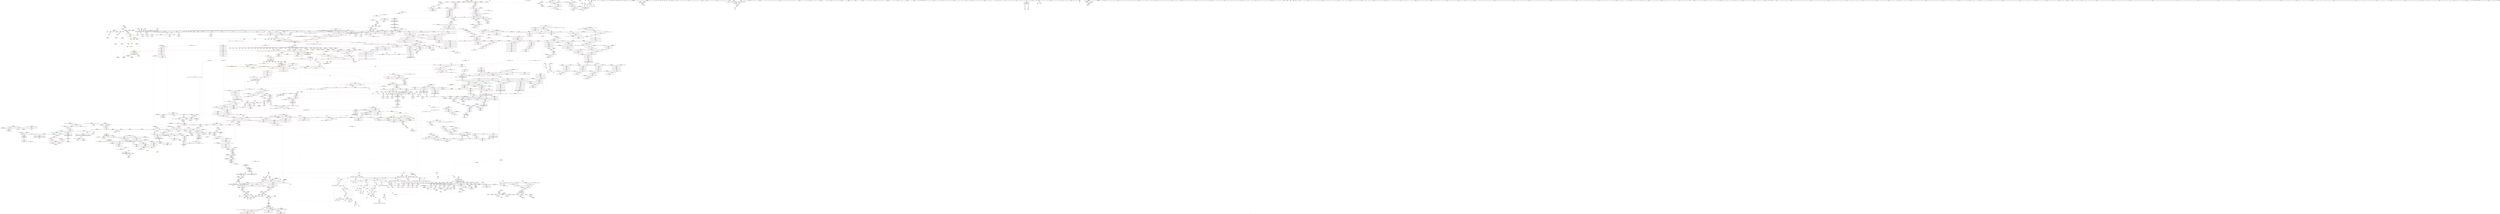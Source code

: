 digraph "SVFG" {
	label="SVFG";

	Node0x564ce4fb8d80 [shape=record,color=grey,label="{NodeID: 0\nNullPtr|{|<s50>179}}"];
	Node0x564ce4fb8d80 -> Node0x564ce56e6aa0[style=solid];
	Node0x564ce4fb8d80 -> Node0x564ce56e6ba0[style=solid];
	Node0x564ce4fb8d80 -> Node0x564ce56e6c70[style=solid];
	Node0x564ce4fb8d80 -> Node0x564ce56e6d40[style=solid];
	Node0x564ce4fb8d80 -> Node0x564ce56e6e10[style=solid];
	Node0x564ce4fb8d80 -> Node0x564ce56e6ee0[style=solid];
	Node0x564ce4fb8d80 -> Node0x564ce56e6fb0[style=solid];
	Node0x564ce4fb8d80 -> Node0x564ce56e7080[style=solid];
	Node0x564ce4fb8d80 -> Node0x564ce56e7150[style=solid];
	Node0x564ce4fb8d80 -> Node0x564ce56e7220[style=solid];
	Node0x564ce4fb8d80 -> Node0x564ce56e72f0[style=solid];
	Node0x564ce4fb8d80 -> Node0x564ce56e73c0[style=solid];
	Node0x564ce4fb8d80 -> Node0x564ce56e7490[style=solid];
	Node0x564ce4fb8d80 -> Node0x564ce56e7560[style=solid];
	Node0x564ce4fb8d80 -> Node0x564ce56e7630[style=solid];
	Node0x564ce4fb8d80 -> Node0x564ce56e7700[style=solid];
	Node0x564ce4fb8d80 -> Node0x564ce56e77d0[style=solid];
	Node0x564ce4fb8d80 -> Node0x564ce56e78a0[style=solid];
	Node0x564ce4fb8d80 -> Node0x564ce56e7970[style=solid];
	Node0x564ce4fb8d80 -> Node0x564ce56e7a40[style=solid];
	Node0x564ce4fb8d80 -> Node0x564ce56e7b10[style=solid];
	Node0x564ce4fb8d80 -> Node0x564ce56e7be0[style=solid];
	Node0x564ce4fb8d80 -> Node0x564ce56e7cb0[style=solid];
	Node0x564ce4fb8d80 -> Node0x564ce56e7d80[style=solid];
	Node0x564ce4fb8d80 -> Node0x564ce56e7e50[style=solid];
	Node0x564ce4fb8d80 -> Node0x564ce56e7f20[style=solid];
	Node0x564ce4fb8d80 -> Node0x564ce56e7ff0[style=solid];
	Node0x564ce4fb8d80 -> Node0x564ce56e80c0[style=solid];
	Node0x564ce4fb8d80 -> Node0x564ce56e8190[style=solid];
	Node0x564ce4fb8d80 -> Node0x564ce56e8260[style=solid];
	Node0x564ce4fb8d80 -> Node0x564ce56e8330[style=solid];
	Node0x564ce4fb8d80 -> Node0x564ce56e8400[style=solid];
	Node0x564ce4fb8d80 -> Node0x564ce56e84d0[style=solid];
	Node0x564ce4fb8d80 -> Node0x564ce56e85a0[style=solid];
	Node0x564ce4fb8d80 -> Node0x564ce56e8670[style=solid];
	Node0x564ce4fb8d80 -> Node0x564ce56e8740[style=solid];
	Node0x564ce4fb8d80 -> Node0x564ce56e8810[style=solid];
	Node0x564ce4fb8d80 -> Node0x564ce56e88e0[style=solid];
	Node0x564ce4fb8d80 -> Node0x564ce56e89b0[style=solid];
	Node0x564ce4fb8d80 -> Node0x564ce56e8a80[style=solid];
	Node0x564ce4fb8d80 -> Node0x564ce56e8b50[style=solid];
	Node0x564ce4fb8d80 -> Node0x564ce56e8c20[style=solid];
	Node0x564ce4fb8d80 -> Node0x564ce56f93f0[style=solid];
	Node0x564ce4fb8d80 -> Node0x564ce572f310[style=solid];
	Node0x564ce4fb8d80 -> Node0x564ce5732bf0[style=solid];
	Node0x564ce4fb8d80 -> Node0x564ce577a220[style=solid];
	Node0x564ce4fb8d80 -> Node0x564ce577ae20[style=solid];
	Node0x564ce4fb8d80 -> Node0x564ce577b420[style=solid];
	Node0x564ce4fb8d80 -> Node0x564ce577c4a0[style=solid];
	Node0x564ce4fb8d80 -> Node0x564ce577c620[style=solid];
	Node0x564ce4fb8d80:s50 -> Node0x564ce593e080[style=solid,color=red];
	Node0x564ce59110f0 [shape=record,color=black,label="{NodeID: 3764\n1851 = PHI(1497, 1497, )\n0th arg _ZNSt4pairIPSt18_Rb_tree_node_baseS1_EC2IRPSt13_Rb_tree_nodeIS_IiiEERS1_Lb1EEEOT_OT0_ }"];
	Node0x564ce59110f0 -> Node0x564ce5734790[style=solid];
	Node0x564ce582c6e0 [shape=record,color=yellow,style=double,label="{NodeID: 2657\n555V_1 = ENCHI(MR_555V_0)\npts\{1504 \}\nFun[_ZNSt4pairIPSt18_Rb_tree_node_baseS1_EC2IRPSt13_Rb_tree_nodeIS_IiiEERS1_Lb1EEEOT_OT0_]}"];
	Node0x564ce582c6e0 -> Node0x564ce5723850[style=dashed];
	Node0x564ce5709980 [shape=record,color=blue,label="{NodeID: 1550\n2556\<--2553\nthis.addr\<--this\n_ZNKSt8_Rb_treeISt4pairIiiES1_St9_IdentityIS1_ESt4lessIS1_ESaIS1_EE3endEv\n}"];
	Node0x564ce5709980 -> Node0x564ce5728580[style=dashed];
	Node0x564ce56e7f20 [shape=record,color=black,label="{NodeID: 443\n1092\<--3\n\<--dummyVal\n_ZNSt8_Rb_treeISt4pairIiiES1_St9_IdentityIS1_ESt4lessIS1_ESaIS1_EED2Ev\n}"];
	Node0x564ce56e7f20 -> Node0x564ce57300e0[style=solid];
	Node0x564ce56f73b0 [shape=record,color=red,label="{NodeID: 886\n520\<--15\n\<--y1\nmain\n}"];
	Node0x564ce56f73b0 -> Node0x564ce5776320[style=solid];
	Node0x564ce57e62c0 [shape=record,color=black,label="{NodeID: 2436\nMR_102V_2 = PHI(MR_102V_3, MR_102V_1, )\npts\{224 \}\n}"];
	Node0x564ce57e62c0 -> Node0x564ce572cdb0[style=dashed];
	Node0x564ce57e62c0 -> Node0x564ce57e62c0[style=dashed];
	Node0x564ce572d770 [shape=record,color=blue,label="{NodeID: 1329\n223\<--594\ncur\<--dec144\nmain\n}"];
	Node0x564ce572d770 -> Node0x564ce571c0e0[style=dashed];
	Node0x564ce572d770 -> Node0x564ce572d770[style=dashed];
	Node0x564ce572d770 -> Node0x564ce57dccc0[style=dashed];
	Node0x564ce572d770 -> Node0x564ce57e62c0[style=dashed];
	Node0x564ce56a01d0 [shape=record,color=green,label="{NodeID: 222\n1345\<--1346\n__p.addr\<--__p.addr_field_insensitive\n_ZN9__gnu_cxx13new_allocatorISt13_Rb_tree_nodeISt4pairIiiEEE10deallocateEPS4_m\n}"];
	Node0x564ce56a01d0 -> Node0x564ce5720110[style=solid];
	Node0x564ce56a01d0 -> Node0x564ce57317a0[style=solid];
	Node0x564ce593b550 [shape=record,color=black,label="{NodeID: 3986\n1781 = PHI(1535, 1587, 1671, 2518, 2597, )\n1st arg _ZNKSt4lessISt4pairIiiEEclERKS1_S4_ }"];
	Node0x564ce593b550 -> Node0x564ce57342b0[style=solid];
	Node0x564ce5703a70 [shape=record,color=purple,label="{NodeID: 665\n259\<--41\n\<--.str.7\nmain\n}"];
	Node0x564ce5722260 [shape=record,color=red,label="{NodeID: 1108\n1686\<--1648\n\<--__insert_left\n_ZNSt8_Rb_treeISt4pairIiiES1_St9_IdentityIS1_ESt4lessIS1_ESaIS1_EE10_M_insert_IS1_NS7_11_Alloc_nodeEEESt17_Rb_tree_iteratorIS1_EPSt18_Rb_tree_node_baseSD_OT_RT0_\n}"];
	Node0x564ce5722260 -> Node0x564ce56fdf70[style=solid];
	Node0x564ce5675fa0 [shape=record,color=green,label="{NodeID: 1\n5\<--1\n\<--dummyObj\nCan only get source location for instruction, argument, global var or function.}"];
	Node0x564ce59281a0 [shape=record,color=black,label="{NodeID: 3765\n2232 = PHI(2129, )\n2nd arg _ZNSt16allocator_traitsISaISt13_Rb_tree_nodeISt4pairIiiEEEE9constructIS2_JS2_EEEvRS4_PT_DpOT0_ }"];
	Node0x564ce59281a0 -> Node0x564ce5736c20[style=solid];
	Node0x564ce5709a50 [shape=record,color=blue,label="{NodeID: 1551\n2576\<--2570\nthis.addr\<--this\n_ZNKSt8_Rb_treeISt4pairIiiES1_St9_IdentityIS1_ESt4lessIS1_ESaIS1_EE14_M_lower_boundEPKSt13_Rb_tree_nodeIS1_EPKSt18_Rb_tree_node_baseRKS1_\n}"];
	Node0x564ce5709a50 -> Node0x564ce5728720[style=dashed];
	Node0x564ce56e7ff0 [shape=record,color=black,label="{NodeID: 444\n1094\<--3\n\<--dummyVal\n_ZNSt8_Rb_treeISt4pairIiiES1_St9_IdentityIS1_ESt4lessIS1_ESaIS1_EED2Ev\n}"];
	Node0x564ce56e7ff0 -> Node0x564ce57301b0[style=solid];
	Node0x564ce56f7480 [shape=record,color=red,label="{NodeID: 887\n571\<--15\n\<--y1\nmain\n}"];
	Node0x564ce56f7480 -> Node0x564ce5778420[style=solid];
	Node0x564ce57e67c0 [shape=record,color=black,label="{NodeID: 2437\nMR_104V_2 = PHI(MR_104V_15, MR_104V_1, )\npts\{1440001 \}\n|{|<s1>13}}"];
	Node0x564ce57e67c0 -> Node0x564ce57e67c0[style=dashed];
	Node0x564ce57e67c0:s1 -> Node0x564ce5847dc0[style=dashed,color=red];
	Node0x564ce572d840 [shape=record,color=blue,label="{NodeID: 1330\n219\<--598\nxf\<--sub\nmain\n}"];
	Node0x564ce572d840 -> Node0x564ce571b170[style=dashed];
	Node0x564ce572d840 -> Node0x564ce571b240[style=dashed];
	Node0x564ce572d840 -> Node0x564ce571b310[style=dashed];
	Node0x564ce572d840 -> Node0x564ce571b4b0[style=dashed];
	Node0x564ce572d840 -> Node0x564ce571b580[style=dashed];
	Node0x564ce572d840 -> Node0x564ce571b650[style=dashed];
	Node0x564ce572d840 -> Node0x564ce571b720[style=dashed];
	Node0x564ce572d840 -> Node0x564ce572cf50[style=dashed];
	Node0x564ce572d840 -> Node0x564ce572d360[style=dashed];
	Node0x564ce572d840 -> Node0x564ce572d840[style=dashed];
	Node0x564ce572d840 -> Node0x564ce57e58c0[style=dashed];
	Node0x564ce56a02a0 [shape=record,color=green,label="{NodeID: 223\n1347\<--1348\n.addr\<--.addr_field_insensitive\n_ZN9__gnu_cxx13new_allocatorISt13_Rb_tree_nodeISt4pairIiiEEE10deallocateEPS4_m\n}"];
	Node0x564ce56a02a0 -> Node0x564ce5731870[style=solid];
	Node0x564ce593b790 [shape=record,color=black,label="{NodeID: 3987\n1782 = PHI(1537, 1590, 1673, 2521, 2598, )\n2nd arg _ZNKSt4lessISt4pairIiiEEclERKS1_S4_ }"];
	Node0x564ce593b790 -> Node0x564ce5734380[style=solid];
	Node0x564ce57efe90 [shape=record,color=yellow,style=double,label="{NodeID: 2880\n562V_1 = ENCHI(MR_562V_0)\npts\{15100000 \}\nFun[_ZNSt8_Rb_treeISt4pairIiiES1_St9_IdentityIS1_ESt4lessIS1_ESaIS1_EE24_M_get_insert_unique_posERKS1_]|{<s0>129}}"];
	Node0x564ce57efe90:s0 -> Node0x564ce5734040[style=dashed,color=red];
	Node0x564ce5703b40 [shape=record,color=purple,label="{NodeID: 666\n263\<--41\n\<--.str.7\nmain\n}"];
	Node0x564ce5722330 [shape=record,color=red,label="{NodeID: 1109\n1688\<--1652\n\<--__z\n_ZNSt8_Rb_treeISt4pairIiiES1_St9_IdentityIS1_ESt4lessIS1_ESaIS1_EE10_M_insert_IS1_NS7_11_Alloc_nodeEEESt17_Rb_tree_iteratorIS1_EPSt18_Rb_tree_node_baseSD_OT_RT0_\n}"];
	Node0x564ce5722330 -> Node0x564ce56fe040[style=solid];
	Node0x564ce567bb50 [shape=record,color=green,label="{NodeID: 2\n24\<--1\n.str\<--dummyObj\nGlob }"];
	Node0x564ce59282b0 [shape=record,color=black,label="{NodeID: 3766\n2231 = PHI(2127, )\n1st arg _ZNSt16allocator_traitsISaISt13_Rb_tree_nodeISt4pairIiiEEEE9constructIS2_JS2_EEEvRS4_PT_DpOT0_ }"];
	Node0x564ce59282b0 -> Node0x564ce5736b50[style=solid];
	Node0x564ce5709b20 [shape=record,color=blue,label="{NodeID: 1552\n2578\<--2571\n__x.addr\<--__x\n_ZNKSt8_Rb_treeISt4pairIiiES1_St9_IdentityIS1_ESt4lessIS1_ESaIS1_EE14_M_lower_boundEPKSt13_Rb_tree_nodeIS1_EPKSt18_Rb_tree_node_baseRKS1_\n}"];
	Node0x564ce5709b20 -> Node0x564ce57f6eb0[style=dashed];
	Node0x564ce56e80c0 [shape=record,color=black,label="{NodeID: 445\n1225\<--3\n\<--dummyVal\n_ZNSt8_Rb_treeISt4pairIiiES1_St9_IdentityIS1_ESt4lessIS1_ESaIS1_EE15_M_destroy_nodeEPSt13_Rb_tree_nodeIS1_E\n}"];
	Node0x564ce56f7550 [shape=record,color=red,label="{NodeID: 888\n600\<--15\n\<--y1\nmain\n}"];
	Node0x564ce56f7550 -> Node0x564ce5777b20[style=solid];
	Node0x564ce57e6cc0 [shape=record,color=black,label="{NodeID: 2438\nMR_106V_2 = PHI(MR_106V_15, MR_106V_1, )\npts\{1440002 \}\n|{|<s1>13}}"];
	Node0x564ce57e6cc0 -> Node0x564ce57e6cc0[style=dashed];
	Node0x564ce57e6cc0:s1 -> Node0x564ce5847dc0[style=dashed,color=red];
	Node0x564ce572d910 [shape=record,color=blue,label="{NodeID: 1331\n221\<--602\nyf\<--sub145\nmain\n}"];
	Node0x564ce572d910 -> Node0x564ce571b7f0[style=dashed];
	Node0x564ce572d910 -> Node0x564ce571b8c0[style=dashed];
	Node0x564ce572d910 -> Node0x564ce571b990[style=dashed];
	Node0x564ce572d910 -> Node0x564ce571bb30[style=dashed];
	Node0x564ce572d910 -> Node0x564ce571bc00[style=dashed];
	Node0x564ce572d910 -> Node0x564ce571bcd0[style=dashed];
	Node0x564ce572d910 -> Node0x564ce571bda0[style=dashed];
	Node0x564ce572d910 -> Node0x564ce572d020[style=dashed];
	Node0x564ce572d910 -> Node0x564ce572d430[style=dashed];
	Node0x564ce572d910 -> Node0x564ce572d910[style=dashed];
	Node0x564ce572d910 -> Node0x564ce57e5dc0[style=dashed];
	Node0x564ce56a0370 [shape=record,color=green,label="{NodeID: 224\n1356\<--1357\n_ZdlPv\<--_ZdlPv_field_insensitive\n}"];
	Node0x564ce593b9d0 [shape=record,color=black,label="{NodeID: 3988\n754 = PHI(143, 143, 143, )\n0th arg _ZNKSt3setISt4pairIiiESt4lessIS1_ESaIS1_EE5beginEv }"];
	Node0x564ce593b9d0 -> Node0x564ce572e130[style=solid];
	Node0x564ce5703c10 [shape=record,color=purple,label="{NodeID: 667\n261\<--43\n\<--.str.8\nmain\n}"];
	Node0x564ce5722400 [shape=record,color=red,label="{NodeID: 1110\n1707\<--1652\n\<--__z\n_ZNSt8_Rb_treeISt4pairIiiES1_St9_IdentityIS1_ESt4lessIS1_ESaIS1_EE10_M_insert_IS1_NS7_11_Alloc_nodeEEESt17_Rb_tree_iteratorIS1_EPSt18_Rb_tree_node_baseSD_OT_RT0_\n}"];
	Node0x564ce5722400 -> Node0x564ce56fe450[style=solid];
	Node0x564ce56afe90 [shape=record,color=green,label="{NodeID: 3\n26\<--1\n.str.1\<--dummyObj\nGlob }"];
	Node0x564ce59283c0 [shape=record,color=black,label="{NodeID: 3767\n1299 = PHI(1281, )\n0th arg _ZN9__gnu_cxx16__aligned_membufISt4pairIiiEE6_M_ptrEv }"];
	Node0x564ce59283c0 -> Node0x564ce57312c0[style=solid];
	Node0x564ce5709bf0 [shape=record,color=blue,label="{NodeID: 1553\n2580\<--2572\n__y.addr\<--__y\n_ZNKSt8_Rb_treeISt4pairIiiES1_St9_IdentityIS1_ESt4lessIS1_ESaIS1_EE14_M_lower_boundEPKSt13_Rb_tree_nodeIS1_EPKSt18_Rb_tree_node_baseRKS1_\n}"];
	Node0x564ce5709bf0 -> Node0x564ce57f73b0[style=dashed];
	Node0x564ce56e8190 [shape=record,color=black,label="{NodeID: 446\n1226\<--3\n\<--dummyVal\n_ZNSt8_Rb_treeISt4pairIiiES1_St9_IdentityIS1_ESt4lessIS1_ESaIS1_EE15_M_destroy_nodeEPSt13_Rb_tree_nodeIS1_E\n|{<s0>102}}"];
	Node0x564ce56e8190:s0 -> Node0x564ce5937cc0[style=solid,color=red];
	Node0x564ce56f7620 [shape=record,color=red,label="{NodeID: 889\n122\<--17\n\<--x2\n_Z2goii\n}"];
	Node0x564ce56f7620 -> Node0x564ce5777820[style=solid];
	Node0x564ce57e71c0 [shape=record,color=black,label="{NodeID: 2439\nMR_108V_2 = PHI(MR_108V_16, MR_108V_1, )\npts\{1440004 \}\n|{|<s1>13}}"];
	Node0x564ce57e71c0 -> Node0x564ce57e71c0[style=dashed];
	Node0x564ce57e71c0:s1 -> Node0x564ce5847dc0[style=dashed,color=red];
	Node0x564ce572d9e0 [shape=record,color=blue,label="{NodeID: 1332\n137\<--639\ntt\<--inc160\nmain\n}"];
	Node0x564ce572d9e0 -> Node0x564ce57dd1c0[style=dashed];
	Node0x564ce56a0470 [shape=record,color=green,label="{NodeID: 225\n1363\<--1364\nthis.addr\<--this.addr_field_insensitive\n_ZNSaISt13_Rb_tree_nodeISt4pairIiiEEED2Ev\n}"];
	Node0x564ce56a0470 -> Node0x564ce57201e0[style=solid];
	Node0x564ce56a0470 -> Node0x564ce5731940[style=solid];
	Node0x564ce593bb60 [shape=record,color=black,label="{NodeID: 3989\n1175 = PHI(1125, 1549, )\n0th arg _ZNSt8_Rb_treeISt4pairIiiES1_St9_IdentityIS1_ESt4lessIS1_ESaIS1_EE7_S_leftEPSt18_Rb_tree_node_base }"];
	Node0x564ce593bb60 -> Node0x564ce5730830[style=solid];
	Node0x564ce57f0050 [shape=record,color=yellow,style=double,label="{NodeID: 2882\n266V_1 = ENCHI(MR_266V_0)\npts\{1440001 1460001 \}\nFun[_ZNSt8_Rb_treeISt4pairIiiES1_St9_IdentityIS1_ESt4lessIS1_ESaIS1_EE24_M_get_insert_unique_posERKS1_]|{<s0>123}}"];
	Node0x564ce57f0050:s0 -> Node0x564ce57ecef0[style=dashed,color=red];
	Node0x564ce5703ce0 [shape=record,color=purple,label="{NodeID: 668\n621\<--45\n\<--.str.9\nmain\n}"];
	Node0x564ce57224d0 [shape=record,color=red,label="{NodeID: 1111\n1704\<--1703\n\<--_M_node_count\n_ZNSt8_Rb_treeISt4pairIiiES1_St9_IdentityIS1_ESt4lessIS1_ESaIS1_EE10_M_insert_IS1_NS7_11_Alloc_nodeEEESt17_Rb_tree_iteratorIS1_EPSt18_Rb_tree_node_baseSD_OT_RT0_\n}"];
	Node0x564ce57224d0 -> Node0x564ce5778ea0[style=solid];
	Node0x564ce56b05e0 [shape=record,color=green,label="{NodeID: 4\n28\<--1\nstdin\<--dummyObj\nGlob }"];
	Node0x564ce5929c70 [shape=record,color=black,label="{NodeID: 3768\n1321 = PHI(1242, )\n2nd arg _ZNSt16allocator_traitsISaISt13_Rb_tree_nodeISt4pairIiiEEEE10deallocateERS4_PS3_m }"];
	Node0x564ce5929c70 -> Node0x564ce5731600[style=solid];
	Node0x564ce5709cc0 [shape=record,color=blue,label="{NodeID: 1554\n2582\<--2573\n__k.addr\<--__k\n_ZNKSt8_Rb_treeISt4pairIiiES1_St9_IdentityIS1_ESt4lessIS1_ESaIS1_EE14_M_lower_boundEPKSt13_Rb_tree_nodeIS1_EPKSt18_Rb_tree_node_baseRKS1_\n}"];
	Node0x564ce5709cc0 -> Node0x564ce5728cd0[style=dashed];
	Node0x564ce56e8260 [shape=record,color=black,label="{NodeID: 447\n1246\<--3\n\<--dummyVal\n_ZNSt8_Rb_treeISt4pairIiiES1_St9_IdentityIS1_ESt4lessIS1_ESaIS1_EE11_M_put_nodeEPSt13_Rb_tree_nodeIS1_E\n}"];
	Node0x564ce56f76f0 [shape=record,color=red,label="{NodeID: 890\n276\<--17\n\<--x2\nmain\n}"];
	Node0x564ce56f76f0 -> Node0x564ce5776920[style=solid];
	Node0x564ce57e76c0 [shape=record,color=black,label="{NodeID: 2440\nMR_110V_2 = PHI(MR_110V_15, MR_110V_1, )\npts\{1460001 \}\n|{|<s1>13}}"];
	Node0x564ce57e76c0 -> Node0x564ce57e76c0[style=dashed];
	Node0x564ce57e76c0:s1 -> Node0x564ce5847dc0[style=dashed,color=red];
	Node0x564ce572dab0 [shape=record,color=blue,label="{NodeID: 1333\n669\<--668\nthis.addr\<--this\n_ZNSt3setISt4pairIiiESt4lessIS1_ESaIS1_EEC2Ev\n}"];
	Node0x564ce572dab0 -> Node0x564ce571c420[style=dashed];
	Node0x564ce56a0540 [shape=record,color=green,label="{NodeID: 226\n1369\<--1370\n_ZN9__gnu_cxx13new_allocatorISt13_Rb_tree_nodeISt4pairIiiEEED2Ev\<--_ZN9__gnu_cxx13new_allocatorISt13_Rb_tree_nodeISt4pairIiiEEED2Ev_field_insensitive\n}"];
	Node0x564ce593bcb0 [shape=record,color=black,label="{NodeID: 3990\n1464 = PHI(681, )\n0th arg _ZNSt4pairISt23_Rb_tree_const_iteratorIS_IiiEEbEC2IRSt17_Rb_tree_iteratorIS1_ERbLb1EEEOT_OT0_ }"];
	Node0x564ce593bcb0 -> Node0x564ce5732160[style=solid];
	Node0x564ce57f0160 [shape=record,color=yellow,style=double,label="{NodeID: 2883\n367V_1 = ENCHI(MR_367V_0)\npts\{1440002 1460002 \}\nFun[_ZNSt8_Rb_treeISt4pairIiiES1_St9_IdentityIS1_ESt4lessIS1_ESaIS1_EE24_M_get_insert_unique_posERKS1_]|{<s0>130}}"];
	Node0x564ce57f0160:s0 -> Node0x564ce582e340[style=dashed,color=red];
	Node0x564ce5703db0 [shape=record,color=purple,label="{NodeID: 669\n626\<--47\n\<--.str.10\nmain\n}"];
	Node0x564ce57225a0 [shape=record,color=red,label="{NodeID: 1112\n1711\<--1710\n\<--coerce.dive\n_ZNSt8_Rb_treeISt4pairIiiES1_St9_IdentityIS1_ESt4lessIS1_ESaIS1_EE10_M_insert_IS1_NS7_11_Alloc_nodeEEESt17_Rb_tree_iteratorIS1_EPSt18_Rb_tree_node_baseSD_OT_RT0_\n}"];
	Node0x564ce57225a0 -> Node0x564ce56fe520[style=solid];
	Node0x564ce56b06a0 [shape=record,color=green,label="{NodeID: 5\n29\<--1\n.str.2\<--dummyObj\nGlob }"];
	Node0x564ce5929ea0 [shape=record,color=black,label="{NodeID: 3769\n908 = PHI(902, )\n0th arg _ZNSt8_Rb_treeISt4pairIiiES1_St9_IdentityIS1_ESt4lessIS1_ESaIS1_EE13_Rb_tree_implIS5_Lb1EEC2Ev }"];
	Node0x564ce5929ea0 -> Node0x564ce572ed60[style=solid];
	Node0x564ce5709d90 [shape=record,color=blue,label="{NodeID: 1555\n2580\<--2602\n__y.addr\<--\n_ZNKSt8_Rb_treeISt4pairIiiES1_St9_IdentityIS1_ESt4lessIS1_ESaIS1_EE14_M_lower_boundEPKSt13_Rb_tree_nodeIS1_EPKSt18_Rb_tree_node_baseRKS1_\n}"];
	Node0x564ce5709d90 -> Node0x564ce57f73b0[style=dashed];
	Node0x564ce56e8330 [shape=record,color=black,label="{NodeID: 448\n1247\<--3\n\<--dummyVal\n_ZNSt8_Rb_treeISt4pairIiiES1_St9_IdentityIS1_ESt4lessIS1_ESaIS1_EE11_M_put_nodeEPSt13_Rb_tree_nodeIS1_E\n|{<s0>105}}"];
	Node0x564ce56e8330:s0 -> Node0x564ce5937cc0[style=solid,color=red];
	Node0x564ce56f77c0 [shape=record,color=red,label="{NodeID: 891\n425\<--17\n\<--x2\nmain\n}"];
	Node0x564ce56f77c0 -> Node0x564ce57797a0[style=solid];
	Node0x564ce57e7bc0 [shape=record,color=black,label="{NodeID: 2441\nMR_112V_2 = PHI(MR_112V_15, MR_112V_1, )\npts\{1460004 \}\n|{|<s1>13}}"];
	Node0x564ce57e7bc0 -> Node0x564ce57e7bc0[style=dashed];
	Node0x564ce57e7bc0:s1 -> Node0x564ce5847dc0[style=dashed,color=red];
	Node0x564ce572db80 [shape=record,color=blue,label="{NodeID: 1334\n683\<--679\nthis.addr\<--this\n_ZNSt3setISt4pairIiiESt4lessIS1_ESaIS1_EE6insertEOS1_\n}"];
	Node0x564ce572db80 -> Node0x564ce571c4f0[style=dashed];
	Node0x564ce56a0640 [shape=record,color=green,label="{NodeID: 227\n1374\<--1375\nthis.addr\<--this.addr_field_insensitive\n_ZN9__gnu_cxx13new_allocatorISt13_Rb_tree_nodeISt4pairIiiEEED2Ev\n}"];
	Node0x564ce56a0640 -> Node0x564ce57202b0[style=solid];
	Node0x564ce56a0640 -> Node0x564ce5731a10[style=solid];
	Node0x564ce593bdc0 [shape=record,color=black,label="{NodeID: 3991\n1465 = PHI(707, )\n1st arg _ZNSt4pairISt23_Rb_tree_const_iteratorIS_IiiEEbEC2IRSt17_Rb_tree_iteratorIS1_ERbLb1EEEOT_OT0_ }"];
	Node0x564ce593bdc0 -> Node0x564ce5732230[style=solid];
	Node0x564ce57f0270 [shape=record,color=yellow,style=double,label="{NodeID: 2884\n568V_1 = ENCHI(MR_568V_0)\npts\{14980000 14980001 \}\nFun[_ZNSt8_Rb_treeISt4pairIiiES1_St9_IdentityIS1_ESt4lessIS1_ESaIS1_EE24_M_get_insert_unique_posERKS1_]|{<s0>132|<s1>132|<s2>136|<s3>136|<s4>137|<s5>137}}"];
	Node0x564ce57f0270:s0 -> Node0x564ce5734a00[style=dashed,color=red];
	Node0x564ce57f0270:s1 -> Node0x564ce5734ad0[style=dashed,color=red];
	Node0x564ce57f0270:s2 -> Node0x564ce5734a00[style=dashed,color=red];
	Node0x564ce57f0270:s3 -> Node0x564ce5734ad0[style=dashed,color=red];
	Node0x564ce57f0270:s4 -> Node0x564ce5735080[style=dashed,color=red];
	Node0x564ce57f0270:s5 -> Node0x564ce5735150[style=dashed,color=red];
	Node0x564ce5703e80 [shape=record,color=purple,label="{NodeID: 670\n631\<--49\n\<--.str.11\nmain\n}"];
	Node0x564ce5722670 [shape=record,color=red,label="{NodeID: 1113\n1718\<--1715\n\<--__t.addr\n_ZSt7forwardISt4pairIiiEEOT_RNSt16remove_referenceIS2_E4typeE\n}"];
	Node0x564ce5722670 -> Node0x564ce56fe5f0[style=solid];
	Node0x564ce56b0760 [shape=record,color=green,label="{NodeID: 6\n31\<--1\n.str.3\<--dummyObj\nGlob }"];
	Node0x564ce5929fe0 [shape=record,color=black,label="{NodeID: 3770\n1038 = PHI(871, 875, 1060, 1065, )\n0th arg _ZSt7forwardIiEOT_RNSt16remove_referenceIS0_E4typeE }"];
	Node0x564ce5929fe0 -> Node0x564ce572fb30[style=solid];
	Node0x564ce582cc50 [shape=record,color=yellow,style=double,label="{NodeID: 2663\n342V_1 = ENCHI(MR_342V_0)\npts\{1506 15100000 \}\nFun[_ZNSt4pairIPSt18_Rb_tree_node_baseS1_EC2IRPSt13_Rb_tree_nodeIS_IiiEERS1_Lb1EEEOT_OT0_]}"];
	Node0x564ce582cc50 -> Node0x564ce5723920[style=dashed];
	Node0x564ce5709e60 [shape=record,color=blue,label="{NodeID: 1556\n2578\<--2606\n__x.addr\<--call3\n_ZNKSt8_Rb_treeISt4pairIiiES1_St9_IdentityIS1_ESt4lessIS1_ESaIS1_EE14_M_lower_boundEPKSt13_Rb_tree_nodeIS1_EPKSt18_Rb_tree_node_baseRKS1_\n}"];
	Node0x564ce5709e60 -> Node0x564ce57f6eb0[style=dashed];
	Node0x564ce56e8400 [shape=record,color=black,label="{NodeID: 449\n1414\<--3\n\<--dummyVal\n_ZNSt8_Rb_treeISt4pairIiiES1_St9_IdentityIS1_ESt4lessIS1_ESaIS1_EE16_M_insert_uniqueIS1_EES0_ISt17_Rb_tree_iteratorIS1_EbEOT_\n}"];
	Node0x564ce56e8400 -> Node0x564ce5731c80[style=solid];
	Node0x564ce56f7890 [shape=record,color=red,label="{NodeID: 892\n433\<--17\n\<--x2\nmain\n}"];
	Node0x564ce56f7890 -> Node0x564ce5778d20[style=solid];
	Node0x564ce57e80c0 [shape=record,color=black,label="{NodeID: 2442\nMR_114V_2 = PHI(MR_114V_5, MR_114V_1, )\npts\{1540000 \}\n}"];
	Node0x564ce57e80c0 -> Node0x564ce572a9f0[style=dashed];
	Node0x564ce57e80c0 -> Node0x564ce57e80c0[style=dashed];
	Node0x564ce572dc50 [shape=record,color=blue,label="{NodeID: 1335\n685\<--680\n__x.addr\<--__x\n_ZNSt3setISt4pairIiiESt4lessIS1_ESaIS1_EE6insertEOS1_\n}"];
	Node0x564ce572dc50 -> Node0x564ce571c5c0[style=dashed];
	Node0x564ce56e8d40 [shape=record,color=green,label="{NodeID: 228\n1382\<--1383\nretval\<--retval_field_insensitive\n_ZNSt8_Rb_treeISt4pairIiiES1_St9_IdentityIS1_ESt4lessIS1_ESaIS1_EE16_M_insert_uniqueIS1_EES0_ISt17_Rb_tree_iteratorIS1_EbEOT_\n|{|<s1>117|<s2>119}}"];
	Node0x564ce56e8d40 -> Node0x564ce56fcf30[style=solid];
	Node0x564ce56e8d40:s1 -> Node0x564ce593e430[style=solid,color=red];
	Node0x564ce56e8d40:s2 -> Node0x564ce593e430[style=solid,color=red];
	Node0x564ce593bed0 [shape=record,color=black,label="{NodeID: 3992\n1466 = PHI(708, )\n2nd arg _ZNSt4pairISt23_Rb_tree_const_iteratorIS_IiiEEbEC2IRSt17_Rb_tree_iteratorIS1_ERbLb1EEEOT_OT0_ }"];
	Node0x564ce593bed0 -> Node0x564ce5732300[style=solid];
	Node0x564ce57f0350 [shape=record,color=yellow,style=double,label="{NodeID: 2885\n570V_1 = ENCHI(MR_570V_0)\npts\{1440004 1440005 1460004 1460005 1480000 1480001 1560000 1560001 1780000 1780001 1860000 1860001 2000000 2000001 2080000 2080001 22130004 22130005 \}\nFun[_ZNSt8_Rb_treeISt4pairIiiES1_St9_IdentityIS1_ESt4lessIS1_ESaIS1_EE24_M_get_insert_unique_posERKS1_]|{<s0>126|<s1>135}}"];
	Node0x564ce57f0350:s0 -> Node0x564ce57ed2d0[style=dashed,color=red];
	Node0x564ce57f0350:s1 -> Node0x564ce57ed2d0[style=dashed,color=red];
	Node0x564ce5703f50 [shape=record,color=purple,label="{NodeID: 671\n633\<--51\n\<--.str.12\nmain\n}"];
	Node0x564ce5722740 [shape=record,color=red,label="{NodeID: 1114\n1733\<--1724\nthis1\<--this.addr\n_ZNSt4pairISt17_Rb_tree_iteratorIS_IiiEEbEC2IS2_bLb1EEEOT_OT0_\n}"];
	Node0x564ce5722740 -> Node0x564ce56fe6c0[style=solid];
	Node0x564ce5722740 -> Node0x564ce56f17e0[style=solid];
	Node0x564ce5722740 -> Node0x564ce56f18b0[style=solid];
	Node0x564ce56b0820 [shape=record,color=green,label="{NodeID: 7\n33\<--1\nstdout\<--dummyObj\nGlob }"];
	Node0x564ce592a390 [shape=record,color=black,label="{NodeID: 3771\n2219 = PHI(2198, )\n0th arg _ZNK9__gnu_cxx13new_allocatorISt13_Rb_tree_nodeISt4pairIiiEEE8max_sizeEv }"];
	Node0x564ce592a390 -> Node0x564ce57369b0[style=solid];
	Node0x564ce5709f30 [shape=record,color=blue,label="{NodeID: 1557\n2578\<--2613\n__x.addr\<--call4\n_ZNKSt8_Rb_treeISt4pairIiiES1_St9_IdentityIS1_ESt4lessIS1_ESaIS1_EE14_M_lower_boundEPKSt13_Rb_tree_nodeIS1_EPKSt18_Rb_tree_node_baseRKS1_\n}"];
	Node0x564ce5709f30 -> Node0x564ce57f6eb0[style=dashed];
	Node0x564ce56e84d0 [shape=record,color=black,label="{NodeID: 450\n1417\<--3\n\<--dummyVal\n_ZNSt8_Rb_treeISt4pairIiiES1_St9_IdentityIS1_ESt4lessIS1_ESaIS1_EE16_M_insert_uniqueIS1_EES0_ISt17_Rb_tree_iteratorIS1_EbEOT_\n}"];
	Node0x564ce56e84d0 -> Node0x564ce5731d50[style=solid];
	Node0x564ce56f7960 [shape=record,color=red,label="{NodeID: 893\n450\<--17\n\<--x2\nmain\n}"];
	Node0x564ce56f7960 -> Node0x564ce5779320[style=solid];
	Node0x564ce57e85c0 [shape=record,color=black,label="{NodeID: 2443\nMR_116V_2 = PHI(MR_116V_5, MR_116V_1, )\npts\{1540001 \}\n}"];
	Node0x564ce57e85c0 -> Node0x564ce572aac0[style=dashed];
	Node0x564ce57e85c0 -> Node0x564ce57e85c0[style=dashed];
	Node0x564ce572dd20 [shape=record,color=blue,label="{NodeID: 1336\n701\<--702\n\<--\n_ZNSt3setISt4pairIiiESt4lessIS1_ESaIS1_EE6insertEOS1_\n|{<s0>56}}"];
	Node0x564ce572dd20:s0 -> Node0x564ce57ede00[style=dashed,color=red];
	Node0x564ce56e8dd0 [shape=record,color=green,label="{NodeID: 229\n1384\<--1385\nthis.addr\<--this.addr_field_insensitive\n_ZNSt8_Rb_treeISt4pairIiiES1_St9_IdentityIS1_ESt4lessIS1_ESaIS1_EE16_M_insert_uniqueIS1_EES0_ISt17_Rb_tree_iteratorIS1_EbEOT_\n}"];
	Node0x564ce56e8dd0 -> Node0x564ce5720380[style=solid];
	Node0x564ce56e8dd0 -> Node0x564ce5731ae0[style=solid];
	Node0x564ce593bfe0 [shape=record,color=black,label="{NodeID: 3993\n2282 = PHI(1736, )\n0th arg _ZSt7forwardISt17_Rb_tree_iteratorISt4pairIiiEEEOT_RNSt16remove_referenceIS4_E4typeE }"];
	Node0x564ce593bfe0 -> Node0x564ce5737100[style=solid];
	Node0x564ce5704020 [shape=record,color=purple,label="{NodeID: 672\n320\<--161\ncoerce.dive\<--ref.tmp22\nmain\n}"];
	Node0x564ce5704020 -> Node0x564ce572ae00[style=solid];
	Node0x564ce5722810 [shape=record,color=red,label="{NodeID: 1115\n1736\<--1726\n\<--__x.addr\n_ZNSt4pairISt17_Rb_tree_iteratorIS_IiiEEbEC2IS2_bLb1EEEOT_OT0_\n|{<s0>146}}"];
	Node0x564ce5722810:s0 -> Node0x564ce593bfe0[style=solid,color=red];
	Node0x564ce56b08e0 [shape=record,color=green,label="{NodeID: 8\n34\<--1\n.str.4\<--dummyObj\nGlob }"];
	Node0x564ce592a4a0 [shape=record,color=black,label="{NodeID: 3772\n668 = PHI(143, 145, )\n0th arg _ZNSt3setISt4pairIiiESt4lessIS1_ESaIS1_EEC2Ev }"];
	Node0x564ce592a4a0 -> Node0x564ce572dab0[style=solid];
	Node0x564ce570a000 [shape=record,color=blue,label="{NodeID: 1558\n2626\<--2625\nthis.addr\<--this\n_ZNKSt8_Rb_treeISt4pairIiiES1_St9_IdentityIS1_ESt4lessIS1_ESaIS1_EE8_M_beginEv\n}"];
	Node0x564ce570a000 -> Node0x564ce5728e70[style=dashed];
	Node0x564ce56e85a0 [shape=record,color=black,label="{NodeID: 451\n2134\<--3\n\<--dummyVal\n_ZNSt8_Rb_treeISt4pairIiiES1_St9_IdentityIS1_ESt4lessIS1_ESaIS1_EE17_M_construct_nodeIJS1_EEEvPSt13_Rb_tree_nodeIS1_EDpOT_\n}"];
	Node0x564ce56f7a30 [shape=record,color=red,label="{NodeID: 894\n469\<--17\n\<--x2\nmain\n}"];
	Node0x564ce56f7a30 -> Node0x564ce5777220[style=solid];
	Node0x564ce57e8ac0 [shape=record,color=black,label="{NodeID: 2444\nMR_118V_2 = PHI(MR_118V_5, MR_118V_1, )\npts\{1580000 \}\n}"];
	Node0x564ce57e8ac0 -> Node0x564ce572ac60[style=dashed];
	Node0x564ce57e8ac0 -> Node0x564ce57e8ac0[style=dashed];
	Node0x564ce572ddf0 [shape=record,color=blue,label="{NodeID: 1337\n704\<--705\n\<--\n_ZNSt3setISt4pairIiiESt4lessIS1_ESaIS1_EE6insertEOS1_\n|{<s0>56}}"];
	Node0x564ce572ddf0:s0 -> Node0x564ce57edee0[style=dashed,color=red];
	Node0x564ce56e8ea0 [shape=record,color=green,label="{NodeID: 230\n1386\<--1387\n__v.addr\<--__v.addr_field_insensitive\n_ZNSt8_Rb_treeISt4pairIiiES1_St9_IdentityIS1_ESt4lessIS1_ESaIS1_EE16_M_insert_uniqueIS1_EES0_ISt17_Rb_tree_iteratorIS1_EbEOT_\n}"];
	Node0x564ce56e8ea0 -> Node0x564ce5720450[style=solid];
	Node0x564ce56e8ea0 -> Node0x564ce5720520[style=solid];
	Node0x564ce56e8ea0 -> Node0x564ce5731bb0[style=solid];
	Node0x564ce593c0f0 [shape=record,color=black,label="{NodeID: 3994\n1768 = PHI(1517, 1659, )\n0th arg _ZNSt8_Rb_treeISt4pairIiiES1_St9_IdentityIS1_ESt4lessIS1_ESaIS1_EE6_M_endEv }"];
	Node0x564ce593c0f0 -> Node0x564ce5734110[style=solid];
	Node0x564ce57040f0 [shape=record,color=purple,label="{NodeID: 673\n329\<--165\ncoerce.dive27\<--ref.tmp25\nmain\n}"];
	Node0x564ce57040f0 -> Node0x564ce572afa0[style=solid];
	Node0x564ce57228e0 [shape=record,color=red,label="{NodeID: 1116\n1744\<--1728\n\<--__y.addr\n_ZNSt4pairISt17_Rb_tree_iteratorIS_IiiEEbEC2IS2_bLb1EEEOT_OT0_\n|{<s0>148}}"];
	Node0x564ce57228e0:s0 -> Node0x564ce593c620[style=solid,color=red];
	Node0x564ce56b09e0 [shape=record,color=green,label="{NodeID: 9\n36\<--1\nstderr\<--dummyObj\nGlob }"];
	Node0x564ce592a5f0 [shape=record,color=black,label="{NodeID: 3773\n2464 = PHI(2382, )\n0th arg _ZNKSt23_Rb_tree_const_iteratorISt4pairIiiEE13_M_const_castEv }"];
	Node0x564ce592a5f0 -> Node0x564ce5709230[style=solid];
	Node0x564ce582cf80 [shape=record,color=yellow,style=double,label="{NodeID: 2666\n231V_1 = ENCHI(MR_231V_0)\npts\{1440001 1440002 1440003 1440004 1460001 1460002 1460003 1460004 \}\nFun[_ZNSt15_Rb_tree_headerC2Ev]|{<s0>79|<s1>79|<s2>79|<s3>79}}"];
	Node0x564ce582cf80:s0 -> Node0x564ce572f310[style=dashed,color=red];
	Node0x564ce582cf80:s1 -> Node0x564ce572f3e0[style=dashed,color=red];
	Node0x564ce582cf80:s2 -> Node0x564ce572f4b0[style=dashed,color=red];
	Node0x564ce582cf80:s3 -> Node0x564ce572f580[style=dashed,color=red];
	Node0x564ce570a0d0 [shape=record,color=blue,label="{NodeID: 1559\n2641\<--2640\nthis.addr\<--this\n_ZNKSt8_Rb_treeISt4pairIiiES1_St9_IdentityIS1_ESt4lessIS1_ESaIS1_EE6_M_endEv\n}"];
	Node0x564ce570a0d0 -> Node0x564ce5729010[style=dashed];
	Node0x564ce56e8670 [shape=record,color=black,label="{NodeID: 452\n2135\<--3\n\<--dummyVal\n_ZNSt8_Rb_treeISt4pairIiiES1_St9_IdentityIS1_ESt4lessIS1_ESaIS1_EE17_M_construct_nodeIJS1_EEEvPSt13_Rb_tree_nodeIS1_EDpOT_\n}"];
	Node0x564ce56e8670 -> Node0x564ce5736260[style=solid];
	Node0x564ce56f7b00 [shape=record,color=red,label="{NodeID: 895\n530\<--17\n\<--x2\nmain\n}"];
	Node0x564ce56f7b00 -> Node0x564ce57761a0[style=solid];
	Node0x564ce57e8fc0 [shape=record,color=black,label="{NodeID: 2445\nMR_120V_2 = PHI(MR_120V_5, MR_120V_1, )\npts\{1580001 \}\n}"];
	Node0x564ce57e8fc0 -> Node0x564ce572ad30[style=dashed];
	Node0x564ce57e8fc0 -> Node0x564ce57e8fc0[style=dashed];
	Node0x564ce572dec0 [shape=record,color=blue,label="{NodeID: 1338\n720\<--716\n__x.addr\<--__x\n_ZSt9make_pairIRiS0_ESt4pairINSt17__decay_and_stripIT_E6__typeENS2_IT0_E6__typeEEOS3_OS6_\n}"];
	Node0x564ce572dec0 -> Node0x564ce571c760[style=dashed];
	Node0x564ce56e8f70 [shape=record,color=green,label="{NodeID: 231\n1388\<--1389\n__res\<--__res_field_insensitive\n_ZNSt8_Rb_treeISt4pairIiiES1_St9_IdentityIS1_ESt4lessIS1_ESaIS1_EE16_M_insert_uniqueIS1_EES0_ISt17_Rb_tree_iteratorIS1_EbEOT_\n}"];
	Node0x564ce56e8f70 -> Node0x564ce56fd000[style=solid];
	Node0x564ce56e8f70 -> Node0x564ce5707aa0[style=solid];
	Node0x564ce56e8f70 -> Node0x564ce5707b70[style=solid];
	Node0x564ce56e8f70 -> Node0x564ce5707c40[style=solid];
	Node0x564ce56e8f70 -> Node0x564ce5707d10[style=solid];
	Node0x564ce593c240 [shape=record,color=black,label="{NodeID: 3995\n2002 = PHI(1996, )\n0th arg _ZNK9__gnu_cxx16__aligned_membufISt4pairIiiEE6_M_ptrEv }"];
	Node0x564ce593c240 -> Node0x564ce5735700[style=solid];
	Node0x564ce57041c0 [shape=record,color=purple,label="{NodeID: 674\n336\<--167\ncoerce.dive30\<--agg.tmp\nmain\n}"];
	Node0x564ce57041c0 -> Node0x564ce572b140[style=solid];
	Node0x564ce57229b0 [shape=record,color=red,label="{NodeID: 1117\n1748\<--1745\n\<--call2\n_ZNSt4pairISt17_Rb_tree_iteratorIS_IiiEEbEC2IS2_bLb1EEEOT_OT0_\n}"];
	Node0x564ce57229b0 -> Node0x564ce56fe930[style=solid];
	Node0x564ce57229b0 -> Node0x564ce56fea00[style=solid];
	Node0x564ce56b0ae0 [shape=record,color=green,label="{NodeID: 10\n37\<--1\n.str.5\<--dummyObj\nGlob }"];
	Node0x564ce592a700 [shape=record,color=black,label="{NodeID: 3774\n1340 = PHI(1332, )\n0th arg _ZN9__gnu_cxx13new_allocatorISt13_Rb_tree_nodeISt4pairIiiEEE10deallocateEPS4_m }"];
	Node0x564ce592a700 -> Node0x564ce57316d0[style=solid];
	Node0x564ce570a1a0 [shape=record,color=blue,label="{NodeID: 1560\n2653\<--2652\n__x.addr\<--__x\n_ZNSt8_Rb_treeISt4pairIiiES1_St9_IdentityIS1_ESt4lessIS1_ESaIS1_EE7_S_leftEPKSt18_Rb_tree_node_base\n}"];
	Node0x564ce570a1a0 -> Node0x564ce57290e0[style=dashed];
	Node0x564ce56e8740 [shape=record,color=black,label="{NodeID: 453\n2137\<--3\n\<--dummyVal\n_ZNSt8_Rb_treeISt4pairIiiES1_St9_IdentityIS1_ESt4lessIS1_ESaIS1_EE17_M_construct_nodeIJS1_EEEvPSt13_Rb_tree_nodeIS1_EDpOT_\n}"];
	Node0x564ce56e8740 -> Node0x564ce5736330[style=solid];
	Node0x564ce56f7bd0 [shape=record,color=red,label="{NodeID: 896\n538\<--17\n\<--x2\nmain\n}"];
	Node0x564ce56f7bd0 -> Node0x564ce5775ea0[style=solid];
	Node0x564ce57e94c0 [shape=record,color=black,label="{NodeID: 2446\nMR_122V_2 = PHI(MR_122V_6, MR_122V_1, )\npts\{1620000 \}\n}"];
	Node0x564ce57e94c0 -> Node0x564ce572ae00[style=dashed];
	Node0x564ce57e94c0 -> Node0x564ce57e94c0[style=dashed];
	Node0x564ce572df90 [shape=record,color=blue,label="{NodeID: 1339\n722\<--717\n__y.addr\<--__y\n_ZSt9make_pairIRiS0_ESt4pairINSt17__decay_and_stripIT_E6__typeENS2_IT0_E6__typeEEOS3_OS6_\n}"];
	Node0x564ce572df90 -> Node0x564ce571c830[style=dashed];
	Node0x564ce56e9040 [shape=record,color=green,label="{NodeID: 232\n1390\<--1391\nref.tmp\<--ref.tmp_field_insensitive\n_ZNSt8_Rb_treeISt4pairIiiES1_St9_IdentityIS1_ESt4lessIS1_ESaIS1_EE16_M_insert_uniqueIS1_EES0_ISt17_Rb_tree_iteratorIS1_EbEOT_\n|{<s0>112}}"];
	Node0x564ce56e9040:s0 -> Node0x564ce5940490[style=solid,color=red];
	Node0x564ce593c350 [shape=record,color=black,label="{NodeID: 3996\n1165 = PHI(1119, 1553, )\n0th arg _ZNSt8_Rb_treeISt4pairIiiES1_St9_IdentityIS1_ESt4lessIS1_ESaIS1_EE8_S_rightEPSt18_Rb_tree_node_base }"];
	Node0x564ce593c350 -> Node0x564ce5730760[style=solid];
	Node0x564ce5704290 [shape=record,color=purple,label="{NodeID: 675\n338\<--167\ncoerce.dive31\<--agg.tmp\nmain\n}"];
	Node0x564ce5704290 -> Node0x564ce571c350[style=solid];
	Node0x564ce5722a80 [shape=record,color=red,label="{NodeID: 1118\n1762\<--1756\nthis1\<--this.addr\n_ZNSt17_Rb_tree_iteratorISt4pairIiiEEC2EPSt18_Rb_tree_node_base\n}"];
	Node0x564ce5722a80 -> Node0x564ce56f1b20[style=solid];
	Node0x564ce56b0be0 [shape=record,color=green,label="{NodeID: 11\n39\<--1\n.str.6\<--dummyObj\nGlob }"];
	Node0x564ce592a810 [shape=record,color=black,label="{NodeID: 3775\n1341 = PHI(1333, )\n1st arg _ZN9__gnu_cxx13new_allocatorISt13_Rb_tree_nodeISt4pairIiiEEE10deallocateEPS4_m }"];
	Node0x564ce592a810 -> Node0x564ce57317a0[style=solid];
	Node0x564ce582d1a0 [shape=record,color=yellow,style=double,label="{NodeID: 2668\n106V_1 = ENCHI(MR_106V_0)\npts\{1440002 \}\nFun[_ZNKSt8_Rb_treeISt4pairIiiES1_St9_IdentityIS1_ESt4lessIS1_ESaIS1_EE5beginEv]}"];
	Node0x564ce582d1a0 -> Node0x564ce5727130[style=dashed];
	Node0x564ce570a270 [shape=record,color=blue,label="{NodeID: 1561\n2663\<--2662\n__x.addr\<--__x\n_ZNSt8_Rb_treeISt4pairIiiES1_St9_IdentityIS1_ESt4lessIS1_ESaIS1_EE8_S_rightEPKSt18_Rb_tree_node_base\n}"];
	Node0x564ce570a270 -> Node0x564ce5729280[style=dashed];
	Node0x564ce56e8810 [shape=record,color=black,label="{NodeID: 454\n2148\<--3\n\<--dummyVal\n_ZNSt8_Rb_treeISt4pairIiiES1_St9_IdentityIS1_ESt4lessIS1_ESaIS1_EE17_M_construct_nodeIJS1_EEEvPSt13_Rb_tree_nodeIS1_EDpOT_\n}"];
	Node0x564ce56f7ca0 [shape=record,color=red,label="{NodeID: 897\n125\<--19\n\<--y2\n_Z2goii\n}"];
	Node0x564ce56f7ca0 -> Node0x564ce5777520[style=solid];
	Node0x564ce57e99c0 [shape=record,color=black,label="{NodeID: 2447\nMR_124V_2 = PHI(MR_124V_6, MR_124V_1, )\npts\{1660000 \}\n}"];
	Node0x564ce57e99c0 -> Node0x564ce572afa0[style=dashed];
	Node0x564ce57e99c0 -> Node0x564ce57e99c0[style=dashed];
	Node0x564ce572e060 [shape=record,color=blue,label="{NodeID: 1340\n744\<--743\nthis.addr\<--this\n_ZNKSt3setISt4pairIiiESt4lessIS1_ESaIS1_EE4sizeEv\n}"];
	Node0x564ce572e060 -> Node0x564ce571c9d0[style=dashed];
	Node0x564ce56e9110 [shape=record,color=green,label="{NodeID: 233\n1392\<--1393\n__an\<--__an_field_insensitive\n_ZNSt8_Rb_treeISt4pairIiiES1_St9_IdentityIS1_ESt4lessIS1_ESaIS1_EE16_M_insert_uniqueIS1_EES0_ISt17_Rb_tree_iteratorIS1_EbEOT_\n|{<s0>114|<s1>116}}"];
	Node0x564ce56e9110:s0 -> Node0x564ce59414a0[style=solid,color=red];
	Node0x564ce56e9110:s1 -> Node0x564ce593e820[style=solid,color=red];
	Node0x564ce593c4a0 [shape=record,color=black,label="{NodeID: 3997\n771 = PHI(161, 165, )\n0th arg _ZNKSt23_Rb_tree_const_iteratorISt4pairIiiEEptEv }"];
	Node0x564ce593c4a0 -> Node0x564ce572e2d0[style=solid];
	Node0x564ce57f09f0 [shape=record,color=yellow,style=double,label="{NodeID: 2890\n400V_1 = ENCHI(MR_400V_0)\npts\{1075 \}\nFun[_ZNSt8_Rb_treeISt4pairIiiES1_St9_IdentityIS1_ESt4lessIS1_ESaIS1_EED2Ev]}"];
	Node0x564ce57f09f0 -> Node0x564ce57300e0[style=dashed];
	Node0x564ce5704360 [shape=record,color=purple,label="{NodeID: 676\n343\<--169\ncoerce.dive35\<--coerce34\nmain\n}"];
	Node0x564ce5704360 -> Node0x564ce572b210[style=solid];
	Node0x564ce5722b50 [shape=record,color=red,label="{NodeID: 1119\n1764\<--1758\n\<--__x.addr\n_ZNSt17_Rb_tree_iteratorISt4pairIiiEEC2EPSt18_Rb_tree_node_base\n}"];
	Node0x564ce5722b50 -> Node0x564ce5734040[style=solid];
	Node0x564ce56b0ce0 [shape=record,color=green,label="{NodeID: 12\n41\<--1\n.str.7\<--dummyObj\nGlob }"];
	Node0x564ce592a920 [shape=record,color=black,label="{NodeID: 3776\n1342 = PHI(1334, )\n2nd arg _ZN9__gnu_cxx13new_allocatorISt13_Rb_tree_nodeISt4pairIiiEEE10deallocateEPS4_m }"];
	Node0x564ce592a920 -> Node0x564ce5731870[style=solid];
	Node0x564ce582d280 [shape=record,color=yellow,style=double,label="{NodeID: 2669\n423V_1 = ENCHI(MR_423V_0)\npts\{23410000 \}\nFun[_ZNKSt8_Rb_treeISt4pairIiiES1_St9_IdentityIS1_ESt4lessIS1_ESaIS1_EE5beginEv]|{<s0>187}}"];
	Node0x564ce582d280:s0 -> Node0x564ce57379f0[style=dashed,color=red];
	Node0x564ce56e88e0 [shape=record,color=black,label="{NodeID: 455\n2149\<--3\n\<--dummyVal\n_ZNSt8_Rb_treeISt4pairIiiES1_St9_IdentityIS1_ESt4lessIS1_ESaIS1_EE17_M_construct_nodeIJS1_EEEvPSt13_Rb_tree_nodeIS1_EDpOT_\n}"];
	Node0x564ce56e88e0 -> Node0x564ce5736400[style=solid];
	Node0x564ce56f7d70 [shape=record,color=red,label="{NodeID: 898\n274\<--19\n\<--y2\nmain\n}"];
	Node0x564ce56f7d70 -> Node0x564ce5776c20[style=solid];
	Node0x564ce57e9ec0 [shape=record,color=black,label="{NodeID: 2448\nMR_126V_2 = PHI(MR_126V_6, MR_126V_1, )\npts\{1680000 \}\n}"];
	Node0x564ce57e9ec0 -> Node0x564ce572b140[style=dashed];
	Node0x564ce57e9ec0 -> Node0x564ce57e9ec0[style=dashed];
	Node0x564ce572e130 [shape=record,color=blue,label="{NodeID: 1341\n757\<--754\nthis.addr\<--this\n_ZNKSt3setISt4pairIiiESt4lessIS1_ESaIS1_EE5beginEv\n}"];
	Node0x564ce572e130 -> Node0x564ce571caa0[style=dashed];
	Node0x564ce56e91e0 [shape=record,color=green,label="{NodeID: 234\n1394\<--1395\nref.tmp3\<--ref.tmp3_field_insensitive\n_ZNSt8_Rb_treeISt4pairIiiES1_St9_IdentityIS1_ESt4lessIS1_ESaIS1_EE16_M_insert_uniqueIS1_EES0_ISt17_Rb_tree_iteratorIS1_EbEOT_\n|{|<s1>117}}"];
	Node0x564ce56e91e0 -> Node0x564ce5707de0[style=solid];
	Node0x564ce56e91e0:s1 -> Node0x564ce593e580[style=solid,color=red];
	Node0x564ce593c620 [shape=record,color=black,label="{NodeID: 3998\n2289 = PHI(1744, )\n0th arg _ZSt7forwardIbEOT_RNSt16remove_referenceIS0_E4typeE }"];
	Node0x564ce593c620 -> Node0x564ce57371d0[style=solid];
	Node0x564ce57f0ad0 [shape=record,color=yellow,style=double,label="{NodeID: 2891\n402V_1 = ENCHI(MR_402V_0)\npts\{1077 \}\nFun[_ZNSt8_Rb_treeISt4pairIiiES1_St9_IdentityIS1_ESt4lessIS1_ESaIS1_EED2Ev]}"];
	Node0x564ce57f0ad0 -> Node0x564ce57301b0[style=dashed];
	Node0x564ce5704430 [shape=record,color=purple,label="{NodeID: 677\n294\<--293\n\<--\nmain\n}"];
	Node0x564ce5704430 -> Node0x564ce572a9f0[style=solid];
	Node0x564ce5722c20 [shape=record,color=red,label="{NodeID: 1120\n1772\<--1769\nthis1\<--this.addr\n_ZNSt8_Rb_treeISt4pairIiiES1_St9_IdentityIS1_ESt4lessIS1_ESaIS1_EE6_M_endEv\n}"];
	Node0x564ce5722c20 -> Node0x564ce56f1bf0[style=solid];
	Node0x564ce56b0de0 [shape=record,color=green,label="{NodeID: 13\n43\<--1\n.str.8\<--dummyObj\nGlob }"];
	Node0x564ce592aa30 [shape=record,color=black,label="{NodeID: 3777\n1012 = PHI(718, )\n0th arg _ZNSt4pairIiiEC2IRiS2_Lb1EEEOT_OT0_ }"];
	Node0x564ce592aa30 -> Node0x564ce572f720[style=solid];
	Node0x564ce56e89b0 [shape=record,color=black,label="{NodeID: 456\n2151\<--3\n\<--dummyVal\n_ZNSt8_Rb_treeISt4pairIiiES1_St9_IdentityIS1_ESt4lessIS1_ESaIS1_EE17_M_construct_nodeIJS1_EEEvPSt13_Rb_tree_nodeIS1_EDpOT_\n}"];
	Node0x564ce56e89b0 -> Node0x564ce57364d0[style=solid];
	Node0x564ce56f7e40 [shape=record,color=red,label="{NodeID: 899\n428\<--19\n\<--y2\nmain\n}"];
	Node0x564ce56f7e40 -> Node0x564ce5779620[style=solid];
	Node0x564ce57ea3c0 [shape=record,color=black,label="{NodeID: 2449\nMR_128V_2 = PHI(MR_128V_6, MR_128V_1, )\npts\{1700000 \}\n}"];
	Node0x564ce57ea3c0 -> Node0x564ce572b210[style=dashed];
	Node0x564ce57ea3c0 -> Node0x564ce57ea3c0[style=dashed];
	Node0x564ce572e200 [shape=record,color=blue,label="{NodeID: 1342\n765\<--762\ncoerce.dive\<--call\n_ZNKSt3setISt4pairIiiESt4lessIS1_ESaIS1_EE5beginEv\n}"];
	Node0x564ce572e200 -> Node0x564ce571cb70[style=dashed];
	Node0x564ce56e92b0 [shape=record,color=green,label="{NodeID: 235\n1396\<--1397\nref.tmp7\<--ref.tmp7_field_insensitive\n_ZNSt8_Rb_treeISt4pairIiiES1_St9_IdentityIS1_ESt4lessIS1_ESaIS1_EE16_M_insert_uniqueIS1_EES0_ISt17_Rb_tree_iteratorIS1_EbEOT_\n|{|<s1>117}}"];
	Node0x564ce56e92b0 -> Node0x564ce5731ef0[style=solid];
	Node0x564ce56e92b0:s1 -> Node0x564ce593e6d0[style=solid,color=red];
	Node0x564ce593c730 [shape=record,color=black,label="{NodeID: 3999\n1754 = PHI(1398, 1509, 1636, 1833, 2465, )\n0th arg _ZNSt17_Rb_tree_iteratorISt4pairIiiEEC2EPSt18_Rb_tree_node_base }"];
	Node0x564ce593c730 -> Node0x564ce5733ea0[style=solid];
	Node0x564ce583f6c0 [shape=record,color=yellow,style=double,label="{NodeID: 2892\n266V_1 = ENCHI(MR_266V_0)\npts\{1440001 1460001 \}\nFun[_ZNSt8_Rb_treeISt4pairIiiES1_St9_IdentityIS1_ESt4lessIS1_ESaIS1_EED2Ev]|{<s0>87}}"];
	Node0x564ce583f6c0:s0 -> Node0x564ce57ecef0[style=dashed,color=red];
	Node0x564ce5704500 [shape=record,color=purple,label="{NodeID: 678\n297\<--293\n\<--\nmain\n}"];
	Node0x564ce5704500 -> Node0x564ce572aac0[style=solid];
	Node0x564ce5722cf0 [shape=record,color=red,label="{NodeID: 1121\n1792\<--1783\nthis1\<--this.addr\n_ZNKSt4lessISt4pairIiiEEclERKS1_S4_\n}"];
	Node0x564ce56b0ee0 [shape=record,color=green,label="{NodeID: 14\n45\<--1\n.str.9\<--dummyObj\nGlob }"];
	Node0x564ce592ab40 [shape=record,color=black,label="{NodeID: 3778\n1013 = PHI(727, )\n1st arg _ZNSt4pairIiiEC2IRiS2_Lb1EEEOT_OT0_ }"];
	Node0x564ce592ab40 -> Node0x564ce572f7f0[style=solid];
	Node0x564ce56e8a80 [shape=record,color=black,label="{NodeID: 457\n2160\<--3\nlpad.val\<--dummyVal\n_ZNSt8_Rb_treeISt4pairIiiES1_St9_IdentityIS1_ESt4lessIS1_ESaIS1_EE17_M_construct_nodeIJS1_EEEvPSt13_Rb_tree_nodeIS1_EDpOT_\n}"];
	Node0x564ce56f7f10 [shape=record,color=red,label="{NodeID: 900\n437\<--19\n\<--y2\nmain\n}"];
	Node0x564ce56f7f10 -> Node0x564ce5778ba0[style=solid];
	Node0x564ce57ea8c0 [shape=record,color=black,label="{NodeID: 2450\nMR_130V_2 = PHI(MR_130V_7, MR_130V_1, )\npts\{1840000 \}\n}"];
	Node0x564ce57ea8c0 -> Node0x564ce572b7c0[style=dashed];
	Node0x564ce57ea8c0 -> Node0x564ce57d6390[style=dashed];
	Node0x564ce57ea8c0 -> Node0x564ce57ea8c0[style=dashed];
	Node0x564ce572e2d0 [shape=record,color=blue,label="{NodeID: 1343\n772\<--771\nthis.addr\<--this\n_ZNKSt23_Rb_tree_const_iteratorISt4pairIiiEEptEv\n}"];
	Node0x564ce572e2d0 -> Node0x564ce571cc40[style=dashed];
	Node0x564ce56e9380 [shape=record,color=green,label="{NodeID: 236\n1398\<--1399\nref.tmp8\<--ref.tmp8_field_insensitive\n_ZNSt8_Rb_treeISt4pairIiiES1_St9_IdentityIS1_ESt4lessIS1_ESaIS1_EE16_M_insert_uniqueIS1_EES0_ISt17_Rb_tree_iteratorIS1_EbEOT_\n|{<s0>118|<s1>119}}"];
	Node0x564ce56e9380:s0 -> Node0x564ce593c730[style=solid,color=red];
	Node0x564ce56e9380:s1 -> Node0x564ce593e580[style=solid,color=red];
	Node0x564ce593cb50 [shape=record,color=black,label="{NodeID: 4000\n1755 = PHI(1446, 1559, 1708, 1845, 2472, )\n1st arg _ZNSt17_Rb_tree_iteratorISt4pairIiiEEC2EPSt18_Rb_tree_node_base }"];
	Node0x564ce593cb50 -> Node0x564ce5733f70[style=solid];
	Node0x564ce57045d0 [shape=record,color=purple,label="{NodeID: 679\n305\<--304\n\<--\nmain\n}"];
	Node0x564ce57045d0 -> Node0x564ce572ac60[style=solid];
	Node0x564ce5722dc0 [shape=record,color=red,label="{NodeID: 1122\n1793\<--1785\n\<--__x.addr\n_ZNKSt4lessISt4pairIiiEEclERKS1_S4_\n|{<s0>149}}"];
	Node0x564ce5722dc0:s0 -> Node0x564ce593f4e0[style=solid,color=red];
	Node0x564ce56b0fe0 [shape=record,color=green,label="{NodeID: 15\n47\<--1\n.str.10\<--dummyObj\nGlob }"];
	Node0x564ce592ac50 [shape=record,color=black,label="{NodeID: 3779\n1014 = PHI(731, )\n2nd arg _ZNSt4pairIiiEC2IRiS2_Lb1EEEOT_OT0_ }"];
	Node0x564ce592ac50 -> Node0x564ce572f8c0[style=solid];
	Node0x564ce56e8b50 [shape=record,color=black,label="{NodeID: 458\n2161\<--3\nlpad.val8\<--dummyVal\n_ZNSt8_Rb_treeISt4pairIiiES1_St9_IdentityIS1_ESt4lessIS1_ESaIS1_EE17_M_construct_nodeIJS1_EEEvPSt13_Rb_tree_nodeIS1_EDpOT_\n}"];
	Node0x564ce56f7fe0 [shape=record,color=red,label="{NodeID: 901\n454\<--19\n\<--y2\nmain\n}"];
	Node0x564ce56f7fe0 -> Node0x564ce57791a0[style=solid];
	Node0x564ce57eadc0 [shape=record,color=black,label="{NodeID: 2451\nMR_132V_2 = PHI(MR_132V_7, MR_132V_1, )\npts\{1840001 \}\n}"];
	Node0x564ce57eadc0 -> Node0x564ce572b890[style=dashed];
	Node0x564ce57eadc0 -> Node0x564ce57d6890[style=dashed];
	Node0x564ce57eadc0 -> Node0x564ce57eadc0[style=dashed];
	Node0x564ce572e3a0 [shape=record,color=blue,label="{NodeID: 1344\n802\<--791\ncoerce.dive\<--__position.coerce\n_ZNSt3setISt4pairIiiESt4lessIS1_ESaIS1_EE5eraseB5cxx11ESt23_Rb_tree_const_iteratorIS1_E\n}"];
	Node0x564ce572e3a0 -> Node0x564ce5729420[style=dashed];
	Node0x564ce56e9450 [shape=record,color=green,label="{NodeID: 237\n1400\<--1401\nref.tmp10\<--ref.tmp10_field_insensitive\n_ZNSt8_Rb_treeISt4pairIiiES1_St9_IdentityIS1_ESt4lessIS1_ESaIS1_EE16_M_insert_uniqueIS1_EES0_ISt17_Rb_tree_iteratorIS1_EbEOT_\n|{|<s1>119}}"];
	Node0x564ce56e9450 -> Node0x564ce5731fc0[style=solid];
	Node0x564ce56e9450:s1 -> Node0x564ce593e6d0[style=solid,color=red];
	Node0x564ce593cd90 [shape=record,color=black,label="{NodeID: 4001\n1251 = PHI(1213, )\n0th arg _ZNSt16allocator_traitsISaISt13_Rb_tree_nodeISt4pairIiiEEEE7destroyIS2_EEvRS4_PT_ }"];
	Node0x564ce593cd90 -> Node0x564ce5730de0[style=solid];
	Node0x564ce57046a0 [shape=record,color=purple,label="{NodeID: 680\n308\<--304\n\<--\nmain\n}"];
	Node0x564ce57046a0 -> Node0x564ce572ad30[style=solid];
	Node0x564ce5722e90 [shape=record,color=red,label="{NodeID: 1123\n1794\<--1787\n\<--__y.addr\n_ZNKSt4lessISt4pairIiiEEclERKS1_S4_\n|{<s0>149}}"];
	Node0x564ce5722e90:s0 -> Node0x564ce593f5f0[style=solid,color=red];
	Node0x564ce56b10e0 [shape=record,color=green,label="{NodeID: 16\n49\<--1\n.str.11\<--dummyObj\nGlob }"];
	Node0x564ce592ad60 [shape=record,color=black,label="{NodeID: 3780\n1230 = PHI(1193, 2121, )\n0th arg _ZNSt8_Rb_treeISt4pairIiiES1_St9_IdentityIS1_ESt4lessIS1_ESaIS1_EE11_M_put_nodeEPSt13_Rb_tree_nodeIS1_E }"];
	Node0x564ce592ad60 -> Node0x564ce5730c40[style=solid];
	Node0x564ce56e8c20 [shape=record,color=black,label="{NodeID: 459\n2163\<--3\n\<--dummyVal\n_ZNSt8_Rb_treeISt4pairIiiES1_St9_IdentityIS1_ESt4lessIS1_ESaIS1_EE17_M_construct_nodeIJS1_EEEvPSt13_Rb_tree_nodeIS1_EDpOT_\n}"];
	Node0x564ce56f80b0 [shape=record,color=red,label="{NodeID: 902\n473\<--19\n\<--y2\nmain\n}"];
	Node0x564ce56f80b0 -> Node0x564ce57773a0[style=solid];
	Node0x564ce57eb2c0 [shape=record,color=black,label="{NodeID: 2452\nMR_134V_2 = PHI(MR_134V_7, MR_134V_1, )\npts\{1920000 \}\n}"];
	Node0x564ce57eb2c0 -> Node0x564ce572bbd0[style=dashed];
	Node0x564ce57eb2c0 -> Node0x564ce57d6d90[style=dashed];
	Node0x564ce57eb2c0 -> Node0x564ce57eb2c0[style=dashed];
	Node0x564ce572e470 [shape=record,color=blue,label="{NodeID: 1345\n796\<--790\nthis.addr\<--this\n_ZNSt3setISt4pairIiiESt4lessIS1_ESaIS1_EE5eraseB5cxx11ESt23_Rb_tree_const_iteratorIS1_E\n}"];
	Node0x564ce572e470 -> Node0x564ce571cde0[style=dashed];
	Node0x564ce56e9520 [shape=record,color=green,label="{NodeID: 238\n1407\<--1408\n_ZNKSt9_IdentityISt4pairIiiEEclERS1_\<--_ZNKSt9_IdentityISt4pairIiiEEclERS1__field_insensitive\n}"];
	Node0x564ce593cea0 [shape=record,color=black,label="{NodeID: 4002\n1252 = PHI(1217, )\n1st arg _ZNSt16allocator_traitsISaISt13_Rb_tree_nodeISt4pairIiiEEEE7destroyIS2_EEvRS4_PT_ }"];
	Node0x564ce593cea0 -> Node0x564ce5730eb0[style=solid];
	Node0x564ce5704770 [shape=record,color=purple,label="{NodeID: 681\n325\<--322\nfirst\<--call24\nmain\n}"];
	Node0x564ce5704770 -> Node0x564ce571c1b0[style=solid];
	Node0x564ce5722f60 [shape=record,color=red,label="{NodeID: 1124\n1806\<--1801\n\<--__x.addr\n_ZNSt8_Rb_treeISt4pairIiiES1_St9_IdentityIS1_ESt4lessIS1_ESaIS1_EE6_S_keyEPKSt13_Rb_tree_nodeIS1_E\n|{<s0>150}}"];
	Node0x564ce5722f60:s0 -> Node0x564ce5939170[style=solid,color=red];
	Node0x564ce56b11e0 [shape=record,color=green,label="{NodeID: 17\n51\<--1\n.str.12\<--dummyObj\nGlob }"];
	Node0x564ce592af70 [shape=record,color=black,label="{NodeID: 3781\n1231 = PHI(1198, 2143, )\n1st arg _ZNSt8_Rb_treeISt4pairIiiES1_St9_IdentityIS1_ESt4lessIS1_ESaIS1_EE11_M_put_nodeEPSt13_Rb_tree_nodeIS1_E }"];
	Node0x564ce592af70 -> Node0x564ce5730d10[style=solid];
	Node0x564ce56f93f0 [shape=record,color=black,label="{NodeID: 460\n2164\<--3\n\<--dummyVal\n_ZNSt8_Rb_treeISt4pairIiiES1_St9_IdentityIS1_ESt4lessIS1_ESaIS1_EE17_M_construct_nodeIJS1_EEEvPSt13_Rb_tree_nodeIS1_EDpOT_\n|{<s0>178}}"];
	Node0x564ce56f93f0:s0 -> Node0x564ce5937cc0[style=solid,color=red];
	Node0x564ce56f8180 [shape=record,color=red,label="{NodeID: 903\n534\<--19\n\<--y2\nmain\n}"];
	Node0x564ce56f8180 -> Node0x564ce5775d20[style=solid];
	Node0x564ce57eb7c0 [shape=record,color=black,label="{NodeID: 2453\nMR_136V_2 = PHI(MR_136V_7, MR_136V_1, )\npts\{1920001 \}\n}"];
	Node0x564ce57eb7c0 -> Node0x564ce572bca0[style=dashed];
	Node0x564ce57eb7c0 -> Node0x564ce57d7290[style=dashed];
	Node0x564ce57eb7c0 -> Node0x564ce57eb7c0[style=dashed];
	Node0x564ce572e540 [shape=record,color=blue, style = dotted,label="{NodeID: 1346\n2671\<--2673\noffset_0\<--dummyVal\n_ZNSt3setISt4pairIiiESt4lessIS1_ESaIS1_EE5eraseB5cxx11ESt23_Rb_tree_const_iteratorIS1_E\n}"];
	Node0x564ce572e540 -> Node0x564ce571ceb0[style=dashed];
	Node0x564ce56e95f0 [shape=record,color=green,label="{NodeID: 239\n1410\<--1411\n_ZNSt8_Rb_treeISt4pairIiiES1_St9_IdentityIS1_ESt4lessIS1_ESaIS1_EE24_M_get_insert_unique_posERKS1_\<--_ZNSt8_Rb_treeISt4pairIiiES1_St9_IdentityIS1_ESt4lessIS1_ESaIS1_EE24_M_get_insert_unique_posERKS1__field_insensitive\n}"];
	Node0x564ce593cfb0 [shape=record,color=black,label="{NodeID: 4003\n1991 = PHI(778, 1987, 2043, )\n0th arg _ZNKSt13_Rb_tree_nodeISt4pairIiiEE9_M_valptrEv }"];
	Node0x564ce593cfb0 -> Node0x564ce5735630[style=solid];
	Node0x564ce583fa70 [shape=record,color=yellow,style=double,label="{NodeID: 2896\n717V_1 = ENCHI(MR_717V_0)\npts\{6880000 7990000 \}\nFun[_ZNSt23_Rb_tree_const_iteratorISt4pairIiiEEC2ERKSt17_Rb_tree_iteratorIS1_E]}"];
	Node0x564ce583fa70 -> Node0x564ce5726d20[style=dashed];
	Node0x564ce5704840 [shape=record,color=purple,label="{NodeID: 682\n332\<--331\nsecond\<--call28\nmain\n}"];
	Node0x564ce5704840 -> Node0x564ce571c280[style=solid];
	Node0x564ce5723030 [shape=record,color=red,label="{NodeID: 1125\n1823\<--1817\nthis1\<--this.addr\n_ZNKSt17_Rb_tree_iteratorISt4pairIiiEEeqERKS2_\n}"];
	Node0x564ce5723030 -> Node0x564ce56f1e60[style=solid];
	Node0x564ce56b12e0 [shape=record,color=green,label="{NodeID: 18\n79\<--1\n\<--dummyObj\nCan only get source location for instruction, argument, global var or function.}"];
	Node0x564ce592b0f0 [shape=record,color=black,label="{NodeID: 3782\n1882 = PHI(1509, )\n0th arg _ZNSt17_Rb_tree_iteratorISt4pairIiiEEmmEv }"];
	Node0x564ce592b0f0 -> Node0x564ce5734ba0[style=solid];
	Node0x564ce56f9480 [shape=record,color=black,label="{NodeID: 461\n132\<--5\nmain_ret\<--\nmain\n}"];
	Node0x564ce56f8250 [shape=record,color=red,label="{NodeID: 904\n542\<--19\n\<--y2\nmain\n}"];
	Node0x564ce56f8250 -> Node0x564ce5775a20[style=solid];
	Node0x564ce57ebcc0 [shape=record,color=black,label="{NodeID: 2454\nMR_138V_2 = PHI(MR_138V_7, MR_138V_1, )\npts\{2060000 \}\n}"];
	Node0x564ce57ebcc0 -> Node0x564ce572c3f0[style=dashed];
	Node0x564ce57ebcc0 -> Node0x564ce57ebcc0[style=dashed];
	Node0x564ce57ebcc0 -> Node0x564ce58095e0[style=dashed];
	Node0x564ce572e610 [shape=record,color=blue,label="{NodeID: 1347\n818\<--815\ncoerce.dive3\<--call\n_ZNSt3setISt4pairIiiESt4lessIS1_ESaIS1_EE5eraseB5cxx11ESt23_Rb_tree_const_iteratorIS1_E\n|{<s0>66}}"];
	Node0x564ce572e610:s0 -> Node0x564ce583fa70[style=dashed,color=red];
	Node0x564ce56e96f0 [shape=record,color=green,label="{NodeID: 240\n1424\<--1425\n_ZNSt8_Rb_treeISt4pairIiiES1_St9_IdentityIS1_ESt4lessIS1_ESaIS1_EE11_Alloc_nodeC2ERS7_\<--_ZNSt8_Rb_treeISt4pairIiiES1_St9_IdentityIS1_ESt4lessIS1_ESaIS1_EE11_Alloc_nodeC2ERS7__field_insensitive\n}"];
	Node0x564ce593d140 [shape=record,color=black,label="{NodeID: 4004\n1495 = PHI(1404, )\n0th arg _ZNSt8_Rb_treeISt4pairIiiES1_St9_IdentityIS1_ESt4lessIS1_ESaIS1_EE24_M_get_insert_unique_posERKS1_ }"];
	Node0x564ce593d140 -> Node0x564ce57324a0[style=solid];
	Node0x564ce5704910 [shape=record,color=purple,label="{NodeID: 683\n388\<--387\n\<--\nmain\n}"];
	Node0x564ce5704910 -> Node0x564ce572b7c0[style=solid];
	Node0x564ce5723100 [shape=record,color=red,label="{NodeID: 1126\n1826\<--1819\n\<--__x.addr\n_ZNKSt17_Rb_tree_iteratorISt4pairIiiEEeqERKS2_\n}"];
	Node0x564ce5723100 -> Node0x564ce56f1f30[style=solid];
	Node0x564ce56b13e0 [shape=record,color=green,label="{NodeID: 19\n113\<--1\n\<--dummyObj\nCan only get source location for instruction, argument, global var or function.}"];
	Node0x564ce592b200 [shape=record,color=black,label="{NodeID: 3783\n2170 = PHI(2099, )\n0th arg _ZNSt16allocator_traitsISaISt13_Rb_tree_nodeISt4pairIiiEEEE8allocateERS4_m }"];
	Node0x564ce592b200 -> Node0x564ce57365a0[style=solid];
	Node0x564ce56f9550 [shape=record,color=black,label="{NodeID: 462\n22\<--21\n\<--u\nCan only get source location for instruction, argument, global var or function.}"];
	Node0x564ce56f8320 [shape=record,color=red,label="{NodeID: 905\n226\<--28\n\<--stdin\nmain\n}"];
	Node0x564ce56f8320 -> Node0x564ce56fa5c0[style=solid];
	Node0x564ce57ec1c0 [shape=record,color=black,label="{NodeID: 2455\nMR_140V_2 = PHI(MR_140V_7, MR_140V_1, )\npts\{2060001 \}\n}"];
	Node0x564ce57ec1c0 -> Node0x564ce572c4c0[style=dashed];
	Node0x564ce57ec1c0 -> Node0x564ce57ec1c0[style=dashed];
	Node0x564ce57ec1c0 -> Node0x564ce5809ae0[style=dashed];
	Node0x564ce572e6e0 [shape=record,color=blue,label="{NodeID: 1348\n829\<--827\nthis.addr\<--this\n_ZNKSt3setISt4pairIiiESt4lessIS1_ESaIS1_EE5countERKS1_\n}"];
	Node0x564ce572e6e0 -> Node0x564ce571d050[style=dashed];
	Node0x564ce56e97f0 [shape=record,color=green,label="{NodeID: 241\n1432\<--1433\n_ZSt7forwardISt4pairIiiEEOT_RNSt16remove_referenceIS2_E4typeE\<--_ZSt7forwardISt4pairIiiEEOT_RNSt16remove_referenceIS2_E4typeE_field_insensitive\n}"];
	Node0x564ce593d250 [shape=record,color=black,label="{NodeID: 4005\n1496 = PHI(1406, )\n1st arg _ZNSt8_Rb_treeISt4pairIiiES1_St9_IdentityIS1_ESt4lessIS1_ESaIS1_EE24_M_get_insert_unique_posERKS1_ }"];
	Node0x564ce593d250 -> Node0x564ce5732570[style=solid];
	Node0x564ce57049e0 [shape=record,color=purple,label="{NodeID: 684\n391\<--387\n\<--\nmain\n}"];
	Node0x564ce57049e0 -> Node0x564ce572b890[style=solid];
	Node0x564ce57231d0 [shape=record,color=red,label="{NodeID: 1127\n1825\<--1824\n\<--_M_node\n_ZNKSt17_Rb_tree_iteratorISt4pairIiiEEeqERKS2_\n}"];
	Node0x564ce57231d0 -> Node0x564ce577b2a0[style=solid];
	Node0x564ce56b14e0 [shape=record,color=green,label="{NodeID: 20\n266\<--1\n\<--dummyObj\nCan only get source location for instruction, argument, global var or function.}"];
	Node0x564ce592b310 [shape=record,color=black,label="{NodeID: 3784\n2171 = PHI(1242, )\n1st arg _ZNSt16allocator_traitsISaISt13_Rb_tree_nodeISt4pairIiiEEEE8allocateERS4_m }"];
	Node0x564ce592b310 -> Node0x564ce5736670[style=solid];
	Node0x564ce56f9650 [shape=record,color=black,label="{NodeID: 463\n55\<--78\n_Z2okii_ret\<--\n_Z2okii\n|{<s0>1|<s1>26|<s2>35|<s3>45|<s4>46|<s5>47|<s6>48}}"];
	Node0x564ce56f9650:s0 -> Node0x564ce592cc40[style=solid,color=blue];
	Node0x564ce56f9650:s1 -> Node0x564ce592d490[style=solid,color=blue];
	Node0x564ce56f9650:s2 -> Node0x564ce592dc00[style=solid,color=blue];
	Node0x564ce56f9650:s3 -> Node0x564ce592cd50[style=solid,color=blue];
	Node0x564ce56f9650:s4 -> Node0x564ce592e370[style=solid,color=blue];
	Node0x564ce56f9650:s5 -> Node0x564ce592e480[style=solid,color=blue];
	Node0x564ce56f9650:s6 -> Node0x564ce592e590[style=solid,color=blue];
	Node0x564ce56f83f0 [shape=record,color=red,label="{NodeID: 906\n232\<--33\n\<--stdout\nmain\n}"];
	Node0x564ce56f83f0 -> Node0x564ce56fa690[style=solid];
	Node0x564ce57ec6c0 [shape=record,color=black,label="{NodeID: 2456\nMR_142V_2 = PHI(MR_142V_7, MR_142V_1, )\npts\{2140000 \}\n}"];
	Node0x564ce57ec6c0 -> Node0x564ce572c800[style=dashed];
	Node0x564ce57ec6c0 -> Node0x564ce57ec6c0[style=dashed];
	Node0x564ce57ec6c0 -> Node0x564ce5809fe0[style=dashed];
	Node0x564ce572e7b0 [shape=record,color=blue,label="{NodeID: 1349\n831\<--828\n__x.addr\<--__x\n_ZNKSt3setISt4pairIiiESt4lessIS1_ESaIS1_EE5countERKS1_\n}"];
	Node0x564ce572e7b0 -> Node0x564ce571d120[style=dashed];
	Node0x564ce56e98f0 [shape=record,color=green,label="{NodeID: 242\n1435\<--1436\n_ZNSt8_Rb_treeISt4pairIiiES1_St9_IdentityIS1_ESt4lessIS1_ESaIS1_EE10_M_insert_IS1_NS7_11_Alloc_nodeEEESt17_Rb_tree_iteratorIS1_EPSt18_Rb_tree_node_baseSD_OT_RT0_\<--_ZNSt8_Rb_treeISt4pairIiiES1_St9_IdentityIS1_ESt4lessIS1_ESaIS1_EE10_M_insert_IS1_NS7_11_Alloc_nodeEEESt17_Rb_tree_iteratorIS1_EPSt18_Rb_tree_node_baseSD_OT_RT0__field_insensitive\n}"];
	Node0x564ce593d360 [shape=record,color=black,label="{NodeID: 4006\n2038 = PHI(1902, )\n0th arg _ZNSt8_Rb_treeISt4pairIiiES1_St9_IdentityIS1_ESt4lessIS1_ESaIS1_EE8_S_valueEPKSt18_Rb_tree_node_base }"];
	Node0x564ce593d360 -> Node0x564ce5735a40[style=solid];
	Node0x564ce5704ab0 [shape=record,color=purple,label="{NodeID: 685\n407\<--406\n\<--\nmain\n}"];
	Node0x564ce5704ab0 -> Node0x564ce572bbd0[style=solid];
	Node0x564ce57232a0 [shape=record,color=red,label="{NodeID: 1128\n1828\<--1827\n\<--_M_node2\n_ZNKSt17_Rb_tree_iteratorISt4pairIiiEEeqERKS2_\n}"];
	Node0x564ce57232a0 -> Node0x564ce577b2a0[style=solid];
	Node0x564ce56b15e0 [shape=record,color=green,label="{NodeID: 21\n267\<--1\n\<--dummyObj\nCan only get source location for instruction, argument, global var or function.}"];
	Node0x564ce592bfc0 [shape=record,color=black,label="{NodeID: 3785\n1434 = PHI(1630, )\n}"];
	Node0x564ce592bfc0 -> Node0x564ce5731e20[style=solid];
	Node0x564ce582dbe0 [shape=record,color=yellow,style=double,label="{NodeID: 2678\n108V_1 = ENCHI(MR_108V_0)\npts\{1440004 \}\nFun[_ZNSt3setISt4pairIiiESt4lessIS1_ESaIS1_EE5eraseB5cxx11ESt23_Rb_tree_const_iteratorIS1_E]|{<s0>65}}"];
	Node0x564ce582dbe0:s0 -> Node0x564ce58341e0[style=dashed,color=red];
	Node0x564ce56f9720 [shape=record,color=black,label="{NodeID: 464\n97\<--96\nidxprom\<--\n_Z2goii\n}"];
	Node0x564ce56f84c0 [shape=record,color=red,label="{NodeID: 907\n246\<--36\n\<--stderr\nmain\n}"];
	Node0x564ce57d1eb0 [shape=record,color=black,label="{NodeID: 2457\nMR_144V_2 = PHI(MR_144V_7, MR_144V_1, )\npts\{2140001 \}\n}"];
	Node0x564ce57d1eb0 -> Node0x564ce572c8d0[style=dashed];
	Node0x564ce57d1eb0 -> Node0x564ce57d1eb0[style=dashed];
	Node0x564ce57d1eb0 -> Node0x564ce580a4e0[style=dashed];
	Node0x564ce572e880 [shape=record,color=blue,label="{NodeID: 1350\n845\<--842\ncoerce.dive\<--call\n_ZNKSt3setISt4pairIiiESt4lessIS1_ESaIS1_EE5countERKS1_\n|{<s0>69}}"];
	Node0x564ce572e880:s0 -> Node0x564ce5842080[style=dashed,color=red];
	Node0x564ce56e99f0 [shape=record,color=green,label="{NodeID: 243\n1442\<--1443\n_ZNSt4pairISt17_Rb_tree_iteratorIS_IiiEEbEC2IS2_bLb1EEEOT_OT0_\<--_ZNSt4pairISt17_Rb_tree_iteratorIS_IiiEEbEC2IS2_bLb1EEEOT_OT0__field_insensitive\n}"];
	Node0x564ce593d470 [shape=record,color=black,label="{NodeID: 4007\n929 = PHI(913, )\n0th arg _ZNSaISt13_Rb_tree_nodeISt4pairIiiEEEC2Ev }"];
	Node0x564ce593d470 -> Node0x564ce572ee30[style=solid];
	Node0x564ce5704b80 [shape=record,color=purple,label="{NodeID: 686\n410\<--406\n\<--\nmain\n}"];
	Node0x564ce5704b80 -> Node0x564ce572bca0[style=solid];
	Node0x564ce5723370 [shape=record,color=red,label="{NodeID: 1129\n1838\<--1835\nthis1\<--this.addr\n_ZNSt8_Rb_treeISt4pairIiiES1_St9_IdentityIS1_ESt4lessIS1_ESaIS1_EE5beginEv\n}"];
	Node0x564ce5723370 -> Node0x564ce56f20d0[style=solid];
	Node0x564ce56b16e0 [shape=record,color=green,label="{NodeID: 22\n272\<--1\n\<--dummyObj\nCan only get source location for instruction, argument, global var or function.}"];
	Node0x564ce592c0d0 [shape=record,color=black,label="{NodeID: 3786\n290 = PHI(678, )\n}"];
	Node0x564ce582dcc0 [shape=record,color=yellow,style=double,label="{NodeID: 2679\n236V_1 = ENCHI(MR_236V_0)\npts\{7930000 \}\nFun[_ZNSt3setISt4pairIiiESt4lessIS1_ESaIS1_EE5eraseB5cxx11ESt23_Rb_tree_const_iteratorIS1_E]|{<s0>66}}"];
	Node0x564ce582dcc0:s0 -> Node0x564ce5737510[style=dashed,color=red];
	Node0x564ce56f97f0 [shape=record,color=black,label="{NodeID: 465\n100\<--99\nidxprom1\<--\n_Z2goii\n}"];
	Node0x564ce56f8590 [shape=record,color=red,label="{NodeID: 908\n623\<--36\n\<--stderr\nmain\n}"];
	Node0x564ce57d23b0 [shape=record,color=black,label="{NodeID: 2458\nMR_146V_2 = PHI(MR_146V_13, MR_146V_1, )\npts\{22130004 \}\n|{|<s1>16}}"];
	Node0x564ce57d23b0 -> Node0x564ce57d23b0[style=dashed];
	Node0x564ce57d23b0:s1 -> Node0x564ce5846cc0[style=dashed,color=red];
	Node0x564ce572e950 [shape=record,color=blue,label="{NodeID: 1351\n851\<--848\ncoerce.dive5\<--call4\n_ZNKSt3setISt4pairIiiESt4lessIS1_ESaIS1_EE5countERKS1_\n|{<s0>69}}"];
	Node0x564ce572e950:s0 -> Node0x564ce5842190[style=dashed,color=red];
	Node0x564ce56e9af0 [shape=record,color=green,label="{NodeID: 244\n1448\<--1449\n_ZNSt17_Rb_tree_iteratorISt4pairIiiEEC2EPSt18_Rb_tree_node_base\<--_ZNSt17_Rb_tree_iteratorISt4pairIiiEEC2EPSt18_Rb_tree_node_base_field_insensitive\n}"];
	Node0x564ce593d580 [shape=record,color=black,label="{NodeID: 4008\n1714 = PHI(1430, 1680, 2058, 2086, 2128, 2245, 2270, )\n0th arg _ZSt7forwardISt4pairIiiEEOT_RNSt16remove_referenceIS2_E4typeE }"];
	Node0x564ce593d580 -> Node0x564ce57339c0[style=solid];
	Node0x564ce5704c50 [shape=record,color=purple,label="{NodeID: 687\n462\<--461\n\<--\nmain\n}"];
	Node0x564ce5704c50 -> Node0x564ce572c3f0[style=solid];
	Node0x564ce5723440 [shape=record,color=red,label="{NodeID: 1130\n1845\<--1844\n\<--_M_left\n_ZNSt8_Rb_treeISt4pairIiiES1_St9_IdentityIS1_ESt4lessIS1_ESaIS1_EE5beginEv\n|{<s0>152}}"];
	Node0x564ce5723440:s0 -> Node0x564ce593cb50[style=solid,color=red];
	Node0x564ce56b17e0 [shape=record,color=green,label="{NodeID: 23\n371\<--1\n\<--dummyObj\nCan only get source location for instruction, argument, global var or function.}"];
	Node0x564ce592c1e0 [shape=record,color=black,label="{NodeID: 3787\n300 = PHI(715, )\n}"];
	Node0x564ce592c1e0 -> Node0x564ce572ab90[style=solid];
	Node0x564ce56f98c0 [shape=record,color=black,label="{NodeID: 466\n107\<--106\nidxprom3\<--\n_Z2goii\n}"];
	Node0x564ce56f8660 [shape=record,color=red,label="{NodeID: 909\n628\<--36\n\<--stderr\nmain\n}"];
	Node0x564ce57d28b0 [shape=record,color=black,label="{NodeID: 2459\nMR_148V_2 = PHI(MR_148V_13, MR_148V_1, )\npts\{22130005 \}\n|{|<s1>16}}"];
	Node0x564ce57d28b0 -> Node0x564ce57d28b0[style=dashed];
	Node0x564ce57d28b0:s1 -> Node0x564ce5846cc0[style=dashed,color=red];
	Node0x564ce572ea20 [shape=record,color=blue,label="{NodeID: 1352\n865\<--861\n__x.addr\<--__x\n_ZSt9make_pairIiiESt4pairINSt17__decay_and_stripIT_E6__typeENS1_IT0_E6__typeEEOS2_OS5_\n}"];
	Node0x564ce572ea20 -> Node0x564ce571d1f0[style=dashed];
	Node0x564ce56e9bf0 [shape=record,color=green,label="{NodeID: 245\n1458\<--1459\n__t.addr\<--__t.addr_field_insensitive\n_ZSt4moveIRSt4pairIiiEEONSt16remove_referenceIT_E4typeEOS4_\n}"];
	Node0x564ce56e9bf0 -> Node0x564ce5720a00[style=solid];
	Node0x564ce56e9bf0 -> Node0x564ce5732090[style=solid];
	Node0x564ce593dab0 [shape=record,color=black,label="{NodeID: 4009\n1071 = PHI(889, )\n0th arg _ZNSt8_Rb_treeISt4pairIiiES1_St9_IdentityIS1_ESt4lessIS1_ESaIS1_EED2Ev }"];
	Node0x564ce593dab0 -> Node0x564ce5730010[style=solid];
	Node0x564ce5704d20 [shape=record,color=purple,label="{NodeID: 688\n465\<--461\n\<--\nmain\n}"];
	Node0x564ce5704d20 -> Node0x564ce572c4c0[style=solid];
	Node0x564ce5723510 [shape=record,color=red,label="{NodeID: 1131\n1848\<--1847\n\<--coerce.dive\n_ZNSt8_Rb_treeISt4pairIiiES1_St9_IdentityIS1_ESt4lessIS1_ESaIS1_EE5beginEv\n}"];
	Node0x564ce5723510 -> Node0x564ce56ff150[style=solid];
	Node0x564ce56998d0 [shape=record,color=green,label="{NodeID: 24\n565\<--1\n\<--dummyObj\nCan only get source location for instruction, argument, global var or function.}"];
	Node0x564ce592c2f0 [shape=record,color=black,label="{NodeID: 3788\n303 = PHI(678, )\n}"];
	Node0x564ce56f9990 [shape=record,color=black,label="{NodeID: 467\n110\<--109\nidxprom5\<--\n_Z2goii\n}"];
	Node0x564ce56f8730 [shape=record,color=red,label="{NodeID: 910\n64\<--58\n\<--x.addr\n_Z2okii\n}"];
	Node0x564ce56f8730 -> Node0x564ce577a3a0[style=solid];
	Node0x564ce57d2db0 [shape=record,color=black,label="{NodeID: 2460\nMR_151V_2 = PHI(MR_151V_5, MR_151V_1, )\npts\{1440000 1460000 \}\n|{|<s1>13}}"];
	Node0x564ce57d2db0 -> Node0x564ce57d2db0[style=dashed];
	Node0x564ce57d2db0:s1 -> Node0x564ce5847dc0[style=dashed,color=red];
	Node0x564ce572eaf0 [shape=record,color=blue,label="{NodeID: 1353\n867\<--862\n__y.addr\<--__y\n_ZSt9make_pairIiiESt4pairINSt17__decay_and_stripIT_E6__typeENS1_IT0_E6__typeEEOS2_OS5_\n}"];
	Node0x564ce572eaf0 -> Node0x564ce571d2c0[style=dashed];
	Node0x564ce56e9cc0 [shape=record,color=green,label="{NodeID: 246\n1467\<--1468\nthis.addr\<--this.addr_field_insensitive\n_ZNSt4pairISt23_Rb_tree_const_iteratorIS_IiiEEbEC2IRSt17_Rb_tree_iteratorIS1_ERbLb1EEEOT_OT0_\n}"];
	Node0x564ce56e9cc0 -> Node0x564ce5720ad0[style=solid];
	Node0x564ce56e9cc0 -> Node0x564ce5732160[style=solid];
	Node0x564ce593dbc0 [shape=record,color=black,label="{NodeID: 4010\n2303 = PHI(792, 1478, )\n0th arg _ZNSt23_Rb_tree_const_iteratorISt4pairIiiEEC2ERKSt17_Rb_tree_iteratorIS1_E }"];
	Node0x564ce593dbc0 -> Node0x564ce5737370[style=solid];
	Node0x564ce5704df0 [shape=record,color=purple,label="{NodeID: 689\n481\<--480\n\<--\nmain\n}"];
	Node0x564ce5704df0 -> Node0x564ce572c800[style=solid];
	Node0x564ce57235e0 [shape=record,color=red,label="{NodeID: 1132\n1863\<--1854\nthis1\<--this.addr\n_ZNSt4pairIPSt18_Rb_tree_node_baseS1_EC2IRPSt13_Rb_tree_nodeIS_IiiEERS1_Lb1EEEOT_OT0_\n}"];
	Node0x564ce57235e0 -> Node0x564ce56ff220[style=solid];
	Node0x564ce57235e0 -> Node0x564ce56f2410[style=solid];
	Node0x564ce57235e0 -> Node0x564ce56f24e0[style=solid];
	Node0x564ce56999d0 [shape=record,color=green,label="{NodeID: 25\n810\<--1\n\<--dummyObj\nCan only get source location for instruction, argument, global var or function.}"];
	Node0x564ce592c400 [shape=record,color=black,label="{NodeID: 3789\n312 = PHI(742, )\n}"];
	Node0x564ce592c400 -> Node0x564ce577c020[style=solid];
	Node0x564ce56f9a60 [shape=record,color=black,label="{NodeID: 468\n288\<--147\n\<--ref.tmp\nmain\n}"];
	Node0x564ce56f9a60 -> Node0x564ce572a920[style=solid];
	Node0x564ce56f8800 [shape=record,color=red,label="{NodeID: 911\n67\<--58\n\<--x.addr\n_Z2okii\n}"];
	Node0x564ce56f8800 -> Node0x564ce577a520[style=solid];
	Node0x564ce57d32e0 [shape=record,color=black,label="{NodeID: 2461\nMR_171V_2 = PHI(MR_171V_15, MR_171V_1, )\npts\{1440003 1460002 1460003 \}\n|{|<s1>13}}"];
	Node0x564ce57d32e0 -> Node0x564ce57d32e0[style=dashed];
	Node0x564ce57d32e0:s1 -> Node0x564ce5847dc0[style=dashed,color=red];
	Node0x564ce572ebc0 [shape=record,color=blue,label="{NodeID: 1354\n885\<--884\nthis.addr\<--this\n_ZNSt3setISt4pairIiiESt4lessIS1_ESaIS1_EED2Ev\n}"];
	Node0x564ce572ebc0 -> Node0x564ce571d460[style=dashed];
	Node0x564ce56e9d90 [shape=record,color=green,label="{NodeID: 247\n1469\<--1470\n__x.addr\<--__x.addr_field_insensitive\n_ZNSt4pairISt23_Rb_tree_const_iteratorIS_IiiEEbEC2IRSt17_Rb_tree_iteratorIS1_ERbLb1EEEOT_OT0_\n}"];
	Node0x564ce56e9d90 -> Node0x564ce5720ba0[style=solid];
	Node0x564ce56e9d90 -> Node0x564ce5732230[style=solid];
	Node0x564ce593dd10 [shape=record,color=black,label="{NodeID: 4011\n2304 = PHI(798, 1480, )\n1st arg _ZNSt23_Rb_tree_const_iteratorISt4pairIiiEEC2ERKSt17_Rb_tree_iteratorIS1_E }"];
	Node0x564ce593dd10 -> Node0x564ce5737440[style=solid];
	Node0x564ce5704ec0 [shape=record,color=purple,label="{NodeID: 690\n484\<--480\n\<--\nmain\n}"];
	Node0x564ce5704ec0 -> Node0x564ce572c8d0[style=solid];
	Node0x564ce57236b0 [shape=record,color=red,label="{NodeID: 1133\n1866\<--1856\n\<--__x.addr\n_ZNSt4pairIPSt18_Rb_tree_node_baseS1_EC2IRPSt13_Rb_tree_nodeIS_IiiEERS1_Lb1EEEOT_OT0_\n|{<s0>153}}"];
	Node0x564ce57236b0:s0 -> Node0x564ce593f950[style=solid,color=red];
	Node0x564ce5699ad0 [shape=record,color=green,label="{NodeID: 26\n1242\<--1\n\<--dummyObj\nCan only get source location for instruction, argument, global var or function.|{<s0>104|<s1>169}}"];
	Node0x564ce5699ad0:s0 -> Node0x564ce5929c70[style=solid,color=red];
	Node0x564ce5699ad0:s1 -> Node0x564ce592b310[style=solid,color=red];
	Node0x564ce592c510 [shape=record,color=black,label="{NodeID: 3790\n317 = PHI(753, )\n}"];
	Node0x564ce592c510 -> Node0x564ce572ae00[style=solid];
	Node0x564ce56f9b30 [shape=record,color=black,label="{NodeID: 469\n293\<--153\n\<--coerce\nmain\n}"];
	Node0x564ce56f9b30 -> Node0x564ce5704430[style=solid];
	Node0x564ce56f9b30 -> Node0x564ce5704500[style=solid];
	Node0x564ce56f88d0 [shape=record,color=red,label="{NodeID: 912\n71\<--60\n\<--y.addr\n_Z2okii\n}"];
	Node0x564ce56f88d0 -> Node0x564ce577a9a0[style=solid];
	Node0x564ce572ec90 [shape=record,color=blue,label="{NodeID: 1355\n898\<--897\nthis.addr\<--this\n_ZNSt8_Rb_treeISt4pairIiiES1_St9_IdentityIS1_ESt4lessIS1_ESaIS1_EEC2Ev\n}"];
	Node0x564ce572ec90 -> Node0x564ce571d530[style=dashed];
	Node0x564ce56e9e60 [shape=record,color=green,label="{NodeID: 248\n1471\<--1472\n__y.addr\<--__y.addr_field_insensitive\n_ZNSt4pairISt23_Rb_tree_const_iteratorIS_IiiEEbEC2IRSt17_Rb_tree_iteratorIS1_ERbLb1EEEOT_OT0_\n}"];
	Node0x564ce56e9e60 -> Node0x564ce5720c70[style=solid];
	Node0x564ce56e9e60 -> Node0x564ce5732300[style=solid];
	Node0x564ce593de60 [shape=record,color=black,label="{NodeID: 4012\n2186 = PHI(2179, )\n0th arg _ZN9__gnu_cxx13new_allocatorISt13_Rb_tree_nodeISt4pairIiiEEE8allocateEmPKv }"];
	Node0x564ce593de60 -> Node0x564ce5736740[style=solid];
	Node0x564ce5704f90 [shape=record,color=purple,label="{NodeID: 691\n673\<--672\n_M_t\<--this1\n_ZNSt3setISt4pairIiiESt4lessIS1_ESaIS1_EEC2Ev\n|{<s0>53}}"];
	Node0x564ce5704f90:s0 -> Node0x564ce59416c0[style=solid,color=red];
	Node0x564ce5723780 [shape=record,color=red,label="{NodeID: 1134\n1874\<--1858\n\<--__y.addr\n_ZNSt4pairIPSt18_Rb_tree_node_baseS1_EC2IRPSt13_Rb_tree_nodeIS_IiiEERS1_Lb1EEEOT_OT0_\n|{<s0>154}}"];
	Node0x564ce5723780:s0 -> Node0x564ce593ae60[style=solid,color=red];
	Node0x564ce5699bd0 [shape=record,color=green,label="{NodeID: 27\n1440\<--1\n\<--dummyObj\nCan only get source location for instruction, argument, global var or function.}"];
	Node0x564ce592c620 [shape=record,color=black,label="{NodeID: 3791\n322 = PHI(770, )\n}"];
	Node0x564ce592c620 -> Node0x564ce5704770[style=solid];
	Node0x564ce56f9c00 [shape=record,color=black,label="{NodeID: 470\n301\<--155\n\<--ref.tmp14\nmain\n}"];
	Node0x564ce56f9c00 -> Node0x564ce572ab90[style=solid];
	Node0x564ce56f89a0 [shape=record,color=red,label="{NodeID: 913\n74\<--60\n\<--y.addr\n_Z2okii\n}"];
	Node0x564ce56f89a0 -> Node0x564ce577ab20[style=solid];
	Node0x564ce572ed60 [shape=record,color=blue,label="{NodeID: 1356\n909\<--908\nthis.addr\<--this\n_ZNSt8_Rb_treeISt4pairIiiES1_St9_IdentityIS1_ESt4lessIS1_ESaIS1_EE13_Rb_tree_implIS5_Lb1EEC2Ev\n}"];
	Node0x564ce572ed60 -> Node0x564ce571d600[style=dashed];
	Node0x564ce56e9f30 [shape=record,color=green,label="{NodeID: 249\n1481\<--1482\n_ZSt7forwardIRSt17_Rb_tree_iteratorISt4pairIiiEEEOT_RNSt16remove_referenceIS5_E4typeE\<--_ZSt7forwardIRSt17_Rb_tree_iteratorISt4pairIiiEEEOT_RNSt16remove_referenceIS5_E4typeE_field_insensitive\n}"];
	Node0x564ce593df70 [shape=record,color=black,label="{NodeID: 4013\n2187 = PHI(2180, )\n1st arg _ZN9__gnu_cxx13new_allocatorISt13_Rb_tree_nodeISt4pairIiiEEE8allocateEmPKv }"];
	Node0x564ce593df70 -> Node0x564ce5736810[style=solid];
	Node0x564ce5705060 [shape=record,color=purple,label="{NodeID: 692\n707\<--687\nfirst\<--__p\n_ZNSt3setISt4pairIiiESt4lessIS1_ESaIS1_EE6insertEOS1_\n|{<s0>56}}"];
	Node0x564ce5705060:s0 -> Node0x564ce593bdc0[style=solid,color=red];
	Node0x564ce5723850 [shape=record,color=red,label="{NodeID: 1135\n1870\<--1867\n\<--call\n_ZNSt4pairIPSt18_Rb_tree_node_baseS1_EC2IRPSt13_Rb_tree_nodeIS_IiiEERS1_Lb1EEEOT_OT0_\n}"];
	Node0x564ce5723850 -> Node0x564ce56ff2f0[style=solid];
	Node0x564ce5699cd0 [shape=record,color=green,label="{NodeID: 28\n2211\<--1\n\<--dummyObj\nCan only get source location for instruction, argument, global var or function.}"];
	Node0x564ce592c730 [shape=record,color=black,label="{NodeID: 3792\n328 = PHI(753, )\n}"];
	Node0x564ce592c730 -> Node0x564ce572afa0[style=solid];
	Node0x564ce582e260 [shape=record,color=yellow,style=double,label="{NodeID: 2685\n667V_1 = ENCHI(MR_667V_0)\npts\{18340000 \}\nFun[_ZNSt8_Rb_treeISt4pairIiiES1_St9_IdentityIS1_ESt4lessIS1_ESaIS1_EE5beginEv]|{<s0>152}}"];
	Node0x564ce582e260:s0 -> Node0x564ce5734040[style=dashed,color=red];
	Node0x564ce56f9cd0 [shape=record,color=black,label="{NodeID: 471\n304\<--157\n\<--coerce19\nmain\n}"];
	Node0x564ce56f9cd0 -> Node0x564ce57045d0[style=solid];
	Node0x564ce56f9cd0 -> Node0x564ce57046a0[style=solid];
	Node0x564ce56f8a70 [shape=record,color=red,label="{NodeID: 914\n92\<--86\n\<--x.addr\n_Z2goii\n|{<s0>1}}"];
	Node0x564ce56f8a70:s0 -> Node0x564ce59389e0[style=solid,color=red];
	Node0x564ce572ee30 [shape=record,color=blue,label="{NodeID: 1357\n930\<--929\nthis.addr\<--this\n_ZNSaISt13_Rb_tree_nodeISt4pairIiiEEEC2Ev\n}"];
	Node0x564ce572ee30 -> Node0x564ce571d6d0[style=dashed];
	Node0x564ce56ea030 [shape=record,color=green,label="{NodeID: 250\n1487\<--1488\n_ZSt7forwardIRbEOT_RNSt16remove_referenceIS1_E4typeE\<--_ZSt7forwardIRbEOT_RNSt16remove_referenceIS1_E4typeE_field_insensitive\n}"];
	Node0x564ce593e080 [shape=record,color=black,label="{NodeID: 4014\n2188 = PHI(3, )\n2nd arg _ZN9__gnu_cxx13new_allocatorISt13_Rb_tree_nodeISt4pairIiiEEE8allocateEmPKv }"];
	Node0x564ce593e080 -> Node0x564ce57368e0[style=solid];
	Node0x564ce5840500 [shape=record,color=yellow,style=double,label="{NodeID: 2907\n637V_1 = ENCHI(MR_637V_0)\npts\{1397 1401 \}\nFun[_ZNSt4pairISt17_Rb_tree_iteratorIS_IiiEEbEC2IS2_bLb1EEEOT_OT0_]}"];
	Node0x564ce5840500 -> Node0x564ce57229b0[style=dashed];
	Node0x564ce5705130 [shape=record,color=purple,label="{NodeID: 693\n708\<--687\nsecond\<--__p\n_ZNSt3setISt4pairIiiESt4lessIS1_ESaIS1_EE6insertEOS1_\n|{<s0>56}}"];
	Node0x564ce5705130:s0 -> Node0x564ce593bed0[style=solid,color=red];
	Node0x564ce5723920 [shape=record,color=red,label="{NodeID: 1136\n1878\<--1875\n\<--call2\n_ZNSt4pairIPSt18_Rb_tree_node_baseS1_EC2IRPSt13_Rb_tree_nodeIS_IiiEERS1_Lb1EEEOT_OT0_\n}"];
	Node0x564ce5723920 -> Node0x564ce5734ad0[style=solid];
	Node0x564ce5699dd0 [shape=record,color=green,label="{NodeID: 29\n2225\<--1\n\<--dummyObj\nCan only get source location for instruction, argument, global var or function.}"];
	Node0x564ce592c840 [shape=record,color=black,label="{NodeID: 3793\n331 = PHI(770, )\n}"];
	Node0x564ce592c840 -> Node0x564ce5704840[style=solid];
	Node0x564ce582e340 [shape=record,color=yellow,style=double,label="{NodeID: 2686\n367V_1 = ENCHI(MR_367V_0)\npts\{1440002 1460002 \}\nFun[_ZNSt8_Rb_treeISt4pairIiiES1_St9_IdentityIS1_ESt4lessIS1_ESaIS1_EE5beginEv]}"];
	Node0x564ce582e340 -> Node0x564ce5723440[style=dashed];
	Node0x564ce56f9da0 [shape=record,color=black,label="{NodeID: 472\n364\<--171\n\<--ref.tmp40\nmain\n}"];
	Node0x564ce56f9da0 -> Node0x564ce572b480[style=solid];
	Node0x564ce56f8b40 [shape=record,color=red,label="{NodeID: 915\n96\<--86\n\<--x.addr\n_Z2goii\n}"];
	Node0x564ce56f8b40 -> Node0x564ce56f9720[style=solid];
	Node0x564ce572ef00 [shape=record,color=blue,label="{NodeID: 1358\n941\<--940\nthis.addr\<--this\n_ZNSt20_Rb_tree_key_compareISt4lessISt4pairIiiEEEC2Ev\n}"];
	Node0x564ce572ef00 -> Node0x564ce571d7a0[style=dashed];
	Node0x564ce56ea130 [shape=record,color=green,label="{NodeID: 251\n1497\<--1498\nretval\<--retval_field_insensitive\n_ZNSt8_Rb_treeISt4pairIiiES1_St9_IdentityIS1_ESt4lessIS1_ESaIS1_EE24_M_get_insert_unique_posERKS1_\n|{|<s1>132|<s2>136|<s3>137}}"];
	Node0x564ce56ea130 -> Node0x564ce56fd4e0[style=solid];
	Node0x564ce56ea130:s1 -> Node0x564ce59110f0[style=solid,color=red];
	Node0x564ce56ea130:s2 -> Node0x564ce59110f0[style=solid,color=red];
	Node0x564ce56ea130:s3 -> Node0x564ce593ece0[style=solid,color=red];
	Node0x564ce593e190 [shape=record,color=black,label="{NodeID: 4015\n1896 = PHI(1586, 1672, 2520, )\n0th arg _ZNSt8_Rb_treeISt4pairIiiES1_St9_IdentityIS1_ESt4lessIS1_ESaIS1_EE6_S_keyEPKSt18_Rb_tree_node_base }"];
	Node0x564ce593e190 -> Node0x564ce5734d40[style=solid];
	Node0x564ce58405e0 [shape=record,color=yellow,style=double,label="{NodeID: 2908\n639V_1 = ENCHI(MR_639V_0)\npts\{13950000 13990000 \}\nFun[_ZNSt4pairISt17_Rb_tree_iteratorIS_IiiEEbEC2IS2_bLb1EEEOT_OT0_]}"];
	Node0x564ce58405e0 -> Node0x564ce57294f0[style=dashed];
	Node0x564ce5705200 [shape=record,color=purple,label="{NodeID: 694\n692\<--691\n_M_t\<--this1\n_ZNSt3setISt4pairIiiESt4lessIS1_ESaIS1_EE6insertEOS1_\n|{<s0>55}}"];
	Node0x564ce5705200:s0 -> Node0x564ce593fa90[style=solid,color=red];
	Node0x564ce57239f0 [shape=record,color=red,label="{NodeID: 1137\n1886\<--1883\nthis1\<--this.addr\n_ZNSt17_Rb_tree_iteratorISt4pairIiiEEmmEv\n}"];
	Node0x564ce57239f0 -> Node0x564ce56ff3c0[style=solid];
	Node0x564ce57239f0 -> Node0x564ce56f25b0[style=solid];
	Node0x564ce57239f0 -> Node0x564ce56f2680[style=solid];
	Node0x564ce5699ed0 [shape=record,color=green,label="{NodeID: 30\n2460\<--1\n\<--dummyObj\nCan only get source location for instruction, argument, global var or function.}"];
	Node0x564ce592c950 [shape=record,color=black,label="{NodeID: 3794\n335 = PHI(753, )\n}"];
	Node0x564ce592c950 -> Node0x564ce572b140[style=solid];
	Node0x564ce56f9e70 [shape=record,color=black,label="{NodeID: 473\n384\<--177\n\<--ref.tmp50\nmain\n}"];
	Node0x564ce56f9e70 -> Node0x564ce572b6f0[style=solid];
	Node0x564ce56f8c10 [shape=record,color=red,label="{NodeID: 916\n106\<--86\n\<--x.addr\n_Z2goii\n}"];
	Node0x564ce56f8c10 -> Node0x564ce56f98c0[style=solid];
	Node0x564ce572efd0 [shape=record,color=blue,label="{NodeID: 1359\n949\<--948\nthis.addr\<--this\n_ZNSt15_Rb_tree_headerC2Ev\n}"];
	Node0x564ce572efd0 -> Node0x564ce571d870[style=dashed];
	Node0x564ce56ea200 [shape=record,color=green,label="{NodeID: 252\n1499\<--1500\nthis.addr\<--this.addr_field_insensitive\n_ZNSt8_Rb_treeISt4pairIiiES1_St9_IdentityIS1_ESt4lessIS1_ESaIS1_EE24_M_get_insert_unique_posERKS1_\n}"];
	Node0x564ce56ea200 -> Node0x564ce5720e10[style=solid];
	Node0x564ce56ea200 -> Node0x564ce57324a0[style=solid];
	Node0x564ce593e320 [shape=record,color=black,label="{NodeID: 4016\n1457 = PHI(693, )\n0th arg _ZSt4moveIRSt4pairIiiEEONSt16remove_referenceIT_E4typeEOS4_ }"];
	Node0x564ce593e320 -> Node0x564ce5732090[style=solid];
	Node0x564ce57052d0 [shape=record,color=purple,label="{NodeID: 695\n701\<--700\n\<--\n_ZNSt3setISt4pairIiiESt4lessIS1_ESaIS1_EE6insertEOS1_\n}"];
	Node0x564ce57052d0 -> Node0x564ce572dd20[style=solid];
	Node0x564ce5723ac0 [shape=record,color=red,label="{NodeID: 1138\n1888\<--1887\n\<--_M_node\n_ZNSt17_Rb_tree_iteratorISt4pairIiiEEmmEv\n}"];
	Node0x564ce5699fd0 [shape=record,color=green,label="{NodeID: 31\n4\<--6\nw\<--w_field_insensitive\nGlob }"];
	Node0x564ce5699fd0 -> Node0x564ce56f62a0[style=solid];
	Node0x564ce5699fd0 -> Node0x564ce57299d0[style=solid];
	Node0x564ce592ca60 [shape=record,color=black,label="{NodeID: 3795\n340 = PHI(789, )\n}"];
	Node0x564ce592ca60 -> Node0x564ce572b210[style=solid];
	Node0x564ce56f9f40 [shape=record,color=black,label="{NodeID: 474\n387\<--183\n\<--coerce59\nmain\n}"];
	Node0x564ce56f9f40 -> Node0x564ce5704910[style=solid];
	Node0x564ce56f9f40 -> Node0x564ce57049e0[style=solid];
	Node0x564ce56f8ce0 [shape=record,color=red,label="{NodeID: 917\n114\<--86\n\<--x.addr\n_Z2goii\n}"];
	Node0x564ce56f8ce0 -> Node0x564ce5776f20[style=solid];
	Node0x564ce57f1e20 [shape=record,color=black,label="{NodeID: 2467\nMR_516V_3 = PHI(MR_516V_1, MR_516V_2, )\npts\{1397 \}\n}"];
	Node0x564ce572f0a0 [shape=record,color=blue,label="{NodeID: 1360\n955\<--5\n_M_color\<--\n_ZNSt15_Rb_tree_headerC2Ev\n|{<s0>77}}"];
	Node0x564ce572f0a0:s0 -> Node0x564ce586b140[style=dashed,color=blue];
	Node0x564ce56ea2d0 [shape=record,color=green,label="{NodeID: 253\n1501\<--1502\n__k.addr\<--__k.addr_field_insensitive\n_ZNSt8_Rb_treeISt4pairIiiES1_St9_IdentityIS1_ESt4lessIS1_ESaIS1_EE24_M_get_insert_unique_posERKS1_\n}"];
	Node0x564ce56ea2d0 -> Node0x564ce5720ee0[style=solid];
	Node0x564ce56ea2d0 -> Node0x564ce5720fb0[style=solid];
	Node0x564ce56ea2d0 -> Node0x564ce5732570[style=solid];
	Node0x564ce593e430 [shape=record,color=black,label="{NodeID: 4017\n1721 = PHI(1382, 1382, )\n0th arg _ZNSt4pairISt17_Rb_tree_iteratorIS_IiiEEbEC2IS2_bLb1EEEOT_OT0_ }"];
	Node0x564ce593e430 -> Node0x564ce5733a90[style=solid];
	Node0x564ce57053a0 [shape=record,color=purple,label="{NodeID: 696\n704\<--700\n\<--\n_ZNSt3setISt4pairIiiESt4lessIS1_ESaIS1_EE6insertEOS1_\n}"];
	Node0x564ce57053a0 -> Node0x564ce572ddf0[style=solid];
	Node0x564ce5723b90 [shape=record,color=red,label="{NodeID: 1139\n1902\<--1897\n\<--__x.addr\n_ZNSt8_Rb_treeISt4pairIiiES1_St9_IdentityIS1_ESt4lessIS1_ESaIS1_EE6_S_keyEPKSt18_Rb_tree_node_base\n|{<s0>156}}"];
	Node0x564ce5723b90:s0 -> Node0x564ce593d360[style=solid,color=red];
	Node0x564ce569a0d0 [shape=record,color=green,label="{NodeID: 32\n7\<--8\nh\<--h_field_insensitive\nGlob }"];
	Node0x564ce569a0d0 -> Node0x564ce56f6370[style=solid];
	Node0x564ce569a0d0 -> Node0x564ce5729ad0[style=solid];
	Node0x564ce592cb70 [shape=record,color=black,label="{NodeID: 3796\n262 = PHI()\n}"];
	Node0x564ce582e670 [shape=record,color=yellow,style=double,label="{NodeID: 2689\n290V_1 = ENCHI(MR_290V_0)\npts\{13930000 \}\nFun[_ZNKSt8_Rb_treeISt4pairIiiES1_St9_IdentityIS1_ESt4lessIS1_ESaIS1_EE11_Alloc_nodeclIS1_EEPSt13_Rb_tree_nodeIS1_EOT_]}"];
	Node0x564ce582e670 -> Node0x564ce5725320[style=dashed];
	Node0x564ce56fa010 [shape=record,color=black,label="{NodeID: 475\n403\<--185\n\<--ref.tmp60\nmain\n}"];
	Node0x564ce56fa010 -> Node0x564ce572bb00[style=solid];
	Node0x564ce56f8db0 [shape=record,color=red,label="{NodeID: 918\n121\<--86\n\<--x.addr\n_Z2goii\n}"];
	Node0x564ce56f8db0 -> Node0x564ce5777820[style=solid];
	Node0x564ce57f2320 [shape=record,color=black,label="{NodeID: 2468\nMR_518V_2 = PHI(MR_518V_3, MR_518V_1, )\npts\{1401 \}\n}"];
	Node0x564ce572f170 [shape=record,color=blue,label="{NodeID: 1361\n967\<--966\nthis.addr\<--this\n_ZN9__gnu_cxx13new_allocatorISt13_Rb_tree_nodeISt4pairIiiEEEC2Ev\n}"];
	Node0x564ce572f170 -> Node0x564ce571d940[style=dashed];
	Node0x564ce56ea3a0 [shape=record,color=green,label="{NodeID: 254\n1503\<--1504\n__x\<--__x_field_insensitive\n_ZNSt8_Rb_treeISt4pairIiiES1_St9_IdentityIS1_ESt4lessIS1_ESaIS1_EE24_M_get_insert_unique_posERKS1_\n|{|<s7>132|<s8>136}}"];
	Node0x564ce56ea3a0 -> Node0x564ce5721080[style=solid];
	Node0x564ce56ea3a0 -> Node0x564ce5721150[style=solid];
	Node0x564ce56ea3a0 -> Node0x564ce5721220[style=solid];
	Node0x564ce56ea3a0 -> Node0x564ce57212f0[style=solid];
	Node0x564ce56ea3a0 -> Node0x564ce57213c0[style=solid];
	Node0x564ce56ea3a0 -> Node0x564ce5732640[style=solid];
	Node0x564ce56ea3a0 -> Node0x564ce5732a50[style=solid];
	Node0x564ce56ea3a0:s7 -> Node0x564ce59351d0[style=solid,color=red];
	Node0x564ce56ea3a0:s8 -> Node0x564ce59351d0[style=solid,color=red];
	Node0x564ce593e580 [shape=record,color=black,label="{NodeID: 4018\n1722 = PHI(1394, 1398, )\n1st arg _ZNSt4pairISt17_Rb_tree_iteratorIS_IiiEEbEC2IS2_bLb1EEEOT_OT0_ }"];
	Node0x564ce593e580 -> Node0x564ce5733b60[style=solid];
	Node0x564ce5705470 [shape=record,color=purple,label="{NodeID: 697\n748\<--747\n_M_t\<--this1\n_ZNKSt3setISt4pairIiiESt4lessIS1_ESaIS1_EE4sizeEv\n|{<s0>60}}"];
	Node0x564ce5705470:s0 -> Node0x564ce5941390[style=solid,color=red];
	Node0x564ce5723c60 [shape=record,color=red,label="{NodeID: 1140\n1921\<--1912\nthis1\<--this.addr\n_ZNSt4pairIPSt18_Rb_tree_node_baseS1_EC2IRS1_Lb1EEEOT_RKS1_\n}"];
	Node0x564ce5723c60 -> Node0x564ce56ff560[style=solid];
	Node0x564ce5723c60 -> Node0x564ce56f2750[style=solid];
	Node0x564ce5723c60 -> Node0x564ce56f2820[style=solid];
	Node0x564ce569a1d0 [shape=record,color=green,label="{NodeID: 33\n9\<--10\nx0\<--x0_field_insensitive\nGlob |{|<s2>15|<s3>17}}"];
	Node0x564ce569a1d0 -> Node0x564ce56f6440[style=solid];
	Node0x564ce569a1d0 -> Node0x564ce5729bd0[style=solid];
	Node0x564ce569a1d0:s2 -> Node0x564ce5940820[style=solid,color=red];
	Node0x564ce569a1d0:s3 -> Node0x564ce5940820[style=solid,color=red];
	Node0x564ce592cc40 [shape=record,color=black,label="{NodeID: 3797\n94 = PHI(55, )\n}"];
	Node0x564ce582e750 [shape=record,color=yellow,style=double,label="{NodeID: 2690\n292V_1 = ENCHI(MR_292V_0)\npts\{22130004 22130005 \}\nFun[_ZNKSt8_Rb_treeISt4pairIiiES1_St9_IdentityIS1_ESt4lessIS1_ESaIS1_EE11_Alloc_nodeclIS1_EEPSt13_Rb_tree_nodeIS1_EOT_]|{<s0>164}}"];
	Node0x564ce582e750:s0 -> Node0x564ce5835590[style=dashed,color=red];
	Node0x564ce56fa0e0 [shape=record,color=black,label="{NodeID: 476\n406\<--191\n\<--coerce69\nmain\n}"];
	Node0x564ce56fa0e0 -> Node0x564ce5704ab0[style=solid];
	Node0x564ce56fa0e0 -> Node0x564ce5704b80[style=solid];
	Node0x564ce56f8e80 [shape=record,color=red,label="{NodeID: 919\n93\<--88\n\<--y.addr\n_Z2goii\n|{<s0>1}}"];
	Node0x564ce56f8e80:s0 -> Node0x564ce5938eb0[style=solid,color=red];
	Node0x564ce57f2820 [shape=record,color=black,label="{NodeID: 2469\nMR_290V_3 = PHI(MR_290V_1, MR_290V_2, )\npts\{13930000 \}\n}"];
	Node0x564ce572f240 [shape=record,color=blue,label="{NodeID: 1362\n974\<--973\nthis.addr\<--this\n_ZNSt15_Rb_tree_header8_M_resetEv\n}"];
	Node0x564ce572f240 -> Node0x564ce571da10[style=dashed];
	Node0x564ce56ea470 [shape=record,color=green,label="{NodeID: 255\n1505\<--1506\n__y\<--__y_field_insensitive\n_ZNSt8_Rb_treeISt4pairIiiES1_St9_IdentityIS1_ESt4lessIS1_ESaIS1_EE24_M_get_insert_unique_posERKS1_\n|{|<s3>132|<s4>136}}"];
	Node0x564ce56ea470 -> Node0x564ce5721490[style=solid];
	Node0x564ce56ea470 -> Node0x564ce5732710[style=solid];
	Node0x564ce56ea470 -> Node0x564ce57328b0[style=solid];
	Node0x564ce56ea470:s3 -> Node0x564ce59353e0[style=solid,color=red];
	Node0x564ce56ea470:s4 -> Node0x564ce59353e0[style=solid,color=red];
	Node0x564ce593e6d0 [shape=record,color=black,label="{NodeID: 4019\n1723 = PHI(1396, 1400, )\n2nd arg _ZNSt4pairISt17_Rb_tree_iteratorIS_IiiEEbEC2IS2_bLb1EEEOT_OT0_ }"];
	Node0x564ce593e6d0 -> Node0x564ce5733c30[style=solid];
	Node0x564ce5705540 [shape=record,color=purple,label="{NodeID: 698\n765\<--755\ncoerce.dive\<--retval\n_ZNKSt3setISt4pairIiiESt4lessIS1_ESaIS1_EE5beginEv\n}"];
	Node0x564ce5705540 -> Node0x564ce572e200[style=solid];
	Node0x564ce5723d30 [shape=record,color=red,label="{NodeID: 1141\n1924\<--1914\n\<--__x.addr\n_ZNSt4pairIPSt18_Rb_tree_node_baseS1_EC2IRS1_Lb1EEEOT_RKS1_\n|{<s0>158}}"];
	Node0x564ce5723d30:s0 -> Node0x564ce593ae60[style=solid,color=red];
	Node0x564ce569a2d0 [shape=record,color=green,label="{NodeID: 34\n11\<--12\ny0\<--y0_field_insensitive\nGlob |{|<s2>15|<s3>17}}"];
	Node0x564ce569a2d0 -> Node0x564ce56f6510[style=solid];
	Node0x564ce569a2d0 -> Node0x564ce5729cd0[style=solid];
	Node0x564ce569a2d0:s2 -> Node0x564ce59409a0[style=solid,color=red];
	Node0x564ce569a2d0:s3 -> Node0x564ce59409a0[style=solid,color=red];
	Node0x564ce592cd50 [shape=record,color=black,label="{NodeID: 3798\n511 = PHI(55, )\n}"];
	Node0x564ce582e830 [shape=record,color=yellow,style=double,label="{NodeID: 2691\n294V_1 = ENCHI(MR_294V_0)\npts\{1480000 1480001 1560000 1560001 1780000 1780001 1860000 1860001 2000000 2000001 2080000 2080001 \}\nFun[_ZNKSt8_Rb_treeISt4pairIiiES1_St9_IdentityIS1_ESt4lessIS1_ESaIS1_EE11_Alloc_nodeclIS1_EEPSt13_Rb_tree_nodeIS1_EOT_]|{<s0>164}}"];
	Node0x564ce582e830:s0 -> Node0x564ce5835670[style=dashed,color=red];
	Node0x564ce56fa1b0 [shape=record,color=black,label="{NodeID: 477\n441\<--193\n\<--ref.tmp75\nmain\n}"];
	Node0x564ce56fa1b0 -> Node0x564ce572c0b0[style=solid];
	Node0x564ce56f8f50 [shape=record,color=red,label="{NodeID: 920\n99\<--88\n\<--y.addr\n_Z2goii\n}"];
	Node0x564ce56f8f50 -> Node0x564ce56f97f0[style=solid];
	Node0x564ce57f2d20 [shape=record,color=black,label="{NodeID: 2470\nMR_525V_3 = PHI(MR_525V_1, MR_525V_2, )\npts\{13950000 \}\n}"];
	Node0x564ce572f310 [shape=record,color=blue, style = dotted,label="{NodeID: 1363\n979\<--3\n_M_parent\<--dummyVal\n_ZNSt15_Rb_tree_header8_M_resetEv\n|{<s0>79}}"];
	Node0x564ce572f310:s0 -> Node0x564ce586b2d0[style=dashed,color=blue];
	Node0x564ce56ea540 [shape=record,color=green,label="{NodeID: 256\n1507\<--1508\n__comp\<--__comp_field_insensitive\n_ZNSt8_Rb_treeISt4pairIiiES1_St9_IdentityIS1_ESt4lessIS1_ESaIS1_EE24_M_get_insert_unique_posERKS1_\n}"];
	Node0x564ce56ea540 -> Node0x564ce5721560[style=solid];
	Node0x564ce56ea540 -> Node0x564ce5721630[style=solid];
	Node0x564ce56ea540 -> Node0x564ce57327e0[style=solid];
	Node0x564ce56ea540 -> Node0x564ce5732980[style=solid];
	Node0x564ce593e820 [shape=record,color=black,label="{NodeID: 4020\n1635 = PHI(1392, )\n4th arg _ZNSt8_Rb_treeISt4pairIiiES1_St9_IdentityIS1_ESt4lessIS1_ESaIS1_EE10_M_insert_IS1_NS7_11_Alloc_nodeEEESt17_Rb_tree_iteratorIS1_EPSt18_Rb_tree_node_baseSD_OT_RT0_ }"];
	Node0x564ce593e820 -> Node0x564ce5733410[style=solid];
	Node0x564ce5705610 [shape=record,color=purple,label="{NodeID: 699\n767\<--755\ncoerce.dive2\<--retval\n_ZNKSt3setISt4pairIiiESt4lessIS1_ESaIS1_EE5beginEv\n}"];
	Node0x564ce5705610 -> Node0x564ce571cb70[style=solid];
	Node0x564ce5723e00 [shape=record,color=red,label="{NodeID: 1142\n1929\<--1916\n\<--__y.addr\n_ZNSt4pairIPSt18_Rb_tree_node_baseS1_EC2IRS1_Lb1EEEOT_RKS1_\n}"];
	Node0x564ce5723e00 -> Node0x564ce5723fa0[style=solid];
	Node0x564ce569a3d0 [shape=record,color=green,label="{NodeID: 35\n13\<--14\nx1\<--x1_field_insensitive\nGlob }"];
	Node0x564ce569a3d0 -> Node0x564ce56f65e0[style=solid];
	Node0x564ce569a3d0 -> Node0x564ce56f66b0[style=solid];
	Node0x564ce569a3d0 -> Node0x564ce56f6780[style=solid];
	Node0x564ce569a3d0 -> Node0x564ce56f6850[style=solid];
	Node0x564ce569a3d0 -> Node0x564ce56f6920[style=solid];
	Node0x564ce569a3d0 -> Node0x564ce56f69f0[style=solid];
	Node0x564ce569a3d0 -> Node0x564ce56f6ac0[style=solid];
	Node0x564ce569a3d0 -> Node0x564ce56f6b90[style=solid];
	Node0x564ce569a3d0 -> Node0x564ce56f6c60[style=solid];
	Node0x564ce569a3d0 -> Node0x564ce56f6d30[style=solid];
	Node0x564ce569a3d0 -> Node0x564ce5729dd0[style=solid];
	Node0x564ce592ce60 [shape=record,color=black,label="{NodeID: 3799\n237 = PHI()\n}"];
	Node0x564ce56fa280 [shape=record,color=black,label="{NodeID: 478\n458\<--199\n\<--ref.tmp88\nmain\n}"];
	Node0x564ce56fa280 -> Node0x564ce572c320[style=solid];
	Node0x564ce56f9020 [shape=record,color=red,label="{NodeID: 921\n109\<--88\n\<--y.addr\n_Z2goii\n}"];
	Node0x564ce56f9020 -> Node0x564ce56f9990[style=solid];
	Node0x564ce57f3220 [shape=record,color=black,label="{NodeID: 2471\nMR_527V_2 = PHI(MR_527V_3, MR_527V_1, )\npts\{13990000 \}\n}"];
	Node0x564ce572f3e0 [shape=record,color=blue,label="{NodeID: 1364\n983\<--981\n_M_left\<--_M_header2\n_ZNSt15_Rb_tree_header8_M_resetEv\n|{<s0>79}}"];
	Node0x564ce572f3e0:s0 -> Node0x564ce586b2d0[style=dashed,color=blue];
	Node0x564ce56ea610 [shape=record,color=green,label="{NodeID: 257\n1509\<--1510\n__j\<--__j_field_insensitive\n_ZNSt8_Rb_treeISt4pairIiiES1_St9_IdentityIS1_ESt4lessIS1_ESaIS1_EE24_M_get_insert_unique_posERKS1_\n|{|<s2>129|<s3>131|<s4>133}}"];
	Node0x564ce56ea610 -> Node0x564ce57081f0[style=solid];
	Node0x564ce56ea610 -> Node0x564ce57082c0[style=solid];
	Node0x564ce56ea610:s2 -> Node0x564ce593c730[style=solid,color=red];
	Node0x564ce56ea610:s3 -> Node0x564ce59368e0[style=solid,color=red];
	Node0x564ce56ea610:s4 -> Node0x564ce592b0f0[style=solid,color=red];
	Node0x564ce593e930 [shape=record,color=black,label="{NodeID: 4021\n2536 = PHI(833, 2491, )\n0th arg _ZNKSt23_Rb_tree_const_iteratorISt4pairIiiEEeqERKS2_ }"];
	Node0x564ce593e930 -> Node0x564ce57097e0[style=solid];
	Node0x564ce57056e0 [shape=record,color=purple,label="{NodeID: 700\n761\<--760\n_M_t\<--this1\n_ZNKSt3setISt4pairIiiESt4lessIS1_ESaIS1_EE5beginEv\n|{<s0>61}}"];
	Node0x564ce57056e0:s0 -> Node0x564ce5935670[style=solid,color=red];
	Node0x564ce5723ed0 [shape=record,color=red,label="{NodeID: 1143\n1926\<--1925\n\<--call\n_ZNSt4pairIPSt18_Rb_tree_node_baseS1_EC2IRS1_Lb1EEEOT_RKS1_\n}"];
	Node0x564ce5723ed0 -> Node0x564ce5735080[style=solid];
	Node0x564ce569a4d0 [shape=record,color=green,label="{NodeID: 36\n15\<--16\ny1\<--y1_field_insensitive\nGlob }"];
	Node0x564ce569a4d0 -> Node0x564ce56f6e00[style=solid];
	Node0x564ce569a4d0 -> Node0x564ce56f6ed0[style=solid];
	Node0x564ce569a4d0 -> Node0x564ce56f6fa0[style=solid];
	Node0x564ce569a4d0 -> Node0x564ce56f7070[style=solid];
	Node0x564ce569a4d0 -> Node0x564ce56f7140[style=solid];
	Node0x564ce569a4d0 -> Node0x564ce56f7210[style=solid];
	Node0x564ce569a4d0 -> Node0x564ce56f72e0[style=solid];
	Node0x564ce569a4d0 -> Node0x564ce56f73b0[style=solid];
	Node0x564ce569a4d0 -> Node0x564ce56f7480[style=solid];
	Node0x564ce569a4d0 -> Node0x564ce56f7550[style=solid];
	Node0x564ce569a4d0 -> Node0x564ce5729ed0[style=solid];
	Node0x564ce592cf30 [shape=record,color=black,label="{NodeID: 3800\n250 = PHI()\n}"];
	Node0x564ce56fa350 [shape=record,color=black,label="{NodeID: 479\n461\<--205\n\<--coerce97\nmain\n}"];
	Node0x564ce56fa350 -> Node0x564ce5704c50[style=solid];
	Node0x564ce56fa350 -> Node0x564ce5704d20[style=solid];
	Node0x564ce56f90f0 [shape=record,color=red,label="{NodeID: 922\n117\<--88\n\<--y.addr\n_Z2goii\n}"];
	Node0x564ce56f90f0 -> Node0x564ce57770a0[style=solid];
	Node0x564ce57f3720 [shape=record,color=black,label="{NodeID: 2472\nMR_369V_3 = PHI(MR_369V_1, MR_369V_2, )\npts\{1440003 1460003 \}\n|{<s0>55}}"];
	Node0x564ce57f3720:s0 -> Node0x564ce586a2c0[style=dashed,color=blue];
	Node0x564ce572f4b0 [shape=record,color=blue,label="{NodeID: 1365\n987\<--985\n_M_right\<--_M_header4\n_ZNSt15_Rb_tree_header8_M_resetEv\n|{<s0>79}}"];
	Node0x564ce572f4b0:s0 -> Node0x564ce586b2d0[style=dashed,color=blue];
	Node0x564ce56ea6e0 [shape=record,color=green,label="{NodeID: 258\n1511\<--1512\nref.tmp\<--ref.tmp_field_insensitive\n_ZNSt8_Rb_treeISt4pairIiiES1_St9_IdentityIS1_ESt4lessIS1_ESaIS1_EE24_M_get_insert_unique_posERKS1_\n|{|<s1>131}}"];
	Node0x564ce56ea6e0 -> Node0x564ce5708390[style=solid];
	Node0x564ce56ea6e0:s1 -> Node0x564ce59369f0[style=solid,color=red];
	Node0x564ce593ea80 [shape=record,color=black,label="{NodeID: 4022\n2537 = PHI(835, 2493, )\n1st arg _ZNKSt23_Rb_tree_const_iteratorISt4pairIiiEEeqERKS2_ }"];
	Node0x564ce593ea80 -> Node0x564ce57098b0[style=solid];
	Node0x564ce57057b0 [shape=record,color=purple,label="{NodeID: 701\n776\<--775\n_M_node\<--this1\n_ZNKSt23_Rb_tree_const_iteratorISt4pairIiiEEptEv\n}"];
	Node0x564ce57057b0 -> Node0x564ce571cd10[style=solid];
	Node0x564ce5723fa0 [shape=record,color=red,label="{NodeID: 1144\n1930\<--1929\n\<--\n_ZNSt4pairIPSt18_Rb_tree_node_baseS1_EC2IRS1_Lb1EEEOT_RKS1_\n}"];
	Node0x564ce5723fa0 -> Node0x564ce5735150[style=solid];
	Node0x564ce569a5d0 [shape=record,color=green,label="{NodeID: 37\n17\<--18\nx2\<--x2_field_insensitive\nGlob }"];
	Node0x564ce569a5d0 -> Node0x564ce56f7620[style=solid];
	Node0x564ce569a5d0 -> Node0x564ce56f76f0[style=solid];
	Node0x564ce569a5d0 -> Node0x564ce56f77c0[style=solid];
	Node0x564ce569a5d0 -> Node0x564ce56f7890[style=solid];
	Node0x564ce569a5d0 -> Node0x564ce56f7960[style=solid];
	Node0x564ce569a5d0 -> Node0x564ce56f7a30[style=solid];
	Node0x564ce569a5d0 -> Node0x564ce56f7b00[style=solid];
	Node0x564ce569a5d0 -> Node0x564ce56f7bd0[style=solid];
	Node0x564ce569a5d0 -> Node0x564ce5729fd0[style=solid];
	Node0x564ce592d000 [shape=record,color=black,label="{NodeID: 3801\n256 = PHI()\n}"];
	Node0x564ce56fa420 [shape=record,color=black,label="{NodeID: 480\n477\<--207\n\<--ref.tmp98\nmain\n}"];
	Node0x564ce56fa420 -> Node0x564ce572c730[style=solid];
	Node0x564ce56f91c0 [shape=record,color=red,label="{NodeID: 923\n124\<--88\n\<--y.addr\n_Z2goii\n}"];
	Node0x564ce56f91c0 -> Node0x564ce5777520[style=solid];
	Node0x564ce57f3c50 [shape=record,color=black,label="{NodeID: 2473\nMR_530V_3 = PHI(MR_530V_4, MR_530V_2, )\npts\{13830000 13830001 \}\n}"];
	Node0x564ce572f580 [shape=record,color=blue,label="{NodeID: 1366\n989\<--272\n_M_node_count\<--\n_ZNSt15_Rb_tree_header8_M_resetEv\n|{<s0>79}}"];
	Node0x564ce572f580:s0 -> Node0x564ce586b2d0[style=dashed,color=blue];
	Node0x564ce56ea7b0 [shape=record,color=green,label="{NodeID: 259\n1513\<--1514\nref.tmp20\<--ref.tmp20_field_insensitive\n_ZNSt8_Rb_treeISt4pairIiiES1_St9_IdentityIS1_ESt4lessIS1_ESaIS1_EE24_M_get_insert_unique_posERKS1_\n|{|<s1>137}}"];
	Node0x564ce56ea7b0 -> Node0x564ce5732bf0[style=solid];
	Node0x564ce56ea7b0:s1 -> Node0x564ce593ef00[style=solid,color=red];
	Node0x564ce593ebd0 [shape=record,color=black,label="{NodeID: 4023\n2013 = PHI(2006, )\n0th arg _ZNK9__gnu_cxx16__aligned_membufISt4pairIiiEE7_M_addrEv }"];
	Node0x564ce593ebd0 -> Node0x564ce57357d0[style=solid];
	Node0x564ce5840da0 [shape=record,color=yellow,style=double,label="{NodeID: 2916\n262V_1 = ENCHI(MR_262V_0)\npts\{174 176 180 182 188 190 196 198 202 204 210 212 \}\nFun[_ZNSt4pairIiiEC2IiiLb1EEEOT_OT0_]}"];
	Node0x564ce5840da0 -> Node0x564ce571e300[style=dashed];
	Node0x564ce5840da0 -> Node0x564ce571e3d0[style=dashed];
	Node0x564ce5705880 [shape=record,color=purple,label="{NodeID: 702\n823\<--792\ncoerce.dive4\<--retval\n_ZNSt3setISt4pairIiiESt4lessIS1_ESaIS1_EE5eraseB5cxx11ESt23_Rb_tree_const_iteratorIS1_E\n}"];
	Node0x564ce5705880 -> Node0x564ce571cf80[style=solid];
	Node0x564ce5724070 [shape=record,color=red,label="{NodeID: 1145\n1942\<--1936\n\<--__x.addr\n_ZStltIiiEbRKSt4pairIT_T0_ES5_\n}"];
	Node0x564ce5724070 -> Node0x564ce56f28f0[style=solid];
	Node0x564ce569a6d0 [shape=record,color=green,label="{NodeID: 38\n19\<--20\ny2\<--y2_field_insensitive\nGlob }"];
	Node0x564ce569a6d0 -> Node0x564ce56f7ca0[style=solid];
	Node0x564ce569a6d0 -> Node0x564ce56f7d70[style=solid];
	Node0x564ce569a6d0 -> Node0x564ce56f7e40[style=solid];
	Node0x564ce569a6d0 -> Node0x564ce56f7f10[style=solid];
	Node0x564ce569a6d0 -> Node0x564ce56f7fe0[style=solid];
	Node0x564ce569a6d0 -> Node0x564ce56f80b0[style=solid];
	Node0x564ce569a6d0 -> Node0x564ce56f8180[style=solid];
	Node0x564ce569a6d0 -> Node0x564ce56f8250[style=solid];
	Node0x564ce569a6d0 -> Node0x564ce572a0d0[style=solid];
	Node0x564ce592d0d0 [shape=record,color=black,label="{NodeID: 3802\n260 = PHI()\n}"];
	Node0x564ce56fa4f0 [shape=record,color=black,label="{NodeID: 481\n480\<--213\n\<--coerce107\nmain\n}"];
	Node0x564ce56fa4f0 -> Node0x564ce5704df0[style=solid];
	Node0x564ce56fa4f0 -> Node0x564ce5704ec0[style=solid];
	Node0x564ce56f9290 [shape=record,color=red,label="{NodeID: 924\n102\<--101\n\<--arrayidx2\n_Z2goii\n}"];
	Node0x564ce56f9290 -> Node0x564ce577b120[style=solid];
	Node0x564ce57f4150 [shape=record,color=black,label="{NodeID: 2474\nMR_532V_3 = PHI(MR_532V_1, MR_532V_2, )\npts\{1440001 1440002 1440004 1460001 1460002 1460004 22130004 22130005 \}\n|{<s0>55}}"];
	Node0x564ce57f4150:s0 -> Node0x564ce586a2c0[style=dashed,color=blue];
	Node0x564ce572f650 [shape=record,color=blue,label="{NodeID: 1367\n1006\<--1005\n__t.addr\<--__t\n_ZSt7forwardIRiEOT_RNSt16remove_referenceIS1_E4typeE\n}"];
	Node0x564ce572f650 -> Node0x564ce571dae0[style=dashed];
	Node0x564ce56ea880 [shape=record,color=green,label="{NodeID: 260\n1521\<--1522\n_ZNSt8_Rb_treeISt4pairIiiES1_St9_IdentityIS1_ESt4lessIS1_ESaIS1_EE6_M_endEv\<--_ZNSt8_Rb_treeISt4pairIiiES1_St9_IdentityIS1_ESt4lessIS1_ESaIS1_EE6_M_endEv_field_insensitive\n}"];
	Node0x564ce593ece0 [shape=record,color=black,label="{NodeID: 4024\n1909 = PHI(1497, )\n0th arg _ZNSt4pairIPSt18_Rb_tree_node_baseS1_EC2IRS1_Lb1EEEOT_RKS1_ }"];
	Node0x564ce593ece0 -> Node0x564ce5734e10[style=solid];
	Node0x564ce5705950 [shape=record,color=purple,label="{NodeID: 703\n802\<--794\ncoerce.dive\<--__position\n_ZNSt3setISt4pairIiiESt4lessIS1_ESaIS1_EE5eraseB5cxx11ESt23_Rb_tree_const_iteratorIS1_E\n}"];
	Node0x564ce5705950 -> Node0x564ce572e3a0[style=solid];
	Node0x564ce5724140 [shape=record,color=red,label="{NodeID: 1146\n1953\<--1936\n\<--__x.addr\n_ZStltIiiEbRKSt4pairIT_T0_ES5_\n}"];
	Node0x564ce5724140 -> Node0x564ce56f2b60[style=solid];
	Node0x564ce569a7d0 [shape=record,color=green,label="{NodeID: 39\n21\<--23\nu\<--u_field_insensitive\nGlob }"];
	Node0x564ce569a7d0 -> Node0x564ce56f9550[style=solid];
	Node0x564ce569a7d0 -> Node0x564ce5703180[style=solid];
	Node0x564ce569a7d0 -> Node0x564ce5703250[style=solid];
	Node0x564ce569a7d0 -> Node0x564ce5703320[style=solid];
	Node0x564ce569a7d0 -> Node0x564ce57033f0[style=solid];
	Node0x564ce592d1a0 [shape=record,color=black,label="{NodeID: 3803\n264 = PHI()\n}"];
	Node0x564ce582edb0 [shape=record,color=yellow,style=double,label="{NodeID: 2696\n252V_1 = ENCHI(MR_252V_0)\npts\{1440004 1440005 1460001 1460004 1460005 1720000 1720001 1940000 1940001 22130004 22130005 \}\nFun[_ZNKSt3setISt4pairIiiESt4lessIS1_ESaIS1_EE5countERKS1_]|{<s0>67|<s1>67}}"];
	Node0x564ce582edb0:s0 -> Node0x564ce5844db0[style=dashed,color=red];
	Node0x564ce582edb0:s1 -> Node0x564ce5845130[style=dashed,color=red];
	Node0x564ce56fa5c0 [shape=record,color=black,label="{NodeID: 482\n229\<--226\ncall\<--\nmain\n}"];
	Node0x564ce56f9360 [shape=record,color=red,label="{NodeID: 925\n243\<--135\n\<--nt\nmain\n}"];
	Node0x564ce56f9360 -> Node0x564ce577b5a0[style=solid];
	Node0x564ce57f46b0 [shape=record,color=black,label="{NodeID: 2475\nMR_22V_5 = PHI(MR_22V_4, MR_22V_1, )\npts\{230000 \}\n|{<s0>2|<s1>3}}"];
	Node0x564ce57f46b0:s0 -> Node0x564ce5866250[style=dashed,color=blue];
	Node0x564ce57f46b0:s1 -> Node0x564ce57f46b0[style=dashed,color=blue];
	Node0x564ce572f720 [shape=record,color=blue,label="{NodeID: 1368\n1015\<--1012\nthis.addr\<--this\n_ZNSt4pairIiiEC2IRiS2_Lb1EEEOT_OT0_\n}"];
	Node0x564ce572f720 -> Node0x564ce571dbb0[style=dashed];
	Node0x564ce56ea980 [shape=record,color=green,label="{NodeID: 261\n1538\<--1539\n_ZNSt8_Rb_treeISt4pairIiiES1_St9_IdentityIS1_ESt4lessIS1_ESaIS1_EE6_S_keyEPKSt13_Rb_tree_nodeIS1_E\<--_ZNSt8_Rb_treeISt4pairIiiES1_St9_IdentityIS1_ESt4lessIS1_ESaIS1_EE6_S_keyEPKSt13_Rb_tree_nodeIS1_E_field_insensitive\n}"];
	Node0x564ce593edf0 [shape=record,color=black,label="{NodeID: 4025\n1910 = PHI(1595, )\n1st arg _ZNSt4pairIPSt18_Rb_tree_node_baseS1_EC2IRS1_Lb1EEEOT_RKS1_ }"];
	Node0x564ce593edf0 -> Node0x564ce5734ee0[style=solid];
	Node0x564ce5705a20 [shape=record,color=purple,label="{NodeID: 704\n818\<--798\ncoerce.dive3\<--ref.tmp\n_ZNSt3setISt4pairIiiESt4lessIS1_ESaIS1_EE5eraseB5cxx11ESt23_Rb_tree_const_iteratorIS1_E\n}"];
	Node0x564ce5705a20 -> Node0x564ce572e610[style=solid];
	Node0x564ce5724210 [shape=record,color=red,label="{NodeID: 1147\n1958\<--1936\n\<--__x.addr\n_ZStltIiiEbRKSt4pairIT_T0_ES5_\n}"];
	Node0x564ce5724210 -> Node0x564ce56f2c30[style=solid];
	Node0x564ce569a8d0 [shape=record,color=green,label="{NodeID: 40\n53\<--54\n_Z2okii\<--_Z2okii_field_insensitive\n}"];
	Node0x564ce592d270 [shape=record,color=black,label="{NodeID: 3804\n285 = PHI(715, )\n}"];
	Node0x564ce592d270 -> Node0x564ce572a920[style=solid];
	Node0x564ce56fa690 [shape=record,color=black,label="{NodeID: 483\n235\<--232\ncall1\<--\nmain\n}"];
	Node0x564ce5718e80 [shape=record,color=red,label="{NodeID: 926\n242\<--137\n\<--tt\nmain\n}"];
	Node0x564ce5718e80 -> Node0x564ce577b5a0[style=solid];
	Node0x564ce572f7f0 [shape=record,color=blue,label="{NodeID: 1369\n1017\<--1013\n__x.addr\<--__x\n_ZNSt4pairIiiEC2IRiS2_Lb1EEEOT_OT0_\n}"];
	Node0x564ce572f7f0 -> Node0x564ce571dc80[style=dashed];
	Node0x564ce56eaa80 [shape=record,color=green,label="{NodeID: 262\n1541\<--1542\n_ZNKSt4lessISt4pairIiiEEclERKS1_S4_\<--_ZNKSt4lessISt4pairIiiEEclERKS1_S4__field_insensitive\n}"];
	Node0x564ce593ef00 [shape=record,color=black,label="{NodeID: 4026\n1911 = PHI(1513, )\n2nd arg _ZNSt4pairIPSt18_Rb_tree_node_baseS1_EC2IRS1_Lb1EEEOT_RKS1_ }"];
	Node0x564ce593ef00 -> Node0x564ce5734fb0[style=solid];
	Node0x564ce5705af0 [shape=record,color=purple,label="{NodeID: 705\n813\<--800\ncoerce.dive2\<--agg.tmp\n_ZNSt3setISt4pairIiiESt4lessIS1_ESaIS1_EE5eraseB5cxx11ESt23_Rb_tree_const_iteratorIS1_E\n}"];
	Node0x564ce5705af0 -> Node0x564ce571ceb0[style=solid];
	Node0x564ce57242e0 [shape=record,color=red,label="{NodeID: 1148\n1945\<--1938\n\<--__y.addr\n_ZStltIiiEbRKSt4pairIT_T0_ES5_\n}"];
	Node0x564ce57242e0 -> Node0x564ce56f29c0[style=solid];
	Node0x564ce569a9d0 [shape=record,color=green,label="{NodeID: 41\n58\<--59\nx.addr\<--x.addr_field_insensitive\n_Z2okii\n}"];
	Node0x564ce569a9d0 -> Node0x564ce56f8730[style=solid];
	Node0x564ce569a9d0 -> Node0x564ce56f8800[style=solid];
	Node0x564ce569a9d0 -> Node0x564ce572a1d0[style=solid];
	Node0x564ce592d380 [shape=record,color=black,label="{NodeID: 3805\n489 = PHI(742, )\n}"];
	Node0x564ce592d380 -> Node0x564ce572c9a0[style=solid];
	Node0x564ce56fa760 [shape=record,color=black,label="{NodeID: 484\n526\<--525\nconv\<--\nmain\n}"];
	Node0x564ce56fa760 -> Node0x564ce5776020[style=solid];
	Node0x564ce5718f50 [shape=record,color=red,label="{NodeID: 927\n247\<--137\n\<--tt\nmain\n}"];
	Node0x564ce5718f50 -> Node0x564ce57779a0[style=solid];
	Node0x564ce572f8c0 [shape=record,color=blue,label="{NodeID: 1370\n1019\<--1014\n__y.addr\<--__y\n_ZNSt4pairIiiEC2IRiS2_Lb1EEEOT_OT0_\n}"];
	Node0x564ce572f8c0 -> Node0x564ce571dd50[style=dashed];
	Node0x564ce56eab80 [shape=record,color=green,label="{NodeID: 263\n1565\<--1566\n_ZNSt8_Rb_treeISt4pairIiiES1_St9_IdentityIS1_ESt4lessIS1_ESaIS1_EE5beginEv\<--_ZNSt8_Rb_treeISt4pairIiiES1_St9_IdentityIS1_ESt4lessIS1_ESaIS1_EE5beginEv_field_insensitive\n}"];
	Node0x564ce593f010 [shape=record,color=black,label="{NodeID: 4027\n1373 = PHI(1367, )\n0th arg _ZN9__gnu_cxx13new_allocatorISt13_Rb_tree_nodeISt4pairIiiEEED2Ev }"];
	Node0x564ce593f010 -> Node0x564ce5731a10[style=solid];
	Node0x564ce5705bc0 [shape=record,color=purple,label="{NodeID: 706\n806\<--805\n_M_t\<--this1\n_ZNSt3setISt4pairIiiESt4lessIS1_ESaIS1_EE5eraseB5cxx11ESt23_Rb_tree_const_iteratorIS1_E\n|{<s0>65}}"];
	Node0x564ce5705bc0:s0 -> Node0x564ce59375d0[style=solid,color=red];
	Node0x564ce57243b0 [shape=record,color=red,label="{NodeID: 1149\n1950\<--1938\n\<--__y.addr\n_ZStltIiiEbRKSt4pairIT_T0_ES5_\n}"];
	Node0x564ce57243b0 -> Node0x564ce56f2a90[style=solid];
	Node0x564ce569aaa0 [shape=record,color=green,label="{NodeID: 42\n60\<--61\ny.addr\<--y.addr_field_insensitive\n_Z2okii\n}"];
	Node0x564ce569aaa0 -> Node0x564ce56f88d0[style=solid];
	Node0x564ce569aaa0 -> Node0x564ce56f89a0[style=solid];
	Node0x564ce569aaa0 -> Node0x564ce572a2a0[style=solid];
	Node0x564ce592d490 [shape=record,color=black,label="{NodeID: 3806\n351 = PHI(55, )\n}"];
	Node0x564ce56fa830 [shape=record,color=black,label="{NodeID: 485\n712\<--681\n\<--retval\n_ZNSt3setISt4pairIiiESt4lessIS1_ESaIS1_EE6insertEOS1_\n}"];
	Node0x564ce56fa830 -> Node0x564ce571c690[style=solid];
	Node0x564ce5719020 [shape=record,color=red,label="{NodeID: 928\n253\<--137\n\<--tt\nmain\n}"];
	Node0x564ce5719020 -> Node0x564ce57776a0[style=solid];
	Node0x564ce572f990 [shape=record,color=blue,label="{NodeID: 1371\n1026\<--1029\nfirst\<--\n_ZNSt4pairIiiEC2IRiS2_Lb1EEEOT_OT0_\n|{<s0>59}}"];
	Node0x564ce572f990:s0 -> Node0x564ce586a5e0[style=dashed,color=blue];
	Node0x564ce56eac80 [shape=record,color=green,label="{NodeID: 264\n1570\<--1571\n_ZNKSt17_Rb_tree_iteratorISt4pairIiiEEeqERKS2_\<--_ZNKSt17_Rb_tree_iteratorISt4pairIiiEEeqERKS2__field_insensitive\n}"];
	Node0x564ce593f150 [shape=record,color=black,label="{NodeID: 4028\n1103 = PHI(1079, 1113, )\n0th arg _ZNSt8_Rb_treeISt4pairIiiES1_St9_IdentityIS1_ESt4lessIS1_ESaIS1_EE8_M_eraseEPSt13_Rb_tree_nodeIS1_E }"];
	Node0x564ce593f150 -> Node0x564ce5730280[style=solid];
	Node0x564ce5705c90 [shape=record,color=purple,label="{NodeID: 707\n2671\<--807\noffset_0\<--\n}"];
	Node0x564ce5705c90 -> Node0x564ce572e540[style=solid];
	Node0x564ce5724480 [shape=record,color=red,label="{NodeID: 1150\n1961\<--1938\n\<--__y.addr\n_ZStltIiiEbRKSt4pairIT_T0_ES5_\n}"];
	Node0x564ce5724480 -> Node0x564ce56f2d00[style=solid];
	Node0x564ce569ab70 [shape=record,color=green,label="{NodeID: 43\n81\<--82\n_Z2goii\<--_Z2goii_field_insensitive\n}"];
	Node0x564ce592d5a0 [shape=record,color=black,label="{NodeID: 3807\n361 = PHI(860, )\n}"];
	Node0x564ce592d5a0 -> Node0x564ce572b480[style=solid];
	Node0x564ce56fa900 [shape=record,color=black,label="{NodeID: 486\n700\<--687\n\<--__p\n_ZNSt3setISt4pairIiiESt4lessIS1_ESaIS1_EE6insertEOS1_\n}"];
	Node0x564ce56fa900 -> Node0x564ce57052d0[style=solid];
	Node0x564ce56fa900 -> Node0x564ce57053a0[style=solid];
	Node0x564ce57190f0 [shape=record,color=red,label="{NodeID: 929\n629\<--137\n\<--tt\nmain\n}"];
	Node0x564ce57190f0 -> Node0x564ce5776da0[style=solid];
	Node0x564ce57f5ab0 [shape=record,color=black,label="{NodeID: 2479\nMR_462V_3 = PHI(MR_462V_4, MR_462V_2, )\npts\{24860000 \}\n}"];
	Node0x564ce57f5ab0 -> Node0x564ce5728170[style=dashed];
	Node0x564ce572fa60 [shape=record,color=blue,label="{NodeID: 1372\n1031\<--1034\nsecond\<--\n_ZNSt4pairIiiEC2IRiS2_Lb1EEEOT_OT0_\n|{<s0>59}}"];
	Node0x564ce572fa60:s0 -> Node0x564ce586a5e0[style=dashed,color=blue];
	Node0x564ce56ead80 [shape=record,color=green,label="{NodeID: 265\n1574\<--1575\n_ZNSt4pairIPSt18_Rb_tree_node_baseS1_EC2IRPSt13_Rb_tree_nodeIS_IiiEERS1_Lb1EEEOT_OT0_\<--_ZNSt4pairIPSt18_Rb_tree_node_baseS1_EC2IRPSt13_Rb_tree_nodeIS_IiiEERS1_Lb1EEEOT_OT0__field_insensitive\n}"];
	Node0x564ce593f360 [shape=record,color=black,label="{NodeID: 4029\n1104 = PHI(1080, 1120, )\n1st arg _ZNSt8_Rb_treeISt4pairIiiES1_St9_IdentityIS1_ESt4lessIS1_ESaIS1_EE8_M_eraseEPSt13_Rb_tree_nodeIS1_E }"];
	Node0x564ce593f360 -> Node0x564ce5730350[style=solid];
	Node0x564ce5705d60 [shape=record,color=purple,label="{NodeID: 708\n2672\<--808\noffset_0\<--\n}"];
	Node0x564ce5705d60 -> Node0x564ce5729420[style=solid];
	Node0x564ce5724550 [shape=record,color=red,label="{NodeID: 1151\n1944\<--1943\n\<--first\n_ZStltIiiEbRKSt4pairIT_T0_ES5_\n}"];
	Node0x564ce5724550 -> Node0x564ce577a820[style=solid];
	Node0x564ce569ac70 [shape=record,color=green,label="{NodeID: 44\n86\<--87\nx.addr\<--x.addr_field_insensitive\n_Z2goii\n}"];
	Node0x564ce569ac70 -> Node0x564ce56f8a70[style=solid];
	Node0x564ce569ac70 -> Node0x564ce56f8b40[style=solid];
	Node0x564ce569ac70 -> Node0x564ce56f8c10[style=solid];
	Node0x564ce569ac70 -> Node0x564ce56f8ce0[style=solid];
	Node0x564ce569ac70 -> Node0x564ce56f8db0[style=solid];
	Node0x564ce569ac70 -> Node0x564ce572a370[style=solid];
	Node0x564ce592d6b0 [shape=record,color=black,label="{NodeID: 3808\n366 = PHI(826, )\n}"];
	Node0x564ce592d6b0 -> Node0x564ce577c920[style=solid];
	Node0x564ce582f360 [shape=record,color=yellow,style=double,label="{NodeID: 2701\n562V_1 = ENCHI(MR_562V_0)\npts\{15100000 \}\nFun[_ZNKSt17_Rb_tree_iteratorISt4pairIiiEEeqERKS2_]}"];
	Node0x564ce582f360 -> Node0x564ce57231d0[style=dashed];
	Node0x564ce56fa9d0 [shape=record,color=black,label="{NodeID: 487\n678\<--713\n_ZNSt3setISt4pairIiiESt4lessIS1_ESaIS1_EE6insertEOS1__ret\<--\n_ZNSt3setISt4pairIiiESt4lessIS1_ESaIS1_EE6insertEOS1_\n|{<s0>16|<s1>18|<s2>30|<s3>32|<s4>39|<s5>41}}"];
	Node0x564ce56fa9d0:s0 -> Node0x564ce592c0d0[style=solid,color=blue];
	Node0x564ce56fa9d0:s1 -> Node0x564ce592c2f0[style=solid,color=blue];
	Node0x564ce56fa9d0:s2 -> Node0x564ce592d8d0[style=solid,color=blue];
	Node0x564ce56fa9d0:s3 -> Node0x564ce592daf0[style=solid,color=blue];
	Node0x564ce56fa9d0:s4 -> Node0x564ce592e040[style=solid,color=blue];
	Node0x564ce56fa9d0:s5 -> Node0x564ce592e260[style=solid,color=blue];
	Node0x564ce57191c0 [shape=record,color=red,label="{NodeID: 930\n638\<--137\n\<--tt\nmain\n}"];
	Node0x564ce57191c0 -> Node0x564ce5776aa0[style=solid];
	Node0x564ce572fb30 [shape=record,color=blue,label="{NodeID: 1373\n1039\<--1038\n__t.addr\<--__t\n_ZSt7forwardIiEOT_RNSt16remove_referenceIS0_E4typeE\n}"];
	Node0x564ce572fb30 -> Node0x564ce571dfc0[style=dashed];
	Node0x564ce56eae80 [shape=record,color=green,label="{NodeID: 266\n1578\<--1579\n_ZNSt17_Rb_tree_iteratorISt4pairIiiEEmmEv\<--_ZNSt17_Rb_tree_iteratorISt4pairIiiEEmmEv_field_insensitive\n}"];
	Node0x564ce593f4e0 [shape=record,color=black,label="{NodeID: 4030\n1934 = PHI(1793, )\n0th arg _ZStltIiiEbRKSt4pairIT_T0_ES5_ }"];
	Node0x564ce593f4e0 -> Node0x564ce5735220[style=solid];
	Node0x564ce5705e30 [shape=record,color=purple,label="{NodeID: 709\n845\<--833\ncoerce.dive\<--ref.tmp\n_ZNKSt3setISt4pairIiiESt4lessIS1_ESaIS1_EE5countERKS1_\n}"];
	Node0x564ce5705e30 -> Node0x564ce572e880[style=solid];
	Node0x564ce5724620 [shape=record,color=red,label="{NodeID: 1152\n1947\<--1946\n\<--first1\n_ZStltIiiEbRKSt4pairIT_T0_ES5_\n}"];
	Node0x564ce5724620 -> Node0x564ce577a820[style=solid];
	Node0x564ce569ad40 [shape=record,color=green,label="{NodeID: 45\n88\<--89\ny.addr\<--y.addr_field_insensitive\n_Z2goii\n}"];
	Node0x564ce569ad40 -> Node0x564ce56f8e80[style=solid];
	Node0x564ce569ad40 -> Node0x564ce56f8f50[style=solid];
	Node0x564ce569ad40 -> Node0x564ce56f9020[style=solid];
	Node0x564ce569ad40 -> Node0x564ce56f90f0[style=solid];
	Node0x564ce569ad40 -> Node0x564ce56f91c0[style=solid];
	Node0x564ce569ad40 -> Node0x564ce572a440[style=solid];
	Node0x564ce592d7c0 [shape=record,color=black,label="{NodeID: 3809\n383 = PHI(860, )\n}"];
	Node0x564ce592d7c0 -> Node0x564ce572b6f0[style=solid];
	Node0x564ce582f440 [shape=record,color=yellow,style=double,label="{NodeID: 2702\n564V_1 = ENCHI(MR_564V_0)\npts\{15120000 \}\nFun[_ZNKSt17_Rb_tree_iteratorISt4pairIiiEEeqERKS2_]}"];
	Node0x564ce582f440 -> Node0x564ce57232a0[style=dashed];
	Node0x564ce56faaa0 [shape=record,color=black,label="{NodeID: 488\n735\<--718\n\<--retval\n_ZSt9make_pairIRiS0_ESt4pairINSt17__decay_and_stripIT_E6__typeENS2_IT0_E6__typeEEOS3_OS6_\n}"];
	Node0x564ce56faaa0 -> Node0x564ce571c900[style=solid];
	Node0x564ce5719290 [shape=record,color=red,label="{NodeID: 931\n625\<--139\n\<--tans\nmain\n}"];
	Node0x564ce572fc00 [shape=record,color=blue,label="{NodeID: 1374\n1048\<--1045\nthis.addr\<--this\n_ZNSt4pairIiiEC2IiiLb1EEEOT_OT0_\n}"];
	Node0x564ce572fc00 -> Node0x564ce571e090[style=dashed];
	Node0x564ce56eaf80 [shape=record,color=green,label="{NodeID: 267\n1588\<--1589\n_ZNSt8_Rb_treeISt4pairIiiES1_St9_IdentityIS1_ESt4lessIS1_ESaIS1_EE6_S_keyEPKSt18_Rb_tree_node_base\<--_ZNSt8_Rb_treeISt4pairIiiES1_St9_IdentityIS1_ESt4lessIS1_ESaIS1_EE6_S_keyEPKSt18_Rb_tree_node_base_field_insensitive\n}"];
	Node0x564ce593f5f0 [shape=record,color=black,label="{NodeID: 4031\n1935 = PHI(1794, )\n1st arg _ZStltIiiEbRKSt4pairIT_T0_ES5_ }"];
	Node0x564ce593f5f0 -> Node0x564ce57352f0[style=solid];
	Node0x564ce58414d0 [shape=record,color=yellow,style=double,label="{NodeID: 2924\n290V_1 = ENCHI(MR_290V_0)\npts\{13930000 \}\nFun[_ZNSt8_Rb_treeISt4pairIiiES1_St9_IdentityIS1_ESt4lessIS1_ESaIS1_EE10_M_insert_IS1_NS7_11_Alloc_nodeEEESt17_Rb_tree_iteratorIS1_EPSt18_Rb_tree_node_baseSD_OT_RT0_]|{<s0>143}}"];
	Node0x564ce58414d0:s0 -> Node0x564ce582e670[style=dashed,color=red];
	Node0x564ce5705f00 [shape=record,color=purple,label="{NodeID: 710\n851\<--835\ncoerce.dive5\<--ref.tmp2\n_ZNKSt3setISt4pairIiiESt4lessIS1_ESaIS1_EE5countERKS1_\n}"];
	Node0x564ce5705f00 -> Node0x564ce572e950[style=solid];
	Node0x564ce57246f0 [shape=record,color=red,label="{NodeID: 1153\n1952\<--1951\n\<--first2\n_ZStltIiiEbRKSt4pairIT_T0_ES5_\n}"];
	Node0x564ce57246f0 -> Node0x564ce577a6a0[style=solid];
	Node0x564ce569ae10 [shape=record,color=green,label="{NodeID: 46\n130\<--131\nmain\<--main_field_insensitive\n}"];
	Node0x564ce592d8d0 [shape=record,color=black,label="{NodeID: 3810\n386 = PHI(678, )\n}"];
	Node0x564ce56fab70 [shape=record,color=black,label="{NodeID: 489\n715\<--736\n_ZSt9make_pairIRiS0_ESt4pairINSt17__decay_and_stripIT_E6__typeENS2_IT0_E6__typeEEOS3_OS6__ret\<--\n_ZSt9make_pairIRiS0_ESt4pairINSt17__decay_and_stripIT_E6__typeENS2_IT0_E6__typeEEOS3_OS6_\n|{<s0>15|<s1>17}}"];
	Node0x564ce56fab70:s0 -> Node0x564ce592d270[style=solid,color=blue];
	Node0x564ce56fab70:s1 -> Node0x564ce592c1e0[style=solid,color=blue];
	Node0x564ce5719360 [shape=record,color=red,label="{NodeID: 932\n527\<--141\n\<--ans\nmain\n}"];
	Node0x564ce5719360 -> Node0x564ce5776020[style=solid];
	Node0x564ce572fcd0 [shape=record,color=blue,label="{NodeID: 1375\n1050\<--1046\n__x.addr\<--__x\n_ZNSt4pairIiiEC2IiiLb1EEEOT_OT0_\n}"];
	Node0x564ce572fcd0 -> Node0x564ce571e160[style=dashed];
	Node0x564ce56eb080 [shape=record,color=green,label="{NodeID: 268\n1598\<--1599\n_ZNSt4pairIPSt18_Rb_tree_node_baseS1_EC2IRS1_Lb1EEEOT_RKS1_\<--_ZNSt4pairIPSt18_Rb_tree_node_baseS1_EC2IRS1_Lb1EEEOT_RKS1__field_insensitive\n}"];
	Node0x564ce593f700 [shape=record,color=black,label="{NodeID: 4032\n1204 = PHI(1193, )\n0th arg _ZNSt8_Rb_treeISt4pairIiiES1_St9_IdentityIS1_ESt4lessIS1_ESaIS1_EE15_M_destroy_nodeEPSt13_Rb_tree_nodeIS1_E }"];
	Node0x564ce593f700 -> Node0x564ce5730aa0[style=solid];
	Node0x564ce58415b0 [shape=record,color=yellow,style=double,label="{NodeID: 2925\n616V_1 = ENCHI(MR_616V_0)\npts\{16370000 \}\nFun[_ZNSt8_Rb_treeISt4pairIiiES1_St9_IdentityIS1_ESt4lessIS1_ESaIS1_EE10_M_insert_IS1_NS7_11_Alloc_nodeEEESt17_Rb_tree_iteratorIS1_EPSt18_Rb_tree_node_baseSD_OT_RT0_]|{<s0>145}}"];
	Node0x564ce58415b0:s0 -> Node0x564ce5734040[style=dashed,color=red];
	Node0x564ce5705fd0 [shape=record,color=purple,label="{NodeID: 711\n840\<--839\n_M_t\<--this1\n_ZNKSt3setISt4pairIiiESt4lessIS1_ESaIS1_EE5countERKS1_\n|{<s0>67}}"];
	Node0x564ce5705fd0:s0 -> Node0x564ce59400d0[style=solid,color=red];
	Node0x564ce57247c0 [shape=record,color=red,label="{NodeID: 1154\n1955\<--1954\n\<--first3\n_ZStltIiiEbRKSt4pairIT_T0_ES5_\n}"];
	Node0x564ce57247c0 -> Node0x564ce577a6a0[style=solid];
	Node0x564ce569af10 [shape=record,color=green,label="{NodeID: 47\n133\<--134\nretval\<--retval_field_insensitive\nmain\n}"];
	Node0x564ce569af10 -> Node0x564ce572a5e0[style=solid];
	Node0x564ce592d9e0 [shape=record,color=black,label="{NodeID: 3811\n402 = PHI(860, )\n}"];
	Node0x564ce592d9e0 -> Node0x564ce572bb00[style=solid];
	Node0x564ce56fac40 [shape=record,color=black,label="{NodeID: 490\n742\<--749\n_ZNKSt3setISt4pairIiiESt4lessIS1_ESaIS1_EE4sizeEv_ret\<--call\n_ZNKSt3setISt4pairIiiESt4lessIS1_ESaIS1_EE4sizeEv\n|{<s0>19|<s1>42}}"];
	Node0x564ce56fac40:s0 -> Node0x564ce592c400[style=solid,color=blue];
	Node0x564ce56fac40:s1 -> Node0x564ce592d380[style=solid,color=blue];
	Node0x564ce5719430 [shape=record,color=red,label="{NodeID: 933\n620\<--141\n\<--ans\nmain\n}"];
	Node0x564ce57f6eb0 [shape=record,color=black,label="{NodeID: 2483\nMR_574V_3 = PHI(MR_574V_5, MR_574V_2, )\npts\{2579 \}\n}"];
	Node0x564ce57f6eb0 -> Node0x564ce57287f0[style=dashed];
	Node0x564ce57f6eb0 -> Node0x564ce57288c0[style=dashed];
	Node0x564ce57f6eb0 -> Node0x564ce5728990[style=dashed];
	Node0x564ce57f6eb0 -> Node0x564ce5728a60[style=dashed];
	Node0x564ce57f6eb0 -> Node0x564ce5728b30[style=dashed];
	Node0x564ce57f6eb0 -> Node0x564ce5709e60[style=dashed];
	Node0x564ce57f6eb0 -> Node0x564ce5709f30[style=dashed];
	Node0x564ce572fda0 [shape=record,color=blue,label="{NodeID: 1376\n1052\<--1047\n__y.addr\<--__y\n_ZNSt4pairIiiEC2IiiLb1EEEOT_OT0_\n}"];
	Node0x564ce572fda0 -> Node0x564ce571e230[style=dashed];
	Node0x564ce56eb180 [shape=record,color=green,label="{NodeID: 269\n1607\<--1608\nthis.addr\<--this.addr_field_insensitive\n_ZNKSt9_IdentityISt4pairIiiEEclERS1_\n}"];
	Node0x564ce56eb180 -> Node0x564ce57218a0[style=solid];
	Node0x564ce56eb180 -> Node0x564ce5732cc0[style=solid];
	Node0x564ce593f810 [shape=record,color=black,label="{NodeID: 4033\n1205 = PHI(1194, )\n1st arg _ZNSt8_Rb_treeISt4pairIiiES1_St9_IdentityIS1_ESt4lessIS1_ESaIS1_EE15_M_destroy_nodeEPSt13_Rb_tree_nodeIS1_E }"];
	Node0x564ce593f810 -> Node0x564ce5730b70[style=solid];
	Node0x564ce57060a0 [shape=record,color=purple,label="{NodeID: 712\n847\<--839\n_M_t3\<--this1\n_ZNKSt3setISt4pairIiiESt4lessIS1_ESaIS1_EE5countERKS1_\n|{<s0>68}}"];
	Node0x564ce57060a0:s0 -> Node0x564ce5939fc0[style=solid,color=red];
	Node0x564ce5724890 [shape=record,color=red,label="{NodeID: 1155\n1960\<--1959\n\<--second\n_ZStltIiiEbRKSt4pairIT_T0_ES5_\n}"];
	Node0x564ce5724890 -> Node0x564ce577a0a0[style=solid];
	Node0x564ce569c000 [shape=record,color=green,label="{NodeID: 48\n135\<--136\nnt\<--nt_field_insensitive\nmain\n}"];
	Node0x564ce569c000 -> Node0x564ce56f9360[style=solid];
	Node0x564ce592daf0 [shape=record,color=black,label="{NodeID: 3812\n405 = PHI(678, )\n}"];
	Node0x564ce56fad10 [shape=record,color=black,label="{NodeID: 491\n753\<--768\n_ZNKSt3setISt4pairIiiESt4lessIS1_ESaIS1_EE5beginEv_ret\<--\n_ZNKSt3setISt4pairIiiESt4lessIS1_ESaIS1_EE5beginEv\n|{<s0>20|<s1>22|<s2>24}}"];
	Node0x564ce56fad10:s0 -> Node0x564ce592c510[style=solid,color=blue];
	Node0x564ce56fad10:s1 -> Node0x564ce592c730[style=solid,color=blue];
	Node0x564ce56fad10:s2 -> Node0x564ce592c950[style=solid,color=blue];
	Node0x564ce5719500 [shape=record,color=red,label="{NodeID: 934\n624\<--141\n\<--ans\nmain\n}"];
	Node0x564ce57f73b0 [shape=record,color=black,label="{NodeID: 2484\nMR_576V_3 = PHI(MR_576V_4, MR_576V_2, )\npts\{2581 \}\n}"];
	Node0x564ce57f73b0 -> Node0x564ce5728c00[style=dashed];
	Node0x564ce57f73b0 -> Node0x564ce5709d90[style=dashed];
	Node0x564ce57f73b0 -> Node0x564ce57f73b0[style=dashed];
	Node0x564ce572fe70 [shape=record,color=blue,label="{NodeID: 1377\n1059\<--1062\nfirst\<--\n_ZNSt4pairIiiEC2IiiLb1EEEOT_OT0_\n|{<s0>72}}"];
	Node0x564ce572fe70:s0 -> Node0x564ce586ae50[style=dashed,color=blue];
	Node0x564ce56eb250 [shape=record,color=green,label="{NodeID: 270\n1609\<--1610\n__x.addr\<--__x.addr_field_insensitive\n_ZNKSt9_IdentityISt4pairIiiEEclERS1_\n}"];
	Node0x564ce56eb250 -> Node0x564ce5721970[style=solid];
	Node0x564ce56eb250 -> Node0x564ce5732d90[style=solid];
	Node0x564ce593f950 [shape=record,color=black,label="{NodeID: 4034\n2022 = PHI(1866, )\n0th arg _ZSt7forwardIRPSt13_Rb_tree_nodeISt4pairIiiEEEOT_RNSt16remove_referenceIS6_E4typeE }"];
	Node0x564ce593f950 -> Node0x564ce57358a0[style=solid];
	Node0x564ce5706170 [shape=record,color=purple,label="{NodeID: 713\n889\<--888\n_M_t\<--this1\n_ZNSt3setISt4pairIiiESt4lessIS1_ESaIS1_EED2Ev\n|{<s0>73}}"];
	Node0x564ce5706170:s0 -> Node0x564ce593dab0[style=solid,color=red];
	Node0x564ce5724960 [shape=record,color=red,label="{NodeID: 1156\n1963\<--1962\n\<--second5\n_ZStltIiiEbRKSt4pairIT_T0_ES5_\n}"];
	Node0x564ce5724960 -> Node0x564ce577a0a0[style=solid];
	Node0x564ce569c0d0 [shape=record,color=green,label="{NodeID: 49\n137\<--138\ntt\<--tt_field_insensitive\nmain\n}"];
	Node0x564ce569c0d0 -> Node0x564ce5718e80[style=solid];
	Node0x564ce569c0d0 -> Node0x564ce5718f50[style=solid];
	Node0x564ce569c0d0 -> Node0x564ce5719020[style=solid];
	Node0x564ce569c0d0 -> Node0x564ce57190f0[style=solid];
	Node0x564ce569c0d0 -> Node0x564ce57191c0[style=solid];
	Node0x564ce569c0d0 -> Node0x564ce572a6b0[style=solid];
	Node0x564ce569c0d0 -> Node0x564ce572d9e0[style=solid];
	Node0x564ce592dc00 [shape=record,color=black,label="{NodeID: 3813\n430 = PHI(55, )\n}"];
	Node0x564ce56fade0 [shape=record,color=black,label="{NodeID: 492\n778\<--777\n\<--\n_ZNKSt23_Rb_tree_const_iteratorISt4pairIiiEEptEv\n|{<s0>62}}"];
	Node0x564ce56fade0:s0 -> Node0x564ce593cfb0[style=solid,color=red];
	Node0x564ce57195d0 [shape=record,color=red,label="{NodeID: 935\n643\<--149\nexn\<--exn.slot\nmain\n}"];
	Node0x564ce57f78b0 [shape=record,color=black,label="{NodeID: 2485\nMR_562V_5 = PHI(MR_562V_3, MR_562V_2, )\npts\{15100000 \}\n|{|<s2>137}}"];
	Node0x564ce57f78b0 -> Node0x564ce5721700[style=dashed];
	Node0x564ce57f78b0 -> Node0x564ce57f87b0[style=dashed];
	Node0x564ce57f78b0:s2 -> Node0x564ce5842920[style=dashed,color=red];
	Node0x564ce572ff40 [shape=record,color=blue,label="{NodeID: 1378\n1064\<--1067\nsecond\<--\n_ZNSt4pairIiiEC2IiiLb1EEEOT_OT0_\n|{<s0>72}}"];
	Node0x564ce572ff40:s0 -> Node0x564ce586ae50[style=dashed,color=blue];
	Node0x564ce56eb320 [shape=record,color=green,label="{NodeID: 271\n1619\<--1620\nthis.addr\<--this.addr_field_insensitive\n_ZNSt8_Rb_treeISt4pairIiiES1_St9_IdentityIS1_ESt4lessIS1_ESaIS1_EE11_Alloc_nodeC2ERS7_\n}"];
	Node0x564ce56eb320 -> Node0x564ce5721a40[style=solid];
	Node0x564ce56eb320 -> Node0x564ce5732e60[style=solid];
	Node0x564ce593fa90 [shape=record,color=black,label="{NodeID: 4035\n1380 = PHI(692, )\n0th arg _ZNSt8_Rb_treeISt4pairIiiES1_St9_IdentityIS1_ESt4lessIS1_ESaIS1_EE16_M_insert_uniqueIS1_EES0_ISt17_Rb_tree_iteratorIS1_EbEOT_ }"];
	Node0x564ce593fa90 -> Node0x564ce5731ae0[style=solid];
	Node0x564ce5706240 [shape=record,color=purple,label="{NodeID: 714\n902\<--901\n_M_impl\<--this1\n_ZNSt8_Rb_treeISt4pairIiiES1_St9_IdentityIS1_ESt4lessIS1_ESaIS1_EEC2Ev\n|{<s0>74}}"];
	Node0x564ce5706240:s0 -> Node0x564ce5929ea0[style=solid,color=red];
	Node0x564ce5724a30 [shape=record,color=red,label="{NodeID: 1157\n1979\<--1973\nthis1\<--this.addr\n_ZNKSt9_IdentityISt4pairIiiEEclERKS1_\n}"];
	Node0x564ce569c1a0 [shape=record,color=green,label="{NodeID: 50\n139\<--140\ntans\<--tans_field_insensitive\nmain\n}"];
	Node0x564ce569c1a0 -> Node0x564ce5719290[style=solid];
	Node0x564ce569c1a0 -> Node0x564ce572a780[style=solid];
	Node0x564ce592dd10 [shape=record,color=black,label="{NodeID: 3814\n440 = PHI(860, )\n}"];
	Node0x564ce592dd10 -> Node0x564ce572c0b0[style=solid];
	Node0x564ce56faeb0 [shape=record,color=black,label="{NodeID: 493\n770\<--779\n_ZNKSt23_Rb_tree_const_iteratorISt4pairIiiEEptEv_ret\<--call\n_ZNKSt23_Rb_tree_const_iteratorISt4pairIiiEEptEv\n|{<s0>21|<s1>23}}"];
	Node0x564ce56faeb0:s0 -> Node0x564ce592c620[style=solid,color=blue];
	Node0x564ce56faeb0:s1 -> Node0x564ce592c840[style=solid,color=blue];
	Node0x564ce57196a0 [shape=record,color=red,label="{NodeID: 936\n644\<--151\nsel\<--ehselector.slot\nmain\n}"];
	Node0x564ce5730010 [shape=record,color=blue,label="{NodeID: 1379\n1072\<--1071\nthis.addr\<--this\n_ZNSt8_Rb_treeISt4pairIiiES1_St9_IdentityIS1_ESt4lessIS1_ESaIS1_EED2Ev\n}"];
	Node0x564ce5730010 -> Node0x564ce571e4a0[style=dashed];
	Node0x564ce56eb3f0 [shape=record,color=green,label="{NodeID: 272\n1621\<--1622\n__t.addr\<--__t.addr_field_insensitive\n_ZNSt8_Rb_treeISt4pairIiiES1_St9_IdentityIS1_ESt4lessIS1_ESaIS1_EE11_Alloc_nodeC2ERS7_\n}"];
	Node0x564ce56eb3f0 -> Node0x564ce5721b10[style=solid];
	Node0x564ce56eb3f0 -> Node0x564ce5732f30[style=solid];
	Node0x564ce593fbd0 [shape=record,color=black,label="{NodeID: 4036\n1381 = PHI(694, )\n1st arg _ZNSt8_Rb_treeISt4pairIiiES1_St9_IdentityIS1_ESt4lessIS1_ESaIS1_EE16_M_insert_uniqueIS1_EES0_ISt17_Rb_tree_iteratorIS1_EbEOT_ }"];
	Node0x564ce593fbd0 -> Node0x564ce5731bb0[style=solid];
	Node0x564ce58419c0 [shape=record,color=yellow,style=double,label="{NodeID: 2929\n217V_1 = ENCHI(MR_217V_0)\npts\{1440004 1460004 \}\nFun[_ZNSt8_Rb_treeISt4pairIiiES1_St9_IdentityIS1_ESt4lessIS1_ESaIS1_EE10_M_insert_IS1_NS7_11_Alloc_nodeEEESt17_Rb_tree_iteratorIS1_EPSt18_Rb_tree_node_baseSD_OT_RT0_]|{|<s2>141}}"];
	Node0x564ce58419c0 -> Node0x564ce57224d0[style=dashed];
	Node0x564ce58419c0 -> Node0x564ce57338f0[style=dashed];
	Node0x564ce58419c0:s2 -> Node0x564ce57ed2d0[style=dashed,color=red];
	Node0x564ce5706310 [shape=record,color=purple,label="{NodeID: 715\n922\<--921\n\<--\n_ZNSt8_Rb_treeISt4pairIiiES1_St9_IdentityIS1_ESt4lessIS1_ESaIS1_EE13_Rb_tree_implIS5_Lb1EEC2Ev\n}"];
	Node0x564ce5706310 -> Node0x564ce56fb870[style=solid];
	Node0x564ce5724b00 [shape=record,color=red,label="{NodeID: 1158\n1980\<--1975\n\<--__x.addr\n_ZNKSt9_IdentityISt4pairIiiEEclERKS1_\n}"];
	Node0x564ce5724b00 -> Node0x564ce56ff700[style=solid];
	Node0x564ce569c270 [shape=record,color=green,label="{NodeID: 51\n141\<--142\nans\<--ans_field_insensitive\nmain\n}"];
	Node0x564ce569c270 -> Node0x564ce5719360[style=solid];
	Node0x564ce569c270 -> Node0x564ce5719430[style=solid];
	Node0x564ce569c270 -> Node0x564ce5719500[style=solid];
	Node0x564ce569c270 -> Node0x564ce572a850[style=solid];
	Node0x564ce569c270 -> Node0x564ce572c9a0[style=solid];
	Node0x564ce569c270 -> Node0x564ce572d0f0[style=solid];
	Node0x564ce592de20 [shape=record,color=black,label="{NodeID: 3815\n443 = PHI(826, )\n}"];
	Node0x564ce592de20 -> Node0x564ce577c320[style=solid];
	Node0x564ce56faf80 [shape=record,color=black,label="{NodeID: 494\n808\<--794\n\<--__position\n_ZNSt3setISt4pairIiiESt4lessIS1_ESaIS1_EE5eraseB5cxx11ESt23_Rb_tree_const_iteratorIS1_E\n}"];
	Node0x564ce56faf80 -> Node0x564ce5705d60[style=solid];
	Node0x564ce5719770 [shape=record,color=red,label="{NodeID: 937\n345\<--159\n\<--xx\nmain\n}"];
	Node0x564ce5719770 -> Node0x564ce5778720[style=solid];
	Node0x564ce57f82b0 [shape=record,color=black,label="{NodeID: 2487\nMR_330V_2 = PHI(MR_330V_3, MR_330V_1, MR_330V_1, )\npts\{1514 \}\n}"];
	Node0x564ce57300e0 [shape=record,color=blue,label="{NodeID: 1380\n1074\<--1092\nexn.slot\<--\n_ZNSt8_Rb_treeISt4pairIiiES1_St9_IdentityIS1_ESt4lessIS1_ESaIS1_EED2Ev\n}"];
	Node0x564ce57300e0 -> Node0x564ce571e570[style=dashed];
	Node0x564ce56eb4c0 [shape=record,color=green,label="{NodeID: 273\n1636\<--1637\nretval\<--retval_field_insensitive\n_ZNSt8_Rb_treeISt4pairIiiES1_St9_IdentityIS1_ESt4lessIS1_ESaIS1_EE10_M_insert_IS1_NS7_11_Alloc_nodeEEESt17_Rb_tree_iteratorIS1_EPSt18_Rb_tree_node_baseSD_OT_RT0_\n|{|<s1>145}}"];
	Node0x564ce56eb4c0 -> Node0x564ce5708870[style=solid];
	Node0x564ce56eb4c0:s1 -> Node0x564ce593c730[style=solid,color=red];
	Node0x564ce593fd10 [shape=record,color=black,label="{NodeID: 4037\n2319 = PHI(1485, )\n0th arg _ZSt7forwardIRbEOT_RNSt16remove_referenceIS1_E4typeE }"];
	Node0x564ce593fd10 -> Node0x564ce57375e0[style=solid];
	Node0x564ce5841ad0 [shape=record,color=yellow,style=double,label="{NodeID: 2930\n153V_1 = ENCHI(MR_153V_0)\npts\{1440005 1460005 \}\nFun[_ZNSt8_Rb_treeISt4pairIiiES1_St9_IdentityIS1_ESt4lessIS1_ESaIS1_EE10_M_insert_IS1_NS7_11_Alloc_nodeEEESt17_Rb_tree_iteratorIS1_EPSt18_Rb_tree_node_baseSD_OT_RT0_]|{<s0>141}}"];
	Node0x564ce5841ad0:s0 -> Node0x564ce57ed2d0[style=dashed,color=red];
	Node0x564ce57063e0 [shape=record,color=purple,label="{NodeID: 716\n945\<--944\n_M_key_compare\<--this1\n_ZNSt20_Rb_tree_key_compareISt4lessISt4pairIiiEEEC2Ev\n}"];
	Node0x564ce5724bd0 [shape=record,color=red,label="{NodeID: 1159\n1987\<--1984\n\<--__x.addr\n_ZNSt8_Rb_treeISt4pairIiiES1_St9_IdentityIS1_ESt4lessIS1_ESaIS1_EE8_S_valueEPKSt13_Rb_tree_nodeIS1_E\n|{<s0>159}}"];
	Node0x564ce5724bd0:s0 -> Node0x564ce593cfb0[style=solid,color=red];
	Node0x564ce569c340 [shape=record,color=green,label="{NodeID: 52\n143\<--144\na\<--a_field_insensitive\nmain\n|{<s0>13|<s1>16|<s2>19|<s3>20|<s4>22|<s5>24|<s6>25|<s7>30|<s8>34|<s9>39|<s10>44}}"];
	Node0x564ce569c340:s0 -> Node0x564ce592a4a0[style=solid,color=red];
	Node0x564ce569c340:s1 -> Node0x564ce59417d0[style=solid,color=red];
	Node0x564ce569c340:s2 -> Node0x564ce593aa40[style=solid,color=red];
	Node0x564ce569c340:s3 -> Node0x564ce593b9d0[style=solid,color=red];
	Node0x564ce569c340:s4 -> Node0x564ce593b9d0[style=solid,color=red];
	Node0x564ce569c340:s5 -> Node0x564ce593b9d0[style=solid,color=red];
	Node0x564ce569c340:s6 -> Node0x564ce5935b10[style=solid,color=red];
	Node0x564ce569c340:s7 -> Node0x564ce59417d0[style=solid,color=red];
	Node0x564ce569c340:s8 -> Node0x564ce5937a90[style=solid,color=red];
	Node0x564ce569c340:s9 -> Node0x564ce59417d0[style=solid,color=red];
	Node0x564ce569c340:s10 -> Node0x564ce5937a90[style=solid,color=red];
	Node0x564ce592df30 [shape=record,color=black,label="{NodeID: 3816\n457 = PHI(860, )\n}"];
	Node0x564ce592df30 -> Node0x564ce572c320[style=solid];
	Node0x564ce56fb050 [shape=record,color=black,label="{NodeID: 495\n807\<--800\n\<--agg.tmp\n_ZNSt3setISt4pairIiiESt4lessIS1_ESaIS1_EE5eraseB5cxx11ESt23_Rb_tree_const_iteratorIS1_E\n}"];
	Node0x564ce56fb050 -> Node0x564ce5705c90[style=solid];
	Node0x564ce5719840 [shape=record,color=red,label="{NodeID: 938\n353\<--159\n\<--xx\nmain\n}"];
	Node0x564ce5719840 -> Node0x564ce57788a0[style=solid];
	Node0x564ce57f87b0 [shape=record,color=black,label="{NodeID: 2488\nMR_562V_4 = PHI(MR_562V_5, MR_562V_2, MR_562V_5, )\npts\{15100000 \}\n}"];
	Node0x564ce57301b0 [shape=record,color=blue,label="{NodeID: 1381\n1076\<--1094\nehselector.slot\<--\n_ZNSt8_Rb_treeISt4pairIiiES1_St9_IdentityIS1_ESt4lessIS1_ESaIS1_EED2Ev\n}"];
	Node0x564ce56eb590 [shape=record,color=green,label="{NodeID: 274\n1638\<--1639\nthis.addr\<--this.addr_field_insensitive\n_ZNSt8_Rb_treeISt4pairIiiES1_St9_IdentityIS1_ESt4lessIS1_ESaIS1_EE10_M_insert_IS1_NS7_11_Alloc_nodeEEESt17_Rb_tree_iteratorIS1_EPSt18_Rb_tree_node_baseSD_OT_RT0_\n}"];
	Node0x564ce56eb590 -> Node0x564ce5721be0[style=solid];
	Node0x564ce56eb590 -> Node0x564ce57330d0[style=solid];
	Node0x564ce593fe50 [shape=record,color=black,label="{NodeID: 4038\n2427 = PHI(2389, )\n0th arg _ZNSt8_Rb_treeISt4pairIiiES1_St9_IdentityIS1_ESt4lessIS1_ESaIS1_EE12_M_erase_auxESt23_Rb_tree_const_iteratorIS1_E }"];
	Node0x564ce593fe50 -> Node0x564ce5708fc0[style=solid];
	Node0x564ce5841be0 [shape=record,color=yellow,style=double,label="{NodeID: 2931\n292V_1 = ENCHI(MR_292V_0)\npts\{22130004 22130005 \}\nFun[_ZNSt8_Rb_treeISt4pairIiiES1_St9_IdentityIS1_ESt4lessIS1_ESaIS1_EE10_M_insert_IS1_NS7_11_Alloc_nodeEEESt17_Rb_tree_iteratorIS1_EPSt18_Rb_tree_node_baseSD_OT_RT0_]|{<s0>141|<s1>143}}"];
	Node0x564ce5841be0:s0 -> Node0x564ce57ed2d0[style=dashed,color=red];
	Node0x564ce5841be0:s1 -> Node0x564ce582e750[style=dashed,color=red];
	Node0x564ce57064b0 [shape=record,color=purple,label="{NodeID: 717\n953\<--952\n_M_header\<--this1\n_ZNSt15_Rb_tree_headerC2Ev\n}"];
	Node0x564ce5724ca0 [shape=record,color=red,label="{NodeID: 1160\n1995\<--1992\nthis1\<--this.addr\n_ZNKSt13_Rb_tree_nodeISt4pairIiiEE9_M_valptrEv\n}"];
	Node0x564ce5724ca0 -> Node0x564ce56f2dd0[style=solid];
	Node0x564ce569c410 [shape=record,color=green,label="{NodeID: 53\n145\<--146\nb\<--b_field_insensitive\nmain\n|{<s0>14|<s1>18|<s2>28|<s3>32|<s4>33|<s5>37|<s6>41|<s7>42|<s8>43}}"];
	Node0x564ce569c410:s0 -> Node0x564ce592a4a0[style=solid,color=red];
	Node0x564ce569c410:s1 -> Node0x564ce59417d0[style=solid,color=red];
	Node0x564ce569c410:s2 -> Node0x564ce5936290[style=solid,color=red];
	Node0x564ce569c410:s3 -> Node0x564ce59417d0[style=solid,color=red];
	Node0x564ce569c410:s4 -> Node0x564ce5937a90[style=solid,color=red];
	Node0x564ce569c410:s5 -> Node0x564ce5936290[style=solid,color=red];
	Node0x564ce569c410:s6 -> Node0x564ce59417d0[style=solid,color=red];
	Node0x564ce569c410:s7 -> Node0x564ce593aa40[style=solid,color=red];
	Node0x564ce569c410:s8 -> Node0x564ce5937a90[style=solid,color=red];
	Node0x564ce592e040 [shape=record,color=black,label="{NodeID: 3817\n460 = PHI(678, )\n}"];
	Node0x564ce582fb70 [shape=record,color=yellow,style=double,label="{NodeID: 2710\n26V_1 = ENCHI(MR_26V_0)\npts\{1 \}\nFun[main]}"];
	Node0x564ce582fb70 -> Node0x564ce56f8320[style=dashed];
	Node0x564ce582fb70 -> Node0x564ce56f83f0[style=dashed];
	Node0x564ce582fb70 -> Node0x564ce56f84c0[style=dashed];
	Node0x564ce582fb70 -> Node0x564ce56f8590[style=dashed];
	Node0x564ce582fb70 -> Node0x564ce56f8660[style=dashed];
	Node0x564ce56fb120 [shape=record,color=black,label="{NodeID: 496\n789\<--824\n_ZNSt3setISt4pairIiiESt4lessIS1_ESaIS1_EE5eraseB5cxx11ESt23_Rb_tree_const_iteratorIS1_E_ret\<--\n_ZNSt3setISt4pairIiiESt4lessIS1_ESaIS1_EE5eraseB5cxx11ESt23_Rb_tree_const_iteratorIS1_E\n|{<s0>25}}"];
	Node0x564ce56fb120:s0 -> Node0x564ce592ca60[style=solid,color=blue];
	Node0x564ce5719910 [shape=record,color=red,label="{NodeID: 939\n375\<--159\n\<--xx\nmain\n}"];
	Node0x564ce5719910 -> Node0x564ce5779aa0[style=solid];
	Node0x564ce57f8cb0 [shape=record,color=black,label="{NodeID: 2489\nMR_564V_3 = PHI(MR_564V_4, MR_564V_2, MR_564V_4, )\npts\{15120000 \}\n}"];
	Node0x564ce5730280 [shape=record,color=blue,label="{NodeID: 1382\n1105\<--1103\nthis.addr\<--this\n_ZNSt8_Rb_treeISt4pairIiiES1_St9_IdentityIS1_ESt4lessIS1_ESaIS1_EE8_M_eraseEPSt13_Rb_tree_nodeIS1_E\n}"];
	Node0x564ce5730280 -> Node0x564ce571e640[style=dashed];
	Node0x564ce56eb660 [shape=record,color=green,label="{NodeID: 275\n1640\<--1641\n__x.addr\<--__x.addr_field_insensitive\n_ZNSt8_Rb_treeISt4pairIiiES1_St9_IdentityIS1_ESt4lessIS1_ESaIS1_EE10_M_insert_IS1_NS7_11_Alloc_nodeEEESt17_Rb_tree_iteratorIS1_EPSt18_Rb_tree_node_baseSD_OT_RT0_\n}"];
	Node0x564ce56eb660 -> Node0x564ce5721cb0[style=solid];
	Node0x564ce56eb660 -> Node0x564ce57331a0[style=solid];
	Node0x564ce593ff90 [shape=record,color=black,label="{NodeID: 4039\n2428 = PHI(2400, )\n1st arg _ZNSt8_Rb_treeISt4pairIiiES1_St9_IdentityIS1_ESt4lessIS1_ESaIS1_EE12_M_erase_auxESt23_Rb_tree_const_iteratorIS1_E }"];
	Node0x564ce593ff90 -> Node0x564ce5708ef0[style=solid];
	Node0x564ce5841cc0 [shape=record,color=yellow,style=double,label="{NodeID: 2932\n294V_1 = ENCHI(MR_294V_0)\npts\{1480000 1480001 1560000 1560001 1780000 1780001 1860000 1860001 2000000 2000001 2080000 2080001 \}\nFun[_ZNSt8_Rb_treeISt4pairIiiES1_St9_IdentityIS1_ESt4lessIS1_ESaIS1_EE10_M_insert_IS1_NS7_11_Alloc_nodeEEESt17_Rb_tree_iteratorIS1_EPSt18_Rb_tree_node_baseSD_OT_RT0_]|{<s0>141|<s1>143}}"];
	Node0x564ce5841cc0:s0 -> Node0x564ce57ed2d0[style=dashed,color=red];
	Node0x564ce5841cc0:s1 -> Node0x564ce582e830[style=dashed,color=red];
	Node0x564ce5706580 [shape=record,color=purple,label="{NodeID: 718\n954\<--952\n_M_header2\<--this1\n_ZNSt15_Rb_tree_headerC2Ev\n}"];
	Node0x564ce5724d70 [shape=record,color=red,label="{NodeID: 1161\n2006\<--2003\nthis1\<--this.addr\n_ZNK9__gnu_cxx16__aligned_membufISt4pairIiiEE6_M_ptrEv\n|{<s0>161}}"];
	Node0x564ce5724d70:s0 -> Node0x564ce593ebd0[style=solid,color=red];
	Node0x564ce569c4e0 [shape=record,color=green,label="{NodeID: 54\n147\<--148\nref.tmp\<--ref.tmp_field_insensitive\nmain\n|{|<s1>16}}"];
	Node0x564ce569c4e0 -> Node0x564ce56f9a60[style=solid];
	Node0x564ce569c4e0:s1 -> Node0x564ce5941d20[style=solid,color=red];
	Node0x564ce592e150 [shape=record,color=black,label="{NodeID: 3818\n476 = PHI(860, )\n}"];
	Node0x564ce592e150 -> Node0x564ce572c730[style=solid];
	Node0x564ce582fc50 [shape=record,color=yellow,style=double,label="{NodeID: 2711\n28V_1 = ENCHI(MR_28V_0)\npts\{10 \}\nFun[main]|{|<s1>15|<s2>17}}"];
	Node0x564ce582fc50 -> Node0x564ce56f6440[style=dashed];
	Node0x564ce582fc50:s1 -> Node0x564ce58456e0[style=dashed,color=red];
	Node0x564ce582fc50:s2 -> Node0x564ce58456e0[style=dashed,color=red];
	Node0x564ce56fb1f0 [shape=record,color=black,label="{NodeID: 497\n856\<--853\n\<--call6\n_ZNKSt3setISt4pairIiiESt4lessIS1_ESaIS1_EE5countERKS1_\n}"];
	Node0x564ce57199e0 [shape=record,color=red,label="{NodeID: 940\n394\<--159\n\<--xx\nmain\n}"];
	Node0x564ce57199e0 -> Node0x564ce5779f20[style=solid];
	Node0x564ce57f91b0 [shape=record,color=black,label="{NodeID: 2490\nMR_568V_3 = PHI(MR_568V_5, MR_568V_2, MR_568V_4, )\npts\{14980000 14980001 \}\n}"];
	Node0x564ce5730350 [shape=record,color=blue,label="{NodeID: 1383\n1107\<--1104\n__x.addr\<--__x\n_ZNSt8_Rb_treeISt4pairIiiES1_St9_IdentityIS1_ESt4lessIS1_ESaIS1_EE8_M_eraseEPSt13_Rb_tree_nodeIS1_E\n}"];
	Node0x564ce5730350 -> Node0x564ce57d0690[style=dashed];
	Node0x564ce56eb730 [shape=record,color=green,label="{NodeID: 276\n1642\<--1643\n__p.addr\<--__p.addr_field_insensitive\n_ZNSt8_Rb_treeISt4pairIiiES1_St9_IdentityIS1_ESt4lessIS1_ESaIS1_EE10_M_insert_IS1_NS7_11_Alloc_nodeEEESt17_Rb_tree_iteratorIS1_EPSt18_Rb_tree_node_baseSD_OT_RT0_\n}"];
	Node0x564ce56eb730 -> Node0x564ce5721d80[style=solid];
	Node0x564ce56eb730 -> Node0x564ce5721e50[style=solid];
	Node0x564ce56eb730 -> Node0x564ce5721f20[style=solid];
	Node0x564ce56eb730 -> Node0x564ce5733270[style=solid];
	Node0x564ce59400d0 [shape=record,color=black,label="{NodeID: 4040\n2483 = PHI(840, )\n0th arg _ZNKSt8_Rb_treeISt4pairIiiES1_St9_IdentityIS1_ESt4lessIS1_ESaIS1_EE4findERKS1_ }"];
	Node0x564ce59400d0 -> Node0x564ce5709300[style=solid];
	Node0x564ce5706650 [shape=record,color=purple,label="{NodeID: 719\n955\<--952\n_M_color\<--this1\n_ZNSt15_Rb_tree_headerC2Ev\n}"];
	Node0x564ce5706650 -> Node0x564ce572f0a0[style=solid];
	Node0x564ce5724e40 [shape=record,color=red,label="{NodeID: 1162\n2017\<--2014\nthis1\<--this.addr\n_ZNK9__gnu_cxx16__aligned_membufISt4pairIiiEE7_M_addrEv\n}"];
	Node0x564ce5724e40 -> Node0x564ce56f2ea0[style=solid];
	Node0x564ce569c5b0 [shape=record,color=green,label="{NodeID: 55\n149\<--150\nexn.slot\<--exn.slot_field_insensitive\nmain\n}"];
	Node0x564ce569c5b0 -> Node0x564ce57195d0[style=solid];
	Node0x564ce569c5b0 -> Node0x564ce572bd70[style=solid];
	Node0x564ce592e260 [shape=record,color=black,label="{NodeID: 3819\n479 = PHI(678, )\n}"];
	Node0x564ce582fd30 [shape=record,color=yellow,style=double,label="{NodeID: 2712\n30V_1 = ENCHI(MR_30V_0)\npts\{12 \}\nFun[main]|{|<s1>15|<s2>17}}"];
	Node0x564ce582fd30 -> Node0x564ce56f6510[style=dashed];
	Node0x564ce582fd30:s1 -> Node0x564ce58456e0[style=dashed,color=red];
	Node0x564ce582fd30:s2 -> Node0x564ce58456e0[style=dashed,color=red];
	Node0x564ce56fb2c0 [shape=record,color=black,label="{NodeID: 498\n858\<--857\nconv\<--cond\n_ZNKSt3setISt4pairIiiESt4lessIS1_ESaIS1_EE5countERKS1_\n}"];
	Node0x564ce56fb2c0 -> Node0x564ce56fb390[style=solid];
	Node0x564ce5719ab0 [shape=record,color=red,label="{NodeID: 941\n424\<--159\n\<--xx\nmain\n}"];
	Node0x564ce5719ab0 -> Node0x564ce57797a0[style=solid];
	Node0x564ce5730420 [shape=record,color=blue,label="{NodeID: 1384\n1109\<--1126\n__y\<--call2\n_ZNSt8_Rb_treeISt4pairIiiES1_St9_IdentityIS1_ESt4lessIS1_ESaIS1_EE8_M_eraseEPSt13_Rb_tree_nodeIS1_E\n}"];
	Node0x564ce5730420 -> Node0x564ce571ea50[style=dashed];
	Node0x564ce5730420 -> Node0x564ce57d0780[style=dashed];
	Node0x564ce56eb800 [shape=record,color=green,label="{NodeID: 277\n1644\<--1645\n__v.addr\<--__v.addr_field_insensitive\n_ZNSt8_Rb_treeISt4pairIiiES1_St9_IdentityIS1_ESt4lessIS1_ESaIS1_EE10_M_insert_IS1_NS7_11_Alloc_nodeEEESt17_Rb_tree_iteratorIS1_EPSt18_Rb_tree_node_baseSD_OT_RT0_\n}"];
	Node0x564ce56eb800 -> Node0x564ce5721ff0[style=solid];
	Node0x564ce56eb800 -> Node0x564ce57220c0[style=solid];
	Node0x564ce56eb800 -> Node0x564ce5733340[style=solid];
	Node0x564ce5940210 [shape=record,color=black,label="{NodeID: 4041\n2484 = PHI(841, )\n1st arg _ZNKSt8_Rb_treeISt4pairIiiES1_St9_IdentityIS1_ESt4lessIS1_ESaIS1_EE4findERKS1_ }"];
	Node0x564ce5940210 -> Node0x564ce57093d0[style=solid];
	Node0x564ce5706720 [shape=record,color=purple,label="{NodeID: 720\n978\<--977\n_M_header\<--this1\n_ZNSt15_Rb_tree_header8_M_resetEv\n}"];
	Node0x564ce5724f10 [shape=record,color=red,label="{NodeID: 1163\n2026\<--2023\n\<--__t.addr\n_ZSt7forwardIRPSt13_Rb_tree_nodeISt4pairIiiEEEOT_RNSt16remove_referenceIS6_E4typeE\n}"];
	Node0x564ce5724f10 -> Node0x564ce56ffcb0[style=solid];
	Node0x564ce569c680 [shape=record,color=green,label="{NodeID: 56\n151\<--152\nehselector.slot\<--ehselector.slot_field_insensitive\nmain\n}"];
	Node0x564ce569c680 -> Node0x564ce57196a0[style=solid];
	Node0x564ce569c680 -> Node0x564ce572be40[style=solid];
	Node0x564ce592e370 [shape=record,color=black,label="{NodeID: 3820\n549 = PHI(55, )\n}"];
	Node0x564ce582fe10 [shape=record,color=yellow,style=double,label="{NodeID: 2713\n10V_1 = ENCHI(MR_10V_0)\npts\{14 \}\nFun[main]}"];
	Node0x564ce582fe10 -> Node0x564ce56f66b0[style=dashed];
	Node0x564ce582fe10 -> Node0x564ce56f6780[style=dashed];
	Node0x564ce582fe10 -> Node0x564ce56f6850[style=dashed];
	Node0x564ce582fe10 -> Node0x564ce56f6920[style=dashed];
	Node0x564ce582fe10 -> Node0x564ce56f69f0[style=dashed];
	Node0x564ce582fe10 -> Node0x564ce56f6ac0[style=dashed];
	Node0x564ce582fe10 -> Node0x564ce56f6b90[style=dashed];
	Node0x564ce582fe10 -> Node0x564ce56f6c60[style=dashed];
	Node0x564ce582fe10 -> Node0x564ce56f6d30[style=dashed];
	Node0x564ce56fb390 [shape=record,color=black,label="{NodeID: 499\n826\<--858\n_ZNKSt3setISt4pairIiiESt4lessIS1_ESaIS1_EE5countERKS1__ret\<--conv\n_ZNKSt3setISt4pairIiiESt4lessIS1_ESaIS1_EE5countERKS1_\n|{<s0>28|<s1>37}}"];
	Node0x564ce56fb390:s0 -> Node0x564ce592d6b0[style=solid,color=blue];
	Node0x564ce56fb390:s1 -> Node0x564ce592de20[style=solid,color=blue];
	Node0x564ce5719b80 [shape=record,color=red,label="{NodeID: 942\n432\<--159\n\<--xx\nmain\n}"];
	Node0x564ce5719b80 -> Node0x564ce5778d20[style=solid];
	Node0x564ce57304f0 [shape=record,color=blue,label="{NodeID: 1385\n1107\<--1134\n__x.addr\<--\n_ZNSt8_Rb_treeISt4pairIiiES1_St9_IdentityIS1_ESt4lessIS1_ESaIS1_EE8_M_eraseEPSt13_Rb_tree_nodeIS1_E\n}"];
	Node0x564ce57304f0 -> Node0x564ce57d0690[style=dashed];
	Node0x564ce56eb8d0 [shape=record,color=green,label="{NodeID: 278\n1646\<--1647\n__node_gen.addr\<--__node_gen.addr_field_insensitive\n_ZNSt8_Rb_treeISt4pairIiiES1_St9_IdentityIS1_ESt4lessIS1_ESaIS1_EE10_M_insert_IS1_NS7_11_Alloc_nodeEEESt17_Rb_tree_iteratorIS1_EPSt18_Rb_tree_node_baseSD_OT_RT0_\n}"];
	Node0x564ce56eb8d0 -> Node0x564ce5722190[style=solid];
	Node0x564ce56eb8d0 -> Node0x564ce5733410[style=solid];
	Node0x564ce5940350 [shape=record,color=black,label="{NodeID: 4042\n2094 = PHI(2080, )\n0th arg _ZNSt8_Rb_treeISt4pairIiiES1_St9_IdentityIS1_ESt4lessIS1_ESaIS1_EE11_M_get_nodeEv }"];
	Node0x564ce5940350 -> Node0x564ce5735f20[style=solid];
	Node0x564ce5842080 [shape=record,color=yellow,style=double,label="{NodeID: 2935\n474V_1 = ENCHI(MR_474V_0)\npts\{8340000 24920000 \}\nFun[_ZNKSt23_Rb_tree_const_iteratorISt4pairIiiEEeqERKS2_]}"];
	Node0x564ce5842080 -> Node0x564ce57283e0[style=dashed];
	Node0x564ce57067f0 [shape=record,color=purple,label="{NodeID: 721\n979\<--977\n_M_parent\<--this1\n_ZNSt15_Rb_tree_header8_M_resetEv\n}"];
	Node0x564ce57067f0 -> Node0x564ce572f310[style=solid];
	Node0x564ce5724fe0 [shape=record,color=red,label="{NodeID: 1164\n2033\<--2030\n\<--__t.addr\n_ZSt7forwardIRPSt18_Rb_tree_node_baseEOT_RNSt16remove_referenceIS3_E4typeE\n}"];
	Node0x564ce5724fe0 -> Node0x564ce56ffd80[style=solid];
	Node0x564ce569c750 [shape=record,color=green,label="{NodeID: 57\n153\<--154\ncoerce\<--coerce_field_insensitive\nmain\n}"];
	Node0x564ce569c750 -> Node0x564ce56f9b30[style=solid];
	Node0x564ce592e480 [shape=record,color=black,label="{NodeID: 3821\n579 = PHI(55, )\n}"];
	Node0x564ce582fef0 [shape=record,color=yellow,style=double,label="{NodeID: 2714\n12V_1 = ENCHI(MR_12V_0)\npts\{16 \}\nFun[main]}"];
	Node0x564ce582fef0 -> Node0x564ce56f6ed0[style=dashed];
	Node0x564ce582fef0 -> Node0x564ce56f6fa0[style=dashed];
	Node0x564ce582fef0 -> Node0x564ce56f7070[style=dashed];
	Node0x564ce582fef0 -> Node0x564ce56f7140[style=dashed];
	Node0x564ce582fef0 -> Node0x564ce56f7210[style=dashed];
	Node0x564ce582fef0 -> Node0x564ce56f72e0[style=dashed];
	Node0x564ce582fef0 -> Node0x564ce56f73b0[style=dashed];
	Node0x564ce582fef0 -> Node0x564ce56f7480[style=dashed];
	Node0x564ce582fef0 -> Node0x564ce56f7550[style=dashed];
	Node0x564ce56fb460 [shape=record,color=black,label="{NodeID: 500\n880\<--863\n\<--retval\n_ZSt9make_pairIiiESt4pairINSt17__decay_and_stripIT_E6__typeENS1_IT0_E6__typeEEOS2_OS5_\n}"];
	Node0x564ce56fb460 -> Node0x564ce571d390[style=solid];
	Node0x564ce5719c50 [shape=record,color=red,label="{NodeID: 943\n449\<--159\n\<--xx\nmain\n}"];
	Node0x564ce5719c50 -> Node0x564ce5779320[style=solid];
	Node0x564ce57fa0b0 [shape=record,color=black,label="{NodeID: 2493\nMR_58V_3 = PHI(MR_58V_5, MR_58V_2, )\npts\{172 \}\n}"];
	Node0x564ce57fa0b0 -> Node0x564ce572b480[style=dashed];
	Node0x564ce57fa0b0 -> Node0x564ce57df4c0[style=dashed];
	Node0x564ce57fa0b0 -> Node0x564ce57fa0b0[style=dashed];
	Node0x564ce57305c0 [shape=record,color=blue,label="{NodeID: 1386\n1140\<--1139\nthis.addr\<--this\n_ZNSt8_Rb_treeISt4pairIiiES1_St9_IdentityIS1_ESt4lessIS1_ESaIS1_EE8_M_beginEv\n}"];
	Node0x564ce57305c0 -> Node0x564ce571eb20[style=dashed];
	Node0x564ce56eb9a0 [shape=record,color=green,label="{NodeID: 279\n1648\<--1649\n__insert_left\<--__insert_left_field_insensitive\n_ZNSt8_Rb_treeISt4pairIiiES1_St9_IdentityIS1_ESt4lessIS1_ESaIS1_EE10_M_insert_IS1_NS7_11_Alloc_nodeEEESt17_Rb_tree_iteratorIS1_EPSt18_Rb_tree_node_baseSD_OT_RT0_\n}"];
	Node0x564ce56eb9a0 -> Node0x564ce5722260[style=solid];
	Node0x564ce56eb9a0 -> Node0x564ce57334e0[style=solid];
	Node0x564ce5940490 [shape=record,color=black,label="{NodeID: 4043\n1605 = PHI(1390, 1650, )\n0th arg _ZNKSt9_IdentityISt4pairIiiEEclERS1_ }"];
	Node0x564ce5940490 -> Node0x564ce5732cc0[style=solid];
	Node0x564ce5842190 [shape=record,color=yellow,style=double,label="{NodeID: 2936\n476V_1 = ENCHI(MR_476V_0)\npts\{8360000 24940000 \}\nFun[_ZNKSt23_Rb_tree_const_iteratorISt4pairIiiEEeqERKS2_]}"];
	Node0x564ce5842190 -> Node0x564ce57284b0[style=dashed];
	Node0x564ce57068c0 [shape=record,color=purple,label="{NodeID: 722\n981\<--977\n_M_header2\<--this1\n_ZNSt15_Rb_tree_header8_M_resetEv\n}"];
	Node0x564ce57068c0 -> Node0x564ce572f3e0[style=solid];
	Node0x564ce57250b0 [shape=record,color=red,label="{NodeID: 1165\n2042\<--2039\n\<--__x.addr\n_ZNSt8_Rb_treeISt4pairIiiES1_St9_IdentityIS1_ESt4lessIS1_ESaIS1_EE8_S_valueEPKSt18_Rb_tree_node_base\n}"];
	Node0x564ce57250b0 -> Node0x564ce56ffe50[style=solid];
	Node0x564ce569c820 [shape=record,color=green,label="{NodeID: 58\n155\<--156\nref.tmp14\<--ref.tmp14_field_insensitive\nmain\n|{|<s1>18}}"];
	Node0x564ce569c820 -> Node0x564ce56f9c00[style=solid];
	Node0x564ce569c820:s1 -> Node0x564ce5941d20[style=solid,color=red];
	Node0x564ce592e590 [shape=record,color=black,label="{NodeID: 3822\n615 = PHI(55, )\n}"];
	Node0x564ce582ffd0 [shape=record,color=yellow,style=double,label="{NodeID: 2715\n14V_1 = ENCHI(MR_14V_0)\npts\{18 \}\nFun[main]}"];
	Node0x564ce582ffd0 -> Node0x564ce56f76f0[style=dashed];
	Node0x564ce582ffd0 -> Node0x564ce56f77c0[style=dashed];
	Node0x564ce582ffd0 -> Node0x564ce56f7890[style=dashed];
	Node0x564ce582ffd0 -> Node0x564ce56f7960[style=dashed];
	Node0x564ce582ffd0 -> Node0x564ce56f7a30[style=dashed];
	Node0x564ce582ffd0 -> Node0x564ce56f7b00[style=dashed];
	Node0x564ce582ffd0 -> Node0x564ce56f7bd0[style=dashed];
	Node0x564ce56fb530 [shape=record,color=black,label="{NodeID: 501\n860\<--881\n_ZSt9make_pairIiiESt4pairINSt17__decay_and_stripIT_E6__typeENS1_IT0_E6__typeEEOS2_OS5__ret\<--\n_ZSt9make_pairIiiESt4pairINSt17__decay_and_stripIT_E6__typeENS1_IT0_E6__typeEEOS2_OS5_\n|{<s0>27|<s1>29|<s2>31|<s3>36|<s4>38|<s5>40}}"];
	Node0x564ce56fb530:s0 -> Node0x564ce592d5a0[style=solid,color=blue];
	Node0x564ce56fb530:s1 -> Node0x564ce592d7c0[style=solid,color=blue];
	Node0x564ce56fb530:s2 -> Node0x564ce592d9e0[style=solid,color=blue];
	Node0x564ce56fb530:s3 -> Node0x564ce592dd10[style=solid,color=blue];
	Node0x564ce56fb530:s4 -> Node0x564ce592df30[style=solid,color=blue];
	Node0x564ce56fb530:s5 -> Node0x564ce592e150[style=solid,color=blue];
	Node0x564ce5719d20 [shape=record,color=red,label="{NodeID: 944\n468\<--159\n\<--xx\nmain\n}"];
	Node0x564ce5719d20 -> Node0x564ce5777220[style=solid];
	Node0x564ce57fa5b0 [shape=record,color=black,label="{NodeID: 2494\nMR_60V_3 = PHI(MR_60V_5, MR_60V_2, )\npts\{174 \}\n}"];
	Node0x564ce57fa5b0 -> Node0x564ce572b2e0[style=dashed];
	Node0x564ce57fa5b0 -> Node0x564ce57df9c0[style=dashed];
	Node0x564ce57fa5b0 -> Node0x564ce57fa5b0[style=dashed];
	Node0x564ce5730690 [shape=record,color=blue,label="{NodeID: 1387\n1155\<--1154\nthis.addr\<--this\n_ZNSt8_Rb_treeISt4pairIiiES1_St9_IdentityIS1_ESt4lessIS1_ESaIS1_EE13_Rb_tree_implIS5_Lb1EED2Ev\n}"];
	Node0x564ce5730690 -> Node0x564ce571ecc0[style=dashed];
	Node0x564ce56eba70 [shape=record,color=green,label="{NodeID: 280\n1650\<--1651\nref.tmp\<--ref.tmp_field_insensitive\n_ZNSt8_Rb_treeISt4pairIiiES1_St9_IdentityIS1_ESt4lessIS1_ESaIS1_EE10_M_insert_IS1_NS7_11_Alloc_nodeEEESt17_Rb_tree_iteratorIS1_EPSt18_Rb_tree_node_baseSD_OT_RT0_\n|{<s0>139}}"];
	Node0x564ce56eba70:s0 -> Node0x564ce5940490[style=solid,color=red];
	Node0x564ce59406a0 [shape=record,color=black,label="{NodeID: 4044\n1606 = PHI(1405, 1670, )\n1st arg _ZNKSt9_IdentityISt4pairIiiEEclERS1_ }"];
	Node0x564ce59406a0 -> Node0x564ce5732d90[style=solid];
	Node0x564ce5706990 [shape=record,color=purple,label="{NodeID: 723\n982\<--977\n_M_header3\<--this1\n_ZNSt15_Rb_tree_header8_M_resetEv\n}"];
	Node0x564ce5725180 [shape=record,color=red,label="{NodeID: 1166\n2055\<--2049\nthis1\<--this.addr\n_ZNKSt8_Rb_treeISt4pairIiiES1_St9_IdentityIS1_ESt4lessIS1_ESaIS1_EE11_Alloc_nodeclIS1_EEPSt13_Rb_tree_nodeIS1_EOT_\n}"];
	Node0x564ce5725180 -> Node0x564ce56f2f70[style=solid];
	Node0x564ce569c8f0 [shape=record,color=green,label="{NodeID: 59\n157\<--158\ncoerce19\<--coerce19_field_insensitive\nmain\n}"];
	Node0x564ce569c8f0 -> Node0x564ce56f9cd0[style=solid];
	Node0x564ce592e6a0 [shape=record,color=black,label="{NodeID: 3823\n622 = PHI()\n}"];
	Node0x564ce58300b0 [shape=record,color=yellow,style=double,label="{NodeID: 2716\n16V_1 = ENCHI(MR_16V_0)\npts\{20 \}\nFun[main]}"];
	Node0x564ce58300b0 -> Node0x564ce56f7d70[style=dashed];
	Node0x564ce58300b0 -> Node0x564ce56f7e40[style=dashed];
	Node0x564ce58300b0 -> Node0x564ce56f7f10[style=dashed];
	Node0x564ce58300b0 -> Node0x564ce56f7fe0[style=dashed];
	Node0x564ce58300b0 -> Node0x564ce56f80b0[style=dashed];
	Node0x564ce58300b0 -> Node0x564ce56f8180[style=dashed];
	Node0x564ce58300b0 -> Node0x564ce56f8250[style=dashed];
	Node0x564ce56fb600 [shape=record,color=black,label="{NodeID: 502\n913\<--912\n\<--this1\n_ZNSt8_Rb_treeISt4pairIiiES1_St9_IdentityIS1_ESt4lessIS1_ESaIS1_EE13_Rb_tree_implIS5_Lb1EEC2Ev\n|{<s0>75}}"];
	Node0x564ce56fb600:s0 -> Node0x564ce593d470[style=solid,color=red];
	Node0x564ce5719df0 [shape=record,color=red,label="{NodeID: 945\n348\<--163\n\<--yy\nmain\n}"];
	Node0x564ce5719df0 -> Node0x564ce57785a0[style=solid];
	Node0x564ce57faab0 [shape=record,color=black,label="{NodeID: 2495\nMR_62V_3 = PHI(MR_62V_5, MR_62V_2, )\npts\{176 \}\n}"];
	Node0x564ce57faab0 -> Node0x564ce572b3b0[style=dashed];
	Node0x564ce57faab0 -> Node0x564ce57dfec0[style=dashed];
	Node0x564ce57faab0 -> Node0x564ce57faab0[style=dashed];
	Node0x564ce5730760 [shape=record,color=blue,label="{NodeID: 1388\n1166\<--1165\n__x.addr\<--__x\n_ZNSt8_Rb_treeISt4pairIiiES1_St9_IdentityIS1_ESt4lessIS1_ESaIS1_EE8_S_rightEPSt18_Rb_tree_node_base\n}"];
	Node0x564ce5730760 -> Node0x564ce571ed90[style=dashed];
	Node0x564ce56ebb40 [shape=record,color=green,label="{NodeID: 281\n1652\<--1653\n__z\<--__z_field_insensitive\n_ZNSt8_Rb_treeISt4pairIiiES1_St9_IdentityIS1_ESt4lessIS1_ESaIS1_EE10_M_insert_IS1_NS7_11_Alloc_nodeEEESt17_Rb_tree_iteratorIS1_EPSt18_Rb_tree_node_baseSD_OT_RT0_\n}"];
	Node0x564ce56ebb40 -> Node0x564ce5722330[style=solid];
	Node0x564ce56ebb40 -> Node0x564ce5722400[style=solid];
	Node0x564ce56ebb40 -> Node0x564ce57335b0[style=solid];
	Node0x564ce5940820 [shape=record,color=black,label="{NodeID: 4045\n716 = PHI(9, 9, )\n0th arg _ZSt9make_pairIRiS0_ESt4pairINSt17__decay_and_stripIT_E6__typeENS2_IT0_E6__typeEEOS3_OS6_ }"];
	Node0x564ce5940820 -> Node0x564ce572dec0[style=solid];
	Node0x564ce58423b0 [shape=record,color=yellow,style=double,label="{NodeID: 2938\n330V_1 = ENCHI(MR_330V_0)\npts\{1514 \}\nFun[_ZNSt4pairIPSt18_Rb_tree_node_baseS1_EC2IRS1_Lb1EEEOT_RKS1_]}"];
	Node0x564ce58423b0 -> Node0x564ce5723fa0[style=dashed];
	Node0x564ce5706a60 [shape=record,color=purple,label="{NodeID: 724\n983\<--977\n_M_left\<--this1\n_ZNSt15_Rb_tree_header8_M_resetEv\n}"];
	Node0x564ce5706a60 -> Node0x564ce572f3e0[style=solid];
	Node0x564ce5725250 [shape=record,color=red,label="{NodeID: 1167\n2058\<--2051\n\<--__arg.addr\n_ZNKSt8_Rb_treeISt4pairIiiES1_St9_IdentityIS1_ESt4lessIS1_ESaIS1_EE11_Alloc_nodeclIS1_EEPSt13_Rb_tree_nodeIS1_EOT_\n|{<s0>163}}"];
	Node0x564ce5725250:s0 -> Node0x564ce593d580[style=solid,color=red];
	Node0x564ce569c9c0 [shape=record,color=green,label="{NodeID: 60\n159\<--160\nxx\<--xx_field_insensitive\nmain\n}"];
	Node0x564ce569c9c0 -> Node0x564ce5719770[style=solid];
	Node0x564ce569c9c0 -> Node0x564ce5719840[style=solid];
	Node0x564ce569c9c0 -> Node0x564ce5719910[style=solid];
	Node0x564ce569c9c0 -> Node0x564ce57199e0[style=solid];
	Node0x564ce569c9c0 -> Node0x564ce5719ab0[style=solid];
	Node0x564ce569c9c0 -> Node0x564ce5719b80[style=solid];
	Node0x564ce569c9c0 -> Node0x564ce5719c50[style=solid];
	Node0x564ce569c9c0 -> Node0x564ce5719d20[style=solid];
	Node0x564ce569c9c0 -> Node0x564ce572aed0[style=solid];
	Node0x564ce592e770 [shape=record,color=black,label="{NodeID: 3824\n627 = PHI()\n}"];
	Node0x564ce56fb6d0 [shape=record,color=black,label="{NodeID: 503\n917\<--912\n\<--this1\n_ZNSt8_Rb_treeISt4pairIiiES1_St9_IdentityIS1_ESt4lessIS1_ESaIS1_EE13_Rb_tree_implIS5_Lb1EEC2Ev\n|{<s0>76}}"];
	Node0x564ce56fb6d0:s0 -> Node0x564ce59395f0[style=solid,color=red];
	Node0x564ce5719ec0 [shape=record,color=red,label="{NodeID: 946\n357\<--163\n\<--yy\nmain\n}"];
	Node0x564ce5719ec0 -> Node0x564ce5779920[style=solid];
	Node0x564ce5730830 [shape=record,color=blue,label="{NodeID: 1389\n1176\<--1175\n__x.addr\<--__x\n_ZNSt8_Rb_treeISt4pairIiiES1_St9_IdentityIS1_ESt4lessIS1_ESaIS1_EE7_S_leftEPSt18_Rb_tree_node_base\n}"];
	Node0x564ce5730830 -> Node0x564ce571ef30[style=dashed];
	Node0x564ce56ebc10 [shape=record,color=green,label="{NodeID: 282\n1683\<--1684\n_ZNKSt8_Rb_treeISt4pairIiiES1_St9_IdentityIS1_ESt4lessIS1_ESaIS1_EE11_Alloc_nodeclIS1_EEPSt13_Rb_tree_nodeIS1_EOT_\<--_ZNKSt8_Rb_treeISt4pairIiiES1_St9_IdentityIS1_ESt4lessIS1_ESaIS1_EE11_Alloc_nodeclIS1_EEPSt13_Rb_tree_nodeIS1_EOT__field_insensitive\n}"];
	Node0x564ce59409a0 [shape=record,color=black,label="{NodeID: 4046\n717 = PHI(11, 11, )\n1st arg _ZSt9make_pairIRiS0_ESt4pairINSt17__decay_and_stripIT_E6__typeENS2_IT0_E6__typeEEOS3_OS6_ }"];
	Node0x564ce59409a0 -> Node0x564ce572df90[style=solid];
	Node0x564ce5706b30 [shape=record,color=purple,label="{NodeID: 725\n985\<--977\n_M_header4\<--this1\n_ZNSt15_Rb_tree_header8_M_resetEv\n}"];
	Node0x564ce5706b30 -> Node0x564ce572f4b0[style=solid];
	Node0x564ce5725320 [shape=record,color=red,label="{NodeID: 1168\n2057\<--2056\n\<--_M_t\n_ZNKSt8_Rb_treeISt4pairIiiES1_St9_IdentityIS1_ESt4lessIS1_ESaIS1_EE11_Alloc_nodeclIS1_EEPSt13_Rb_tree_nodeIS1_EOT_\n|{<s0>164}}"];
	Node0x564ce5725320:s0 -> Node0x564ce5938060[style=solid,color=red];
	Node0x564ce569ca90 [shape=record,color=green,label="{NodeID: 61\n161\<--162\nref.tmp22\<--ref.tmp22_field_insensitive\nmain\n|{|<s1>21}}"];
	Node0x564ce569ca90 -> Node0x564ce5704020[style=solid];
	Node0x564ce569ca90:s1 -> Node0x564ce593c4a0[style=solid,color=red];
	Node0x564ce592e840 [shape=record,color=black,label="{NodeID: 3825\n632 = PHI()\n}"];
	Node0x564ce5830270 [shape=record,color=yellow,style=double,label="{NodeID: 2718\n38V_1 = ENCHI(MR_38V_0)\npts\{136 \}\nFun[main]}"];
	Node0x564ce5830270 -> Node0x564ce56f9360[style=dashed];
	Node0x564ce56fb7a0 [shape=record,color=black,label="{NodeID: 504\n921\<--912\n\<--this1\n_ZNSt8_Rb_treeISt4pairIiiES1_St9_IdentityIS1_ESt4lessIS1_ESaIS1_EE13_Rb_tree_implIS5_Lb1EEC2Ev\n}"];
	Node0x564ce56fb7a0 -> Node0x564ce5706310[style=solid];
	Node0x564ce5719f90 [shape=record,color=red,label="{NodeID: 947\n379\<--163\n\<--yy\nmain\n}"];
	Node0x564ce5719f90 -> Node0x564ce5779da0[style=solid];
	Node0x564ce5730900 [shape=record,color=blue,label="{NodeID: 1390\n1187\<--1185\nthis.addr\<--this\n_ZNSt8_Rb_treeISt4pairIiiES1_St9_IdentityIS1_ESt4lessIS1_ESaIS1_EE12_M_drop_nodeEPSt13_Rb_tree_nodeIS1_E\n}"];
	Node0x564ce5730900 -> Node0x564ce571f0d0[style=dashed];
	Node0x564ce56ebd10 [shape=record,color=green,label="{NodeID: 283\n1697\<--1698\n_ZSt29_Rb_tree_insert_and_rebalancebPSt18_Rb_tree_node_baseS0_RS_\<--_ZSt29_Rb_tree_insert_and_rebalancebPSt18_Rb_tree_node_baseS0_RS__field_insensitive\n}"];
	Node0x564ce5940b20 [shape=record,color=black,label="{NodeID: 4047\n1005 = PHI(726, 730, 1027, 1032, )\n0th arg _ZSt7forwardIRiEOT_RNSt16remove_referenceIS1_E4typeE }"];
	Node0x564ce5940b20 -> Node0x564ce572f650[style=solid];
	Node0x564ce5706c00 [shape=record,color=purple,label="{NodeID: 726\n986\<--977\n_M_header5\<--this1\n_ZNSt15_Rb_tree_header8_M_resetEv\n}"];
	Node0x564ce57253f0 [shape=record,color=red,label="{NodeID: 1169\n2080\<--2072\nthis1\<--this.addr\n_ZNSt8_Rb_treeISt4pairIiiES1_St9_IdentityIS1_ESt4lessIS1_ESaIS1_EE14_M_create_nodeIJS1_EEEPSt13_Rb_tree_nodeIS1_EDpOT_\n|{<s0>165|<s1>167}}"];
	Node0x564ce57253f0:s0 -> Node0x564ce5940350[style=solid,color=red];
	Node0x564ce57253f0:s1 -> Node0x564ce5940e40[style=solid,color=red];
	Node0x564ce569cb60 [shape=record,color=green,label="{NodeID: 62\n163\<--164\nyy\<--yy_field_insensitive\nmain\n}"];
	Node0x564ce569cb60 -> Node0x564ce5719df0[style=solid];
	Node0x564ce569cb60 -> Node0x564ce5719ec0[style=solid];
	Node0x564ce569cb60 -> Node0x564ce5719f90[style=solid];
	Node0x564ce569cb60 -> Node0x564ce571a060[style=solid];
	Node0x564ce569cb60 -> Node0x564ce571a130[style=solid];
	Node0x564ce569cb60 -> Node0x564ce571a200[style=solid];
	Node0x564ce569cb60 -> Node0x564ce571a2d0[style=solid];
	Node0x564ce569cb60 -> Node0x564ce571a3a0[style=solid];
	Node0x564ce569cb60 -> Node0x564ce572b070[style=solid];
	Node0x564ce592e910 [shape=record,color=black,label="{NodeID: 3826\n634 = PHI()\n}"];
	Node0x564ce56fb870 [shape=record,color=black,label="{NodeID: 505\n923\<--922\n\<--\n_ZNSt8_Rb_treeISt4pairIiiES1_St9_IdentityIS1_ESt4lessIS1_ESaIS1_EE13_Rb_tree_implIS5_Lb1EEC2Ev\n|{<s0>77}}"];
	Node0x564ce56fb870:s0 -> Node0x564ce5935560[style=solid,color=red];
	Node0x564ce571a060 [shape=record,color=red,label="{NodeID: 948\n398\<--163\n\<--yy\nmain\n}"];
	Node0x564ce571a060 -> Node0x564ce57794a0[style=solid];
	Node0x564ce57309d0 [shape=record,color=blue,label="{NodeID: 1391\n1189\<--1186\n__p.addr\<--__p\n_ZNSt8_Rb_treeISt4pairIiiES1_St9_IdentityIS1_ESt4lessIS1_ESaIS1_EE12_M_drop_nodeEPSt13_Rb_tree_nodeIS1_E\n}"];
	Node0x564ce57309d0 -> Node0x564ce571f1a0[style=dashed];
	Node0x564ce57309d0 -> Node0x564ce571f270[style=dashed];
	Node0x564ce56ebe10 [shape=record,color=green,label="{NodeID: 284\n1715\<--1716\n__t.addr\<--__t.addr_field_insensitive\n_ZSt7forwardISt4pairIiiEEOT_RNSt16remove_referenceIS2_E4typeE\n}"];
	Node0x564ce56ebe10 -> Node0x564ce5722670[style=solid];
	Node0x564ce56ebe10 -> Node0x564ce57339c0[style=solid];
	Node0x564ce5940e40 [shape=record,color=black,label="{NodeID: 4048\n2105 = PHI(2080, )\n0th arg _ZNSt8_Rb_treeISt4pairIiiES1_St9_IdentityIS1_ESt4lessIS1_ESaIS1_EE17_M_construct_nodeIJS1_EEEvPSt13_Rb_tree_nodeIS1_EDpOT_ }"];
	Node0x564ce5940e40 -> Node0x564ce5735ff0[style=solid];
	Node0x564ce5706cd0 [shape=record,color=purple,label="{NodeID: 727\n987\<--977\n_M_right\<--this1\n_ZNSt15_Rb_tree_header8_M_resetEv\n}"];
	Node0x564ce5706cd0 -> Node0x564ce572f4b0[style=solid];
	Node0x564ce57254c0 [shape=record,color=red,label="{NodeID: 1170\n2086\<--2074\n\<--__args.addr\n_ZNSt8_Rb_treeISt4pairIiiES1_St9_IdentityIS1_ESt4lessIS1_ESaIS1_EE14_M_create_nodeIJS1_EEEPSt13_Rb_tree_nodeIS1_EDpOT_\n|{<s0>166}}"];
	Node0x564ce57254c0:s0 -> Node0x564ce593d580[style=solid,color=red];
	Node0x564ce569cc30 [shape=record,color=green,label="{NodeID: 63\n165\<--166\nref.tmp25\<--ref.tmp25_field_insensitive\nmain\n|{|<s1>23}}"];
	Node0x564ce569cc30 -> Node0x564ce57040f0[style=solid];
	Node0x564ce569cc30:s1 -> Node0x564ce593c4a0[style=solid,color=red];
	Node0x564ce592e9e0 [shape=record,color=black,label="{NodeID: 3827\n694 = PHI(1456, )\n|{<s0>55}}"];
	Node0x564ce592e9e0:s0 -> Node0x564ce593fbd0[style=solid,color=red];
	Node0x564ce56fb940 [shape=record,color=black,label="{NodeID: 506\n934\<--933\n\<--this1\n_ZNSaISt13_Rb_tree_nodeISt4pairIiiEEEC2Ev\n|{<s0>78}}"];
	Node0x564ce56fb940:s0 -> Node0x564ce5936620[style=solid,color=red];
	Node0x564ce571a130 [shape=record,color=red,label="{NodeID: 949\n427\<--163\n\<--yy\nmain\n}"];
	Node0x564ce571a130 -> Node0x564ce5779620[style=solid];
	Node0x564ce5730aa0 [shape=record,color=blue,label="{NodeID: 1392\n1206\<--1204\nthis.addr\<--this\n_ZNSt8_Rb_treeISt4pairIiiES1_St9_IdentityIS1_ESt4lessIS1_ESaIS1_EE15_M_destroy_nodeEPSt13_Rb_tree_nodeIS1_E\n}"];
	Node0x564ce5730aa0 -> Node0x564ce571f340[style=dashed];
	Node0x564ce56ebee0 [shape=record,color=green,label="{NodeID: 285\n1724\<--1725\nthis.addr\<--this.addr_field_insensitive\n_ZNSt4pairISt17_Rb_tree_iteratorIS_IiiEEbEC2IS2_bLb1EEEOT_OT0_\n}"];
	Node0x564ce56ebee0 -> Node0x564ce5722740[style=solid];
	Node0x564ce56ebee0 -> Node0x564ce5733a90[style=solid];
	Node0x564ce5940f50 [shape=record,color=black,label="{NodeID: 4049\n2106 = PHI(2085, )\n1st arg _ZNSt8_Rb_treeISt4pairIiiES1_St9_IdentityIS1_ESt4lessIS1_ESaIS1_EE17_M_construct_nodeIJS1_EEEvPSt13_Rb_tree_nodeIS1_EDpOT_ }"];
	Node0x564ce5940f50 -> Node0x564ce57360c0[style=solid];
	Node0x564ce5706da0 [shape=record,color=purple,label="{NodeID: 728\n989\<--977\n_M_node_count\<--this1\n_ZNSt15_Rb_tree_header8_M_resetEv\n}"];
	Node0x564ce5706da0 -> Node0x564ce572f580[style=solid];
	Node0x564ce5725590 [shape=record,color=red,label="{NodeID: 1171\n2085\<--2076\n\<--__tmp\n_ZNSt8_Rb_treeISt4pairIiiES1_St9_IdentityIS1_ESt4lessIS1_ESaIS1_EE14_M_create_nodeIJS1_EEEPSt13_Rb_tree_nodeIS1_EDpOT_\n|{<s0>167}}"];
	Node0x564ce5725590:s0 -> Node0x564ce5940f50[style=solid,color=red];
	Node0x564ce569cd00 [shape=record,color=green,label="{NodeID: 64\n167\<--168\nagg.tmp\<--agg.tmp_field_insensitive\nmain\n}"];
	Node0x564ce569cd00 -> Node0x564ce57041c0[style=solid];
	Node0x564ce569cd00 -> Node0x564ce5704290[style=solid];
	Node0x564ce592eaf0 [shape=record,color=black,label="{NodeID: 3828\n697 = PHI(1379, )\n}"];
	Node0x564ce56fba10 [shape=record,color=black,label="{NodeID: 507\n1004\<--1009\n_ZSt7forwardIRiEOT_RNSt16remove_referenceIS1_E4typeE_ret\<--\n_ZSt7forwardIRiEOT_RNSt16remove_referenceIS1_E4typeE\n|{<s0>57|<s1>58|<s2>83|<s3>84}}"];
	Node0x564ce56fba10:s0 -> Node0x564ce592ec00[style=solid,color=blue];
	Node0x564ce56fba10:s1 -> Node0x564ce592ed10[style=solid,color=blue];
	Node0x564ce56fba10:s2 -> Node0x564ce5930d80[style=solid,color=blue];
	Node0x564ce56fba10:s3 -> Node0x564ce5930e90[style=solid,color=blue];
	Node0x564ce571a200 [shape=record,color=red,label="{NodeID: 950\n436\<--163\n\<--yy\nmain\n}"];
	Node0x564ce571a200 -> Node0x564ce5778ba0[style=solid];
	Node0x564ce5730b70 [shape=record,color=blue,label="{NodeID: 1393\n1208\<--1205\n__p.addr\<--__p\n_ZNSt8_Rb_treeISt4pairIiiES1_St9_IdentityIS1_ESt4lessIS1_ESaIS1_EE15_M_destroy_nodeEPSt13_Rb_tree_nodeIS1_E\n}"];
	Node0x564ce5730b70 -> Node0x564ce571f410[style=dashed];
	Node0x564ce5730b70 -> Node0x564ce571f4e0[style=dashed];
	Node0x564ce56ebfb0 [shape=record,color=green,label="{NodeID: 286\n1726\<--1727\n__x.addr\<--__x.addr_field_insensitive\n_ZNSt4pairISt17_Rb_tree_iteratorIS_IiiEEbEC2IS2_bLb1EEEOT_OT0_\n}"];
	Node0x564ce56ebfb0 -> Node0x564ce5722810[style=solid];
	Node0x564ce56ebfb0 -> Node0x564ce5733b60[style=solid];
	Node0x564ce5941060 [shape=record,color=black,label="{NodeID: 4050\n2107 = PHI(2087, )\n2nd arg _ZNSt8_Rb_treeISt4pairIiiES1_St9_IdentityIS1_ESt4lessIS1_ESaIS1_EE17_M_construct_nodeIJS1_EEEvPSt13_Rb_tree_nodeIS1_EDpOT_ }"];
	Node0x564ce5941060 -> Node0x564ce5736190[style=solid];
	Node0x564ce5706e70 [shape=record,color=purple,label="{NodeID: 729\n1026\<--1024\nfirst\<--this1\n_ZNSt4pairIiiEC2IRiS2_Lb1EEEOT_OT0_\n}"];
	Node0x564ce5706e70 -> Node0x564ce572f990[style=solid];
	Node0x564ce5725660 [shape=record,color=red,label="{NodeID: 1172\n2091\<--2076\n\<--__tmp\n_ZNSt8_Rb_treeISt4pairIiiES1_St9_IdentityIS1_ESt4lessIS1_ESaIS1_EE14_M_create_nodeIJS1_EEEPSt13_Rb_tree_nodeIS1_EDpOT_\n}"];
	Node0x564ce5725660 -> Node0x564ce57000c0[style=solid];
	Node0x564ce569cdd0 [shape=record,color=green,label="{NodeID: 65\n169\<--170\ncoerce34\<--coerce34_field_insensitive\nmain\n}"];
	Node0x564ce569cdd0 -> Node0x564ce5704360[style=solid];
	Node0x564ce592ec00 [shape=record,color=black,label="{NodeID: 3829\n727 = PHI(1004, )\n|{<s0>59}}"];
	Node0x564ce592ec00:s0 -> Node0x564ce592ab40[style=solid,color=red];
	Node0x564ce56fbae0 [shape=record,color=black,label="{NodeID: 508\n1025\<--1024\n\<--this1\n_ZNSt4pairIiiEC2IRiS2_Lb1EEEOT_OT0_\n}"];
	Node0x564ce571a2d0 [shape=record,color=red,label="{NodeID: 951\n453\<--163\n\<--yy\nmain\n}"];
	Node0x564ce571a2d0 -> Node0x564ce57791a0[style=solid];
	Node0x564ce5730c40 [shape=record,color=blue,label="{NodeID: 1394\n1232\<--1230\nthis.addr\<--this\n_ZNSt8_Rb_treeISt4pairIiiES1_St9_IdentityIS1_ESt4lessIS1_ESaIS1_EE11_M_put_nodeEPSt13_Rb_tree_nodeIS1_E\n}"];
	Node0x564ce5730c40 -> Node0x564ce571f5b0[style=dashed];
	Node0x564ce56ec080 [shape=record,color=green,label="{NodeID: 287\n1728\<--1729\n__y.addr\<--__y.addr_field_insensitive\n_ZNSt4pairISt17_Rb_tree_iteratorIS_IiiEEbEC2IS2_bLb1EEEOT_OT0_\n}"];
	Node0x564ce56ec080 -> Node0x564ce57228e0[style=solid];
	Node0x564ce56ec080 -> Node0x564ce5733c30[style=solid];
	Node0x564ce5941170 [shape=record,color=black,label="{NodeID: 4051\n2413 = PHI(2382, )\n0th arg _ZNSt23_Rb_tree_const_iteratorISt4pairIiiEEppEv }"];
	Node0x564ce5941170 -> Node0x564ce5737ed0[style=solid];
	Node0x564ce5842920 [shape=record,color=yellow,style=double,label="{NodeID: 2944\n342V_1 = ENCHI(MR_342V_0)\npts\{1506 15100000 \}\nFun[_ZNSt4pairIPSt18_Rb_tree_node_baseS1_EC2IRS1_Lb1EEEOT_RKS1_]}"];
	Node0x564ce5842920 -> Node0x564ce5723ed0[style=dashed];
	Node0x564ce5706f40 [shape=record,color=purple,label="{NodeID: 730\n1031\<--1024\nsecond\<--this1\n_ZNSt4pairIiiEC2IRiS2_Lb1EEEOT_OT0_\n}"];
	Node0x564ce5706f40 -> Node0x564ce572fa60[style=solid];
	Node0x564ce5725730 [shape=record,color=red,label="{NodeID: 1173\n2098\<--2095\nthis1\<--this.addr\n_ZNSt8_Rb_treeISt4pairIiiES1_St9_IdentityIS1_ESt4lessIS1_ESaIS1_EE11_M_get_nodeEv\n|{<s0>168}}"];
	Node0x564ce5725730:s0 -> Node0x564ce593a300[style=solid,color=red];
	Node0x564ce569cea0 [shape=record,color=green,label="{NodeID: 66\n171\<--172\nref.tmp40\<--ref.tmp40_field_insensitive\nmain\n|{|<s1>28}}"];
	Node0x564ce569cea0 -> Node0x564ce56f9da0[style=solid];
	Node0x564ce569cea0:s1 -> Node0x564ce59364a0[style=solid,color=red];
	Node0x564ce592ed10 [shape=record,color=black,label="{NodeID: 3830\n731 = PHI(1004, )\n|{<s0>59}}"];
	Node0x564ce592ed10:s0 -> Node0x564ce592ac50[style=solid,color=red];
	Node0x564ce58306d0 [shape=record,color=yellow,style=double,label="{NodeID: 2723\n48V_1 = ENCHI(MR_48V_0)\npts\{150 \}\nFun[main]}"];
	Node0x564ce58306d0 -> Node0x564ce572bd70[style=dashed];
	Node0x564ce56fbbb0 [shape=record,color=black,label="{NodeID: 509\n1037\<--1042\n_ZSt7forwardIiEOT_RNSt16remove_referenceIS0_E4typeE_ret\<--\n_ZSt7forwardIiEOT_RNSt16remove_referenceIS0_E4typeE\n|{<s0>70|<s1>71|<s2>85|<s3>86}}"];
	Node0x564ce56fbbb0:s0 -> Node0x564ce5930a90[style=solid,color=blue];
	Node0x564ce56fbbb0:s1 -> Node0x564ce5930ba0[style=solid,color=blue];
	Node0x564ce56fbbb0:s2 -> Node0x564ce5930fa0[style=solid,color=blue];
	Node0x564ce56fbbb0:s3 -> Node0x564ce59310b0[style=solid,color=blue];
	Node0x564ce571a3a0 [shape=record,color=red,label="{NodeID: 952\n472\<--163\n\<--yy\nmain\n}"];
	Node0x564ce571a3a0 -> Node0x564ce57773a0[style=solid];
	Node0x564ce57fcdb0 [shape=record,color=black,label="{NodeID: 2502\nMR_76V_3 = PHI(MR_76V_5, MR_76V_2, )\npts\{194 \}\n}"];
	Node0x564ce57fcdb0 -> Node0x564ce572c0b0[style=dashed];
	Node0x564ce57fcdb0 -> Node0x564ce57e21c0[style=dashed];
	Node0x564ce57fcdb0 -> Node0x564ce57fcdb0[style=dashed];
	Node0x564ce5730d10 [shape=record,color=blue,label="{NodeID: 1395\n1234\<--1231\n__p.addr\<--__p\n_ZNSt8_Rb_treeISt4pairIiiES1_St9_IdentityIS1_ESt4lessIS1_ESaIS1_EE11_M_put_nodeEPSt13_Rb_tree_nodeIS1_E\n}"];
	Node0x564ce5730d10 -> Node0x564ce571f680[style=dashed];
	Node0x564ce56ec150 [shape=record,color=green,label="{NodeID: 288\n1738\<--1739\n_ZSt7forwardISt17_Rb_tree_iteratorISt4pairIiiEEEOT_RNSt16remove_referenceIS4_E4typeE\<--_ZSt7forwardISt17_Rb_tree_iteratorISt4pairIiiEEEOT_RNSt16remove_referenceIS4_E4typeE_field_insensitive\n}"];
	Node0x564ce5941280 [shape=record,color=black,label="{NodeID: 4052\n1362 = PHI(1159, )\n0th arg _ZNSaISt13_Rb_tree_nodeISt4pairIiiEEED2Ev }"];
	Node0x564ce5941280 -> Node0x564ce5731940[style=solid];
	Node0x564ce5707010 [shape=record,color=purple,label="{NodeID: 731\n1059\<--1057\nfirst\<--this1\n_ZNSt4pairIiiEC2IiiLb1EEEOT_OT0_\n}"];
	Node0x564ce5707010 -> Node0x564ce572fe70[style=solid];
	Node0x564ce5725800 [shape=record,color=red,label="{NodeID: 1174\n2121\<--2108\nthis1\<--this.addr\n_ZNSt8_Rb_treeISt4pairIiiES1_St9_IdentityIS1_ESt4lessIS1_ESaIS1_EE17_M_construct_nodeIJS1_EEEvPSt13_Rb_tree_nodeIS1_EDpOT_\n|{<s0>170|<s1>175}}"];
	Node0x564ce5725800:s0 -> Node0x564ce593a300[style=solid,color=red];
	Node0x564ce5725800:s1 -> Node0x564ce592ad60[style=solid,color=red];
	Node0x564ce569cf70 [shape=record,color=green,label="{NodeID: 67\n173\<--174\nref.tmp41\<--ref.tmp41_field_insensitive\nmain\n|{|<s1>27}}"];
	Node0x564ce569cf70 -> Node0x564ce572b2e0[style=solid];
	Node0x564ce569cf70:s1 -> Node0x564ce5936b00[style=solid,color=red];
	Node0x564ce592ee20 [shape=record,color=black,label="{NodeID: 3831\n749 = PHI(2325, )\n}"];
	Node0x564ce592ee20 -> Node0x564ce56fac40[style=solid];
	Node0x564ce58307b0 [shape=record,color=yellow,style=double,label="{NodeID: 2724\n50V_1 = ENCHI(MR_50V_0)\npts\{152 \}\nFun[main]}"];
	Node0x564ce58307b0 -> Node0x564ce572be40[style=dashed];
	Node0x564ce56fbc80 [shape=record,color=black,label="{NodeID: 510\n1058\<--1057\n\<--this1\n_ZNSt4pairIiiEC2IiiLb1EEEOT_OT0_\n}"];
	Node0x564ce571a470 [shape=record,color=red,label="{NodeID: 953\n498\<--215\n\<--xs\nmain\n}"];
	Node0x564ce571a470 -> Node0x564ce572cc10[style=solid];
	Node0x564ce57fd2b0 [shape=record,color=black,label="{NodeID: 2503\nMR_78V_3 = PHI(MR_78V_5, MR_78V_2, )\npts\{196 \}\n}"];
	Node0x564ce57fd2b0 -> Node0x564ce572bf10[style=dashed];
	Node0x564ce57fd2b0 -> Node0x564ce57e26c0[style=dashed];
	Node0x564ce57fd2b0 -> Node0x564ce57fd2b0[style=dashed];
	Node0x564ce5730de0 [shape=record,color=blue,label="{NodeID: 1396\n1253\<--1251\n__a.addr\<--__a\n_ZNSt16allocator_traitsISaISt13_Rb_tree_nodeISt4pairIiiEEEE7destroyIS2_EEvRS4_PT_\n}"];
	Node0x564ce5730de0 -> Node0x564ce571f750[style=dashed];
	Node0x564ce56ec250 [shape=record,color=green,label="{NodeID: 289\n1746\<--1747\n_ZSt7forwardIbEOT_RNSt16remove_referenceIS0_E4typeE\<--_ZSt7forwardIbEOT_RNSt16remove_referenceIS0_E4typeE_field_insensitive\n}"];
	Node0x564ce5941390 [shape=record,color=black,label="{NodeID: 4053\n2326 = PHI(748, )\n0th arg _ZNKSt8_Rb_treeISt4pairIiiES1_St9_IdentityIS1_ESt4lessIS1_ESaIS1_EE4sizeEv }"];
	Node0x564ce5941390 -> Node0x564ce57376b0[style=solid];
	Node0x564ce57070e0 [shape=record,color=purple,label="{NodeID: 732\n1064\<--1057\nsecond\<--this1\n_ZNSt4pairIiiEC2IiiLb1EEEOT_OT0_\n}"];
	Node0x564ce57070e0 -> Node0x564ce572ff40[style=solid];
	Node0x564ce57258d0 [shape=record,color=red,label="{NodeID: 1175\n2122\<--2110\n\<--__node.addr\n_ZNSt8_Rb_treeISt4pairIiiES1_St9_IdentityIS1_ESt4lessIS1_ESaIS1_EE17_M_construct_nodeIJS1_EEEvPSt13_Rb_tree_nodeIS1_EDpOT_\n}"];
	Node0x564ce57258d0 -> Node0x564ce5700260[style=solid];
	Node0x564ce569d040 [shape=record,color=green,label="{NodeID: 68\n175\<--176\nref.tmp43\<--ref.tmp43_field_insensitive\nmain\n|{|<s1>27}}"];
	Node0x564ce569d040 -> Node0x564ce572b3b0[style=solid];
	Node0x564ce569d040:s1 -> Node0x564ce5937020[style=solid,color=red];
	Node0x564ce592ef30 [shape=record,color=black,label="{NodeID: 3832\n762 = PHI(2338, )\n}"];
	Node0x564ce592ef30 -> Node0x564ce572e200[style=solid];
	Node0x564ce56fbd50 [shape=record,color=black,label="{NodeID: 511\n1119\<--1118\n\<--\n_ZNSt8_Rb_treeISt4pairIiiES1_St9_IdentityIS1_ESt4lessIS1_ESaIS1_EE8_M_eraseEPSt13_Rb_tree_nodeIS1_E\n|{<s0>92}}"];
	Node0x564ce56fbd50:s0 -> Node0x564ce593c350[style=solid,color=red];
	Node0x564ce571a540 [shape=record,color=red,label="{NodeID: 954\n531\<--215\n\<--xs\nmain\n}"];
	Node0x564ce571a540 -> Node0x564ce57761a0[style=solid];
	Node0x564ce57fd7b0 [shape=record,color=black,label="{NodeID: 2504\nMR_80V_3 = PHI(MR_80V_5, MR_80V_2, )\npts\{198 \}\n}"];
	Node0x564ce57fd7b0 -> Node0x564ce572bfe0[style=dashed];
	Node0x564ce57fd7b0 -> Node0x564ce57e2bc0[style=dashed];
	Node0x564ce57fd7b0 -> Node0x564ce57fd7b0[style=dashed];
	Node0x564ce5730eb0 [shape=record,color=blue,label="{NodeID: 1397\n1255\<--1252\n__p.addr\<--__p\n_ZNSt16allocator_traitsISaISt13_Rb_tree_nodeISt4pairIiiEEEE7destroyIS2_EEvRS4_PT_\n}"];
	Node0x564ce5730eb0 -> Node0x564ce571f820[style=dashed];
	Node0x564ce56ec350 [shape=record,color=green,label="{NodeID: 290\n1756\<--1757\nthis.addr\<--this.addr_field_insensitive\n_ZNSt17_Rb_tree_iteratorISt4pairIiiEEC2EPSt18_Rb_tree_node_base\n}"];
	Node0x564ce56ec350 -> Node0x564ce5722a80[style=solid];
	Node0x564ce56ec350 -> Node0x564ce5733ea0[style=solid];
	Node0x564ce59414a0 [shape=record,color=black,label="{NodeID: 4054\n1617 = PHI(1392, )\n0th arg _ZNSt8_Rb_treeISt4pairIiiES1_St9_IdentityIS1_ESt4lessIS1_ESaIS1_EE11_Alloc_nodeC2ERS7_ }"];
	Node0x564ce59414a0 -> Node0x564ce5732e60[style=solid];
	Node0x564ce57071b0 [shape=record,color=purple,label="{NodeID: 733\n1086\<--1079\n_M_impl\<--this1\n_ZNSt8_Rb_treeISt4pairIiiES1_St9_IdentityIS1_ESt4lessIS1_ESaIS1_EED2Ev\n|{<s0>89}}"];
	Node0x564ce57071b0:s0 -> Node0x564ce593a1b0[style=solid,color=red];
	Node0x564ce57259a0 [shape=record,color=red,label="{NodeID: 1176\n2126\<--2110\n\<--__node.addr\n_ZNSt8_Rb_treeISt4pairIiiES1_St9_IdentityIS1_ESt4lessIS1_ESaIS1_EE17_M_construct_nodeIJS1_EEEvPSt13_Rb_tree_nodeIS1_EDpOT_\n|{<s0>171}}"];
	Node0x564ce57259a0:s0 -> Node0x564ce5936730[style=solid,color=red];
	Node0x564ce569d110 [shape=record,color=green,label="{NodeID: 69\n177\<--178\nref.tmp50\<--ref.tmp50_field_insensitive\nmain\n|{|<s1>30}}"];
	Node0x564ce569d110 -> Node0x564ce56f9e70[style=solid];
	Node0x564ce569d110:s1 -> Node0x564ce5941d20[style=solid,color=red];
	Node0x564ce592f040 [shape=record,color=black,label="{NodeID: 3833\n1875 = PHI(2028, )\n}"];
	Node0x564ce592f040 -> Node0x564ce5723920[style=solid];
	Node0x564ce56fbe20 [shape=record,color=black,label="{NodeID: 512\n1125\<--1124\n\<--\n_ZNSt8_Rb_treeISt4pairIiiES1_St9_IdentityIS1_ESt4lessIS1_ESaIS1_EE8_M_eraseEPSt13_Rb_tree_nodeIS1_E\n|{<s0>94}}"];
	Node0x564ce56fbe20:s0 -> Node0x564ce593bb60[style=solid,color=red];
	Node0x564ce571a610 [shape=record,color=red,label="{NodeID: 955\n547\<--215\n\<--xs\nmain\n|{<s0>46}}"];
	Node0x564ce571a610:s0 -> Node0x564ce59389e0[style=solid,color=red];
	Node0x564ce5730f80 [shape=record,color=blue,label="{NodeID: 1398\n1268\<--1267\nthis.addr\<--this\n_ZNSt8_Rb_treeISt4pairIiiES1_St9_IdentityIS1_ESt4lessIS1_ESaIS1_EE21_M_get_Node_allocatorEv\n}"];
	Node0x564ce5730f80 -> Node0x564ce571f8f0[style=dashed];
	Node0x564ce56ec420 [shape=record,color=green,label="{NodeID: 291\n1758\<--1759\n__x.addr\<--__x.addr_field_insensitive\n_ZNSt17_Rb_tree_iteratorISt4pairIiiEEC2EPSt18_Rb_tree_node_base\n}"];
	Node0x564ce56ec420 -> Node0x564ce5722b50[style=solid];
	Node0x564ce56ec420 -> Node0x564ce5733f70[style=solid];
	Node0x564ce59415b0 [shape=record,color=black,label="{NodeID: 4055\n1618 = PHI(1404, )\n1st arg _ZNSt8_Rb_treeISt4pairIiiES1_St9_IdentityIS1_ESt4lessIS1_ESaIS1_EE11_Alloc_nodeC2ERS7_ }"];
	Node0x564ce59415b0 -> Node0x564ce5732f30[style=solid];
	Node0x564ce5707280 [shape=record,color=purple,label="{NodeID: 734\n1096\<--1079\n_M_impl2\<--this1\n_ZNSt8_Rb_treeISt4pairIiiES1_St9_IdentityIS1_ESt4lessIS1_ESaIS1_EED2Ev\n|{<s0>90}}"];
	Node0x564ce5707280:s0 -> Node0x564ce593a1b0[style=solid,color=red];
	Node0x564ce5725a70 [shape=record,color=red,label="{NodeID: 1177\n2142\<--2110\n\<--__node.addr\n_ZNSt8_Rb_treeISt4pairIiiES1_St9_IdentityIS1_ESt4lessIS1_ESaIS1_EE17_M_construct_nodeIJS1_EEEvPSt13_Rb_tree_nodeIS1_EDpOT_\n}"];
	Node0x564ce569d1e0 [shape=record,color=green,label="{NodeID: 70\n179\<--180\nref.tmp51\<--ref.tmp51_field_insensitive\nmain\n|{|<s1>29}}"];
	Node0x564ce569d1e0 -> Node0x564ce572b550[style=solid];
	Node0x564ce569d1e0:s1 -> Node0x564ce5936b00[style=solid,color=red];
	Node0x564ce592f150 [shape=record,color=black,label="{NodeID: 3834\n1889 = PHI()\n}"];
	Node0x564ce592f150 -> Node0x564ce5734c70[style=solid];
	Node0x564ce56fbef0 [shape=record,color=black,label="{NodeID: 513\n1145\<--1144\n\<--_M_impl\n_ZNSt8_Rb_treeISt4pairIiiES1_St9_IdentityIS1_ESt4lessIS1_ESaIS1_EE8_M_beginEv\n}"];
	Node0x564ce56fbef0 -> Node0x564ce5707420[style=solid];
	Node0x564ce571a6e0 [shape=record,color=red,label="{NodeID: 956\n551\<--215\n\<--xs\nmain\n}"];
	Node0x564ce571a6e0 -> Node0x564ce577bba0[style=solid];
	Node0x564ce5731050 [shape=record,color=blue,label="{NodeID: 1399\n1277\<--1276\nthis.addr\<--this\n_ZNSt13_Rb_tree_nodeISt4pairIiiEE9_M_valptrEv\n}"];
	Node0x564ce5731050 -> Node0x564ce571f9c0[style=dashed];
	Node0x564ce56ec4f0 [shape=record,color=green,label="{NodeID: 292\n1769\<--1770\nthis.addr\<--this.addr_field_insensitive\n_ZNSt8_Rb_treeISt4pairIiiES1_St9_IdentityIS1_ESt4lessIS1_ESaIS1_EE6_M_endEv\n}"];
	Node0x564ce56ec4f0 -> Node0x564ce5722c20[style=solid];
	Node0x564ce56ec4f0 -> Node0x564ce5734110[style=solid];
	Node0x564ce59416c0 [shape=record,color=black,label="{NodeID: 4056\n897 = PHI(673, )\n0th arg _ZNSt8_Rb_treeISt4pairIiiES1_St9_IdentityIS1_ESt4lessIS1_ESaIS1_EEC2Ev }"];
	Node0x564ce59416c0 -> Node0x564ce572ec90[style=solid];
	Node0x564ce5707350 [shape=record,color=purple,label="{NodeID: 735\n1144\<--1143\n_M_impl\<--this1\n_ZNSt8_Rb_treeISt4pairIiiES1_St9_IdentityIS1_ESt4lessIS1_ESaIS1_EE8_M_beginEv\n}"];
	Node0x564ce5707350 -> Node0x564ce56fbef0[style=solid];
	Node0x564ce4ce45f0 [shape=record,color=black,label="{NodeID: 2285\n1966 = PHI(79, 1964, )\n}"];
	Node0x564ce4ce45f0 -> Node0x564ce4ce8890[style=solid];
	Node0x564ce5725b40 [shape=record,color=red,label="{NodeID: 1178\n2143\<--2110\n\<--__node.addr\n_ZNSt8_Rb_treeISt4pairIiiES1_St9_IdentityIS1_ESt4lessIS1_ESaIS1_EE17_M_construct_nodeIJS1_EEEvPSt13_Rb_tree_nodeIS1_EDpOT_\n|{<s0>175}}"];
	Node0x564ce5725b40:s0 -> Node0x564ce592af70[style=solid,color=red];
	Node0x564ce569d2b0 [shape=record,color=green,label="{NodeID: 71\n181\<--182\nref.tmp53\<--ref.tmp53_field_insensitive\nmain\n|{|<s1>29}}"];
	Node0x564ce569d2b0 -> Node0x564ce572b620[style=solid];
	Node0x564ce569d2b0:s1 -> Node0x564ce5937020[style=solid,color=red];
	Node0x564ce592f220 [shape=record,color=black,label="{NodeID: 3835\n1903 = PHI(2037, )\n|{<s0>157}}"];
	Node0x564ce592f220:s0 -> Node0x564ce593ace0[style=solid,color=red];
	Node0x564ce56fbfc0 [shape=record,color=black,label="{NodeID: 514\n1147\<--1146\n\<--add.ptr\n_ZNSt8_Rb_treeISt4pairIiiES1_St9_IdentityIS1_ESt4lessIS1_ESaIS1_EE8_M_beginEv\n}"];
	Node0x564ce56fbfc0 -> Node0x564ce57074f0[style=solid];
	Node0x564ce56fbfc0 -> Node0x564ce57075c0[style=solid];
	Node0x564ce571a7b0 [shape=record,color=red,label="{NodeID: 957\n568\<--215\n\<--xs\nmain\n}"];
	Node0x564ce571a7b0 -> Node0x564ce5778120[style=solid];
	Node0x564ce5731120 [shape=record,color=blue,label="{NodeID: 1400\n1289\<--1287\nthis.addr\<--this\n_ZN9__gnu_cxx13new_allocatorISt13_Rb_tree_nodeISt4pairIiiEEE7destroyIS3_EEvPT_\n}"];
	Node0x564ce5731120 -> Node0x564ce571fa90[style=dashed];
	Node0x564ce56ec5c0 [shape=record,color=green,label="{NodeID: 293\n1783\<--1784\nthis.addr\<--this.addr_field_insensitive\n_ZNKSt4lessISt4pairIiiEEclERKS1_S4_\n}"];
	Node0x564ce56ec5c0 -> Node0x564ce5722cf0[style=solid];
	Node0x564ce56ec5c0 -> Node0x564ce57341e0[style=solid];
	Node0x564ce59417d0 [shape=record,color=black,label="{NodeID: 4057\n679 = PHI(143, 145, 143, 145, 143, 145, )\n0th arg _ZNSt3setISt4pairIiiESt4lessIS1_ESaIS1_EE6insertEOS1_ }"];
	Node0x564ce59417d0 -> Node0x564ce572db80[style=solid];
	Node0x564ce5707420 [shape=record,color=purple,label="{NodeID: 736\n1146\<--1145\nadd.ptr\<--\n_ZNSt8_Rb_treeISt4pairIiiES1_St9_IdentityIS1_ESt4lessIS1_ESaIS1_EE8_M_beginEv\n}"];
	Node0x564ce5707420 -> Node0x564ce56fbfc0[style=solid];
	Node0x564ce4ce87c0 [shape=record,color=black,label="{NodeID: 2286\n1556 = PHI(1550, 1554, )\n}"];
	Node0x564ce4ce87c0 -> Node0x564ce5732a50[style=solid];
	Node0x564ce5725c10 [shape=record,color=red,label="{NodeID: 1179\n2128\<--2112\n\<--__args.addr\n_ZNSt8_Rb_treeISt4pairIiiES1_St9_IdentityIS1_ESt4lessIS1_ESaIS1_EE17_M_construct_nodeIJS1_EEEvPSt13_Rb_tree_nodeIS1_EDpOT_\n|{<s0>172}}"];
	Node0x564ce5725c10:s0 -> Node0x564ce593d580[style=solid,color=red];
	Node0x564ce569d380 [shape=record,color=green,label="{NodeID: 72\n183\<--184\ncoerce59\<--coerce59_field_insensitive\nmain\n}"];
	Node0x564ce569d380 -> Node0x564ce56f9f40[style=solid];
	Node0x564ce592f330 [shape=record,color=black,label="{NodeID: 3836\n1906 = PHI(1970, )\n}"];
	Node0x564ce592f330 -> Node0x564ce56ff490[style=solid];
	Node0x564ce56fc090 [shape=record,color=black,label="{NodeID: 515\n1151\<--1150\n\<--\n_ZNSt8_Rb_treeISt4pairIiiES1_St9_IdentityIS1_ESt4lessIS1_ESaIS1_EE8_M_beginEv\n}"];
	Node0x564ce56fc090 -> Node0x564ce56fc160[style=solid];
	Node0x564ce571a880 [shape=record,color=red,label="{NodeID: 958\n581\<--215\n\<--xs\nmain\n}"];
	Node0x564ce571a880 -> Node0x564ce577bea0[style=solid];
	Node0x564ce57311f0 [shape=record,color=blue,label="{NodeID: 1401\n1291\<--1288\n__p.addr\<--__p\n_ZN9__gnu_cxx13new_allocatorISt13_Rb_tree_nodeISt4pairIiiEEE7destroyIS3_EEvPT_\n}"];
	Node0x564ce57311f0 -> Node0x564ce571fb60[style=dashed];
	Node0x564ce56ec690 [shape=record,color=green,label="{NodeID: 294\n1785\<--1786\n__x.addr\<--__x.addr_field_insensitive\n_ZNKSt4lessISt4pairIiiEEclERKS1_S4_\n}"];
	Node0x564ce56ec690 -> Node0x564ce5722dc0[style=solid];
	Node0x564ce56ec690 -> Node0x564ce57342b0[style=solid];
	Node0x564ce5941d20 [shape=record,color=black,label="{NodeID: 4058\n680 = PHI(147, 155, 177, 185, 199, 207, )\n1st arg _ZNSt3setISt4pairIiiESt4lessIS1_ESaIS1_EE6insertEOS1_ }"];
	Node0x564ce5941d20 -> Node0x564ce572dc50[style=solid];
	Node0x564ce5843030 [shape=record,color=yellow,style=double,label="{NodeID: 2951\n348V_1 = ENCHI(MR_348V_0)\npts\{1440004 1460004 1480000 1560000 1720000 1780000 1860000 1940000 2000000 2080000 22130004 \}\nFun[_ZStltIiiEbRKSt4pairIT_T0_ES5_]}"];
	Node0x564ce5843030 -> Node0x564ce5724550[style=dashed];
	Node0x564ce5843030 -> Node0x564ce5724620[style=dashed];
	Node0x564ce5843030 -> Node0x564ce57246f0[style=dashed];
	Node0x564ce5843030 -> Node0x564ce57247c0[style=dashed];
	Node0x564ce57074f0 [shape=record,color=purple,label="{NodeID: 737\n1148\<--1147\n_M_header\<--\n_ZNSt8_Rb_treeISt4pairIiiES1_St9_IdentityIS1_ESt4lessIS1_ESaIS1_EE8_M_beginEv\n}"];
	Node0x564ce4ce8890 [shape=record,color=black,label="{NodeID: 2287\n1968 = PHI(371, 1966, )\n}"];
	Node0x564ce4ce8890 -> Node0x564ce56ff630[style=solid];
	Node0x564ce5725ce0 [shape=record,color=red,label="{NodeID: 1180\n2140\<--2114\nexn\<--exn.slot\n_ZNSt8_Rb_treeISt4pairIiiES1_St9_IdentityIS1_ESt4lessIS1_ESaIS1_EE17_M_construct_nodeIJS1_EEEvPSt13_Rb_tree_nodeIS1_EDpOT_\n}"];
	Node0x564ce569d450 [shape=record,color=green,label="{NodeID: 73\n185\<--186\nref.tmp60\<--ref.tmp60_field_insensitive\nmain\n|{|<s1>32}}"];
	Node0x564ce569d450 -> Node0x564ce56fa010[style=solid];
	Node0x564ce569d450:s1 -> Node0x564ce5941d20[style=solid,color=red];
	Node0x564ce592f440 [shape=record,color=black,label="{NodeID: 3837\n1925 = PHI(2028, )\n}"];
	Node0x564ce592f440 -> Node0x564ce5723ed0[style=solid];
	Node0x564ce56fc160 [shape=record,color=black,label="{NodeID: 516\n1138\<--1151\n_ZNSt8_Rb_treeISt4pairIiiES1_St9_IdentityIS1_ESt4lessIS1_ESaIS1_EE8_M_beginEv_ret\<--\n_ZNSt8_Rb_treeISt4pairIiiES1_St9_IdentityIS1_ESt4lessIS1_ESaIS1_EE8_M_beginEv\n|{<s0>87|<s1>123}}"];
	Node0x564ce56fc160:s0 -> Node0x564ce59311c0[style=solid,color=blue];
	Node0x564ce56fc160:s1 -> Node0x564ce5931f90[style=solid,color=blue];
	Node0x564ce571a950 [shape=record,color=red,label="{NodeID: 959\n606\<--215\n\<--xs\nmain\n}"];
	Node0x564ce571a950 -> Node0x564ce577b720[style=solid];
	Node0x564ce57312c0 [shape=record,color=blue,label="{NodeID: 1402\n1300\<--1299\nthis.addr\<--this\n_ZN9__gnu_cxx16__aligned_membufISt4pairIiiEE6_M_ptrEv\n}"];
	Node0x564ce57312c0 -> Node0x564ce571fc30[style=dashed];
	Node0x564ce56ec760 [shape=record,color=green,label="{NodeID: 295\n1787\<--1788\n__y.addr\<--__y.addr_field_insensitive\n_ZNKSt4lessISt4pairIiiEEclERKS1_S4_\n}"];
	Node0x564ce56ec760 -> Node0x564ce5722e90[style=solid];
	Node0x564ce56ec760 -> Node0x564ce5734380[style=solid];
	Node0x564ce5941fa0 [shape=record,color=black,label="{NodeID: 4059\n1319 = PHI(1239, )\n0th arg _ZNSt16allocator_traitsISaISt13_Rb_tree_nodeISt4pairIiiEEEE10deallocateERS4_PS3_m }"];
	Node0x564ce5941fa0 -> Node0x564ce5731460[style=solid];
	Node0x564ce58432f0 [shape=record,color=yellow,style=double,label="{NodeID: 2952\n350V_1 = ENCHI(MR_350V_0)\npts\{1440005 1460005 1480001 1560001 1720001 1780001 1860001 1940001 2000001 2080001 22130005 \}\nFun[_ZStltIiiEbRKSt4pairIT_T0_ES5_]}"];
	Node0x564ce58432f0 -> Node0x564ce5724890[style=dashed];
	Node0x564ce58432f0 -> Node0x564ce5724960[style=dashed];
	Node0x564ce57075c0 [shape=record,color=purple,label="{NodeID: 738\n1149\<--1147\n_M_parent\<--\n_ZNSt8_Rb_treeISt4pairIiiES1_St9_IdentityIS1_ESt4lessIS1_ESaIS1_EE8_M_beginEv\n}"];
	Node0x564ce57075c0 -> Node0x564ce571ebf0[style=solid];
	Node0x564ce4ce84d0 [shape=record,color=black,label="{NodeID: 2288\n857 = PHI(5, 113, )\n}"];
	Node0x564ce4ce84d0 -> Node0x564ce56fb2c0[style=solid];
	Node0x564ce5725db0 [shape=record,color=red,label="{NodeID: 1181\n2158\<--2114\nexn7\<--exn.slot\n_ZNSt8_Rb_treeISt4pairIiiES1_St9_IdentityIS1_ESt4lessIS1_ESaIS1_EE17_M_construct_nodeIJS1_EEEvPSt13_Rb_tree_nodeIS1_EDpOT_\n}"];
	Node0x564ce569d520 [shape=record,color=green,label="{NodeID: 74\n187\<--188\nref.tmp61\<--ref.tmp61_field_insensitive\nmain\n|{|<s1>31}}"];
	Node0x564ce569d520 -> Node0x564ce572b960[style=solid];
	Node0x564ce569d520:s1 -> Node0x564ce5936b00[style=solid,color=red];
	Node0x564ce592f550 [shape=record,color=black,label="{NodeID: 3838\n1988 = PHI(1990, )\n}"];
	Node0x564ce592f550 -> Node0x564ce56ff7d0[style=solid];
	Node0x564ce56fc230 [shape=record,color=black,label="{NodeID: 517\n1159\<--1158\n\<--this1\n_ZNSt8_Rb_treeISt4pairIiiES1_St9_IdentityIS1_ESt4lessIS1_ESaIS1_EE13_Rb_tree_implIS5_Lb1EED2Ev\n|{<s0>96}}"];
	Node0x564ce56fc230:s0 -> Node0x564ce5941280[style=solid,color=red];
	Node0x564ce571aa20 [shape=record,color=red,label="{NodeID: 960\n613\<--215\n\<--xs\nmain\n|{<s0>48}}"];
	Node0x564ce571aa20:s0 -> Node0x564ce59389e0[style=solid,color=red];
	Node0x564ce5731390 [shape=record,color=blue,label="{NodeID: 1403\n1311\<--1310\nthis.addr\<--this\n_ZN9__gnu_cxx16__aligned_membufISt4pairIiiEE7_M_addrEv\n}"];
	Node0x564ce5731390 -> Node0x564ce571fd00[style=dashed];
	Node0x564ce56ec830 [shape=record,color=green,label="{NodeID: 296\n1796\<--1797\n_ZStltIiiEbRKSt4pairIT_T0_ES5_\<--_ZStltIiiEbRKSt4pairIT_T0_ES5__field_insensitive\n}"];
	Node0x564ce59420b0 [shape=record,color=black,label="{NodeID: 4060\n1320 = PHI(1240, )\n1st arg _ZNSt16allocator_traitsISaISt13_Rb_tree_nodeISt4pairIiiEEEE10deallocateERS4_PS3_m }"];
	Node0x564ce59420b0 -> Node0x564ce5731530[style=solid];
	Node0x564ce5707690 [shape=record,color=purple,label="{NodeID: 739\n1170\<--1169\n_M_right\<--\n_ZNSt8_Rb_treeISt4pairIiiES1_St9_IdentityIS1_ESt4lessIS1_ESaIS1_EE8_S_rightEPSt18_Rb_tree_node_base\n}"];
	Node0x564ce5707690 -> Node0x564ce571ee60[style=solid];
	Node0x564ce5717860 [shape=record,color=black,label="{NodeID: 2289\n78 = PHI(79, 79, 79, 76, )\n}"];
	Node0x564ce5717860 -> Node0x564ce56f9650[style=solid];
	Node0x564ce5725e80 [shape=record,color=red,label="{NodeID: 1182\n2159\<--2116\nsel\<--ehselector.slot\n_ZNSt8_Rb_treeISt4pairIiiES1_St9_IdentityIS1_ESt4lessIS1_ESaIS1_EE17_M_construct_nodeIJS1_EEEvPSt13_Rb_tree_nodeIS1_EDpOT_\n}"];
	Node0x564ce569d5f0 [shape=record,color=green,label="{NodeID: 75\n189\<--190\nref.tmp63\<--ref.tmp63_field_insensitive\nmain\n|{|<s1>31}}"];
	Node0x564ce569d5f0 -> Node0x564ce572ba30[style=solid];
	Node0x564ce569d5f0:s1 -> Node0x564ce5937020[style=solid,color=red];
	Node0x564ce592f660 [shape=record,color=black,label="{NodeID: 3839\n1997 = PHI(2001, )\n}"];
	Node0x564ce592f660 -> Node0x564ce56ff8a0[style=solid];
	Node0x564ce56fc300 [shape=record,color=black,label="{NodeID: 518\n1172\<--1171\n\<--\n_ZNSt8_Rb_treeISt4pairIiiES1_St9_IdentityIS1_ESt4lessIS1_ESaIS1_EE8_S_rightEPSt18_Rb_tree_node_base\n}"];
	Node0x564ce56fc300 -> Node0x564ce56fc3d0[style=solid];
	Node0x564ce571aaf0 [shape=record,color=red,label="{NodeID: 961\n500\<--217\n\<--ys\nmain\n}"];
	Node0x564ce571aaf0 -> Node0x564ce572cce0[style=solid];
	Node0x564ce57ffab0 [shape=record,color=black,label="{NodeID: 2511\nMR_104V_7 = PHI(MR_104V_13, MR_104V_6, )\npts\{1440001 \}\n|{|<s3>30|<s4>43|<s5>44}}"];
	Node0x564ce57ffab0 -> Node0x564ce57d4af0[style=dashed];
	Node0x564ce57ffab0 -> Node0x564ce57e67c0[style=dashed];
	Node0x564ce57ffab0 -> Node0x564ce5823f70[style=dashed];
	Node0x564ce57ffab0:s3 -> Node0x564ce5846cc0[style=dashed,color=red];
	Node0x564ce57ffab0:s4 -> Node0x564ce5834e80[style=dashed,color=red];
	Node0x564ce57ffab0:s5 -> Node0x564ce5834e80[style=dashed,color=red];
	Node0x564ce5731460 [shape=record,color=blue,label="{NodeID: 1404\n1322\<--1319\n__a.addr\<--__a\n_ZNSt16allocator_traitsISaISt13_Rb_tree_nodeISt4pairIiiEEEE10deallocateERS4_PS3_m\n}"];
	Node0x564ce5731460 -> Node0x564ce571fdd0[style=dashed];
	Node0x564ce56ec930 [shape=record,color=green,label="{NodeID: 297\n1801\<--1802\n__x.addr\<--__x.addr_field_insensitive\n_ZNSt8_Rb_treeISt4pairIiiES1_St9_IdentityIS1_ESt4lessIS1_ESaIS1_EE6_S_keyEPKSt13_Rb_tree_nodeIS1_E\n}"];
	Node0x564ce56ec930 -> Node0x564ce5722f60[style=solid];
	Node0x564ce56ec930 -> Node0x564ce5734450[style=solid];
	Node0x564ce5707760 [shape=record,color=purple,label="{NodeID: 740\n1180\<--1179\n_M_left\<--\n_ZNSt8_Rb_treeISt4pairIiiES1_St9_IdentityIS1_ESt4lessIS1_ESaIS1_EE7_S_leftEPSt18_Rb_tree_node_base\n}"];
	Node0x564ce5707760 -> Node0x564ce571f000[style=solid];
	Node0x564ce5717e80 [shape=record,color=black,label="{NodeID: 2290\n373 = PHI(79, 370, )\n}"];
	Node0x564ce5725f50 [shape=record,color=red,label="{NodeID: 1183\n2178\<--2172\n\<--__a.addr\n_ZNSt16allocator_traitsISaISt13_Rb_tree_nodeISt4pairIiiEEEE8allocateERS4_m\n}"];
	Node0x564ce5725f50 -> Node0x564ce5700400[style=solid];
	Node0x564ce569d6c0 [shape=record,color=green,label="{NodeID: 76\n191\<--192\ncoerce69\<--coerce69_field_insensitive\nmain\n}"];
	Node0x564ce569d6c0 -> Node0x564ce56fa0e0[style=solid];
	Node0x564ce592f770 [shape=record,color=black,label="{NodeID: 3840\n2007 = PHI(2012, )\n}"];
	Node0x564ce592f770 -> Node0x564ce56ff970[style=solid];
	Node0x564ce56fc3d0 [shape=record,color=black,label="{NodeID: 519\n1164\<--1172\n_ZNSt8_Rb_treeISt4pairIiiES1_St9_IdentityIS1_ESt4lessIS1_ESaIS1_EE8_S_rightEPSt18_Rb_tree_node_base_ret\<--\n_ZNSt8_Rb_treeISt4pairIiiES1_St9_IdentityIS1_ESt4lessIS1_ESaIS1_EE8_S_rightEPSt18_Rb_tree_node_base\n|{<s0>92|<s1>128}}"];
	Node0x564ce56fc3d0:s0 -> Node0x564ce59312d0[style=solid,color=blue];
	Node0x564ce56fc3d0:s1 -> Node0x564ce59324e0[style=solid,color=blue];
	Node0x564ce571abc0 [shape=record,color=red,label="{NodeID: 962\n535\<--217\n\<--ys\nmain\n}"];
	Node0x564ce571abc0 -> Node0x564ce5775d20[style=solid];
	Node0x564ce57fffb0 [shape=record,color=black,label="{NodeID: 2512\nMR_106V_7 = PHI(MR_106V_13, MR_106V_6, )\npts\{1440002 \}\n|{|<s2>20|<s3>22|<s4>24|<s5>30}}"];
	Node0x564ce57fffb0 -> Node0x564ce57d4fc0[style=dashed];
	Node0x564ce57fffb0 -> Node0x564ce57e6cc0[style=dashed];
	Node0x564ce57fffb0:s2 -> Node0x564ce57ed590[style=dashed,color=red];
	Node0x564ce57fffb0:s3 -> Node0x564ce57ed590[style=dashed,color=red];
	Node0x564ce57fffb0:s4 -> Node0x564ce57ed590[style=dashed,color=red];
	Node0x564ce57fffb0:s5 -> Node0x564ce5846cc0[style=dashed,color=red];
	Node0x564ce5731530 [shape=record,color=blue,label="{NodeID: 1405\n1324\<--1320\n__p.addr\<--__p\n_ZNSt16allocator_traitsISaISt13_Rb_tree_nodeISt4pairIiiEEEE10deallocateERS4_PS3_m\n}"];
	Node0x564ce5731530 -> Node0x564ce571fea0[style=dashed];
	Node0x564ce56eca00 [shape=record,color=green,label="{NodeID: 298\n1803\<--1804\nref.tmp\<--ref.tmp_field_insensitive\n_ZNSt8_Rb_treeISt4pairIiiES1_St9_IdentityIS1_ESt4lessIS1_ESaIS1_EE6_S_keyEPKSt13_Rb_tree_nodeIS1_E\n|{<s0>151}}"];
	Node0x564ce56eca00:s0 -> Node0x564ce593ab90[style=solid,color=red];
	Node0x564ce5707830 [shape=record,color=purple,label="{NodeID: 741\n1272\<--1271\n_M_impl\<--this1\n_ZNSt8_Rb_treeISt4pairIiiES1_St9_IdentityIS1_ESt4lessIS1_ESaIS1_EE21_M_get_Node_allocatorEv\n}"];
	Node0x564ce5707830 -> Node0x564ce56fc710[style=solid];
	Node0x564ce5718420 [shape=record,color=black,label="{NodeID: 2291\n589 = PHI(371, 587, )\n}"];
	Node0x564ce5718420 -> Node0x564ce57189c0[style=solid];
	Node0x564ce5726020 [shape=record,color=red,label="{NodeID: 1184\n2180\<--2174\n\<--__n.addr\n_ZNSt16allocator_traitsISaISt13_Rb_tree_nodeISt4pairIiiEEEE8allocateERS4_m\n|{<s0>179}}"];
	Node0x564ce5726020:s0 -> Node0x564ce593df70[style=solid,color=red];
	Node0x564ce569d790 [shape=record,color=green,label="{NodeID: 77\n193\<--194\nref.tmp75\<--ref.tmp75_field_insensitive\nmain\n|{|<s1>37}}"];
	Node0x564ce569d790 -> Node0x564ce56fa1b0[style=solid];
	Node0x564ce569d790:s1 -> Node0x564ce59364a0[style=solid,color=red];
	Node0x564ce592f880 [shape=record,color=black,label="{NodeID: 3841\n2044 = PHI(1990, )\n}"];
	Node0x564ce592f880 -> Node0x564ce56fff20[style=solid];
	Node0x564ce56fc4a0 [shape=record,color=black,label="{NodeID: 520\n1182\<--1181\n\<--\n_ZNSt8_Rb_treeISt4pairIiiES1_St9_IdentityIS1_ESt4lessIS1_ESaIS1_EE7_S_leftEPSt18_Rb_tree_node_base\n}"];
	Node0x564ce56fc4a0 -> Node0x564ce56fc570[style=solid];
	Node0x564ce571ac90 [shape=record,color=red,label="{NodeID: 963\n548\<--217\n\<--ys\nmain\n|{<s0>46}}"];
	Node0x564ce571ac90:s0 -> Node0x564ce5938eb0[style=solid,color=red];
	Node0x564ce58004b0 [shape=record,color=black,label="{NodeID: 2513\nMR_108V_7 = PHI(MR_108V_14, MR_108V_6, )\npts\{1440004 \}\n|{|<s2>19|<s3>25|<s4>42}}"];
	Node0x564ce58004b0 -> Node0x564ce571c1b0[style=dashed];
	Node0x564ce58004b0 -> Node0x564ce57e71c0[style=dashed];
	Node0x564ce58004b0:s2 -> Node0x564ce58374c0[style=dashed,color=red];
	Node0x564ce58004b0:s3 -> Node0x564ce582dbe0[style=dashed,color=red];
	Node0x564ce58004b0:s4 -> Node0x564ce58374c0[style=dashed,color=red];
	Node0x564ce5731600 [shape=record,color=blue,label="{NodeID: 1406\n1326\<--1321\n__n.addr\<--__n\n_ZNSt16allocator_traitsISaISt13_Rb_tree_nodeISt4pairIiiEEEE10deallocateERS4_PS3_m\n}"];
	Node0x564ce5731600 -> Node0x564ce571ff70[style=dashed];
	Node0x564ce56ecad0 [shape=record,color=green,label="{NodeID: 299\n1808\<--1809\n_ZNSt8_Rb_treeISt4pairIiiES1_St9_IdentityIS1_ESt4lessIS1_ESaIS1_EE8_S_valueEPKSt13_Rb_tree_nodeIS1_E\<--_ZNSt8_Rb_treeISt4pairIiiES1_St9_IdentityIS1_ESt4lessIS1_ESaIS1_EE8_S_valueEPKSt13_Rb_tree_nodeIS1_E_field_insensitive\n}"];
	Node0x564ce58438b0 [shape=record,color=yellow,style=double,label="{NodeID: 2956\n510V_1 = ENCHI(MR_510V_0)\npts\{1383 \}\nFun[_ZNSt8_Rb_treeISt4pairIiiES1_St9_IdentityIS1_ESt4lessIS1_ESaIS1_EE16_M_insert_uniqueIS1_EES0_ISt17_Rb_tree_iteratorIS1_EbEOT_]}"];
	Node0x564ce58438b0 -> Node0x564ce5720930[style=dashed];
	Node0x564ce5707900 [shape=record,color=purple,label="{NodeID: 742\n1281\<--1280\n_M_storage\<--this1\n_ZNSt13_Rb_tree_nodeISt4pairIiiEE9_M_valptrEv\n|{<s0>107}}"];
	Node0x564ce5707900:s0 -> Node0x564ce59283c0[style=solid,color=red];
	Node0x564ce57189c0 [shape=record,color=black,label="{NodeID: 2292\n591 = PHI(79, 589, )\n}"];
	Node0x564ce57260f0 [shape=record,color=red,label="{NodeID: 1185\n2198\<--2189\nthis1\<--this.addr\n_ZN9__gnu_cxx13new_allocatorISt13_Rb_tree_nodeISt4pairIiiEEE8allocateEmPKv\n|{<s0>180}}"];
	Node0x564ce57260f0:s0 -> Node0x564ce592a390[style=solid,color=red];
	Node0x564ce569d860 [shape=record,color=green,label="{NodeID: 78\n195\<--196\nref.tmp76\<--ref.tmp76_field_insensitive\nmain\n|{|<s1>36}}"];
	Node0x564ce569d860 -> Node0x564ce572bf10[style=solid];
	Node0x564ce569d860:s1 -> Node0x564ce5936b00[style=solid,color=red];
	Node0x564ce592f990 [shape=record,color=black,label="{NodeID: 3842\n2059 = PHI(1713, )\n|{<s0>164}}"];
	Node0x564ce592f990:s0 -> Node0x564ce5938170[style=solid,color=red];
	Node0x564ce56fc570 [shape=record,color=black,label="{NodeID: 521\n1174\<--1182\n_ZNSt8_Rb_treeISt4pairIiiES1_St9_IdentityIS1_ESt4lessIS1_ESaIS1_EE7_S_leftEPSt18_Rb_tree_node_base_ret\<--\n_ZNSt8_Rb_treeISt4pairIiiES1_St9_IdentityIS1_ESt4lessIS1_ESaIS1_EE7_S_leftEPSt18_Rb_tree_node_base\n|{<s0>94|<s1>127}}"];
	Node0x564ce56fc570:s0 -> Node0x564ce59313e0[style=solid,color=blue];
	Node0x564ce56fc570:s1 -> Node0x564ce59323d0[style=solid,color=blue];
	Node0x564ce571ad60 [shape=record,color=red,label="{NodeID: 964\n555\<--217\n\<--ys\nmain\n}"];
	Node0x564ce571ad60 -> Node0x564ce577ba20[style=solid];
	Node0x564ce58009b0 [shape=record,color=black,label="{NodeID: 2514\nMR_110V_7 = PHI(MR_110V_13, MR_110V_6, )\npts\{1460001 \}\n|{|<s3>28|<s4>30|<s5>43|<s6>44}}"];
	Node0x564ce58009b0 -> Node0x564ce57d5990[style=dashed];
	Node0x564ce58009b0 -> Node0x564ce57e76c0[style=dashed];
	Node0x564ce58009b0 -> Node0x564ce5824e70[style=dashed];
	Node0x564ce58009b0:s3 -> Node0x564ce582edb0[style=dashed,color=red];
	Node0x564ce58009b0:s4 -> Node0x564ce5846cc0[style=dashed,color=red];
	Node0x564ce58009b0:s5 -> Node0x564ce5834e80[style=dashed,color=red];
	Node0x564ce58009b0:s6 -> Node0x564ce5834e80[style=dashed,color=red];
	Node0x564ce57316d0 [shape=record,color=blue,label="{NodeID: 1407\n1343\<--1340\nthis.addr\<--this\n_ZN9__gnu_cxx13new_allocatorISt13_Rb_tree_nodeISt4pairIiiEEE10deallocateEPS4_m\n}"];
	Node0x564ce57316d0 -> Node0x564ce5720040[style=dashed];
	Node0x564ce56ecbd0 [shape=record,color=green,label="{NodeID: 300\n1811\<--1812\n_ZNKSt9_IdentityISt4pairIiiEEclERKS1_\<--_ZNKSt9_IdentityISt4pairIiiEEclERKS1__field_insensitive\n}"];
	Node0x564ce57079d0 [shape=record,color=purple,label="{NodeID: 743\n1315\<--1314\n_M_storage\<--this1\n_ZN9__gnu_cxx16__aligned_membufISt4pairIiiEE7_M_addrEv\n}"];
	Node0x564ce57079d0 -> Node0x564ce56fcb20[style=solid];
	Node0x564ce5718b50 [shape=record,color=black,label="{NodeID: 2293\n561 = PHI(79, 559, )\n}"];
	Node0x564ce57261c0 [shape=record,color=red,label="{NodeID: 1186\n2199\<--2191\n\<--__n.addr\n_ZN9__gnu_cxx13new_allocatorISt13_Rb_tree_nodeISt4pairIiiEEE8allocateEmPKv\n}"];
	Node0x564ce57261c0 -> Node0x564ce577c1a0[style=solid];
	Node0x564ce569d930 [shape=record,color=green,label="{NodeID: 79\n197\<--198\nref.tmp78\<--ref.tmp78_field_insensitive\nmain\n|{|<s1>36}}"];
	Node0x564ce569d930 -> Node0x564ce572bfe0[style=solid];
	Node0x564ce569d930:s1 -> Node0x564ce5937020[style=solid,color=red];
	Node0x564ce592faa0 [shape=record,color=black,label="{NodeID: 3843\n2060 = PHI(2069, )\n}"];
	Node0x564ce592faa0 -> Node0x564ce56ffff0[style=solid];
	Node0x564ce56fc640 [shape=record,color=black,label="{NodeID: 522\n1260\<--1259\n\<--\n_ZNSt16allocator_traitsISaISt13_Rb_tree_nodeISt4pairIiiEEEE7destroyIS2_EEvRS4_PT_\n|{<s0>106}}"];
	Node0x564ce56fc640:s0 -> Node0x564ce59373b0[style=solid,color=red];
	Node0x564ce571ae30 [shape=record,color=red,label="{NodeID: 965\n572\<--217\n\<--ys\nmain\n}"];
	Node0x564ce571ae30 -> Node0x564ce5778420[style=solid];
	Node0x564ce5800eb0 [shape=record,color=black,label="{NodeID: 2515\nMR_112V_7 = PHI(MR_112V_13, MR_112V_6, )\npts\{1460004 \}\n|{|<s3>19|<s4>28|<s5>30|<s6>42}}"];
	Node0x564ce5800eb0 -> Node0x564ce571c1b0[style=dashed];
	Node0x564ce5800eb0 -> Node0x564ce57d5e90[style=dashed];
	Node0x564ce5800eb0 -> Node0x564ce57e7bc0[style=dashed];
	Node0x564ce5800eb0:s3 -> Node0x564ce58374c0[style=dashed,color=red];
	Node0x564ce5800eb0:s4 -> Node0x564ce582edb0[style=dashed,color=red];
	Node0x564ce5800eb0:s5 -> Node0x564ce5846cc0[style=dashed,color=red];
	Node0x564ce5800eb0:s6 -> Node0x564ce58374c0[style=dashed,color=red];
	Node0x564ce57317a0 [shape=record,color=blue,label="{NodeID: 1408\n1345\<--1341\n__p.addr\<--__p\n_ZN9__gnu_cxx13new_allocatorISt13_Rb_tree_nodeISt4pairIiiEEE10deallocateEPS4_m\n}"];
	Node0x564ce57317a0 -> Node0x564ce5720110[style=dashed];
	Node0x564ce56eccd0 [shape=record,color=green,label="{NodeID: 301\n1817\<--1818\nthis.addr\<--this.addr_field_insensitive\n_ZNKSt17_Rb_tree_iteratorISt4pairIiiEEeqERKS2_\n}"];
	Node0x564ce56eccd0 -> Node0x564ce5723030[style=solid];
	Node0x564ce56eccd0 -> Node0x564ce5734520[style=solid];
	Node0x564ce5707aa0 [shape=record,color=purple,label="{NodeID: 744\n1419\<--1388\nsecond\<--__res\n_ZNSt8_Rb_treeISt4pairIiiES1_St9_IdentityIS1_ESt4lessIS1_ESaIS1_EE16_M_insert_uniqueIS1_EES0_ISt17_Rb_tree_iteratorIS1_EbEOT_\n}"];
	Node0x564ce5707aa0 -> Node0x564ce57205f0[style=solid];
	Node0x564ce5718ce0 [shape=record,color=black,label="{NodeID: 2294\n559 = PHI(371, 557, )\n}"];
	Node0x564ce5718ce0 -> Node0x564ce5718b50[style=solid];
	Node0x564ce5726290 [shape=record,color=red,label="{NodeID: 1187\n2209\<--2191\n\<--__n.addr\n_ZN9__gnu_cxx13new_allocatorISt13_Rb_tree_nodeISt4pairIiiEEE8allocateEmPKv\n}"];
	Node0x564ce5726290 -> Node0x564ce5778a20[style=solid];
	Node0x564ce569da00 [shape=record,color=green,label="{NodeID: 80\n199\<--200\nref.tmp88\<--ref.tmp88_field_insensitive\nmain\n|{|<s1>39}}"];
	Node0x564ce569da00 -> Node0x564ce56fa280[style=solid];
	Node0x564ce569da00:s1 -> Node0x564ce5941d20[style=solid,color=red];
	Node0x564ce592fbb0 [shape=record,color=black,label="{NodeID: 3844\n2081 = PHI(2093, )\n}"];
	Node0x564ce592fbb0 -> Node0x564ce5735e50[style=solid];
	Node0x564ce56fc710 [shape=record,color=black,label="{NodeID: 523\n1273\<--1272\n\<--_M_impl\n_ZNSt8_Rb_treeISt4pairIiiES1_St9_IdentityIS1_ESt4lessIS1_ESaIS1_EE21_M_get_Node_allocatorEv\n}"];
	Node0x564ce56fc710 -> Node0x564ce56fc7e0[style=solid];
	Node0x564ce571af00 [shape=record,color=red,label="{NodeID: 966\n585\<--217\n\<--ys\nmain\n}"];
	Node0x564ce571af00 -> Node0x564ce577bd20[style=solid];
	Node0x564ce5731870 [shape=record,color=blue,label="{NodeID: 1409\n1347\<--1342\n.addr\<--\n_ZN9__gnu_cxx13new_allocatorISt13_Rb_tree_nodeISt4pairIiiEEE10deallocateEPS4_m\n}"];
	Node0x564ce56ecda0 [shape=record,color=green,label="{NodeID: 302\n1819\<--1820\n__x.addr\<--__x.addr_field_insensitive\n_ZNKSt17_Rb_tree_iteratorISt4pairIiiEEeqERKS2_\n}"];
	Node0x564ce56ecda0 -> Node0x564ce5723100[style=solid];
	Node0x564ce56ecda0 -> Node0x564ce57345f0[style=solid];
	Node0x564ce5707b70 [shape=record,color=purple,label="{NodeID: 745\n1426\<--1388\nfirst\<--__res\n_ZNSt8_Rb_treeISt4pairIiiES1_St9_IdentityIS1_ESt4lessIS1_ESaIS1_EE16_M_insert_uniqueIS1_EES0_ISt17_Rb_tree_iteratorIS1_EbEOT_\n}"];
	Node0x564ce5707b70 -> Node0x564ce57206c0[style=solid];
	Node0x564ce5774ea0 [shape=record,color=black,label="{NodeID: 2295\n447 = PHI(79, 445, )\n}"];
	Node0x564ce5726360 [shape=record,color=red,label="{NodeID: 1188\n2223\<--2220\nthis1\<--this.addr\n_ZNK9__gnu_cxx13new_allocatorISt13_Rb_tree_nodeISt4pairIiiEEE8max_sizeEv\n}"];
	Node0x564ce569dad0 [shape=record,color=green,label="{NodeID: 81\n201\<--202\nref.tmp89\<--ref.tmp89_field_insensitive\nmain\n|{|<s1>38}}"];
	Node0x564ce569dad0 -> Node0x564ce572c180[style=solid];
	Node0x564ce569dad0:s1 -> Node0x564ce5936b00[style=solid,color=red];
	Node0x564ce592fcc0 [shape=record,color=black,label="{NodeID: 3845\n2087 = PHI(1713, )\n|{<s0>167}}"];
	Node0x564ce592fcc0:s0 -> Node0x564ce5941060[style=solid,color=red];
	Node0x564ce56fc7e0 [shape=record,color=black,label="{NodeID: 524\n1266\<--1273\n_ZNSt8_Rb_treeISt4pairIiiES1_St9_IdentityIS1_ESt4lessIS1_ESaIS1_EE21_M_get_Node_allocatorEv_ret\<--\n_ZNSt8_Rb_treeISt4pairIiiES1_St9_IdentityIS1_ESt4lessIS1_ESaIS1_EE21_M_get_Node_allocatorEv\n|{<s0>99|<s1>103|<s2>168|<s3>170}}"];
	Node0x564ce56fc7e0:s0 -> Node0x564ce59314f0[style=solid,color=blue];
	Node0x564ce56fc7e0:s1 -> Node0x564ce5931710[style=solid,color=blue];
	Node0x564ce56fc7e0:s2 -> Node0x564ce592fdd0[style=solid,color=blue];
	Node0x564ce56fc7e0:s3 -> Node0x564ce5933490[style=solid,color=blue];
	Node0x564ce571afd0 [shape=record,color=red,label="{NodeID: 967\n610\<--217\n\<--ys\nmain\n}"];
	Node0x564ce571afd0 -> Node0x564ce577b8a0[style=solid];
	Node0x564ce5731940 [shape=record,color=blue,label="{NodeID: 1410\n1363\<--1362\nthis.addr\<--this\n_ZNSaISt13_Rb_tree_nodeISt4pairIiiEEED2Ev\n}"];
	Node0x564ce5731940 -> Node0x564ce57201e0[style=dashed];
	Node0x564ce56ece70 [shape=record,color=green,label="{NodeID: 303\n1833\<--1834\nretval\<--retval_field_insensitive\n_ZNSt8_Rb_treeISt4pairIiiES1_St9_IdentityIS1_ESt4lessIS1_ESaIS1_EE5beginEv\n|{|<s1>152}}"];
	Node0x564ce56ece70 -> Node0x564ce56f2000[style=solid];
	Node0x564ce56ece70:s1 -> Node0x564ce593c730[style=solid,color=red];
	Node0x564ce5707c40 [shape=record,color=purple,label="{NodeID: 746\n1428\<--1388\nsecond4\<--__res\n_ZNSt8_Rb_treeISt4pairIiiES1_St9_IdentityIS1_ESt4lessIS1_ESaIS1_EE16_M_insert_uniqueIS1_EES0_ISt17_Rb_tree_iteratorIS1_EbEOT_\n}"];
	Node0x564ce5707c40 -> Node0x564ce5720790[style=solid];
	Node0x564ce5775440 [shape=record,color=black,label="{NodeID: 2296\n1676 = PHI(371, 371, 1674, )\n}"];
	Node0x564ce5775440 -> Node0x564ce56fdea0[style=solid];
	Node0x564ce5726430 [shape=record,color=red,label="{NodeID: 1189\n2242\<--2233\n\<--__a.addr\n_ZNSt16allocator_traitsISaISt13_Rb_tree_nodeISt4pairIiiEEEE9constructIS2_JS2_EEEvRS4_PT_DpOT0_\n}"];
	Node0x564ce5726430 -> Node0x564ce5700810[style=solid];
	Node0x564ce569dba0 [shape=record,color=green,label="{NodeID: 82\n203\<--204\nref.tmp91\<--ref.tmp91_field_insensitive\nmain\n|{|<s1>38}}"];
	Node0x564ce569dba0 -> Node0x564ce572c250[style=solid];
	Node0x564ce569dba0:s1 -> Node0x564ce5937020[style=solid,color=red];
	Node0x564ce592fdd0 [shape=record,color=black,label="{NodeID: 3846\n2099 = PHI(1266, )\n|{<s0>169}}"];
	Node0x564ce592fdd0:s0 -> Node0x564ce592b200[style=solid,color=red];
	Node0x564ce56fc8b0 [shape=record,color=black,label="{NodeID: 525\n1275\<--1282\n_ZNSt13_Rb_tree_nodeISt4pairIiiEE9_M_valptrEv_ret\<--call\n_ZNSt13_Rb_tree_nodeISt4pairIiiEE9_M_valptrEv\n|{<s0>100|<s1>171}}"];
	Node0x564ce56fc8b0:s0 -> Node0x564ce5931600[style=solid,color=blue];
	Node0x564ce56fc8b0:s1 -> Node0x564ce5933660[style=solid,color=blue];
	Node0x564ce571b0a0 [shape=record,color=red,label="{NodeID: 968\n614\<--217\n\<--ys\nmain\n|{<s0>48}}"];
	Node0x564ce571b0a0:s0 -> Node0x564ce5938eb0[style=solid,color=red];
	Node0x564ce5731a10 [shape=record,color=blue,label="{NodeID: 1411\n1374\<--1373\nthis.addr\<--this\n_ZN9__gnu_cxx13new_allocatorISt13_Rb_tree_nodeISt4pairIiiEEED2Ev\n}"];
	Node0x564ce5731a10 -> Node0x564ce57202b0[style=dashed];
	Node0x564ce56ecf40 [shape=record,color=green,label="{NodeID: 304\n1835\<--1836\nthis.addr\<--this.addr_field_insensitive\n_ZNSt8_Rb_treeISt4pairIiiES1_St9_IdentityIS1_ESt4lessIS1_ESaIS1_EE5beginEv\n}"];
	Node0x564ce56ecf40 -> Node0x564ce5723370[style=solid];
	Node0x564ce56ecf40 -> Node0x564ce57346c0[style=solid];
	Node0x564ce5707d10 [shape=record,color=purple,label="{NodeID: 747\n1445\<--1388\nfirst9\<--__res\n_ZNSt8_Rb_treeISt4pairIiiES1_St9_IdentityIS1_ESt4lessIS1_ESaIS1_EE16_M_insert_uniqueIS1_EES0_ISt17_Rb_tree_iteratorIS1_EbEOT_\n}"];
	Node0x564ce5707d10 -> Node0x564ce5720860[style=solid];
	Node0x564ce5775a20 [shape=record,color=grey,label="{NodeID: 2297\n544 = Binary(543, 542, )\n}"];
	Node0x564ce5775a20 -> Node0x564ce572d430[style=solid];
	Node0x564ce5726500 [shape=record,color=red,label="{NodeID: 1190\n2244\<--2235\n\<--__p.addr\n_ZNSt16allocator_traitsISaISt13_Rb_tree_nodeISt4pairIiiEEEE9constructIS2_JS2_EEEvRS4_PT_DpOT0_\n|{<s0>184}}"];
	Node0x564ce5726500:s0 -> Node0x564ce593a6d0[style=solid,color=red];
	Node0x564ce569dc70 [shape=record,color=green,label="{NodeID: 83\n205\<--206\ncoerce97\<--coerce97_field_insensitive\nmain\n}"];
	Node0x564ce569dc70 -> Node0x564ce56fa350[style=solid];
	Node0x564ce592fee0 [shape=record,color=black,label="{NodeID: 3847\n1664 = PHI(1767, )\n}"];
	Node0x564ce592fee0 -> Node0x564ce577c7a0[style=solid];
	Node0x564ce56fc980 [shape=record,color=black,label="{NodeID: 526\n1307\<--1304\n\<--call\n_ZN9__gnu_cxx16__aligned_membufISt4pairIiiEE6_M_ptrEv\n}"];
	Node0x564ce56fc980 -> Node0x564ce56fca50[style=solid];
	Node0x564ce571b170 [shape=record,color=red,label="{NodeID: 969\n505\<--219\n\<--xf\nmain\n}"];
	Node0x564ce571b170 -> Node0x564ce57767a0[style=solid];
	Node0x564ce5731ae0 [shape=record,color=blue,label="{NodeID: 1412\n1384\<--1380\nthis.addr\<--this\n_ZNSt8_Rb_treeISt4pairIiiES1_St9_IdentityIS1_ESt4lessIS1_ESaIS1_EE16_M_insert_uniqueIS1_EES0_ISt17_Rb_tree_iteratorIS1_EbEOT_\n}"];
	Node0x564ce5731ae0 -> Node0x564ce5720380[style=dashed];
	Node0x564ce56ed010 [shape=record,color=green,label="{NodeID: 305\n1854\<--1855\nthis.addr\<--this.addr_field_insensitive\n_ZNSt4pairIPSt18_Rb_tree_node_baseS1_EC2IRPSt13_Rb_tree_nodeIS_IiiEERS1_Lb1EEEOT_OT0_\n}"];
	Node0x564ce56ed010 -> Node0x564ce57235e0[style=solid];
	Node0x564ce56ed010 -> Node0x564ce5734790[style=solid];
	Node0x564ce5707de0 [shape=record,color=purple,label="{NodeID: 748\n1437\<--1394\ncoerce.dive\<--ref.tmp3\n_ZNSt8_Rb_treeISt4pairIiiES1_St9_IdentityIS1_ESt4lessIS1_ESaIS1_EE16_M_insert_uniqueIS1_EES0_ISt17_Rb_tree_iteratorIS1_EbEOT_\n}"];
	Node0x564ce5707de0 -> Node0x564ce5731e20[style=solid];
	Node0x564ce5775ba0 [shape=record,color=grey,label="{NodeID: 2298\n518 = Binary(517, 516, )\n}"];
	Node0x564ce5775ba0 -> Node0x564ce572cf50[style=solid];
	Node0x564ce57265d0 [shape=record,color=red,label="{NodeID: 1191\n2245\<--2237\n\<--__args.addr\n_ZNSt16allocator_traitsISaISt13_Rb_tree_nodeISt4pairIiiEEEE9constructIS2_JS2_EEEvRS4_PT_DpOT0_\n|{<s0>183}}"];
	Node0x564ce57265d0:s0 -> Node0x564ce593d580[style=solid,color=red];
	Node0x564ce569dd40 [shape=record,color=green,label="{NodeID: 84\n207\<--208\nref.tmp98\<--ref.tmp98_field_insensitive\nmain\n|{|<s1>41}}"];
	Node0x564ce569dd40 -> Node0x564ce56fa420[style=solid];
	Node0x564ce569dd40:s1 -> Node0x564ce5941d20[style=solid,color=red];
	Node0x564ce592fff0 [shape=record,color=black,label="{NodeID: 3848\n1671 = PHI(1604, )\n|{<s0>141}}"];
	Node0x564ce592fff0:s0 -> Node0x564ce593b550[style=solid,color=red];
	Node0x564ce56fca50 [shape=record,color=black,label="{NodeID: 527\n1298\<--1307\n_ZN9__gnu_cxx16__aligned_membufISt4pairIiiEE6_M_ptrEv_ret\<--\n_ZN9__gnu_cxx16__aligned_membufISt4pairIiiEE6_M_ptrEv\n|{<s0>107}}"];
	Node0x564ce56fca50:s0 -> Node0x564ce5931820[style=solid,color=blue];
	Node0x564ce571b240 [shape=record,color=red,label="{NodeID: 970\n517\<--219\n\<--xf\nmain\n}"];
	Node0x564ce571b240 -> Node0x564ce5775ba0[style=solid];
	Node0x564ce5731bb0 [shape=record,color=blue,label="{NodeID: 1413\n1386\<--1381\n__v.addr\<--__v\n_ZNSt8_Rb_treeISt4pairIiiES1_St9_IdentityIS1_ESt4lessIS1_ESaIS1_EE16_M_insert_uniqueIS1_EES0_ISt17_Rb_tree_iteratorIS1_EbEOT_\n}"];
	Node0x564ce5731bb0 -> Node0x564ce5720450[style=dashed];
	Node0x564ce5731bb0 -> Node0x564ce5720520[style=dashed];
	Node0x564ce56ed0e0 [shape=record,color=green,label="{NodeID: 306\n1856\<--1857\n__x.addr\<--__x.addr_field_insensitive\n_ZNSt4pairIPSt18_Rb_tree_node_baseS1_EC2IRPSt13_Rb_tree_nodeIS_IiiEERS1_Lb1EEEOT_OT0_\n}"];
	Node0x564ce56ed0e0 -> Node0x564ce57236b0[style=solid];
	Node0x564ce56ed0e0 -> Node0x564ce5734860[style=solid];
	Node0x564ce5843f00 [shape=record,color=yellow,style=double,label="{NodeID: 2963\n290V_1 = ENCHI(MR_290V_0)\npts\{13930000 \}\nFun[_ZNSt8_Rb_treeISt4pairIiiES1_St9_IdentityIS1_ESt4lessIS1_ESaIS1_EE16_M_insert_uniqueIS1_EES0_ISt17_Rb_tree_iteratorIS1_EbEOT_]|{|<s1>114}}"];
	Node0x564ce5843f00 -> Node0x564ce57f2820[style=dashed];
	Node0x564ce5843f00:s1 -> Node0x564ce5733000[style=dashed,color=red];
	Node0x564ce5707eb0 [shape=record,color=purple,label="{NodeID: 749\n1413\<--1412\n\<--\n_ZNSt8_Rb_treeISt4pairIiiES1_St9_IdentityIS1_ESt4lessIS1_ESaIS1_EE16_M_insert_uniqueIS1_EES0_ISt17_Rb_tree_iteratorIS1_EbEOT_\n}"];
	Node0x564ce5707eb0 -> Node0x564ce5731c80[style=solid];
	Node0x564ce5775d20 [shape=record,color=grey,label="{NodeID: 2299\n536 = Binary(535, 534, )\n}"];
	Node0x564ce5775d20 -> Node0x564ce572d290[style=solid];
	Node0x564ce57266a0 [shape=record,color=red,label="{NodeID: 1192\n2266\<--2257\nthis1\<--this.addr\n_ZN9__gnu_cxx13new_allocatorISt13_Rb_tree_nodeISt4pairIiiEEE9constructIS3_JS3_EEEvPT_DpOT0_\n}"];
	Node0x564ce569de10 [shape=record,color=green,label="{NodeID: 85\n209\<--210\nref.tmp99\<--ref.tmp99_field_insensitive\nmain\n|{|<s1>40}}"];
	Node0x564ce569de10 -> Node0x564ce572c590[style=solid];
	Node0x564ce569de10:s1 -> Node0x564ce5936b00[style=solid,color=red];
	Node0x564ce5930100 [shape=record,color=black,label="{NodeID: 3849\n1673 = PHI(1895, )\n|{<s0>141}}"];
	Node0x564ce5930100:s0 -> Node0x564ce593b790[style=solid,color=red];
	Node0x564ce56fcb20 [shape=record,color=black,label="{NodeID: 528\n1316\<--1315\n\<--_M_storage\n_ZN9__gnu_cxx16__aligned_membufISt4pairIiiEE7_M_addrEv\n}"];
	Node0x564ce56fcb20 -> Node0x564ce56fcbf0[style=solid];
	Node0x564ce571b310 [shape=record,color=red,label="{NodeID: 971\n539\<--219\n\<--xf\nmain\n}"];
	Node0x564ce571b310 -> Node0x564ce5775ea0[style=solid];
	Node0x564ce5731c80 [shape=record,color=blue,label="{NodeID: 1414\n1413\<--1414\n\<--\n_ZNSt8_Rb_treeISt4pairIiiES1_St9_IdentityIS1_ESt4lessIS1_ESaIS1_EE16_M_insert_uniqueIS1_EES0_ISt17_Rb_tree_iteratorIS1_EbEOT_\n}"];
	Node0x564ce5731c80 -> Node0x564ce57206c0[style=dashed];
	Node0x564ce5731c80 -> Node0x564ce5720860[style=dashed];
	Node0x564ce56ed1b0 [shape=record,color=green,label="{NodeID: 307\n1858\<--1859\n__y.addr\<--__y.addr_field_insensitive\n_ZNSt4pairIPSt18_Rb_tree_node_baseS1_EC2IRPSt13_Rb_tree_nodeIS_IiiEERS1_Lb1EEEOT_OT0_\n}"];
	Node0x564ce56ed1b0 -> Node0x564ce5723780[style=solid];
	Node0x564ce56ed1b0 -> Node0x564ce5734930[style=solid];
	Node0x564ce5707f80 [shape=record,color=purple,label="{NodeID: 750\n1416\<--1412\n\<--\n_ZNSt8_Rb_treeISt4pairIiiES1_St9_IdentityIS1_ESt4lessIS1_ESaIS1_EE16_M_insert_uniqueIS1_EES0_ISt17_Rb_tree_iteratorIS1_EbEOT_\n}"];
	Node0x564ce5707f80 -> Node0x564ce5731d50[style=solid];
	Node0x564ce5775ea0 [shape=record,color=grey,label="{NodeID: 2300\n540 = Binary(539, 538, )\n}"];
	Node0x564ce5775ea0 -> Node0x564ce572d360[style=solid];
	Node0x564ce5726770 [shape=record,color=red,label="{NodeID: 1193\n2267\<--2259\n\<--__p.addr\n_ZN9__gnu_cxx13new_allocatorISt13_Rb_tree_nodeISt4pairIiiEEE9constructIS3_JS3_EEEvPT_DpOT0_\n}"];
	Node0x564ce5726770 -> Node0x564ce57008e0[style=solid];
	Node0x564ce569dee0 [shape=record,color=green,label="{NodeID: 86\n211\<--212\nref.tmp101\<--ref.tmp101_field_insensitive\nmain\n|{|<s1>40}}"];
	Node0x564ce569dee0 -> Node0x564ce572c660[style=solid];
	Node0x564ce569dee0:s1 -> Node0x564ce5937020[style=solid,color=red];
	Node0x564ce5930210 [shape=record,color=black,label="{NodeID: 3850\n1674 = PHI(1779, )\n}"];
	Node0x564ce5930210 -> Node0x564ce5775440[style=solid];
	Node0x564ce56fcbf0 [shape=record,color=black,label="{NodeID: 529\n1309\<--1316\n_ZN9__gnu_cxx16__aligned_membufISt4pairIiiEE7_M_addrEv_ret\<--\n_ZN9__gnu_cxx16__aligned_membufISt4pairIiiEE7_M_addrEv\n|{<s0>108}}"];
	Node0x564ce56fcbf0:s0 -> Node0x564ce5931930[style=solid,color=blue];
	Node0x564ce571b3e0 [shape=record,color=red,label="{NodeID: 972\n552\<--219\n\<--xf\nmain\n}"];
	Node0x564ce571b3e0 -> Node0x564ce577bba0[style=solid];
	Node0x564ce5731d50 [shape=record,color=blue,label="{NodeID: 1415\n1416\<--1417\n\<--\n_ZNSt8_Rb_treeISt4pairIiiES1_St9_IdentityIS1_ESt4lessIS1_ESaIS1_EE16_M_insert_uniqueIS1_EES0_ISt17_Rb_tree_iteratorIS1_EbEOT_\n}"];
	Node0x564ce5731d50 -> Node0x564ce57205f0[style=dashed];
	Node0x564ce5731d50 -> Node0x564ce5720790[style=dashed];
	Node0x564ce56ed280 [shape=record,color=green,label="{NodeID: 308\n1868\<--1869\n_ZSt7forwardIRPSt13_Rb_tree_nodeISt4pairIiiEEEOT_RNSt16remove_referenceIS6_E4typeE\<--_ZSt7forwardIRPSt13_Rb_tree_nodeISt4pairIiiEEEOT_RNSt16remove_referenceIS6_E4typeE_field_insensitive\n}"];
	Node0x564ce58440c0 [shape=record,color=yellow,style=double,label="{NodeID: 2965\n527V_1 = ENCHI(MR_527V_0)\npts\{13990000 \}\nFun[_ZNSt8_Rb_treeISt4pairIiiES1_St9_IdentityIS1_ESt4lessIS1_ESaIS1_EE16_M_insert_uniqueIS1_EES0_ISt17_Rb_tree_iteratorIS1_EbEOT_]|{|<s1>118}}"];
	Node0x564ce58440c0 -> Node0x564ce57f3220[style=dashed];
	Node0x564ce58440c0:s1 -> Node0x564ce5734040[style=dashed,color=red];
	Node0x564ce5708050 [shape=record,color=purple,label="{NodeID: 751\n1478\<--1476\nfirst\<--this1\n_ZNSt4pairISt23_Rb_tree_const_iteratorIS_IiiEEbEC2IRSt17_Rb_tree_iteratorIS1_ERbLb1EEEOT_OT0_\n|{<s0>121}}"];
	Node0x564ce5708050:s0 -> Node0x564ce593dbc0[style=solid,color=red];
	Node0x564ce5776020 [shape=record,color=grey,label="{NodeID: 2301\n528 = Binary(527, 526, )\n}"];
	Node0x564ce5776020 -> Node0x564ce572d0f0[style=solid];
	Node0x564ce5726840 [shape=record,color=red,label="{NodeID: 1194\n2270\<--2261\n\<--__args.addr\n_ZN9__gnu_cxx13new_allocatorISt13_Rb_tree_nodeISt4pairIiiEEE9constructIS3_JS3_EEEvPT_DpOT0_\n|{<s0>185}}"];
	Node0x564ce5726840:s0 -> Node0x564ce593d580[style=solid,color=red];
	Node0x564ce569dfb0 [shape=record,color=green,label="{NodeID: 87\n213\<--214\ncoerce107\<--coerce107_field_insensitive\nmain\n}"];
	Node0x564ce569dfb0 -> Node0x564ce56fa4f0[style=solid];
	Node0x564ce5930320 [shape=record,color=black,label="{NodeID: 3851\n1681 = PHI(1713, )\n|{<s0>143}}"];
	Node0x564ce5930320:s0 -> Node0x564ce5936150[style=solid,color=red];
	Node0x564ce56fccc0 [shape=record,color=black,label="{NodeID: 530\n1332\<--1331\n\<--\n_ZNSt16allocator_traitsISaISt13_Rb_tree_nodeISt4pairIiiEEEE10deallocateERS4_PS3_m\n|{<s0>109}}"];
	Node0x564ce56fccc0:s0 -> Node0x564ce592a700[style=solid,color=red];
	Node0x564ce571b4b0 [shape=record,color=red,label="{NodeID: 973\n577\<--219\n\<--xf\nmain\n|{<s0>47}}"];
	Node0x564ce571b4b0:s0 -> Node0x564ce59389e0[style=solid,color=red];
	Node0x564ce5731e20 [shape=record,color=blue,label="{NodeID: 1416\n1437\<--1434\ncoerce.dive\<--call6\n_ZNSt8_Rb_treeISt4pairIiiES1_St9_IdentityIS1_ESt4lessIS1_ESaIS1_EE16_M_insert_uniqueIS1_EES0_ISt17_Rb_tree_iteratorIS1_EbEOT_\n|{|<s1>117}}"];
	Node0x564ce5731e20 -> Node0x564ce57f2d20[style=dashed];
	Node0x564ce5731e20:s1 -> Node0x564ce58405e0[style=dashed,color=red];
	Node0x564ce56ed380 [shape=record,color=green,label="{NodeID: 309\n1876\<--1877\n_ZSt7forwardIRPSt18_Rb_tree_node_baseEOT_RNSt16remove_referenceIS3_E4typeE\<--_ZSt7forwardIRPSt18_Rb_tree_node_baseEOT_RNSt16remove_referenceIS3_E4typeE_field_insensitive\n}"];
	Node0x564ce58441a0 [shape=record,color=yellow,style=double,label="{NodeID: 2966\n369V_1 = ENCHI(MR_369V_0)\npts\{1440003 1460003 \}\nFun[_ZNSt8_Rb_treeISt4pairIiiES1_St9_IdentityIS1_ESt4lessIS1_ESaIS1_EE16_M_insert_uniqueIS1_EES0_ISt17_Rb_tree_iteratorIS1_EbEOT_]|{|<s1>116}}"];
	Node0x564ce58441a0 -> Node0x564ce57f3720[style=dashed];
	Node0x564ce58441a0:s1 -> Node0x564ce5733820[style=dashed,color=red];
	Node0x564ce5708120 [shape=record,color=purple,label="{NodeID: 752\n1484\<--1476\nsecond\<--this1\n_ZNSt4pairISt23_Rb_tree_const_iteratorIS_IiiEEbEC2IRSt17_Rb_tree_iteratorIS1_ERbLb1EEEOT_OT0_\n}"];
	Node0x564ce5708120 -> Node0x564ce57323d0[style=solid];
	Node0x564ce57761a0 [shape=record,color=grey,label="{NodeID: 2302\n532 = Binary(531, 530, )\n}"];
	Node0x564ce57761a0 -> Node0x564ce572d1c0[style=solid];
	Node0x564ce5726910 [shape=record,color=red,label="{NodeID: 1195\n2286\<--2283\n\<--__t.addr\n_ZSt7forwardISt17_Rb_tree_iteratorISt4pairIiiEEEOT_RNSt16remove_referenceIS4_E4typeE\n}"];
	Node0x564ce5726910 -> Node0x564ce5700c20[style=solid];
	Node0x564ce569e080 [shape=record,color=green,label="{NodeID: 88\n215\<--216\nxs\<--xs_field_insensitive\nmain\n}"];
	Node0x564ce569e080 -> Node0x564ce571a470[style=solid];
	Node0x564ce569e080 -> Node0x564ce571a540[style=solid];
	Node0x564ce569e080 -> Node0x564ce571a610[style=solid];
	Node0x564ce569e080 -> Node0x564ce571a6e0[style=solid];
	Node0x564ce569e080 -> Node0x564ce571a7b0[style=solid];
	Node0x564ce569e080 -> Node0x564ce571a880[style=solid];
	Node0x564ce569e080 -> Node0x564ce571a950[style=solid];
	Node0x564ce569e080 -> Node0x564ce571aa20[style=solid];
	Node0x564ce569e080 -> Node0x564ce572ca70[style=solid];
	Node0x564ce569e080 -> Node0x564ce572d1c0[style=solid];
	Node0x564ce569e080 -> Node0x564ce572d5d0[style=solid];
	Node0x564ce5930430 [shape=record,color=black,label="{NodeID: 3852\n1682 = PHI(2046, )\n}"];
	Node0x564ce5930430 -> Node0x564ce57335b0[style=solid];
	Node0x564ce56fcd90 [shape=record,color=black,label="{NodeID: 531\n1354\<--1353\n\<--\n_ZN9__gnu_cxx13new_allocatorISt13_Rb_tree_nodeISt4pairIiiEEE10deallocateEPS4_m\n}"];
	Node0x564ce571b580 [shape=record,color=red,label="{NodeID: 974\n582\<--219\n\<--xf\nmain\n}"];
	Node0x564ce571b580 -> Node0x564ce577bea0[style=solid];
	Node0x564ce5731ef0 [shape=record,color=blue,label="{NodeID: 1417\n1396\<--1440\nref.tmp7\<--\n_ZNSt8_Rb_treeISt4pairIiiES1_St9_IdentityIS1_ESt4lessIS1_ESaIS1_EE16_M_insert_uniqueIS1_EES0_ISt17_Rb_tree_iteratorIS1_EbEOT_\n|{|<s1>117}}"];
	Node0x564ce5731ef0 -> Node0x564ce57f1e20[style=dashed];
	Node0x564ce5731ef0:s1 -> Node0x564ce5840500[style=dashed,color=red];
	Node0x564ce56ed480 [shape=record,color=green,label="{NodeID: 310\n1883\<--1884\nthis.addr\<--this.addr_field_insensitive\n_ZNSt17_Rb_tree_iteratorISt4pairIiiEEmmEv\n}"];
	Node0x564ce56ed480 -> Node0x564ce57239f0[style=solid];
	Node0x564ce56ed480 -> Node0x564ce5734ba0[style=solid];
	Node0x564ce58442b0 [shape=record,color=yellow,style=double,label="{NodeID: 2967\n530V_1 = ENCHI(MR_530V_0)\npts\{13830000 13830001 \}\nFun[_ZNSt8_Rb_treeISt4pairIiiES1_St9_IdentityIS1_ESt4lessIS1_ESaIS1_EE16_M_insert_uniqueIS1_EES0_ISt17_Rb_tree_iteratorIS1_EbEOT_]|{<s0>117|<s1>117|<s2>119|<s3>119}}"];
	Node0x564ce58442b0:s0 -> Node0x564ce5733d00[style=dashed,color=red];
	Node0x564ce58442b0:s1 -> Node0x564ce5733dd0[style=dashed,color=red];
	Node0x564ce58442b0:s2 -> Node0x564ce5733d00[style=dashed,color=red];
	Node0x564ce58442b0:s3 -> Node0x564ce5733dd0[style=dashed,color=red];
	Node0x564ce57081f0 [shape=record,color=purple,label="{NodeID: 753\n1585\<--1509\n_M_node\<--__j\n_ZNSt8_Rb_treeISt4pairIiiES1_St9_IdentityIS1_ESt4lessIS1_ESaIS1_EE24_M_get_insert_unique_posERKS1_\n}"];
	Node0x564ce57081f0 -> Node0x564ce5721700[style=solid];
	Node0x564ce5776320 [shape=record,color=grey,label="{NodeID: 2303\n522 = Binary(521, 520, )\n}"];
	Node0x564ce5776320 -> Node0x564ce572d020[style=solid];
	Node0x564ce57269e0 [shape=record,color=red,label="{NodeID: 1196\n2293\<--2290\n\<--__t.addr\n_ZSt7forwardIbEOT_RNSt16remove_referenceIS0_E4typeE\n}"];
	Node0x564ce57269e0 -> Node0x564ce5700cf0[style=solid];
	Node0x564ce569e150 [shape=record,color=green,label="{NodeID: 89\n217\<--218\nys\<--ys_field_insensitive\nmain\n}"];
	Node0x564ce569e150 -> Node0x564ce571aaf0[style=solid];
	Node0x564ce569e150 -> Node0x564ce571abc0[style=solid];
	Node0x564ce569e150 -> Node0x564ce571ac90[style=solid];
	Node0x564ce569e150 -> Node0x564ce571ad60[style=solid];
	Node0x564ce569e150 -> Node0x564ce571ae30[style=solid];
	Node0x564ce569e150 -> Node0x564ce571af00[style=solid];
	Node0x564ce569e150 -> Node0x564ce571afd0[style=solid];
	Node0x564ce569e150 -> Node0x564ce571b0a0[style=solid];
	Node0x564ce569e150 -> Node0x564ce572cb40[style=solid];
	Node0x564ce569e150 -> Node0x564ce572d290[style=solid];
	Node0x564ce569e150 -> Node0x564ce572d6a0[style=solid];
	Node0x564ce5930540 [shape=record,color=black,label="{NodeID: 3853\n779 = PHI(1990, )\n}"];
	Node0x564ce5930540 -> Node0x564ce56faeb0[style=solid];
	Node0x564ce56fce60 [shape=record,color=black,label="{NodeID: 532\n1367\<--1366\n\<--this1\n_ZNSaISt13_Rb_tree_nodeISt4pairIiiEEED2Ev\n|{<s0>111}}"];
	Node0x564ce56fce60:s0 -> Node0x564ce593f010[style=solid,color=red];
	Node0x564ce571b650 [shape=record,color=red,label="{NodeID: 975\n597\<--219\n\<--xf\nmain\n}"];
	Node0x564ce571b650 -> Node0x564ce5777ca0[style=solid];
	Node0x564ce5731fc0 [shape=record,color=blue,label="{NodeID: 1418\n1400\<--266\nref.tmp10\<--\n_ZNSt8_Rb_treeISt4pairIiiES1_St9_IdentityIS1_ESt4lessIS1_ESaIS1_EE16_M_insert_uniqueIS1_EES0_ISt17_Rb_tree_iteratorIS1_EbEOT_\n|{|<s1>119}}"];
	Node0x564ce5731fc0 -> Node0x564ce57f2320[style=dashed];
	Node0x564ce5731fc0:s1 -> Node0x564ce5840500[style=dashed,color=red];
	Node0x564ce56ed550 [shape=record,color=green,label="{NodeID: 311\n1890\<--1891\n_ZSt18_Rb_tree_decrementPSt18_Rb_tree_node_base\<--_ZSt18_Rb_tree_decrementPSt18_Rb_tree_node_base_field_insensitive\n}"];
	Node0x564ce5844390 [shape=record,color=yellow,style=double,label="{NodeID: 2968\n532V_1 = ENCHI(MR_532V_0)\npts\{1440001 1440002 1440004 1460001 1460002 1460004 22130004 22130005 \}\nFun[_ZNSt8_Rb_treeISt4pairIiiES1_St9_IdentityIS1_ESt4lessIS1_ESaIS1_EE16_M_insert_uniqueIS1_EES0_ISt17_Rb_tree_iteratorIS1_EbEOT_]|{|<s1>113|<s2>113|<s3>113|<s4>116|<s5>116|<s6>116|<s7>116}}"];
	Node0x564ce5844390 -> Node0x564ce57f4150[style=dashed];
	Node0x564ce5844390:s1 -> Node0x564ce57f0050[style=dashed,color=red];
	Node0x564ce5844390:s2 -> Node0x564ce57f0160[style=dashed,color=red];
	Node0x564ce5844390:s3 -> Node0x564ce57f0350[style=dashed,color=red];
	Node0x564ce5844390:s4 -> Node0x564ce5733680[style=dashed,color=red];
	Node0x564ce5844390:s5 -> Node0x564ce5733750[style=dashed,color=red];
	Node0x564ce5844390:s6 -> Node0x564ce58419c0[style=dashed,color=red];
	Node0x564ce5844390:s7 -> Node0x564ce5841be0[style=dashed,color=red];
	Node0x564ce57082c0 [shape=record,color=purple,label="{NodeID: 754\n1595\<--1509\n_M_node19\<--__j\n_ZNSt8_Rb_treeISt4pairIiiES1_St9_IdentityIS1_ESt4lessIS1_ESaIS1_EE24_M_get_insert_unique_posERKS1_\n|{<s0>137}}"];
	Node0x564ce57082c0:s0 -> Node0x564ce593edf0[style=solid,color=red];
	Node0x564ce57764a0 [shape=record,color=grey,label="{NodeID: 2304\n510 = Binary(508, 509, )\n|{<s0>45}}"];
	Node0x564ce57764a0:s0 -> Node0x564ce5938eb0[style=solid,color=red];
	Node0x564ce5726ab0 [shape=record,color=red,label="{NodeID: 1197\n2300\<--2297\n\<--__t.addr\n_ZSt7forwardIRSt17_Rb_tree_iteratorISt4pairIiiEEEOT_RNSt16remove_referenceIS5_E4typeE\n}"];
	Node0x564ce5726ab0 -> Node0x564ce5700dc0[style=solid];
	Node0x564ce569e220 [shape=record,color=green,label="{NodeID: 90\n219\<--220\nxf\<--xf_field_insensitive\nmain\n}"];
	Node0x564ce569e220 -> Node0x564ce571b170[style=solid];
	Node0x564ce569e220 -> Node0x564ce571b240[style=solid];
	Node0x564ce569e220 -> Node0x564ce571b310[style=solid];
	Node0x564ce569e220 -> Node0x564ce571b3e0[style=solid];
	Node0x564ce569e220 -> Node0x564ce571b4b0[style=solid];
	Node0x564ce569e220 -> Node0x564ce571b580[style=solid];
	Node0x564ce569e220 -> Node0x564ce571b650[style=solid];
	Node0x564ce569e220 -> Node0x564ce571b720[style=solid];
	Node0x564ce569e220 -> Node0x564ce572cc10[style=solid];
	Node0x564ce569e220 -> Node0x564ce572cf50[style=solid];
	Node0x564ce569e220 -> Node0x564ce572d360[style=solid];
	Node0x564ce569e220 -> Node0x564ce572d840[style=solid];
	Node0x564ce5930650 [shape=record,color=black,label="{NodeID: 3854\n815 = PHI(2373, )\n}"];
	Node0x564ce5930650 -> Node0x564ce572e610[style=solid];
	Node0x564ce56fcf30 [shape=record,color=black,label="{NodeID: 533\n1453\<--1382\n\<--retval\n_ZNSt8_Rb_treeISt4pairIiiES1_St9_IdentityIS1_ESt4lessIS1_ESaIS1_EE16_M_insert_uniqueIS1_EES0_ISt17_Rb_tree_iteratorIS1_EbEOT_\n}"];
	Node0x564ce56fcf30 -> Node0x564ce5720930[style=solid];
	Node0x564ce571b720 [shape=record,color=red,label="{NodeID: 976\n605\<--219\n\<--xf\nmain\n}"];
	Node0x564ce571b720 -> Node0x564ce577b720[style=solid];
	Node0x564ce5732090 [shape=record,color=blue,label="{NodeID: 1419\n1458\<--1457\n__t.addr\<--__t\n_ZSt4moveIRSt4pairIiiEEONSt16remove_referenceIT_E4typeEOS4_\n}"];
	Node0x564ce5732090 -> Node0x564ce5720a00[style=dashed];
	Node0x564ce56ed650 [shape=record,color=green,label="{NodeID: 312\n1897\<--1898\n__x.addr\<--__x.addr_field_insensitive\n_ZNSt8_Rb_treeISt4pairIiiES1_St9_IdentityIS1_ESt4lessIS1_ESaIS1_EE6_S_keyEPKSt18_Rb_tree_node_base\n}"];
	Node0x564ce56ed650 -> Node0x564ce5723b90[style=solid];
	Node0x564ce56ed650 -> Node0x564ce5734d40[style=solid];
	Node0x564ce58444d0 [shape=record,color=yellow,style=double,label="{NodeID: 2969\n203V_1 = ENCHI(MR_203V_0)\npts\{1440005 1460005 1480000 1480001 1560000 1560001 1780000 1780001 1860000 1860001 2000000 2000001 2080000 2080001 \}\nFun[_ZNSt8_Rb_treeISt4pairIiiES1_St9_IdentityIS1_ESt4lessIS1_ESaIS1_EE16_M_insert_uniqueIS1_EES0_ISt17_Rb_tree_iteratorIS1_EbEOT_]|{<s0>113|<s1>116|<s2>116}}"];
	Node0x564ce58444d0:s0 -> Node0x564ce57f0350[style=dashed,color=red];
	Node0x564ce58444d0:s1 -> Node0x564ce5841ad0[style=dashed,color=red];
	Node0x564ce58444d0:s2 -> Node0x564ce5841cc0[style=dashed,color=red];
	Node0x564ce5708390 [shape=record,color=purple,label="{NodeID: 755\n1567\<--1511\ncoerce.dive\<--ref.tmp\n_ZNSt8_Rb_treeISt4pairIiiES1_St9_IdentityIS1_ESt4lessIS1_ESaIS1_EE24_M_get_insert_unique_posERKS1_\n}"];
	Node0x564ce5708390 -> Node0x564ce5732b20[style=solid];
	Node0x564ce5776620 [shape=record,color=grey,label="{NodeID: 2305\n514 = Binary(513, 113, )\n}"];
	Node0x564ce5776620 -> Node0x564ce572ce80[style=solid];
	Node0x564ce5726b80 [shape=record,color=red,label="{NodeID: 1198\n2311\<--2305\nthis1\<--this.addr\n_ZNSt23_Rb_tree_const_iteratorISt4pairIiiEEC2ERKSt17_Rb_tree_iteratorIS1_E\n}"];
	Node0x564ce5726b80 -> Node0x564ce56f3380[style=solid];
	Node0x564ce569e2f0 [shape=record,color=green,label="{NodeID: 91\n221\<--222\nyf\<--yf_field_insensitive\nmain\n}"];
	Node0x564ce569e2f0 -> Node0x564ce571b7f0[style=solid];
	Node0x564ce569e2f0 -> Node0x564ce571b8c0[style=solid];
	Node0x564ce569e2f0 -> Node0x564ce571b990[style=solid];
	Node0x564ce569e2f0 -> Node0x564ce571ba60[style=solid];
	Node0x564ce569e2f0 -> Node0x564ce571bb30[style=solid];
	Node0x564ce569e2f0 -> Node0x564ce571bc00[style=solid];
	Node0x564ce569e2f0 -> Node0x564ce571bcd0[style=solid];
	Node0x564ce569e2f0 -> Node0x564ce571bda0[style=solid];
	Node0x564ce569e2f0 -> Node0x564ce572cce0[style=solid];
	Node0x564ce569e2f0 -> Node0x564ce572d020[style=solid];
	Node0x564ce569e2f0 -> Node0x564ce572d430[style=solid];
	Node0x564ce569e2f0 -> Node0x564ce572d910[style=solid];
	Node0x564ce5930760 [shape=record,color=black,label="{NodeID: 3855\n842 = PHI(2482, )\n}"];
	Node0x564ce5930760 -> Node0x564ce572e880[style=solid];
	Node0x564ce56fd000 [shape=record,color=black,label="{NodeID: 534\n1412\<--1388\n\<--__res\n_ZNSt8_Rb_treeISt4pairIiiES1_St9_IdentityIS1_ESt4lessIS1_ESaIS1_EE16_M_insert_uniqueIS1_EES0_ISt17_Rb_tree_iteratorIS1_EbEOT_\n}"];
	Node0x564ce56fd000 -> Node0x564ce5707eb0[style=solid];
	Node0x564ce56fd000 -> Node0x564ce5707f80[style=solid];
	Node0x564ce571b7f0 [shape=record,color=red,label="{NodeID: 977\n508\<--221\n\<--yf\nmain\n}"];
	Node0x564ce571b7f0 -> Node0x564ce57764a0[style=solid];
	Node0x564ce5732160 [shape=record,color=blue,label="{NodeID: 1420\n1467\<--1464\nthis.addr\<--this\n_ZNSt4pairISt23_Rb_tree_const_iteratorIS_IiiEEbEC2IRSt17_Rb_tree_iteratorIS1_ERbLb1EEEOT_OT0_\n}"];
	Node0x564ce5732160 -> Node0x564ce5720ad0[style=dashed];
	Node0x564ce56ed720 [shape=record,color=green,label="{NodeID: 313\n1899\<--1900\nref.tmp\<--ref.tmp_field_insensitive\n_ZNSt8_Rb_treeISt4pairIiiES1_St9_IdentityIS1_ESt4lessIS1_ESaIS1_EE6_S_keyEPKSt18_Rb_tree_node_base\n|{<s0>157}}"];
	Node0x564ce56ed720:s0 -> Node0x564ce593ab90[style=solid,color=red];
	Node0x564ce5708460 [shape=record,color=purple,label="{NodeID: 756\n1532\<--1517\n_M_impl\<--this1\n_ZNSt8_Rb_treeISt4pairIiiES1_St9_IdentityIS1_ESt4lessIS1_ESaIS1_EE24_M_get_insert_unique_posERKS1_\n}"];
	Node0x564ce5708460 -> Node0x564ce56fd680[style=solid];
	Node0x564ce57767a0 [shape=record,color=grey,label="{NodeID: 2306\n507 = Binary(505, 506, )\n|{<s0>45}}"];
	Node0x564ce57767a0:s0 -> Node0x564ce59389e0[style=solid,color=red];
	Node0x564ce5726c50 [shape=record,color=red,label="{NodeID: 1199\n2313\<--2307\n\<--__it.addr\n_ZNSt23_Rb_tree_const_iteratorISt4pairIiiEEC2ERKSt17_Rb_tree_iteratorIS1_E\n}"];
	Node0x564ce5726c50 -> Node0x564ce56f3450[style=solid];
	Node0x564ce569e3c0 [shape=record,color=green,label="{NodeID: 92\n223\<--224\ncur\<--cur_field_insensitive\nmain\n}"];
	Node0x564ce569e3c0 -> Node0x564ce571be70[style=solid];
	Node0x564ce569e3c0 -> Node0x564ce571bf40[style=solid];
	Node0x564ce569e3c0 -> Node0x564ce571c010[style=solid];
	Node0x564ce569e3c0 -> Node0x564ce571c0e0[style=solid];
	Node0x564ce569e3c0 -> Node0x564ce572cdb0[style=solid];
	Node0x564ce569e3c0 -> Node0x564ce572ce80[style=solid];
	Node0x564ce569e3c0 -> Node0x564ce572d500[style=solid];
	Node0x564ce569e3c0 -> Node0x564ce572d770[style=solid];
	Node0x564ce5930870 [shape=record,color=black,label="{NodeID: 3856\n848 = PHI(2552, )\n}"];
	Node0x564ce5930870 -> Node0x564ce572e950[style=solid];
	Node0x564ce56fd0d0 [shape=record,color=black,label="{NodeID: 535\n1379\<--1454\n_ZNSt8_Rb_treeISt4pairIiiES1_St9_IdentityIS1_ESt4lessIS1_ESaIS1_EE16_M_insert_uniqueIS1_EES0_ISt17_Rb_tree_iteratorIS1_EbEOT__ret\<--\n_ZNSt8_Rb_treeISt4pairIiiES1_St9_IdentityIS1_ESt4lessIS1_ESaIS1_EE16_M_insert_uniqueIS1_EES0_ISt17_Rb_tree_iteratorIS1_EbEOT_\n|{<s0>55}}"];
	Node0x564ce56fd0d0:s0 -> Node0x564ce592eaf0[style=solid,color=blue];
	Node0x564ce571b8c0 [shape=record,color=red,label="{NodeID: 978\n521\<--221\n\<--yf\nmain\n}"];
	Node0x564ce571b8c0 -> Node0x564ce5776320[style=solid];
	Node0x564ce5804fb0 [shape=record,color=black,label="{NodeID: 2528\nMR_146V_5 = PHI(MR_146V_11, MR_146V_4, )\npts\{22130004 \}\n|{|<s3>28|<s4>30}}"];
	Node0x564ce5804fb0 -> Node0x564ce571c1b0[style=dashed];
	Node0x564ce5804fb0 -> Node0x564ce57d7790[style=dashed];
	Node0x564ce5804fb0 -> Node0x564ce57d23b0[style=dashed];
	Node0x564ce5804fb0:s3 -> Node0x564ce582edb0[style=dashed,color=red];
	Node0x564ce5804fb0:s4 -> Node0x564ce5846cc0[style=dashed,color=red];
	Node0x564ce5732230 [shape=record,color=blue,label="{NodeID: 1421\n1469\<--1465\n__x.addr\<--__x\n_ZNSt4pairISt23_Rb_tree_const_iteratorIS_IiiEEbEC2IRSt17_Rb_tree_iteratorIS1_ERbLb1EEEOT_OT0_\n}"];
	Node0x564ce5732230 -> Node0x564ce5720ba0[style=dashed];
	Node0x564ce56ed7f0 [shape=record,color=green,label="{NodeID: 314\n1904\<--1905\n_ZNSt8_Rb_treeISt4pairIiiES1_St9_IdentityIS1_ESt4lessIS1_ESaIS1_EE8_S_valueEPKSt18_Rb_tree_node_base\<--_ZNSt8_Rb_treeISt4pairIiiES1_St9_IdentityIS1_ESt4lessIS1_ESaIS1_EE8_S_valueEPKSt18_Rb_tree_node_base_field_insensitive\n}"];
	Node0x564ce5708530 [shape=record,color=purple,label="{NodeID: 757\n1582\<--1517\n_M_impl13\<--this1\n_ZNSt8_Rb_treeISt4pairIiiES1_St9_IdentityIS1_ESt4lessIS1_ESaIS1_EE24_M_get_insert_unique_posERKS1_\n}"];
	Node0x564ce5708530 -> Node0x564ce56fdb60[style=solid];
	Node0x564ce5776920 [shape=record,color=grey,label="{NodeID: 2307\n278 = Binary(276, 277, )\n}"];
	Node0x564ce5776920 -> Node0x564ce577aca0[style=solid];
	Node0x564ce5726d20 [shape=record,color=red,label="{NodeID: 1200\n2315\<--2314\n\<--_M_node2\n_ZNSt23_Rb_tree_const_iteratorISt4pairIiiEEC2ERKSt17_Rb_tree_iteratorIS1_E\n}"];
	Node0x564ce5726d20 -> Node0x564ce5737510[style=solid];
	Node0x564ce569e490 [shape=record,color=green,label="{NodeID: 93\n230\<--231\nfreopen\<--freopen_field_insensitive\n}"];
	Node0x564ce5930980 [shape=record,color=black,label="{NodeID: 3857\n853 = PHI(2535, )\n}"];
	Node0x564ce5930980 -> Node0x564ce56fb1f0[style=solid];
	Node0x564ce56fd1a0 [shape=record,color=black,label="{NodeID: 536\n1456\<--1461\n_ZSt4moveIRSt4pairIiiEEONSt16remove_referenceIT_E4typeEOS4__ret\<--\n_ZSt4moveIRSt4pairIiiEEONSt16remove_referenceIT_E4typeEOS4_\n|{<s0>54}}"];
	Node0x564ce56fd1a0:s0 -> Node0x564ce592e9e0[style=solid,color=blue];
	Node0x564ce571b990 [shape=record,color=red,label="{NodeID: 979\n543\<--221\n\<--yf\nmain\n}"];
	Node0x564ce571b990 -> Node0x564ce5775a20[style=solid];
	Node0x564ce58054b0 [shape=record,color=black,label="{NodeID: 2529\nMR_148V_5 = PHI(MR_148V_11, MR_148V_4, )\npts\{22130005 \}\n|{|<s3>28|<s4>30}}"];
	Node0x564ce58054b0 -> Node0x564ce571c280[style=dashed];
	Node0x564ce58054b0 -> Node0x564ce57d7c90[style=dashed];
	Node0x564ce58054b0 -> Node0x564ce57d28b0[style=dashed];
	Node0x564ce58054b0:s3 -> Node0x564ce582edb0[style=dashed,color=red];
	Node0x564ce58054b0:s4 -> Node0x564ce5846cc0[style=dashed,color=red];
	Node0x564ce5732300 [shape=record,color=blue,label="{NodeID: 1422\n1471\<--1466\n__y.addr\<--__y\n_ZNSt4pairISt23_Rb_tree_const_iteratorIS_IiiEEbEC2IRSt17_Rb_tree_iteratorIS1_ERbLb1EEEOT_OT0_\n}"];
	Node0x564ce5732300 -> Node0x564ce5720c70[style=dashed];
	Node0x564ce56ed8f0 [shape=record,color=green,label="{NodeID: 315\n1912\<--1913\nthis.addr\<--this.addr_field_insensitive\n_ZNSt4pairIPSt18_Rb_tree_node_baseS1_EC2IRS1_Lb1EEEOT_RKS1_\n}"];
	Node0x564ce56ed8f0 -> Node0x564ce5723c60[style=solid];
	Node0x564ce56ed8f0 -> Node0x564ce5734e10[style=solid];
	Node0x564ce5708600 [shape=record,color=purple,label="{NodeID: 758\n1534\<--1533\n_M_key_compare\<--\n_ZNSt8_Rb_treeISt4pairIiiES1_St9_IdentityIS1_ESt4lessIS1_ESaIS1_EE24_M_get_insert_unique_posERKS1_\n|{<s0>126}}"];
	Node0x564ce5708600:s0 -> Node0x564ce593b160[style=solid,color=red];
	Node0x564ce5776aa0 [shape=record,color=grey,label="{NodeID: 2308\n639 = Binary(638, 113, )\n}"];
	Node0x564ce5776aa0 -> Node0x564ce572d9e0[style=solid];
	Node0x564ce5726df0 [shape=record,color=red,label="{NodeID: 1201\n2323\<--2320\n\<--__t.addr\n_ZSt7forwardIRbEOT_RNSt16remove_referenceIS1_E4typeE\n}"];
	Node0x564ce5726df0 -> Node0x564ce5700e90[style=solid];
	Node0x564ce569e590 [shape=record,color=green,label="{NodeID: 94\n238\<--239\nscanf\<--scanf_field_insensitive\n}"];
	Node0x564ce5930a90 [shape=record,color=black,label="{NodeID: 3858\n872 = PHI(1037, )\n|{<s0>72}}"];
	Node0x564ce5930a90:s0 -> Node0x564ce5939810[style=solid,color=red];
	Node0x564ce56fd270 [shape=record,color=black,label="{NodeID: 537\n1477\<--1476\n\<--this1\n_ZNSt4pairISt23_Rb_tree_const_iteratorIS_IiiEEbEC2IRSt17_Rb_tree_iteratorIS1_ERbLb1EEEOT_OT0_\n}"];
	Node0x564ce571ba60 [shape=record,color=red,label="{NodeID: 980\n556\<--221\n\<--yf\nmain\n}"];
	Node0x564ce571ba60 -> Node0x564ce577ba20[style=solid];
	Node0x564ce58059b0 [shape=record,color=black,label="{NodeID: 2530\nMR_171V_7 = PHI(MR_171V_13, MR_171V_6, )\npts\{1440003 1460002 1460003 \}\n|{|<s2>30}}"];
	Node0x564ce58059b0 -> Node0x564ce57d8190[style=dashed];
	Node0x564ce58059b0 -> Node0x564ce57d32e0[style=dashed];
	Node0x564ce58059b0:s2 -> Node0x564ce5846cc0[style=dashed,color=red];
	Node0x564ce57323d0 [shape=record,color=blue,label="{NodeID: 1423\n1484\<--1491\nsecond\<--frombool\n_ZNSt4pairISt23_Rb_tree_const_iteratorIS_IiiEEbEC2IRSt17_Rb_tree_iteratorIS1_ERbLb1EEEOT_OT0_\n|{<s0>56}}"];
	Node0x564ce57323d0:s0 -> Node0x564ce586a480[style=dashed,color=blue];
	Node0x564ce56ed9c0 [shape=record,color=green,label="{NodeID: 316\n1914\<--1915\n__x.addr\<--__x.addr_field_insensitive\n_ZNSt4pairIPSt18_Rb_tree_node_baseS1_EC2IRS1_Lb1EEEOT_RKS1_\n}"];
	Node0x564ce56ed9c0 -> Node0x564ce5723d30[style=solid];
	Node0x564ce56ed9c0 -> Node0x564ce5734ee0[style=solid];
	Node0x564ce57086d0 [shape=record,color=purple,label="{NodeID: 759\n1584\<--1583\n_M_key_compare14\<--\n_ZNSt8_Rb_treeISt4pairIiiES1_St9_IdentityIS1_ESt4lessIS1_ESaIS1_EE24_M_get_insert_unique_posERKS1_\n|{<s0>135}}"];
	Node0x564ce57086d0:s0 -> Node0x564ce593b160[style=solid,color=red];
	Node0x564ce5776c20 [shape=record,color=grey,label="{NodeID: 2309\n275 = Binary(273, 274, )\n}"];
	Node0x564ce5776c20 -> Node0x564ce577aca0[style=solid];
	Node0x564ce5726ec0 [shape=record,color=red,label="{NodeID: 1202\n2330\<--2327\nthis1\<--this.addr\n_ZNKSt8_Rb_treeISt4pairIiiES1_St9_IdentityIS1_ESt4lessIS1_ESaIS1_EE4sizeEv\n}"];
	Node0x564ce5726ec0 -> Node0x564ce56f3520[style=solid];
	Node0x564ce569e690 [shape=record,color=green,label="{NodeID: 95\n251\<--252\nfprintf\<--fprintf_field_insensitive\n}"];
	Node0x564ce5930ba0 [shape=record,color=black,label="{NodeID: 3859\n876 = PHI(1037, )\n|{<s0>72}}"];
	Node0x564ce5930ba0:s0 -> Node0x564ce5939920[style=solid,color=red];
	Node0x564ce56fd340 [shape=record,color=black,label="{NodeID: 538\n1490\<--1489\ntobool\<--\n_ZNSt4pairISt23_Rb_tree_const_iteratorIS_IiiEEbEC2IRSt17_Rb_tree_iteratorIS1_ERbLb1EEEOT_OT0_\n}"];
	Node0x564ce571bb30 [shape=record,color=red,label="{NodeID: 981\n578\<--221\n\<--yf\nmain\n|{<s0>47}}"];
	Node0x564ce571bb30:s0 -> Node0x564ce5938eb0[style=solid,color=red];
	Node0x564ce5805ee0 [shape=record,color=black,label="{NodeID: 2531\nMR_82V_5 = PHI(MR_82V_4, MR_82V_3, )\npts\{200 \}\n}"];
	Node0x564ce5805ee0 -> Node0x564ce572c320[style=dashed];
	Node0x564ce5805ee0 -> Node0x564ce57e30c0[style=dashed];
	Node0x564ce5805ee0 -> Node0x564ce5805ee0[style=dashed];
	Node0x564ce57324a0 [shape=record,color=blue,label="{NodeID: 1424\n1499\<--1495\nthis.addr\<--this\n_ZNSt8_Rb_treeISt4pairIiiES1_St9_IdentityIS1_ESt4lessIS1_ESaIS1_EE24_M_get_insert_unique_posERKS1_\n}"];
	Node0x564ce57324a0 -> Node0x564ce5720e10[style=dashed];
	Node0x564ce56eda90 [shape=record,color=green,label="{NodeID: 317\n1916\<--1917\n__y.addr\<--__y.addr_field_insensitive\n_ZNSt4pairIPSt18_Rb_tree_node_baseS1_EC2IRS1_Lb1EEEOT_RKS1_\n}"];
	Node0x564ce56eda90 -> Node0x564ce5723e00[style=solid];
	Node0x564ce56eda90 -> Node0x564ce5734fb0[style=solid];
	Node0x564ce57087a0 [shape=record,color=purple,label="{NodeID: 760\n1626\<--1625\n_M_t\<--this1\n_ZNSt8_Rb_treeISt4pairIiiES1_St9_IdentityIS1_ESt4lessIS1_ESaIS1_EE11_Alloc_nodeC2ERS7_\n}"];
	Node0x564ce57087a0 -> Node0x564ce5733000[style=solid];
	Node0x564ce5776da0 [shape=record,color=grey,label="{NodeID: 2310\n630 = Binary(629, 113, )\n}"];
	Node0x564ce5726f90 [shape=record,color=red,label="{NodeID: 1203\n2336\<--2335\n\<--_M_node_count\n_ZNKSt8_Rb_treeISt4pairIiiES1_St9_IdentityIS1_ESt4lessIS1_ESaIS1_EE4sizeEv\n}"];
	Node0x564ce5726f90 -> Node0x564ce5701100[style=solid];
	Node0x564ce56a0780 [shape=record,color=green,label="{NodeID: 96\n257\<--258\nprintf\<--printf_field_insensitive\n}"];
	Node0x564ce5930cb0 [shape=record,color=black,label="{NodeID: 3860\n994 = PHI()\n}"];
	Node0x564ce56fd410 [shape=record,color=black,label="{NodeID: 539\n1491\<--1489\nfrombool\<--\n_ZNSt4pairISt23_Rb_tree_const_iteratorIS_IiiEEbEC2IRSt17_Rb_tree_iteratorIS1_ERbLb1EEEOT_OT0_\n}"];
	Node0x564ce56fd410 -> Node0x564ce57323d0[style=solid];
	Node0x564ce571bc00 [shape=record,color=red,label="{NodeID: 982\n586\<--221\n\<--yf\nmain\n}"];
	Node0x564ce571bc00 -> Node0x564ce577bd20[style=solid];
	Node0x564ce58063e0 [shape=record,color=black,label="{NodeID: 2532\nMR_84V_5 = PHI(MR_84V_4, MR_84V_3, )\npts\{202 \}\n}"];
	Node0x564ce58063e0 -> Node0x564ce572c180[style=dashed];
	Node0x564ce58063e0 -> Node0x564ce57e35c0[style=dashed];
	Node0x564ce58063e0 -> Node0x564ce58063e0[style=dashed];
	Node0x564ce5732570 [shape=record,color=blue,label="{NodeID: 1425\n1501\<--1496\n__k.addr\<--__k\n_ZNSt8_Rb_treeISt4pairIiiES1_St9_IdentityIS1_ESt4lessIS1_ESaIS1_EE24_M_get_insert_unique_posERKS1_\n}"];
	Node0x564ce5732570 -> Node0x564ce5720ee0[style=dashed];
	Node0x564ce5732570 -> Node0x564ce5720fb0[style=dashed];
	Node0x564ce56edb60 [shape=record,color=green,label="{NodeID: 318\n1936\<--1937\n__x.addr\<--__x.addr_field_insensitive\n_ZStltIiiEbRKSt4pairIT_T0_ES5_\n}"];
	Node0x564ce56edb60 -> Node0x564ce5724070[style=solid];
	Node0x564ce56edb60 -> Node0x564ce5724140[style=solid];
	Node0x564ce56edb60 -> Node0x564ce5724210[style=solid];
	Node0x564ce56edb60 -> Node0x564ce5735220[style=solid];
	Node0x564ce5708870 [shape=record,color=purple,label="{NodeID: 761\n1710\<--1636\ncoerce.dive\<--retval\n_ZNSt8_Rb_treeISt4pairIiiES1_St9_IdentityIS1_ESt4lessIS1_ESaIS1_EE10_M_insert_IS1_NS7_11_Alloc_nodeEEESt17_Rb_tree_iteratorIS1_EPSt18_Rb_tree_node_baseSD_OT_RT0_\n}"];
	Node0x564ce5708870 -> Node0x564ce57225a0[style=solid];
	Node0x564ce5776f20 [shape=record,color=grey,label="{NodeID: 2311\n116 = Binary(114, 115, )\n|{<s0>2}}"];
	Node0x564ce5776f20:s0 -> Node0x564ce59377f0[style=solid,color=red];
	Node0x564ce5727060 [shape=record,color=red,label="{NodeID: 1204\n2345\<--2342\nthis1\<--this.addr\n_ZNKSt8_Rb_treeISt4pairIiiES1_St9_IdentityIS1_ESt4lessIS1_ESaIS1_EE5beginEv\n}"];
	Node0x564ce5727060 -> Node0x564ce56f3860[style=solid];
	Node0x564ce56a0850 [shape=record,color=green,label="{NodeID: 97\n268\<--269\nllvm.memset.p0i8.i64\<--llvm.memset.p0i8.i64_field_insensitive\n}"];
	Node0x564ce5930d80 [shape=record,color=black,label="{NodeID: 3861\n1028 = PHI(1004, )\n}"];
	Node0x564ce5930d80 -> Node0x564ce571de20[style=solid];
	Node0x564ce56fd4e0 [shape=record,color=black,label="{NodeID: 540\n1601\<--1497\n\<--retval\n_ZNSt8_Rb_treeISt4pairIiiES1_St9_IdentityIS1_ESt4lessIS1_ESaIS1_EE24_M_get_insert_unique_posERKS1_\n}"];
	Node0x564ce56fd4e0 -> Node0x564ce57217d0[style=solid];
	Node0x564ce571bcd0 [shape=record,color=red,label="{NodeID: 983\n601\<--221\n\<--yf\nmain\n}"];
	Node0x564ce571bcd0 -> Node0x564ce5777b20[style=solid];
	Node0x564ce58068e0 [shape=record,color=black,label="{NodeID: 2533\nMR_86V_5 = PHI(MR_86V_4, MR_86V_3, )\npts\{204 \}\n}"];
	Node0x564ce58068e0 -> Node0x564ce572c250[style=dashed];
	Node0x564ce58068e0 -> Node0x564ce57e3ac0[style=dashed];
	Node0x564ce58068e0 -> Node0x564ce58068e0[style=dashed];
	Node0x564ce5732640 [shape=record,color=blue,label="{NodeID: 1426\n1503\<--1518\n__x\<--call\n_ZNSt8_Rb_treeISt4pairIiiES1_St9_IdentityIS1_ESt4lessIS1_ESaIS1_EE24_M_get_insert_unique_posERKS1_\n}"];
	Node0x564ce5732640 -> Node0x564ce57db3c0[style=dashed];
	Node0x564ce56edc30 [shape=record,color=green,label="{NodeID: 319\n1938\<--1939\n__y.addr\<--__y.addr_field_insensitive\n_ZStltIiiEbRKSt4pairIT_T0_ES5_\n}"];
	Node0x564ce56edc30 -> Node0x564ce57242e0[style=solid];
	Node0x564ce56edc30 -> Node0x564ce57243b0[style=solid];
	Node0x564ce56edc30 -> Node0x564ce5724480[style=solid];
	Node0x564ce56edc30 -> Node0x564ce57352f0[style=solid];
	Node0x564ce5708940 [shape=record,color=purple,label="{NodeID: 762\n1667\<--1659\n_M_impl\<--this1\n_ZNSt8_Rb_treeISt4pairIiiES1_St9_IdentityIS1_ESt4lessIS1_ESaIS1_EE10_M_insert_IS1_NS7_11_Alloc_nodeEEESt17_Rb_tree_iteratorIS1_EPSt18_Rb_tree_node_baseSD_OT_RT0_\n}"];
	Node0x564ce5708940 -> Node0x564ce56fddd0[style=solid];
	Node0x564ce57770a0 [shape=record,color=grey,label="{NodeID: 2312\n119 = Binary(117, 118, )\n|{<s0>2}}"];
	Node0x564ce57770a0:s0 -> Node0x564ce5937940[style=solid,color=red];
	Node0x564ce5727130 [shape=record,color=red,label="{NodeID: 1205\n2352\<--2351\n\<--_M_left\n_ZNKSt8_Rb_treeISt4pairIiiES1_St9_IdentityIS1_ESt4lessIS1_ESaIS1_EE5beginEv\n|{<s0>187}}"];
	Node0x564ce5727130:s0 -> Node0x564ce5938410[style=solid,color=red];
	Node0x564ce569afe0 [shape=record,color=green,label="{NodeID: 98\n282\<--283\n_ZNSt3setISt4pairIiiESt4lessIS1_ESaIS1_EEC2Ev\<--_ZNSt3setISt4pairIiiESt4lessIS1_ESaIS1_EEC2Ev_field_insensitive\n}"];
	Node0x564ce5930e90 [shape=record,color=black,label="{NodeID: 3862\n1033 = PHI(1004, )\n}"];
	Node0x564ce5930e90 -> Node0x564ce571def0[style=solid];
	Node0x564ce56fd5b0 [shape=record,color=black,label="{NodeID: 541\n1530\<--1529\n\<--\n_ZNSt8_Rb_treeISt4pairIiiES1_St9_IdentityIS1_ESt4lessIS1_ESaIS1_EE24_M_get_insert_unique_posERKS1_\n}"];
	Node0x564ce56fd5b0 -> Node0x564ce57328b0[style=solid];
	Node0x564ce571bda0 [shape=record,color=red,label="{NodeID: 984\n609\<--221\n\<--yf\nmain\n}"];
	Node0x564ce571bda0 -> Node0x564ce577b8a0[style=solid];
	Node0x564ce5806de0 [shape=record,color=black,label="{NodeID: 2534\nMR_88V_5 = PHI(MR_88V_4, MR_88V_3, )\npts\{208 \}\n}"];
	Node0x564ce5806de0 -> Node0x564ce572c730[style=dashed];
	Node0x564ce5806de0 -> Node0x564ce57e3fc0[style=dashed];
	Node0x564ce5806de0 -> Node0x564ce5806de0[style=dashed];
	Node0x564ce5732710 [shape=record,color=blue,label="{NodeID: 1427\n1505\<--1520\n__y\<--call2\n_ZNSt8_Rb_treeISt4pairIiiES1_St9_IdentityIS1_ESt4lessIS1_ESaIS1_EE24_M_get_insert_unique_posERKS1_\n}"];
	Node0x564ce5732710 -> Node0x564ce57db8c0[style=dashed];
	Node0x564ce56edd00 [shape=record,color=green,label="{NodeID: 320\n1973\<--1974\nthis.addr\<--this.addr_field_insensitive\n_ZNKSt9_IdentityISt4pairIiiEEclERKS1_\n}"];
	Node0x564ce56edd00 -> Node0x564ce5724a30[style=solid];
	Node0x564ce56edd00 -> Node0x564ce57353c0[style=solid];
	Node0x564ce5844db0 [shape=record,color=yellow,style=double,label="{NodeID: 2977\n110V_1 = ENCHI(MR_110V_0)\npts\{1460001 \}\nFun[_ZNKSt8_Rb_treeISt4pairIiiES1_St9_IdentityIS1_ESt4lessIS1_ESaIS1_EE4findERKS1_]|{<s0>197}}"];
	Node0x564ce5844db0:s0 -> Node0x564ce5833e00[style=dashed,color=red];
	Node0x564ce5708a10 [shape=record,color=purple,label="{NodeID: 763\n1691\<--1659\n_M_impl8\<--this1\n_ZNSt8_Rb_treeISt4pairIiiES1_St9_IdentityIS1_ESt4lessIS1_ESaIS1_EE10_M_insert_IS1_NS7_11_Alloc_nodeEEESt17_Rb_tree_iteratorIS1_EPSt18_Rb_tree_node_baseSD_OT_RT0_\n}"];
	Node0x564ce5708a10 -> Node0x564ce56fe110[style=solid];
	Node0x564ce5777220 [shape=record,color=grey,label="{NodeID: 2313\n470 = Binary(468, 469, )\n}"];
	Node0x564ce5777220 -> Node0x564ce572c590[style=solid];
	Node0x564ce5727200 [shape=record,color=red,label="{NodeID: 1206\n2357\<--2356\n\<--coerce.dive\n_ZNKSt8_Rb_treeISt4pairIiiES1_St9_IdentityIS1_ESt4lessIS1_ESaIS1_EE5beginEv\n}"];
	Node0x564ce5727200 -> Node0x564ce5701370[style=solid];
	Node0x564ce569b0e0 [shape=record,color=green,label="{NodeID: 99\n286\<--287\n_ZSt9make_pairIRiS0_ESt4pairINSt17__decay_and_stripIT_E6__typeENS2_IT0_E6__typeEEOS3_OS6_\<--_ZSt9make_pairIRiS0_ESt4pairINSt17__decay_and_stripIT_E6__typeENS2_IT0_E6__typeEEOS3_OS6__field_insensitive\n}"];
	Node0x564ce5930fa0 [shape=record,color=black,label="{NodeID: 3863\n1061 = PHI(1037, )\n}"];
	Node0x564ce5930fa0 -> Node0x564ce571e300[style=solid];
	Node0x564ce56fd680 [shape=record,color=black,label="{NodeID: 542\n1533\<--1532\n\<--_M_impl\n_ZNSt8_Rb_treeISt4pairIiiES1_St9_IdentityIS1_ESt4lessIS1_ESaIS1_EE24_M_get_insert_unique_posERKS1_\n}"];
	Node0x564ce56fd680 -> Node0x564ce5708600[style=solid];
	Node0x564ce571be70 [shape=record,color=red,label="{NodeID: 985\n513\<--223\n\<--cur\nmain\n}"];
	Node0x564ce571be70 -> Node0x564ce5776620[style=solid];
	Node0x564ce58072e0 [shape=record,color=black,label="{NodeID: 2535\nMR_90V_5 = PHI(MR_90V_4, MR_90V_3, )\npts\{210 \}\n}"];
	Node0x564ce58072e0 -> Node0x564ce572c590[style=dashed];
	Node0x564ce58072e0 -> Node0x564ce57e44c0[style=dashed];
	Node0x564ce58072e0 -> Node0x564ce58072e0[style=dashed];
	Node0x564ce57327e0 [shape=record,color=blue,label="{NodeID: 1428\n1507\<--1440\n__comp\<--\n_ZNSt8_Rb_treeISt4pairIiiES1_St9_IdentityIS1_ESt4lessIS1_ESaIS1_EE24_M_get_insert_unique_posERKS1_\n}"];
	Node0x564ce57327e0 -> Node0x564ce57dbdc0[style=dashed];
	Node0x564ce56eddd0 [shape=record,color=green,label="{NodeID: 321\n1975\<--1976\n__x.addr\<--__x.addr_field_insensitive\n_ZNKSt9_IdentityISt4pairIiiEEclERKS1_\n}"];
	Node0x564ce56eddd0 -> Node0x564ce5724b00[style=solid];
	Node0x564ce56eddd0 -> Node0x564ce5735490[style=solid];
	Node0x564ce5708ae0 [shape=record,color=purple,label="{NodeID: 764\n1699\<--1659\n_M_impl9\<--this1\n_ZNSt8_Rb_treeISt4pairIiiES1_St9_IdentityIS1_ESt4lessIS1_ESaIS1_EE10_M_insert_IS1_NS7_11_Alloc_nodeEEESt17_Rb_tree_iteratorIS1_EPSt18_Rb_tree_node_baseSD_OT_RT0_\n}"];
	Node0x564ce5708ae0 -> Node0x564ce56fe2b0[style=solid];
	Node0x564ce57773a0 [shape=record,color=grey,label="{NodeID: 2314\n474 = Binary(472, 473, )\n}"];
	Node0x564ce57773a0 -> Node0x564ce572c660[style=solid];
	Node0x564ce57272d0 [shape=record,color=red,label="{NodeID: 1207\n2368\<--2362\nthis1\<--this.addr\n_ZNSt23_Rb_tree_const_iteratorISt4pairIiiEEC2EPKSt18_Rb_tree_node_base\n}"];
	Node0x564ce57272d0 -> Node0x564ce56f3ba0[style=solid];
	Node0x564ce569b1e0 [shape=record,color=green,label="{NodeID: 100\n291\<--292\n_ZNSt3setISt4pairIiiESt4lessIS1_ESaIS1_EE6insertEOS1_\<--_ZNSt3setISt4pairIiiESt4lessIS1_ESaIS1_EE6insertEOS1__field_insensitive\n}"];
	Node0x564ce59310b0 [shape=record,color=black,label="{NodeID: 3864\n1066 = PHI(1037, )\n}"];
	Node0x564ce59310b0 -> Node0x564ce571e3d0[style=solid];
	Node0x564ce56fd750 [shape=record,color=black,label="{NodeID: 543\n1543\<--1540\nfrombool\<--call4\n_ZNSt8_Rb_treeISt4pairIiiES1_St9_IdentityIS1_ESt4lessIS1_ESaIS1_EE24_M_get_insert_unique_posERKS1_\n}"];
	Node0x564ce56fd750 -> Node0x564ce5732980[style=solid];
	Node0x564ce571bf40 [shape=record,color=red,label="{NodeID: 986\n525\<--223\n\<--cur\nmain\n}"];
	Node0x564ce571bf40 -> Node0x564ce56fa760[style=solid];
	Node0x564ce58077e0 [shape=record,color=black,label="{NodeID: 2536\nMR_92V_5 = PHI(MR_92V_4, MR_92V_3, )\npts\{212 \}\n}"];
	Node0x564ce58077e0 -> Node0x564ce572c660[style=dashed];
	Node0x564ce58077e0 -> Node0x564ce57e49c0[style=dashed];
	Node0x564ce58077e0 -> Node0x564ce58077e0[style=dashed];
	Node0x564ce57328b0 [shape=record,color=blue,label="{NodeID: 1429\n1505\<--1530\n__y\<--\n_ZNSt8_Rb_treeISt4pairIiiES1_St9_IdentityIS1_ESt4lessIS1_ESaIS1_EE24_M_get_insert_unique_posERKS1_\n}"];
	Node0x564ce57328b0 -> Node0x564ce57db8c0[style=dashed];
	Node0x564ce56edea0 [shape=record,color=green,label="{NodeID: 322\n1984\<--1985\n__x.addr\<--__x.addr_field_insensitive\n_ZNSt8_Rb_treeISt4pairIiiES1_St9_IdentityIS1_ESt4lessIS1_ESaIS1_EE8_S_valueEPKSt13_Rb_tree_nodeIS1_E\n}"];
	Node0x564ce56edea0 -> Node0x564ce5724bd0[style=solid];
	Node0x564ce56edea0 -> Node0x564ce5735560[style=solid];
	Node0x564ce5708bb0 [shape=record,color=purple,label="{NodeID: 765\n1669\<--1668\n_M_key_compare\<--\n_ZNSt8_Rb_treeISt4pairIiiES1_St9_IdentityIS1_ESt4lessIS1_ESaIS1_EE10_M_insert_IS1_NS7_11_Alloc_nodeEEESt17_Rb_tree_iteratorIS1_EPSt18_Rb_tree_node_baseSD_OT_RT0_\n|{<s0>141}}"];
	Node0x564ce5708bb0:s0 -> Node0x564ce593b160[style=solid,color=red];
	Node0x564ce5777520 [shape=record,color=grey,label="{NodeID: 2315\n126 = Binary(124, 125, )\n|{<s0>3}}"];
	Node0x564ce5777520:s0 -> Node0x564ce5937940[style=solid,color=red];
	Node0x564ce57273a0 [shape=record,color=red,label="{NodeID: 1208\n2370\<--2364\n\<--__x.addr\n_ZNSt23_Rb_tree_const_iteratorISt4pairIiiEEC2EPKSt18_Rb_tree_node_base\n}"];
	Node0x564ce57273a0 -> Node0x564ce57379f0[style=solid];
	Node0x564ce569b2e0 [shape=record,color=green,label="{NodeID: 101\n313\<--314\n_ZNKSt3setISt4pairIiiESt4lessIS1_ESaIS1_EE4sizeEv\<--_ZNKSt3setISt4pairIiiESt4lessIS1_ESaIS1_EE4sizeEv_field_insensitive\n}"];
	Node0x564ce59311c0 [shape=record,color=black,label="{NodeID: 3865\n1080 = PHI(1138, )\n|{<s0>88}}"];
	Node0x564ce59311c0:s0 -> Node0x564ce593f360[style=solid,color=red];
	Node0x564ce56fd820 [shape=record,color=black,label="{NodeID: 544\n1546\<--1545\ntobool\<--\n_ZNSt8_Rb_treeISt4pairIiiES1_St9_IdentityIS1_ESt4lessIS1_ESaIS1_EE24_M_get_insert_unique_posERKS1_\n}"];
	Node0x564ce571c010 [shape=record,color=red,label="{NodeID: 987\n563\<--223\n\<--cur\nmain\n}"];
	Node0x564ce571c010 -> Node0x564ce57782a0[style=solid];
	Node0x564ce5732980 [shape=record,color=blue,label="{NodeID: 1430\n1507\<--1543\n__comp\<--frombool\n_ZNSt8_Rb_treeISt4pairIiiES1_St9_IdentityIS1_ESt4lessIS1_ESaIS1_EE24_M_get_insert_unique_posERKS1_\n}"];
	Node0x564ce5732980 -> Node0x564ce5721560[style=dashed];
	Node0x564ce5732980 -> Node0x564ce57dbdc0[style=dashed];
	Node0x564ce56edf70 [shape=record,color=green,label="{NodeID: 323\n1992\<--1993\nthis.addr\<--this.addr_field_insensitive\n_ZNKSt13_Rb_tree_nodeISt4pairIiiEE9_M_valptrEv\n}"];
	Node0x564ce56edf70 -> Node0x564ce5724ca0[style=solid];
	Node0x564ce56edf70 -> Node0x564ce5735630[style=solid];
	Node0x564ce5708c80 [shape=record,color=purple,label="{NodeID: 766\n1693\<--1692\nadd.ptr\<--\n_ZNSt8_Rb_treeISt4pairIiiES1_St9_IdentityIS1_ESt4lessIS1_ESaIS1_EE10_M_insert_IS1_NS7_11_Alloc_nodeEEESt17_Rb_tree_iteratorIS1_EPSt18_Rb_tree_node_baseSD_OT_RT0_\n}"];
	Node0x564ce5708c80 -> Node0x564ce56fe1e0[style=solid];
	Node0x564ce57776a0 [shape=record,color=grey,label="{NodeID: 2316\n254 = Binary(253, 113, )\n}"];
	Node0x564ce5727470 [shape=record,color=red,label="{NodeID: 1209\n2389\<--2380\nthis1\<--this.addr\n_ZNSt8_Rb_treeISt4pairIiiES1_St9_IdentityIS1_ESt4lessIS1_ESaIS1_EE5eraseB5cxx11ESt23_Rb_tree_const_iteratorIS1_E\n|{<s0>191}}"];
	Node0x564ce5727470:s0 -> Node0x564ce593fe50[style=solid,color=red];
	Node0x564ce569b3e0 [shape=record,color=green,label="{NodeID: 102\n318\<--319\n_ZNKSt3setISt4pairIiiESt4lessIS1_ESaIS1_EE5beginEv\<--_ZNKSt3setISt4pairIiiESt4lessIS1_ESaIS1_EE5beginEv_field_insensitive\n}"];
	Node0x564ce59312d0 [shape=record,color=black,label="{NodeID: 3866\n1120 = PHI(1164, )\n|{<s0>93}}"];
	Node0x564ce59312d0:s0 -> Node0x564ce593f360[style=solid,color=red];
	Node0x564ce56fd8f0 [shape=record,color=black,label="{NodeID: 545\n1549\<--1548\n\<--\n_ZNSt8_Rb_treeISt4pairIiiES1_St9_IdentityIS1_ESt4lessIS1_ESaIS1_EE24_M_get_insert_unique_posERKS1_\n|{<s0>127}}"];
	Node0x564ce56fd8f0:s0 -> Node0x564ce593bb60[style=solid,color=red];
	Node0x564ce571c0e0 [shape=record,color=red,label="{NodeID: 988\n593\<--223\n\<--cur\nmain\n}"];
	Node0x564ce571c0e0 -> Node0x564ce5777fa0[style=solid];
	Node0x564ce5732a50 [shape=record,color=blue,label="{NodeID: 1431\n1503\<--1556\n__x\<--cond\n_ZNSt8_Rb_treeISt4pairIiiES1_St9_IdentityIS1_ESt4lessIS1_ESaIS1_EE24_M_get_insert_unique_posERKS1_\n}"];
	Node0x564ce5732a50 -> Node0x564ce57db3c0[style=dashed];
	Node0x564ce56ee040 [shape=record,color=green,label="{NodeID: 324\n1998\<--1999\n_ZNK9__gnu_cxx16__aligned_membufISt4pairIiiEE6_M_ptrEv\<--_ZNK9__gnu_cxx16__aligned_membufISt4pairIiiEE6_M_ptrEv_field_insensitive\n}"];
	Node0x564ce5845130 [shape=record,color=yellow,style=double,label="{NodeID: 2981\n468V_1 = ENCHI(MR_468V_0)\npts\{1440004 1440005 1460004 1460005 1720000 1720001 1940000 1940001 22130004 22130005 \}\nFun[_ZNKSt8_Rb_treeISt4pairIiiES1_St9_IdentityIS1_ESt4lessIS1_ESaIS1_EE4findERKS1_]|{<s0>199|<s1>203}}"];
	Node0x564ce5845130:s0 -> Node0x564ce5835a60[style=dashed,color=red];
	Node0x564ce5845130:s1 -> Node0x564ce57ed2d0[style=dashed,color=red];
	Node0x564ce5708d50 [shape=record,color=purple,label="{NodeID: 767\n1695\<--1694\n_M_header\<--\n_ZNSt8_Rb_treeISt4pairIiiES1_St9_IdentityIS1_ESt4lessIS1_ESaIS1_EE10_M_insert_IS1_NS7_11_Alloc_nodeEEESt17_Rb_tree_iteratorIS1_EPSt18_Rb_tree_node_baseSD_OT_RT0_\n}"];
	Node0x564ce5777820 [shape=record,color=grey,label="{NodeID: 2317\n123 = Binary(121, 122, )\n|{<s0>3}}"];
	Node0x564ce5777820:s0 -> Node0x564ce59377f0[style=solid,color=red];
	Node0x564ce5727540 [shape=record,color=red,label="{NodeID: 1210\n2400\<--2399\n\<--coerce.dive2\n_ZNSt8_Rb_treeISt4pairIiiES1_St9_IdentityIS1_ESt4lessIS1_ESaIS1_EE5eraseB5cxx11ESt23_Rb_tree_const_iteratorIS1_E\n|{<s0>191}}"];
	Node0x564ce5727540:s0 -> Node0x564ce593ff90[style=solid,color=red];
	Node0x564ce569b4e0 [shape=record,color=green,label="{NodeID: 103\n323\<--324\n_ZNKSt23_Rb_tree_const_iteratorISt4pairIiiEEptEv\<--_ZNKSt23_Rb_tree_const_iteratorISt4pairIiiEEptEv_field_insensitive\n}"];
	Node0x564ce59313e0 [shape=record,color=black,label="{NodeID: 3867\n1126 = PHI(1174, )\n}"];
	Node0x564ce59313e0 -> Node0x564ce5730420[style=solid];
	Node0x564ce56fd9c0 [shape=record,color=black,label="{NodeID: 546\n1553\<--1552\n\<--\n_ZNSt8_Rb_treeISt4pairIiiES1_St9_IdentityIS1_ESt4lessIS1_ESaIS1_EE24_M_get_insert_unique_posERKS1_\n|{<s0>128}}"];
	Node0x564ce56fd9c0:s0 -> Node0x564ce593c350[style=solid,color=red];
	Node0x564ce571c1b0 [shape=record,color=red,label="{NodeID: 989\n326\<--325\n\<--first\nmain\n}"];
	Node0x564ce571c1b0 -> Node0x564ce572aed0[style=solid];
	Node0x564ce5732b20 [shape=record,color=blue,label="{NodeID: 1432\n1567\<--1564\ncoerce.dive\<--call8\n_ZNSt8_Rb_treeISt4pairIiiES1_St9_IdentityIS1_ESt4lessIS1_ESaIS1_EE24_M_get_insert_unique_posERKS1_\n|{|<s1>131}}"];
	Node0x564ce5732b20 -> Node0x564ce57f8cb0[style=dashed];
	Node0x564ce5732b20:s1 -> Node0x564ce582f440[style=dashed,color=red];
	Node0x564ce56ee140 [shape=record,color=green,label="{NodeID: 325\n2003\<--2004\nthis.addr\<--this.addr_field_insensitive\n_ZNK9__gnu_cxx16__aligned_membufISt4pairIiiEE6_M_ptrEv\n}"];
	Node0x564ce56ee140 -> Node0x564ce5724d70[style=solid];
	Node0x564ce56ee140 -> Node0x564ce5735700[style=solid];
	Node0x564ce56f13d0 [shape=record,color=purple,label="{NodeID: 768\n2674\<--1694\n_M_header_1\<--\n}"];
	Node0x564ce56f13d0 -> Node0x564ce5733680[style=solid];
	Node0x564ce57779a0 [shape=record,color=grey,label="{NodeID: 2318\n248 = Binary(247, 113, )\n}"];
	Node0x564ce5727610 [shape=record,color=red,label="{NodeID: 1211\n2410\<--2409\n\<--coerce.dive5\n_ZNSt8_Rb_treeISt4pairIiiES1_St9_IdentityIS1_ESt4lessIS1_ESaIS1_EE5eraseB5cxx11ESt23_Rb_tree_const_iteratorIS1_E\n}"];
	Node0x564ce5727610 -> Node0x564ce5701780[style=solid];
	Node0x564ce569b5e0 [shape=record,color=green,label="{NodeID: 104\n341\<--342\n_ZNSt3setISt4pairIiiESt4lessIS1_ESaIS1_EE5eraseB5cxx11ESt23_Rb_tree_const_iteratorIS1_E\<--_ZNSt3setISt4pairIiiESt4lessIS1_ESaIS1_EE5eraseB5cxx11ESt23_Rb_tree_const_iteratorIS1_E_field_insensitive\n}"];
	Node0x564ce59314f0 [shape=record,color=black,label="{NodeID: 3868\n1213 = PHI(1266, )\n|{<s0>101}}"];
	Node0x564ce59314f0:s0 -> Node0x564ce593cd90[style=solid,color=red];
	Node0x564ce56fda90 [shape=record,color=black,label="{NodeID: 547\n1562\<--1561\ntobool7\<--\n_ZNSt8_Rb_treeISt4pairIiiES1_St9_IdentityIS1_ESt4lessIS1_ESaIS1_EE24_M_get_insert_unique_posERKS1_\n}"];
	Node0x564ce571c280 [shape=record,color=red,label="{NodeID: 990\n333\<--332\n\<--second\nmain\n}"];
	Node0x564ce571c280 -> Node0x564ce572b070[style=solid];
	Node0x564ce5732bf0 [shape=record,color=blue, style = dotted,label="{NodeID: 1433\n1513\<--3\nref.tmp20\<--dummyVal\n_ZNSt8_Rb_treeISt4pairIiiES1_St9_IdentityIS1_ESt4lessIS1_ESaIS1_EE24_M_get_insert_unique_posERKS1_\n|{|<s1>137}}"];
	Node0x564ce5732bf0 -> Node0x564ce57f82b0[style=dashed];
	Node0x564ce5732bf0:s1 -> Node0x564ce58423b0[style=dashed,color=red];
	Node0x564ce56ee210 [shape=record,color=green,label="{NodeID: 326\n2008\<--2009\n_ZNK9__gnu_cxx16__aligned_membufISt4pairIiiEE7_M_addrEv\<--_ZNK9__gnu_cxx16__aligned_membufISt4pairIiiEE7_M_addrEv_field_insensitive\n}"];
	Node0x564ce56f14a0 [shape=record,color=purple,label="{NodeID: 769\n2675\<--1694\n_M_header_2\<--\n}"];
	Node0x564ce56f14a0 -> Node0x564ce5733750[style=solid];
	Node0x564ce5777b20 [shape=record,color=grey,label="{NodeID: 2319\n602 = Binary(601, 600, )\n}"];
	Node0x564ce5777b20 -> Node0x564ce572d910[style=solid];
	Node0x564ce57276e0 [shape=record,color=red,label="{NodeID: 1212\n2417\<--2414\nthis1\<--this.addr\n_ZNSt23_Rb_tree_const_iteratorISt4pairIiiEEppEv\n}"];
	Node0x564ce57276e0 -> Node0x564ce5701850[style=solid];
	Node0x564ce57276e0 -> Node0x564ce56f42f0[style=solid];
	Node0x564ce57276e0 -> Node0x564ce56f43c0[style=solid];
	Node0x564ce569b6e0 [shape=record,color=green,label="{NodeID: 105\n362\<--363\n_ZSt9make_pairIiiESt4pairINSt17__decay_and_stripIT_E6__typeENS1_IT0_E6__typeEEOS2_OS5_\<--_ZSt9make_pairIiiESt4pairINSt17__decay_and_stripIT_E6__typeENS1_IT0_E6__typeEEOS2_OS5__field_insensitive\n}"];
	Node0x564ce5931600 [shape=record,color=black,label="{NodeID: 3869\n1217 = PHI(1275, )\n|{<s0>101}}"];
	Node0x564ce5931600:s0 -> Node0x564ce593cea0[style=solid,color=red];
	Node0x564ce56fdb60 [shape=record,color=black,label="{NodeID: 548\n1583\<--1582\n\<--_M_impl13\n_ZNSt8_Rb_treeISt4pairIiiES1_St9_IdentityIS1_ESt4lessIS1_ESaIS1_EE24_M_get_insert_unique_posERKS1_\n}"];
	Node0x564ce56fdb60 -> Node0x564ce57086d0[style=solid];
	Node0x564ce571c350 [shape=record,color=red,label="{NodeID: 991\n339\<--338\n\<--coerce.dive31\nmain\n|{<s0>25}}"];
	Node0x564ce571c350:s0 -> Node0x564ce5935c50[style=solid,color=red];
	Node0x564ce5732cc0 [shape=record,color=blue,label="{NodeID: 1434\n1607\<--1605\nthis.addr\<--this\n_ZNKSt9_IdentityISt4pairIiiEEclERS1_\n}"];
	Node0x564ce5732cc0 -> Node0x564ce57218a0[style=dashed];
	Node0x564ce56ee310 [shape=record,color=green,label="{NodeID: 327\n2014\<--2015\nthis.addr\<--this.addr_field_insensitive\n_ZNK9__gnu_cxx16__aligned_membufISt4pairIiiEE7_M_addrEv\n}"];
	Node0x564ce56ee310 -> Node0x564ce5724e40[style=solid];
	Node0x564ce56ee310 -> Node0x564ce57357d0[style=solid];
	Node0x564ce56f1570 [shape=record,color=purple,label="{NodeID: 770\n2676\<--1694\n_M_header_3\<--\n}"];
	Node0x564ce56f1570 -> Node0x564ce5733820[style=solid];
	Node0x564ce5777ca0 [shape=record,color=grey,label="{NodeID: 2320\n598 = Binary(597, 596, )\n}"];
	Node0x564ce5777ca0 -> Node0x564ce572d840[style=solid];
	Node0x564ce57277b0 [shape=record,color=red,label="{NodeID: 1213\n2419\<--2418\n\<--_M_node\n_ZNSt23_Rb_tree_const_iteratorISt4pairIiiEEppEv\n}"];
	Node0x564ce569b7e0 [shape=record,color=green,label="{NodeID: 106\n367\<--368\n_ZNKSt3setISt4pairIiiESt4lessIS1_ESaIS1_EE5countERKS1_\<--_ZNKSt3setISt4pairIiiESt4lessIS1_ESaIS1_EE5countERKS1__field_insensitive\n}"];
	Node0x564ce5931710 [shape=record,color=black,label="{NodeID: 3870\n1239 = PHI(1266, )\n|{<s0>104}}"];
	Node0x564ce5931710:s0 -> Node0x564ce5941fa0[style=solid,color=red];
	Node0x564ce56fdc30 [shape=record,color=black,label="{NodeID: 549\n1494\<--1602\n_ZNSt8_Rb_treeISt4pairIiiES1_St9_IdentityIS1_ESt4lessIS1_ESaIS1_EE24_M_get_insert_unique_posERKS1__ret\<--\n_ZNSt8_Rb_treeISt4pairIiiES1_St9_IdentityIS1_ESt4lessIS1_ESaIS1_EE24_M_get_insert_unique_posERKS1_\n|{<s0>113}}"];
	Node0x564ce56fdc30:s0 -> Node0x564ce5931b50[style=solid,color=blue];
	Node0x564ce571c420 [shape=record,color=red,label="{NodeID: 992\n672\<--669\nthis1\<--this.addr\n_ZNSt3setISt4pairIiiESt4lessIS1_ESaIS1_EEC2Ev\n}"];
	Node0x564ce571c420 -> Node0x564ce5704f90[style=solid];
	Node0x564ce58095e0 [shape=record,color=black,label="{NodeID: 2542\nMR_138V_5 = PHI(MR_138V_4, MR_138V_3, )\npts\{2060000 \}\n}"];
	Node0x564ce58095e0 -> Node0x564ce572c3f0[style=dashed];
	Node0x564ce58095e0 -> Node0x564ce57ebcc0[style=dashed];
	Node0x564ce58095e0 -> Node0x564ce58095e0[style=dashed];
	Node0x564ce5732d90 [shape=record,color=blue,label="{NodeID: 1435\n1609\<--1606\n__x.addr\<--__x\n_ZNKSt9_IdentityISt4pairIiiEEclERS1_\n}"];
	Node0x564ce5732d90 -> Node0x564ce5721970[style=dashed];
	Node0x564ce56ee3e0 [shape=record,color=green,label="{NodeID: 328\n2023\<--2024\n__t.addr\<--__t.addr_field_insensitive\n_ZSt7forwardIRPSt13_Rb_tree_nodeISt4pairIiiEEEOT_RNSt16remove_referenceIS6_E4typeE\n}"];
	Node0x564ce56ee3e0 -> Node0x564ce5724f10[style=solid];
	Node0x564ce56ee3e0 -> Node0x564ce57358a0[style=solid];
	Node0x564ce56f1640 [shape=record,color=purple,label="{NodeID: 771\n1701\<--1700\nadd.ptr10\<--\n_ZNSt8_Rb_treeISt4pairIiiES1_St9_IdentityIS1_ESt4lessIS1_ESaIS1_EE10_M_insert_IS1_NS7_11_Alloc_nodeEEESt17_Rb_tree_iteratorIS1_EPSt18_Rb_tree_node_baseSD_OT_RT0_\n}"];
	Node0x564ce56f1640 -> Node0x564ce56fe380[style=solid];
	Node0x564ce5777e20 [shape=record,color=grey,label="{NodeID: 2321\n2459 = Binary(2458, 2460, )\n}"];
	Node0x564ce5777e20 -> Node0x564ce5709160[style=solid];
	Node0x564ce5727880 [shape=record,color=red,label="{NodeID: 1214\n2438\<--2431\nthis1\<--this.addr\n_ZNSt8_Rb_treeISt4pairIiiES1_St9_IdentityIS1_ESt4lessIS1_ESaIS1_EE12_M_erase_auxESt23_Rb_tree_const_iteratorIS1_E\n|{|<s2>195}}"];
	Node0x564ce5727880 -> Node0x564ce56f4630[style=solid];
	Node0x564ce5727880 -> Node0x564ce56f4700[style=solid];
	Node0x564ce5727880:s2 -> Node0x564ce5939390[style=solid,color=red];
	Node0x564ce569b8e0 [shape=record,color=green,label="{NodeID: 107\n420\<--421\n_ZNSt3setISt4pairIiiESt4lessIS1_ESaIS1_EED2Ev\<--_ZNSt3setISt4pairIiiESt4lessIS1_ESaIS1_EED2Ev_field_insensitive\n}"];
	Node0x564ce5931820 [shape=record,color=black,label="{NodeID: 3871\n1282 = PHI(1298, )\n}"];
	Node0x564ce5931820 -> Node0x564ce56fc8b0[style=solid];
	Node0x564ce56fdd00 [shape=record,color=black,label="{NodeID: 550\n1604\<--1614\n_ZNKSt9_IdentityISt4pairIiiEEclERS1__ret\<--\n_ZNKSt9_IdentityISt4pairIiiEEclERS1_\n|{<s0>112|<s1>139}}"];
	Node0x564ce56fdd00:s0 -> Node0x564ce5931a40[style=solid,color=blue];
	Node0x564ce56fdd00:s1 -> Node0x564ce592fff0[style=solid,color=blue];
	Node0x564ce571c4f0 [shape=record,color=red,label="{NodeID: 993\n691\<--683\nthis1\<--this.addr\n_ZNSt3setISt4pairIiiESt4lessIS1_ESaIS1_EE6insertEOS1_\n}"];
	Node0x564ce571c4f0 -> Node0x564ce5705200[style=solid];
	Node0x564ce5809ae0 [shape=record,color=black,label="{NodeID: 2543\nMR_140V_5 = PHI(MR_140V_4, MR_140V_3, )\npts\{2060001 \}\n}"];
	Node0x564ce5809ae0 -> Node0x564ce572c4c0[style=dashed];
	Node0x564ce5809ae0 -> Node0x564ce57ec1c0[style=dashed];
	Node0x564ce5809ae0 -> Node0x564ce5809ae0[style=dashed];
	Node0x564ce5732e60 [shape=record,color=blue,label="{NodeID: 1436\n1619\<--1617\nthis.addr\<--this\n_ZNSt8_Rb_treeISt4pairIiiES1_St9_IdentityIS1_ESt4lessIS1_ESaIS1_EE11_Alloc_nodeC2ERS7_\n}"];
	Node0x564ce5732e60 -> Node0x564ce5721a40[style=dashed];
	Node0x564ce56ee4b0 [shape=record,color=green,label="{NodeID: 329\n2030\<--2031\n__t.addr\<--__t.addr_field_insensitive\n_ZSt7forwardIRPSt18_Rb_tree_node_baseEOT_RNSt16remove_referenceIS3_E4typeE\n}"];
	Node0x564ce56ee4b0 -> Node0x564ce5724fe0[style=solid];
	Node0x564ce56ee4b0 -> Node0x564ce5735970[style=solid];
	Node0x564ce58456e0 [shape=record,color=yellow,style=double,label="{NodeID: 2986\n211V_1 = ENCHI(MR_211V_0)\npts\{10 12 \}\nFun[_ZSt9make_pairIRiS0_ESt4pairINSt17__decay_and_stripIT_E6__typeENS2_IT0_E6__typeEEOS3_OS6_]|{<s0>59}}"];
	Node0x564ce58456e0:s0 -> Node0x564ce57eeb00[style=dashed,color=red];
	Node0x564ce56f1710 [shape=record,color=purple,label="{NodeID: 772\n1703\<--1702\n_M_node_count\<--\n_ZNSt8_Rb_treeISt4pairIiiES1_St9_IdentityIS1_ESt4lessIS1_ESaIS1_EE10_M_insert_IS1_NS7_11_Alloc_nodeEEESt17_Rb_tree_iteratorIS1_EPSt18_Rb_tree_node_baseSD_OT_RT0_\n}"];
	Node0x564ce56f1710 -> Node0x564ce57224d0[style=solid];
	Node0x564ce56f1710 -> Node0x564ce57338f0[style=solid];
	Node0x564ce5777fa0 [shape=record,color=grey,label="{NodeID: 2322\n594 = Binary(593, 565, )\n}"];
	Node0x564ce5777fa0 -> Node0x564ce572d770[style=solid];
	Node0x564ce5727950 [shape=record,color=red,label="{NodeID: 1215\n2451\<--2433\n\<--__y\n_ZNSt8_Rb_treeISt4pairIiiES1_St9_IdentityIS1_ESt4lessIS1_ESaIS1_EE12_M_erase_auxESt23_Rb_tree_const_iteratorIS1_E\n|{<s0>195}}"];
	Node0x564ce5727950:s0 -> Node0x564ce5939e70[style=solid,color=red];
	Node0x564ce569b9e0 [shape=record,color=green,label="{NodeID: 108\n635\<--636\nputs\<--puts_field_insensitive\n}"];
	Node0x564ce5931930 [shape=record,color=black,label="{NodeID: 3872\n1304 = PHI(1309, )\n}"];
	Node0x564ce5931930 -> Node0x564ce56fc980[style=solid];
	Node0x564ce56fddd0 [shape=record,color=black,label="{NodeID: 551\n1668\<--1667\n\<--_M_impl\n_ZNSt8_Rb_treeISt4pairIiiES1_St9_IdentityIS1_ESt4lessIS1_ESaIS1_EE10_M_insert_IS1_NS7_11_Alloc_nodeEEESt17_Rb_tree_iteratorIS1_EPSt18_Rb_tree_node_baseSD_OT_RT0_\n}"];
	Node0x564ce56fddd0 -> Node0x564ce5708bb0[style=solid];
	Node0x564ce571c5c0 [shape=record,color=red,label="{NodeID: 994\n693\<--685\n\<--__x.addr\n_ZNSt3setISt4pairIiiESt4lessIS1_ESaIS1_EE6insertEOS1_\n|{<s0>54}}"];
	Node0x564ce571c5c0:s0 -> Node0x564ce593e320[style=solid,color=red];
	Node0x564ce5809fe0 [shape=record,color=black,label="{NodeID: 2544\nMR_142V_5 = PHI(MR_142V_4, MR_142V_3, )\npts\{2140000 \}\n}"];
	Node0x564ce5809fe0 -> Node0x564ce572c800[style=dashed];
	Node0x564ce5809fe0 -> Node0x564ce57ec6c0[style=dashed];
	Node0x564ce5809fe0 -> Node0x564ce5809fe0[style=dashed];
	Node0x564ce5732f30 [shape=record,color=blue,label="{NodeID: 1437\n1621\<--1618\n__t.addr\<--__t\n_ZNSt8_Rb_treeISt4pairIiiES1_St9_IdentityIS1_ESt4lessIS1_ESaIS1_EE11_Alloc_nodeC2ERS7_\n}"];
	Node0x564ce5732f30 -> Node0x564ce5721b10[style=dashed];
	Node0x564ce56ee580 [shape=record,color=green,label="{NodeID: 330\n2039\<--2040\n__x.addr\<--__x.addr_field_insensitive\n_ZNSt8_Rb_treeISt4pairIiiES1_St9_IdentityIS1_ESt4lessIS1_ESaIS1_EE8_S_valueEPKSt18_Rb_tree_node_base\n}"];
	Node0x564ce56ee580 -> Node0x564ce57250b0[style=solid];
	Node0x564ce56ee580 -> Node0x564ce5735a40[style=solid];
	Node0x564ce56f17e0 [shape=record,color=purple,label="{NodeID: 773\n1735\<--1733\nfirst\<--this1\n_ZNSt4pairISt17_Rb_tree_iteratorIS_IiiEEbEC2IS2_bLb1EEEOT_OT0_\n}"];
	Node0x564ce56f17e0 -> Node0x564ce56fe790[style=solid];
	Node0x564ce5778120 [shape=record,color=grey,label="{NodeID: 2323\n569 = Binary(568, 567, )\n}"];
	Node0x564ce5778120 -> Node0x564ce572d5d0[style=solid];
	Node0x564ce5727a20 [shape=record,color=red,label="{NodeID: 1216\n2440\<--2439\n\<--_M_node\n_ZNSt8_Rb_treeISt4pairIiiES1_St9_IdentityIS1_ESt4lessIS1_ESaIS1_EE12_M_erase_auxESt23_Rb_tree_const_iteratorIS1_E\n}"];
	Node0x564ce569bae0 [shape=record,color=green,label="{NodeID: 109\n669\<--670\nthis.addr\<--this.addr_field_insensitive\n_ZNSt3setISt4pairIiiESt4lessIS1_ESaIS1_EEC2Ev\n}"];
	Node0x564ce569bae0 -> Node0x564ce571c420[style=solid];
	Node0x564ce569bae0 -> Node0x564ce572dab0[style=solid];
	Node0x564ce5931a40 [shape=record,color=black,label="{NodeID: 3873\n1406 = PHI(1604, )\n|{<s0>113}}"];
	Node0x564ce5931a40:s0 -> Node0x564ce593d250[style=solid,color=red];
	Node0x564ce56fdea0 [shape=record,color=black,label="{NodeID: 552\n1677\<--1676\nfrombool\<--\n_ZNSt8_Rb_treeISt4pairIiiES1_St9_IdentityIS1_ESt4lessIS1_ESaIS1_EE10_M_insert_IS1_NS7_11_Alloc_nodeEEESt17_Rb_tree_iteratorIS1_EPSt18_Rb_tree_node_baseSD_OT_RT0_\n}"];
	Node0x564ce56fdea0 -> Node0x564ce57334e0[style=solid];
	Node0x564ce571c690 [shape=record,color=red,label="{NodeID: 995\n713\<--712\n\<--\n_ZNSt3setISt4pairIiiESt4lessIS1_ESaIS1_EE6insertEOS1_\n}"];
	Node0x564ce571c690 -> Node0x564ce56fa9d0[style=solid];
	Node0x564ce580a4e0 [shape=record,color=black,label="{NodeID: 2545\nMR_144V_5 = PHI(MR_144V_4, MR_144V_3, )\npts\{2140001 \}\n}"];
	Node0x564ce580a4e0 -> Node0x564ce572c8d0[style=dashed];
	Node0x564ce580a4e0 -> Node0x564ce57d1eb0[style=dashed];
	Node0x564ce580a4e0 -> Node0x564ce580a4e0[style=dashed];
	Node0x564ce5733000 [shape=record,color=blue,label="{NodeID: 1438\n1626\<--1627\n_M_t\<--\n_ZNSt8_Rb_treeISt4pairIiiES1_St9_IdentityIS1_ESt4lessIS1_ESaIS1_EE11_Alloc_nodeC2ERS7_\n|{<s0>114}}"];
	Node0x564ce5733000:s0 -> Node0x564ce586b460[style=dashed,color=blue];
	Node0x564ce56ee650 [shape=record,color=green,label="{NodeID: 331\n2049\<--2050\nthis.addr\<--this.addr_field_insensitive\n_ZNKSt8_Rb_treeISt4pairIiiES1_St9_IdentityIS1_ESt4lessIS1_ESaIS1_EE11_Alloc_nodeclIS1_EEPSt13_Rb_tree_nodeIS1_EOT_\n}"];
	Node0x564ce56ee650 -> Node0x564ce5725180[style=solid];
	Node0x564ce56ee650 -> Node0x564ce5735b10[style=solid];
	Node0x564ce58458a0 [shape=record,color=yellow,style=double,label="{NodeID: 2988\n213V_1 = ENCHI(MR_213V_0)\npts\{7190000 7190001 \}\nFun[_ZSt9make_pairIRiS0_ESt4pairINSt17__decay_and_stripIT_E6__typeENS2_IT0_E6__typeEEOS3_OS6_]|{<s0>59|<s1>59}}"];
	Node0x564ce58458a0:s0 -> Node0x564ce572f990[style=dashed,color=red];
	Node0x564ce58458a0:s1 -> Node0x564ce572fa60[style=dashed,color=red];
	Node0x564ce56f18b0 [shape=record,color=purple,label="{NodeID: 774\n1743\<--1733\nsecond\<--this1\n_ZNSt4pairISt17_Rb_tree_iteratorIS_IiiEEbEC2IS2_bLb1EEEOT_OT0_\n}"];
	Node0x564ce56f18b0 -> Node0x564ce5733dd0[style=solid];
	Node0x564ce57782a0 [shape=record,color=grey,label="{NodeID: 2324\n564 = Binary(563, 565, )\n}"];
	Node0x564ce57782a0 -> Node0x564ce572d500[style=solid];
	Node0x564ce5727af0 [shape=record,color=red,label="{NodeID: 1217\n2458\<--2457\n\<--_M_node_count\n_ZNSt8_Rb_treeISt4pairIiiES1_St9_IdentityIS1_ESt4lessIS1_ESaIS1_EE12_M_erase_auxESt23_Rb_tree_const_iteratorIS1_E\n}"];
	Node0x564ce5727af0 -> Node0x564ce5777e20[style=solid];
	Node0x564ce569bbb0 [shape=record,color=green,label="{NodeID: 110\n675\<--676\n_ZNSt8_Rb_treeISt4pairIiiES1_St9_IdentityIS1_ESt4lessIS1_ESaIS1_EEC2Ev\<--_ZNSt8_Rb_treeISt4pairIiiES1_St9_IdentityIS1_ESt4lessIS1_ESaIS1_EEC2Ev_field_insensitive\n}"];
	Node0x564ce5931b50 [shape=record,color=black,label="{NodeID: 3874\n1409 = PHI(1494, )\n}"];
	Node0x564ce5832d50 [shape=record,color=yellow,style=double,label="{NodeID: 2767\n24V_1 = ENCHI(MR_24V_0)\npts\{6 8 \}\nFun[main]|{<s0>26|<s1>26|<s2>35|<s3>35|<s4>45|<s5>45|<s6>46|<s7>46|<s8>47|<s9>47|<s10>48|<s11>48}}"];
	Node0x564ce5832d50:s0 -> Node0x564ce5835fb0[style=dashed,color=red];
	Node0x564ce5832d50:s1 -> Node0x564ce58360c0[style=dashed,color=red];
	Node0x564ce5832d50:s2 -> Node0x564ce5835fb0[style=dashed,color=red];
	Node0x564ce5832d50:s3 -> Node0x564ce58360c0[style=dashed,color=red];
	Node0x564ce5832d50:s4 -> Node0x564ce5835fb0[style=dashed,color=red];
	Node0x564ce5832d50:s5 -> Node0x564ce58360c0[style=dashed,color=red];
	Node0x564ce5832d50:s6 -> Node0x564ce5835fb0[style=dashed,color=red];
	Node0x564ce5832d50:s7 -> Node0x564ce58360c0[style=dashed,color=red];
	Node0x564ce5832d50:s8 -> Node0x564ce5835fb0[style=dashed,color=red];
	Node0x564ce5832d50:s9 -> Node0x564ce58360c0[style=dashed,color=red];
	Node0x564ce5832d50:s10 -> Node0x564ce5835fb0[style=dashed,color=red];
	Node0x564ce5832d50:s11 -> Node0x564ce58360c0[style=dashed,color=red];
	Node0x564ce56fdf70 [shape=record,color=black,label="{NodeID: 553\n1687\<--1686\ntobool\<--\n_ZNSt8_Rb_treeISt4pairIiiES1_St9_IdentityIS1_ESt4lessIS1_ESaIS1_EE10_M_insert_IS1_NS7_11_Alloc_nodeEEESt17_Rb_tree_iteratorIS1_EPSt18_Rb_tree_node_baseSD_OT_RT0_\n}"];
	Node0x564ce571c760 [shape=record,color=red,label="{NodeID: 996\n726\<--720\n\<--__x.addr\n_ZSt9make_pairIRiS0_ESt4pairINSt17__decay_and_stripIT_E6__typeENS2_IT0_E6__typeEEOS3_OS6_\n|{<s0>57}}"];
	Node0x564ce571c760:s0 -> Node0x564ce5940b20[style=solid,color=red];
	Node0x564ce57330d0 [shape=record,color=blue,label="{NodeID: 1439\n1638\<--1631\nthis.addr\<--this\n_ZNSt8_Rb_treeISt4pairIiiES1_St9_IdentityIS1_ESt4lessIS1_ESaIS1_EE10_M_insert_IS1_NS7_11_Alloc_nodeEEESt17_Rb_tree_iteratorIS1_EPSt18_Rb_tree_node_baseSD_OT_RT0_\n}"];
	Node0x564ce57330d0 -> Node0x564ce5721be0[style=dashed];
	Node0x564ce56ee720 [shape=record,color=green,label="{NodeID: 332\n2051\<--2052\n__arg.addr\<--__arg.addr_field_insensitive\n_ZNKSt8_Rb_treeISt4pairIiiES1_St9_IdentityIS1_ESt4lessIS1_ESaIS1_EE11_Alloc_nodeclIS1_EEPSt13_Rb_tree_nodeIS1_EOT_\n}"];
	Node0x564ce56ee720 -> Node0x564ce5725250[style=solid];
	Node0x564ce56ee720 -> Node0x564ce5735be0[style=solid];
	Node0x564ce5845980 [shape=record,color=yellow,style=double,label="{NodeID: 2989\n205V_1 = ENCHI(MR_205V_0)\npts\{719 \}\nFun[_ZSt9make_pairIRiS0_ESt4pairINSt17__decay_and_stripIT_E6__typeENS2_IT0_E6__typeEEOS3_OS6_]}"];
	Node0x564ce5845980 -> Node0x564ce571c900[style=dashed];
	Node0x564ce56f1980 [shape=record,color=purple,label="{NodeID: 775\n2677\<--1740\noffset_0\<--\n}"];
	Node0x564ce56f1980 -> Node0x564ce5733d00[style=solid];
	Node0x564ce5778420 [shape=record,color=grey,label="{NodeID: 2325\n573 = Binary(572, 571, )\n}"];
	Node0x564ce5778420 -> Node0x564ce572d6a0[style=solid];
	Node0x564ce5727bc0 [shape=record,color=red,label="{NodeID: 1218\n2470\<--2467\nthis1\<--this.addr\n_ZNKSt23_Rb_tree_const_iteratorISt4pairIiiEE13_M_const_castEv\n}"];
	Node0x564ce5727bc0 -> Node0x564ce56f4be0[style=solid];
	Node0x564ce569bcb0 [shape=record,color=green,label="{NodeID: 111\n681\<--682\nretval\<--retval_field_insensitive\n_ZNSt3setISt4pairIiiESt4lessIS1_ESaIS1_EE6insertEOS1_\n|{|<s1>56}}"];
	Node0x564ce569bcb0 -> Node0x564ce56fa830[style=solid];
	Node0x564ce569bcb0:s1 -> Node0x564ce593bcb0[style=solid,color=red];
	Node0x564ce5931c60 [shape=record,color=black,label="{NodeID: 3875\n1431 = PHI(1713, )\n|{<s0>116}}"];
	Node0x564ce5931c60:s0 -> Node0x564ce5939d60[style=solid,color=red];
	Node0x564ce56fe040 [shape=record,color=black,label="{NodeID: 554\n1689\<--1688\n\<--\n_ZNSt8_Rb_treeISt4pairIiiES1_St9_IdentityIS1_ESt4lessIS1_ESaIS1_EE10_M_insert_IS1_NS7_11_Alloc_nodeEEESt17_Rb_tree_iteratorIS1_EPSt18_Rb_tree_node_baseSD_OT_RT0_\n}"];
	Node0x564ce56fe040 -> Node0x564ce5733680[style=solid];
	Node0x564ce56fe040 -> Node0x564ce5733750[style=solid];
	Node0x564ce56fe040 -> Node0x564ce5733820[style=solid];
	Node0x564ce571c830 [shape=record,color=red,label="{NodeID: 997\n730\<--722\n\<--__y.addr\n_ZSt9make_pairIRiS0_ESt4pairINSt17__decay_and_stripIT_E6__typeENS2_IT0_E6__typeEEOS3_OS6_\n|{<s0>58}}"];
	Node0x564ce571c830:s0 -> Node0x564ce5940b20[style=solid,color=red];
	Node0x564ce57331a0 [shape=record,color=blue,label="{NodeID: 1440\n1640\<--1632\n__x.addr\<--__x\n_ZNSt8_Rb_treeISt4pairIiiES1_St9_IdentityIS1_ESt4lessIS1_ESaIS1_EE10_M_insert_IS1_NS7_11_Alloc_nodeEEESt17_Rb_tree_iteratorIS1_EPSt18_Rb_tree_node_baseSD_OT_RT0_\n}"];
	Node0x564ce57331a0 -> Node0x564ce5721cb0[style=dashed];
	Node0x564ce56ee7f0 [shape=record,color=green,label="{NodeID: 333\n2061\<--2062\n_ZNSt8_Rb_treeISt4pairIiiES1_St9_IdentityIS1_ESt4lessIS1_ESaIS1_EE14_M_create_nodeIJS1_EEEPSt13_Rb_tree_nodeIS1_EDpOT_\<--_ZNSt8_Rb_treeISt4pairIiiES1_St9_IdentityIS1_ESt4lessIS1_ESaIS1_EE14_M_create_nodeIJS1_EEEPSt13_Rb_tree_nodeIS1_EDpOT__field_insensitive\n}"];
	Node0x564ce56f1a50 [shape=record,color=purple,label="{NodeID: 776\n2678\<--1741\noffset_0\<--\n}"];
	Node0x564ce56f1a50 -> Node0x564ce57294f0[style=solid];
	Node0x564ce57785a0 [shape=record,color=grey,label="{NodeID: 2326\n350 = Binary(348, 349, )\n|{<s0>26}}"];
	Node0x564ce57785a0:s0 -> Node0x564ce5938eb0[style=solid,color=red];
	Node0x564ce5727c90 [shape=record,color=red,label="{NodeID: 1219\n2472\<--2471\n\<--_M_node\n_ZNKSt23_Rb_tree_const_iteratorISt4pairIiiEE13_M_const_castEv\n|{<s0>196}}"];
	Node0x564ce5727c90:s0 -> Node0x564ce593cb50[style=solid,color=red];
	Node0x564ce569bd80 [shape=record,color=green,label="{NodeID: 112\n683\<--684\nthis.addr\<--this.addr_field_insensitive\n_ZNSt3setISt4pairIiiESt4lessIS1_ESaIS1_EE6insertEOS1_\n}"];
	Node0x564ce569bd80 -> Node0x564ce571c4f0[style=solid];
	Node0x564ce569bd80 -> Node0x564ce572db80[style=solid];
	Node0x564ce5931d70 [shape=record,color=black,label="{NodeID: 3876\n1480 = PHI(2295, )\n|{<s0>121}}"];
	Node0x564ce5931d70:s0 -> Node0x564ce593dd10[style=solid,color=red];
	Node0x564ce5832f40 [shape=record,color=yellow,style=double,label="{NodeID: 2769\n153V_1 = ENCHI(MR_153V_0)\npts\{1440005 1460005 \}\nFun[main]|{|<s1>16|<s2>18|<s3>28|<s4>30|<s5>32|<s6>37|<s7>39|<s8>41}}"];
	Node0x564ce5832f40 -> Node0x564ce571c280[style=dashed];
	Node0x564ce5832f40:s1 -> Node0x564ce58471b0[style=dashed,color=red];
	Node0x564ce5832f40:s2 -> Node0x564ce58471b0[style=dashed,color=red];
	Node0x564ce5832f40:s3 -> Node0x564ce582edb0[style=dashed,color=red];
	Node0x564ce5832f40:s4 -> Node0x564ce58471b0[style=dashed,color=red];
	Node0x564ce5832f40:s5 -> Node0x564ce58471b0[style=dashed,color=red];
	Node0x564ce5832f40:s6 -> Node0x564ce582edb0[style=dashed,color=red];
	Node0x564ce5832f40:s7 -> Node0x564ce58471b0[style=dashed,color=red];
	Node0x564ce5832f40:s8 -> Node0x564ce58471b0[style=dashed,color=red];
	Node0x564ce56fe110 [shape=record,color=black,label="{NodeID: 555\n1692\<--1691\n\<--_M_impl8\n_ZNSt8_Rb_treeISt4pairIiiES1_St9_IdentityIS1_ESt4lessIS1_ESaIS1_EE10_M_insert_IS1_NS7_11_Alloc_nodeEEESt17_Rb_tree_iteratorIS1_EPSt18_Rb_tree_node_baseSD_OT_RT0_\n}"];
	Node0x564ce56fe110 -> Node0x564ce5708c80[style=solid];
	Node0x564ce571c900 [shape=record,color=red,label="{NodeID: 998\n736\<--735\n\<--\n_ZSt9make_pairIRiS0_ESt4pairINSt17__decay_and_stripIT_E6__typeENS2_IT0_E6__typeEEOS3_OS6_\n}"];
	Node0x564ce571c900 -> Node0x564ce56fab70[style=solid];
	Node0x564ce5733270 [shape=record,color=blue,label="{NodeID: 1441\n1642\<--1633\n__p.addr\<--__p\n_ZNSt8_Rb_treeISt4pairIiiES1_St9_IdentityIS1_ESt4lessIS1_ESaIS1_EE10_M_insert_IS1_NS7_11_Alloc_nodeEEESt17_Rb_tree_iteratorIS1_EPSt18_Rb_tree_node_baseSD_OT_RT0_\n}"];
	Node0x564ce5733270 -> Node0x564ce5721d80[style=dashed];
	Node0x564ce5733270 -> Node0x564ce5721e50[style=dashed];
	Node0x564ce5733270 -> Node0x564ce5721f20[style=dashed];
	Node0x564ce56ee8f0 [shape=record,color=green,label="{NodeID: 334\n2072\<--2073\nthis.addr\<--this.addr_field_insensitive\n_ZNSt8_Rb_treeISt4pairIiiES1_St9_IdentityIS1_ESt4lessIS1_ESaIS1_EE14_M_create_nodeIJS1_EEEPSt13_Rb_tree_nodeIS1_EDpOT_\n}"];
	Node0x564ce56ee8f0 -> Node0x564ce57253f0[style=solid];
	Node0x564ce56ee8f0 -> Node0x564ce5735cb0[style=solid];
	Node0x564ce56f1b20 [shape=record,color=purple,label="{NodeID: 777\n1763\<--1762\n_M_node\<--this1\n_ZNSt17_Rb_tree_iteratorISt4pairIiiEEC2EPSt18_Rb_tree_node_base\n}"];
	Node0x564ce56f1b20 -> Node0x564ce5734040[style=solid];
	Node0x564ce5778720 [shape=record,color=grey,label="{NodeID: 2327\n347 = Binary(345, 346, )\n|{<s0>26}}"];
	Node0x564ce5778720:s0 -> Node0x564ce59389e0[style=solid,color=red];
	Node0x564ce5727d60 [shape=record,color=red,label="{NodeID: 1220\n2475\<--2474\n\<--coerce.dive\n_ZNKSt23_Rb_tree_const_iteratorISt4pairIiiEE13_M_const_castEv\n}"];
	Node0x564ce5727d60 -> Node0x564ce5701d30[style=solid];
	Node0x564ce569be50 [shape=record,color=green,label="{NodeID: 113\n685\<--686\n__x.addr\<--__x.addr_field_insensitive\n_ZNSt3setISt4pairIiiESt4lessIS1_ESaIS1_EE6insertEOS1_\n}"];
	Node0x564ce569be50 -> Node0x564ce571c5c0[style=solid];
	Node0x564ce569be50 -> Node0x564ce572dc50[style=solid];
	Node0x564ce5931e80 [shape=record,color=black,label="{NodeID: 3877\n1486 = PHI(2318, )\n}"];
	Node0x564ce5931e80 -> Node0x564ce5720d40[style=solid];
	Node0x564ce5833050 [shape=record,color=yellow,style=double,label="{NodeID: 2770\n155V_1 = ENCHI(MR_155V_0)\npts\{1480000 1480001 \}\nFun[main]|{<s0>16}}"];
	Node0x564ce5833050:s0 -> Node0x564ce58471b0[style=dashed,color=red];
	Node0x564ce56fe1e0 [shape=record,color=black,label="{NodeID: 556\n1694\<--1693\n\<--add.ptr\n_ZNSt8_Rb_treeISt4pairIiiES1_St9_IdentityIS1_ESt4lessIS1_ESaIS1_EE10_M_insert_IS1_NS7_11_Alloc_nodeEEESt17_Rb_tree_iteratorIS1_EPSt18_Rb_tree_node_baseSD_OT_RT0_\n}"];
	Node0x564ce56fe1e0 -> Node0x564ce5708d50[style=solid];
	Node0x564ce56fe1e0 -> Node0x564ce56f13d0[style=solid];
	Node0x564ce56fe1e0 -> Node0x564ce56f14a0[style=solid];
	Node0x564ce56fe1e0 -> Node0x564ce56f1570[style=solid];
	Node0x564ce571c9d0 [shape=record,color=red,label="{NodeID: 999\n747\<--744\nthis1\<--this.addr\n_ZNKSt3setISt4pairIiiESt4lessIS1_ESaIS1_EE4sizeEv\n}"];
	Node0x564ce571c9d0 -> Node0x564ce5705470[style=solid];
	Node0x564ce5733340 [shape=record,color=blue,label="{NodeID: 1442\n1644\<--1634\n__v.addr\<--__v\n_ZNSt8_Rb_treeISt4pairIiiES1_St9_IdentityIS1_ESt4lessIS1_ESaIS1_EE10_M_insert_IS1_NS7_11_Alloc_nodeEEESt17_Rb_tree_iteratorIS1_EPSt18_Rb_tree_node_baseSD_OT_RT0_\n}"];
	Node0x564ce5733340 -> Node0x564ce5721ff0[style=dashed];
	Node0x564ce5733340 -> Node0x564ce57220c0[style=dashed];
	Node0x564ce56ee9c0 [shape=record,color=green,label="{NodeID: 335\n2074\<--2075\n__args.addr\<--__args.addr_field_insensitive\n_ZNSt8_Rb_treeISt4pairIiiES1_St9_IdentityIS1_ESt4lessIS1_ESaIS1_EE14_M_create_nodeIJS1_EEEPSt13_Rb_tree_nodeIS1_EDpOT_\n}"];
	Node0x564ce56ee9c0 -> Node0x564ce57254c0[style=solid];
	Node0x564ce56ee9c0 -> Node0x564ce5735d80[style=solid];
	Node0x564ce56f1bf0 [shape=record,color=purple,label="{NodeID: 778\n1773\<--1772\n_M_impl\<--this1\n_ZNSt8_Rb_treeISt4pairIiiES1_St9_IdentityIS1_ESt4lessIS1_ESaIS1_EE6_M_endEv\n}"];
	Node0x564ce56f1bf0 -> Node0x564ce56fead0[style=solid];
	Node0x564ce57788a0 [shape=record,color=grey,label="{NodeID: 2328\n355 = Binary(353, 354, )\n}"];
	Node0x564ce57788a0 -> Node0x564ce572b2e0[style=solid];
	Node0x564ce5727e30 [shape=record,color=red,label="{NodeID: 1221\n2497\<--2487\nthis1\<--this.addr\n_ZNKSt8_Rb_treeISt4pairIiiES1_St9_IdentityIS1_ESt4lessIS1_ESaIS1_EE4findERKS1_\n|{|<s1>197|<s2>198|<s3>199|<s4>200|<s5>204}}"];
	Node0x564ce5727e30 -> Node0x564ce56f50c0[style=solid];
	Node0x564ce5727e30:s1 -> Node0x564ce59372a0[style=solid,color=red];
	Node0x564ce5727e30:s2 -> Node0x564ce5939280[style=solid,color=red];
	Node0x564ce5727e30:s3 -> Node0x564ce59385a0[style=solid,color=red];
	Node0x564ce5727e30:s4 -> Node0x564ce5939fc0[style=solid,color=red];
	Node0x564ce5727e30:s5 -> Node0x564ce5939fc0[style=solid,color=red];
	Node0x564ce569bf20 [shape=record,color=green,label="{NodeID: 114\n687\<--688\n__p\<--__p_field_insensitive\n_ZNSt3setISt4pairIiiESt4lessIS1_ESaIS1_EE6insertEOS1_\n}"];
	Node0x564ce569bf20 -> Node0x564ce56fa900[style=solid];
	Node0x564ce569bf20 -> Node0x564ce5705060[style=solid];
	Node0x564ce569bf20 -> Node0x564ce5705130[style=solid];
	Node0x564ce5931f90 [shape=record,color=black,label="{NodeID: 3878\n1518 = PHI(1138, )\n}"];
	Node0x564ce5931f90 -> Node0x564ce5732640[style=solid];
	Node0x564ce5833130 [shape=record,color=yellow,style=double,label="{NodeID: 2771\n157V_1 = ENCHI(MR_157V_0)\npts\{1560000 1560001 \}\nFun[main]|{<s0>18}}"];
	Node0x564ce5833130:s0 -> Node0x564ce58471b0[style=dashed,color=red];
	Node0x564ce56fe2b0 [shape=record,color=black,label="{NodeID: 557\n1700\<--1699\n\<--_M_impl9\n_ZNSt8_Rb_treeISt4pairIiiES1_St9_IdentityIS1_ESt4lessIS1_ESaIS1_EE10_M_insert_IS1_NS7_11_Alloc_nodeEEESt17_Rb_tree_iteratorIS1_EPSt18_Rb_tree_node_baseSD_OT_RT0_\n}"];
	Node0x564ce56fe2b0 -> Node0x564ce56f1640[style=solid];
	Node0x564ce571caa0 [shape=record,color=red,label="{NodeID: 1000\n760\<--757\nthis1\<--this.addr\n_ZNKSt3setISt4pairIiiESt4lessIS1_ESaIS1_EE5beginEv\n}"];
	Node0x564ce571caa0 -> Node0x564ce57056e0[style=solid];
	Node0x564ce5733410 [shape=record,color=blue,label="{NodeID: 1443\n1646\<--1635\n__node_gen.addr\<--__node_gen\n_ZNSt8_Rb_treeISt4pairIiiES1_St9_IdentityIS1_ESt4lessIS1_ESaIS1_EE10_M_insert_IS1_NS7_11_Alloc_nodeEEESt17_Rb_tree_iteratorIS1_EPSt18_Rb_tree_node_baseSD_OT_RT0_\n}"];
	Node0x564ce5733410 -> Node0x564ce5722190[style=dashed];
	Node0x564ce56eea90 [shape=record,color=green,label="{NodeID: 336\n2076\<--2077\n__tmp\<--__tmp_field_insensitive\n_ZNSt8_Rb_treeISt4pairIiiES1_St9_IdentityIS1_ESt4lessIS1_ESaIS1_EE14_M_create_nodeIJS1_EEEPSt13_Rb_tree_nodeIS1_EDpOT_\n}"];
	Node0x564ce56eea90 -> Node0x564ce5725590[style=solid];
	Node0x564ce56eea90 -> Node0x564ce5725660[style=solid];
	Node0x564ce56eea90 -> Node0x564ce5735e50[style=solid];
	Node0x564ce56f1cc0 [shape=record,color=purple,label="{NodeID: 779\n1775\<--1774\nadd.ptr\<--\n_ZNSt8_Rb_treeISt4pairIiiES1_St9_IdentityIS1_ESt4lessIS1_ESaIS1_EE6_M_endEv\n}"];
	Node0x564ce56f1cc0 -> Node0x564ce56feba0[style=solid];
	Node0x564ce5778a20 [shape=record,color=grey,label="{NodeID: 2329\n2210 = Binary(2209, 2211, )\n}"];
	Node0x564ce5727f00 [shape=record,color=red,label="{NodeID: 1222\n2504\<--2489\n\<--__k.addr\n_ZNKSt8_Rb_treeISt4pairIiiES1_St9_IdentityIS1_ESt4lessIS1_ESaIS1_EE4findERKS1_\n|{<s0>199}}"];
	Node0x564ce5727f00:s0 -> Node0x564ce59388d0[style=solid,color=red];
	Node0x564ce56e08a0 [shape=record,color=green,label="{NodeID: 115\n695\<--696\n_ZSt4moveIRSt4pairIiiEEONSt16remove_referenceIT_E4typeEOS4_\<--_ZSt4moveIRSt4pairIiiEEONSt16remove_referenceIT_E4typeEOS4__field_insensitive\n}"];
	Node0x564ce59320a0 [shape=record,color=black,label="{NodeID: 3879\n1520 = PHI(1767, )\n}"];
	Node0x564ce59320a0 -> Node0x564ce5732710[style=solid];
	Node0x564ce5833210 [shape=record,color=yellow,style=double,label="{NodeID: 2772\n159V_1 = ENCHI(MR_159V_0)\npts\{1720000 1720001 \}\nFun[main]|{<s0>28}}"];
	Node0x564ce5833210:s0 -> Node0x564ce582edb0[style=dashed,color=red];
	Node0x564ce56fe380 [shape=record,color=black,label="{NodeID: 558\n1702\<--1701\n\<--add.ptr10\n_ZNSt8_Rb_treeISt4pairIiiES1_St9_IdentityIS1_ESt4lessIS1_ESaIS1_EE10_M_insert_IS1_NS7_11_Alloc_nodeEEESt17_Rb_tree_iteratorIS1_EPSt18_Rb_tree_node_baseSD_OT_RT0_\n}"];
	Node0x564ce56fe380 -> Node0x564ce56f1710[style=solid];
	Node0x564ce571cb70 [shape=record,color=red,label="{NodeID: 1001\n768\<--767\n\<--coerce.dive2\n_ZNKSt3setISt4pairIiiESt4lessIS1_ESaIS1_EE5beginEv\n}"];
	Node0x564ce571cb70 -> Node0x564ce56fad10[style=solid];
	Node0x564ce57334e0 [shape=record,color=blue,label="{NodeID: 1444\n1648\<--1677\n__insert_left\<--frombool\n_ZNSt8_Rb_treeISt4pairIiiES1_St9_IdentityIS1_ESt4lessIS1_ESaIS1_EE10_M_insert_IS1_NS7_11_Alloc_nodeEEESt17_Rb_tree_iteratorIS1_EPSt18_Rb_tree_node_baseSD_OT_RT0_\n}"];
	Node0x564ce57334e0 -> Node0x564ce5722260[style=dashed];
	Node0x564ce56eeb60 [shape=record,color=green,label="{NodeID: 337\n2082\<--2083\n_ZNSt8_Rb_treeISt4pairIiiES1_St9_IdentityIS1_ESt4lessIS1_ESaIS1_EE11_M_get_nodeEv\<--_ZNSt8_Rb_treeISt4pairIiiES1_St9_IdentityIS1_ESt4lessIS1_ESaIS1_EE11_M_get_nodeEv_field_insensitive\n}"];
	Node0x564ce5845e40 [shape=record,color=yellow,style=double,label="{NodeID: 2994\n312V_1 = ENCHI(MR_312V_0)\npts\{2115 \}\nFun[_ZNSt8_Rb_treeISt4pairIiiES1_St9_IdentityIS1_ESt4lessIS1_ESaIS1_EE17_M_construct_nodeIJS1_EEEvPSt13_Rb_tree_nodeIS1_EDpOT_]}"];
	Node0x564ce5845e40 -> Node0x564ce5736260[style=dashed];
	Node0x564ce56f1d90 [shape=record,color=purple,label="{NodeID: 780\n1777\<--1776\n_M_header\<--\n_ZNSt8_Rb_treeISt4pairIiiES1_St9_IdentityIS1_ESt4lessIS1_ESaIS1_EE6_M_endEv\n}"];
	Node0x564ce56f1d90 -> Node0x564ce56fec70[style=solid];
	Node0x564ce5778ba0 [shape=record,color=grey,label="{NodeID: 2330\n438 = Binary(436, 437, )\n}"];
	Node0x564ce5778ba0 -> Node0x564ce572bfe0[style=solid];
	Node0x564ce5727fd0 [shape=record,color=red,label="{NodeID: 1223\n2518\<--2489\n\<--__k.addr\n_ZNKSt8_Rb_treeISt4pairIiiES1_St9_IdentityIS1_ESt4lessIS1_ESaIS1_EE4findERKS1_\n|{<s0>203}}"];
	Node0x564ce5727fd0:s0 -> Node0x564ce593b550[style=solid,color=red];
	Node0x564ce56e0960 [shape=record,color=green,label="{NodeID: 116\n698\<--699\n_ZNSt8_Rb_treeISt4pairIiiES1_St9_IdentityIS1_ESt4lessIS1_ESaIS1_EE16_M_insert_uniqueIS1_EES0_ISt17_Rb_tree_iteratorIS1_EbEOT_\<--_ZNSt8_Rb_treeISt4pairIiiES1_St9_IdentityIS1_ESt4lessIS1_ESaIS1_EE16_M_insert_uniqueIS1_EES0_ISt17_Rb_tree_iteratorIS1_EbEOT__field_insensitive\n}"];
	Node0x564ce59321b0 [shape=record,color=black,label="{NodeID: 3880\n1537 = PHI(1799, )\n|{<s0>126}}"];
	Node0x564ce59321b0:s0 -> Node0x564ce593b790[style=solid,color=red];
	Node0x564ce58332f0 [shape=record,color=yellow,style=double,label="{NodeID: 2773\n161V_1 = ENCHI(MR_161V_0)\npts\{1780000 1780001 \}\nFun[main]|{<s0>30}}"];
	Node0x564ce58332f0:s0 -> Node0x564ce58471b0[style=dashed,color=red];
	Node0x564ce56fe450 [shape=record,color=black,label="{NodeID: 559\n1708\<--1707\n\<--\n_ZNSt8_Rb_treeISt4pairIiiES1_St9_IdentityIS1_ESt4lessIS1_ESaIS1_EE10_M_insert_IS1_NS7_11_Alloc_nodeEEESt17_Rb_tree_iteratorIS1_EPSt18_Rb_tree_node_baseSD_OT_RT0_\n|{<s0>145}}"];
	Node0x564ce56fe450:s0 -> Node0x564ce593cb50[style=solid,color=red];
	Node0x564ce571cc40 [shape=record,color=red,label="{NodeID: 1002\n775\<--772\nthis1\<--this.addr\n_ZNKSt23_Rb_tree_const_iteratorISt4pairIiiEEptEv\n}"];
	Node0x564ce571cc40 -> Node0x564ce57057b0[style=solid];
	Node0x564ce57335b0 [shape=record,color=blue,label="{NodeID: 1445\n1652\<--1682\n__z\<--call7\n_ZNSt8_Rb_treeISt4pairIiiES1_St9_IdentityIS1_ESt4lessIS1_ESaIS1_EE10_M_insert_IS1_NS7_11_Alloc_nodeEEESt17_Rb_tree_iteratorIS1_EPSt18_Rb_tree_node_baseSD_OT_RT0_\n}"];
	Node0x564ce57335b0 -> Node0x564ce5722330[style=dashed];
	Node0x564ce57335b0 -> Node0x564ce5722400[style=dashed];
	Node0x564ce56eec60 [shape=record,color=green,label="{NodeID: 338\n2089\<--2090\n_ZNSt8_Rb_treeISt4pairIiiES1_St9_IdentityIS1_ESt4lessIS1_ESaIS1_EE17_M_construct_nodeIJS1_EEEvPSt13_Rb_tree_nodeIS1_EDpOT_\<--_ZNSt8_Rb_treeISt4pairIiiES1_St9_IdentityIS1_ESt4lessIS1_ESaIS1_EE17_M_construct_nodeIJS1_EEEvPSt13_Rb_tree_nodeIS1_EDpOT__field_insensitive\n}"];
	Node0x564ce5845f20 [shape=record,color=yellow,style=double,label="{NodeID: 2995\n314V_1 = ENCHI(MR_314V_0)\npts\{2117 \}\nFun[_ZNSt8_Rb_treeISt4pairIiiES1_St9_IdentityIS1_ESt4lessIS1_ESaIS1_EE17_M_construct_nodeIJS1_EEEvPSt13_Rb_tree_nodeIS1_EDpOT_]}"];
	Node0x564ce5845f20 -> Node0x564ce5736330[style=dashed];
	Node0x564ce56f1e60 [shape=record,color=purple,label="{NodeID: 781\n1824\<--1823\n_M_node\<--this1\n_ZNKSt17_Rb_tree_iteratorISt4pairIiiEEeqERKS2_\n}"];
	Node0x564ce56f1e60 -> Node0x564ce57231d0[style=solid];
	Node0x564ce5778d20 [shape=record,color=grey,label="{NodeID: 2331\n434 = Binary(432, 433, )\n}"];
	Node0x564ce5778d20 -> Node0x564ce572bf10[style=solid];
	Node0x564ce57280a0 [shape=record,color=red,label="{NodeID: 1224\n2520\<--2519\n\<--_M_node\n_ZNKSt8_Rb_treeISt4pairIiiES1_St9_IdentityIS1_ESt4lessIS1_ESaIS1_EE4findERKS1_\n|{<s0>202}}"];
	Node0x564ce57280a0:s0 -> Node0x564ce593e190[style=solid,color=red];
	Node0x564ce56e0a60 [shape=record,color=green,label="{NodeID: 117\n710\<--711\n_ZNSt4pairISt23_Rb_tree_const_iteratorIS_IiiEEbEC2IRSt17_Rb_tree_iteratorIS1_ERbLb1EEEOT_OT0_\<--_ZNSt4pairISt23_Rb_tree_const_iteratorIS_IiiEEbEC2IRSt17_Rb_tree_iteratorIS1_ERbLb1EEEOT_OT0__field_insensitive\n}"];
	Node0x564ce59322c0 [shape=record,color=black,label="{NodeID: 3881\n1540 = PHI(1779, )\n}"];
	Node0x564ce59322c0 -> Node0x564ce56fd750[style=solid];
	Node0x564ce58333d0 [shape=record,color=yellow,style=double,label="{NodeID: 2774\n163V_1 = ENCHI(MR_163V_0)\npts\{1860000 1860001 \}\nFun[main]|{<s0>32}}"];
	Node0x564ce58333d0:s0 -> Node0x564ce58471b0[style=dashed,color=red];
	Node0x564ce56fe520 [shape=record,color=black,label="{NodeID: 560\n1630\<--1711\n_ZNSt8_Rb_treeISt4pairIiiES1_St9_IdentityIS1_ESt4lessIS1_ESaIS1_EE10_M_insert_IS1_NS7_11_Alloc_nodeEEESt17_Rb_tree_iteratorIS1_EPSt18_Rb_tree_node_baseSD_OT_RT0__ret\<--\n_ZNSt8_Rb_treeISt4pairIiiES1_St9_IdentityIS1_ESt4lessIS1_ESaIS1_EE10_M_insert_IS1_NS7_11_Alloc_nodeEEESt17_Rb_tree_iteratorIS1_EPSt18_Rb_tree_node_baseSD_OT_RT0_\n|{<s0>116}}"];
	Node0x564ce56fe520:s0 -> Node0x564ce592bfc0[style=solid,color=blue];
	Node0x564ce571cd10 [shape=record,color=red,label="{NodeID: 1003\n777\<--776\n\<--_M_node\n_ZNKSt23_Rb_tree_const_iteratorISt4pairIiiEEptEv\n}"];
	Node0x564ce571cd10 -> Node0x564ce56fade0[style=solid];
	Node0x564ce5733680 [shape=record,color=blue,label="{NodeID: 1446\n2674\<--1689\n_M_header_1\<--\n_ZNSt8_Rb_treeISt4pairIiiES1_St9_IdentityIS1_ESt4lessIS1_ESaIS1_EE10_M_insert_IS1_NS7_11_Alloc_nodeEEESt17_Rb_tree_iteratorIS1_EPSt18_Rb_tree_node_baseSD_OT_RT0_\n|{<s0>116}}"];
	Node0x564ce5733680:s0 -> Node0x564ce57f4150[style=dashed,color=blue];
	Node0x564ce56eed60 [shape=record,color=green,label="{NodeID: 339\n2095\<--2096\nthis.addr\<--this.addr_field_insensitive\n_ZNSt8_Rb_treeISt4pairIiiES1_St9_IdentityIS1_ESt4lessIS1_ESaIS1_EE11_M_get_nodeEv\n}"];
	Node0x564ce56eed60 -> Node0x564ce5725730[style=solid];
	Node0x564ce56eed60 -> Node0x564ce5735f20[style=solid];
	Node0x564ce5846000 [shape=record,color=yellow,style=double,label="{NodeID: 2996\n292V_1 = ENCHI(MR_292V_0)\npts\{22130004 22130005 \}\nFun[_ZNSt8_Rb_treeISt4pairIiiES1_St9_IdentityIS1_ESt4lessIS1_ESaIS1_EE17_M_construct_nodeIJS1_EEEvPSt13_Rb_tree_nodeIS1_EDpOT_]|{<s0>173}}"];
	Node0x564ce5846000:s0 -> Node0x564ce582c430[style=dashed,color=red];
	Node0x564ce56f1f30 [shape=record,color=purple,label="{NodeID: 782\n1827\<--1826\n_M_node2\<--\n_ZNKSt17_Rb_tree_iteratorISt4pairIiiEEeqERKS2_\n}"];
	Node0x564ce56f1f30 -> Node0x564ce57232a0[style=solid];
	Node0x564ce5778ea0 [shape=record,color=grey,label="{NodeID: 2332\n1705 = Binary(1704, 1242, )\n}"];
	Node0x564ce5778ea0 -> Node0x564ce57338f0[style=solid];
	Node0x564ce5728170 [shape=record,color=red,label="{NodeID: 1225\n2533\<--2532\n\<--coerce.dive11\n_ZNKSt8_Rb_treeISt4pairIiiES1_St9_IdentityIS1_ESt4lessIS1_ESaIS1_EE4findERKS1_\n}"];
	Node0x564ce5728170 -> Node0x564ce5702070[style=solid];
	Node0x564ce56e0b60 [shape=record,color=green,label="{NodeID: 118\n718\<--719\nretval\<--retval_field_insensitive\n_ZSt9make_pairIRiS0_ESt4pairINSt17__decay_and_stripIT_E6__typeENS2_IT0_E6__typeEEOS3_OS6_\n|{|<s1>59}}"];
	Node0x564ce56e0b60 -> Node0x564ce56faaa0[style=solid];
	Node0x564ce56e0b60:s1 -> Node0x564ce592aa30[style=solid,color=red];
	Node0x564ce59323d0 [shape=record,color=black,label="{NodeID: 3882\n1550 = PHI(1174, )\n}"];
	Node0x564ce59323d0 -> Node0x564ce4ce87c0[style=solid];
	Node0x564ce58334b0 [shape=record,color=yellow,style=double,label="{NodeID: 2775\n165V_1 = ENCHI(MR_165V_0)\npts\{1940000 1940001 \}\nFun[main]|{<s0>37}}"];
	Node0x564ce58334b0:s0 -> Node0x564ce582edb0[style=dashed,color=red];
	Node0x564ce56fe5f0 [shape=record,color=black,label="{NodeID: 561\n1713\<--1718\n_ZSt7forwardISt4pairIiiEEOT_RNSt16remove_referenceIS2_E4typeE_ret\<--\n_ZSt7forwardISt4pairIiiEEOT_RNSt16remove_referenceIS2_E4typeE\n|{<s0>115|<s1>142|<s2>163|<s3>166|<s4>172|<s5>183|<s6>185}}"];
	Node0x564ce56fe5f0:s0 -> Node0x564ce5931c60[style=solid,color=blue];
	Node0x564ce56fe5f0:s1 -> Node0x564ce5930320[style=solid,color=blue];
	Node0x564ce56fe5f0:s2 -> Node0x564ce592f990[style=solid,color=blue];
	Node0x564ce56fe5f0:s3 -> Node0x564ce592fcc0[style=solid,color=blue];
	Node0x564ce56fe5f0:s4 -> Node0x564ce59337a0[style=solid,color=blue];
	Node0x564ce56fe5f0:s5 -> Node0x564ce5933bd0[style=solid,color=blue];
	Node0x564ce56fe5f0:s6 -> Node0x564ce5933d10[style=solid,color=blue];
	Node0x564ce571cde0 [shape=record,color=red,label="{NodeID: 1004\n805\<--796\nthis1\<--this.addr\n_ZNSt3setISt4pairIiiESt4lessIS1_ESaIS1_EE5eraseB5cxx11ESt23_Rb_tree_const_iteratorIS1_E\n}"];
	Node0x564ce571cde0 -> Node0x564ce5705bc0[style=solid];
	Node0x564ce5733750 [shape=record,color=blue,label="{NodeID: 1447\n2675\<--1689\n_M_header_2\<--\n_ZNSt8_Rb_treeISt4pairIiiES1_St9_IdentityIS1_ESt4lessIS1_ESaIS1_EE10_M_insert_IS1_NS7_11_Alloc_nodeEEESt17_Rb_tree_iteratorIS1_EPSt18_Rb_tree_node_baseSD_OT_RT0_\n|{<s0>116}}"];
	Node0x564ce5733750:s0 -> Node0x564ce57f4150[style=dashed,color=blue];
	Node0x564ce56eee30 [shape=record,color=green,label="{NodeID: 340\n2101\<--2102\n_ZNSt16allocator_traitsISaISt13_Rb_tree_nodeISt4pairIiiEEEE8allocateERS4_m\<--_ZNSt16allocator_traitsISaISt13_Rb_tree_nodeISt4pairIiiEEEE8allocateERS4_m_field_insensitive\n}"];
	Node0x564ce58460e0 [shape=record,color=yellow,style=double,label="{NodeID: 2997\n294V_1 = ENCHI(MR_294V_0)\npts\{1480000 1480001 1560000 1560001 1780000 1780001 1860000 1860001 2000000 2000001 2080000 2080001 \}\nFun[_ZNSt8_Rb_treeISt4pairIiiES1_St9_IdentityIS1_ESt4lessIS1_ESaIS1_EE17_M_construct_nodeIJS1_EEEvPSt13_Rb_tree_nodeIS1_EDpOT_]|{<s0>173}}"];
	Node0x564ce58460e0:s0 -> Node0x564ce582c510[style=dashed,color=red];
	Node0x564ce56f2000 [shape=record,color=purple,label="{NodeID: 783\n1847\<--1833\ncoerce.dive\<--retval\n_ZNSt8_Rb_treeISt4pairIiiES1_St9_IdentityIS1_ESt4lessIS1_ESaIS1_EE5beginEv\n}"];
	Node0x564ce56f2000 -> Node0x564ce5723510[style=solid];
	Node0x564ce5779020 [shape=record,color=grey,label="{NodeID: 2333\n445 = Binary(444, 371, )\n}"];
	Node0x564ce5779020 -> Node0x564ce5774ea0[style=solid];
	Node0x564ce5728240 [shape=record,color=red,label="{NodeID: 1226\n2544\<--2538\nthis1\<--this.addr\n_ZNKSt23_Rb_tree_const_iteratorISt4pairIiiEEeqERKS2_\n}"];
	Node0x564ce5728240 -> Node0x564ce56f5400[style=solid];
	Node0x564ce56e0c30 [shape=record,color=green,label="{NodeID: 119\n720\<--721\n__x.addr\<--__x.addr_field_insensitive\n_ZSt9make_pairIRiS0_ESt4pairINSt17__decay_and_stripIT_E6__typeENS2_IT0_E6__typeEEOS3_OS6_\n}"];
	Node0x564ce56e0c30 -> Node0x564ce571c760[style=solid];
	Node0x564ce56e0c30 -> Node0x564ce572dec0[style=solid];
	Node0x564ce59324e0 [shape=record,color=black,label="{NodeID: 3883\n1554 = PHI(1164, )\n}"];
	Node0x564ce59324e0 -> Node0x564ce4ce87c0[style=solid];
	Node0x564ce5833590 [shape=record,color=yellow,style=double,label="{NodeID: 2776\n167V_1 = ENCHI(MR_167V_0)\npts\{2000000 2000001 \}\nFun[main]|{<s0>39}}"];
	Node0x564ce5833590:s0 -> Node0x564ce58471b0[style=dashed,color=red];
	Node0x564ce56fe6c0 [shape=record,color=black,label="{NodeID: 562\n1734\<--1733\n\<--this1\n_ZNSt4pairISt17_Rb_tree_iteratorIS_IiiEEbEC2IS2_bLb1EEEOT_OT0_\n}"];
	Node0x564ce571ceb0 [shape=record,color=red,label="{NodeID: 1005\n814\<--813\n\<--coerce.dive2\n_ZNSt3setISt4pairIiiESt4lessIS1_ESaIS1_EE5eraseB5cxx11ESt23_Rb_tree_const_iteratorIS1_E\n|{<s0>65}}"];
	Node0x564ce571ceb0:s0 -> Node0x564ce59376e0[style=solid,color=red];
	Node0x564ce5733820 [shape=record,color=blue,label="{NodeID: 1448\n2676\<--1689\n_M_header_3\<--\n_ZNSt8_Rb_treeISt4pairIiiES1_St9_IdentityIS1_ESt4lessIS1_ESaIS1_EE10_M_insert_IS1_NS7_11_Alloc_nodeEEESt17_Rb_tree_iteratorIS1_EPSt18_Rb_tree_node_baseSD_OT_RT0_\n|{<s0>116}}"];
	Node0x564ce5733820:s0 -> Node0x564ce57f3720[style=dashed,color=blue];
	Node0x564ce56eef30 [shape=record,color=green,label="{NodeID: 341\n2108\<--2109\nthis.addr\<--this.addr_field_insensitive\n_ZNSt8_Rb_treeISt4pairIiiES1_St9_IdentityIS1_ESt4lessIS1_ESaIS1_EE17_M_construct_nodeIJS1_EEEvPSt13_Rb_tree_nodeIS1_EDpOT_\n}"];
	Node0x564ce56eef30 -> Node0x564ce5725800[style=solid];
	Node0x564ce56eef30 -> Node0x564ce5735ff0[style=solid];
	Node0x564ce56f20d0 [shape=record,color=purple,label="{NodeID: 784\n1839\<--1838\n_M_impl\<--this1\n_ZNSt8_Rb_treeISt4pairIiiES1_St9_IdentityIS1_ESt4lessIS1_ESaIS1_EE5beginEv\n}"];
	Node0x564ce56f20d0 -> Node0x564ce56fefb0[style=solid];
	Node0x564ce57791a0 [shape=record,color=grey,label="{NodeID: 2334\n455 = Binary(453, 454, )\n}"];
	Node0x564ce57791a0 -> Node0x564ce572c250[style=solid];
	Node0x564ce5728310 [shape=record,color=red,label="{NodeID: 1227\n2547\<--2540\n\<--__x.addr\n_ZNKSt23_Rb_tree_const_iteratorISt4pairIiiEEeqERKS2_\n}"];
	Node0x564ce5728310 -> Node0x564ce56f54d0[style=solid];
	Node0x564ce56e0d00 [shape=record,color=green,label="{NodeID: 120\n722\<--723\n__y.addr\<--__y.addr_field_insensitive\n_ZSt9make_pairIRiS0_ESt4pairINSt17__decay_and_stripIT_E6__typeENS2_IT0_E6__typeEEOS3_OS6_\n}"];
	Node0x564ce56e0d00 -> Node0x564ce571c830[style=solid];
	Node0x564ce56e0d00 -> Node0x564ce572df90[style=solid];
	Node0x564ce59325f0 [shape=record,color=black,label="{NodeID: 3884\n1564 = PHI(1831, )\n}"];
	Node0x564ce59325f0 -> Node0x564ce5732b20[style=solid];
	Node0x564ce5833670 [shape=record,color=yellow,style=double,label="{NodeID: 2777\n169V_1 = ENCHI(MR_169V_0)\npts\{2080000 2080001 \}\nFun[main]|{<s0>41}}"];
	Node0x564ce5833670:s0 -> Node0x564ce58471b0[style=dashed,color=red];
	Node0x564ce56fe790 [shape=record,color=black,label="{NodeID: 563\n1740\<--1735\n\<--first\n_ZNSt4pairISt17_Rb_tree_iteratorIS_IiiEEbEC2IS2_bLb1EEEOT_OT0_\n}"];
	Node0x564ce56fe790 -> Node0x564ce56f1980[style=solid];
	Node0x564ce571cf80 [shape=record,color=red,label="{NodeID: 1006\n824\<--823\n\<--coerce.dive4\n_ZNSt3setISt4pairIiiESt4lessIS1_ESaIS1_EE5eraseB5cxx11ESt23_Rb_tree_const_iteratorIS1_E\n}"];
	Node0x564ce571cf80 -> Node0x564ce56fb120[style=solid];
	Node0x564ce57338f0 [shape=record,color=blue,label="{NodeID: 1449\n1703\<--1705\n_M_node_count\<--inc\n_ZNSt8_Rb_treeISt4pairIiiES1_St9_IdentityIS1_ESt4lessIS1_ESaIS1_EE10_M_insert_IS1_NS7_11_Alloc_nodeEEESt17_Rb_tree_iteratorIS1_EPSt18_Rb_tree_node_baseSD_OT_RT0_\n|{<s0>116}}"];
	Node0x564ce57338f0:s0 -> Node0x564ce57f4150[style=dashed,color=blue];
	Node0x564ce56ef000 [shape=record,color=green,label="{NodeID: 342\n2110\<--2111\n__node.addr\<--__node.addr_field_insensitive\n_ZNSt8_Rb_treeISt4pairIiiES1_St9_IdentityIS1_ESt4lessIS1_ESaIS1_EE17_M_construct_nodeIJS1_EEEvPSt13_Rb_tree_nodeIS1_EDpOT_\n}"];
	Node0x564ce56ef000 -> Node0x564ce57258d0[style=solid];
	Node0x564ce56ef000 -> Node0x564ce57259a0[style=solid];
	Node0x564ce56ef000 -> Node0x564ce5725a70[style=solid];
	Node0x564ce56ef000 -> Node0x564ce5725b40[style=solid];
	Node0x564ce56ef000 -> Node0x564ce57360c0[style=solid];
	Node0x564ce56f21a0 [shape=record,color=purple,label="{NodeID: 785\n1841\<--1840\nadd.ptr\<--\n_ZNSt8_Rb_treeISt4pairIiiES1_St9_IdentityIS1_ESt4lessIS1_ESaIS1_EE5beginEv\n}"];
	Node0x564ce56f21a0 -> Node0x564ce56ff080[style=solid];
	Node0x564ce5779320 [shape=record,color=grey,label="{NodeID: 2335\n451 = Binary(449, 450, )\n}"];
	Node0x564ce5779320 -> Node0x564ce572c180[style=solid];
	Node0x564ce57283e0 [shape=record,color=red,label="{NodeID: 1228\n2546\<--2545\n\<--_M_node\n_ZNKSt23_Rb_tree_const_iteratorISt4pairIiiEEeqERKS2_\n}"];
	Node0x564ce57283e0 -> Node0x564ce577afa0[style=solid];
	Node0x564ce56e0dd0 [shape=record,color=green,label="{NodeID: 121\n728\<--729\n_ZSt7forwardIRiEOT_RNSt16remove_referenceIS1_E4typeE\<--_ZSt7forwardIRiEOT_RNSt16remove_referenceIS1_E4typeE_field_insensitive\n}"];
	Node0x564ce5932700 [shape=record,color=black,label="{NodeID: 3885\n1569 = PHI(1814, )\n}"];
	Node0x564ce56fe860 [shape=record,color=black,label="{NodeID: 564\n1741\<--1737\n\<--call\n_ZNSt4pairISt17_Rb_tree_iteratorIS_IiiEEbEC2IS2_bLb1EEEOT_OT0_\n}"];
	Node0x564ce56fe860 -> Node0x564ce56f1a50[style=solid];
	Node0x564ce571d050 [shape=record,color=red,label="{NodeID: 1007\n839\<--829\nthis1\<--this.addr\n_ZNKSt3setISt4pairIiiESt4lessIS1_ESaIS1_EE5countERKS1_\n}"];
	Node0x564ce571d050 -> Node0x564ce5705fd0[style=solid];
	Node0x564ce571d050 -> Node0x564ce57060a0[style=solid];
	Node0x564ce57339c0 [shape=record,color=blue,label="{NodeID: 1450\n1715\<--1714\n__t.addr\<--__t\n_ZSt7forwardISt4pairIiiEEOT_RNSt16remove_referenceIS2_E4typeE\n}"];
	Node0x564ce57339c0 -> Node0x564ce5722670[style=dashed];
	Node0x564ce56ef0d0 [shape=record,color=green,label="{NodeID: 343\n2112\<--2113\n__args.addr\<--__args.addr_field_insensitive\n_ZNSt8_Rb_treeISt4pairIiiES1_St9_IdentityIS1_ESt4lessIS1_ESaIS1_EE17_M_construct_nodeIJS1_EEEvPSt13_Rb_tree_nodeIS1_EDpOT_\n}"];
	Node0x564ce56ef0d0 -> Node0x564ce5725c10[style=solid];
	Node0x564ce56ef0d0 -> Node0x564ce5736190[style=solid];
	Node0x564ce56f2270 [shape=record,color=purple,label="{NodeID: 786\n1843\<--1842\n_M_header\<--\n_ZNSt8_Rb_treeISt4pairIiiES1_St9_IdentityIS1_ESt4lessIS1_ESaIS1_EE5beginEv\n}"];
	Node0x564ce57794a0 [shape=record,color=grey,label="{NodeID: 2336\n400 = Binary(398, 399, )\n}"];
	Node0x564ce57794a0 -> Node0x564ce572ba30[style=solid];
	Node0x564ce57284b0 [shape=record,color=red,label="{NodeID: 1229\n2549\<--2548\n\<--_M_node2\n_ZNKSt23_Rb_tree_const_iteratorISt4pairIiiEEeqERKS2_\n}"];
	Node0x564ce57284b0 -> Node0x564ce577afa0[style=solid];
	Node0x564ce56e0ed0 [shape=record,color=green,label="{NodeID: 122\n733\<--734\n_ZNSt4pairIiiEC2IRiS2_Lb1EEEOT_OT0_\<--_ZNSt4pairIiiEC2IRiS2_Lb1EEEOT_OT0__field_insensitive\n}"];
	Node0x564ce5932810 [shape=record,color=black,label="{NodeID: 3886\n1577 = PHI(1881, )\n}"];
	Node0x564ce5833860 [shape=record,color=yellow,style=double,label="{NodeID: 2779\n254V_1 = ENCHI(MR_254V_0)\npts\{864 \}\nFun[_ZSt9make_pairIiiESt4pairINSt17__decay_and_stripIT_E6__typeENS1_IT0_E6__typeEEOS2_OS5_]}"];
	Node0x564ce5833860 -> Node0x564ce571d390[style=dashed];
	Node0x564ce56fe930 [shape=record,color=black,label="{NodeID: 565\n1749\<--1748\ntobool\<--\n_ZNSt4pairISt17_Rb_tree_iteratorIS_IiiEEbEC2IS2_bLb1EEEOT_OT0_\n}"];
	Node0x564ce571d120 [shape=record,color=red,label="{NodeID: 1008\n841\<--831\n\<--__x.addr\n_ZNKSt3setISt4pairIiiESt4lessIS1_ESaIS1_EE5countERKS1_\n|{<s0>67}}"];
	Node0x564ce571d120:s0 -> Node0x564ce5940210[style=solid,color=red];
	Node0x564ce5866250 [shape=record,color=yellow,style=double,label="{NodeID: 3665\n22V_3 = CSCHI(MR_22V_2)\npts\{230000 \}\nCS[]|{<s0>3|<s1>3|<s2>3}}"];
	Node0x564ce5866250:s0 -> Node0x564ce56f9290[style=dashed,color=red];
	Node0x564ce5866250:s1 -> Node0x564ce572a510[style=dashed,color=red];
	Node0x564ce5866250:s2 -> Node0x564ce57f46b0[style=dashed,color=red];
	Node0x564ce5733a90 [shape=record,color=blue,label="{NodeID: 1451\n1724\<--1721\nthis.addr\<--this\n_ZNSt4pairISt17_Rb_tree_iteratorIS_IiiEEbEC2IS2_bLb1EEEOT_OT0_\n}"];
	Node0x564ce5733a90 -> Node0x564ce5722740[style=dashed];
	Node0x564ce56ef1a0 [shape=record,color=green,label="{NodeID: 344\n2114\<--2115\nexn.slot\<--exn.slot_field_insensitive\n_ZNSt8_Rb_treeISt4pairIiiES1_St9_IdentityIS1_ESt4lessIS1_ESaIS1_EE17_M_construct_nodeIJS1_EEEvPSt13_Rb_tree_nodeIS1_EDpOT_\n}"];
	Node0x564ce56ef1a0 -> Node0x564ce5725ce0[style=solid];
	Node0x564ce56ef1a0 -> Node0x564ce5725db0[style=solid];
	Node0x564ce56ef1a0 -> Node0x564ce5736260[style=solid];
	Node0x564ce56ef1a0 -> Node0x564ce5736400[style=solid];
	Node0x564ce56f2340 [shape=record,color=purple,label="{NodeID: 787\n1844\<--1842\n_M_left\<--\n_ZNSt8_Rb_treeISt4pairIiiES1_St9_IdentityIS1_ESt4lessIS1_ESaIS1_EE5beginEv\n}"];
	Node0x564ce56f2340 -> Node0x564ce5723440[style=solid];
	Node0x564ce5779620 [shape=record,color=grey,label="{NodeID: 2337\n429 = Binary(427, 428, )\n|{<s0>35}}"];
	Node0x564ce5779620:s0 -> Node0x564ce5938eb0[style=solid,color=red];
	Node0x564ce5728580 [shape=record,color=red,label="{NodeID: 1230\n2559\<--2556\nthis1\<--this.addr\n_ZNKSt8_Rb_treeISt4pairIiiES1_St9_IdentityIS1_ESt4lessIS1_ESaIS1_EE3endEv\n}"];
	Node0x564ce5728580 -> Node0x564ce56f5670[style=solid];
	Node0x564ce56e0fd0 [shape=record,color=green,label="{NodeID: 123\n738\<--739\n__gxx_personality_v0\<--__gxx_personality_v0_field_insensitive\n}"];
	Node0x564ce5932920 [shape=record,color=black,label="{NodeID: 3887\n1587 = PHI(1895, )\n|{<s0>135}}"];
	Node0x564ce5932920:s0 -> Node0x564ce593b550[style=solid,color=red];
	Node0x564ce56fea00 [shape=record,color=black,label="{NodeID: 566\n1750\<--1748\nfrombool\<--\n_ZNSt4pairISt17_Rb_tree_iteratorIS_IiiEEbEC2IS2_bLb1EEEOT_OT0_\n}"];
	Node0x564ce56fea00 -> Node0x564ce5733dd0[style=solid];
	Node0x564ce571d1f0 [shape=record,color=red,label="{NodeID: 1009\n871\<--865\n\<--__x.addr\n_ZSt9make_pairIiiESt4pairINSt17__decay_and_stripIT_E6__typeENS1_IT0_E6__typeEEOS2_OS5_\n|{<s0>70}}"];
	Node0x564ce571d1f0:s0 -> Node0x564ce5929fe0[style=solid,color=red];
	Node0x564ce5733b60 [shape=record,color=blue,label="{NodeID: 1452\n1726\<--1722\n__x.addr\<--__x\n_ZNSt4pairISt17_Rb_tree_iteratorIS_IiiEEbEC2IS2_bLb1EEEOT_OT0_\n}"];
	Node0x564ce5733b60 -> Node0x564ce5722810[style=dashed];
	Node0x564ce56ef270 [shape=record,color=green,label="{NodeID: 345\n2116\<--2117\nehselector.slot\<--ehselector.slot_field_insensitive\n_ZNSt8_Rb_treeISt4pairIiiES1_St9_IdentityIS1_ESt4lessIS1_ESaIS1_EE17_M_construct_nodeIJS1_EEEvPSt13_Rb_tree_nodeIS1_EDpOT_\n}"];
	Node0x564ce56ef270 -> Node0x564ce5725e80[style=solid];
	Node0x564ce56ef270 -> Node0x564ce5736330[style=solid];
	Node0x564ce56ef270 -> Node0x564ce57364d0[style=solid];
	Node0x564ce58466c0 [shape=record,color=yellow,style=double,label="{NodeID: 3002\n217V_1 = ENCHI(MR_217V_0)\npts\{1440004 1460004 \}\nFun[_ZNKSt8_Rb_treeISt4pairIiiES1_St9_IdentityIS1_ESt4lessIS1_ESaIS1_EE4sizeEv]}"];
	Node0x564ce58466c0 -> Node0x564ce5726f90[style=dashed];
	Node0x564ce56f2410 [shape=record,color=purple,label="{NodeID: 788\n1865\<--1863\nfirst\<--this1\n_ZNSt4pairIPSt18_Rb_tree_node_baseS1_EC2IRPSt13_Rb_tree_nodeIS_IiiEERS1_Lb1EEEOT_OT0_\n}"];
	Node0x564ce56f2410 -> Node0x564ce5734a00[style=solid];
	Node0x564ce57797a0 [shape=record,color=grey,label="{NodeID: 2338\n426 = Binary(424, 425, )\n|{<s0>35}}"];
	Node0x564ce57797a0:s0 -> Node0x564ce59389e0[style=solid,color=red];
	Node0x564ce5728650 [shape=record,color=red,label="{NodeID: 1231\n2567\<--2566\n\<--coerce.dive\n_ZNKSt8_Rb_treeISt4pairIiiES1_St9_IdentityIS1_ESt4lessIS1_ESaIS1_EE3endEv\n}"];
	Node0x564ce5728650 -> Node0x564ce57023b0[style=solid];
	Node0x564ce56e10d0 [shape=record,color=green,label="{NodeID: 124\n744\<--745\nthis.addr\<--this.addr_field_insensitive\n_ZNKSt3setISt4pairIiiESt4lessIS1_ESaIS1_EE4sizeEv\n}"];
	Node0x564ce56e10d0 -> Node0x564ce571c9d0[style=solid];
	Node0x564ce56e10d0 -> Node0x564ce572e060[style=solid];
	Node0x564ce5932a90 [shape=record,color=black,label="{NodeID: 3888\n1591 = PHI(1779, )\n}"];
	Node0x564ce56fead0 [shape=record,color=black,label="{NodeID: 567\n1774\<--1773\n\<--_M_impl\n_ZNSt8_Rb_treeISt4pairIiiES1_St9_IdentityIS1_ESt4lessIS1_ESaIS1_EE6_M_endEv\n}"];
	Node0x564ce56fead0 -> Node0x564ce56f1cc0[style=solid];
	Node0x564ce571d2c0 [shape=record,color=red,label="{NodeID: 1010\n875\<--867\n\<--__y.addr\n_ZSt9make_pairIiiESt4pairINSt17__decay_and_stripIT_E6__typeENS1_IT0_E6__typeEEOS2_OS5_\n|{<s0>71}}"];
	Node0x564ce571d2c0:s0 -> Node0x564ce5929fe0[style=solid,color=red];
	Node0x564ce5866510 [shape=record,color=yellow,style=double,label="{NodeID: 3667\n104V_5 = CSCHI(MR_104V_4)\npts\{1440001 \}\nCS[]|{|<s1>18}}"];
	Node0x564ce5866510 -> Node0x564ce5823f70[style=dashed];
	Node0x564ce5866510:s1 -> Node0x564ce5846cc0[style=dashed,color=red];
	Node0x564ce5733c30 [shape=record,color=blue,label="{NodeID: 1453\n1728\<--1723\n__y.addr\<--__y\n_ZNSt4pairISt17_Rb_tree_iteratorIS_IiiEEbEC2IS2_bLb1EEEOT_OT0_\n}"];
	Node0x564ce5733c30 -> Node0x564ce57228e0[style=dashed];
	Node0x564ce56ef340 [shape=record,color=green,label="{NodeID: 346\n2131\<--2132\n_ZNSt16allocator_traitsISaISt13_Rb_tree_nodeISt4pairIiiEEEE9constructIS2_JS2_EEEvRS4_PT_DpOT0_\<--_ZNSt16allocator_traitsISaISt13_Rb_tree_nodeISt4pairIiiEEEE9constructIS2_JS2_EEEvRS4_PT_DpOT0__field_insensitive\n}"];
	Node0x564ce56f24e0 [shape=record,color=purple,label="{NodeID: 789\n1873\<--1863\nsecond\<--this1\n_ZNSt4pairIPSt18_Rb_tree_node_baseS1_EC2IRPSt13_Rb_tree_nodeIS_IiiEERS1_Lb1EEEOT_OT0_\n}"];
	Node0x564ce56f24e0 -> Node0x564ce5734ad0[style=solid];
	Node0x564ce5779920 [shape=record,color=grey,label="{NodeID: 2339\n359 = Binary(357, 358, )\n}"];
	Node0x564ce5779920 -> Node0x564ce572b3b0[style=solid];
	Node0x564ce5728720 [shape=record,color=red,label="{NodeID: 1232\n2588\<--2576\nthis1\<--this.addr\n_ZNKSt8_Rb_treeISt4pairIiiES1_St9_IdentityIS1_ESt4lessIS1_ESaIS1_EE14_M_lower_boundEPKSt13_Rb_tree_nodeIS1_EPKSt18_Rb_tree_node_baseRKS1_\n}"];
	Node0x564ce5728720 -> Node0x564ce56f59b0[style=solid];
	Node0x564ce56e11a0 [shape=record,color=green,label="{NodeID: 125\n750\<--751\n_ZNKSt8_Rb_treeISt4pairIiiES1_St9_IdentityIS1_ESt4lessIS1_ESaIS1_EE4sizeEv\<--_ZNKSt8_Rb_treeISt4pairIiiES1_St9_IdentityIS1_ESt4lessIS1_ESaIS1_EE4sizeEv_field_insensitive\n}"];
	Node0x564ce5932ba0 [shape=record,color=black,label="{NodeID: 3889\n1737 = PHI(2281, )\n}"];
	Node0x564ce5932ba0 -> Node0x564ce56fe860[style=solid];
	Node0x564ce5833b30 [shape=record,color=yellow,style=double,label="{NodeID: 2782\n260V_1 = ENCHI(MR_260V_0)\npts\{8640000 8640001 \}\nFun[_ZSt9make_pairIiiESt4pairINSt17__decay_and_stripIT_E6__typeENS1_IT0_E6__typeEEOS2_OS5_]|{<s0>72|<s1>72}}"];
	Node0x564ce5833b30:s0 -> Node0x564ce572fe70[style=dashed,color=red];
	Node0x564ce5833b30:s1 -> Node0x564ce572ff40[style=dashed,color=red];
	Node0x564ce56feba0 [shape=record,color=black,label="{NodeID: 568\n1776\<--1775\n\<--add.ptr\n_ZNSt8_Rb_treeISt4pairIiiES1_St9_IdentityIS1_ESt4lessIS1_ESaIS1_EE6_M_endEv\n}"];
	Node0x564ce56feba0 -> Node0x564ce56f1d90[style=solid];
	Node0x564ce571d390 [shape=record,color=red,label="{NodeID: 1011\n881\<--880\n\<--\n_ZSt9make_pairIiiESt4pairINSt17__decay_and_stripIT_E6__typeENS1_IT0_E6__typeEEOS2_OS5_\n}"];
	Node0x564ce571d390 -> Node0x564ce56fb530[style=solid];
	Node0x564ce5866670 [shape=record,color=yellow,style=double,label="{NodeID: 3668\n106V_5 = CSCHI(MR_106V_4)\npts\{1440002 \}\nCS[]|{<s0>18}}"];
	Node0x564ce5866670:s0 -> Node0x564ce5846cc0[style=dashed,color=red];
	Node0x564ce5733d00 [shape=record,color=blue, style = dotted,label="{NodeID: 1454\n2677\<--2679\noffset_0\<--dummyVal\n_ZNSt4pairISt17_Rb_tree_iteratorIS_IiiEEbEC2IS2_bLb1EEEOT_OT0_\n|{<s0>117|<s1>119}}"];
	Node0x564ce5733d00:s0 -> Node0x564ce57f3c50[style=dashed,color=blue];
	Node0x564ce5733d00:s1 -> Node0x564ce57f3c50[style=dashed,color=blue];
	Node0x564ce56ef440 [shape=record,color=green,label="{NodeID: 347\n2146\<--2147\n__cxa_rethrow\<--__cxa_rethrow_field_insensitive\n}"];
	Node0x564ce56f25b0 [shape=record,color=purple,label="{NodeID: 790\n1887\<--1886\n_M_node\<--this1\n_ZNSt17_Rb_tree_iteratorISt4pairIiiEEmmEv\n}"];
	Node0x564ce56f25b0 -> Node0x564ce5723ac0[style=solid];
	Node0x564ce5779aa0 [shape=record,color=grey,label="{NodeID: 2340\n377 = Binary(375, 376, )\n}"];
	Node0x564ce5779aa0 -> Node0x564ce572b550[style=solid];
	Node0x564ce57287f0 [shape=record,color=red,label="{NodeID: 1233\n2590\<--2578\n\<--__x.addr\n_ZNKSt8_Rb_treeISt4pairIiiES1_St9_IdentityIS1_ESt4lessIS1_ESaIS1_EE14_M_lower_boundEPKSt13_Rb_tree_nodeIS1_EPKSt18_Rb_tree_node_baseRKS1_\n}"];
	Node0x564ce57287f0 -> Node0x564ce577ae20[style=solid];
	Node0x564ce56e12a0 [shape=record,color=green,label="{NodeID: 126\n755\<--756\nretval\<--retval_field_insensitive\n_ZNKSt3setISt4pairIiiESt4lessIS1_ESaIS1_EE5beginEv\n}"];
	Node0x564ce56e12a0 -> Node0x564ce5705540[style=solid];
	Node0x564ce56e12a0 -> Node0x564ce5705610[style=solid];
	Node0x564ce5932d10 [shape=record,color=black,label="{NodeID: 3890\n1745 = PHI(2288, )\n}"];
	Node0x564ce5932d10 -> Node0x564ce57229b0[style=solid];
	Node0x564ce5833c10 [shape=record,color=yellow,style=double,label="{NodeID: 2783\n262V_1 = ENCHI(MR_262V_0)\npts\{174 176 180 182 188 190 196 198 202 204 210 212 \}\nFun[_ZSt9make_pairIiiESt4pairINSt17__decay_and_stripIT_E6__typeENS1_IT0_E6__typeEEOS2_OS5_]|{<s0>72}}"];
	Node0x564ce5833c10:s0 -> Node0x564ce5840da0[style=dashed,color=red];
	Node0x564ce56fec70 [shape=record,color=black,label="{NodeID: 569\n1767\<--1777\n_ZNSt8_Rb_treeISt4pairIiiES1_St9_IdentityIS1_ESt4lessIS1_ESaIS1_EE6_M_endEv_ret\<--_M_header\n_ZNSt8_Rb_treeISt4pairIiiES1_St9_IdentityIS1_ESt4lessIS1_ESaIS1_EE6_M_endEv\n|{<s0>124|<s1>138}}"];
	Node0x564ce56fec70:s0 -> Node0x564ce59320a0[style=solid,color=blue];
	Node0x564ce56fec70:s1 -> Node0x564ce592fee0[style=solid,color=blue];
	Node0x564ce571d460 [shape=record,color=red,label="{NodeID: 1012\n888\<--885\nthis1\<--this.addr\n_ZNSt3setISt4pairIiiESt4lessIS1_ESaIS1_EED2Ev\n}"];
	Node0x564ce571d460 -> Node0x564ce5706170[style=solid];
	Node0x564ce5866750 [shape=record,color=yellow,style=double,label="{NodeID: 3669\n108V_5 = CSCHI(MR_108V_4)\npts\{1440004 \}\nCS[]|{<s0>18}}"];
	Node0x564ce5866750:s0 -> Node0x564ce5846cc0[style=dashed,color=red];
	Node0x564ce5733dd0 [shape=record,color=blue,label="{NodeID: 1455\n1743\<--1750\nsecond\<--frombool\n_ZNSt4pairISt17_Rb_tree_iteratorIS_IiiEEbEC2IS2_bLb1EEEOT_OT0_\n|{<s0>117|<s1>119}}"];
	Node0x564ce5733dd0:s0 -> Node0x564ce57f3c50[style=dashed,color=blue];
	Node0x564ce5733dd0:s1 -> Node0x564ce57f3c50[style=dashed,color=blue];
	Node0x564ce56ef540 [shape=record,color=green,label="{NodeID: 348\n2154\<--2155\n__cxa_end_catch\<--__cxa_end_catch_field_insensitive\n}"];
	Node0x564ce56f2680 [shape=record,color=purple,label="{NodeID: 791\n1892\<--1886\n_M_node2\<--this1\n_ZNSt17_Rb_tree_iteratorISt4pairIiiEEmmEv\n}"];
	Node0x564ce56f2680 -> Node0x564ce5734c70[style=solid];
	Node0x564ce5779c20 [shape=record,color=grey,label="{NodeID: 2341\n370 = Binary(369, 371, )\n}"];
	Node0x564ce5779c20 -> Node0x564ce5717e80[style=solid];
	Node0x564ce57288c0 [shape=record,color=red,label="{NodeID: 1234\n2596\<--2578\n\<--__x.addr\n_ZNKSt8_Rb_treeISt4pairIiiES1_St9_IdentityIS1_ESt4lessIS1_ESaIS1_EE14_M_lower_boundEPKSt13_Rb_tree_nodeIS1_EPKSt18_Rb_tree_node_baseRKS1_\n|{<s0>207}}"];
	Node0x564ce57288c0:s0 -> Node0x564ce593a8f0[style=solid,color=red];
	Node0x564ce56e1370 [shape=record,color=green,label="{NodeID: 127\n757\<--758\nthis.addr\<--this.addr_field_insensitive\n_ZNKSt3setISt4pairIiiESt4lessIS1_ESaIS1_EE5beginEv\n}"];
	Node0x564ce56e1370 -> Node0x564ce571caa0[style=solid];
	Node0x564ce56e1370 -> Node0x564ce572e130[style=solid];
	Node0x564ce5932e50 [shape=record,color=black,label="{NodeID: 3891\n1795 = PHI(1933, )\n}"];
	Node0x564ce5932e50 -> Node0x564ce56fed40[style=solid];
	Node0x564ce56fed40 [shape=record,color=black,label="{NodeID: 570\n1779\<--1795\n_ZNKSt4lessISt4pairIiiEEclERKS1_S4__ret\<--call\n_ZNKSt4lessISt4pairIiiEEclERKS1_S4_\n|{<s0>126|<s1>135|<s2>141|<s3>203|<s4>208}}"];
	Node0x564ce56fed40:s0 -> Node0x564ce59322c0[style=solid,color=blue];
	Node0x564ce56fed40:s1 -> Node0x564ce5932a90[style=solid,color=blue];
	Node0x564ce56fed40:s2 -> Node0x564ce5930210[style=solid,color=blue];
	Node0x564ce56fed40:s3 -> Node0x564ce5934a50[style=solid,color=blue];
	Node0x564ce56fed40:s4 -> Node0x564ce5934e10[style=solid,color=blue];
	Node0x564ce571d530 [shape=record,color=red,label="{NodeID: 1013\n901\<--898\nthis1\<--this.addr\n_ZNSt8_Rb_treeISt4pairIiiES1_St9_IdentityIS1_ESt4lessIS1_ESaIS1_EEC2Ev\n}"];
	Node0x564ce571d530 -> Node0x564ce5706240[style=solid];
	Node0x564ce5866830 [shape=record,color=yellow,style=double,label="{NodeID: 3670\n110V_5 = CSCHI(MR_110V_4)\npts\{1460001 \}\nCS[]|{|<s1>18}}"];
	Node0x564ce5866830 -> Node0x564ce5824e70[style=dashed];
	Node0x564ce5866830:s1 -> Node0x564ce5846cc0[style=dashed,color=red];
	Node0x564ce5733ea0 [shape=record,color=blue,label="{NodeID: 1456\n1756\<--1754\nthis.addr\<--this\n_ZNSt17_Rb_tree_iteratorISt4pairIiiEEC2EPSt18_Rb_tree_node_base\n}"];
	Node0x564ce5733ea0 -> Node0x564ce5722a80[style=dashed];
	Node0x564ce56ef640 [shape=record,color=green,label="{NodeID: 349\n2172\<--2173\n__a.addr\<--__a.addr_field_insensitive\n_ZNSt16allocator_traitsISaISt13_Rb_tree_nodeISt4pairIiiEEEE8allocateERS4_m\n}"];
	Node0x564ce56ef640 -> Node0x564ce5725f50[style=solid];
	Node0x564ce56ef640 -> Node0x564ce57365a0[style=solid];
	Node0x564ce56f2750 [shape=record,color=purple,label="{NodeID: 792\n1923\<--1921\nfirst\<--this1\n_ZNSt4pairIPSt18_Rb_tree_node_baseS1_EC2IRS1_Lb1EEEOT_RKS1_\n}"];
	Node0x564ce56f2750 -> Node0x564ce5735080[style=solid];
	Node0x564ce5779da0 [shape=record,color=grey,label="{NodeID: 2342\n381 = Binary(379, 380, )\n}"];
	Node0x564ce5779da0 -> Node0x564ce572b620[style=solid];
	Node0x564ce5728990 [shape=record,color=red,label="{NodeID: 1235\n2601\<--2578\n\<--__x.addr\n_ZNKSt8_Rb_treeISt4pairIiiES1_St9_IdentityIS1_ESt4lessIS1_ESaIS1_EE14_M_lower_boundEPKSt13_Rb_tree_nodeIS1_EPKSt18_Rb_tree_node_baseRKS1_\n}"];
	Node0x564ce5728990 -> Node0x564ce5702550[style=solid];
	Node0x564ce56e1440 [shape=record,color=green,label="{NodeID: 128\n763\<--764\n_ZNKSt8_Rb_treeISt4pairIiiES1_St9_IdentityIS1_ESt4lessIS1_ESaIS1_EE5beginEv\<--_ZNKSt8_Rb_treeISt4pairIiiES1_St9_IdentityIS1_ESt4lessIS1_ESaIS1_EE5beginEv_field_insensitive\n}"];
	Node0x564ce5932f90 [shape=record,color=black,label="{NodeID: 3892\n1807 = PHI(1982, )\n|{<s0>151}}"];
	Node0x564ce5932f90:s0 -> Node0x564ce593ace0[style=solid,color=red];
	Node0x564ce5833e00 [shape=record,color=yellow,style=double,label="{NodeID: 2785\n110V_1 = ENCHI(MR_110V_0)\npts\{1460001 \}\nFun[_ZNKSt8_Rb_treeISt4pairIiiES1_St9_IdentityIS1_ESt4lessIS1_ESaIS1_EE8_M_beginEv]}"];
	Node0x564ce5833e00 -> Node0x564ce5728f40[style=dashed];
	Node0x564ce56fee10 [shape=record,color=black,label="{NodeID: 571\n1799\<--1810\n_ZNSt8_Rb_treeISt4pairIiiES1_St9_IdentityIS1_ESt4lessIS1_ESaIS1_EE6_S_keyEPKSt13_Rb_tree_nodeIS1_E_ret\<--call1\n_ZNSt8_Rb_treeISt4pairIiiES1_St9_IdentityIS1_ESt4lessIS1_ESaIS1_EE6_S_keyEPKSt13_Rb_tree_nodeIS1_E\n|{<s0>125|<s1>207}}"];
	Node0x564ce56fee10:s0 -> Node0x564ce59321b0[style=solid,color=blue];
	Node0x564ce56fee10:s1 -> Node0x564ce5934cd0[style=solid,color=blue];
	Node0x564ce571d600 [shape=record,color=red,label="{NodeID: 1014\n912\<--909\nthis1\<--this.addr\n_ZNSt8_Rb_treeISt4pairIiiES1_St9_IdentityIS1_ESt4lessIS1_ESaIS1_EE13_Rb_tree_implIS5_Lb1EEC2Ev\n}"];
	Node0x564ce571d600 -> Node0x564ce56fb600[style=solid];
	Node0x564ce571d600 -> Node0x564ce56fb6d0[style=solid];
	Node0x564ce571d600 -> Node0x564ce56fb7a0[style=solid];
	Node0x564ce5866910 [shape=record,color=yellow,style=double,label="{NodeID: 3671\n112V_5 = CSCHI(MR_112V_4)\npts\{1460004 \}\nCS[]|{<s0>18}}"];
	Node0x564ce5866910:s0 -> Node0x564ce5846cc0[style=dashed,color=red];
	Node0x564ce5733f70 [shape=record,color=blue,label="{NodeID: 1457\n1758\<--1755\n__x.addr\<--__x\n_ZNSt17_Rb_tree_iteratorISt4pairIiiEEC2EPSt18_Rb_tree_node_base\n}"];
	Node0x564ce5733f70 -> Node0x564ce5722b50[style=dashed];
	Node0x564ce56ef710 [shape=record,color=green,label="{NodeID: 350\n2174\<--2175\n__n.addr\<--__n.addr_field_insensitive\n_ZNSt16allocator_traitsISaISt13_Rb_tree_nodeISt4pairIiiEEEE8allocateERS4_m\n}"];
	Node0x564ce56ef710 -> Node0x564ce5726020[style=solid];
	Node0x564ce56ef710 -> Node0x564ce5736670[style=solid];
	Node0x564ce5846bb0 [shape=record,color=yellow,style=double,label="{NodeID: 3007\n187V_1 = ENCHI(MR_187V_0)\npts\{1440000 1440001 1440002 1440003 1440004 1460000 1460001 1460002 1460003 1460004 \}\nFun[_ZNSt8_Rb_treeISt4pairIiiES1_St9_IdentityIS1_ESt4lessIS1_ESaIS1_EEC2Ev]|{<s0>74}}"];
	Node0x564ce5846bb0:s0 -> Node0x564ce5847980[style=dashed,color=red];
	Node0x564ce56f2820 [shape=record,color=purple,label="{NodeID: 793\n1928\<--1921\nsecond\<--this1\n_ZNSt4pairIPSt18_Rb_tree_node_baseS1_EC2IRS1_Lb1EEEOT_RKS1_\n}"];
	Node0x564ce56f2820 -> Node0x564ce5735150[style=solid];
	Node0x564ce5779f20 [shape=record,color=grey,label="{NodeID: 2343\n396 = Binary(394, 395, )\n}"];
	Node0x564ce5779f20 -> Node0x564ce572b960[style=solid];
	Node0x564ce5728a60 [shape=record,color=red,label="{NodeID: 1236\n2604\<--2578\n\<--__x.addr\n_ZNKSt8_Rb_treeISt4pairIiiES1_St9_IdentityIS1_ESt4lessIS1_ESaIS1_EE14_M_lower_boundEPKSt13_Rb_tree_nodeIS1_EPKSt18_Rb_tree_node_baseRKS1_\n}"];
	Node0x564ce5728a60 -> Node0x564ce5702620[style=solid];
	Node0x564ce56e1540 [shape=record,color=green,label="{NodeID: 129\n772\<--773\nthis.addr\<--this.addr_field_insensitive\n_ZNKSt23_Rb_tree_const_iteratorISt4pairIiiEEptEv\n}"];
	Node0x564ce56e1540 -> Node0x564ce571cc40[style=solid];
	Node0x564ce56e1540 -> Node0x564ce572e2d0[style=solid];
	Node0x564ce59330d0 [shape=record,color=black,label="{NodeID: 3893\n1810 = PHI(1970, )\n}"];
	Node0x564ce59330d0 -> Node0x564ce56fee10[style=solid];
	Node0x564ce56feee0 [shape=record,color=black,label="{NodeID: 572\n1814\<--1829\n_ZNKSt17_Rb_tree_iteratorISt4pairIiiEEeqERKS2__ret\<--cmp\n_ZNKSt17_Rb_tree_iteratorISt4pairIiiEEeqERKS2_\n|{<s0>131}}"];
	Node0x564ce56feee0:s0 -> Node0x564ce5932700[style=solid,color=blue];
	Node0x564ce571d6d0 [shape=record,color=red,label="{NodeID: 1015\n933\<--930\nthis1\<--this.addr\n_ZNSaISt13_Rb_tree_nodeISt4pairIiiEEEC2Ev\n}"];
	Node0x564ce571d6d0 -> Node0x564ce56fb940[style=solid];
	Node0x564ce58669f0 [shape=record,color=yellow,style=double,label="{NodeID: 3672\n146V_3 = CSCHI(MR_146V_2)\npts\{22130004 \}\nCS[]|{<s0>18}}"];
	Node0x564ce58669f0:s0 -> Node0x564ce5846cc0[style=dashed,color=red];
	Node0x564ce5734040 [shape=record,color=blue,label="{NodeID: 1458\n1763\<--1764\n_M_node\<--\n_ZNSt17_Rb_tree_iteratorISt4pairIiiEEC2EPSt18_Rb_tree_node_base\n|{<s0>118|<s1>129|<s2>145|<s3>152|<s4>196}}"];
	Node0x564ce5734040:s0 -> Node0x564ce586b720[style=dashed,color=blue];
	Node0x564ce5734040:s1 -> Node0x564ce586bca0[style=dashed,color=blue];
	Node0x564ce5734040:s2 -> Node0x564ce586aa30[style=dashed,color=blue];
	Node0x564ce5734040:s3 -> Node0x564ce586c380[style=dashed,color=blue];
	Node0x564ce5734040:s4 -> Node0x564ce586cd20[style=dashed,color=blue];
	Node0x564ce56ef7e0 [shape=record,color=green,label="{NodeID: 351\n2182\<--2183\n_ZN9__gnu_cxx13new_allocatorISt13_Rb_tree_nodeISt4pairIiiEEE8allocateEmPKv\<--_ZN9__gnu_cxx13new_allocatorISt13_Rb_tree_nodeISt4pairIiiEEE8allocateEmPKv_field_insensitive\n}"];
	Node0x564ce5846cc0 [shape=record,color=yellow,style=double,label="{NodeID: 3008\n201V_1 = ENCHI(MR_201V_0)\npts\{1440001 1440002 1440003 1440004 1460001 1460002 1460003 1460004 22130004 22130005 \}\nFun[_ZNSt3setISt4pairIiiESt4lessIS1_ESaIS1_EE6insertEOS1_]|{<s0>55|<s1>55}}"];
	Node0x564ce5846cc0:s0 -> Node0x564ce58441a0[style=dashed,color=red];
	Node0x564ce5846cc0:s1 -> Node0x564ce5844390[style=dashed,color=red];
	Node0x564ce56f28f0 [shape=record,color=purple,label="{NodeID: 794\n1943\<--1942\nfirst\<--\n_ZStltIiiEbRKSt4pairIT_T0_ES5_\n}"];
	Node0x564ce56f28f0 -> Node0x564ce5724550[style=solid];
	Node0x564ce577a0a0 [shape=record,color=grey,label="{NodeID: 2344\n1964 = cmp(1960, 1963, )\n}"];
	Node0x564ce577a0a0 -> Node0x564ce4ce45f0[style=solid];
	Node0x564ce5728b30 [shape=record,color=red,label="{NodeID: 1237\n2611\<--2578\n\<--__x.addr\n_ZNKSt8_Rb_treeISt4pairIiiES1_St9_IdentityIS1_ESt4lessIS1_ESaIS1_EE14_M_lower_boundEPKSt13_Rb_tree_nodeIS1_EPKSt18_Rb_tree_node_baseRKS1_\n}"];
	Node0x564ce5728b30 -> Node0x564ce57026f0[style=solid];
	Node0x564ce56e1610 [shape=record,color=green,label="{NodeID: 130\n780\<--781\n_ZNKSt13_Rb_tree_nodeISt4pairIiiEE9_M_valptrEv\<--_ZNKSt13_Rb_tree_nodeISt4pairIiiEE9_M_valptrEv_field_insensitive\n}"];
	Node0x564ce5933210 [shape=record,color=black,label="{NodeID: 3894\n1867 = PHI(2021, )\n}"];
	Node0x564ce5933210 -> Node0x564ce5723850[style=solid];
	Node0x564ce56fefb0 [shape=record,color=black,label="{NodeID: 573\n1840\<--1839\n\<--_M_impl\n_ZNSt8_Rb_treeISt4pairIiiES1_St9_IdentityIS1_ESt4lessIS1_ESaIS1_EE5beginEv\n}"];
	Node0x564ce56fefb0 -> Node0x564ce56f21a0[style=solid];
	Node0x564ce571d7a0 [shape=record,color=red,label="{NodeID: 1016\n944\<--941\nthis1\<--this.addr\n_ZNSt20_Rb_tree_key_compareISt4lessISt4pairIiiEEEC2Ev\n}"];
	Node0x564ce571d7a0 -> Node0x564ce57063e0[style=solid];
	Node0x564ce5866ad0 [shape=record,color=yellow,style=double,label="{NodeID: 3673\n148V_3 = CSCHI(MR_148V_2)\npts\{22130005 \}\nCS[]|{<s0>18}}"];
	Node0x564ce5866ad0:s0 -> Node0x564ce5846cc0[style=dashed,color=red];
	Node0x564ce5734110 [shape=record,color=blue,label="{NodeID: 1459\n1769\<--1768\nthis.addr\<--this\n_ZNSt8_Rb_treeISt4pairIiiES1_St9_IdentityIS1_ESt4lessIS1_ESaIS1_EE6_M_endEv\n}"];
	Node0x564ce5734110 -> Node0x564ce5722c20[style=dashed];
	Node0x564ce56ef8e0 [shape=record,color=green,label="{NodeID: 352\n2189\<--2190\nthis.addr\<--this.addr_field_insensitive\n_ZN9__gnu_cxx13new_allocatorISt13_Rb_tree_nodeISt4pairIiiEEE8allocateEmPKv\n}"];
	Node0x564ce56ef8e0 -> Node0x564ce57260f0[style=solid];
	Node0x564ce56ef8e0 -> Node0x564ce5736740[style=solid];
	Node0x564ce56f29c0 [shape=record,color=purple,label="{NodeID: 795\n1946\<--1945\nfirst1\<--\n_ZStltIiiEbRKSt4pairIT_T0_ES5_\n}"];
	Node0x564ce56f29c0 -> Node0x564ce5724620[style=solid];
	Node0x564ce577a220 [shape=record,color=grey,label="{NodeID: 2345\n1527 = cmp(1526, 3, )\n}"];
	Node0x564ce5728c00 [shape=record,color=red,label="{NodeID: 1238\n2619\<--2580\n\<--__y.addr\n_ZNKSt8_Rb_treeISt4pairIiiES1_St9_IdentityIS1_ESt4lessIS1_ESaIS1_EE14_M_lower_boundEPKSt13_Rb_tree_nodeIS1_EPKSt18_Rb_tree_node_baseRKS1_\n|{<s0>211}}"];
	Node0x564ce5728c00:s0 -> Node0x564ce5938410[style=solid,color=red];
	Node0x564ce56e1710 [shape=record,color=green,label="{NodeID: 131\n786\<--787\n__clang_call_terminate\<--__clang_call_terminate_field_insensitive\n}"];
	Node0x564ce5933350 [shape=record,color=black,label="{NodeID: 3895\n2100 = PHI(2169, )\n}"];
	Node0x564ce5933350 -> Node0x564ce5700190[style=solid];
	Node0x564ce56ff080 [shape=record,color=black,label="{NodeID: 574\n1842\<--1841\n\<--add.ptr\n_ZNSt8_Rb_treeISt4pairIiiES1_St9_IdentityIS1_ESt4lessIS1_ESaIS1_EE5beginEv\n}"];
	Node0x564ce56ff080 -> Node0x564ce56f2270[style=solid];
	Node0x564ce56ff080 -> Node0x564ce56f2340[style=solid];
	Node0x564ce571d870 [shape=record,color=red,label="{NodeID: 1017\n952\<--949\nthis1\<--this.addr\n_ZNSt15_Rb_tree_headerC2Ev\n|{|<s3>79}}"];
	Node0x564ce571d870 -> Node0x564ce57064b0[style=solid];
	Node0x564ce571d870 -> Node0x564ce5706580[style=solid];
	Node0x564ce571d870 -> Node0x564ce5706650[style=solid];
	Node0x564ce571d870:s3 -> Node0x564ce5935780[style=solid,color=red];
	Node0x564ce5866bb0 [shape=record,color=yellow,style=double,label="{NodeID: 3674\n171V_5 = CSCHI(MR_171V_4)\npts\{1440003 1460002 1460003 \}\nCS[]|{<s0>18}}"];
	Node0x564ce5866bb0:s0 -> Node0x564ce5846cc0[style=dashed,color=red];
	Node0x564ce57341e0 [shape=record,color=blue,label="{NodeID: 1460\n1783\<--1780\nthis.addr\<--this\n_ZNKSt4lessISt4pairIiiEEclERKS1_S4_\n}"];
	Node0x564ce57341e0 -> Node0x564ce5722cf0[style=dashed];
	Node0x564ce56ef9b0 [shape=record,color=green,label="{NodeID: 353\n2191\<--2192\n__n.addr\<--__n.addr_field_insensitive\n_ZN9__gnu_cxx13new_allocatorISt13_Rb_tree_nodeISt4pairIiiEEE8allocateEmPKv\n}"];
	Node0x564ce56ef9b0 -> Node0x564ce57261c0[style=solid];
	Node0x564ce56ef9b0 -> Node0x564ce5726290[style=solid];
	Node0x564ce56ef9b0 -> Node0x564ce5736810[style=solid];
	Node0x564ce56f2a90 [shape=record,color=purple,label="{NodeID: 796\n1951\<--1950\nfirst2\<--\n_ZStltIiiEbRKSt4pairIT_T0_ES5_\n}"];
	Node0x564ce56f2a90 -> Node0x564ce57246f0[style=solid];
	Node0x564ce577a3a0 [shape=record,color=grey,label="{NodeID: 2346\n65 = cmp(5, 64, )\n}"];
	Node0x564ce5728cd0 [shape=record,color=red,label="{NodeID: 1239\n2598\<--2582\n\<--__k.addr\n_ZNKSt8_Rb_treeISt4pairIiiES1_St9_IdentityIS1_ESt4lessIS1_ESaIS1_EE14_M_lower_boundEPKSt13_Rb_tree_nodeIS1_EPKSt18_Rb_tree_node_baseRKS1_\n|{<s0>208}}"];
	Node0x564ce5728cd0:s0 -> Node0x564ce593b790[style=solid,color=red];
	Node0x564ce56e1810 [shape=record,color=green,label="{NodeID: 132\n792\<--793\nretval\<--retval_field_insensitive\n_ZNSt3setISt4pairIiiESt4lessIS1_ESaIS1_EE5eraseB5cxx11ESt23_Rb_tree_const_iteratorIS1_E\n|{|<s1>66}}"];
	Node0x564ce56e1810 -> Node0x564ce5705880[style=solid];
	Node0x564ce56e1810:s1 -> Node0x564ce593dbc0[style=solid,color=red];
	Node0x564ce5933490 [shape=record,color=black,label="{NodeID: 3896\n2125 = PHI(1266, )\n|{<s0>173}}"];
	Node0x564ce5933490:s0 -> Node0x564ce59111c0[style=solid,color=red];
	Node0x564ce58341e0 [shape=record,color=yellow,style=double,label="{NodeID: 2789\n108V_1 = ENCHI(MR_108V_0)\npts\{1440004 \}\nFun[_ZNSt8_Rb_treeISt4pairIiiES1_St9_IdentityIS1_ESt4lessIS1_ESaIS1_EE5eraseB5cxx11ESt23_Rb_tree_const_iteratorIS1_E]|{<s0>191|<s1>191}}"];
	Node0x564ce58341e0:s0 -> Node0x564ce5727af0[style=dashed,color=red];
	Node0x564ce58341e0:s1 -> Node0x564ce5709160[style=dashed,color=red];
	Node0x564ce56ff150 [shape=record,color=black,label="{NodeID: 575\n1831\<--1848\n_ZNSt8_Rb_treeISt4pairIiiES1_St9_IdentityIS1_ESt4lessIS1_ESaIS1_EE5beginEv_ret\<--\n_ZNSt8_Rb_treeISt4pairIiiES1_St9_IdentityIS1_ESt4lessIS1_ESaIS1_EE5beginEv\n|{<s0>130}}"];
	Node0x564ce56ff150:s0 -> Node0x564ce59325f0[style=solid,color=blue];
	Node0x564ce571d940 [shape=record,color=red,label="{NodeID: 1018\n970\<--967\nthis1\<--this.addr\n_ZN9__gnu_cxx13new_allocatorISt13_Rb_tree_nodeISt4pairIiiEEEC2Ev\n}"];
	Node0x564ce57342b0 [shape=record,color=blue,label="{NodeID: 1461\n1785\<--1781\n__x.addr\<--__x\n_ZNKSt4lessISt4pairIiiEEclERKS1_S4_\n}"];
	Node0x564ce57342b0 -> Node0x564ce5722dc0[style=dashed];
	Node0x564ce56efa80 [shape=record,color=green,label="{NodeID: 354\n2193\<--2194\n.addr\<--.addr_field_insensitive\n_ZN9__gnu_cxx13new_allocatorISt13_Rb_tree_nodeISt4pairIiiEEE8allocateEmPKv\n}"];
	Node0x564ce56efa80 -> Node0x564ce57368e0[style=solid];
	Node0x564ce56f2b60 [shape=record,color=purple,label="{NodeID: 797\n1954\<--1953\nfirst3\<--\n_ZStltIiiEbRKSt4pairIT_T0_ES5_\n}"];
	Node0x564ce56f2b60 -> Node0x564ce57247c0[style=solid];
	Node0x564ce577a520 [shape=record,color=grey,label="{NodeID: 2347\n69 = cmp(67, 68, )\n}"];
	Node0x564ce5728da0 [shape=record,color=red,label="{NodeID: 1240\n2622\<--2621\n\<--coerce.dive\n_ZNKSt8_Rb_treeISt4pairIiiES1_St9_IdentityIS1_ESt4lessIS1_ESaIS1_EE14_M_lower_boundEPKSt13_Rb_tree_nodeIS1_EPKSt18_Rb_tree_node_baseRKS1_\n}"];
	Node0x564ce5728da0 -> Node0x564ce57027c0[style=solid];
	Node0x564ce56e18e0 [shape=record,color=green,label="{NodeID: 133\n794\<--795\n__position\<--__position_field_insensitive\n_ZNSt3setISt4pairIiiESt4lessIS1_ESaIS1_EE5eraseB5cxx11ESt23_Rb_tree_const_iteratorIS1_E\n}"];
	Node0x564ce56e18e0 -> Node0x564ce56faf80[style=solid];
	Node0x564ce56e18e0 -> Node0x564ce5705950[style=solid];
	Node0x564ce5933660 [shape=record,color=black,label="{NodeID: 3897\n2127 = PHI(1275, )\n|{<s0>173}}"];
	Node0x564ce5933660:s0 -> Node0x564ce59282b0[style=solid,color=red];
	Node0x564ce56ff220 [shape=record,color=black,label="{NodeID: 576\n1864\<--1863\n\<--this1\n_ZNSt4pairIPSt18_Rb_tree_node_baseS1_EC2IRPSt13_Rb_tree_nodeIS_IiiEERS1_Lb1EEEOT_OT0_\n}"];
	Node0x564ce571da10 [shape=record,color=red,label="{NodeID: 1019\n977\<--974\nthis1\<--this.addr\n_ZNSt15_Rb_tree_header8_M_resetEv\n}"];
	Node0x564ce571da10 -> Node0x564ce5706720[style=solid];
	Node0x564ce571da10 -> Node0x564ce57067f0[style=solid];
	Node0x564ce571da10 -> Node0x564ce57068c0[style=solid];
	Node0x564ce571da10 -> Node0x564ce5706990[style=solid];
	Node0x564ce571da10 -> Node0x564ce5706a60[style=solid];
	Node0x564ce571da10 -> Node0x564ce5706b30[style=solid];
	Node0x564ce571da10 -> Node0x564ce5706c00[style=solid];
	Node0x564ce571da10 -> Node0x564ce5706cd0[style=solid];
	Node0x564ce571da10 -> Node0x564ce5706da0[style=solid];
	Node0x564ce5734380 [shape=record,color=blue,label="{NodeID: 1462\n1787\<--1782\n__y.addr\<--__y\n_ZNKSt4lessISt4pairIiiEEclERKS1_S4_\n}"];
	Node0x564ce5734380 -> Node0x564ce5722e90[style=dashed];
	Node0x564ce56efb50 [shape=record,color=green,label="{NodeID: 355\n2201\<--2202\n_ZNK9__gnu_cxx13new_allocatorISt13_Rb_tree_nodeISt4pairIiiEEE8max_sizeEv\<--_ZNK9__gnu_cxx13new_allocatorISt13_Rb_tree_nodeISt4pairIiiEEE8max_sizeEv_field_insensitive\n}"];
	Node0x564ce58470d0 [shape=record,color=yellow,style=double,label="{NodeID: 3012\n189V_1 = ENCHI(MR_189V_0)\npts\{682 \}\nFun[_ZNSt3setISt4pairIiiESt4lessIS1_ESaIS1_EE6insertEOS1_]}"];
	Node0x564ce58470d0 -> Node0x564ce571c690[style=dashed];
	Node0x564ce56f2c30 [shape=record,color=purple,label="{NodeID: 798\n1959\<--1958\nsecond\<--\n_ZStltIiiEbRKSt4pairIT_T0_ES5_\n}"];
	Node0x564ce56f2c30 -> Node0x564ce5724890[style=solid];
	Node0x564ce577a6a0 [shape=record,color=grey,label="{NodeID: 2348\n1956 = cmp(1952, 1955, )\n}"];
	Node0x564ce5728e70 [shape=record,color=red,label="{NodeID: 1241\n2629\<--2626\nthis1\<--this.addr\n_ZNKSt8_Rb_treeISt4pairIiiES1_St9_IdentityIS1_ESt4lessIS1_ESaIS1_EE8_M_beginEv\n}"];
	Node0x564ce5728e70 -> Node0x564ce56f5b50[style=solid];
	Node0x564ce56e19b0 [shape=record,color=green,label="{NodeID: 134\n796\<--797\nthis.addr\<--this.addr_field_insensitive\n_ZNSt3setISt4pairIiiESt4lessIS1_ESaIS1_EE5eraseB5cxx11ESt23_Rb_tree_const_iteratorIS1_E\n}"];
	Node0x564ce56e19b0 -> Node0x564ce571cde0[style=solid];
	Node0x564ce56e19b0 -> Node0x564ce572e470[style=solid];
	Node0x564ce59337a0 [shape=record,color=black,label="{NodeID: 3898\n2129 = PHI(1713, )\n|{<s0>173}}"];
	Node0x564ce59337a0:s0 -> Node0x564ce59281a0[style=solid,color=red];
	Node0x564ce56ff2f0 [shape=record,color=black,label="{NodeID: 577\n1871\<--1870\n\<--\n_ZNSt4pairIPSt18_Rb_tree_node_baseS1_EC2IRPSt13_Rb_tree_nodeIS_IiiEERS1_Lb1EEEOT_OT0_\n}"];
	Node0x564ce56ff2f0 -> Node0x564ce5734a00[style=solid];
	Node0x564ce571dae0 [shape=record,color=red,label="{NodeID: 1020\n1009\<--1006\n\<--__t.addr\n_ZSt7forwardIRiEOT_RNSt16remove_referenceIS1_E4typeE\n}"];
	Node0x564ce571dae0 -> Node0x564ce56fba10[style=solid];
	Node0x564ce5734450 [shape=record,color=blue,label="{NodeID: 1463\n1801\<--1800\n__x.addr\<--__x\n_ZNSt8_Rb_treeISt4pairIiiES1_St9_IdentityIS1_ESt4lessIS1_ESaIS1_EE6_S_keyEPKSt13_Rb_tree_nodeIS1_E\n}"];
	Node0x564ce5734450 -> Node0x564ce5722f60[style=dashed];
	Node0x564ce56efc50 [shape=record,color=green,label="{NodeID: 356\n2206\<--2207\n_ZSt17__throw_bad_allocv\<--_ZSt17__throw_bad_allocv_field_insensitive\n}"];
	Node0x564ce58471b0 [shape=record,color=yellow,style=double,label="{NodeID: 3013\n203V_1 = ENCHI(MR_203V_0)\npts\{1440005 1460005 1480000 1480001 1560000 1560001 1780000 1780001 1860000 1860001 2000000 2000001 2080000 2080001 \}\nFun[_ZNSt3setISt4pairIiiESt4lessIS1_ESaIS1_EE6insertEOS1_]|{<s0>55}}"];
	Node0x564ce58471b0:s0 -> Node0x564ce58444d0[style=dashed,color=red];
	Node0x564ce56f2d00 [shape=record,color=purple,label="{NodeID: 799\n1962\<--1961\nsecond5\<--\n_ZStltIiiEbRKSt4pairIT_T0_ES5_\n}"];
	Node0x564ce56f2d00 -> Node0x564ce5724960[style=solid];
	Node0x564ce577a820 [shape=record,color=grey,label="{NodeID: 2349\n1948 = cmp(1944, 1947, )\n}"];
	Node0x564ce5728f40 [shape=record,color=red,label="{NodeID: 1242\n2636\<--2635\n\<--_M_parent\n_ZNKSt8_Rb_treeISt4pairIiiES1_St9_IdentityIS1_ESt4lessIS1_ESaIS1_EE8_M_beginEv\n}"];
	Node0x564ce5728f40 -> Node0x564ce5702a30[style=solid];
	Node0x564ce56e1a80 [shape=record,color=green,label="{NodeID: 135\n798\<--799\nref.tmp\<--ref.tmp_field_insensitive\n_ZNSt3setISt4pairIiiESt4lessIS1_ESaIS1_EE5eraseB5cxx11ESt23_Rb_tree_const_iteratorIS1_E\n|{|<s1>66}}"];
	Node0x564ce56e1a80 -> Node0x564ce5705a20[style=solid];
	Node0x564ce56e1a80:s1 -> Node0x564ce593dd10[style=solid,color=red];
	Node0x564ce59338e0 [shape=record,color=black,label="{NodeID: 3899\n2141 = PHI()\n}"];
	Node0x564ce56ff3c0 [shape=record,color=black,label="{NodeID: 578\n1881\<--1886\n_ZNSt17_Rb_tree_iteratorISt4pairIiiEEmmEv_ret\<--this1\n_ZNSt17_Rb_tree_iteratorISt4pairIiiEEmmEv\n|{<s0>133}}"];
	Node0x564ce56ff3c0:s0 -> Node0x564ce5932810[style=solid,color=blue];
	Node0x564ce571dbb0 [shape=record,color=red,label="{NodeID: 1021\n1024\<--1015\nthis1\<--this.addr\n_ZNSt4pairIiiEC2IRiS2_Lb1EEEOT_OT0_\n}"];
	Node0x564ce571dbb0 -> Node0x564ce56fbae0[style=solid];
	Node0x564ce571dbb0 -> Node0x564ce5706e70[style=solid];
	Node0x564ce571dbb0 -> Node0x564ce5706f40[style=solid];
	Node0x564ce5734520 [shape=record,color=blue,label="{NodeID: 1464\n1817\<--1815\nthis.addr\<--this\n_ZNKSt17_Rb_tree_iteratorISt4pairIiiEEeqERKS2_\n}"];
	Node0x564ce5734520 -> Node0x564ce5723030[style=dashed];
	Node0x564ce56efd50 [shape=record,color=green,label="{NodeID: 357\n2212\<--2213\ncall2\<--call2_field_insensitive\n_ZN9__gnu_cxx13new_allocatorISt13_Rb_tree_nodeISt4pairIiiEEE8allocateEmPKv\n}"];
	Node0x564ce56efd50 -> Node0x564ce57005a0[style=solid];
	Node0x564ce56f2dd0 [shape=record,color=purple,label="{NodeID: 800\n1996\<--1995\n_M_storage\<--this1\n_ZNKSt13_Rb_tree_nodeISt4pairIiiEE9_M_valptrEv\n|{<s0>160}}"];
	Node0x564ce56f2dd0:s0 -> Node0x564ce593c240[style=solid,color=red];
	Node0x564ce577a9a0 [shape=record,color=grey,label="{NodeID: 2350\n72 = cmp(5, 71, )\n}"];
	Node0x564ce5729010 [shape=record,color=red,label="{NodeID: 1243\n2644\<--2641\nthis1\<--this.addr\n_ZNKSt8_Rb_treeISt4pairIiiES1_St9_IdentityIS1_ESt4lessIS1_ESaIS1_EE6_M_endEv\n}"];
	Node0x564ce5729010 -> Node0x564ce56f5e90[style=solid];
	Node0x564ce56e1b50 [shape=record,color=green,label="{NodeID: 136\n800\<--801\nagg.tmp\<--agg.tmp_field_insensitive\n_ZNSt3setISt4pairIiiESt4lessIS1_ESaIS1_EE5eraseB5cxx11ESt23_Rb_tree_const_iteratorIS1_E\n}"];
	Node0x564ce56e1b50 -> Node0x564ce56fb050[style=solid];
	Node0x564ce56e1b50 -> Node0x564ce5705af0[style=solid];
	Node0x564ce59339b0 [shape=record,color=black,label="{NodeID: 3900\n2181 = PHI(2185, )\n}"];
	Node0x564ce59339b0 -> Node0x564ce57004d0[style=solid];
	Node0x564ce56ff490 [shape=record,color=black,label="{NodeID: 579\n1895\<--1906\n_ZNSt8_Rb_treeISt4pairIiiES1_St9_IdentityIS1_ESt4lessIS1_ESaIS1_EE6_S_keyEPKSt18_Rb_tree_node_base_ret\<--call1\n_ZNSt8_Rb_treeISt4pairIiiES1_St9_IdentityIS1_ESt4lessIS1_ESaIS1_EE6_S_keyEPKSt18_Rb_tree_node_base\n|{<s0>134|<s1>140|<s2>202}}"];
	Node0x564ce56ff490:s0 -> Node0x564ce5932920[style=solid,color=blue];
	Node0x564ce56ff490:s1 -> Node0x564ce5930100[style=solid,color=blue];
	Node0x564ce56ff490:s2 -> Node0x564ce59348e0[style=solid,color=blue];
	Node0x564ce571dc80 [shape=record,color=red,label="{NodeID: 1022\n1027\<--1017\n\<--__x.addr\n_ZNSt4pairIiiEC2IRiS2_Lb1EEEOT_OT0_\n|{<s0>83}}"];
	Node0x564ce571dc80:s0 -> Node0x564ce5940b20[style=solid,color=red];
	Node0x564ce57345f0 [shape=record,color=blue,label="{NodeID: 1465\n1819\<--1816\n__x.addr\<--__x\n_ZNKSt17_Rb_tree_iteratorISt4pairIiiEEeqERKS2_\n}"];
	Node0x564ce57345f0 -> Node0x564ce5723100[style=dashed];
	Node0x564ce56efe20 [shape=record,color=green,label="{NodeID: 358\n2214\<--2215\n_Znwm\<--_Znwm_field_insensitive\n}"];
	Node0x564ce58474c0 [shape=record,color=yellow,style=double,label="{NodeID: 3015\n199V_1 = ENCHI(MR_199V_0)\npts\{6820000 6820001 \}\nFun[_ZNSt3setISt4pairIiiESt4lessIS1_ESaIS1_EE6insertEOS1_]|{<s0>56|<s1>56}}"];
	Node0x564ce58474c0:s0 -> Node0x564ce57323d0[style=dashed,color=red];
	Node0x564ce58474c0:s1 -> Node0x564ce57edc40[style=dashed,color=red];
	Node0x564ce56f2ea0 [shape=record,color=purple,label="{NodeID: 801\n2018\<--2017\n_M_storage\<--this1\n_ZNK9__gnu_cxx16__aligned_membufISt4pairIiiEE7_M_addrEv\n}"];
	Node0x564ce56f2ea0 -> Node0x564ce56ffb10[style=solid];
	Node0x564ce577ab20 [shape=record,color=grey,label="{NodeID: 2351\n76 = cmp(74, 75, )\n}"];
	Node0x564ce577ab20 -> Node0x564ce5717860[style=solid];
	Node0x564ce57290e0 [shape=record,color=red,label="{NodeID: 1244\n2656\<--2653\n\<--__x.addr\n_ZNSt8_Rb_treeISt4pairIiiES1_St9_IdentityIS1_ESt4lessIS1_ESaIS1_EE7_S_leftEPKSt18_Rb_tree_node_base\n}"];
	Node0x564ce57290e0 -> Node0x564ce56f6100[style=solid];
	Node0x564ce56e1c20 [shape=record,color=green,label="{NodeID: 137\n811\<--812\nllvm.memcpy.p0i8.p0i8.i64\<--llvm.memcpy.p0i8.p0i8.i64_field_insensitive\n}"];
	Node0x564ce5933ac0 [shape=record,color=black,label="{NodeID: 3901\n2200 = PHI(2218, )\n}"];
	Node0x564ce5933ac0 -> Node0x564ce577c1a0[style=solid];
	Node0x564ce5834640 [shape=record,color=yellow,style=double,label="{NodeID: 2794\n10V_1 = ENCHI(MR_10V_0)\npts\{14 \}\nFun[_Z2goii]|{|<s1>2|<s2>3}}"];
	Node0x564ce5834640 -> Node0x564ce56f65e0[style=dashed];
	Node0x564ce5834640:s1 -> Node0x564ce5834640[style=dashed,color=red];
	Node0x564ce5834640:s2 -> Node0x564ce5834640[style=dashed,color=red];
	Node0x564ce56ff560 [shape=record,color=black,label="{NodeID: 580\n1922\<--1921\n\<--this1\n_ZNSt4pairIPSt18_Rb_tree_node_baseS1_EC2IRS1_Lb1EEEOT_RKS1_\n}"];
	Node0x564ce571dd50 [shape=record,color=red,label="{NodeID: 1023\n1032\<--1019\n\<--__y.addr\n_ZNSt4pairIiiEC2IRiS2_Lb1EEEOT_OT0_\n|{<s0>84}}"];
	Node0x564ce571dd50:s0 -> Node0x564ce5940b20[style=solid,color=red];
	Node0x564ce57346c0 [shape=record,color=blue,label="{NodeID: 1466\n1835\<--1832\nthis.addr\<--this\n_ZNSt8_Rb_treeISt4pairIiiES1_St9_IdentityIS1_ESt4lessIS1_ESaIS1_EE5beginEv\n}"];
	Node0x564ce57346c0 -> Node0x564ce5723370[style=dashed];
	Node0x564ce56eff20 [shape=record,color=green,label="{NodeID: 359\n2220\<--2221\nthis.addr\<--this.addr_field_insensitive\n_ZNK9__gnu_cxx13new_allocatorISt13_Rb_tree_nodeISt4pairIiiEEE8max_sizeEv\n}"];
	Node0x564ce56eff20 -> Node0x564ce5726360[style=solid];
	Node0x564ce56eff20 -> Node0x564ce57369b0[style=solid];
	Node0x564ce56f2f70 [shape=record,color=purple,label="{NodeID: 802\n2056\<--2055\n_M_t\<--this1\n_ZNKSt8_Rb_treeISt4pairIiiES1_St9_IdentityIS1_ESt4lessIS1_ESaIS1_EE11_Alloc_nodeclIS1_EEPSt13_Rb_tree_nodeIS1_EOT_\n}"];
	Node0x564ce56f2f70 -> Node0x564ce5725320[style=solid];
	Node0x564ce577aca0 [shape=record,color=grey,label="{NodeID: 2352\n279 = cmp(275, 278, )\n}"];
	Node0x564ce57291b0 [shape=record,color=red,label="{NodeID: 1245\n2658\<--2657\n\<--_M_left\n_ZNSt8_Rb_treeISt4pairIiiES1_St9_IdentityIS1_ESt4lessIS1_ESaIS1_EE7_S_leftEPKSt18_Rb_tree_node_base\n}"];
	Node0x564ce57291b0 -> Node0x564ce5702e40[style=solid];
	Node0x564ce56e1d20 [shape=record,color=green,label="{NodeID: 138\n816\<--817\n_ZNSt8_Rb_treeISt4pairIiiES1_St9_IdentityIS1_ESt4lessIS1_ESaIS1_EE5eraseB5cxx11ESt23_Rb_tree_const_iteratorIS1_E\<--_ZNSt8_Rb_treeISt4pairIiiES1_St9_IdentityIS1_ESt4lessIS1_ESaIS1_EE5eraseB5cxx11ESt23_Rb_tree_const_iteratorIS1_E_field_insensitive\n}"];
	Node0x564ce5933bd0 [shape=record,color=black,label="{NodeID: 3902\n2246 = PHI(1713, )\n|{<s0>184}}"];
	Node0x564ce5933bd0:s0 -> Node0x564ce593a7e0[style=solid,color=red];
	Node0x564ce5834750 [shape=record,color=yellow,style=double,label="{NodeID: 2795\n12V_1 = ENCHI(MR_12V_0)\npts\{16 \}\nFun[_Z2goii]|{|<s1>2|<s2>3}}"];
	Node0x564ce5834750 -> Node0x564ce56f6e00[style=dashed];
	Node0x564ce5834750:s1 -> Node0x564ce5834750[style=dashed,color=red];
	Node0x564ce5834750:s2 -> Node0x564ce5834750[style=dashed,color=red];
	Node0x564ce56ff630 [shape=record,color=black,label="{NodeID: 581\n1933\<--1968\n_ZStltIiiEbRKSt4pairIT_T0_ES5__ret\<--\n_ZStltIiiEbRKSt4pairIT_T0_ES5_\n|{<s0>149}}"];
	Node0x564ce56ff630:s0 -> Node0x564ce5932e50[style=solid,color=blue];
	Node0x564ce571de20 [shape=record,color=red,label="{NodeID: 1024\n1029\<--1028\n\<--call\n_ZNSt4pairIiiEC2IRiS2_Lb1EEEOT_OT0_\n}"];
	Node0x564ce571de20 -> Node0x564ce572f990[style=solid];
	Node0x564ce5734790 [shape=record,color=blue,label="{NodeID: 1467\n1854\<--1851\nthis.addr\<--this\n_ZNSt4pairIPSt18_Rb_tree_node_baseS1_EC2IRPSt13_Rb_tree_nodeIS_IiiEERS1_Lb1EEEOT_OT0_\n}"];
	Node0x564ce5734790 -> Node0x564ce57235e0[style=dashed];
	Node0x564ce56efff0 [shape=record,color=green,label="{NodeID: 360\n2233\<--2234\n__a.addr\<--__a.addr_field_insensitive\n_ZNSt16allocator_traitsISaISt13_Rb_tree_nodeISt4pairIiiEEEE9constructIS2_JS2_EEEvRS4_PT_DpOT0_\n}"];
	Node0x564ce56efff0 -> Node0x564ce5726430[style=solid];
	Node0x564ce56efff0 -> Node0x564ce5736a80[style=solid];
	Node0x564ce56f3040 [shape=record,color=purple,label="{NodeID: 803\n2680\<--2272\noffset_0\<--\n}"];
	Node0x564ce56f3040 -> Node0x564ce5736f60[style=solid];
	Node0x564ce577ae20 [shape=record,color=grey,label="{NodeID: 2353\n2591 = cmp(2590, 3, )\n}"];
	Node0x564ce5729280 [shape=record,color=red,label="{NodeID: 1246\n2666\<--2663\n\<--__x.addr\n_ZNSt8_Rb_treeISt4pairIiiES1_St9_IdentityIS1_ESt4lessIS1_ESaIS1_EE8_S_rightEPKSt18_Rb_tree_node_base\n}"];
	Node0x564ce5729280 -> Node0x564ce56f61d0[style=solid];
	Node0x564ce56e1e20 [shape=record,color=green,label="{NodeID: 139\n821\<--822\n_ZNSt23_Rb_tree_const_iteratorISt4pairIiiEEC2ERKSt17_Rb_tree_iteratorIS1_E\<--_ZNSt23_Rb_tree_const_iteratorISt4pairIiiEEC2ERKSt17_Rb_tree_iteratorIS1_E_field_insensitive\n}"];
	Node0x564ce5933d10 [shape=record,color=black,label="{NodeID: 3903\n2271 = PHI(1713, )\n}"];
	Node0x564ce5933d10 -> Node0x564ce5700b50[style=solid];
	Node0x564ce5834830 [shape=record,color=yellow,style=double,label="{NodeID: 2796\n14V_1 = ENCHI(MR_14V_0)\npts\{18 \}\nFun[_Z2goii]|{|<s1>2|<s2>3}}"];
	Node0x564ce5834830 -> Node0x564ce56f7620[style=dashed];
	Node0x564ce5834830:s1 -> Node0x564ce5834830[style=dashed,color=red];
	Node0x564ce5834830:s2 -> Node0x564ce5834830[style=dashed,color=red];
	Node0x564ce56ff700 [shape=record,color=black,label="{NodeID: 582\n1970\<--1980\n_ZNKSt9_IdentityISt4pairIiiEEclERKS1__ret\<--\n_ZNKSt9_IdentityISt4pairIiiEEclERKS1_\n|{<s0>151|<s1>157}}"];
	Node0x564ce56ff700:s0 -> Node0x564ce59330d0[style=solid,color=blue];
	Node0x564ce56ff700:s1 -> Node0x564ce592f330[style=solid,color=blue];
	Node0x564ce571def0 [shape=record,color=red,label="{NodeID: 1025\n1034\<--1033\n\<--call2\n_ZNSt4pairIiiEC2IRiS2_Lb1EEEOT_OT0_\n}"];
	Node0x564ce571def0 -> Node0x564ce572fa60[style=solid];
	Node0x564ce5734860 [shape=record,color=blue,label="{NodeID: 1468\n1856\<--1852\n__x.addr\<--__x\n_ZNSt4pairIPSt18_Rb_tree_node_baseS1_EC2IRPSt13_Rb_tree_nodeIS_IiiEERS1_Lb1EEEOT_OT0_\n}"];
	Node0x564ce5734860 -> Node0x564ce57236b0[style=dashed];
	Node0x564ce56f00c0 [shape=record,color=green,label="{NodeID: 361\n2235\<--2236\n__p.addr\<--__p.addr_field_insensitive\n_ZNSt16allocator_traitsISaISt13_Rb_tree_nodeISt4pairIiiEEEE9constructIS2_JS2_EEEvRS4_PT_DpOT0_\n}"];
	Node0x564ce56f00c0 -> Node0x564ce5726500[style=solid];
	Node0x564ce56f00c0 -> Node0x564ce5736b50[style=solid];
	Node0x564ce56f3110 [shape=record,color=purple,label="{NodeID: 804\n2683\<--2272\noffset_1\<--\n}"];
	Node0x564ce56f3110 -> Node0x564ce5737030[style=solid];
	Node0x564ce577afa0 [shape=record,color=grey,label="{NodeID: 2354\n2550 = cmp(2546, 2549, )\n}"];
	Node0x564ce577afa0 -> Node0x564ce5702140[style=solid];
	Node0x564ce5729350 [shape=record,color=red,label="{NodeID: 1247\n2668\<--2667\n\<--_M_right\n_ZNSt8_Rb_treeISt4pairIiiES1_St9_IdentityIS1_ESt4lessIS1_ESaIS1_EE8_S_rightEPKSt18_Rb_tree_node_base\n}"];
	Node0x564ce5729350 -> Node0x564ce5702fe0[style=solid];
	Node0x564ce56e1f20 [shape=record,color=green,label="{NodeID: 140\n829\<--830\nthis.addr\<--this.addr_field_insensitive\n_ZNKSt3setISt4pairIiiESt4lessIS1_ESaIS1_EE5countERKS1_\n}"];
	Node0x564ce56e1f20 -> Node0x564ce571d050[style=solid];
	Node0x564ce56e1f20 -> Node0x564ce572e6e0[style=solid];
	Node0x564ce5933e50 [shape=record,color=black,label="{NodeID: 3904\n2393 = PHI(2412, )\n}"];
	Node0x564ce5834910 [shape=record,color=yellow,style=double,label="{NodeID: 2797\n16V_1 = ENCHI(MR_16V_0)\npts\{20 \}\nFun[_Z2goii]|{|<s1>2|<s2>3}}"];
	Node0x564ce5834910 -> Node0x564ce56f7ca0[style=dashed];
	Node0x564ce5834910:s1 -> Node0x564ce5834910[style=dashed,color=red];
	Node0x564ce5834910:s2 -> Node0x564ce5834910[style=dashed,color=red];
	Node0x564ce56ff7d0 [shape=record,color=black,label="{NodeID: 583\n1982\<--1988\n_ZNSt8_Rb_treeISt4pairIiiES1_St9_IdentityIS1_ESt4lessIS1_ESaIS1_EE8_S_valueEPKSt13_Rb_tree_nodeIS1_E_ret\<--call\n_ZNSt8_Rb_treeISt4pairIiiES1_St9_IdentityIS1_ESt4lessIS1_ESaIS1_EE8_S_valueEPKSt13_Rb_tree_nodeIS1_E\n|{<s0>150}}"];
	Node0x564ce56ff7d0:s0 -> Node0x564ce5932f90[style=solid,color=blue];
	Node0x564ce571dfc0 [shape=record,color=red,label="{NodeID: 1026\n1042\<--1039\n\<--__t.addr\n_ZSt7forwardIiEOT_RNSt16remove_referenceIS0_E4typeE\n}"];
	Node0x564ce571dfc0 -> Node0x564ce56fbbb0[style=solid];
	Node0x564ce5867470 [shape=record,color=yellow,style=double,label="{NodeID: 3683\n108V_8 = CSCHI(MR_108V_7)\npts\{1440004 \}\nCS[]|{|<s1>28|<s2>30}}"];
	Node0x564ce5867470 -> Node0x564ce57d5490[style=dashed];
	Node0x564ce5867470:s1 -> Node0x564ce582edb0[style=dashed,color=red];
	Node0x564ce5867470:s2 -> Node0x564ce5846cc0[style=dashed,color=red];
	Node0x564ce5734930 [shape=record,color=blue,label="{NodeID: 1469\n1858\<--1853\n__y.addr\<--__y\n_ZNSt4pairIPSt18_Rb_tree_node_baseS1_EC2IRPSt13_Rb_tree_nodeIS_IiiEERS1_Lb1EEEOT_OT0_\n}"];
	Node0x564ce5734930 -> Node0x564ce5723780[style=dashed];
	Node0x564ce56f0190 [shape=record,color=green,label="{NodeID: 362\n2237\<--2238\n__args.addr\<--__args.addr_field_insensitive\n_ZNSt16allocator_traitsISaISt13_Rb_tree_nodeISt4pairIiiEEEE9constructIS2_JS2_EEEvRS4_PT_DpOT0_\n}"];
	Node0x564ce56f0190 -> Node0x564ce57265d0[style=solid];
	Node0x564ce56f0190 -> Node0x564ce5736c20[style=solid];
	Node0x564ce56f31e0 [shape=record,color=purple,label="{NodeID: 805\n2681\<--2273\noffset_0\<--\n}"];
	Node0x564ce56f31e0 -> Node0x564ce57295c0[style=solid];
	Node0x564ce577b120 [shape=record,color=grey,label="{NodeID: 2355\n103 = cmp(102, 5, )\n}"];
	Node0x564ce5729420 [shape=record,color=red,label="{NodeID: 1248\n2673\<--2672\ndummyVal\<--offset_0\n_ZNSt3setISt4pairIiiESt4lessIS1_ESaIS1_EE5eraseB5cxx11ESt23_Rb_tree_const_iteratorIS1_E\n}"];
	Node0x564ce5729420 -> Node0x564ce572e540[style=solid];
	Node0x564ce56e1ff0 [shape=record,color=green,label="{NodeID: 141\n831\<--832\n__x.addr\<--__x.addr_field_insensitive\n_ZNKSt3setISt4pairIiiESt4lessIS1_ESaIS1_EE5countERKS1_\n}"];
	Node0x564ce56e1ff0 -> Node0x564ce571d120[style=solid];
	Node0x564ce56e1ff0 -> Node0x564ce572e7b0[style=solid];
	Node0x564ce5933f60 [shape=record,color=black,label="{NodeID: 3905\n2404 = PHI(2463, )\n}"];
	Node0x564ce5933f60 -> Node0x564ce5737e00[style=solid];
	Node0x564ce56ff8a0 [shape=record,color=black,label="{NodeID: 584\n1990\<--1997\n_ZNKSt13_Rb_tree_nodeISt4pairIiiEE9_M_valptrEv_ret\<--call\n_ZNKSt13_Rb_tree_nodeISt4pairIiiEE9_M_valptrEv\n|{<s0>62|<s1>159|<s2>162}}"];
	Node0x564ce56ff8a0:s0 -> Node0x564ce5930540[style=solid,color=blue];
	Node0x564ce56ff8a0:s1 -> Node0x564ce592f550[style=solid,color=blue];
	Node0x564ce56ff8a0:s2 -> Node0x564ce592f880[style=solid,color=blue];
	Node0x564ce571e090 [shape=record,color=red,label="{NodeID: 1027\n1057\<--1048\nthis1\<--this.addr\n_ZNSt4pairIiiEC2IiiLb1EEEOT_OT0_\n}"];
	Node0x564ce571e090 -> Node0x564ce56fbc80[style=solid];
	Node0x564ce571e090 -> Node0x564ce5707010[style=solid];
	Node0x564ce571e090 -> Node0x564ce57070e0[style=solid];
	Node0x564ce58675d0 [shape=record,color=yellow,style=double,label="{NodeID: 3684\n104V_3 = CSCHI(MR_104V_2)\npts\{1440001 \}\nCS[]|{<s0>14}}"];
	Node0x564ce58675d0:s0 -> Node0x564ce5847dc0[style=dashed,color=red];
	Node0x564ce5734a00 [shape=record,color=blue,label="{NodeID: 1470\n1865\<--1871\nfirst\<--\n_ZNSt4pairIPSt18_Rb_tree_node_baseS1_EC2IRPSt13_Rb_tree_nodeIS_IiiEERS1_Lb1EEEOT_OT0_\n|{<s0>132|<s1>136}}"];
	Node0x564ce5734a00:s0 -> Node0x564ce57f91b0[style=dashed,color=blue];
	Node0x564ce5734a00:s1 -> Node0x564ce57f91b0[style=dashed,color=blue];
	Node0x564ce56f0260 [shape=record,color=green,label="{NodeID: 363\n2248\<--2249\n_ZN9__gnu_cxx13new_allocatorISt13_Rb_tree_nodeISt4pairIiiEEE9constructIS3_JS3_EEEvPT_DpOT0_\<--_ZN9__gnu_cxx13new_allocatorISt13_Rb_tree_nodeISt4pairIiiEEE9constructIS3_JS3_EEEvPT_DpOT0__field_insensitive\n}"];
	Node0x564ce5847980 [shape=record,color=yellow,style=double,label="{NodeID: 3020\n187V_1 = ENCHI(MR_187V_0)\npts\{1440000 1440001 1440002 1440003 1440004 1460000 1460001 1460002 1460003 1460004 \}\nFun[_ZNSt8_Rb_treeISt4pairIiiES1_St9_IdentityIS1_ESt4lessIS1_ESaIS1_EE13_Rb_tree_implIS5_Lb1EEC2Ev]|{<s0>77|<s1>77}}"];
	Node0x564ce5847980:s0 -> Node0x564ce572f0a0[style=dashed,color=red];
	Node0x564ce5847980:s1 -> Node0x564ce582cf80[style=dashed,color=red];
	Node0x564ce56f32b0 [shape=record,color=purple,label="{NodeID: 806\n2684\<--2273\noffset_1\<--\n}"];
	Node0x564ce56f32b0 -> Node0x564ce5729690[style=solid];
	Node0x564ce577b2a0 [shape=record,color=grey,label="{NodeID: 2356\n1829 = cmp(1825, 1828, )\n}"];
	Node0x564ce577b2a0 -> Node0x564ce56feee0[style=solid];
	Node0x564ce57294f0 [shape=record,color=red,label="{NodeID: 1249\n2679\<--2678\ndummyVal\<--offset_0\n_ZNSt4pairISt17_Rb_tree_iteratorIS_IiiEEbEC2IS2_bLb1EEEOT_OT0_\n}"];
	Node0x564ce57294f0 -> Node0x564ce5733d00[style=solid];
	Node0x564ce56e20c0 [shape=record,color=green,label="{NodeID: 142\n833\<--834\nref.tmp\<--ref.tmp_field_insensitive\n_ZNKSt3setISt4pairIiiESt4lessIS1_ESaIS1_EE5countERKS1_\n|{|<s1>69}}"];
	Node0x564ce56e20c0 -> Node0x564ce5705e30[style=solid];
	Node0x564ce56e20c0:s1 -> Node0x564ce593e930[style=solid,color=red];
	Node0x564ce59340d0 [shape=record,color=black,label="{NodeID: 3906\n2420 = PHI()\n}"];
	Node0x564ce59340d0 -> Node0x564ce5708e20[style=solid];
	Node0x564ce56ff970 [shape=record,color=black,label="{NodeID: 585\n2010\<--2007\n\<--call\n_ZNK9__gnu_cxx16__aligned_membufISt4pairIiiEE6_M_ptrEv\n}"];
	Node0x564ce56ff970 -> Node0x564ce56ffa40[style=solid];
	Node0x564ce571e160 [shape=record,color=red,label="{NodeID: 1028\n1060\<--1050\n\<--__x.addr\n_ZNSt4pairIiiEC2IiiLb1EEEOT_OT0_\n|{<s0>85}}"];
	Node0x564ce571e160:s0 -> Node0x564ce5929fe0[style=solid,color=red];
	Node0x564ce5867730 [shape=record,color=yellow,style=double,label="{NodeID: 3685\n106V_3 = CSCHI(MR_106V_2)\npts\{1440002 \}\nCS[]|{<s0>14}}"];
	Node0x564ce5867730:s0 -> Node0x564ce5847dc0[style=dashed,color=red];
	Node0x564ce5734ad0 [shape=record,color=blue,label="{NodeID: 1471\n1873\<--1878\nsecond\<--\n_ZNSt4pairIPSt18_Rb_tree_node_baseS1_EC2IRPSt13_Rb_tree_nodeIS_IiiEERS1_Lb1EEEOT_OT0_\n|{<s0>132|<s1>136}}"];
	Node0x564ce5734ad0:s0 -> Node0x564ce57f91b0[style=dashed,color=blue];
	Node0x564ce5734ad0:s1 -> Node0x564ce57f91b0[style=dashed,color=blue];
	Node0x564ce56f0360 [shape=record,color=green,label="{NodeID: 364\n2257\<--2258\nthis.addr\<--this.addr_field_insensitive\n_ZN9__gnu_cxx13new_allocatorISt13_Rb_tree_nodeISt4pairIiiEEE9constructIS3_JS3_EEEvPT_DpOT0_\n}"];
	Node0x564ce56f0360 -> Node0x564ce57266a0[style=solid];
	Node0x564ce56f0360 -> Node0x564ce5736cf0[style=solid];
	Node0x564ce56f3380 [shape=record,color=purple,label="{NodeID: 807\n2312\<--2311\n_M_node\<--this1\n_ZNSt23_Rb_tree_const_iteratorISt4pairIiiEEC2ERKSt17_Rb_tree_iteratorIS1_E\n}"];
	Node0x564ce56f3380 -> Node0x564ce5737510[style=solid];
	Node0x564ce577b420 [shape=record,color=grey,label="{NodeID: 2357\n1421 = cmp(1420, 3, )\n}"];
	Node0x564ce57295c0 [shape=record,color=red,label="{NodeID: 1250\n2682\<--2681\ndummyVal\<--offset_0\n_ZN9__gnu_cxx13new_allocatorISt13_Rb_tree_nodeISt4pairIiiEEE9constructIS3_JS3_EEEvPT_DpOT0_\n}"];
	Node0x564ce57295c0 -> Node0x564ce5736f60[style=solid];
	Node0x564ce56e2190 [shape=record,color=green,label="{NodeID: 143\n835\<--836\nref.tmp2\<--ref.tmp2_field_insensitive\n_ZNKSt3setISt4pairIiiESt4lessIS1_ESaIS1_EE5countERKS1_\n|{|<s1>69}}"];
	Node0x564ce56e2190 -> Node0x564ce5705f00[style=solid];
	Node0x564ce56e2190:s1 -> Node0x564ce593ea80[style=solid,color=red];
	Node0x564ce59341a0 [shape=record,color=black,label="{NodeID: 3907\n2446 = PHI()\n}"];
	Node0x564ce59341a0 -> Node0x564ce5701ac0[style=solid];
	Node0x564ce56ffa40 [shape=record,color=black,label="{NodeID: 586\n2001\<--2010\n_ZNK9__gnu_cxx16__aligned_membufISt4pairIiiEE6_M_ptrEv_ret\<--\n_ZNK9__gnu_cxx16__aligned_membufISt4pairIiiEE6_M_ptrEv\n|{<s0>160}}"];
	Node0x564ce56ffa40:s0 -> Node0x564ce592f660[style=solid,color=blue];
	Node0x564ce571e230 [shape=record,color=red,label="{NodeID: 1029\n1065\<--1052\n\<--__y.addr\n_ZNSt4pairIiiEC2IiiLb1EEEOT_OT0_\n|{<s0>86}}"];
	Node0x564ce571e230:s0 -> Node0x564ce5929fe0[style=solid,color=red];
	Node0x564ce5867810 [shape=record,color=yellow,style=double,label="{NodeID: 3686\n108V_3 = CSCHI(MR_108V_2)\npts\{1440004 \}\nCS[]|{<s0>14}}"];
	Node0x564ce5867810:s0 -> Node0x564ce5847dc0[style=dashed,color=red];
	Node0x564ce5734ba0 [shape=record,color=blue,label="{NodeID: 1472\n1883\<--1882\nthis.addr\<--this\n_ZNSt17_Rb_tree_iteratorISt4pairIiiEEmmEv\n}"];
	Node0x564ce5734ba0 -> Node0x564ce57239f0[style=dashed];
	Node0x564ce56f0430 [shape=record,color=green,label="{NodeID: 365\n2259\<--2260\n__p.addr\<--__p.addr_field_insensitive\n_ZN9__gnu_cxx13new_allocatorISt13_Rb_tree_nodeISt4pairIiiEEE9constructIS3_JS3_EEEvPT_DpOT0_\n}"];
	Node0x564ce56f0430 -> Node0x564ce5726770[style=solid];
	Node0x564ce56f0430 -> Node0x564ce5736dc0[style=solid];
	Node0x564ce56f3450 [shape=record,color=purple,label="{NodeID: 808\n2314\<--2313\n_M_node2\<--\n_ZNSt23_Rb_tree_const_iteratorISt4pairIiiEEC2ERKSt17_Rb_tree_iteratorIS1_E\n}"];
	Node0x564ce56f3450 -> Node0x564ce5726d20[style=solid];
	Node0x564ce577b5a0 [shape=record,color=grey,label="{NodeID: 2358\n244 = cmp(242, 243, )\n}"];
	Node0x564ce5729690 [shape=record,color=red,label="{NodeID: 1251\n2685\<--2684\ndummyVal\<--offset_1\n_ZN9__gnu_cxx13new_allocatorISt13_Rb_tree_nodeISt4pairIiiEEE9constructIS3_JS3_EEEvPT_DpOT0_\n}"];
	Node0x564ce5729690 -> Node0x564ce5737030[style=solid];
	Node0x564ce56e2260 [shape=record,color=green,label="{NodeID: 144\n843\<--844\n_ZNKSt8_Rb_treeISt4pairIiiES1_St9_IdentityIS1_ESt4lessIS1_ESaIS1_EE4findERKS1_\<--_ZNKSt8_Rb_treeISt4pairIiiES1_St9_IdentityIS1_ESt4lessIS1_ESaIS1_EE4findERKS1__field_insensitive\n}"];
	Node0x564ce5934270 [shape=record,color=black,label="{NodeID: 3908\n2498 = PHI(2624, )\n|{<s0>199}}"];
	Node0x564ce5934270:s0 -> Node0x564ce59386b0[style=solid,color=red];
	Node0x564ce5834c90 [shape=record,color=yellow,style=double,label="{NodeID: 2801\n24V_1 = ENCHI(MR_24V_0)\npts\{6 8 \}\nFun[_Z2goii]|{<s0>1|<s1>1|<s2>2|<s3>3}}"];
	Node0x564ce5834c90:s0 -> Node0x564ce5835fb0[style=dashed,color=red];
	Node0x564ce5834c90:s1 -> Node0x564ce58360c0[style=dashed,color=red];
	Node0x564ce5834c90:s2 -> Node0x564ce5834c90[style=dashed,color=red];
	Node0x564ce5834c90:s3 -> Node0x564ce5834c90[style=dashed,color=red];
	Node0x564ce56ffb10 [shape=record,color=black,label="{NodeID: 587\n2019\<--2018\n\<--_M_storage\n_ZNK9__gnu_cxx16__aligned_membufISt4pairIiiEE7_M_addrEv\n}"];
	Node0x564ce56ffb10 -> Node0x564ce56ffbe0[style=solid];
	Node0x564ce571e300 [shape=record,color=red,label="{NodeID: 1030\n1062\<--1061\n\<--call\n_ZNSt4pairIiiEC2IiiLb1EEEOT_OT0_\n}"];
	Node0x564ce571e300 -> Node0x564ce572fe70[style=solid];
	Node0x564ce58678f0 [shape=record,color=yellow,style=double,label="{NodeID: 3687\n110V_3 = CSCHI(MR_110V_2)\npts\{1460001 \}\nCS[]|{<s0>14}}"];
	Node0x564ce58678f0:s0 -> Node0x564ce5847dc0[style=dashed,color=red];
	Node0x564ce5734c70 [shape=record,color=blue,label="{NodeID: 1473\n1892\<--1889\n_M_node2\<--call\n_ZNSt17_Rb_tree_iteratorISt4pairIiiEEmmEv\n|{<s0>133}}"];
	Node0x564ce5734c70:s0 -> Node0x564ce57f78b0[style=dashed,color=blue];
	Node0x564ce56f0500 [shape=record,color=green,label="{NodeID: 366\n2261\<--2262\n__args.addr\<--__args.addr_field_insensitive\n_ZN9__gnu_cxx13new_allocatorISt13_Rb_tree_nodeISt4pairIiiEEE9constructIS3_JS3_EEEvPT_DpOT0_\n}"];
	Node0x564ce56f0500 -> Node0x564ce5726840[style=solid];
	Node0x564ce56f0500 -> Node0x564ce5736e90[style=solid];
	Node0x564ce56f3520 [shape=record,color=purple,label="{NodeID: 809\n2331\<--2330\n_M_impl\<--this1\n_ZNKSt8_Rb_treeISt4pairIiiES1_St9_IdentityIS1_ESt4lessIS1_ESaIS1_EE4sizeEv\n}"];
	Node0x564ce56f3520 -> Node0x564ce5700f60[style=solid];
	Node0x564ce577b720 [shape=record,color=grey,label="{NodeID: 2359\n607 = cmp(605, 606, )\n}"];
	Node0x564ce5729760 [shape=record,color=red,label="{NodeID: 1252\n2688\<--2687\ndummyVal\<--offset_0\n_ZNSt8_Rb_treeISt4pairIiiES1_St9_IdentityIS1_ESt4lessIS1_ESaIS1_EE5eraseB5cxx11ESt23_Rb_tree_const_iteratorIS1_E\n}"];
	Node0x564ce5729760 -> Node0x564ce5737c60[style=solid];
	Node0x564ce56e2360 [shape=record,color=green,label="{NodeID: 145\n849\<--850\n_ZNKSt8_Rb_treeISt4pairIiiES1_St9_IdentityIS1_ESt4lessIS1_ESaIS1_EE3endEv\<--_ZNKSt8_Rb_treeISt4pairIiiES1_St9_IdentityIS1_ESt4lessIS1_ESaIS1_EE3endEv_field_insensitive\n}"];
	Node0x564ce5934410 [shape=record,color=black,label="{NodeID: 3909\n2501 = PHI(2639, )\n|{<s0>199}}"];
	Node0x564ce5934410:s0 -> Node0x564ce59387c0[style=solid,color=red];
	Node0x564ce56ffbe0 [shape=record,color=black,label="{NodeID: 588\n2012\<--2019\n_ZNK9__gnu_cxx16__aligned_membufISt4pairIiiEE7_M_addrEv_ret\<--\n_ZNK9__gnu_cxx16__aligned_membufISt4pairIiiEE7_M_addrEv\n|{<s0>161}}"];
	Node0x564ce56ffbe0:s0 -> Node0x564ce592f770[style=solid,color=blue];
	Node0x564ce571e3d0 [shape=record,color=red,label="{NodeID: 1031\n1067\<--1066\n\<--call2\n_ZNSt4pairIiiEC2IiiLb1EEEOT_OT0_\n}"];
	Node0x564ce571e3d0 -> Node0x564ce572ff40[style=solid];
	Node0x564ce58679d0 [shape=record,color=yellow,style=double,label="{NodeID: 3688\n112V_3 = CSCHI(MR_112V_2)\npts\{1460004 \}\nCS[]|{<s0>14}}"];
	Node0x564ce58679d0:s0 -> Node0x564ce5847dc0[style=dashed,color=red];
	Node0x564ce5734d40 [shape=record,color=blue,label="{NodeID: 1474\n1897\<--1896\n__x.addr\<--__x\n_ZNSt8_Rb_treeISt4pairIiiES1_St9_IdentityIS1_ESt4lessIS1_ESaIS1_EE6_S_keyEPKSt18_Rb_tree_node_base\n}"];
	Node0x564ce5734d40 -> Node0x564ce5723b90[style=dashed];
	Node0x564ce56f05d0 [shape=record,color=green,label="{NodeID: 367\n2283\<--2284\n__t.addr\<--__t.addr_field_insensitive\n_ZSt7forwardISt17_Rb_tree_iteratorISt4pairIiiEEEOT_RNSt16remove_referenceIS4_E4typeE\n}"];
	Node0x564ce56f05d0 -> Node0x564ce5726910[style=solid];
	Node0x564ce56f05d0 -> Node0x564ce5737100[style=solid];
	Node0x564ce5847dc0 [shape=record,color=yellow,style=double,label="{NodeID: 3024\n187V_1 = ENCHI(MR_187V_0)\npts\{1440000 1440001 1440002 1440003 1440004 1460000 1460001 1460002 1460003 1460004 \}\nFun[_ZNSt3setISt4pairIiiESt4lessIS1_ESaIS1_EEC2Ev]|{<s0>53}}"];
	Node0x564ce5847dc0:s0 -> Node0x564ce5846bb0[style=dashed,color=red];
	Node0x564ce56f35f0 [shape=record,color=purple,label="{NodeID: 810\n2333\<--2332\nadd.ptr\<--\n_ZNKSt8_Rb_treeISt4pairIiiES1_St9_IdentityIS1_ESt4lessIS1_ESaIS1_EE4sizeEv\n}"];
	Node0x564ce56f35f0 -> Node0x564ce5701030[style=solid];
	Node0x564ce577b8a0 [shape=record,color=grey,label="{NodeID: 2360\n611 = cmp(609, 610, )\n}"];
	Node0x564ce5729830 [shape=record,color=red,label="{NodeID: 1253\n2691\<--2690\ndummyVal\<--offset_0\n_ZNSt8_Rb_treeISt4pairIiiES1_St9_IdentityIS1_ESt4lessIS1_ESaIS1_EE5eraseB5cxx11ESt23_Rb_tree_const_iteratorIS1_E\n}"];
	Node0x564ce5729830 -> Node0x564ce5737d30[style=solid];
	Node0x564ce56e2460 [shape=record,color=green,label="{NodeID: 146\n854\<--855\n_ZNKSt23_Rb_tree_const_iteratorISt4pairIiiEEeqERKS2_\<--_ZNKSt23_Rb_tree_const_iteratorISt4pairIiiEEeqERKS2__field_insensitive\n}"];
	Node0x564ce5934550 [shape=record,color=black,label="{NodeID: 3910\n2505 = PHI(2569, )\n}"];
	Node0x564ce5934550 -> Node0x564ce57094a0[style=solid];
	Node0x564ce5834e80 [shape=record,color=yellow,style=double,label="{NodeID: 2803\n266V_1 = ENCHI(MR_266V_0)\npts\{1440001 1460001 \}\nFun[_ZNSt3setISt4pairIiiESt4lessIS1_ESaIS1_EED2Ev]|{<s0>73}}"];
	Node0x564ce5834e80:s0 -> Node0x564ce583f6c0[style=dashed,color=red];
	Node0x564ce56ffcb0 [shape=record,color=black,label="{NodeID: 589\n2021\<--2026\n_ZSt7forwardIRPSt13_Rb_tree_nodeISt4pairIiiEEEOT_RNSt16remove_referenceIS6_E4typeE_ret\<--\n_ZSt7forwardIRPSt13_Rb_tree_nodeISt4pairIiiEEEOT_RNSt16remove_referenceIS6_E4typeE\n|{<s0>153}}"];
	Node0x564ce56ffcb0:s0 -> Node0x564ce5933210[style=solid,color=blue];
	Node0x564ce571e4a0 [shape=record,color=red,label="{NodeID: 1032\n1079\<--1072\nthis1\<--this.addr\n_ZNSt8_Rb_treeISt4pairIiiES1_St9_IdentityIS1_ESt4lessIS1_ESaIS1_EED2Ev\n|{|<s2>87|<s3>88}}"];
	Node0x564ce571e4a0 -> Node0x564ce57071b0[style=solid];
	Node0x564ce571e4a0 -> Node0x564ce5707280[style=solid];
	Node0x564ce571e4a0:s2 -> Node0x564ce593afe0[style=solid,color=red];
	Node0x564ce571e4a0:s3 -> Node0x564ce593f150[style=solid,color=red];
	Node0x564ce5867ab0 [shape=record,color=yellow,style=double,label="{NodeID: 3689\n151V_3 = CSCHI(MR_151V_2)\npts\{1440000 1460000 \}\nCS[]|{<s0>14}}"];
	Node0x564ce5867ab0:s0 -> Node0x564ce5847dc0[style=dashed,color=red];
	Node0x564ce5734e10 [shape=record,color=blue,label="{NodeID: 1475\n1912\<--1909\nthis.addr\<--this\n_ZNSt4pairIPSt18_Rb_tree_node_baseS1_EC2IRS1_Lb1EEEOT_RKS1_\n}"];
	Node0x564ce5734e10 -> Node0x564ce5723c60[style=dashed];
	Node0x564ce56f06a0 [shape=record,color=green,label="{NodeID: 368\n2290\<--2291\n__t.addr\<--__t.addr_field_insensitive\n_ZSt7forwardIbEOT_RNSt16remove_referenceIS0_E4typeE\n}"];
	Node0x564ce56f06a0 -> Node0x564ce57269e0[style=solid];
	Node0x564ce56f06a0 -> Node0x564ce57371d0[style=solid];
	Node0x564ce56f36c0 [shape=record,color=purple,label="{NodeID: 811\n2335\<--2334\n_M_node_count\<--\n_ZNKSt8_Rb_treeISt4pairIiiES1_St9_IdentityIS1_ESt4lessIS1_ESaIS1_EE4sizeEv\n}"];
	Node0x564ce56f36c0 -> Node0x564ce5726f90[style=solid];
	Node0x564ce577ba20 [shape=record,color=grey,label="{NodeID: 2361\n557 = cmp(555, 556, )\n}"];
	Node0x564ce577ba20 -> Node0x564ce5718ce0[style=solid];
	Node0x564ce5729900 [shape=record,color=red,label="{NodeID: 1254\n2694\<--2693\ndummyVal\<--offset_0\n_ZNKSt8_Rb_treeISt4pairIiiES1_St9_IdentityIS1_ESt4lessIS1_ESaIS1_EE4findERKS1_\n}"];
	Node0x564ce5729900 -> Node0x564ce5709710[style=solid];
	Node0x564ce56e2560 [shape=record,color=green,label="{NodeID: 147\n863\<--864\nretval\<--retval_field_insensitive\n_ZSt9make_pairIiiESt4pairINSt17__decay_and_stripIT_E6__typeENS1_IT0_E6__typeEEOS2_OS5_\n|{|<s1>72}}"];
	Node0x564ce56e2560 -> Node0x564ce56fb460[style=solid];
	Node0x564ce56e2560:s1 -> Node0x564ce5939700[style=solid,color=red];
	Node0x564ce5934690 [shape=record,color=black,label="{NodeID: 3911\n2510 = PHI(2552, )\n}"];
	Node0x564ce5934690 -> Node0x564ce5709570[style=solid];
	Node0x564ce56ffd80 [shape=record,color=black,label="{NodeID: 590\n2028\<--2033\n_ZSt7forwardIRPSt18_Rb_tree_node_baseEOT_RNSt16remove_referenceIS3_E4typeE_ret\<--\n_ZSt7forwardIRPSt18_Rb_tree_node_baseEOT_RNSt16remove_referenceIS3_E4typeE\n|{<s0>154|<s1>158}}"];
	Node0x564ce56ffd80:s0 -> Node0x564ce592f040[style=solid,color=blue];
	Node0x564ce56ffd80:s1 -> Node0x564ce592f440[style=solid,color=blue];
	Node0x564ce571e570 [shape=record,color=red,label="{NodeID: 1033\n1099\<--1074\nexn\<--exn.slot\n_ZNSt8_Rb_treeISt4pairIiiES1_St9_IdentityIS1_ESt4lessIS1_ESaIS1_EED2Ev\n|{<s0>91}}"];
	Node0x564ce571e570:s0 -> Node0x564ce5937cc0[style=solid,color=red];
	Node0x564ce5867bc0 [shape=record,color=yellow,style=double,label="{NodeID: 3690\n171V_3 = CSCHI(MR_171V_2)\npts\{1440003 1460002 1460003 \}\nCS[]|{<s0>14}}"];
	Node0x564ce5867bc0:s0 -> Node0x564ce5847dc0[style=dashed,color=red];
	Node0x564ce5734ee0 [shape=record,color=blue,label="{NodeID: 1476\n1914\<--1910\n__x.addr\<--__x\n_ZNSt4pairIPSt18_Rb_tree_node_baseS1_EC2IRS1_Lb1EEEOT_RKS1_\n}"];
	Node0x564ce5734ee0 -> Node0x564ce5723d30[style=dashed];
	Node0x564ce56f0770 [shape=record,color=green,label="{NodeID: 369\n2297\<--2298\n__t.addr\<--__t.addr_field_insensitive\n_ZSt7forwardIRSt17_Rb_tree_iteratorISt4pairIiiEEEOT_RNSt16remove_referenceIS5_E4typeE\n}"];
	Node0x564ce56f0770 -> Node0x564ce5726ab0[style=solid];
	Node0x564ce56f0770 -> Node0x564ce57372a0[style=solid];
	Node0x564ce5847fe0 [shape=record,color=yellow,style=double,label="{NodeID: 3026\n438V_1 = ENCHI(MR_438V_0)\npts\{23830000 \}\nFun[_ZNKSt23_Rb_tree_const_iteratorISt4pairIiiEE13_M_const_castEv]}"];
	Node0x564ce5847fe0 -> Node0x564ce5727c90[style=dashed];
	Node0x564ce56f3790 [shape=record,color=purple,label="{NodeID: 812\n2356\<--2340\ncoerce.dive\<--retval\n_ZNKSt8_Rb_treeISt4pairIiiES1_St9_IdentityIS1_ESt4lessIS1_ESaIS1_EE5beginEv\n}"];
	Node0x564ce56f3790 -> Node0x564ce5727200[style=solid];
	Node0x564ce577bba0 [shape=record,color=grey,label="{NodeID: 2362\n553 = cmp(551, 552, )\n}"];
	Node0x564ce57299d0 [shape=record,color=blue,label="{NodeID: 1255\n4\<--5\nw\<--\nGlob }"];
	Node0x564ce57299d0 -> Node0x564ce5832d50[style=dashed];
	Node0x564ce56e2630 [shape=record,color=green,label="{NodeID: 148\n865\<--866\n__x.addr\<--__x.addr_field_insensitive\n_ZSt9make_pairIiiESt4pairINSt17__decay_and_stripIT_E6__typeENS1_IT0_E6__typeEEOS2_OS5_\n}"];
	Node0x564ce56e2630 -> Node0x564ce571d1f0[style=solid];
	Node0x564ce56e2630 -> Node0x564ce572ea20[style=solid];
	Node0x564ce59347d0 [shape=record,color=black,label="{NodeID: 3912\n2513 = PHI(2535, )\n}"];
	Node0x564ce56ffe50 [shape=record,color=black,label="{NodeID: 591\n2043\<--2042\n\<--\n_ZNSt8_Rb_treeISt4pairIiiES1_St9_IdentityIS1_ESt4lessIS1_ESaIS1_EE8_S_valueEPKSt18_Rb_tree_node_base\n|{<s0>162}}"];
	Node0x564ce56ffe50:s0 -> Node0x564ce593cfb0[style=solid,color=red];
	Node0x564ce571e640 [shape=record,color=red,label="{NodeID: 1034\n1113\<--1105\nthis1\<--this.addr\n_ZNSt8_Rb_treeISt4pairIiiES1_St9_IdentityIS1_ESt4lessIS1_ESaIS1_EE8_M_eraseEPSt13_Rb_tree_nodeIS1_E\n|{<s0>93|<s1>95}}"];
	Node0x564ce571e640:s0 -> Node0x564ce593f150[style=solid,color=red];
	Node0x564ce571e640:s1 -> Node0x564ce5939390[style=solid,color=red];
	Node0x564ce5867cd0 [shape=record,color=yellow,style=double,label="{NodeID: 3691\n104V_4 = CSCHI(MR_104V_3)\npts\{1440001 \}\nCS[]|{|<s1>16}}"];
	Node0x564ce5867cd0 -> Node0x564ce5823f70[style=dashed];
	Node0x564ce5867cd0:s1 -> Node0x564ce5846cc0[style=dashed,color=red];
	Node0x564ce5734fb0 [shape=record,color=blue,label="{NodeID: 1477\n1916\<--1911\n__y.addr\<--__y\n_ZNSt4pairIPSt18_Rb_tree_node_baseS1_EC2IRS1_Lb1EEEOT_RKS1_\n}"];
	Node0x564ce5734fb0 -> Node0x564ce5723e00[style=dashed];
	Node0x564ce56f0840 [shape=record,color=green,label="{NodeID: 370\n2305\<--2306\nthis.addr\<--this.addr_field_insensitive\n_ZNSt23_Rb_tree_const_iteratorISt4pairIiiEEC2ERKSt17_Rb_tree_iteratorIS1_E\n}"];
	Node0x564ce56f0840 -> Node0x564ce5726b80[style=solid];
	Node0x564ce56f0840 -> Node0x564ce5737370[style=solid];
	Node0x564ce58480c0 [shape=record,color=yellow,style=double,label="{NodeID: 3027\n455V_1 = ENCHI(MR_455V_0)\npts\{24660000 \}\nFun[_ZNKSt23_Rb_tree_const_iteratorISt4pairIiiEE13_M_const_castEv]|{<s0>196}}"];
	Node0x564ce58480c0:s0 -> Node0x564ce5734040[style=dashed,color=red];
	Node0x564ce56f3860 [shape=record,color=purple,label="{NodeID: 813\n2346\<--2345\n_M_impl\<--this1\n_ZNKSt8_Rb_treeISt4pairIiiES1_St9_IdentityIS1_ESt4lessIS1_ESaIS1_EE5beginEv\n}"];
	Node0x564ce56f3860 -> Node0x564ce57011d0[style=solid];
	Node0x564ce577bd20 [shape=record,color=grey,label="{NodeID: 2363\n587 = cmp(585, 586, )\n}"];
	Node0x564ce577bd20 -> Node0x564ce5718420[style=solid];
	Node0x564ce5729ad0 [shape=record,color=blue,label="{NodeID: 1256\n7\<--5\nh\<--\nGlob }"];
	Node0x564ce5729ad0 -> Node0x564ce5832d50[style=dashed];
	Node0x564ce56e2700 [shape=record,color=green,label="{NodeID: 149\n867\<--868\n__y.addr\<--__y.addr_field_insensitive\n_ZSt9make_pairIiiESt4pairINSt17__decay_and_stripIT_E6__typeENS1_IT0_E6__typeEEOS2_OS5_\n}"];
	Node0x564ce56e2700 -> Node0x564ce571d2c0[style=solid];
	Node0x564ce56e2700 -> Node0x564ce572eaf0[style=solid];
	Node0x564ce59348e0 [shape=record,color=black,label="{NodeID: 3913\n2521 = PHI(1895, )\n|{<s0>203}}"];
	Node0x564ce59348e0:s0 -> Node0x564ce593b790[style=solid,color=red];
	Node0x564ce56fff20 [shape=record,color=black,label="{NodeID: 592\n2037\<--2044\n_ZNSt8_Rb_treeISt4pairIiiES1_St9_IdentityIS1_ESt4lessIS1_ESaIS1_EE8_S_valueEPKSt18_Rb_tree_node_base_ret\<--call\n_ZNSt8_Rb_treeISt4pairIiiES1_St9_IdentityIS1_ESt4lessIS1_ESaIS1_EE8_S_valueEPKSt18_Rb_tree_node_base\n|{<s0>156}}"];
	Node0x564ce56fff20:s0 -> Node0x564ce592f220[style=solid,color=blue];
	Node0x564ce571e710 [shape=record,color=red,label="{NodeID: 1035\n1115\<--1107\n\<--__x.addr\n_ZNSt8_Rb_treeISt4pairIiiES1_St9_IdentityIS1_ESt4lessIS1_ESaIS1_EE8_M_eraseEPSt13_Rb_tree_nodeIS1_E\n}"];
	Node0x564ce571e710 -> Node0x564ce577c4a0[style=solid];
	Node0x564ce5867e30 [shape=record,color=yellow,style=double,label="{NodeID: 3692\n106V_4 = CSCHI(MR_106V_3)\npts\{1440002 \}\nCS[]|{<s0>16}}"];
	Node0x564ce5867e30:s0 -> Node0x564ce5846cc0[style=dashed,color=red];
	Node0x564ce5735080 [shape=record,color=blue,label="{NodeID: 1478\n1923\<--1926\nfirst\<--\n_ZNSt4pairIPSt18_Rb_tree_node_baseS1_EC2IRS1_Lb1EEEOT_RKS1_\n|{<s0>137}}"];
	Node0x564ce5735080:s0 -> Node0x564ce57f91b0[style=dashed,color=blue];
	Node0x564ce56f0910 [shape=record,color=green,label="{NodeID: 371\n2307\<--2308\n__it.addr\<--__it.addr_field_insensitive\n_ZNSt23_Rb_tree_const_iteratorISt4pairIiiEEC2ERKSt17_Rb_tree_iteratorIS1_E\n}"];
	Node0x564ce56f0910 -> Node0x564ce5726c50[style=solid];
	Node0x564ce56f0910 -> Node0x564ce5737440[style=solid];
	Node0x564ce56f3930 [shape=record,color=purple,label="{NodeID: 814\n2348\<--2347\nadd.ptr\<--\n_ZNKSt8_Rb_treeISt4pairIiiES1_St9_IdentityIS1_ESt4lessIS1_ESaIS1_EE5beginEv\n}"];
	Node0x564ce56f3930 -> Node0x564ce57012a0[style=solid];
	Node0x564ce577bea0 [shape=record,color=grey,label="{NodeID: 2364\n583 = cmp(581, 582, )\n}"];
	Node0x564ce5729bd0 [shape=record,color=blue,label="{NodeID: 1257\n9\<--5\nx0\<--\nGlob }"];
	Node0x564ce5729bd0 -> Node0x564ce582fc50[style=dashed];
	Node0x564ce56e27d0 [shape=record,color=green,label="{NodeID: 150\n873\<--874\n_ZSt7forwardIiEOT_RNSt16remove_referenceIS0_E4typeE\<--_ZSt7forwardIiEOT_RNSt16remove_referenceIS0_E4typeE_field_insensitive\n}"];
	Node0x564ce5934a50 [shape=record,color=black,label="{NodeID: 3914\n2522 = PHI(1779, )\n}"];
	Node0x564ce56ffff0 [shape=record,color=black,label="{NodeID: 593\n2046\<--2060\n_ZNKSt8_Rb_treeISt4pairIiiES1_St9_IdentityIS1_ESt4lessIS1_ESaIS1_EE11_Alloc_nodeclIS1_EEPSt13_Rb_tree_nodeIS1_EOT__ret\<--call2\n_ZNKSt8_Rb_treeISt4pairIiiES1_St9_IdentityIS1_ESt4lessIS1_ESaIS1_EE11_Alloc_nodeclIS1_EEPSt13_Rb_tree_nodeIS1_EOT_\n|{<s0>143}}"];
	Node0x564ce56ffff0:s0 -> Node0x564ce5930430[style=solid,color=blue];
	Node0x564ce571e7e0 [shape=record,color=red,label="{NodeID: 1036\n1118\<--1107\n\<--__x.addr\n_ZNSt8_Rb_treeISt4pairIiiES1_St9_IdentityIS1_ESt4lessIS1_ESaIS1_EE8_M_eraseEPSt13_Rb_tree_nodeIS1_E\n}"];
	Node0x564ce571e7e0 -> Node0x564ce56fbd50[style=solid];
	Node0x564ce5867f10 [shape=record,color=yellow,style=double,label="{NodeID: 3693\n108V_4 = CSCHI(MR_108V_3)\npts\{1440004 \}\nCS[]|{<s0>16}}"];
	Node0x564ce5867f10:s0 -> Node0x564ce5846cc0[style=dashed,color=red];
	Node0x564ce5735150 [shape=record,color=blue,label="{NodeID: 1479\n1928\<--1930\nsecond\<--\n_ZNSt4pairIPSt18_Rb_tree_node_baseS1_EC2IRS1_Lb1EEEOT_RKS1_\n|{<s0>137}}"];
	Node0x564ce5735150:s0 -> Node0x564ce57f91b0[style=dashed,color=blue];
	Node0x564ce56f09e0 [shape=record,color=green,label="{NodeID: 372\n2320\<--2321\n__t.addr\<--__t.addr_field_insensitive\n_ZSt7forwardIRbEOT_RNSt16remove_referenceIS1_E4typeE\n}"];
	Node0x564ce56f09e0 -> Node0x564ce5726df0[style=solid];
	Node0x564ce56f09e0 -> Node0x564ce57375e0[style=solid];
	Node0x564ce56f3a00 [shape=record,color=purple,label="{NodeID: 815\n2350\<--2349\n_M_header\<--\n_ZNKSt8_Rb_treeISt4pairIiiES1_St9_IdentityIS1_ESt4lessIS1_ESaIS1_EE5beginEv\n}"];
	Node0x564ce577c020 [shape=record,color=grey,label="{NodeID: 2365\n315 = cmp(312, 272, )\n}"];
	Node0x564ce5729cd0 [shape=record,color=blue,label="{NodeID: 1258\n11\<--5\ny0\<--\nGlob }"];
	Node0x564ce5729cd0 -> Node0x564ce582fd30[style=dashed];
	Node0x564ce56e28d0 [shape=record,color=green,label="{NodeID: 151\n878\<--879\n_ZNSt4pairIiiEC2IiiLb1EEEOT_OT0_\<--_ZNSt4pairIiiEC2IiiLb1EEEOT_OT0__field_insensitive\n}"];
	Node0x564ce5934b60 [shape=record,color=black,label="{NodeID: 3915\n2524 = PHI(2552, )\n}"];
	Node0x564ce5934b60 -> Node0x564ce5709640[style=solid];
	Node0x564ce57000c0 [shape=record,color=black,label="{NodeID: 594\n2069\<--2091\n_ZNSt8_Rb_treeISt4pairIiiES1_St9_IdentityIS1_ESt4lessIS1_ESaIS1_EE14_M_create_nodeIJS1_EEEPSt13_Rb_tree_nodeIS1_EDpOT__ret\<--\n_ZNSt8_Rb_treeISt4pairIiiES1_St9_IdentityIS1_ESt4lessIS1_ESaIS1_EE14_M_create_nodeIJS1_EEEPSt13_Rb_tree_nodeIS1_EDpOT_\n|{<s0>164}}"];
	Node0x564ce57000c0:s0 -> Node0x564ce592faa0[style=solid,color=blue];
	Node0x564ce571e8b0 [shape=record,color=red,label="{NodeID: 1037\n1124\<--1107\n\<--__x.addr\n_ZNSt8_Rb_treeISt4pairIiiES1_St9_IdentityIS1_ESt4lessIS1_ESaIS1_EE8_M_eraseEPSt13_Rb_tree_nodeIS1_E\n}"];
	Node0x564ce571e8b0 -> Node0x564ce56fbe20[style=solid];
	Node0x564ce5867ff0 [shape=record,color=yellow,style=double,label="{NodeID: 3694\n110V_4 = CSCHI(MR_110V_3)\npts\{1460001 \}\nCS[]|{|<s1>16}}"];
	Node0x564ce5867ff0 -> Node0x564ce5824e70[style=dashed];
	Node0x564ce5867ff0:s1 -> Node0x564ce5846cc0[style=dashed,color=red];
	Node0x564ce5735220 [shape=record,color=blue,label="{NodeID: 1480\n1936\<--1934\n__x.addr\<--__x\n_ZStltIiiEbRKSt4pairIT_T0_ES5_\n}"];
	Node0x564ce5735220 -> Node0x564ce5724070[style=dashed];
	Node0x564ce5735220 -> Node0x564ce5724140[style=dashed];
	Node0x564ce5735220 -> Node0x564ce5724210[style=dashed];
	Node0x564ce56f0ab0 [shape=record,color=green,label="{NodeID: 373\n2327\<--2328\nthis.addr\<--this.addr_field_insensitive\n_ZNKSt8_Rb_treeISt4pairIiiES1_St9_IdentityIS1_ESt4lessIS1_ESaIS1_EE4sizeEv\n}"];
	Node0x564ce56f0ab0 -> Node0x564ce5726ec0[style=solid];
	Node0x564ce56f0ab0 -> Node0x564ce57376b0[style=solid];
	Node0x564ce56f3ad0 [shape=record,color=purple,label="{NodeID: 816\n2351\<--2349\n_M_left\<--\n_ZNKSt8_Rb_treeISt4pairIiiES1_St9_IdentityIS1_ESt4lessIS1_ESaIS1_EE5beginEv\n}"];
	Node0x564ce56f3ad0 -> Node0x564ce5727130[style=solid];
	Node0x564ce577c1a0 [shape=record,color=grey,label="{NodeID: 2366\n2203 = cmp(2199, 2200, )\n}"];
	Node0x564ce5729dd0 [shape=record,color=blue,label="{NodeID: 1259\n13\<--5\nx1\<--\nGlob }"];
	Node0x564ce5729dd0 -> Node0x564ce582fe10[style=dashed];
	Node0x564ce56e29d0 [shape=record,color=green,label="{NodeID: 152\n885\<--886\nthis.addr\<--this.addr_field_insensitive\n_ZNSt3setISt4pairIiiESt4lessIS1_ESaIS1_EED2Ev\n}"];
	Node0x564ce56e29d0 -> Node0x564ce571d460[style=solid];
	Node0x564ce56e29d0 -> Node0x564ce572ebc0[style=solid];
	Node0x564ce5934cd0 [shape=record,color=black,label="{NodeID: 3916\n2597 = PHI(1799, )\n|{<s0>208}}"];
	Node0x564ce5934cd0:s0 -> Node0x564ce593b550[style=solid,color=red];
	Node0x564ce5700190 [shape=record,color=black,label="{NodeID: 595\n2093\<--2100\n_ZNSt8_Rb_treeISt4pairIiiES1_St9_IdentityIS1_ESt4lessIS1_ESaIS1_EE11_M_get_nodeEv_ret\<--call2\n_ZNSt8_Rb_treeISt4pairIiiES1_St9_IdentityIS1_ESt4lessIS1_ESaIS1_EE11_M_get_nodeEv\n|{<s0>165}}"];
	Node0x564ce5700190:s0 -> Node0x564ce592fbb0[style=solid,color=blue];
	Node0x564ce571e980 [shape=record,color=red,label="{NodeID: 1038\n1130\<--1107\n\<--__x.addr\n_ZNSt8_Rb_treeISt4pairIiiES1_St9_IdentityIS1_ESt4lessIS1_ESaIS1_EE8_M_eraseEPSt13_Rb_tree_nodeIS1_E\n|{<s0>95}}"];
	Node0x564ce571e980:s0 -> Node0x564ce5939e70[style=solid,color=red];
	Node0x564ce58680d0 [shape=record,color=yellow,style=double,label="{NodeID: 3695\n112V_4 = CSCHI(MR_112V_3)\npts\{1460004 \}\nCS[]|{<s0>16}}"];
	Node0x564ce58680d0:s0 -> Node0x564ce5846cc0[style=dashed,color=red];
	Node0x564ce57352f0 [shape=record,color=blue,label="{NodeID: 1481\n1938\<--1935\n__y.addr\<--__y\n_ZStltIiiEbRKSt4pairIT_T0_ES5_\n}"];
	Node0x564ce57352f0 -> Node0x564ce57242e0[style=dashed];
	Node0x564ce57352f0 -> Node0x564ce57243b0[style=dashed];
	Node0x564ce57352f0 -> Node0x564ce5724480[style=dashed];
	Node0x564ce56f0b80 [shape=record,color=green,label="{NodeID: 374\n2340\<--2341\nretval\<--retval_field_insensitive\n_ZNKSt8_Rb_treeISt4pairIiiES1_St9_IdentityIS1_ESt4lessIS1_ESaIS1_EE5beginEv\n|{|<s1>187}}"];
	Node0x564ce56f0b80 -> Node0x564ce56f3790[style=solid];
	Node0x564ce56f0b80:s1 -> Node0x564ce5938280[style=solid,color=red];
	Node0x564ce56f3ba0 [shape=record,color=purple,label="{NodeID: 817\n2369\<--2368\n_M_node\<--this1\n_ZNSt23_Rb_tree_const_iteratorISt4pairIiiEEC2EPKSt18_Rb_tree_node_base\n}"];
	Node0x564ce56f3ba0 -> Node0x564ce57379f0[style=solid];
	Node0x564ce577c320 [shape=record,color=grey,label="{NodeID: 2367\n444 = cmp(443, 272, )\n}"];
	Node0x564ce577c320 -> Node0x564ce5779020[style=solid];
	Node0x564ce5729ed0 [shape=record,color=blue,label="{NodeID: 1260\n15\<--5\ny1\<--\nGlob }"];
	Node0x564ce5729ed0 -> Node0x564ce582fef0[style=dashed];
	Node0x564ce56e2aa0 [shape=record,color=green,label="{NodeID: 153\n891\<--892\n_ZNSt8_Rb_treeISt4pairIiiES1_St9_IdentityIS1_ESt4lessIS1_ESaIS1_EED2Ev\<--_ZNSt8_Rb_treeISt4pairIiiES1_St9_IdentityIS1_ESt4lessIS1_ESaIS1_EED2Ev_field_insensitive\n}"];
	Node0x564ce5934e10 [shape=record,color=black,label="{NodeID: 3917\n2599 = PHI(1779, )\n}"];
	Node0x564ce5835590 [shape=record,color=yellow,style=double,label="{NodeID: 2810\n292V_1 = ENCHI(MR_292V_0)\npts\{22130004 22130005 \}\nFun[_ZNSt8_Rb_treeISt4pairIiiES1_St9_IdentityIS1_ESt4lessIS1_ESaIS1_EE14_M_create_nodeIJS1_EEEPSt13_Rb_tree_nodeIS1_EDpOT_]|{<s0>167}}"];
	Node0x564ce5835590:s0 -> Node0x564ce5846000[style=dashed,color=red];
	Node0x564ce5700260 [shape=record,color=black,label="{NodeID: 596\n2123\<--2122\n\<--\n_ZNSt8_Rb_treeISt4pairIiiES1_St9_IdentityIS1_ESt4lessIS1_ESaIS1_EE17_M_construct_nodeIJS1_EEEvPSt13_Rb_tree_nodeIS1_EDpOT_\n}"];
	Node0x564ce5700260 -> Node0x564ce5700330[style=solid];
	Node0x564ce571ea50 [shape=record,color=red,label="{NodeID: 1039\n1134\<--1109\n\<--__y\n_ZNSt8_Rb_treeISt4pairIiiES1_St9_IdentityIS1_ESt4lessIS1_ESaIS1_EE8_M_eraseEPSt13_Rb_tree_nodeIS1_E\n}"];
	Node0x564ce571ea50 -> Node0x564ce57304f0[style=solid];
	Node0x564ce57353c0 [shape=record,color=blue,label="{NodeID: 1482\n1973\<--1971\nthis.addr\<--this\n_ZNKSt9_IdentityISt4pairIiiEEclERKS1_\n}"];
	Node0x564ce57353c0 -> Node0x564ce5724a30[style=dashed];
	Node0x564ce56f0c50 [shape=record,color=green,label="{NodeID: 375\n2342\<--2343\nthis.addr\<--this.addr_field_insensitive\n_ZNKSt8_Rb_treeISt4pairIiiES1_St9_IdentityIS1_ESt4lessIS1_ESaIS1_EE5beginEv\n}"];
	Node0x564ce56f0c50 -> Node0x564ce5727060[style=solid];
	Node0x564ce56f0c50 -> Node0x564ce5737780[style=solid];
	Node0x564ce56f3c70 [shape=record,color=purple,label="{NodeID: 818\n2407\<--2376\ncoerce.dive4\<--retval\n_ZNSt8_Rb_treeISt4pairIiiES1_St9_IdentityIS1_ESt4lessIS1_ESaIS1_EE5eraseB5cxx11ESt23_Rb_tree_const_iteratorIS1_E\n}"];
	Node0x564ce56f3c70 -> Node0x564ce5737e00[style=solid];
	Node0x564ce577c4a0 [shape=record,color=grey,label="{NodeID: 2368\n1116 = cmp(1115, 3, )\n}"];
	Node0x564ce5729fd0 [shape=record,color=blue,label="{NodeID: 1261\n17\<--5\nx2\<--\nGlob }"];
	Node0x564ce5729fd0 -> Node0x564ce582ffd0[style=dashed];
	Node0x564ce56e2ba0 [shape=record,color=green,label="{NodeID: 154\n898\<--899\nthis.addr\<--this.addr_field_insensitive\n_ZNSt8_Rb_treeISt4pairIiiES1_St9_IdentityIS1_ESt4lessIS1_ESaIS1_EEC2Ev\n}"];
	Node0x564ce56e2ba0 -> Node0x564ce571d530[style=solid];
	Node0x564ce56e2ba0 -> Node0x564ce572ec90[style=solid];
	Node0x564ce5934f20 [shape=record,color=black,label="{NodeID: 3918\n2606 = PHI(2651, )\n}"];
	Node0x564ce5934f20 -> Node0x564ce5709e60[style=solid];
	Node0x564ce5835670 [shape=record,color=yellow,style=double,label="{NodeID: 2811\n294V_1 = ENCHI(MR_294V_0)\npts\{1480000 1480001 1560000 1560001 1780000 1780001 1860000 1860001 2000000 2000001 2080000 2080001 \}\nFun[_ZNSt8_Rb_treeISt4pairIiiES1_St9_IdentityIS1_ESt4lessIS1_ESaIS1_EE14_M_create_nodeIJS1_EEEPSt13_Rb_tree_nodeIS1_EDpOT_]|{<s0>167}}"];
	Node0x564ce5835670:s0 -> Node0x564ce58460e0[style=dashed,color=red];
	Node0x564ce5700330 [shape=record,color=black,label="{NodeID: 597\n2124\<--2123\n\<--\n_ZNSt8_Rb_treeISt4pairIiiES1_St9_IdentityIS1_ESt4lessIS1_ESaIS1_EE17_M_construct_nodeIJS1_EEEvPSt13_Rb_tree_nodeIS1_EDpOT_\n}"];
	Node0x564ce571eb20 [shape=record,color=red,label="{NodeID: 1040\n1143\<--1140\nthis1\<--this.addr\n_ZNSt8_Rb_treeISt4pairIiiES1_St9_IdentityIS1_ESt4lessIS1_ESaIS1_EE8_M_beginEv\n}"];
	Node0x564ce571eb20 -> Node0x564ce5707350[style=solid];
	Node0x564ce58682c0 [shape=record,color=yellow,style=double,label="{NodeID: 3697\n171V_4 = CSCHI(MR_171V_3)\npts\{1440003 1460002 1460003 \}\nCS[]|{<s0>16}}"];
	Node0x564ce58682c0:s0 -> Node0x564ce5846cc0[style=dashed,color=red];
	Node0x564ce5735490 [shape=record,color=blue,label="{NodeID: 1483\n1975\<--1972\n__x.addr\<--__x\n_ZNKSt9_IdentityISt4pairIiiEEclERKS1_\n}"];
	Node0x564ce5735490 -> Node0x564ce5724b00[style=dashed];
	Node0x564ce56f0d20 [shape=record,color=green,label="{NodeID: 376\n2354\<--2355\n_ZNSt23_Rb_tree_const_iteratorISt4pairIiiEEC2EPKSt18_Rb_tree_node_base\<--_ZNSt23_Rb_tree_const_iteratorISt4pairIiiEEC2EPKSt18_Rb_tree_node_base_field_insensitive\n}"];
	Node0x564ce56f3d40 [shape=record,color=purple,label="{NodeID: 819\n2409\<--2376\ncoerce.dive5\<--retval\n_ZNSt8_Rb_treeISt4pairIiiES1_St9_IdentityIS1_ESt4lessIS1_ESaIS1_EE5eraseB5cxx11ESt23_Rb_tree_const_iteratorIS1_E\n}"];
	Node0x564ce56f3d40 -> Node0x564ce5727610[style=solid];
	Node0x564ce577c620 [shape=record,color=grey,label="{NodeID: 2369\n1661 = cmp(1660, 3, )\n}"];
	Node0x564ce572a0d0 [shape=record,color=blue,label="{NodeID: 1262\n19\<--5\ny2\<--\nGlob }"];
	Node0x564ce572a0d0 -> Node0x564ce58300b0[style=dashed];
	Node0x564ce56e2c70 [shape=record,color=green,label="{NodeID: 155\n904\<--905\n_ZNSt8_Rb_treeISt4pairIiiES1_St9_IdentityIS1_ESt4lessIS1_ESaIS1_EE13_Rb_tree_implIS5_Lb1EEC2Ev\<--_ZNSt8_Rb_treeISt4pairIiiES1_St9_IdentityIS1_ESt4lessIS1_ESaIS1_EE13_Rb_tree_implIS5_Lb1EEC2Ev_field_insensitive\n}"];
	Node0x564ce5935090 [shape=record,color=black,label="{NodeID: 3919\n2613 = PHI(2661, )\n}"];
	Node0x564ce5935090 -> Node0x564ce5709f30[style=solid];
	Node0x564ce5700400 [shape=record,color=black,label="{NodeID: 598\n2179\<--2178\n\<--\n_ZNSt16allocator_traitsISaISt13_Rb_tree_nodeISt4pairIiiEEEE8allocateERS4_m\n|{<s0>179}}"];
	Node0x564ce5700400:s0 -> Node0x564ce593de60[style=solid,color=red];
	Node0x564ce571ebf0 [shape=record,color=red,label="{NodeID: 1041\n1150\<--1149\n\<--_M_parent\n_ZNSt8_Rb_treeISt4pairIiiES1_St9_IdentityIS1_ESt4lessIS1_ESaIS1_EE8_M_beginEv\n}"];
	Node0x564ce571ebf0 -> Node0x564ce56fc090[style=solid];
	Node0x564ce58683d0 [shape=record,color=yellow,style=double,label="{NodeID: 3698\n104V_8 = CSCHI(MR_104V_7)\npts\{1440001 \}\nCS[]|{|<s1>32}}"];
	Node0x564ce58683d0 -> Node0x564ce5823f70[style=dashed];
	Node0x564ce58683d0:s1 -> Node0x564ce5846cc0[style=dashed,color=red];
	Node0x564ce5735560 [shape=record,color=blue,label="{NodeID: 1484\n1984\<--1983\n__x.addr\<--__x\n_ZNSt8_Rb_treeISt4pairIiiES1_St9_IdentityIS1_ESt4lessIS1_ESaIS1_EE8_S_valueEPKSt13_Rb_tree_nodeIS1_E\n}"];
	Node0x564ce5735560 -> Node0x564ce5724bd0[style=dashed];
	Node0x564ce56f0e20 [shape=record,color=green,label="{NodeID: 377\n2362\<--2363\nthis.addr\<--this.addr_field_insensitive\n_ZNSt23_Rb_tree_const_iteratorISt4pairIiiEEC2EPKSt18_Rb_tree_node_base\n}"];
	Node0x564ce56f0e20 -> Node0x564ce57272d0[style=solid];
	Node0x564ce56f0e20 -> Node0x564ce5737850[style=solid];
	Node0x564ce56f3e10 [shape=record,color=purple,label="{NodeID: 820\n2386\<--2378\ncoerce.dive\<--__position\n_ZNSt8_Rb_treeISt4pairIiiES1_St9_IdentityIS1_ESt4lessIS1_ESaIS1_EE5eraseB5cxx11ESt23_Rb_tree_const_iteratorIS1_E\n}"];
	Node0x564ce56f3e10 -> Node0x564ce5737ac0[style=solid];
	Node0x564ce577c7a0 [shape=record,color=grey,label="{NodeID: 2370\n1665 = cmp(1663, 1664, )\n}"];
	Node0x564ce572a1d0 [shape=record,color=blue,label="{NodeID: 1263\n58\<--56\nx.addr\<--x\n_Z2okii\n}"];
	Node0x564ce572a1d0 -> Node0x564ce56f8730[style=dashed];
	Node0x564ce572a1d0 -> Node0x564ce56f8800[style=dashed];
	Node0x564ce56e2d70 [shape=record,color=green,label="{NodeID: 156\n909\<--910\nthis.addr\<--this.addr_field_insensitive\n_ZNSt8_Rb_treeISt4pairIiiES1_St9_IdentityIS1_ESt4lessIS1_ESaIS1_EE13_Rb_tree_implIS5_Lb1EEC2Ev\n}"];
	Node0x564ce56e2d70 -> Node0x564ce571d600[style=solid];
	Node0x564ce56e2d70 -> Node0x564ce572ed60[style=solid];
	Node0x564ce59351d0 [shape=record,color=black,label="{NodeID: 3920\n1852 = PHI(1503, 1503, )\n1st arg _ZNSt4pairIPSt18_Rb_tree_node_baseS1_EC2IRPSt13_Rb_tree_nodeIS_IiiEERS1_Lb1EEEOT_OT0_ }"];
	Node0x564ce59351d0 -> Node0x564ce5734860[style=solid];
	Node0x564ce5835950 [shape=record,color=yellow,style=double,label="{NodeID: 2813\n580V_1 = ENCHI(MR_580V_0)\npts\{25750000 \}\nFun[_ZNKSt8_Rb_treeISt4pairIiiES1_St9_IdentityIS1_ESt4lessIS1_ESaIS1_EE14_M_lower_boundEPKSt13_Rb_tree_nodeIS1_EPKSt18_Rb_tree_node_baseRKS1_]|{<s0>211}}"];
	Node0x564ce5835950:s0 -> Node0x564ce57379f0[style=dashed,color=red];
	Node0x564ce57004d0 [shape=record,color=black,label="{NodeID: 599\n2169\<--2181\n_ZNSt16allocator_traitsISaISt13_Rb_tree_nodeISt4pairIiiEEEE8allocateERS4_m_ret\<--call\n_ZNSt16allocator_traitsISaISt13_Rb_tree_nodeISt4pairIiiEEEE8allocateERS4_m\n|{<s0>169}}"];
	Node0x564ce57004d0:s0 -> Node0x564ce5933350[style=solid,color=blue];
	Node0x564ce571ecc0 [shape=record,color=red,label="{NodeID: 1042\n1158\<--1155\nthis1\<--this.addr\n_ZNSt8_Rb_treeISt4pairIiiES1_St9_IdentityIS1_ESt4lessIS1_ESaIS1_EE13_Rb_tree_implIS5_Lb1EED2Ev\n}"];
	Node0x564ce571ecc0 -> Node0x564ce56fc230[style=solid];
	Node0x564ce5868530 [shape=record,color=yellow,style=double,label="{NodeID: 3699\n106V_8 = CSCHI(MR_106V_7)\npts\{1440002 \}\nCS[]|{<s0>32}}"];
	Node0x564ce5868530:s0 -> Node0x564ce5846cc0[style=dashed,color=red];
	Node0x564ce5735630 [shape=record,color=blue,label="{NodeID: 1485\n1992\<--1991\nthis.addr\<--this\n_ZNKSt13_Rb_tree_nodeISt4pairIiiEE9_M_valptrEv\n}"];
	Node0x564ce5735630 -> Node0x564ce5724ca0[style=dashed];
	Node0x564ce56f0ef0 [shape=record,color=green,label="{NodeID: 378\n2364\<--2365\n__x.addr\<--__x.addr_field_insensitive\n_ZNSt23_Rb_tree_const_iteratorISt4pairIiiEEC2EPKSt18_Rb_tree_node_base\n}"];
	Node0x564ce56f0ef0 -> Node0x564ce57273a0[style=solid];
	Node0x564ce56f0ef0 -> Node0x564ce5737920[style=solid];
	Node0x564ce56f3ee0 [shape=record,color=purple,label="{NodeID: 821\n2399\<--2384\ncoerce.dive2\<--agg.tmp\n_ZNSt8_Rb_treeISt4pairIiiES1_St9_IdentityIS1_ESt4lessIS1_ESaIS1_EE5eraseB5cxx11ESt23_Rb_tree_const_iteratorIS1_E\n}"];
	Node0x564ce56f3ee0 -> Node0x564ce5727540[style=solid];
	Node0x564ce577c920 [shape=record,color=grey,label="{NodeID: 2371\n369 = cmp(366, 272, )\n}"];
	Node0x564ce577c920 -> Node0x564ce5779c20[style=solid];
	Node0x564ce572a2a0 [shape=record,color=blue,label="{NodeID: 1264\n60\<--57\ny.addr\<--y\n_Z2okii\n}"];
	Node0x564ce572a2a0 -> Node0x564ce56f88d0[style=dashed];
	Node0x564ce572a2a0 -> Node0x564ce56f89a0[style=dashed];
	Node0x564ce56e2e40 [shape=record,color=green,label="{NodeID: 157\n915\<--916\n_ZNSaISt13_Rb_tree_nodeISt4pairIiiEEEC2Ev\<--_ZNSaISt13_Rb_tree_nodeISt4pairIiiEEEC2Ev_field_insensitive\n}"];
	Node0x564ce59353e0 [shape=record,color=black,label="{NodeID: 3921\n1853 = PHI(1505, 1505, )\n2nd arg _ZNSt4pairIPSt18_Rb_tree_node_baseS1_EC2IRPSt13_Rb_tree_nodeIS_IiiEERS1_Lb1EEEOT_OT0_ }"];
	Node0x564ce59353e0 -> Node0x564ce5734930[style=solid];
	Node0x564ce5835a60 [shape=record,color=yellow,style=double,label="{NodeID: 2814\n468V_1 = ENCHI(MR_468V_0)\npts\{1440004 1440005 1460004 1460005 1720000 1720001 1940000 1940001 22130004 22130005 \}\nFun[_ZNKSt8_Rb_treeISt4pairIiiES1_St9_IdentityIS1_ESt4lessIS1_ESaIS1_EE14_M_lower_boundEPKSt13_Rb_tree_nodeIS1_EPKSt18_Rb_tree_node_baseRKS1_]|{<s0>208}}"];
	Node0x564ce5835a60:s0 -> Node0x564ce57ed2d0[style=dashed,color=red];
	Node0x564ce57005a0 [shape=record,color=black,label="{NodeID: 600\n2216\<--2212\n\<--call2\n_ZN9__gnu_cxx13new_allocatorISt13_Rb_tree_nodeISt4pairIiiEEE8allocateEmPKv\n}"];
	Node0x564ce57005a0 -> Node0x564ce5700670[style=solid];
	Node0x564ce571ed90 [shape=record,color=red,label="{NodeID: 1043\n1169\<--1166\n\<--__x.addr\n_ZNSt8_Rb_treeISt4pairIiiES1_St9_IdentityIS1_ESt4lessIS1_ESaIS1_EE8_S_rightEPSt18_Rb_tree_node_base\n}"];
	Node0x564ce571ed90 -> Node0x564ce5707690[style=solid];
	Node0x564ce5868610 [shape=record,color=yellow,style=double,label="{NodeID: 3700\n108V_9 = CSCHI(MR_108V_8)\npts\{1440004 \}\nCS[]|{<s0>32}}"];
	Node0x564ce5868610:s0 -> Node0x564ce5846cc0[style=dashed,color=red];
	Node0x564ce5735700 [shape=record,color=blue,label="{NodeID: 1486\n2003\<--2002\nthis.addr\<--this\n_ZNK9__gnu_cxx16__aligned_membufISt4pairIiiEE6_M_ptrEv\n}"];
	Node0x564ce5735700 -> Node0x564ce5724d70[style=dashed];
	Node0x564ce56f0fc0 [shape=record,color=green,label="{NodeID: 379\n2376\<--2377\nretval\<--retval_field_insensitive\n_ZNSt8_Rb_treeISt4pairIiiES1_St9_IdentityIS1_ESt4lessIS1_ESaIS1_EE5eraseB5cxx11ESt23_Rb_tree_const_iteratorIS1_E\n}"];
	Node0x564ce56f0fc0 -> Node0x564ce56f3c70[style=solid];
	Node0x564ce56f0fc0 -> Node0x564ce56f3d40[style=solid];
	Node0x564ce57eeb00 [shape=record,color=yellow,style=double,label="{NodeID: 3036\n211V_1 = ENCHI(MR_211V_0)\npts\{10 12 \}\nFun[_ZNSt4pairIiiEC2IRiS2_Lb1EEEOT_OT0_]}"];
	Node0x564ce57eeb00 -> Node0x564ce571de20[style=dashed];
	Node0x564ce57eeb00 -> Node0x564ce571def0[style=dashed];
	Node0x564ce56f3fb0 [shape=record,color=purple,label="{NodeID: 822\n2686\<--2390\noffset_0\<--\n}"];
	Node0x564ce56f3fb0 -> Node0x564ce5737c60[style=solid];
	Node0x564ce57d0690 [shape=record,color=black,label="{NodeID: 2372\nMR_407V_3 = PHI(MR_407V_4, MR_407V_2, )\npts\{1108 \}\n}"];
	Node0x564ce57d0690 -> Node0x564ce571e710[style=dashed];
	Node0x564ce57d0690 -> Node0x564ce571e7e0[style=dashed];
	Node0x564ce57d0690 -> Node0x564ce571e8b0[style=dashed];
	Node0x564ce57d0690 -> Node0x564ce571e980[style=dashed];
	Node0x564ce57d0690 -> Node0x564ce57304f0[style=dashed];
	Node0x564ce572a370 [shape=record,color=blue,label="{NodeID: 1265\n86\<--84\nx.addr\<--x\n_Z2goii\n}"];
	Node0x564ce572a370 -> Node0x564ce56f8a70[style=dashed];
	Node0x564ce572a370 -> Node0x564ce56f8b40[style=dashed];
	Node0x564ce572a370 -> Node0x564ce56f8c10[style=dashed];
	Node0x564ce572a370 -> Node0x564ce56f8ce0[style=dashed];
	Node0x564ce572a370 -> Node0x564ce56f8db0[style=dashed];
	Node0x564ce56e2f40 [shape=record,color=green,label="{NodeID: 158\n919\<--920\n_ZNSt20_Rb_tree_key_compareISt4lessISt4pairIiiEEEC2Ev\<--_ZNSt20_Rb_tree_key_compareISt4lessISt4pairIiiEEEC2Ev_field_insensitive\n}"];
	Node0x564ce5935560 [shape=record,color=black,label="{NodeID: 3922\n948 = PHI(923, )\n0th arg _ZNSt15_Rb_tree_headerC2Ev }"];
	Node0x564ce5935560 -> Node0x564ce572efd0[style=solid];
	Node0x564ce5700670 [shape=record,color=black,label="{NodeID: 601\n2185\<--2216\n_ZN9__gnu_cxx13new_allocatorISt13_Rb_tree_nodeISt4pairIiiEEE8allocateEmPKv_ret\<--\n_ZN9__gnu_cxx13new_allocatorISt13_Rb_tree_nodeISt4pairIiiEEE8allocateEmPKv\n|{<s0>179}}"];
	Node0x564ce5700670:s0 -> Node0x564ce59339b0[style=solid,color=blue];
	Node0x564ce571ee60 [shape=record,color=red,label="{NodeID: 1044\n1171\<--1170\n\<--_M_right\n_ZNSt8_Rb_treeISt4pairIiiES1_St9_IdentityIS1_ESt4lessIS1_ESaIS1_EE8_S_rightEPSt18_Rb_tree_node_base\n}"];
	Node0x564ce571ee60 -> Node0x564ce56fc300[style=solid];
	Node0x564ce58686f0 [shape=record,color=yellow,style=double,label="{NodeID: 3701\n110V_8 = CSCHI(MR_110V_7)\npts\{1460001 \}\nCS[]|{|<s1>32}}"];
	Node0x564ce58686f0 -> Node0x564ce5824e70[style=dashed];
	Node0x564ce58686f0:s1 -> Node0x564ce5846cc0[style=dashed,color=red];
	Node0x564ce57357d0 [shape=record,color=blue,label="{NodeID: 1487\n2014\<--2013\nthis.addr\<--this\n_ZNK9__gnu_cxx16__aligned_membufISt4pairIiiEE7_M_addrEv\n}"];
	Node0x564ce57357d0 -> Node0x564ce5724e40[style=dashed];
	Node0x564ce56f1090 [shape=record,color=green,label="{NodeID: 380\n2378\<--2379\n__position\<--__position_field_insensitive\n_ZNSt8_Rb_treeISt4pairIiiES1_St9_IdentityIS1_ESt4lessIS1_ESaIS1_EE5eraseB5cxx11ESt23_Rb_tree_const_iteratorIS1_E\n}"];
	Node0x564ce56f1090 -> Node0x564ce5701440[style=solid];
	Node0x564ce56f1090 -> Node0x564ce5701510[style=solid];
	Node0x564ce56f1090 -> Node0x564ce56f3e10[style=solid];
	Node0x564ce56f4080 [shape=record,color=purple,label="{NodeID: 823\n2687\<--2391\noffset_0\<--\n}"];
	Node0x564ce56f4080 -> Node0x564ce5729760[style=solid];
	Node0x564ce57d0780 [shape=record,color=black,label="{NodeID: 2373\nMR_409V_2 = PHI(MR_409V_3, MR_409V_1, )\npts\{1110 \}\n}"];
	Node0x564ce57d0780 -> Node0x564ce5730420[style=dashed];
	Node0x564ce572a440 [shape=record,color=blue,label="{NodeID: 1266\n88\<--85\ny.addr\<--y\n_Z2goii\n}"];
	Node0x564ce572a440 -> Node0x564ce56f8e80[style=dashed];
	Node0x564ce572a440 -> Node0x564ce56f8f50[style=dashed];
	Node0x564ce572a440 -> Node0x564ce56f9020[style=dashed];
	Node0x564ce572a440 -> Node0x564ce56f90f0[style=dashed];
	Node0x564ce572a440 -> Node0x564ce56f91c0[style=dashed];
	Node0x564ce56e3040 [shape=record,color=green,label="{NodeID: 159\n925\<--926\n_ZNSt15_Rb_tree_headerC2Ev\<--_ZNSt15_Rb_tree_headerC2Ev_field_insensitive\n}"];
	Node0x564ce5935670 [shape=record,color=black,label="{NodeID: 3923\n2339 = PHI(761, )\n0th arg _ZNKSt8_Rb_treeISt4pairIiiES1_St9_IdentityIS1_ESt4lessIS1_ESaIS1_EE5beginEv }"];
	Node0x564ce5935670 -> Node0x564ce5737780[style=solid];
	Node0x564ce5700740 [shape=record,color=black,label="{NodeID: 602\n2218\<--2225\n_ZNK9__gnu_cxx13new_allocatorISt13_Rb_tree_nodeISt4pairIiiEEE8max_sizeEv_ret\<--\n_ZNK9__gnu_cxx13new_allocatorISt13_Rb_tree_nodeISt4pairIiiEEE8max_sizeEv\n|{<s0>180}}"];
	Node0x564ce5700740:s0 -> Node0x564ce5933ac0[style=solid,color=blue];
	Node0x564ce571ef30 [shape=record,color=red,label="{NodeID: 1045\n1179\<--1176\n\<--__x.addr\n_ZNSt8_Rb_treeISt4pairIiiES1_St9_IdentityIS1_ESt4lessIS1_ESaIS1_EE7_S_leftEPSt18_Rb_tree_node_base\n}"];
	Node0x564ce571ef30 -> Node0x564ce5707760[style=solid];
	Node0x564ce58687d0 [shape=record,color=yellow,style=double,label="{NodeID: 3702\n112V_8 = CSCHI(MR_112V_7)\npts\{1460004 \}\nCS[]|{<s0>32}}"];
	Node0x564ce58687d0:s0 -> Node0x564ce5846cc0[style=dashed,color=red];
	Node0x564ce57358a0 [shape=record,color=blue,label="{NodeID: 1488\n2023\<--2022\n__t.addr\<--__t\n_ZSt7forwardIRPSt13_Rb_tree_nodeISt4pairIiiEEEOT_RNSt16remove_referenceIS6_E4typeE\n}"];
	Node0x564ce57358a0 -> Node0x564ce5724f10[style=dashed];
	Node0x564ce56f1160 [shape=record,color=green,label="{NodeID: 381\n2380\<--2381\nthis.addr\<--this.addr_field_insensitive\n_ZNSt8_Rb_treeISt4pairIiiES1_St9_IdentityIS1_ESt4lessIS1_ESaIS1_EE5eraseB5cxx11ESt23_Rb_tree_const_iteratorIS1_E\n}"];
	Node0x564ce56f1160 -> Node0x564ce5727470[style=solid];
	Node0x564ce56f1160 -> Node0x564ce5737b90[style=solid];
	Node0x564ce56f4150 [shape=record,color=purple,label="{NodeID: 824\n2689\<--2396\noffset_0\<--\n}"];
	Node0x564ce56f4150 -> Node0x564ce5737d30[style=solid];
	Node0x564ce57d0c80 [shape=record,color=black,label="{NodeID: 2374\nMR_64V_5 = PHI(MR_64V_4, MR_64V_3, )\npts\{178 \}\n}"];
	Node0x564ce57d0c80 -> Node0x564ce572b6f0[style=dashed];
	Node0x564ce57d0c80 -> Node0x564ce57d0c80[style=dashed];
	Node0x564ce57d0c80 -> Node0x564ce57e03c0[style=dashed];
	Node0x564ce572a510 [shape=record,color=blue,label="{NodeID: 1267\n111\<--113\narrayidx6\<--\n_Z2goii\n|{<s0>2|<s1>2|<s2>2}}"];
	Node0x564ce572a510:s0 -> Node0x564ce56f9290[style=dashed,color=red];
	Node0x564ce572a510:s1 -> Node0x564ce572a510[style=dashed,color=red];
	Node0x564ce572a510:s2 -> Node0x564ce57f46b0[style=dashed,color=red];
	Node0x564ce56e3140 [shape=record,color=green,label="{NodeID: 160\n930\<--931\nthis.addr\<--this.addr_field_insensitive\n_ZNSaISt13_Rb_tree_nodeISt4pairIiiEEEC2Ev\n}"];
	Node0x564ce56e3140 -> Node0x564ce571d6d0[style=solid];
	Node0x564ce56e3140 -> Node0x564ce572ee30[style=solid];
	Node0x564ce5935780 [shape=record,color=black,label="{NodeID: 3924\n973 = PHI(952, )\n0th arg _ZNSt15_Rb_tree_header8_M_resetEv }"];
	Node0x564ce5935780 -> Node0x564ce572f240[style=solid];
	Node0x564ce5700810 [shape=record,color=black,label="{NodeID: 603\n2243\<--2242\n\<--\n_ZNSt16allocator_traitsISaISt13_Rb_tree_nodeISt4pairIiiEEEE9constructIS2_JS2_EEEvRS4_PT_DpOT0_\n|{<s0>184}}"];
	Node0x564ce5700810:s0 -> Node0x564ce593a5c0[style=solid,color=red];
	Node0x564ce571f000 [shape=record,color=red,label="{NodeID: 1046\n1181\<--1180\n\<--_M_left\n_ZNSt8_Rb_treeISt4pairIiiES1_St9_IdentityIS1_ESt4lessIS1_ESaIS1_EE7_S_leftEPSt18_Rb_tree_node_base\n}"];
	Node0x564ce571f000 -> Node0x564ce56fc4a0[style=solid];
	Node0x564ce58688b0 [shape=record,color=yellow,style=double,label="{NodeID: 3703\n146V_6 = CSCHI(MR_146V_5)\npts\{22130004 \}\nCS[]|{<s0>32}}"];
	Node0x564ce58688b0:s0 -> Node0x564ce5846cc0[style=dashed,color=red];
	Node0x564ce5735970 [shape=record,color=blue,label="{NodeID: 1489\n2030\<--2029\n__t.addr\<--__t\n_ZSt7forwardIRPSt18_Rb_tree_node_baseEOT_RNSt16remove_referenceIS3_E4typeE\n}"];
	Node0x564ce5735970 -> Node0x564ce5724fe0[style=dashed];
	Node0x564ce56f1230 [shape=record,color=green,label="{NodeID: 382\n2382\<--2383\n__result\<--__result_field_insensitive\n_ZNSt8_Rb_treeISt4pairIiiES1_St9_IdentityIS1_ESt4lessIS1_ESaIS1_EE5eraseB5cxx11ESt23_Rb_tree_const_iteratorIS1_E\n|{|<s1>189|<s2>192}}"];
	Node0x564ce56f1230 -> Node0x564ce57015e0[style=solid];
	Node0x564ce56f1230:s1 -> Node0x564ce5941170[style=solid,color=red];
	Node0x564ce56f1230:s2 -> Node0x564ce592a5f0[style=solid,color=red];
	Node0x564ce56f4220 [shape=record,color=purple,label="{NodeID: 825\n2690\<--2397\noffset_0\<--\n}"];
	Node0x564ce56f4220 -> Node0x564ce5729830[style=solid];
	Node0x564ce57d1180 [shape=record,color=black,label="{NodeID: 2375\nMR_66V_5 = PHI(MR_66V_4, MR_66V_3, )\npts\{180 \}\n}"];
	Node0x564ce57d1180 -> Node0x564ce572b550[style=dashed];
	Node0x564ce57d1180 -> Node0x564ce57d1180[style=dashed];
	Node0x564ce57d1180 -> Node0x564ce57e08c0[style=dashed];
	Node0x564ce572a5e0 [shape=record,color=blue,label="{NodeID: 1268\n133\<--5\nretval\<--\nmain\n}"];
	Node0x564ce56e3210 [shape=record,color=green,label="{NodeID: 161\n936\<--937\n_ZN9__gnu_cxx13new_allocatorISt13_Rb_tree_nodeISt4pairIiiEEEC2Ev\<--_ZN9__gnu_cxx13new_allocatorISt13_Rb_tree_nodeISt4pairIiiEEEC2Ev_field_insensitive\n}"];
	Node0x564ce5935890 [shape=record,color=black,label="{NodeID: 3925\n2652 = PHI(2605, )\n0th arg _ZNSt8_Rb_treeISt4pairIiiES1_St9_IdentityIS1_ESt4lessIS1_ESaIS1_EE7_S_leftEPKSt18_Rb_tree_node_base }"];
	Node0x564ce5935890 -> Node0x564ce570a1a0[style=solid];
	Node0x564ce57008e0 [shape=record,color=black,label="{NodeID: 604\n2268\<--2267\n\<--\n_ZN9__gnu_cxx13new_allocatorISt13_Rb_tree_nodeISt4pairIiiEEE9constructIS3_JS3_EEEvPT_DpOT0_\n}"];
	Node0x564ce57008e0 -> Node0x564ce57009b0[style=solid];
	Node0x564ce571f0d0 [shape=record,color=red,label="{NodeID: 1047\n1193\<--1187\nthis1\<--this.addr\n_ZNSt8_Rb_treeISt4pairIiiES1_St9_IdentityIS1_ESt4lessIS1_ESaIS1_EE12_M_drop_nodeEPSt13_Rb_tree_nodeIS1_E\n|{<s0>97|<s1>98}}"];
	Node0x564ce571f0d0:s0 -> Node0x564ce593f700[style=solid,color=red];
	Node0x564ce571f0d0:s1 -> Node0x564ce592ad60[style=solid,color=red];
	Node0x564ce5868990 [shape=record,color=yellow,style=double,label="{NodeID: 3704\n148V_6 = CSCHI(MR_148V_5)\npts\{22130005 \}\nCS[]|{<s0>32}}"];
	Node0x564ce5868990:s0 -> Node0x564ce5846cc0[style=dashed,color=red];
	Node0x564ce5735a40 [shape=record,color=blue,label="{NodeID: 1490\n2039\<--2038\n__x.addr\<--__x\n_ZNSt8_Rb_treeISt4pairIiiES1_St9_IdentityIS1_ESt4lessIS1_ESaIS1_EE8_S_valueEPKSt18_Rb_tree_node_base\n}"];
	Node0x564ce5735a40 -> Node0x564ce57250b0[style=dashed];
	Node0x564ce56f1300 [shape=record,color=green,label="{NodeID: 383\n2384\<--2385\nagg.tmp\<--agg.tmp_field_insensitive\n_ZNSt8_Rb_treeISt4pairIiiES1_St9_IdentityIS1_ESt4lessIS1_ESaIS1_EE5eraseB5cxx11ESt23_Rb_tree_const_iteratorIS1_E\n}"];
	Node0x564ce56f1300 -> Node0x564ce57016b0[style=solid];
	Node0x564ce56f1300 -> Node0x564ce56f3ee0[style=solid];
	Node0x564ce56f42f0 [shape=record,color=purple,label="{NodeID: 826\n2418\<--2417\n_M_node\<--this1\n_ZNSt23_Rb_tree_const_iteratorISt4pairIiiEEppEv\n}"];
	Node0x564ce56f42f0 -> Node0x564ce57277b0[style=solid];
	Node0x564ce57d1680 [shape=record,color=black,label="{NodeID: 2376\nMR_68V_5 = PHI(MR_68V_4, MR_68V_3, )\npts\{182 \}\n}"];
	Node0x564ce57d1680 -> Node0x564ce572b620[style=dashed];
	Node0x564ce57d1680 -> Node0x564ce57d1680[style=dashed];
	Node0x564ce57d1680 -> Node0x564ce57e0dc0[style=dashed];
	Node0x564ce572a6b0 [shape=record,color=blue,label="{NodeID: 1269\n137\<--5\ntt\<--\nmain\n}"];
	Node0x564ce572a6b0 -> Node0x564ce57dd1c0[style=dashed];
	Node0x564ce56e3310 [shape=record,color=green,label="{NodeID: 162\n941\<--942\nthis.addr\<--this.addr_field_insensitive\n_ZNSt20_Rb_tree_key_compareISt4lessISt4pairIiiEEEC2Ev\n}"];
	Node0x564ce56e3310 -> Node0x564ce571d7a0[style=solid];
	Node0x564ce56e3310 -> Node0x564ce572ef00[style=solid];
	Node0x564ce59359d0 [shape=record,color=black,label="{NodeID: 3926\n2662 = PHI(2612, )\n0th arg _ZNSt8_Rb_treeISt4pairIiiES1_St9_IdentityIS1_ESt4lessIS1_ESaIS1_EE8_S_rightEPKSt18_Rb_tree_node_base }"];
	Node0x564ce59359d0 -> Node0x564ce570a270[style=solid];
	Node0x564ce5835fb0 [shape=record,color=yellow,style=double,label="{NodeID: 2819\n2V_1 = ENCHI(MR_2V_0)\npts\{6 \}\nFun[_Z2okii]}"];
	Node0x564ce5835fb0 -> Node0x564ce56f62a0[style=dashed];
	Node0x564ce57009b0 [shape=record,color=black,label="{NodeID: 605\n2269\<--2268\n\<--\n_ZN9__gnu_cxx13new_allocatorISt13_Rb_tree_nodeISt4pairIiiEEE9constructIS3_JS3_EEEvPT_DpOT0_\n}"];
	Node0x564ce57009b0 -> Node0x564ce5700a80[style=solid];
	Node0x564ce571f1a0 [shape=record,color=red,label="{NodeID: 1048\n1194\<--1189\n\<--__p.addr\n_ZNSt8_Rb_treeISt4pairIiiES1_St9_IdentityIS1_ESt4lessIS1_ESaIS1_EE12_M_drop_nodeEPSt13_Rb_tree_nodeIS1_E\n|{<s0>97}}"];
	Node0x564ce571f1a0:s0 -> Node0x564ce593f810[style=solid,color=red];
	Node0x564ce5868a70 [shape=record,color=yellow,style=double,label="{NodeID: 3705\n171V_8 = CSCHI(MR_171V_7)\npts\{1440003 1460002 1460003 \}\nCS[]|{<s0>32}}"];
	Node0x564ce5868a70:s0 -> Node0x564ce5846cc0[style=dashed,color=red];
	Node0x564ce5735b10 [shape=record,color=blue,label="{NodeID: 1491\n2049\<--2047\nthis.addr\<--this\n_ZNKSt8_Rb_treeISt4pairIiiES1_St9_IdentityIS1_ESt4lessIS1_ESaIS1_EE11_Alloc_nodeclIS1_EEPSt13_Rb_tree_nodeIS1_EOT_\n}"];
	Node0x564ce5735b10 -> Node0x564ce5725180[style=dashed];
	Node0x564ce56e4d20 [shape=record,color=green,label="{NodeID: 384\n2394\<--2395\n_ZNSt23_Rb_tree_const_iteratorISt4pairIiiEEppEv\<--_ZNSt23_Rb_tree_const_iteratorISt4pairIiiEEppEv_field_insensitive\n}"];
	Node0x564ce56f43c0 [shape=record,color=purple,label="{NodeID: 827\n2423\<--2417\n_M_node2\<--this1\n_ZNSt23_Rb_tree_const_iteratorISt4pairIiiEEppEv\n}"];
	Node0x564ce56f43c0 -> Node0x564ce5708e20[style=solid];
	Node0x564ce57d1b80 [shape=record,color=black,label="{NodeID: 2377\nMR_70V_5 = PHI(MR_70V_4, MR_70V_3, )\npts\{186 \}\n}"];
	Node0x564ce57d1b80 -> Node0x564ce572bb00[style=dashed];
	Node0x564ce57d1b80 -> Node0x564ce57d1b80[style=dashed];
	Node0x564ce57d1b80 -> Node0x564ce57e12c0[style=dashed];
	Node0x564ce572a780 [shape=record,color=blue,label="{NodeID: 1270\n139\<--5\ntans\<--\nmain\n}"];
	Node0x564ce572a780 -> Node0x564ce5719290[style=dashed];
	Node0x564ce572a780 -> Node0x564ce57dd6c0[style=dashed];
	Node0x564ce56e33e0 [shape=record,color=green,label="{NodeID: 163\n949\<--950\nthis.addr\<--this.addr_field_insensitive\n_ZNSt15_Rb_tree_headerC2Ev\n}"];
	Node0x564ce56e33e0 -> Node0x564ce571d870[style=solid];
	Node0x564ce56e33e0 -> Node0x564ce572efd0[style=solid];
	Node0x564ce5935b10 [shape=record,color=black,label="{NodeID: 3927\n790 = PHI(143, )\n0th arg _ZNSt3setISt4pairIiiESt4lessIS1_ESaIS1_EE5eraseB5cxx11ESt23_Rb_tree_const_iteratorIS1_E }"];
	Node0x564ce5935b10 -> Node0x564ce572e470[style=solid];
	Node0x564ce58360c0 [shape=record,color=yellow,style=double,label="{NodeID: 2820\n4V_1 = ENCHI(MR_4V_0)\npts\{8 \}\nFun[_Z2okii]}"];
	Node0x564ce58360c0 -> Node0x564ce56f6370[style=dashed];
	Node0x564ce5700a80 [shape=record,color=black,label="{NodeID: 606\n2272\<--2269\n\<--\n_ZN9__gnu_cxx13new_allocatorISt13_Rb_tree_nodeISt4pairIiiEEE9constructIS3_JS3_EEEvPT_DpOT0_\n}"];
	Node0x564ce5700a80 -> Node0x564ce56f3040[style=solid];
	Node0x564ce5700a80 -> Node0x564ce56f3110[style=solid];
	Node0x564ce571f270 [shape=record,color=red,label="{NodeID: 1049\n1198\<--1189\n\<--__p.addr\n_ZNSt8_Rb_treeISt4pairIiiES1_St9_IdentityIS1_ESt4lessIS1_ESaIS1_EE12_M_drop_nodeEPSt13_Rb_tree_nodeIS1_E\n|{<s0>98}}"];
	Node0x564ce571f270:s0 -> Node0x564ce592af70[style=solid,color=red];
	Node0x564ce5735be0 [shape=record,color=blue,label="{NodeID: 1492\n2051\<--2048\n__arg.addr\<--__arg\n_ZNKSt8_Rb_treeISt4pairIiiES1_St9_IdentityIS1_ESt4lessIS1_ESaIS1_EE11_Alloc_nodeclIS1_EEPSt13_Rb_tree_nodeIS1_EOT_\n}"];
	Node0x564ce5735be0 -> Node0x564ce5725250[style=dashed];
	Node0x564ce56e4e20 [shape=record,color=green,label="{NodeID: 385\n2402\<--2403\n_ZNSt8_Rb_treeISt4pairIiiES1_St9_IdentityIS1_ESt4lessIS1_ESaIS1_EE12_M_erase_auxESt23_Rb_tree_const_iteratorIS1_E\<--_ZNSt8_Rb_treeISt4pairIiiES1_St9_IdentityIS1_ESt4lessIS1_ESaIS1_EE12_M_erase_auxESt23_Rb_tree_const_iteratorIS1_E_field_insensitive\n}"];
	Node0x564ce56f4490 [shape=record,color=purple,label="{NodeID: 828\n2435\<--2429\ncoerce.dive\<--__position\n_ZNSt8_Rb_treeISt4pairIiiES1_St9_IdentityIS1_ESt4lessIS1_ESaIS1_EE12_M_erase_auxESt23_Rb_tree_const_iteratorIS1_E\n}"];
	Node0x564ce56f4490 -> Node0x564ce5708ef0[style=solid];
	Node0x564ce57d1c70 [shape=record,color=black,label="{NodeID: 2378\nMR_72V_5 = PHI(MR_72V_4, MR_72V_3, )\npts\{188 \}\n}"];
	Node0x564ce57d1c70 -> Node0x564ce572b960[style=dashed];
	Node0x564ce57d1c70 -> Node0x564ce57d1c70[style=dashed];
	Node0x564ce57d1c70 -> Node0x564ce57e17c0[style=dashed];
	Node0x564ce572a850 [shape=record,color=blue,label="{NodeID: 1271\n141\<--272\nans\<--\nmain\n}"];
	Node0x564ce572a850 -> Node0x564ce5719360[style=dashed];
	Node0x564ce572a850 -> Node0x564ce572c9a0[style=dashed];
	Node0x564ce572a850 -> Node0x564ce572d0f0[style=dashed];
	Node0x564ce56e34b0 [shape=record,color=green,label="{NodeID: 164\n958\<--959\n_ZNSt15_Rb_tree_header8_M_resetEv\<--_ZNSt15_Rb_tree_header8_M_resetEv_field_insensitive\n}"];
	Node0x564ce5935c50 [shape=record,color=black,label="{NodeID: 3928\n791 = PHI(339, )\n1st arg _ZNSt3setISt4pairIiiESt4lessIS1_ESaIS1_EE5eraseB5cxx11ESt23_Rb_tree_const_iteratorIS1_E }"];
	Node0x564ce5935c50 -> Node0x564ce572e3a0[style=solid];
	Node0x564ce5700b50 [shape=record,color=black,label="{NodeID: 607\n2273\<--2271\n\<--call\n_ZN9__gnu_cxx13new_allocatorISt13_Rb_tree_nodeISt4pairIiiEEE9constructIS3_JS3_EEEvPT_DpOT0_\n}"];
	Node0x564ce5700b50 -> Node0x564ce56f31e0[style=solid];
	Node0x564ce5700b50 -> Node0x564ce56f32b0[style=solid];
	Node0x564ce571f340 [shape=record,color=red,label="{NodeID: 1050\n1212\<--1206\nthis1\<--this.addr\n_ZNSt8_Rb_treeISt4pairIiiES1_St9_IdentityIS1_ESt4lessIS1_ESaIS1_EE15_M_destroy_nodeEPSt13_Rb_tree_nodeIS1_E\n|{<s0>99}}"];
	Node0x564ce571f340:s0 -> Node0x564ce593a300[style=solid,color=red];
	Node0x564ce5735cb0 [shape=record,color=blue,label="{NodeID: 1493\n2072\<--2070\nthis.addr\<--this\n_ZNSt8_Rb_treeISt4pairIiiES1_St9_IdentityIS1_ESt4lessIS1_ESaIS1_EE14_M_create_nodeIJS1_EEEPSt13_Rb_tree_nodeIS1_EDpOT_\n}"];
	Node0x564ce5735cb0 -> Node0x564ce57253f0[style=dashed];
	Node0x564ce56e4f20 [shape=record,color=green,label="{NodeID: 386\n2405\<--2406\n_ZNKSt23_Rb_tree_const_iteratorISt4pairIiiEE13_M_const_castEv\<--_ZNKSt23_Rb_tree_const_iteratorISt4pairIiiEE13_M_const_castEv_field_insensitive\n}"];
	Node0x564ce56f4560 [shape=record,color=purple,label="{NodeID: 829\n2439\<--2429\n_M_node\<--__position\n_ZNSt8_Rb_treeISt4pairIiiES1_St9_IdentityIS1_ESt4lessIS1_ESaIS1_EE12_M_erase_auxESt23_Rb_tree_const_iteratorIS1_E\n}"];
	Node0x564ce56f4560 -> Node0x564ce5727a20[style=solid];
	Node0x564ce57d1d60 [shape=record,color=black,label="{NodeID: 2379\nMR_74V_5 = PHI(MR_74V_4, MR_74V_3, )\npts\{190 \}\n}"];
	Node0x564ce57d1d60 -> Node0x564ce572ba30[style=dashed];
	Node0x564ce57d1d60 -> Node0x564ce57d1d60[style=dashed];
	Node0x564ce57d1d60 -> Node0x564ce57e1cc0[style=dashed];
	Node0x564ce572a920 [shape=record,color=blue,label="{NodeID: 1272\n288\<--285\n\<--call11\nmain\n}"];
	Node0x564ce572a920 -> Node0x564ce57de0c0[style=dashed];
	Node0x564ce56e35b0 [shape=record,color=green,label="{NodeID: 165\n967\<--968\nthis.addr\<--this.addr_field_insensitive\n_ZN9__gnu_cxx13new_allocatorISt13_Rb_tree_nodeISt4pairIiiEEEC2Ev\n}"];
	Node0x564ce56e35b0 -> Node0x564ce571d940[style=solid];
	Node0x564ce56e35b0 -> Node0x564ce572f170[style=solid];
	Node0x564ce5935d90 [shape=record,color=black,label="{NodeID: 3929\n1310 = PHI(1303, )\n0th arg _ZN9__gnu_cxx16__aligned_membufISt4pairIiiEE7_M_addrEv }"];
	Node0x564ce5935d90 -> Node0x564ce5731390[style=solid];
	Node0x564ce5700c20 [shape=record,color=black,label="{NodeID: 608\n2281\<--2286\n_ZSt7forwardISt17_Rb_tree_iteratorISt4pairIiiEEEOT_RNSt16remove_referenceIS4_E4typeE_ret\<--\n_ZSt7forwardISt17_Rb_tree_iteratorISt4pairIiiEEEOT_RNSt16remove_referenceIS4_E4typeE\n|{<s0>146}}"];
	Node0x564ce5700c20:s0 -> Node0x564ce5932ba0[style=solid,color=blue];
	Node0x564ce571f410 [shape=record,color=red,label="{NodeID: 1051\n1216\<--1208\n\<--__p.addr\n_ZNSt8_Rb_treeISt4pairIiiES1_St9_IdentityIS1_ESt4lessIS1_ESaIS1_EE15_M_destroy_nodeEPSt13_Rb_tree_nodeIS1_E\n|{<s0>100}}"];
	Node0x564ce571f410:s0 -> Node0x564ce5936730[style=solid,color=red];
	Node0x564ce5735d80 [shape=record,color=blue,label="{NodeID: 1494\n2074\<--2071\n__args.addr\<--__args\n_ZNSt8_Rb_treeISt4pairIiiES1_St9_IdentityIS1_ESt4lessIS1_ESaIS1_EE14_M_create_nodeIJS1_EEEPSt13_Rb_tree_nodeIS1_EDpOT_\n}"];
	Node0x564ce5735d80 -> Node0x564ce57254c0[style=dashed];
	Node0x564ce56e5020 [shape=record,color=green,label="{NodeID: 387\n2414\<--2415\nthis.addr\<--this.addr_field_insensitive\n_ZNSt23_Rb_tree_const_iteratorISt4pairIiiEEppEv\n}"];
	Node0x564ce56e5020 -> Node0x564ce57276e0[style=solid];
	Node0x564ce56e5020 -> Node0x564ce5737ed0[style=solid];
	Node0x564ce56f4630 [shape=record,color=purple,label="{NodeID: 830\n2441\<--2438\n_M_impl\<--this1\n_ZNSt8_Rb_treeISt4pairIiiES1_St9_IdentityIS1_ESt4lessIS1_ESaIS1_EE12_M_erase_auxESt23_Rb_tree_const_iteratorIS1_E\n}"];
	Node0x564ce56f4630 -> Node0x564ce5701920[style=solid];
	Node0x564ce57d4af0 [shape=record,color=black,label="{NodeID: 2380\nMR_104V_10 = PHI(MR_104V_9, MR_104V_7, )\npts\{1440001 \}\n|{|<s2>39}}"];
	Node0x564ce57d4af0 -> Node0x564ce57ffab0[style=dashed];
	Node0x564ce57d4af0 -> Node0x564ce5823f70[style=dashed];
	Node0x564ce57d4af0:s2 -> Node0x564ce5846cc0[style=dashed,color=red];
	Node0x564ce572a9f0 [shape=record,color=blue,label="{NodeID: 1273\n294\<--295\n\<--\nmain\n}"];
	Node0x564ce572a9f0 -> Node0x564ce57e80c0[style=dashed];
	Node0x564ce56e3680 [shape=record,color=green,label="{NodeID: 166\n974\<--975\nthis.addr\<--this.addr_field_insensitive\n_ZNSt15_Rb_tree_header8_M_resetEv\n}"];
	Node0x564ce56e3680 -> Node0x564ce571da10[style=solid];
	Node0x564ce56e3680 -> Node0x564ce572f240[style=solid];
	Node0x564ce5935ed0 [shape=record,color=black,label="{NodeID: 3930\n1832 = PHI(1517, )\n0th arg _ZNSt8_Rb_treeISt4pairIiiES1_St9_IdentityIS1_ESt4lessIS1_ESaIS1_EE5beginEv }"];
	Node0x564ce5935ed0 -> Node0x564ce57346c0[style=solid];
	Node0x564ce5700cf0 [shape=record,color=black,label="{NodeID: 609\n2288\<--2293\n_ZSt7forwardIbEOT_RNSt16remove_referenceIS0_E4typeE_ret\<--\n_ZSt7forwardIbEOT_RNSt16remove_referenceIS0_E4typeE\n|{<s0>148}}"];
	Node0x564ce5700cf0:s0 -> Node0x564ce5932d10[style=solid,color=blue];
	Node0x564ce571f4e0 [shape=record,color=red,label="{NodeID: 1052\n1223\<--1208\n\<--__p.addr\n_ZNSt8_Rb_treeISt4pairIiiES1_St9_IdentityIS1_ESt4lessIS1_ESaIS1_EE15_M_destroy_nodeEPSt13_Rb_tree_nodeIS1_E\n}"];
	Node0x564ce5735e50 [shape=record,color=blue,label="{NodeID: 1495\n2076\<--2081\n__tmp\<--call\n_ZNSt8_Rb_treeISt4pairIiiES1_St9_IdentityIS1_ESt4lessIS1_ESaIS1_EE14_M_create_nodeIJS1_EEEPSt13_Rb_tree_nodeIS1_EDpOT_\n}"];
	Node0x564ce5735e50 -> Node0x564ce5725590[style=dashed];
	Node0x564ce5735e50 -> Node0x564ce5725660[style=dashed];
	Node0x564ce56e50f0 [shape=record,color=green,label="{NodeID: 388\n2421\<--2422\n_ZSt18_Rb_tree_incrementPKSt18_Rb_tree_node_base\<--_ZSt18_Rb_tree_incrementPKSt18_Rb_tree_node_base_field_insensitive\n}"];
	Node0x564ce56f4700 [shape=record,color=purple,label="{NodeID: 831\n2453\<--2438\n_M_impl2\<--this1\n_ZNSt8_Rb_treeISt4pairIiiES1_St9_IdentityIS1_ESt4lessIS1_ESaIS1_EE12_M_erase_auxESt23_Rb_tree_const_iteratorIS1_E\n}"];
	Node0x564ce56f4700 -> Node0x564ce5701b90[style=solid];
	Node0x564ce57d4fc0 [shape=record,color=black,label="{NodeID: 2381\nMR_106V_10 = PHI(MR_106V_9, MR_106V_7, )\npts\{1440002 \}\n|{|<s1>39}}"];
	Node0x564ce57d4fc0 -> Node0x564ce57fffb0[style=dashed];
	Node0x564ce57d4fc0:s1 -> Node0x564ce5846cc0[style=dashed,color=red];
	Node0x564ce572aac0 [shape=record,color=blue,label="{NodeID: 1274\n297\<--298\n\<--\nmain\n}"];
	Node0x564ce572aac0 -> Node0x564ce57e85c0[style=dashed];
	Node0x564ce56e3750 [shape=record,color=green,label="{NodeID: 167\n995\<--996\n__cxa_begin_catch\<--__cxa_begin_catch_field_insensitive\n}"];
	Node0x564ce5936010 [shape=record,color=black,label="{NodeID: 3931\n2047 = PHI(1679, )\n0th arg _ZNKSt8_Rb_treeISt4pairIiiES1_St9_IdentityIS1_ESt4lessIS1_ESaIS1_EE11_Alloc_nodeclIS1_EEPSt13_Rb_tree_nodeIS1_EOT_ }"];
	Node0x564ce5936010 -> Node0x564ce5735b10[style=solid];
	Node0x564ce5700dc0 [shape=record,color=black,label="{NodeID: 610\n2295\<--2300\n_ZSt7forwardIRSt17_Rb_tree_iteratorISt4pairIiiEEEOT_RNSt16remove_referenceIS5_E4typeE_ret\<--\n_ZSt7forwardIRSt17_Rb_tree_iteratorISt4pairIiiEEEOT_RNSt16remove_referenceIS5_E4typeE\n|{<s0>120}}"];
	Node0x564ce5700dc0:s0 -> Node0x564ce5931d70[style=solid,color=blue];
	Node0x564ce571f5b0 [shape=record,color=red,label="{NodeID: 1053\n1238\<--1232\nthis1\<--this.addr\n_ZNSt8_Rb_treeISt4pairIiiES1_St9_IdentityIS1_ESt4lessIS1_ESaIS1_EE11_M_put_nodeEPSt13_Rb_tree_nodeIS1_E\n|{<s0>103}}"];
	Node0x564ce571f5b0:s0 -> Node0x564ce593a300[style=solid,color=red];
	Node0x564ce5735f20 [shape=record,color=blue,label="{NodeID: 1496\n2095\<--2094\nthis.addr\<--this\n_ZNSt8_Rb_treeISt4pairIiiES1_St9_IdentityIS1_ESt4lessIS1_ESaIS1_EE11_M_get_nodeEv\n}"];
	Node0x564ce5735f20 -> Node0x564ce5725730[style=dashed];
	Node0x564ce56e51f0 [shape=record,color=green,label="{NodeID: 389\n2429\<--2430\n__position\<--__position_field_insensitive\n_ZNSt8_Rb_treeISt4pairIiiES1_St9_IdentityIS1_ESt4lessIS1_ESaIS1_EE12_M_erase_auxESt23_Rb_tree_const_iteratorIS1_E\n}"];
	Node0x564ce56e51f0 -> Node0x564ce56f4490[style=solid];
	Node0x564ce56e51f0 -> Node0x564ce56f4560[style=solid];
	Node0x564ce56f47d0 [shape=record,color=purple,label="{NodeID: 832\n2443\<--2442\nadd.ptr\<--\n_ZNSt8_Rb_treeISt4pairIiiES1_St9_IdentityIS1_ESt4lessIS1_ESaIS1_EE12_M_erase_auxESt23_Rb_tree_const_iteratorIS1_E\n}"];
	Node0x564ce56f47d0 -> Node0x564ce57019f0[style=solid];
	Node0x564ce57d5490 [shape=record,color=black,label="{NodeID: 2382\nMR_108V_11 = PHI(MR_108V_10, MR_108V_8, )\npts\{1440004 \}\n|{|<s1>37|<s2>39}}"];
	Node0x564ce57d5490 -> Node0x564ce58004b0[style=dashed];
	Node0x564ce57d5490:s1 -> Node0x564ce582edb0[style=dashed,color=red];
	Node0x564ce57d5490:s2 -> Node0x564ce5846cc0[style=dashed,color=red];
	Node0x564ce572ab90 [shape=record,color=blue,label="{NodeID: 1275\n301\<--300\n\<--call16\nmain\n}"];
	Node0x564ce572ab90 -> Node0x564ce57de5c0[style=dashed];
	Node0x564ce56e3850 [shape=record,color=green,label="{NodeID: 168\n998\<--999\n_ZSt9terminatev\<--_ZSt9terminatev_field_insensitive\n}"];
	Node0x564ce5936150 [shape=record,color=black,label="{NodeID: 3932\n2048 = PHI(1681, )\n1st arg _ZNKSt8_Rb_treeISt4pairIiiES1_St9_IdentityIS1_ESt4lessIS1_ESaIS1_EE11_Alloc_nodeclIS1_EEPSt13_Rb_tree_nodeIS1_EOT_ }"];
	Node0x564ce5936150 -> Node0x564ce5735be0[style=solid];
	Node0x564ce5700e90 [shape=record,color=black,label="{NodeID: 611\n2318\<--2323\n_ZSt7forwardIRbEOT_RNSt16remove_referenceIS1_E4typeE_ret\<--\n_ZSt7forwardIRbEOT_RNSt16remove_referenceIS1_E4typeE\n|{<s0>122}}"];
	Node0x564ce5700e90:s0 -> Node0x564ce5931e80[style=solid,color=blue];
	Node0x564ce571f680 [shape=record,color=red,label="{NodeID: 1054\n1240\<--1234\n\<--__p.addr\n_ZNSt8_Rb_treeISt4pairIiiES1_St9_IdentityIS1_ESt4lessIS1_ESaIS1_EE11_M_put_nodeEPSt13_Rb_tree_nodeIS1_E\n|{<s0>104}}"];
	Node0x564ce571f680:s0 -> Node0x564ce59420b0[style=solid,color=red];
	Node0x564ce5735ff0 [shape=record,color=blue,label="{NodeID: 1497\n2108\<--2105\nthis.addr\<--this\n_ZNSt8_Rb_treeISt4pairIiiES1_St9_IdentityIS1_ESt4lessIS1_ESaIS1_EE17_M_construct_nodeIJS1_EEEvPSt13_Rb_tree_nodeIS1_EDpOT_\n}"];
	Node0x564ce5735ff0 -> Node0x564ce5725800[style=dashed];
	Node0x564ce56e52c0 [shape=record,color=green,label="{NodeID: 390\n2431\<--2432\nthis.addr\<--this.addr_field_insensitive\n_ZNSt8_Rb_treeISt4pairIiiES1_St9_IdentityIS1_ESt4lessIS1_ESaIS1_EE12_M_erase_auxESt23_Rb_tree_const_iteratorIS1_E\n}"];
	Node0x564ce56e52c0 -> Node0x564ce5727880[style=solid];
	Node0x564ce56e52c0 -> Node0x564ce5708fc0[style=solid];
	Node0x564ce56f48a0 [shape=record,color=purple,label="{NodeID: 833\n2445\<--2444\n_M_header\<--\n_ZNSt8_Rb_treeISt4pairIiiES1_St9_IdentityIS1_ESt4lessIS1_ESaIS1_EE12_M_erase_auxESt23_Rb_tree_const_iteratorIS1_E\n}"];
	Node0x564ce57d5990 [shape=record,color=black,label="{NodeID: 2383\nMR_110V_10 = PHI(MR_110V_9, MR_110V_7, )\npts\{1460001 \}\n|{|<s2>37|<s3>39}}"];
	Node0x564ce57d5990 -> Node0x564ce58009b0[style=dashed];
	Node0x564ce57d5990 -> Node0x564ce5824e70[style=dashed];
	Node0x564ce57d5990:s2 -> Node0x564ce582edb0[style=dashed,color=red];
	Node0x564ce57d5990:s3 -> Node0x564ce5846cc0[style=dashed,color=red];
	Node0x564ce572ac60 [shape=record,color=blue,label="{NodeID: 1276\n305\<--306\n\<--\nmain\n}"];
	Node0x564ce572ac60 -> Node0x564ce57e8ac0[style=dashed];
	Node0x564ce56e3950 [shape=record,color=green,label="{NodeID: 169\n1006\<--1007\n__t.addr\<--__t.addr_field_insensitive\n_ZSt7forwardIRiEOT_RNSt16remove_referenceIS1_E4typeE\n}"];
	Node0x564ce56e3950 -> Node0x564ce571dae0[style=solid];
	Node0x564ce56e3950 -> Node0x564ce572f650[style=solid];
	Node0x564ce5936290 [shape=record,color=black,label="{NodeID: 3933\n827 = PHI(145, 145, )\n0th arg _ZNKSt3setISt4pairIiiESt4lessIS1_ESaIS1_EE5countERKS1_ }"];
	Node0x564ce5936290 -> Node0x564ce572e6e0[style=solid];
	Node0x564ce5700f60 [shape=record,color=black,label="{NodeID: 612\n2332\<--2331\n\<--_M_impl\n_ZNKSt8_Rb_treeISt4pairIiiES1_St9_IdentityIS1_ESt4lessIS1_ESaIS1_EE4sizeEv\n}"];
	Node0x564ce5700f60 -> Node0x564ce56f35f0[style=solid];
	Node0x564ce571f750 [shape=record,color=red,label="{NodeID: 1055\n1259\<--1253\n\<--__a.addr\n_ZNSt16allocator_traitsISaISt13_Rb_tree_nodeISt4pairIiiEEEE7destroyIS2_EEvRS4_PT_\n}"];
	Node0x564ce571f750 -> Node0x564ce56fc640[style=solid];
	Node0x564ce57360c0 [shape=record,color=blue,label="{NodeID: 1498\n2110\<--2106\n__node.addr\<--__node\n_ZNSt8_Rb_treeISt4pairIiiES1_St9_IdentityIS1_ESt4lessIS1_ESaIS1_EE17_M_construct_nodeIJS1_EEEvPSt13_Rb_tree_nodeIS1_EDpOT_\n}"];
	Node0x564ce57360c0 -> Node0x564ce57258d0[style=dashed];
	Node0x564ce57360c0 -> Node0x564ce57259a0[style=dashed];
	Node0x564ce57360c0 -> Node0x564ce5725a70[style=dashed];
	Node0x564ce57360c0 -> Node0x564ce5725b40[style=dashed];
	Node0x564ce56e5390 [shape=record,color=green,label="{NodeID: 391\n2433\<--2434\n__y\<--__y_field_insensitive\n_ZNSt8_Rb_treeISt4pairIiiES1_St9_IdentityIS1_ESt4lessIS1_ESaIS1_EE12_M_erase_auxESt23_Rb_tree_const_iteratorIS1_E\n}"];
	Node0x564ce56e5390 -> Node0x564ce5727950[style=solid];
	Node0x564ce56e5390 -> Node0x564ce5709090[style=solid];
	Node0x564ce56f4970 [shape=record,color=purple,label="{NodeID: 834\n2455\<--2454\nadd.ptr3\<--\n_ZNSt8_Rb_treeISt4pairIiiES1_St9_IdentityIS1_ESt4lessIS1_ESaIS1_EE12_M_erase_auxESt23_Rb_tree_const_iteratorIS1_E\n}"];
	Node0x564ce56f4970 -> Node0x564ce5701c60[style=solid];
	Node0x564ce57d5e90 [shape=record,color=black,label="{NodeID: 2384\nMR_112V_10 = PHI(MR_112V_9, MR_112V_7, )\npts\{1460004 \}\n|{|<s1>37|<s2>39}}"];
	Node0x564ce57d5e90 -> Node0x564ce5800eb0[style=dashed];
	Node0x564ce57d5e90:s1 -> Node0x564ce582edb0[style=dashed,color=red];
	Node0x564ce57d5e90:s2 -> Node0x564ce5846cc0[style=dashed,color=red];
	Node0x564ce572ad30 [shape=record,color=blue,label="{NodeID: 1277\n308\<--309\n\<--\nmain\n}"];
	Node0x564ce572ad30 -> Node0x564ce57e8fc0[style=dashed];
	Node0x564ce56e3a20 [shape=record,color=green,label="{NodeID: 170\n1015\<--1016\nthis.addr\<--this.addr_field_insensitive\n_ZNSt4pairIiiEC2IRiS2_Lb1EEEOT_OT0_\n}"];
	Node0x564ce56e3a20 -> Node0x564ce571dbb0[style=solid];
	Node0x564ce56e3a20 -> Node0x564ce572f720[style=solid];
	Node0x564ce59364a0 [shape=record,color=black,label="{NodeID: 3934\n828 = PHI(171, 193, )\n1st arg _ZNKSt3setISt4pairIiiESt4lessIS1_ESaIS1_EE5countERKS1_ }"];
	Node0x564ce59364a0 -> Node0x564ce572e7b0[style=solid];
	Node0x564ce5836770 [shape=record,color=yellow,style=double,label="{NodeID: 2827\n726V_1 = ENCHI(MR_726V_0)\npts\{25550000 \}\nFun[_ZNKSt8_Rb_treeISt4pairIiiES1_St9_IdentityIS1_ESt4lessIS1_ESaIS1_EE3endEv]|{<s0>206}}"];
	Node0x564ce5836770:s0 -> Node0x564ce57379f0[style=dashed,color=red];
	Node0x564ce5701030 [shape=record,color=black,label="{NodeID: 613\n2334\<--2333\n\<--add.ptr\n_ZNKSt8_Rb_treeISt4pairIiiES1_St9_IdentityIS1_ESt4lessIS1_ESaIS1_EE4sizeEv\n}"];
	Node0x564ce5701030 -> Node0x564ce56f36c0[style=solid];
	Node0x564ce571f820 [shape=record,color=red,label="{NodeID: 1056\n1261\<--1255\n\<--__p.addr\n_ZNSt16allocator_traitsISaISt13_Rb_tree_nodeISt4pairIiiEEEE7destroyIS2_EEvRS4_PT_\n|{<s0>106}}"];
	Node0x564ce571f820:s0 -> Node0x564ce59374c0[style=solid,color=red];
	Node0x564ce5736190 [shape=record,color=blue,label="{NodeID: 1499\n2112\<--2107\n__args.addr\<--__args\n_ZNSt8_Rb_treeISt4pairIiiES1_St9_IdentityIS1_ESt4lessIS1_ESaIS1_EE17_M_construct_nodeIJS1_EEEvPSt13_Rb_tree_nodeIS1_EDpOT_\n}"];
	Node0x564ce5736190 -> Node0x564ce5725c10[style=dashed];
	Node0x564ce56e5460 [shape=record,color=green,label="{NodeID: 392\n2447\<--2448\n_ZSt28_Rb_tree_rebalance_for_erasePSt18_Rb_tree_node_baseRS_\<--_ZSt28_Rb_tree_rebalance_for_erasePSt18_Rb_tree_node_baseRS__field_insensitive\n}"];
	Node0x564ce56f4a40 [shape=record,color=purple,label="{NodeID: 835\n2457\<--2456\n_M_node_count\<--\n_ZNSt8_Rb_treeISt4pairIiiES1_St9_IdentityIS1_ESt4lessIS1_ESaIS1_EE12_M_erase_auxESt23_Rb_tree_const_iteratorIS1_E\n}"];
	Node0x564ce56f4a40 -> Node0x564ce5727af0[style=solid];
	Node0x564ce56f4a40 -> Node0x564ce5709160[style=solid];
	Node0x564ce57d6390 [shape=record,color=black,label="{NodeID: 2385\nMR_130V_5 = PHI(MR_130V_4, MR_130V_3, )\npts\{1840000 \}\n}"];
	Node0x564ce57d6390 -> Node0x564ce572b7c0[style=dashed];
	Node0x564ce57d6390 -> Node0x564ce57d6390[style=dashed];
	Node0x564ce57d6390 -> Node0x564ce57ea8c0[style=dashed];
	Node0x564ce572ae00 [shape=record,color=blue,label="{NodeID: 1278\n320\<--317\ncoerce.dive\<--call23\nmain\n|{|<s2>21}}"];
	Node0x564ce572ae00 -> Node0x564ce572ae00[style=dashed];
	Node0x564ce572ae00 -> Node0x564ce57e94c0[style=dashed];
	Node0x564ce572ae00:s2 -> Node0x564ce582b7d0[style=dashed,color=red];
	Node0x564ce56e3af0 [shape=record,color=green,label="{NodeID: 171\n1017\<--1018\n__x.addr\<--__x.addr_field_insensitive\n_ZNSt4pairIiiEC2IRiS2_Lb1EEEOT_OT0_\n}"];
	Node0x564ce56e3af0 -> Node0x564ce571dc80[style=solid];
	Node0x564ce56e3af0 -> Node0x564ce572f7f0[style=solid];
	Node0x564ce5936620 [shape=record,color=black,label="{NodeID: 3935\n966 = PHI(934, )\n0th arg _ZN9__gnu_cxx13new_allocatorISt13_Rb_tree_nodeISt4pairIiiEEEC2Ev }"];
	Node0x564ce5936620 -> Node0x564ce572f170[style=solid];
	Node0x564ce5701100 [shape=record,color=black,label="{NodeID: 614\n2325\<--2336\n_ZNKSt8_Rb_treeISt4pairIiiES1_St9_IdentityIS1_ESt4lessIS1_ESaIS1_EE4sizeEv_ret\<--\n_ZNKSt8_Rb_treeISt4pairIiiES1_St9_IdentityIS1_ESt4lessIS1_ESaIS1_EE4sizeEv\n|{<s0>60}}"];
	Node0x564ce5701100:s0 -> Node0x564ce592ee20[style=solid,color=blue];
	Node0x564ce571f8f0 [shape=record,color=red,label="{NodeID: 1057\n1271\<--1268\nthis1\<--this.addr\n_ZNSt8_Rb_treeISt4pairIiiES1_St9_IdentityIS1_ESt4lessIS1_ESaIS1_EE21_M_get_Node_allocatorEv\n}"];
	Node0x564ce571f8f0 -> Node0x564ce5707830[style=solid];
	Node0x564ce5869360 [shape=record,color=yellow,style=double,label="{NodeID: 3714\n104V_11 = CSCHI(MR_104V_10)\npts\{1440001 \}\nCS[]|{|<s1>41}}"];
	Node0x564ce5869360 -> Node0x564ce5823f70[style=dashed];
	Node0x564ce5869360:s1 -> Node0x564ce5846cc0[style=dashed,color=red];
	Node0x564ce5736260 [shape=record,color=blue,label="{NodeID: 1500\n2114\<--2135\nexn.slot\<--\n_ZNSt8_Rb_treeISt4pairIiiES1_St9_IdentityIS1_ESt4lessIS1_ESaIS1_EE17_M_construct_nodeIJS1_EEEvPSt13_Rb_tree_nodeIS1_EDpOT_\n}"];
	Node0x564ce5736260 -> Node0x564ce5725ce0[style=dashed];
	Node0x564ce5736260 -> Node0x564ce5736400[style=dashed];
	Node0x564ce56e5560 [shape=record,color=green,label="{NodeID: 393\n2465\<--2466\nretval\<--retval_field_insensitive\n_ZNKSt23_Rb_tree_const_iteratorISt4pairIiiEE13_M_const_castEv\n|{|<s1>196}}"];
	Node0x564ce56e5560 -> Node0x564ce56f4b10[style=solid];
	Node0x564ce56e5560:s1 -> Node0x564ce593c730[style=solid,color=red];
	Node0x564ce56f4b10 [shape=record,color=purple,label="{NodeID: 836\n2474\<--2465\ncoerce.dive\<--retval\n_ZNKSt23_Rb_tree_const_iteratorISt4pairIiiEE13_M_const_castEv\n}"];
	Node0x564ce56f4b10 -> Node0x564ce5727d60[style=solid];
	Node0x564ce57d6890 [shape=record,color=black,label="{NodeID: 2386\nMR_132V_5 = PHI(MR_132V_4, MR_132V_3, )\npts\{1840001 \}\n}"];
	Node0x564ce57d6890 -> Node0x564ce572b890[style=dashed];
	Node0x564ce57d6890 -> Node0x564ce57d6890[style=dashed];
	Node0x564ce57d6890 -> Node0x564ce57eadc0[style=dashed];
	Node0x564ce572aed0 [shape=record,color=blue,label="{NodeID: 1279\n159\<--326\nxx\<--\nmain\n}"];
	Node0x564ce572aed0 -> Node0x564ce5719770[style=dashed];
	Node0x564ce572aed0 -> Node0x564ce5719840[style=dashed];
	Node0x564ce572aed0 -> Node0x564ce5719910[style=dashed];
	Node0x564ce572aed0 -> Node0x564ce57199e0[style=dashed];
	Node0x564ce572aed0 -> Node0x564ce5719ab0[style=dashed];
	Node0x564ce572aed0 -> Node0x564ce5719b80[style=dashed];
	Node0x564ce572aed0 -> Node0x564ce5719c50[style=dashed];
	Node0x564ce572aed0 -> Node0x564ce5719d20[style=dashed];
	Node0x564ce572aed0 -> Node0x564ce572aed0[style=dashed];
	Node0x564ce572aed0 -> Node0x564ce57deac0[style=dashed];
	Node0x564ce56e3bc0 [shape=record,color=green,label="{NodeID: 172\n1019\<--1020\n__y.addr\<--__y.addr_field_insensitive\n_ZNSt4pairIiiEC2IRiS2_Lb1EEEOT_OT0_\n}"];
	Node0x564ce56e3bc0 -> Node0x564ce571dd50[style=solid];
	Node0x564ce56e3bc0 -> Node0x564ce572f8c0[style=solid];
	Node0x564ce5936730 [shape=record,color=black,label="{NodeID: 3936\n1276 = PHI(1216, 2126, )\n0th arg _ZNSt13_Rb_tree_nodeISt4pairIiiEE9_M_valptrEv }"];
	Node0x564ce5936730 -> Node0x564ce5731050[style=solid];
	Node0x564ce57011d0 [shape=record,color=black,label="{NodeID: 615\n2347\<--2346\n\<--_M_impl\n_ZNKSt8_Rb_treeISt4pairIiiES1_St9_IdentityIS1_ESt4lessIS1_ESaIS1_EE5beginEv\n}"];
	Node0x564ce57011d0 -> Node0x564ce56f3930[style=solid];
	Node0x564ce571f9c0 [shape=record,color=red,label="{NodeID: 1058\n1280\<--1277\nthis1\<--this.addr\n_ZNSt13_Rb_tree_nodeISt4pairIiiEE9_M_valptrEv\n}"];
	Node0x564ce571f9c0 -> Node0x564ce5707900[style=solid];
	Node0x564ce58694c0 [shape=record,color=yellow,style=double,label="{NodeID: 3715\n106V_11 = CSCHI(MR_106V_10)\npts\{1440002 \}\nCS[]|{<s0>41}}"];
	Node0x564ce58694c0:s0 -> Node0x564ce5846cc0[style=dashed,color=red];
	Node0x564ce5736330 [shape=record,color=blue,label="{NodeID: 1501\n2116\<--2137\nehselector.slot\<--\n_ZNSt8_Rb_treeISt4pairIiiES1_St9_IdentityIS1_ESt4lessIS1_ESaIS1_EE17_M_construct_nodeIJS1_EEEvPSt13_Rb_tree_nodeIS1_EDpOT_\n}"];
	Node0x564ce5736330 -> Node0x564ce57364d0[style=dashed];
	Node0x564ce56e5630 [shape=record,color=green,label="{NodeID: 394\n2467\<--2468\nthis.addr\<--this.addr_field_insensitive\n_ZNKSt23_Rb_tree_const_iteratorISt4pairIiiEE13_M_const_castEv\n}"];
	Node0x564ce56e5630 -> Node0x564ce5727bc0[style=solid];
	Node0x564ce56e5630 -> Node0x564ce5709230[style=solid];
	Node0x564ce56f4be0 [shape=record,color=purple,label="{NodeID: 837\n2471\<--2470\n_M_node\<--this1\n_ZNKSt23_Rb_tree_const_iteratorISt4pairIiiEE13_M_const_castEv\n}"];
	Node0x564ce56f4be0 -> Node0x564ce5727c90[style=solid];
	Node0x564ce57d6d90 [shape=record,color=black,label="{NodeID: 2387\nMR_134V_5 = PHI(MR_134V_4, MR_134V_3, )\npts\{1920000 \}\n}"];
	Node0x564ce57d6d90 -> Node0x564ce572bbd0[style=dashed];
	Node0x564ce57d6d90 -> Node0x564ce57d6d90[style=dashed];
	Node0x564ce57d6d90 -> Node0x564ce57eb2c0[style=dashed];
	Node0x564ce572afa0 [shape=record,color=blue,label="{NodeID: 1280\n329\<--328\ncoerce.dive27\<--call26\nmain\n|{|<s2>23}}"];
	Node0x564ce572afa0 -> Node0x564ce572afa0[style=dashed];
	Node0x564ce572afa0 -> Node0x564ce57e99c0[style=dashed];
	Node0x564ce572afa0:s2 -> Node0x564ce582b7d0[style=dashed,color=red];
	Node0x564ce56e3c90 [shape=record,color=green,label="{NodeID: 173\n1039\<--1040\n__t.addr\<--__t.addr_field_insensitive\n_ZSt7forwardIiEOT_RNSt16remove_referenceIS0_E4typeE\n}"];
	Node0x564ce56e3c90 -> Node0x564ce571dfc0[style=solid];
	Node0x564ce56e3c90 -> Node0x564ce572fb30[style=solid];
	Node0x564ce59368e0 [shape=record,color=black,label="{NodeID: 3937\n1815 = PHI(1509, )\n0th arg _ZNKSt17_Rb_tree_iteratorISt4pairIiiEEeqERKS2_ }"];
	Node0x564ce59368e0 -> Node0x564ce5734520[style=solid];
	Node0x564ce57012a0 [shape=record,color=black,label="{NodeID: 616\n2349\<--2348\n\<--add.ptr\n_ZNKSt8_Rb_treeISt4pairIiiES1_St9_IdentityIS1_ESt4lessIS1_ESaIS1_EE5beginEv\n}"];
	Node0x564ce57012a0 -> Node0x564ce56f3a00[style=solid];
	Node0x564ce57012a0 -> Node0x564ce56f3ad0[style=solid];
	Node0x564ce571fa90 [shape=record,color=red,label="{NodeID: 1059\n1295\<--1289\nthis1\<--this.addr\n_ZN9__gnu_cxx13new_allocatorISt13_Rb_tree_nodeISt4pairIiiEEE7destroyIS3_EEvPT_\n}"];
	Node0x564ce58695a0 [shape=record,color=yellow,style=double,label="{NodeID: 3716\n108V_12 = CSCHI(MR_108V_11)\npts\{1440004 \}\nCS[]|{<s0>41}}"];
	Node0x564ce58695a0:s0 -> Node0x564ce5846cc0[style=dashed,color=red];
	Node0x564ce5736400 [shape=record,color=blue,label="{NodeID: 1502\n2114\<--2149\nexn.slot\<--\n_ZNSt8_Rb_treeISt4pairIiiES1_St9_IdentityIS1_ESt4lessIS1_ESaIS1_EE17_M_construct_nodeIJS1_EEEvPSt13_Rb_tree_nodeIS1_EDpOT_\n}"];
	Node0x564ce5736400 -> Node0x564ce5725db0[style=dashed];
	Node0x564ce56e5700 [shape=record,color=green,label="{NodeID: 395\n2485\<--2486\nretval\<--retval_field_insensitive\n_ZNKSt8_Rb_treeISt4pairIiiES1_St9_IdentityIS1_ESt4lessIS1_ESaIS1_EE4findERKS1_\n}"];
	Node0x564ce56e5700 -> Node0x564ce5701e00[style=solid];
	Node0x564ce56e5700 -> Node0x564ce56f4cb0[style=solid];
	Node0x564ce56e5700 -> Node0x564ce56f4d80[style=solid];
	Node0x564ce56f4cb0 [shape=record,color=purple,label="{NodeID: 838\n2525\<--2485\ncoerce.dive10\<--retval\n_ZNKSt8_Rb_treeISt4pairIiiES1_St9_IdentityIS1_ESt4lessIS1_ESaIS1_EE4findERKS1_\n}"];
	Node0x564ce56f4cb0 -> Node0x564ce5709640[style=solid];
	Node0x564ce57d7290 [shape=record,color=black,label="{NodeID: 2388\nMR_136V_5 = PHI(MR_136V_4, MR_136V_3, )\npts\{1920001 \}\n}"];
	Node0x564ce57d7290 -> Node0x564ce572bca0[style=dashed];
	Node0x564ce57d7290 -> Node0x564ce57d7290[style=dashed];
	Node0x564ce57d7290 -> Node0x564ce57eb7c0[style=dashed];
	Node0x564ce572b070 [shape=record,color=blue,label="{NodeID: 1281\n163\<--333\nyy\<--\nmain\n}"];
	Node0x564ce572b070 -> Node0x564ce5719df0[style=dashed];
	Node0x564ce572b070 -> Node0x564ce5719ec0[style=dashed];
	Node0x564ce572b070 -> Node0x564ce5719f90[style=dashed];
	Node0x564ce572b070 -> Node0x564ce571a060[style=dashed];
	Node0x564ce572b070 -> Node0x564ce571a130[style=dashed];
	Node0x564ce572b070 -> Node0x564ce571a200[style=dashed];
	Node0x564ce572b070 -> Node0x564ce571a2d0[style=dashed];
	Node0x564ce572b070 -> Node0x564ce571a3a0[style=dashed];
	Node0x564ce572b070 -> Node0x564ce572b070[style=dashed];
	Node0x564ce572b070 -> Node0x564ce57defc0[style=dashed];
	Node0x564ce56e3d60 [shape=record,color=green,label="{NodeID: 174\n1048\<--1049\nthis.addr\<--this.addr_field_insensitive\n_ZNSt4pairIiiEC2IiiLb1EEEOT_OT0_\n}"];
	Node0x564ce56e3d60 -> Node0x564ce571e090[style=solid];
	Node0x564ce56e3d60 -> Node0x564ce572fc00[style=solid];
	Node0x564ce59369f0 [shape=record,color=black,label="{NodeID: 3938\n1816 = PHI(1511, )\n1st arg _ZNKSt17_Rb_tree_iteratorISt4pairIiiEEeqERKS2_ }"];
	Node0x564ce59369f0 -> Node0x564ce57345f0[style=solid];
	Node0x564ce5701370 [shape=record,color=black,label="{NodeID: 617\n2338\<--2357\n_ZNKSt8_Rb_treeISt4pairIiiES1_St9_IdentityIS1_ESt4lessIS1_ESaIS1_EE5beginEv_ret\<--\n_ZNKSt8_Rb_treeISt4pairIiiES1_St9_IdentityIS1_ESt4lessIS1_ESaIS1_EE5beginEv\n|{<s0>61}}"];
	Node0x564ce5701370:s0 -> Node0x564ce592ef30[style=solid,color=blue];
	Node0x564ce571fb60 [shape=record,color=red,label="{NodeID: 1060\n1296\<--1291\n\<--__p.addr\n_ZN9__gnu_cxx13new_allocatorISt13_Rb_tree_nodeISt4pairIiiEEE7destroyIS3_EEvPT_\n}"];
	Node0x564ce5869680 [shape=record,color=yellow,style=double,label="{NodeID: 3717\n110V_11 = CSCHI(MR_110V_10)\npts\{1460001 \}\nCS[]|{|<s1>41}}"];
	Node0x564ce5869680 -> Node0x564ce5824e70[style=dashed];
	Node0x564ce5869680:s1 -> Node0x564ce5846cc0[style=dashed,color=red];
	Node0x564ce57364d0 [shape=record,color=blue,label="{NodeID: 1503\n2116\<--2151\nehselector.slot\<--\n_ZNSt8_Rb_treeISt4pairIiiES1_St9_IdentityIS1_ESt4lessIS1_ESaIS1_EE17_M_construct_nodeIJS1_EEEvPSt13_Rb_tree_nodeIS1_EDpOT_\n}"];
	Node0x564ce57364d0 -> Node0x564ce5725e80[style=dashed];
	Node0x564ce56e57d0 [shape=record,color=green,label="{NodeID: 396\n2487\<--2488\nthis.addr\<--this.addr_field_insensitive\n_ZNKSt8_Rb_treeISt4pairIiiES1_St9_IdentityIS1_ESt4lessIS1_ESaIS1_EE4findERKS1_\n}"];
	Node0x564ce56e57d0 -> Node0x564ce5727e30[style=solid];
	Node0x564ce56e57d0 -> Node0x564ce5709300[style=solid];
	Node0x564ce56f4d80 [shape=record,color=purple,label="{NodeID: 839\n2532\<--2485\ncoerce.dive11\<--retval\n_ZNKSt8_Rb_treeISt4pairIiiES1_St9_IdentityIS1_ESt4lessIS1_ESaIS1_EE4findERKS1_\n}"];
	Node0x564ce56f4d80 -> Node0x564ce5728170[style=solid];
	Node0x564ce57d7790 [shape=record,color=black,label="{NodeID: 2389\nMR_146V_8 = PHI(MR_146V_7, MR_146V_5, )\npts\{22130004 \}\n|{|<s1>37|<s2>39}}"];
	Node0x564ce57d7790 -> Node0x564ce5804fb0[style=dashed];
	Node0x564ce57d7790:s1 -> Node0x564ce582edb0[style=dashed,color=red];
	Node0x564ce57d7790:s2 -> Node0x564ce5846cc0[style=dashed,color=red];
	Node0x564ce572b140 [shape=record,color=blue,label="{NodeID: 1282\n336\<--335\ncoerce.dive30\<--call29\nmain\n}"];
	Node0x564ce572b140 -> Node0x564ce571c350[style=dashed];
	Node0x564ce572b140 -> Node0x564ce572b140[style=dashed];
	Node0x564ce572b140 -> Node0x564ce57e9ec0[style=dashed];
	Node0x564ce56e3e30 [shape=record,color=green,label="{NodeID: 175\n1050\<--1051\n__x.addr\<--__x.addr_field_insensitive\n_ZNSt4pairIiiEC2IiiLb1EEEOT_OT0_\n}"];
	Node0x564ce56e3e30 -> Node0x564ce571e160[style=solid];
	Node0x564ce56e3e30 -> Node0x564ce572fcd0[style=solid];
	Node0x564ce5936b00 [shape=record,color=black,label="{NodeID: 3939\n861 = PHI(173, 179, 187, 195, 201, 209, )\n0th arg _ZSt9make_pairIiiESt4pairINSt17__decay_and_stripIT_E6__typeENS1_IT0_E6__typeEEOS2_OS5_ }"];
	Node0x564ce5936b00 -> Node0x564ce572ea20[style=solid];
	Node0x564ce5701440 [shape=record,color=black,label="{NodeID: 618\n2391\<--2378\n\<--__position\n_ZNSt8_Rb_treeISt4pairIiiES1_St9_IdentityIS1_ESt4lessIS1_ESaIS1_EE5eraseB5cxx11ESt23_Rb_tree_const_iteratorIS1_E\n}"];
	Node0x564ce5701440 -> Node0x564ce56f4080[style=solid];
	Node0x564ce571fc30 [shape=record,color=red,label="{NodeID: 1061\n1303\<--1300\nthis1\<--this.addr\n_ZN9__gnu_cxx16__aligned_membufISt4pairIiiEE6_M_ptrEv\n|{<s0>108}}"];
	Node0x564ce571fc30:s0 -> Node0x564ce5935d90[style=solid,color=red];
	Node0x564ce5869760 [shape=record,color=yellow,style=double,label="{NodeID: 3718\n112V_11 = CSCHI(MR_112V_10)\npts\{1460004 \}\nCS[]|{<s0>41}}"];
	Node0x564ce5869760:s0 -> Node0x564ce5846cc0[style=dashed,color=red];
	Node0x564ce57365a0 [shape=record,color=blue,label="{NodeID: 1504\n2172\<--2170\n__a.addr\<--__a\n_ZNSt16allocator_traitsISaISt13_Rb_tree_nodeISt4pairIiiEEEE8allocateERS4_m\n}"];
	Node0x564ce57365a0 -> Node0x564ce5725f50[style=dashed];
	Node0x564ce56e58a0 [shape=record,color=green,label="{NodeID: 397\n2489\<--2490\n__k.addr\<--__k.addr_field_insensitive\n_ZNKSt8_Rb_treeISt4pairIiiES1_St9_IdentityIS1_ESt4lessIS1_ESaIS1_EE4findERKS1_\n}"];
	Node0x564ce56e58a0 -> Node0x564ce5727f00[style=solid];
	Node0x564ce56e58a0 -> Node0x564ce5727fd0[style=solid];
	Node0x564ce56e58a0 -> Node0x564ce57093d0[style=solid];
	Node0x564ce56f4e50 [shape=record,color=purple,label="{NodeID: 840\n2508\<--2491\ncoerce.dive\<--__j\n_ZNKSt8_Rb_treeISt4pairIiiES1_St9_IdentityIS1_ESt4lessIS1_ESaIS1_EE4findERKS1_\n}"];
	Node0x564ce56f4e50 -> Node0x564ce57094a0[style=solid];
	Node0x564ce57d7c90 [shape=record,color=black,label="{NodeID: 2390\nMR_148V_8 = PHI(MR_148V_7, MR_148V_5, )\npts\{22130005 \}\n|{|<s1>37|<s2>39}}"];
	Node0x564ce57d7c90 -> Node0x564ce58054b0[style=dashed];
	Node0x564ce57d7c90:s1 -> Node0x564ce582edb0[style=dashed,color=red];
	Node0x564ce57d7c90:s2 -> Node0x564ce5846cc0[style=dashed,color=red];
	Node0x564ce572b210 [shape=record,color=blue,label="{NodeID: 1283\n343\<--340\ncoerce.dive35\<--call33\nmain\n}"];
	Node0x564ce572b210 -> Node0x564ce572b210[style=dashed];
	Node0x564ce572b210 -> Node0x564ce57ea3c0[style=dashed];
	Node0x564ce56e3f00 [shape=record,color=green,label="{NodeID: 176\n1052\<--1053\n__y.addr\<--__y.addr_field_insensitive\n_ZNSt4pairIiiEC2IiiLb1EEEOT_OT0_\n}"];
	Node0x564ce56e3f00 -> Node0x564ce571e230[style=solid];
	Node0x564ce56e3f00 -> Node0x564ce572fda0[style=solid];
	Node0x564ce5937020 [shape=record,color=black,label="{NodeID: 3940\n862 = PHI(175, 181, 189, 197, 203, 211, )\n1st arg _ZSt9make_pairIiiESt4pairINSt17__decay_and_stripIT_E6__typeENS1_IT0_E6__typeEEOS2_OS5_ }"];
	Node0x564ce5937020 -> Node0x564ce572eaf0[style=solid];
	Node0x564ce5701510 [shape=record,color=black,label="{NodeID: 619\n2397\<--2378\n\<--__position\n_ZNSt8_Rb_treeISt4pairIiiES1_St9_IdentityIS1_ESt4lessIS1_ESaIS1_EE5eraseB5cxx11ESt23_Rb_tree_const_iteratorIS1_E\n}"];
	Node0x564ce5701510 -> Node0x564ce56f4220[style=solid];
	Node0x564ce571fd00 [shape=record,color=red,label="{NodeID: 1062\n1314\<--1311\nthis1\<--this.addr\n_ZN9__gnu_cxx16__aligned_membufISt4pairIiiEE7_M_addrEv\n}"];
	Node0x564ce571fd00 -> Node0x564ce57079d0[style=solid];
	Node0x564ce5869840 [shape=record,color=yellow,style=double,label="{NodeID: 3719\n146V_9 = CSCHI(MR_146V_8)\npts\{22130004 \}\nCS[]|{<s0>41}}"];
	Node0x564ce5869840:s0 -> Node0x564ce5846cc0[style=dashed,color=red];
	Node0x564ce5736670 [shape=record,color=blue,label="{NodeID: 1505\n2174\<--2171\n__n.addr\<--__n\n_ZNSt16allocator_traitsISaISt13_Rb_tree_nodeISt4pairIiiEEEE8allocateERS4_m\n}"];
	Node0x564ce5736670 -> Node0x564ce5726020[style=dashed];
	Node0x564ce56e5970 [shape=record,color=green,label="{NodeID: 398\n2491\<--2492\n__j\<--__j_field_insensitive\n_ZNKSt8_Rb_treeISt4pairIiiES1_St9_IdentityIS1_ESt4lessIS1_ESaIS1_EE4findERKS1_\n|{|<s3>201}}"];
	Node0x564ce56e5970 -> Node0x564ce5701ed0[style=solid];
	Node0x564ce56e5970 -> Node0x564ce56f4e50[style=solid];
	Node0x564ce56e5970 -> Node0x564ce56f4f20[style=solid];
	Node0x564ce56e5970:s3 -> Node0x564ce593e930[style=solid,color=red];
	Node0x564ce56f4f20 [shape=record,color=purple,label="{NodeID: 841\n2519\<--2491\n_M_node\<--__j\n_ZNKSt8_Rb_treeISt4pairIiiES1_St9_IdentityIS1_ESt4lessIS1_ESaIS1_EE4findERKS1_\n}"];
	Node0x564ce56f4f20 -> Node0x564ce57280a0[style=solid];
	Node0x564ce57d8190 [shape=record,color=black,label="{NodeID: 2391\nMR_171V_10 = PHI(MR_171V_9, MR_171V_7, )\npts\{1440003 1460002 1460003 \}\n|{|<s1>39}}"];
	Node0x564ce57d8190 -> Node0x564ce58059b0[style=dashed];
	Node0x564ce57d8190:s1 -> Node0x564ce5846cc0[style=dashed,color=red];
	Node0x564ce572b2e0 [shape=record,color=blue,label="{NodeID: 1284\n173\<--355\nref.tmp41\<--add42\nmain\n|{|<s1>27}}"];
	Node0x564ce572b2e0 -> Node0x564ce57fa5b0[style=dashed];
	Node0x564ce572b2e0:s1 -> Node0x564ce5833c10[style=dashed,color=red];
	Node0x564ce56e3fd0 [shape=record,color=green,label="{NodeID: 177\n1072\<--1073\nthis.addr\<--this.addr_field_insensitive\n_ZNSt8_Rb_treeISt4pairIiiES1_St9_IdentityIS1_ESt4lessIS1_ESaIS1_EED2Ev\n}"];
	Node0x564ce56e3fd0 -> Node0x564ce571e4a0[style=solid];
	Node0x564ce56e3fd0 -> Node0x564ce5730010[style=solid];
	Node0x564ce59372a0 [shape=record,color=black,label="{NodeID: 3941\n2625 = PHI(2497, )\n0th arg _ZNKSt8_Rb_treeISt4pairIiiES1_St9_IdentityIS1_ESt4lessIS1_ESaIS1_EE8_M_beginEv }"];
	Node0x564ce59372a0 -> Node0x564ce570a000[style=solid];
	Node0x564ce57015e0 [shape=record,color=black,label="{NodeID: 620\n2390\<--2382\n\<--__result\n_ZNSt8_Rb_treeISt4pairIiiES1_St9_IdentityIS1_ESt4lessIS1_ESaIS1_EE5eraseB5cxx11ESt23_Rb_tree_const_iteratorIS1_E\n}"];
	Node0x564ce57015e0 -> Node0x564ce56f3fb0[style=solid];
	Node0x564ce571fdd0 [shape=record,color=red,label="{NodeID: 1063\n1331\<--1322\n\<--__a.addr\n_ZNSt16allocator_traitsISaISt13_Rb_tree_nodeISt4pairIiiEEEE10deallocateERS4_PS3_m\n}"];
	Node0x564ce571fdd0 -> Node0x564ce56fccc0[style=solid];
	Node0x564ce5869920 [shape=record,color=yellow,style=double,label="{NodeID: 3720\n148V_9 = CSCHI(MR_148V_8)\npts\{22130005 \}\nCS[]|{<s0>41}}"];
	Node0x564ce5869920:s0 -> Node0x564ce5846cc0[style=dashed,color=red];
	Node0x564ce5736740 [shape=record,color=blue,label="{NodeID: 1506\n2189\<--2186\nthis.addr\<--this\n_ZN9__gnu_cxx13new_allocatorISt13_Rb_tree_nodeISt4pairIiiEEE8allocateEmPKv\n}"];
	Node0x564ce5736740 -> Node0x564ce57260f0[style=dashed];
	Node0x564ce56e5a40 [shape=record,color=green,label="{NodeID: 399\n2493\<--2494\nref.tmp\<--ref.tmp_field_insensitive\n_ZNKSt8_Rb_treeISt4pairIiiES1_St9_IdentityIS1_ESt4lessIS1_ESaIS1_EE4findERKS1_\n|{|<s1>201}}"];
	Node0x564ce56e5a40 -> Node0x564ce56f4ff0[style=solid];
	Node0x564ce56e5a40:s1 -> Node0x564ce593ea80[style=solid,color=red];
	Node0x564ce56f4ff0 [shape=record,color=purple,label="{NodeID: 842\n2511\<--2493\ncoerce.dive5\<--ref.tmp\n_ZNKSt8_Rb_treeISt4pairIiiES1_St9_IdentityIS1_ESt4lessIS1_ESaIS1_EE4findERKS1_\n}"];
	Node0x564ce56f4ff0 -> Node0x564ce5709570[style=solid];
	Node0x564ce572b3b0 [shape=record,color=blue,label="{NodeID: 1285\n175\<--359\nref.tmp43\<--add44\nmain\n|{|<s1>27}}"];
	Node0x564ce572b3b0 -> Node0x564ce57faab0[style=dashed];
	Node0x564ce572b3b0:s1 -> Node0x564ce5833c10[style=dashed,color=red];
	Node0x564ce56e40a0 [shape=record,color=green,label="{NodeID: 178\n1074\<--1075\nexn.slot\<--exn.slot_field_insensitive\n_ZNSt8_Rb_treeISt4pairIiiES1_St9_IdentityIS1_ESt4lessIS1_ESaIS1_EED2Ev\n}"];
	Node0x564ce56e40a0 -> Node0x564ce571e570[style=solid];
	Node0x564ce56e40a0 -> Node0x564ce57300e0[style=solid];
	Node0x564ce59373b0 [shape=record,color=black,label="{NodeID: 3942\n1287 = PHI(1260, )\n0th arg _ZN9__gnu_cxx13new_allocatorISt13_Rb_tree_nodeISt4pairIiiEEE7destroyIS3_EEvPT_ }"];
	Node0x564ce59373b0 -> Node0x564ce5731120[style=solid];
	Node0x564ce5836f00 [shape=record,color=yellow,style=double,label="{NodeID: 2835\n701V_1 = ENCHI(MR_701V_0)\npts\{1480000 1560000 1780000 1860000 2000000 2080000 \}\nFun[_ZN9__gnu_cxx13new_allocatorISt13_Rb_tree_nodeISt4pairIiiEEE9constructIS3_JS3_EEEvPT_DpOT0_]}"];
	Node0x564ce5836f00 -> Node0x564ce57295c0[style=dashed];
	Node0x564ce57016b0 [shape=record,color=black,label="{NodeID: 621\n2396\<--2384\n\<--agg.tmp\n_ZNSt8_Rb_treeISt4pairIiiES1_St9_IdentityIS1_ESt4lessIS1_ESaIS1_EE5eraseB5cxx11ESt23_Rb_tree_const_iteratorIS1_E\n}"];
	Node0x564ce57016b0 -> Node0x564ce56f4150[style=solid];
	Node0x564ce571fea0 [shape=record,color=red,label="{NodeID: 1064\n1333\<--1324\n\<--__p.addr\n_ZNSt16allocator_traitsISaISt13_Rb_tree_nodeISt4pairIiiEEEE10deallocateERS4_PS3_m\n|{<s0>109}}"];
	Node0x564ce571fea0:s0 -> Node0x564ce592a810[style=solid,color=red];
	Node0x564ce5869a00 [shape=record,color=yellow,style=double,label="{NodeID: 3721\n171V_11 = CSCHI(MR_171V_10)\npts\{1440003 1460002 1460003 \}\nCS[]|{<s0>41}}"];
	Node0x564ce5869a00:s0 -> Node0x564ce5846cc0[style=dashed,color=red];
	Node0x564ce5736810 [shape=record,color=blue,label="{NodeID: 1507\n2191\<--2187\n__n.addr\<--__n\n_ZN9__gnu_cxx13new_allocatorISt13_Rb_tree_nodeISt4pairIiiEEE8allocateEmPKv\n}"];
	Node0x564ce5736810 -> Node0x564ce57261c0[style=dashed];
	Node0x564ce5736810 -> Node0x564ce5726290[style=dashed];
	Node0x564ce56e5b10 [shape=record,color=green,label="{NodeID: 400\n2499\<--2500\n_ZNKSt8_Rb_treeISt4pairIiiES1_St9_IdentityIS1_ESt4lessIS1_ESaIS1_EE8_M_beginEv\<--_ZNKSt8_Rb_treeISt4pairIiiES1_St9_IdentityIS1_ESt4lessIS1_ESaIS1_EE8_M_beginEv_field_insensitive\n}"];
	Node0x564ce56f50c0 [shape=record,color=purple,label="{NodeID: 843\n2515\<--2497\n_M_impl\<--this1\n_ZNKSt8_Rb_treeISt4pairIiiES1_St9_IdentityIS1_ESt4lessIS1_ESaIS1_EE4findERKS1_\n}"];
	Node0x564ce56f50c0 -> Node0x564ce5701fa0[style=solid];
	Node0x564ce572b480 [shape=record,color=blue,label="{NodeID: 1286\n364\<--361\n\<--call46\nmain\n}"];
	Node0x564ce572b480 -> Node0x564ce57fa0b0[style=dashed];
	Node0x564ce56e4170 [shape=record,color=green,label="{NodeID: 179\n1076\<--1077\nehselector.slot\<--ehselector.slot_field_insensitive\n_ZNSt8_Rb_treeISt4pairIiiES1_St9_IdentityIS1_ESt4lessIS1_ESaIS1_EED2Ev\n}"];
	Node0x564ce56e4170 -> Node0x564ce57301b0[style=solid];
	Node0x564ce59374c0 [shape=record,color=black,label="{NodeID: 3943\n1288 = PHI(1261, )\n1st arg _ZN9__gnu_cxx13new_allocatorISt13_Rb_tree_nodeISt4pairIiiEEE7destroyIS3_EEvPT_ }"];
	Node0x564ce59374c0 -> Node0x564ce57311f0[style=solid];
	Node0x564ce58370d0 [shape=record,color=yellow,style=double,label="{NodeID: 2836\n703V_1 = ENCHI(MR_703V_0)\npts\{1480001 1560001 1780001 1860001 2000001 2080001 \}\nFun[_ZN9__gnu_cxx13new_allocatorISt13_Rb_tree_nodeISt4pairIiiEEE9constructIS3_JS3_EEEvPT_DpOT0_]}"];
	Node0x564ce58370d0 -> Node0x564ce5729690[style=dashed];
	Node0x564ce5701780 [shape=record,color=black,label="{NodeID: 622\n2373\<--2410\n_ZNSt8_Rb_treeISt4pairIiiES1_St9_IdentityIS1_ESt4lessIS1_ESaIS1_EE5eraseB5cxx11ESt23_Rb_tree_const_iteratorIS1_E_ret\<--\n_ZNSt8_Rb_treeISt4pairIiiES1_St9_IdentityIS1_ESt4lessIS1_ESaIS1_EE5eraseB5cxx11ESt23_Rb_tree_const_iteratorIS1_E\n|{<s0>65}}"];
	Node0x564ce5701780:s0 -> Node0x564ce5930650[style=solid,color=blue];
	Node0x564ce571ff70 [shape=record,color=red,label="{NodeID: 1065\n1334\<--1326\n\<--__n.addr\n_ZNSt16allocator_traitsISaISt13_Rb_tree_nodeISt4pairIiiEEEE10deallocateERS4_PS3_m\n|{<s0>109}}"];
	Node0x564ce571ff70:s0 -> Node0x564ce592a920[style=solid,color=red];
	Node0x564ce57368e0 [shape=record,color=blue,label="{NodeID: 1508\n2193\<--2188\n.addr\<--\n_ZN9__gnu_cxx13new_allocatorISt13_Rb_tree_nodeISt4pairIiiEEE8allocateEmPKv\n}"];
	Node0x564ce56e5c10 [shape=record,color=green,label="{NodeID: 401\n2502\<--2503\n_ZNKSt8_Rb_treeISt4pairIiiES1_St9_IdentityIS1_ESt4lessIS1_ESaIS1_EE6_M_endEv\<--_ZNKSt8_Rb_treeISt4pairIiiES1_St9_IdentityIS1_ESt4lessIS1_ESaIS1_EE6_M_endEv_field_insensitive\n}"];
	Node0x564ce56f5190 [shape=record,color=purple,label="{NodeID: 844\n2517\<--2516\n_M_key_compare\<--\n_ZNKSt8_Rb_treeISt4pairIiiES1_St9_IdentityIS1_ESt4lessIS1_ESaIS1_EE4findERKS1_\n|{<s0>203}}"];
	Node0x564ce56f5190:s0 -> Node0x564ce593b160[style=solid,color=red];
	Node0x564ce572b550 [shape=record,color=blue,label="{NodeID: 1287\n179\<--377\nref.tmp51\<--add52\nmain\n|{|<s1>29}}"];
	Node0x564ce572b550 -> Node0x564ce57d1180[style=dashed];
	Node0x564ce572b550:s1 -> Node0x564ce5833c10[style=dashed,color=red];
	Node0x564ce56e4240 [shape=record,color=green,label="{NodeID: 180\n1081\<--1082\n_ZNSt8_Rb_treeISt4pairIiiES1_St9_IdentityIS1_ESt4lessIS1_ESaIS1_EE8_M_beginEv\<--_ZNSt8_Rb_treeISt4pairIiiES1_St9_IdentityIS1_ESt4lessIS1_ESaIS1_EE8_M_beginEv_field_insensitive\n}"];
	Node0x564ce59375d0 [shape=record,color=black,label="{NodeID: 3944\n2374 = PHI(806, )\n0th arg _ZNSt8_Rb_treeISt4pairIiiES1_St9_IdentityIS1_ESt4lessIS1_ESaIS1_EE5eraseB5cxx11ESt23_Rb_tree_const_iteratorIS1_E }"];
	Node0x564ce59375d0 -> Node0x564ce5737b90[style=solid];
	Node0x564ce5701850 [shape=record,color=black,label="{NodeID: 623\n2412\<--2417\n_ZNSt23_Rb_tree_const_iteratorISt4pairIiiEEppEv_ret\<--this1\n_ZNSt23_Rb_tree_const_iteratorISt4pairIiiEEppEv\n|{<s0>189}}"];
	Node0x564ce5701850:s0 -> Node0x564ce5933e50[style=solid,color=blue];
	Node0x564ce5720040 [shape=record,color=red,label="{NodeID: 1066\n1352\<--1343\nthis1\<--this.addr\n_ZN9__gnu_cxx13new_allocatorISt13_Rb_tree_nodeISt4pairIiiEEE10deallocateEPS4_m\n}"];
	Node0x564ce57369b0 [shape=record,color=blue,label="{NodeID: 1509\n2220\<--2219\nthis.addr\<--this\n_ZNK9__gnu_cxx13new_allocatorISt13_Rb_tree_nodeISt4pairIiiEEE8max_sizeEv\n}"];
	Node0x564ce57369b0 -> Node0x564ce5726360[style=dashed];
	Node0x564ce56e5d10 [shape=record,color=green,label="{NodeID: 402\n2506\<--2507\n_ZNKSt8_Rb_treeISt4pairIiiES1_St9_IdentityIS1_ESt4lessIS1_ESaIS1_EE14_M_lower_boundEPKSt13_Rb_tree_nodeIS1_EPKSt18_Rb_tree_node_baseRKS1_\<--_ZNKSt8_Rb_treeISt4pairIiiES1_St9_IdentityIS1_ESt4lessIS1_ESaIS1_EE14_M_lower_boundEPKSt13_Rb_tree_nodeIS1_EPKSt18_Rb_tree_node_baseRKS1__field_insensitive\n}"];
	Node0x564ce56f5260 [shape=record,color=purple,label="{NodeID: 845\n2692\<--2528\noffset_0\<--\n}"];
	Node0x564ce56f5260 -> Node0x564ce5709710[style=solid];
	Node0x564ce572b620 [shape=record,color=blue,label="{NodeID: 1288\n181\<--381\nref.tmp53\<--add54\nmain\n|{|<s1>29}}"];
	Node0x564ce572b620 -> Node0x564ce57d1680[style=dashed];
	Node0x564ce572b620:s1 -> Node0x564ce5833c10[style=dashed,color=red];
	Node0x564ce56e4340 [shape=record,color=green,label="{NodeID: 181\n1084\<--1085\n_ZNSt8_Rb_treeISt4pairIiiES1_St9_IdentityIS1_ESt4lessIS1_ESaIS1_EE8_M_eraseEPSt13_Rb_tree_nodeIS1_E\<--_ZNSt8_Rb_treeISt4pairIiiES1_St9_IdentityIS1_ESt4lessIS1_ESaIS1_EE8_M_eraseEPSt13_Rb_tree_nodeIS1_E_field_insensitive\n}"];
	Node0x564ce59376e0 [shape=record,color=black,label="{NodeID: 3945\n2375 = PHI(814, )\n1st arg _ZNSt8_Rb_treeISt4pairIiiES1_St9_IdentityIS1_ESt4lessIS1_ESaIS1_EE5eraseB5cxx11ESt23_Rb_tree_const_iteratorIS1_E }"];
	Node0x564ce59376e0 -> Node0x564ce5737ac0[style=solid];
	Node0x564ce5701920 [shape=record,color=black,label="{NodeID: 624\n2442\<--2441\n\<--_M_impl\n_ZNSt8_Rb_treeISt4pairIiiES1_St9_IdentityIS1_ESt4lessIS1_ESaIS1_EE12_M_erase_auxESt23_Rb_tree_const_iteratorIS1_E\n}"];
	Node0x564ce5701920 -> Node0x564ce56f47d0[style=solid];
	Node0x564ce5720110 [shape=record,color=red,label="{NodeID: 1067\n1353\<--1345\n\<--__p.addr\n_ZN9__gnu_cxx13new_allocatorISt13_Rb_tree_nodeISt4pairIiiEEE10deallocateEPS4_m\n}"];
	Node0x564ce5720110 -> Node0x564ce56fcd90[style=solid];
	Node0x564ce5736a80 [shape=record,color=blue,label="{NodeID: 1510\n2233\<--2230\n__a.addr\<--__a\n_ZNSt16allocator_traitsISaISt13_Rb_tree_nodeISt4pairIiiEEEE9constructIS2_JS2_EEEvRS4_PT_DpOT0_\n}"];
	Node0x564ce5736a80 -> Node0x564ce5726430[style=dashed];
	Node0x564ce56e5e10 [shape=record,color=green,label="{NodeID: 403\n2538\<--2539\nthis.addr\<--this.addr_field_insensitive\n_ZNKSt23_Rb_tree_const_iteratorISt4pairIiiEEeqERKS2_\n}"];
	Node0x564ce56e5e10 -> Node0x564ce5728240[style=solid];
	Node0x564ce56e5e10 -> Node0x564ce57097e0[style=solid];
	Node0x564ce56f5330 [shape=record,color=purple,label="{NodeID: 846\n2693\<--2529\noffset_0\<--\n}"];
	Node0x564ce56f5330 -> Node0x564ce5729900[style=solid];
	Node0x564ce572b6f0 [shape=record,color=blue,label="{NodeID: 1289\n384\<--383\n\<--call56\nmain\n}"];
	Node0x564ce572b6f0 -> Node0x564ce57d0c80[style=dashed];
	Node0x564ce56e4440 [shape=record,color=green,label="{NodeID: 182\n1088\<--1089\n_ZNSt8_Rb_treeISt4pairIiiES1_St9_IdentityIS1_ESt4lessIS1_ESaIS1_EE13_Rb_tree_implIS5_Lb1EED2Ev\<--_ZNSt8_Rb_treeISt4pairIiiES1_St9_IdentityIS1_ESt4lessIS1_ESaIS1_EE13_Rb_tree_implIS5_Lb1EED2Ev_field_insensitive\n}"];
	Node0x564ce59377f0 [shape=record,color=black,label="{NodeID: 3946\n84 = PHI(116, 123, )\n0th arg _Z2goii }"];
	Node0x564ce59377f0 -> Node0x564ce572a370[style=solid];
	Node0x564ce58374c0 [shape=record,color=yellow,style=double,label="{NodeID: 2839\n217V_1 = ENCHI(MR_217V_0)\npts\{1440004 1460004 \}\nFun[_ZNKSt3setISt4pairIiiESt4lessIS1_ESaIS1_EE4sizeEv]|{<s0>60}}"];
	Node0x564ce58374c0:s0 -> Node0x564ce58466c0[style=dashed,color=red];
	Node0x564ce57019f0 [shape=record,color=black,label="{NodeID: 625\n2444\<--2443\n\<--add.ptr\n_ZNSt8_Rb_treeISt4pairIiiES1_St9_IdentityIS1_ESt4lessIS1_ESaIS1_EE12_M_erase_auxESt23_Rb_tree_const_iteratorIS1_E\n}"];
	Node0x564ce57019f0 -> Node0x564ce56f48a0[style=solid];
	Node0x564ce57201e0 [shape=record,color=red,label="{NodeID: 1068\n1366\<--1363\nthis1\<--this.addr\n_ZNSaISt13_Rb_tree_nodeISt4pairIiiEEED2Ev\n}"];
	Node0x564ce57201e0 -> Node0x564ce56fce60[style=solid];
	Node0x564ce5736b50 [shape=record,color=blue,label="{NodeID: 1511\n2235\<--2231\n__p.addr\<--__p\n_ZNSt16allocator_traitsISaISt13_Rb_tree_nodeISt4pairIiiEEEE9constructIS2_JS2_EEEvRS4_PT_DpOT0_\n}"];
	Node0x564ce5736b50 -> Node0x564ce5726500[style=dashed];
	Node0x564ce56e5ee0 [shape=record,color=green,label="{NodeID: 404\n2540\<--2541\n__x.addr\<--__x.addr_field_insensitive\n_ZNKSt23_Rb_tree_const_iteratorISt4pairIiiEEeqERKS2_\n}"];
	Node0x564ce56e5ee0 -> Node0x564ce5728310[style=solid];
	Node0x564ce56e5ee0 -> Node0x564ce57098b0[style=solid];
	Node0x564ce56f5400 [shape=record,color=purple,label="{NodeID: 847\n2545\<--2544\n_M_node\<--this1\n_ZNKSt23_Rb_tree_const_iteratorISt4pairIiiEEeqERKS2_\n}"];
	Node0x564ce56f5400 -> Node0x564ce57283e0[style=solid];
	Node0x564ce572b7c0 [shape=record,color=blue,label="{NodeID: 1290\n388\<--389\n\<--\nmain\n}"];
	Node0x564ce572b7c0 -> Node0x564ce57d6390[style=dashed];
	Node0x564ce56e4540 [shape=record,color=green,label="{NodeID: 183\n1105\<--1106\nthis.addr\<--this.addr_field_insensitive\n_ZNSt8_Rb_treeISt4pairIiiES1_St9_IdentityIS1_ESt4lessIS1_ESaIS1_EE8_M_eraseEPSt13_Rb_tree_nodeIS1_E\n}"];
	Node0x564ce56e4540 -> Node0x564ce571e640[style=solid];
	Node0x564ce56e4540 -> Node0x564ce5730280[style=solid];
	Node0x564ce5937940 [shape=record,color=black,label="{NodeID: 3947\n85 = PHI(119, 126, )\n1st arg _Z2goii }"];
	Node0x564ce5937940 -> Node0x564ce572a440[style=solid];
	Node0x564ce5701ac0 [shape=record,color=black,label="{NodeID: 626\n2449\<--2446\n\<--call\n_ZNSt8_Rb_treeISt4pairIiiES1_St9_IdentityIS1_ESt4lessIS1_ESaIS1_EE12_M_erase_auxESt23_Rb_tree_const_iteratorIS1_E\n}"];
	Node0x564ce5701ac0 -> Node0x564ce5709090[style=solid];
	Node0x564ce57202b0 [shape=record,color=red,label="{NodeID: 1069\n1377\<--1374\nthis1\<--this.addr\n_ZN9__gnu_cxx13new_allocatorISt13_Rb_tree_nodeISt4pairIiiEEED2Ev\n}"];
	Node0x564ce5736c20 [shape=record,color=blue,label="{NodeID: 1512\n2237\<--2232\n__args.addr\<--__args\n_ZNSt16allocator_traitsISaISt13_Rb_tree_nodeISt4pairIiiEEEE9constructIS2_JS2_EEEvRS4_PT_DpOT0_\n}"];
	Node0x564ce5736c20 -> Node0x564ce57265d0[style=dashed];
	Node0x564ce56e5fb0 [shape=record,color=green,label="{NodeID: 405\n2554\<--2555\nretval\<--retval_field_insensitive\n_ZNKSt8_Rb_treeISt4pairIiiES1_St9_IdentityIS1_ESt4lessIS1_ESaIS1_EE3endEv\n|{|<s1>206}}"];
	Node0x564ce56e5fb0 -> Node0x564ce56f55a0[style=solid];
	Node0x564ce56e5fb0:s1 -> Node0x564ce5938280[style=solid,color=red];
	Node0x564ce56f54d0 [shape=record,color=purple,label="{NodeID: 848\n2548\<--2547\n_M_node2\<--\n_ZNKSt23_Rb_tree_const_iteratorISt4pairIiiEEeqERKS2_\n}"];
	Node0x564ce56f54d0 -> Node0x564ce57284b0[style=solid];
	Node0x564ce572b890 [shape=record,color=blue,label="{NodeID: 1291\n391\<--392\n\<--\nmain\n}"];
	Node0x564ce572b890 -> Node0x564ce57d6890[style=dashed];
	Node0x564ce56e4610 [shape=record,color=green,label="{NodeID: 184\n1107\<--1108\n__x.addr\<--__x.addr_field_insensitive\n_ZNSt8_Rb_treeISt4pairIiiES1_St9_IdentityIS1_ESt4lessIS1_ESaIS1_EE8_M_eraseEPSt13_Rb_tree_nodeIS1_E\n}"];
	Node0x564ce56e4610 -> Node0x564ce571e710[style=solid];
	Node0x564ce56e4610 -> Node0x564ce571e7e0[style=solid];
	Node0x564ce56e4610 -> Node0x564ce571e8b0[style=solid];
	Node0x564ce56e4610 -> Node0x564ce571e980[style=solid];
	Node0x564ce56e4610 -> Node0x564ce5730350[style=solid];
	Node0x564ce56e4610 -> Node0x564ce57304f0[style=solid];
	Node0x564ce5937a90 [shape=record,color=black,label="{NodeID: 3948\n884 = PHI(145, 143, 145, 143, )\n0th arg _ZNSt3setISt4pairIiiESt4lessIS1_ESaIS1_EED2Ev }"];
	Node0x564ce5937a90 -> Node0x564ce572ebc0[style=solid];
	Node0x564ce5701b90 [shape=record,color=black,label="{NodeID: 627\n2454\<--2453\n\<--_M_impl2\n_ZNSt8_Rb_treeISt4pairIiiES1_St9_IdentityIS1_ESt4lessIS1_ESaIS1_EE12_M_erase_auxESt23_Rb_tree_const_iteratorIS1_E\n}"];
	Node0x564ce5701b90 -> Node0x564ce56f4970[style=solid];
	Node0x564ce5720380 [shape=record,color=red,label="{NodeID: 1070\n1404\<--1384\nthis1\<--this.addr\n_ZNSt8_Rb_treeISt4pairIiiES1_St9_IdentityIS1_ESt4lessIS1_ESaIS1_EE16_M_insert_uniqueIS1_EES0_ISt17_Rb_tree_iteratorIS1_EbEOT_\n|{<s0>113|<s1>114|<s2>116}}"];
	Node0x564ce5720380:s0 -> Node0x564ce593d140[style=solid,color=red];
	Node0x564ce5720380:s1 -> Node0x564ce59415b0[style=solid,color=red];
	Node0x564ce5720380:s2 -> Node0x564ce5939a30[style=solid,color=red];
	Node0x564ce5736cf0 [shape=record,color=blue,label="{NodeID: 1513\n2257\<--2254\nthis.addr\<--this\n_ZN9__gnu_cxx13new_allocatorISt13_Rb_tree_nodeISt4pairIiiEEE9constructIS3_JS3_EEEvPT_DpOT0_\n}"];
	Node0x564ce5736cf0 -> Node0x564ce57266a0[style=dashed];
	Node0x564ce56e6080 [shape=record,color=green,label="{NodeID: 406\n2556\<--2557\nthis.addr\<--this.addr_field_insensitive\n_ZNKSt8_Rb_treeISt4pairIiiES1_St9_IdentityIS1_ESt4lessIS1_ESaIS1_EE3endEv\n}"];
	Node0x564ce56e6080 -> Node0x564ce5728580[style=solid];
	Node0x564ce56e6080 -> Node0x564ce5709980[style=solid];
	Node0x564ce56f55a0 [shape=record,color=purple,label="{NodeID: 849\n2566\<--2554\ncoerce.dive\<--retval\n_ZNKSt8_Rb_treeISt4pairIiiES1_St9_IdentityIS1_ESt4lessIS1_ESaIS1_EE3endEv\n}"];
	Node0x564ce56f55a0 -> Node0x564ce5728650[style=solid];
	Node0x564ce572b960 [shape=record,color=blue,label="{NodeID: 1292\n187\<--396\nref.tmp61\<--add62\nmain\n|{|<s1>31}}"];
	Node0x564ce572b960 -> Node0x564ce57d1c70[style=dashed];
	Node0x564ce572b960:s1 -> Node0x564ce5833c10[style=dashed,color=red];
	Node0x564ce56e46e0 [shape=record,color=green,label="{NodeID: 185\n1109\<--1110\n__y\<--__y_field_insensitive\n_ZNSt8_Rb_treeISt4pairIiiES1_St9_IdentityIS1_ESt4lessIS1_ESaIS1_EE8_M_eraseEPSt13_Rb_tree_nodeIS1_E\n}"];
	Node0x564ce56e46e0 -> Node0x564ce571ea50[style=solid];
	Node0x564ce56e46e0 -> Node0x564ce5730420[style=solid];
	Node0x564ce5937cc0 [shape=record,color=black,label="{NodeID: 3949\n993 = PHI(784, 962, 1099, 1226, 1247, 2164, )\n0th arg __clang_call_terminate }"];
	Node0x564ce5701c60 [shape=record,color=black,label="{NodeID: 628\n2456\<--2455\n\<--add.ptr3\n_ZNSt8_Rb_treeISt4pairIiiES1_St9_IdentityIS1_ESt4lessIS1_ESaIS1_EE12_M_erase_auxESt23_Rb_tree_const_iteratorIS1_E\n}"];
	Node0x564ce5701c60 -> Node0x564ce56f4a40[style=solid];
	Node0x564ce5720450 [shape=record,color=red,label="{NodeID: 1071\n1405\<--1386\n\<--__v.addr\n_ZNSt8_Rb_treeISt4pairIiiES1_St9_IdentityIS1_ESt4lessIS1_ESaIS1_EE16_M_insert_uniqueIS1_EES0_ISt17_Rb_tree_iteratorIS1_EbEOT_\n|{<s0>112}}"];
	Node0x564ce5720450:s0 -> Node0x564ce59406a0[style=solid,color=red];
	Node0x564ce5736dc0 [shape=record,color=blue,label="{NodeID: 1514\n2259\<--2255\n__p.addr\<--__p\n_ZN9__gnu_cxx13new_allocatorISt13_Rb_tree_nodeISt4pairIiiEEE9constructIS3_JS3_EEEvPT_DpOT0_\n}"];
	Node0x564ce5736dc0 -> Node0x564ce5726770[style=dashed];
	Node0x564ce56e6150 [shape=record,color=green,label="{NodeID: 407\n2574\<--2575\nretval\<--retval_field_insensitive\n_ZNKSt8_Rb_treeISt4pairIiiES1_St9_IdentityIS1_ESt4lessIS1_ESaIS1_EE14_M_lower_boundEPKSt13_Rb_tree_nodeIS1_EPKSt18_Rb_tree_node_baseRKS1_\n|{|<s1>211}}"];
	Node0x564ce56e6150 -> Node0x564ce56f58e0[style=solid];
	Node0x564ce56e6150:s1 -> Node0x564ce5938280[style=solid,color=red];
	Node0x564ce56f5670 [shape=record,color=purple,label="{NodeID: 850\n2560\<--2559\n_M_impl\<--this1\n_ZNKSt8_Rb_treeISt4pairIiiES1_St9_IdentityIS1_ESt4lessIS1_ESaIS1_EE3endEv\n}"];
	Node0x564ce56f5670 -> Node0x564ce5702210[style=solid];
	Node0x564ce572ba30 [shape=record,color=blue,label="{NodeID: 1293\n189\<--400\nref.tmp63\<--add64\nmain\n|{|<s1>31}}"];
	Node0x564ce572ba30 -> Node0x564ce57d1d60[style=dashed];
	Node0x564ce572ba30:s1 -> Node0x564ce5833c10[style=dashed,color=red];
	Node0x564ce56e47b0 [shape=record,color=green,label="{NodeID: 186\n1121\<--1122\n_ZNSt8_Rb_treeISt4pairIiiES1_St9_IdentityIS1_ESt4lessIS1_ESaIS1_EE8_S_rightEPSt18_Rb_tree_node_base\<--_ZNSt8_Rb_treeISt4pairIiiES1_St9_IdentityIS1_ESt4lessIS1_ESaIS1_EE8_S_rightEPSt18_Rb_tree_node_base_field_insensitive\n}"];
	Node0x564ce5938060 [shape=record,color=black,label="{NodeID: 3950\n2070 = PHI(2057, )\n0th arg _ZNSt8_Rb_treeISt4pairIiiES1_St9_IdentityIS1_ESt4lessIS1_ESaIS1_EE14_M_create_nodeIJS1_EEEPSt13_Rb_tree_nodeIS1_EDpOT_ }"];
	Node0x564ce5938060 -> Node0x564ce5735cb0[style=solid];
	Node0x564ce5701d30 [shape=record,color=black,label="{NodeID: 629\n2463\<--2475\n_ZNKSt23_Rb_tree_const_iteratorISt4pairIiiEE13_M_const_castEv_ret\<--\n_ZNKSt23_Rb_tree_const_iteratorISt4pairIiiEE13_M_const_castEv\n|{<s0>192}}"];
	Node0x564ce5701d30:s0 -> Node0x564ce5933f60[style=solid,color=blue];
	Node0x564ce5720520 [shape=record,color=red,label="{NodeID: 1072\n1430\<--1386\n\<--__v.addr\n_ZNSt8_Rb_treeISt4pairIiiES1_St9_IdentityIS1_ESt4lessIS1_ESaIS1_EE16_M_insert_uniqueIS1_EES0_ISt17_Rb_tree_iteratorIS1_EbEOT_\n|{<s0>115}}"];
	Node0x564ce5720520:s0 -> Node0x564ce593d580[style=solid,color=red];
	Node0x564ce5736e90 [shape=record,color=blue,label="{NodeID: 1515\n2261\<--2256\n__args.addr\<--__args\n_ZN9__gnu_cxx13new_allocatorISt13_Rb_tree_nodeISt4pairIiiEEE9constructIS3_JS3_EEEvPT_DpOT0_\n}"];
	Node0x564ce5736e90 -> Node0x564ce5726840[style=dashed];
	Node0x564ce56e6220 [shape=record,color=green,label="{NodeID: 408\n2576\<--2577\nthis.addr\<--this.addr_field_insensitive\n_ZNKSt8_Rb_treeISt4pairIiiES1_St9_IdentityIS1_ESt4lessIS1_ESaIS1_EE14_M_lower_boundEPKSt13_Rb_tree_nodeIS1_EPKSt18_Rb_tree_node_baseRKS1_\n}"];
	Node0x564ce56e6220 -> Node0x564ce5728720[style=solid];
	Node0x564ce56e6220 -> Node0x564ce5709a50[style=solid];
	Node0x564ce56f5740 [shape=record,color=purple,label="{NodeID: 851\n2562\<--2561\nadd.ptr\<--\n_ZNKSt8_Rb_treeISt4pairIiiES1_St9_IdentityIS1_ESt4lessIS1_ESaIS1_EE3endEv\n}"];
	Node0x564ce56f5740 -> Node0x564ce57022e0[style=solid];
	Node0x564ce57db3c0 [shape=record,color=black,label="{NodeID: 2401\nMR_555V_3 = PHI(MR_555V_4, MR_555V_2, )\npts\{1504 \}\n|{|<s6>132|<s7>136}}"];
	Node0x564ce57db3c0 -> Node0x564ce5721080[style=dashed];
	Node0x564ce57db3c0 -> Node0x564ce5721150[style=dashed];
	Node0x564ce57db3c0 -> Node0x564ce5721220[style=dashed];
	Node0x564ce57db3c0 -> Node0x564ce57212f0[style=dashed];
	Node0x564ce57db3c0 -> Node0x564ce57213c0[style=dashed];
	Node0x564ce57db3c0 -> Node0x564ce5732a50[style=dashed];
	Node0x564ce57db3c0:s6 -> Node0x564ce582c6e0[style=dashed,color=red];
	Node0x564ce57db3c0:s7 -> Node0x564ce582c6e0[style=dashed,color=red];
	Node0x564ce572bb00 [shape=record,color=blue,label="{NodeID: 1294\n403\<--402\n\<--call66\nmain\n}"];
	Node0x564ce572bb00 -> Node0x564ce57d1b80[style=dashed];
	Node0x564ce56e48b0 [shape=record,color=green,label="{NodeID: 187\n1127\<--1128\n_ZNSt8_Rb_treeISt4pairIiiES1_St9_IdentityIS1_ESt4lessIS1_ESaIS1_EE7_S_leftEPSt18_Rb_tree_node_base\<--_ZNSt8_Rb_treeISt4pairIiiES1_St9_IdentityIS1_ESt4lessIS1_ESaIS1_EE7_S_leftEPSt18_Rb_tree_node_base_field_insensitive\n}"];
	Node0x564ce5938170 [shape=record,color=black,label="{NodeID: 3951\n2071 = PHI(2059, )\n1st arg _ZNSt8_Rb_treeISt4pairIiiES1_St9_IdentityIS1_ESt4lessIS1_ESaIS1_EE14_M_create_nodeIJS1_EEEPSt13_Rb_tree_nodeIS1_EDpOT_ }"];
	Node0x564ce5938170 -> Node0x564ce5735d80[style=solid];
	Node0x564ce57ecef0 [shape=record,color=yellow,style=double,label="{NodeID: 2844\n266V_1 = ENCHI(MR_266V_0)\npts\{1440001 1460001 \}\nFun[_ZNSt8_Rb_treeISt4pairIiiES1_St9_IdentityIS1_ESt4lessIS1_ESaIS1_EE8_M_beginEv]}"];
	Node0x564ce57ecef0 -> Node0x564ce571ebf0[style=dashed];
	Node0x564ce5701e00 [shape=record,color=black,label="{NodeID: 630\n2528\<--2485\n\<--retval\n_ZNKSt8_Rb_treeISt4pairIiiES1_St9_IdentityIS1_ESt4lessIS1_ESaIS1_EE4findERKS1_\n}"];
	Node0x564ce5701e00 -> Node0x564ce56f5260[style=solid];
	Node0x564ce57205f0 [shape=record,color=red,label="{NodeID: 1073\n1420\<--1419\n\<--second\n_ZNSt8_Rb_treeISt4pairIiiES1_St9_IdentityIS1_ESt4lessIS1_ESaIS1_EE16_M_insert_uniqueIS1_EES0_ISt17_Rb_tree_iteratorIS1_EbEOT_\n}"];
	Node0x564ce57205f0 -> Node0x564ce577b420[style=solid];
	Node0x564ce586a2c0 [shape=record,color=yellow,style=double,label="{NodeID: 3730\n201V_2 = CSCHI(MR_201V_1)\npts\{1440001 1440002 1440003 1440004 1460001 1460002 1460003 1460004 22130004 22130005 \}\nCS[]|{<s0>16|<s1>16|<s2>16|<s3>16|<s4>16|<s5>16|<s6>16|<s7>16|<s8>18|<s9>18|<s10>18|<s11>18|<s12>18|<s13>18|<s14>18|<s15>18|<s16>18|<s17>18|<s18>30|<s19>30|<s20>30|<s21>30|<s22>30|<s23>30|<s24>30|<s25>30|<s26>32|<s27>32|<s28>32|<s29>32|<s30>32|<s31>32|<s32>32|<s33>32|<s34>32|<s35>32|<s36>39|<s37>39|<s38>39|<s39>39|<s40>39|<s41>39|<s42>39|<s43>39|<s44>41|<s45>41|<s46>41|<s47>41|<s48>41|<s49>41|<s50>41|<s51>41|<s52>41|<s53>41}}"];
	Node0x564ce586a2c0:s0 -> Node0x564ce5866510[style=dashed,color=blue];
	Node0x564ce586a2c0:s1 -> Node0x564ce5866670[style=dashed,color=blue];
	Node0x564ce586a2c0:s2 -> Node0x564ce5866750[style=dashed,color=blue];
	Node0x564ce586a2c0:s3 -> Node0x564ce5866830[style=dashed,color=blue];
	Node0x564ce586a2c0:s4 -> Node0x564ce5866910[style=dashed,color=blue];
	Node0x564ce586a2c0:s5 -> Node0x564ce58669f0[style=dashed,color=blue];
	Node0x564ce586a2c0:s6 -> Node0x564ce5866ad0[style=dashed,color=blue];
	Node0x564ce586a2c0:s7 -> Node0x564ce5866bb0[style=dashed,color=blue];
	Node0x564ce586a2c0:s8 -> Node0x564ce57ffab0[style=dashed,color=blue];
	Node0x564ce586a2c0:s9 -> Node0x564ce57fffb0[style=dashed,color=blue];
	Node0x564ce586a2c0:s10 -> Node0x564ce58004b0[style=dashed,color=blue];
	Node0x564ce586a2c0:s11 -> Node0x564ce58009b0[style=dashed,color=blue];
	Node0x564ce586a2c0:s12 -> Node0x564ce5800eb0[style=dashed,color=blue];
	Node0x564ce586a2c0:s13 -> Node0x564ce5804fb0[style=dashed,color=blue];
	Node0x564ce586a2c0:s14 -> Node0x564ce58054b0[style=dashed,color=blue];
	Node0x564ce586a2c0:s15 -> Node0x564ce58059b0[style=dashed,color=blue];
	Node0x564ce586a2c0:s16 -> Node0x564ce5823f70[style=dashed,color=blue];
	Node0x564ce586a2c0:s17 -> Node0x564ce5824e70[style=dashed,color=blue];
	Node0x564ce586a2c0:s18 -> Node0x564ce58683d0[style=dashed,color=blue];
	Node0x564ce586a2c0:s19 -> Node0x564ce5868530[style=dashed,color=blue];
	Node0x564ce586a2c0:s20 -> Node0x564ce5868610[style=dashed,color=blue];
	Node0x564ce586a2c0:s21 -> Node0x564ce58686f0[style=dashed,color=blue];
	Node0x564ce586a2c0:s22 -> Node0x564ce58687d0[style=dashed,color=blue];
	Node0x564ce586a2c0:s23 -> Node0x564ce58688b0[style=dashed,color=blue];
	Node0x564ce586a2c0:s24 -> Node0x564ce5868990[style=dashed,color=blue];
	Node0x564ce586a2c0:s25 -> Node0x564ce5868a70[style=dashed,color=blue];
	Node0x564ce586a2c0:s26 -> Node0x564ce57d4af0[style=dashed,color=blue];
	Node0x564ce586a2c0:s27 -> Node0x564ce57d4fc0[style=dashed,color=blue];
	Node0x564ce586a2c0:s28 -> Node0x564ce57d5490[style=dashed,color=blue];
	Node0x564ce586a2c0:s29 -> Node0x564ce57d5990[style=dashed,color=blue];
	Node0x564ce586a2c0:s30 -> Node0x564ce57d5e90[style=dashed,color=blue];
	Node0x564ce586a2c0:s31 -> Node0x564ce57d7790[style=dashed,color=blue];
	Node0x564ce586a2c0:s32 -> Node0x564ce57d7c90[style=dashed,color=blue];
	Node0x564ce586a2c0:s33 -> Node0x564ce57d8190[style=dashed,color=blue];
	Node0x564ce586a2c0:s34 -> Node0x564ce5823f70[style=dashed,color=blue];
	Node0x564ce586a2c0:s35 -> Node0x564ce5824e70[style=dashed,color=blue];
	Node0x564ce586a2c0:s36 -> Node0x564ce5869360[style=dashed,color=blue];
	Node0x564ce586a2c0:s37 -> Node0x564ce58694c0[style=dashed,color=blue];
	Node0x564ce586a2c0:s38 -> Node0x564ce58695a0[style=dashed,color=blue];
	Node0x564ce586a2c0:s39 -> Node0x564ce5869680[style=dashed,color=blue];
	Node0x564ce586a2c0:s40 -> Node0x564ce5869760[style=dashed,color=blue];
	Node0x564ce586a2c0:s41 -> Node0x564ce5869840[style=dashed,color=blue];
	Node0x564ce586a2c0:s42 -> Node0x564ce5869920[style=dashed,color=blue];
	Node0x564ce586a2c0:s43 -> Node0x564ce5869a00[style=dashed,color=blue];
	Node0x564ce586a2c0:s44 -> Node0x564ce57ffab0[style=dashed,color=blue];
	Node0x564ce586a2c0:s45 -> Node0x564ce57fffb0[style=dashed,color=blue];
	Node0x564ce586a2c0:s46 -> Node0x564ce58004b0[style=dashed,color=blue];
	Node0x564ce586a2c0:s47 -> Node0x564ce58009b0[style=dashed,color=blue];
	Node0x564ce586a2c0:s48 -> Node0x564ce5800eb0[style=dashed,color=blue];
	Node0x564ce586a2c0:s49 -> Node0x564ce5804fb0[style=dashed,color=blue];
	Node0x564ce586a2c0:s50 -> Node0x564ce58054b0[style=dashed,color=blue];
	Node0x564ce586a2c0:s51 -> Node0x564ce58059b0[style=dashed,color=blue];
	Node0x564ce586a2c0:s52 -> Node0x564ce5823f70[style=dashed,color=blue];
	Node0x564ce586a2c0:s53 -> Node0x564ce5824e70[style=dashed,color=blue];
	Node0x564ce5736f60 [shape=record,color=blue, style = dotted,label="{NodeID: 1516\n2680\<--2682\noffset_0\<--dummyVal\n_ZN9__gnu_cxx13new_allocatorISt13_Rb_tree_nodeISt4pairIiiEEE9constructIS3_JS3_EEEvPT_DpOT0_\n|{<s0>184}}"];
	Node0x564ce5736f60:s0 -> Node0x564ce586c7a0[style=dashed,color=blue];
	Node0x564ce56e62f0 [shape=record,color=green,label="{NodeID: 409\n2578\<--2579\n__x.addr\<--__x.addr_field_insensitive\n_ZNKSt8_Rb_treeISt4pairIiiES1_St9_IdentityIS1_ESt4lessIS1_ESaIS1_EE14_M_lower_boundEPKSt13_Rb_tree_nodeIS1_EPKSt18_Rb_tree_node_baseRKS1_\n}"];
	Node0x564ce56e62f0 -> Node0x564ce57287f0[style=solid];
	Node0x564ce56e62f0 -> Node0x564ce57288c0[style=solid];
	Node0x564ce56e62f0 -> Node0x564ce5728990[style=solid];
	Node0x564ce56e62f0 -> Node0x564ce5728a60[style=solid];
	Node0x564ce56e62f0 -> Node0x564ce5728b30[style=solid];
	Node0x564ce56e62f0 -> Node0x564ce5709b20[style=solid];
	Node0x564ce56e62f0 -> Node0x564ce5709e60[style=solid];
	Node0x564ce56e62f0 -> Node0x564ce5709f30[style=solid];
	Node0x564ce56f5810 [shape=record,color=purple,label="{NodeID: 852\n2564\<--2563\n_M_header\<--\n_ZNKSt8_Rb_treeISt4pairIiiES1_St9_IdentityIS1_ESt4lessIS1_ESaIS1_EE3endEv\n|{<s0>206}}"];
	Node0x564ce56f5810:s0 -> Node0x564ce5938410[style=solid,color=red];
	Node0x564ce57db8c0 [shape=record,color=black,label="{NodeID: 2402\nMR_557V_3 = PHI(MR_557V_4, MR_557V_2, )\npts\{1506 \}\n|{|<s2>132|<s3>136}}"];
	Node0x564ce57db8c0 -> Node0x564ce5721490[style=dashed];
	Node0x564ce57db8c0 -> Node0x564ce57328b0[style=dashed];
	Node0x564ce57db8c0:s2 -> Node0x564ce582cc50[style=dashed,color=red];
	Node0x564ce57db8c0:s3 -> Node0x564ce582cc50[style=dashed,color=red];
	Node0x564ce572bbd0 [shape=record,color=blue,label="{NodeID: 1295\n407\<--408\n\<--\nmain\n}"];
	Node0x564ce572bbd0 -> Node0x564ce57d6d90[style=dashed];
	Node0x564ce56e49b0 [shape=record,color=green,label="{NodeID: 188\n1132\<--1133\n_ZNSt8_Rb_treeISt4pairIiiES1_St9_IdentityIS1_ESt4lessIS1_ESaIS1_EE12_M_drop_nodeEPSt13_Rb_tree_nodeIS1_E\<--_ZNSt8_Rb_treeISt4pairIiiES1_St9_IdentityIS1_ESt4lessIS1_ESaIS1_EE12_M_drop_nodeEPSt13_Rb_tree_nodeIS1_E_field_insensitive\n}"];
	Node0x564ce5938280 [shape=record,color=black,label="{NodeID: 3952\n2360 = PHI(2340, 2554, 2574, )\n0th arg _ZNSt23_Rb_tree_const_iteratorISt4pairIiiEEC2EPKSt18_Rb_tree_node_base }"];
	Node0x564ce5938280 -> Node0x564ce5737850[style=solid];
	Node0x564ce5701ed0 [shape=record,color=black,label="{NodeID: 631\n2529\<--2491\n\<--__j\n_ZNKSt8_Rb_treeISt4pairIiiES1_St9_IdentityIS1_ESt4lessIS1_ESaIS1_EE4findERKS1_\n}"];
	Node0x564ce5701ed0 -> Node0x564ce56f5330[style=solid];
	Node0x564ce57206c0 [shape=record,color=red,label="{NodeID: 1074\n1427\<--1426\n\<--first\n_ZNSt8_Rb_treeISt4pairIiiES1_St9_IdentityIS1_ESt4lessIS1_ESaIS1_EE16_M_insert_uniqueIS1_EES0_ISt17_Rb_tree_iteratorIS1_EbEOT_\n|{<s0>116}}"];
	Node0x564ce57206c0:s0 -> Node0x564ce5939b40[style=solid,color=red];
	Node0x564ce586a480 [shape=record,color=yellow,style=double,label="{NodeID: 3731\n199V_2 = CSCHI(MR_199V_1)\npts\{6820000 6820001 \}\nCS[]}"];
	Node0x564ce5737030 [shape=record,color=blue, style = dotted,label="{NodeID: 1517\n2683\<--2685\noffset_1\<--dummyVal\n_ZN9__gnu_cxx13new_allocatorISt13_Rb_tree_nodeISt4pairIiiEEE9constructIS3_JS3_EEEvPT_DpOT0_\n|{<s0>184}}"];
	Node0x564ce5737030:s0 -> Node0x564ce586c7a0[style=dashed,color=blue];
	Node0x564ce56e63c0 [shape=record,color=green,label="{NodeID: 410\n2580\<--2581\n__y.addr\<--__y.addr_field_insensitive\n_ZNKSt8_Rb_treeISt4pairIiiES1_St9_IdentityIS1_ESt4lessIS1_ESaIS1_EE14_M_lower_boundEPKSt13_Rb_tree_nodeIS1_EPKSt18_Rb_tree_node_baseRKS1_\n}"];
	Node0x564ce56e63c0 -> Node0x564ce5728c00[style=solid];
	Node0x564ce56e63c0 -> Node0x564ce5709bf0[style=solid];
	Node0x564ce56e63c0 -> Node0x564ce5709d90[style=solid];
	Node0x564ce56f58e0 [shape=record,color=purple,label="{NodeID: 853\n2621\<--2574\ncoerce.dive\<--retval\n_ZNKSt8_Rb_treeISt4pairIiiES1_St9_IdentityIS1_ESt4lessIS1_ESaIS1_EE14_M_lower_boundEPKSt13_Rb_tree_nodeIS1_EPKSt18_Rb_tree_node_baseRKS1_\n}"];
	Node0x564ce56f58e0 -> Node0x564ce5728da0[style=solid];
	Node0x564ce57dbdc0 [shape=record,color=black,label="{NodeID: 2403\nMR_559V_3 = PHI(MR_559V_4, MR_559V_2, )\npts\{1508 \}\n}"];
	Node0x564ce57dbdc0 -> Node0x564ce5721630[style=dashed];
	Node0x564ce57dbdc0 -> Node0x564ce5732980[style=dashed];
	Node0x564ce572bca0 [shape=record,color=blue,label="{NodeID: 1296\n410\<--411\n\<--\nmain\n}"];
	Node0x564ce572bca0 -> Node0x564ce57d7290[style=dashed];
	Node0x564ce56e4ab0 [shape=record,color=green,label="{NodeID: 189\n1140\<--1141\nthis.addr\<--this.addr_field_insensitive\n_ZNSt8_Rb_treeISt4pairIiiES1_St9_IdentityIS1_ESt4lessIS1_ESaIS1_EE8_M_beginEv\n}"];
	Node0x564ce56e4ab0 -> Node0x564ce571eb20[style=solid];
	Node0x564ce56e4ab0 -> Node0x564ce57305c0[style=solid];
	Node0x564ce5938410 [shape=record,color=black,label="{NodeID: 3953\n2361 = PHI(2352, 2564, 2619, )\n1st arg _ZNSt23_Rb_tree_const_iteratorISt4pairIiiEEC2EPKSt18_Rb_tree_node_base }"];
	Node0x564ce5938410 -> Node0x564ce5737920[style=solid];
	Node0x564ce5701fa0 [shape=record,color=black,label="{NodeID: 632\n2516\<--2515\n\<--_M_impl\n_ZNKSt8_Rb_treeISt4pairIiiES1_St9_IdentityIS1_ESt4lessIS1_ESaIS1_EE4findERKS1_\n}"];
	Node0x564ce5701fa0 -> Node0x564ce56f5190[style=solid];
	Node0x564ce5720790 [shape=record,color=red,label="{NodeID: 1075\n1429\<--1428\n\<--second4\n_ZNSt8_Rb_treeISt4pairIiiES1_St9_IdentityIS1_ESt4lessIS1_ESaIS1_EE16_M_insert_uniqueIS1_EES0_ISt17_Rb_tree_iteratorIS1_EbEOT_\n|{<s0>116}}"];
	Node0x564ce5720790:s0 -> Node0x564ce5939c50[style=solid,color=red];
	Node0x564ce586a5e0 [shape=record,color=yellow,style=double,label="{NodeID: 3732\n213V_2 = CSCHI(MR_213V_1)\npts\{7190000 7190001 \}\nCS[]}"];
	Node0x564ce5737100 [shape=record,color=blue,label="{NodeID: 1518\n2283\<--2282\n__t.addr\<--__t\n_ZSt7forwardISt17_Rb_tree_iteratorISt4pairIiiEEEOT_RNSt16remove_referenceIS4_E4typeE\n}"];
	Node0x564ce5737100 -> Node0x564ce5726910[style=dashed];
	Node0x564ce56e6490 [shape=record,color=green,label="{NodeID: 411\n2582\<--2583\n__k.addr\<--__k.addr_field_insensitive\n_ZNKSt8_Rb_treeISt4pairIiiES1_St9_IdentityIS1_ESt4lessIS1_ESaIS1_EE14_M_lower_boundEPKSt13_Rb_tree_nodeIS1_EPKSt18_Rb_tree_node_baseRKS1_\n}"];
	Node0x564ce56e6490 -> Node0x564ce5728cd0[style=solid];
	Node0x564ce56e6490 -> Node0x564ce5709cc0[style=solid];
	Node0x564ce56f59b0 [shape=record,color=purple,label="{NodeID: 854\n2593\<--2588\n_M_impl\<--this1\n_ZNKSt8_Rb_treeISt4pairIiiES1_St9_IdentityIS1_ESt4lessIS1_ESaIS1_EE14_M_lower_boundEPKSt13_Rb_tree_nodeIS1_EPKSt18_Rb_tree_node_baseRKS1_\n}"];
	Node0x564ce56f59b0 -> Node0x564ce5702480[style=solid];
	Node0x564ce572bd70 [shape=record,color=blue,label="{NodeID: 1297\n149\<--415\nexn.slot\<--\nmain\n}"];
	Node0x564ce572bd70 -> Node0x564ce57195d0[style=dashed];
	Node0x564ce56e4b80 [shape=record,color=green,label="{NodeID: 190\n1155\<--1156\nthis.addr\<--this.addr_field_insensitive\n_ZNSt8_Rb_treeISt4pairIiiES1_St9_IdentityIS1_ESt4lessIS1_ESaIS1_EE13_Rb_tree_implIS5_Lb1EED2Ev\n}"];
	Node0x564ce56e4b80 -> Node0x564ce571ecc0[style=solid];
	Node0x564ce56e4b80 -> Node0x564ce5730690[style=solid];
	Node0x564ce59385a0 [shape=record,color=black,label="{NodeID: 3954\n2570 = PHI(2497, )\n0th arg _ZNKSt8_Rb_treeISt4pairIiiES1_St9_IdentityIS1_ESt4lessIS1_ESaIS1_EE14_M_lower_boundEPKSt13_Rb_tree_nodeIS1_EPKSt18_Rb_tree_node_baseRKS1_ }"];
	Node0x564ce59385a0 -> Node0x564ce5709a50[style=solid];
	Node0x564ce5702070 [shape=record,color=black,label="{NodeID: 633\n2482\<--2533\n_ZNKSt8_Rb_treeISt4pairIiiES1_St9_IdentityIS1_ESt4lessIS1_ESaIS1_EE4findERKS1__ret\<--\n_ZNKSt8_Rb_treeISt4pairIiiES1_St9_IdentityIS1_ESt4lessIS1_ESaIS1_EE4findERKS1_\n|{<s0>67}}"];
	Node0x564ce5702070:s0 -> Node0x564ce5930760[style=solid,color=blue];
	Node0x564ce5720860 [shape=record,color=red,label="{NodeID: 1076\n1446\<--1445\n\<--first9\n_ZNSt8_Rb_treeISt4pairIiiES1_St9_IdentityIS1_ESt4lessIS1_ESaIS1_EE16_M_insert_uniqueIS1_EES0_ISt17_Rb_tree_iteratorIS1_EbEOT_\n|{<s0>118}}"];
	Node0x564ce5720860:s0 -> Node0x564ce593cb50[style=solid,color=red];
	Node0x564ce586a740 [shape=record,color=yellow,style=double,label="{NodeID: 3733\n187V_2 = CSCHI(MR_187V_1)\npts\{1440000 1440001 1440002 1440003 1440004 1460000 1460001 1460002 1460003 1460004 \}\nCS[]|{<s0>13|<s1>13|<s2>13|<s3>13|<s4>13|<s5>13|<s6>13|<s7>14|<s8>14|<s9>14|<s10>14|<s11>14|<s12>14|<s13>14}}"];
	Node0x564ce586a740:s0 -> Node0x564ce58675d0[style=dashed,color=blue];
	Node0x564ce586a740:s1 -> Node0x564ce5867730[style=dashed,color=blue];
	Node0x564ce586a740:s2 -> Node0x564ce5867810[style=dashed,color=blue];
	Node0x564ce586a740:s3 -> Node0x564ce58678f0[style=dashed,color=blue];
	Node0x564ce586a740:s4 -> Node0x564ce58679d0[style=dashed,color=blue];
	Node0x564ce586a740:s5 -> Node0x564ce5867ab0[style=dashed,color=blue];
	Node0x564ce586a740:s6 -> Node0x564ce5867bc0[style=dashed,color=blue];
	Node0x564ce586a740:s7 -> Node0x564ce57d2db0[style=dashed,color=blue];
	Node0x564ce586a740:s8 -> Node0x564ce5867cd0[style=dashed,color=blue];
	Node0x564ce586a740:s9 -> Node0x564ce5867e30[style=dashed,color=blue];
	Node0x564ce586a740:s10 -> Node0x564ce5867f10[style=dashed,color=blue];
	Node0x564ce586a740:s11 -> Node0x564ce5867ff0[style=dashed,color=blue];
	Node0x564ce586a740:s12 -> Node0x564ce58680d0[style=dashed,color=blue];
	Node0x564ce586a740:s13 -> Node0x564ce58682c0[style=dashed,color=blue];
	Node0x564ce57371d0 [shape=record,color=blue,label="{NodeID: 1519\n2290\<--2289\n__t.addr\<--__t\n_ZSt7forwardIbEOT_RNSt16remove_referenceIS0_E4typeE\n}"];
	Node0x564ce57371d0 -> Node0x564ce57269e0[style=dashed];
	Node0x564ce56e6560 [shape=record,color=green,label="{NodeID: 412\n2607\<--2608\n_ZNSt8_Rb_treeISt4pairIiiES1_St9_IdentityIS1_ESt4lessIS1_ESaIS1_EE7_S_leftEPKSt18_Rb_tree_node_base\<--_ZNSt8_Rb_treeISt4pairIiiES1_St9_IdentityIS1_ESt4lessIS1_ESaIS1_EE7_S_leftEPKSt18_Rb_tree_node_base_field_insensitive\n}"];
	Node0x564ce56f5a80 [shape=record,color=purple,label="{NodeID: 855\n2595\<--2594\n_M_key_compare\<--\n_ZNKSt8_Rb_treeISt4pairIiiES1_St9_IdentityIS1_ESt4lessIS1_ESaIS1_EE14_M_lower_boundEPKSt13_Rb_tree_nodeIS1_EPKSt18_Rb_tree_node_baseRKS1_\n|{<s0>208}}"];
	Node0x564ce56f5a80:s0 -> Node0x564ce593b160[style=solid,color=red];
	Node0x564ce572be40 [shape=record,color=blue,label="{NodeID: 1298\n151\<--417\nehselector.slot\<--\nmain\n}"];
	Node0x564ce572be40 -> Node0x564ce57196a0[style=dashed];
	Node0x564ce56e4c50 [shape=record,color=green,label="{NodeID: 191\n1161\<--1162\n_ZNSaISt13_Rb_tree_nodeISt4pairIiiEEED2Ev\<--_ZNSaISt13_Rb_tree_nodeISt4pairIiiEEED2Ev_field_insensitive\n}"];
	Node0x564ce59386b0 [shape=record,color=black,label="{NodeID: 3955\n2571 = PHI(2498, )\n1st arg _ZNKSt8_Rb_treeISt4pairIiiES1_St9_IdentityIS1_ESt4lessIS1_ESaIS1_EE14_M_lower_boundEPKSt13_Rb_tree_nodeIS1_EPKSt18_Rb_tree_node_baseRKS1_ }"];
	Node0x564ce59386b0 -> Node0x564ce5709b20[style=solid];
	Node0x564ce57ed2d0 [shape=record,color=yellow,style=double,label="{NodeID: 2848\n655V_1 = ENCHI(MR_655V_0)\npts\{1440004 1440005 1460004 1460005 1480000 1480001 1560000 1560001 1720000 1720001 1780000 1780001 1860000 1860001 1940000 1940001 2000000 2000001 2080000 2080001 22130004 22130005 \}\nFun[_ZNKSt4lessISt4pairIiiEEclERKS1_S4_]|{<s0>149|<s1>149}}"];
	Node0x564ce57ed2d0:s0 -> Node0x564ce5843030[style=dashed,color=red];
	Node0x564ce57ed2d0:s1 -> Node0x564ce58432f0[style=dashed,color=red];
	Node0x564ce5702140 [shape=record,color=black,label="{NodeID: 634\n2535\<--2550\n_ZNKSt23_Rb_tree_const_iteratorISt4pairIiiEEeqERKS2__ret\<--cmp\n_ZNKSt23_Rb_tree_const_iteratorISt4pairIiiEEeqERKS2_\n|{<s0>69|<s1>201}}"];
	Node0x564ce5702140:s0 -> Node0x564ce5930980[style=solid,color=blue];
	Node0x564ce5702140:s1 -> Node0x564ce59347d0[style=solid,color=blue];
	Node0x564ce5720930 [shape=record,color=red,label="{NodeID: 1077\n1454\<--1453\n\<--\n_ZNSt8_Rb_treeISt4pairIiiES1_St9_IdentityIS1_ESt4lessIS1_ESaIS1_EE16_M_insert_uniqueIS1_EES0_ISt17_Rb_tree_iteratorIS1_EbEOT_\n}"];
	Node0x564ce5720930 -> Node0x564ce56fd0d0[style=solid];
	Node0x564ce586a8d0 [shape=record,color=yellow,style=double,label="{NodeID: 3734\n292V_2 = CSCHI(MR_292V_1)\npts\{22130004 22130005 \}\nCS[]|{<s0>116}}"];
	Node0x564ce586a8d0:s0 -> Node0x564ce57f4150[style=dashed,color=blue];
	Node0x564ce5823f70 [shape=record,color=black,label="{NodeID: 2627\nMR_104V_14 = PHI(MR_104V_12, MR_104V_9, MR_104V_7, MR_104V_11, MR_104V_8, MR_104V_5, MR_104V_10, MR_104V_7, MR_104V_4, MR_104V_10, MR_104V_7, MR_104V_11, MR_104V_8, MR_104V_6, MR_104V_10, MR_104V_7, MR_104V_5, MR_104V_10, MR_104V_7, )\npts\{1440001 \}\n|{<s0>33|<s1>34}}"];
	Node0x564ce5823f70:s0 -> Node0x564ce5834e80[style=dashed,color=red];
	Node0x564ce5823f70:s1 -> Node0x564ce5834e80[style=dashed,color=red];
	Node0x564ce57372a0 [shape=record,color=blue,label="{NodeID: 1520\n2297\<--2296\n__t.addr\<--__t\n_ZSt7forwardIRSt17_Rb_tree_iteratorISt4pairIiiEEEOT_RNSt16remove_referenceIS5_E4typeE\n}"];
	Node0x564ce57372a0 -> Node0x564ce5726ab0[style=dashed];
	Node0x564ce56e6660 [shape=record,color=green,label="{NodeID: 413\n2614\<--2615\n_ZNSt8_Rb_treeISt4pairIiiES1_St9_IdentityIS1_ESt4lessIS1_ESaIS1_EE8_S_rightEPKSt18_Rb_tree_node_base\<--_ZNSt8_Rb_treeISt4pairIiiES1_St9_IdentityIS1_ESt4lessIS1_ESaIS1_EE8_S_rightEPKSt18_Rb_tree_node_base_field_insensitive\n}"];
	Node0x564ce56f5b50 [shape=record,color=purple,label="{NodeID: 856\n2630\<--2629\n_M_impl\<--this1\n_ZNKSt8_Rb_treeISt4pairIiiES1_St9_IdentityIS1_ESt4lessIS1_ESaIS1_EE8_M_beginEv\n}"];
	Node0x564ce56f5b50 -> Node0x564ce5702890[style=solid];
	Node0x564ce57dccc0 [shape=record,color=black,label="{NodeID: 2406\nMR_102V_6 = PHI(MR_102V_7, MR_102V_5, )\npts\{224 \}\n}"];
	Node0x564ce57dccc0 -> Node0x564ce571be70[style=dashed];
	Node0x564ce57dccc0 -> Node0x564ce571bf40[style=dashed];
	Node0x564ce57dccc0 -> Node0x564ce571c010[style=dashed];
	Node0x564ce57dccc0 -> Node0x564ce571c0e0[style=dashed];
	Node0x564ce57dccc0 -> Node0x564ce572ce80[style=dashed];
	Node0x564ce57dccc0 -> Node0x564ce572d500[style=dashed];
	Node0x564ce57dccc0 -> Node0x564ce572d770[style=dashed];
	Node0x564ce57dccc0 -> Node0x564ce57dccc0[style=dashed];
	Node0x564ce57dccc0 -> Node0x564ce57e62c0[style=dashed];
	Node0x564ce572bf10 [shape=record,color=blue,label="{NodeID: 1299\n195\<--434\nref.tmp76\<--add77\nmain\n|{|<s1>36}}"];
	Node0x564ce572bf10 -> Node0x564ce57fd2b0[style=dashed];
	Node0x564ce572bf10:s1 -> Node0x564ce5833c10[style=dashed,color=red];
	Node0x564ce569e790 [shape=record,color=green,label="{NodeID: 192\n1166\<--1167\n__x.addr\<--__x.addr_field_insensitive\n_ZNSt8_Rb_treeISt4pairIiiES1_St9_IdentityIS1_ESt4lessIS1_ESaIS1_EE8_S_rightEPSt18_Rb_tree_node_base\n}"];
	Node0x564ce569e790 -> Node0x564ce571ed90[style=solid];
	Node0x564ce569e790 -> Node0x564ce5730760[style=solid];
	Node0x564ce59387c0 [shape=record,color=black,label="{NodeID: 3956\n2572 = PHI(2501, )\n2nd arg _ZNKSt8_Rb_treeISt4pairIiiES1_St9_IdentityIS1_ESt4lessIS1_ESaIS1_EE14_M_lower_boundEPKSt13_Rb_tree_nodeIS1_EPKSt18_Rb_tree_node_baseRKS1_ }"];
	Node0x564ce59387c0 -> Node0x564ce5709bf0[style=solid];
	Node0x564ce57ed590 [shape=record,color=yellow,style=double,label="{NodeID: 2849\n106V_1 = ENCHI(MR_106V_0)\npts\{1440002 \}\nFun[_ZNKSt3setISt4pairIiiESt4lessIS1_ESaIS1_EE5beginEv]|{<s0>61}}"];
	Node0x564ce57ed590:s0 -> Node0x564ce582d1a0[style=dashed,color=red];
	Node0x564ce5702210 [shape=record,color=black,label="{NodeID: 635\n2561\<--2560\n\<--_M_impl\n_ZNKSt8_Rb_treeISt4pairIiiES1_St9_IdentityIS1_ESt4lessIS1_ESaIS1_EE3endEv\n}"];
	Node0x564ce5702210 -> Node0x564ce56f5740[style=solid];
	Node0x564ce5720a00 [shape=record,color=red,label="{NodeID: 1078\n1461\<--1458\n\<--__t.addr\n_ZSt4moveIRSt4pairIiiEEONSt16remove_referenceIT_E4typeEOS4_\n}"];
	Node0x564ce5720a00 -> Node0x564ce56fd1a0[style=solid];
	Node0x564ce586aa30 [shape=record,color=yellow,style=double,label="{NodeID: 3735\n616V_2 = CSCHI(MR_616V_1)\npts\{16370000 \}\nCS[]}"];
	Node0x564ce586aa30 -> Node0x564ce57225a0[style=dashed];
	Node0x564ce5737370 [shape=record,color=blue,label="{NodeID: 1521\n2305\<--2303\nthis.addr\<--this\n_ZNSt23_Rb_tree_const_iteratorISt4pairIiiEEC2ERKSt17_Rb_tree_iteratorIS1_E\n}"];
	Node0x564ce5737370 -> Node0x564ce5726b80[style=dashed];
	Node0x564ce56e6760 [shape=record,color=green,label="{NodeID: 414\n2626\<--2627\nthis.addr\<--this.addr_field_insensitive\n_ZNKSt8_Rb_treeISt4pairIiiES1_St9_IdentityIS1_ESt4lessIS1_ESaIS1_EE8_M_beginEv\n}"];
	Node0x564ce56e6760 -> Node0x564ce5728e70[style=solid];
	Node0x564ce56e6760 -> Node0x564ce570a000[style=solid];
	Node0x564ce56f5c20 [shape=record,color=purple,label="{NodeID: 857\n2632\<--2631\nadd.ptr\<--\n_ZNKSt8_Rb_treeISt4pairIiiES1_St9_IdentityIS1_ESt4lessIS1_ESaIS1_EE8_M_beginEv\n}"];
	Node0x564ce56f5c20 -> Node0x564ce5702960[style=solid];
	Node0x564ce57dd1c0 [shape=record,color=black,label="{NodeID: 2407\nMR_40V_3 = PHI(MR_40V_4, MR_40V_2, )\npts\{138 \}\n}"];
	Node0x564ce57dd1c0 -> Node0x564ce5718e80[style=dashed];
	Node0x564ce57dd1c0 -> Node0x564ce5718f50[style=dashed];
	Node0x564ce57dd1c0 -> Node0x564ce5719020[style=dashed];
	Node0x564ce57dd1c0 -> Node0x564ce57190f0[style=dashed];
	Node0x564ce57dd1c0 -> Node0x564ce57191c0[style=dashed];
	Node0x564ce57dd1c0 -> Node0x564ce572d9e0[style=dashed];
	Node0x564ce572bfe0 [shape=record,color=blue,label="{NodeID: 1300\n197\<--438\nref.tmp78\<--add79\nmain\n|{|<s1>36}}"];
	Node0x564ce572bfe0 -> Node0x564ce57fd7b0[style=dashed];
	Node0x564ce572bfe0:s1 -> Node0x564ce5833c10[style=dashed,color=red];
	Node0x564ce569e860 [shape=record,color=green,label="{NodeID: 193\n1176\<--1177\n__x.addr\<--__x.addr_field_insensitive\n_ZNSt8_Rb_treeISt4pairIiiES1_St9_IdentityIS1_ESt4lessIS1_ESaIS1_EE7_S_leftEPSt18_Rb_tree_node_base\n}"];
	Node0x564ce569e860 -> Node0x564ce571ef30[style=solid];
	Node0x564ce569e860 -> Node0x564ce5730830[style=solid];
	Node0x564ce59388d0 [shape=record,color=black,label="{NodeID: 3957\n2573 = PHI(2504, )\n3rd arg _ZNKSt8_Rb_treeISt4pairIiiES1_St9_IdentityIS1_ESt4lessIS1_ESaIS1_EE14_M_lower_boundEPKSt13_Rb_tree_nodeIS1_EPKSt18_Rb_tree_node_baseRKS1_ }"];
	Node0x564ce59388d0 -> Node0x564ce5709cc0[style=solid];
	Node0x564ce57022e0 [shape=record,color=black,label="{NodeID: 636\n2563\<--2562\n\<--add.ptr\n_ZNKSt8_Rb_treeISt4pairIiiES1_St9_IdentityIS1_ESt4lessIS1_ESaIS1_EE3endEv\n}"];
	Node0x564ce57022e0 -> Node0x564ce56f5810[style=solid];
	Node0x564ce5720ad0 [shape=record,color=red,label="{NodeID: 1079\n1476\<--1467\nthis1\<--this.addr\n_ZNSt4pairISt23_Rb_tree_const_iteratorIS_IiiEEbEC2IRSt17_Rb_tree_iteratorIS1_ERbLb1EEEOT_OT0_\n}"];
	Node0x564ce5720ad0 -> Node0x564ce56fd270[style=solid];
	Node0x564ce5720ad0 -> Node0x564ce5708050[style=solid];
	Node0x564ce5720ad0 -> Node0x564ce5708120[style=solid];
	Node0x564ce586ab90 [shape=record,color=yellow,style=double,label="{NodeID: 3736\n108V_2 = CSCHI(MR_108V_1)\npts\{1440004 \}\nCS[]|{<s0>25}}"];
	Node0x564ce586ab90:s0 -> Node0x564ce5867470[style=dashed,color=blue];
	Node0x564ce5737440 [shape=record,color=blue,label="{NodeID: 1522\n2307\<--2304\n__it.addr\<--__it\n_ZNSt23_Rb_tree_const_iteratorISt4pairIiiEEC2ERKSt17_Rb_tree_iteratorIS1_E\n}"];
	Node0x564ce5737440 -> Node0x564ce5726c50[style=dashed];
	Node0x564ce56e6830 [shape=record,color=green,label="{NodeID: 415\n2641\<--2642\nthis.addr\<--this.addr_field_insensitive\n_ZNKSt8_Rb_treeISt4pairIiiES1_St9_IdentityIS1_ESt4lessIS1_ESaIS1_EE6_M_endEv\n}"];
	Node0x564ce56e6830 -> Node0x564ce5729010[style=solid];
	Node0x564ce56e6830 -> Node0x564ce570a0d0[style=solid];
	Node0x564ce56f5cf0 [shape=record,color=purple,label="{NodeID: 858\n2634\<--2633\n_M_header\<--\n_ZNKSt8_Rb_treeISt4pairIiiES1_St9_IdentityIS1_ESt4lessIS1_ESaIS1_EE8_M_beginEv\n}"];
	Node0x564ce57dd6c0 [shape=record,color=black,label="{NodeID: 2408\nMR_42V_2 = PHI(MR_42V_3, MR_42V_1, )\npts\{140 \}\n}"];
	Node0x564ce57dd6c0 -> Node0x564ce572a780[style=dashed];
	Node0x564ce572c0b0 [shape=record,color=blue,label="{NodeID: 1301\n441\<--440\n\<--call81\nmain\n}"];
	Node0x564ce572c0b0 -> Node0x564ce57fcdb0[style=dashed];
	Node0x564ce569e930 [shape=record,color=green,label="{NodeID: 194\n1187\<--1188\nthis.addr\<--this.addr_field_insensitive\n_ZNSt8_Rb_treeISt4pairIiiES1_St9_IdentityIS1_ESt4lessIS1_ESaIS1_EE12_M_drop_nodeEPSt13_Rb_tree_nodeIS1_E\n}"];
	Node0x564ce569e930 -> Node0x564ce571f0d0[style=solid];
	Node0x564ce569e930 -> Node0x564ce5730900[style=solid];
	Node0x564ce59389e0 [shape=record,color=black,label="{NodeID: 3958\n56 = PHI(92, 347, 426, 507, 547, 577, 613, )\n0th arg _Z2okii }"];
	Node0x564ce59389e0 -> Node0x564ce572a1d0[style=solid];
	Node0x564ce57023b0 [shape=record,color=black,label="{NodeID: 637\n2552\<--2567\n_ZNKSt8_Rb_treeISt4pairIiiES1_St9_IdentityIS1_ESt4lessIS1_ESaIS1_EE3endEv_ret\<--\n_ZNKSt8_Rb_treeISt4pairIiiES1_St9_IdentityIS1_ESt4lessIS1_ESaIS1_EE3endEv\n|{<s0>68|<s1>200|<s2>204}}"];
	Node0x564ce57023b0:s0 -> Node0x564ce5930870[style=solid,color=blue];
	Node0x564ce57023b0:s1 -> Node0x564ce5934690[style=solid,color=blue];
	Node0x564ce57023b0:s2 -> Node0x564ce5934b60[style=solid,color=blue];
	Node0x564ce5720ba0 [shape=record,color=red,label="{NodeID: 1080\n1479\<--1469\n\<--__x.addr\n_ZNSt4pairISt23_Rb_tree_const_iteratorIS_IiiEEbEC2IRSt17_Rb_tree_iteratorIS1_ERbLb1EEEOT_OT0_\n|{<s0>120}}"];
	Node0x564ce5720ba0:s0 -> Node0x564ce59394e0[style=solid,color=red];
	Node0x564ce586acf0 [shape=record,color=yellow,style=double,label="{NodeID: 3737\n236V_2 = CSCHI(MR_236V_1)\npts\{7930000 \}\nCS[]}"];
	Node0x564ce586acf0 -> Node0x564ce571cf80[style=dashed];
	Node0x564ce5824e70 [shape=record,color=black,label="{NodeID: 2630\nMR_110V_14 = PHI(MR_110V_12, MR_110V_9, MR_110V_7, MR_110V_11, MR_110V_8, MR_110V_5, MR_110V_10, MR_110V_7, MR_110V_4, MR_110V_10, MR_110V_7, MR_110V_11, MR_110V_8, MR_110V_6, MR_110V_10, MR_110V_7, MR_110V_5, MR_110V_10, MR_110V_7, )\npts\{1460001 \}\n|{<s0>33|<s1>34}}"];
	Node0x564ce5824e70:s0 -> Node0x564ce5834e80[style=dashed,color=red];
	Node0x564ce5824e70:s1 -> Node0x564ce5834e80[style=dashed,color=red];
	Node0x564ce5737510 [shape=record,color=blue,label="{NodeID: 1523\n2312\<--2315\n_M_node\<--\n_ZNSt23_Rb_tree_const_iteratorISt4pairIiiEEC2ERKSt17_Rb_tree_iteratorIS1_E\n|{<s0>66|<s1>121}}"];
	Node0x564ce5737510:s0 -> Node0x564ce586acf0[style=dashed,color=blue];
	Node0x564ce5737510:s1 -> Node0x564ce586b9e0[style=dashed,color=blue];
	Node0x564ce56e6900 [shape=record,color=green,label="{NodeID: 416\n2653\<--2654\n__x.addr\<--__x.addr_field_insensitive\n_ZNSt8_Rb_treeISt4pairIiiES1_St9_IdentityIS1_ESt4lessIS1_ESaIS1_EE7_S_leftEPKSt18_Rb_tree_node_base\n}"];
	Node0x564ce56e6900 -> Node0x564ce57290e0[style=solid];
	Node0x564ce56e6900 -> Node0x564ce570a1a0[style=solid];
	Node0x564ce56f5dc0 [shape=record,color=purple,label="{NodeID: 859\n2635\<--2633\n_M_parent\<--\n_ZNKSt8_Rb_treeISt4pairIiiES1_St9_IdentityIS1_ESt4lessIS1_ESaIS1_EE8_M_beginEv\n}"];
	Node0x564ce56f5dc0 -> Node0x564ce5728f40[style=solid];
	Node0x564ce57ddbc0 [shape=record,color=black,label="{NodeID: 2409\nMR_44V_2 = PHI(MR_44V_5, MR_44V_1, )\npts\{142 \}\n}"];
	Node0x564ce57ddbc0 -> Node0x564ce572a850[style=dashed];
	Node0x564ce572c180 [shape=record,color=blue,label="{NodeID: 1302\n201\<--451\nref.tmp89\<--add90\nmain\n|{|<s1>38}}"];
	Node0x564ce572c180 -> Node0x564ce58063e0[style=dashed];
	Node0x564ce572c180:s1 -> Node0x564ce5833c10[style=dashed,color=red];
	Node0x564ce569ea00 [shape=record,color=green,label="{NodeID: 195\n1189\<--1190\n__p.addr\<--__p.addr_field_insensitive\n_ZNSt8_Rb_treeISt4pairIiiES1_St9_IdentityIS1_ESt4lessIS1_ESaIS1_EE12_M_drop_nodeEPSt13_Rb_tree_nodeIS1_E\n}"];
	Node0x564ce569ea00 -> Node0x564ce571f1a0[style=solid];
	Node0x564ce569ea00 -> Node0x564ce571f270[style=solid];
	Node0x564ce569ea00 -> Node0x564ce57309d0[style=solid];
	Node0x564ce5938eb0 [shape=record,color=black,label="{NodeID: 3959\n57 = PHI(93, 350, 429, 510, 548, 578, 614, )\n1st arg _Z2okii }"];
	Node0x564ce5938eb0 -> Node0x564ce572a2a0[style=solid];
	Node0x564ce5702480 [shape=record,color=black,label="{NodeID: 638\n2594\<--2593\n\<--_M_impl\n_ZNKSt8_Rb_treeISt4pairIiiES1_St9_IdentityIS1_ESt4lessIS1_ESaIS1_EE14_M_lower_boundEPKSt13_Rb_tree_nodeIS1_EPKSt18_Rb_tree_node_baseRKS1_\n}"];
	Node0x564ce5702480 -> Node0x564ce56f5a80[style=solid];
	Node0x564ce5720c70 [shape=record,color=red,label="{NodeID: 1081\n1485\<--1471\n\<--__y.addr\n_ZNSt4pairISt23_Rb_tree_const_iteratorIS_IiiEEbEC2IRSt17_Rb_tree_iteratorIS1_ERbLb1EEEOT_OT0_\n|{<s0>122}}"];
	Node0x564ce5720c70:s0 -> Node0x564ce593fd10[style=solid,color=red];
	Node0x564ce586ae50 [shape=record,color=yellow,style=double,label="{NodeID: 3738\n260V_2 = CSCHI(MR_260V_1)\npts\{8640000 8640001 \}\nCS[]}"];
	Node0x564ce57375e0 [shape=record,color=blue,label="{NodeID: 1524\n2320\<--2319\n__t.addr\<--__t\n_ZSt7forwardIRbEOT_RNSt16remove_referenceIS1_E4typeE\n}"];
	Node0x564ce57375e0 -> Node0x564ce5726df0[style=dashed];
	Node0x564ce56e69d0 [shape=record,color=green,label="{NodeID: 417\n2663\<--2664\n__x.addr\<--__x.addr_field_insensitive\n_ZNSt8_Rb_treeISt4pairIiiES1_St9_IdentityIS1_ESt4lessIS1_ESaIS1_EE8_S_rightEPKSt18_Rb_tree_node_base\n}"];
	Node0x564ce56e69d0 -> Node0x564ce5729280[style=solid];
	Node0x564ce56e69d0 -> Node0x564ce570a270[style=solid];
	Node0x564ce56f5e90 [shape=record,color=purple,label="{NodeID: 860\n2645\<--2644\n_M_impl\<--this1\n_ZNKSt8_Rb_treeISt4pairIiiES1_St9_IdentityIS1_ESt4lessIS1_ESaIS1_EE6_M_endEv\n}"];
	Node0x564ce56f5e90 -> Node0x564ce5702bd0[style=solid];
	Node0x564ce57de0c0 [shape=record,color=black,label="{NodeID: 2410\nMR_46V_2 = PHI(MR_46V_5, MR_46V_1, )\npts\{148 \}\n}"];
	Node0x564ce57de0c0 -> Node0x564ce572a920[style=dashed];
	Node0x564ce57de0c0 -> Node0x564ce57de0c0[style=dashed];
	Node0x564ce572c250 [shape=record,color=blue,label="{NodeID: 1303\n203\<--455\nref.tmp91\<--add92\nmain\n|{|<s1>38}}"];
	Node0x564ce572c250 -> Node0x564ce58068e0[style=dashed];
	Node0x564ce572c250:s1 -> Node0x564ce5833c10[style=dashed,color=red];
	Node0x564ce569ead0 [shape=record,color=green,label="{NodeID: 196\n1196\<--1197\n_ZNSt8_Rb_treeISt4pairIiiES1_St9_IdentityIS1_ESt4lessIS1_ESaIS1_EE15_M_destroy_nodeEPSt13_Rb_tree_nodeIS1_E\<--_ZNSt8_Rb_treeISt4pairIiiES1_St9_IdentityIS1_ESt4lessIS1_ESaIS1_EE15_M_destroy_nodeEPSt13_Rb_tree_nodeIS1_E_field_insensitive\n}"];
	Node0x564ce5939170 [shape=record,color=black,label="{NodeID: 3960\n1983 = PHI(1806, )\n0th arg _ZNSt8_Rb_treeISt4pairIiiES1_St9_IdentityIS1_ESt4lessIS1_ESaIS1_EE8_S_valueEPKSt13_Rb_tree_nodeIS1_E }"];
	Node0x564ce5939170 -> Node0x564ce5735560[style=solid];
	Node0x564ce5702550 [shape=record,color=black,label="{NodeID: 639\n2602\<--2601\n\<--\n_ZNKSt8_Rb_treeISt4pairIiiES1_St9_IdentityIS1_ESt4lessIS1_ESaIS1_EE14_M_lower_boundEPKSt13_Rb_tree_nodeIS1_EPKSt18_Rb_tree_node_baseRKS1_\n}"];
	Node0x564ce5702550 -> Node0x564ce5709d90[style=solid];
	Node0x564ce5720d40 [shape=record,color=red,label="{NodeID: 1082\n1489\<--1486\n\<--call2\n_ZNSt4pairISt23_Rb_tree_const_iteratorIS_IiiEEbEC2IRSt17_Rb_tree_iteratorIS1_ERbLb1EEEOT_OT0_\n}"];
	Node0x564ce5720d40 -> Node0x564ce56fd340[style=solid];
	Node0x564ce5720d40 -> Node0x564ce56fd410[style=solid];
	Node0x564ce586afb0 [shape=record,color=yellow,style=double,label="{NodeID: 3739\n187V_2 = CSCHI(MR_187V_1)\npts\{1440000 1440001 1440002 1440003 1440004 1460000 1460001 1460002 1460003 1460004 \}\nCS[]|{<s0>53}}"];
	Node0x564ce586afb0:s0 -> Node0x564ce586a740[style=dashed,color=blue];
	Node0x564ce57376b0 [shape=record,color=blue,label="{NodeID: 1525\n2327\<--2326\nthis.addr\<--this\n_ZNKSt8_Rb_treeISt4pairIiiES1_St9_IdentityIS1_ESt4lessIS1_ESaIS1_EE4sizeEv\n}"];
	Node0x564ce57376b0 -> Node0x564ce5726ec0[style=dashed];
	Node0x564ce56e6aa0 [shape=record,color=black,label="{NodeID: 418\n2\<--3\ndummyVal\<--dummyVal\n}"];
	Node0x564ce56f5f60 [shape=record,color=purple,label="{NodeID: 861\n2647\<--2646\nadd.ptr\<--\n_ZNKSt8_Rb_treeISt4pairIiiES1_St9_IdentityIS1_ESt4lessIS1_ESaIS1_EE6_M_endEv\n}"];
	Node0x564ce56f5f60 -> Node0x564ce5702ca0[style=solid];
	Node0x564ce57de5c0 [shape=record,color=black,label="{NodeID: 2411\nMR_52V_2 = PHI(MR_52V_5, MR_52V_1, )\npts\{156 \}\n}"];
	Node0x564ce57de5c0 -> Node0x564ce572ab90[style=dashed];
	Node0x564ce57de5c0 -> Node0x564ce57de5c0[style=dashed];
	Node0x564ce572c320 [shape=record,color=blue,label="{NodeID: 1304\n458\<--457\n\<--call94\nmain\n}"];
	Node0x564ce572c320 -> Node0x564ce5805ee0[style=dashed];
	Node0x564ce569ebd0 [shape=record,color=green,label="{NodeID: 197\n1200\<--1201\n_ZNSt8_Rb_treeISt4pairIiiES1_St9_IdentityIS1_ESt4lessIS1_ESaIS1_EE11_M_put_nodeEPSt13_Rb_tree_nodeIS1_E\<--_ZNSt8_Rb_treeISt4pairIiiES1_St9_IdentityIS1_ESt4lessIS1_ESaIS1_EE11_M_put_nodeEPSt13_Rb_tree_nodeIS1_E_field_insensitive\n}"];
	Node0x564ce5939280 [shape=record,color=black,label="{NodeID: 3961\n2640 = PHI(2497, )\n0th arg _ZNKSt8_Rb_treeISt4pairIiiES1_St9_IdentityIS1_ESt4lessIS1_ESaIS1_EE6_M_endEv }"];
	Node0x564ce5939280 -> Node0x564ce570a0d0[style=solid];
	Node0x564ce5702620 [shape=record,color=black,label="{NodeID: 640\n2605\<--2604\n\<--\n_ZNKSt8_Rb_treeISt4pairIiiES1_St9_IdentityIS1_ESt4lessIS1_ESaIS1_EE14_M_lower_boundEPKSt13_Rb_tree_nodeIS1_EPKSt18_Rb_tree_node_baseRKS1_\n|{<s0>209}}"];
	Node0x564ce5702620:s0 -> Node0x564ce5935890[style=solid,color=red];
	Node0x564ce5720e10 [shape=record,color=red,label="{NodeID: 1083\n1517\<--1499\nthis1\<--this.addr\n_ZNSt8_Rb_treeISt4pairIiiES1_St9_IdentityIS1_ESt4lessIS1_ESaIS1_EE24_M_get_insert_unique_posERKS1_\n|{|<s2>123|<s3>124|<s4>130}}"];
	Node0x564ce5720e10 -> Node0x564ce5708460[style=solid];
	Node0x564ce5720e10 -> Node0x564ce5708530[style=solid];
	Node0x564ce5720e10:s2 -> Node0x564ce593afe0[style=solid,color=red];
	Node0x564ce5720e10:s3 -> Node0x564ce593c0f0[style=solid,color=red];
	Node0x564ce5720e10:s4 -> Node0x564ce5935ed0[style=solid,color=red];
	Node0x564ce586b140 [shape=record,color=yellow,style=double,label="{NodeID: 3740\n187V_2 = CSCHI(MR_187V_1)\npts\{1440000 1440001 1440002 1440003 1440004 1460000 1460001 1460002 1460003 1460004 \}\nCS[]|{<s0>74}}"];
	Node0x564ce586b140:s0 -> Node0x564ce586afb0[style=dashed,color=blue];
	Node0x564ce5737780 [shape=record,color=blue,label="{NodeID: 1526\n2342\<--2339\nthis.addr\<--this\n_ZNKSt8_Rb_treeISt4pairIiiES1_St9_IdentityIS1_ESt4lessIS1_ESaIS1_EE5beginEv\n}"];
	Node0x564ce5737780 -> Node0x564ce5727060[style=dashed];
	Node0x564ce56e6ba0 [shape=record,color=black,label="{NodeID: 419\n295\<--3\n\<--dummyVal\nmain\n}"];
	Node0x564ce56e6ba0 -> Node0x564ce572a9f0[style=solid];
	Node0x564ce56f6030 [shape=record,color=purple,label="{NodeID: 862\n2649\<--2648\n_M_header\<--\n_ZNKSt8_Rb_treeISt4pairIiiES1_St9_IdentityIS1_ESt4lessIS1_ESaIS1_EE6_M_endEv\n}"];
	Node0x564ce56f6030 -> Node0x564ce5702d70[style=solid];
	Node0x564ce57deac0 [shape=record,color=black,label="{NodeID: 2412\nMR_54V_2 = PHI(MR_54V_6, MR_54V_1, )\npts\{160 \}\n}"];
	Node0x564ce57deac0 -> Node0x564ce572aed0[style=dashed];
	Node0x564ce57deac0 -> Node0x564ce57deac0[style=dashed];
	Node0x564ce572c3f0 [shape=record,color=blue,label="{NodeID: 1305\n462\<--463\n\<--\nmain\n}"];
	Node0x564ce572c3f0 -> Node0x564ce58095e0[style=dashed];
	Node0x564ce569ecd0 [shape=record,color=green,label="{NodeID: 198\n1206\<--1207\nthis.addr\<--this.addr_field_insensitive\n_ZNSt8_Rb_treeISt4pairIiiES1_St9_IdentityIS1_ESt4lessIS1_ESaIS1_EE15_M_destroy_nodeEPSt13_Rb_tree_nodeIS1_E\n}"];
	Node0x564ce569ecd0 -> Node0x564ce571f340[style=solid];
	Node0x564ce569ecd0 -> Node0x564ce5730aa0[style=solid];
	Node0x564ce5939390 [shape=record,color=black,label="{NodeID: 3962\n1185 = PHI(1113, 2438, )\n0th arg _ZNSt8_Rb_treeISt4pairIiiES1_St9_IdentityIS1_ESt4lessIS1_ESaIS1_EE12_M_drop_nodeEPSt13_Rb_tree_nodeIS1_E }"];
	Node0x564ce5939390 -> Node0x564ce5730900[style=solid];
	Node0x564ce57026f0 [shape=record,color=black,label="{NodeID: 641\n2612\<--2611\n\<--\n_ZNKSt8_Rb_treeISt4pairIiiES1_St9_IdentityIS1_ESt4lessIS1_ESaIS1_EE14_M_lower_boundEPKSt13_Rb_tree_nodeIS1_EPKSt18_Rb_tree_node_baseRKS1_\n|{<s0>210}}"];
	Node0x564ce57026f0:s0 -> Node0x564ce59359d0[style=solid,color=red];
	Node0x564ce5720ee0 [shape=record,color=red,label="{NodeID: 1084\n1535\<--1501\n\<--__k.addr\n_ZNSt8_Rb_treeISt4pairIiiES1_St9_IdentityIS1_ESt4lessIS1_ESaIS1_EE24_M_get_insert_unique_posERKS1_\n|{<s0>126}}"];
	Node0x564ce5720ee0:s0 -> Node0x564ce593b550[style=solid,color=red];
	Node0x564ce586b2d0 [shape=record,color=yellow,style=double,label="{NodeID: 3741\n231V_2 = CSCHI(MR_231V_1)\npts\{1440001 1440002 1440003 1440004 1460001 1460002 1460003 1460004 \}\nCS[]|{<s0>77}}"];
	Node0x564ce586b2d0:s0 -> Node0x564ce586b140[style=dashed,color=blue];
	Node0x564ce5737850 [shape=record,color=blue,label="{NodeID: 1527\n2362\<--2360\nthis.addr\<--this\n_ZNSt23_Rb_tree_const_iteratorISt4pairIiiEEC2EPKSt18_Rb_tree_node_base\n}"];
	Node0x564ce5737850 -> Node0x564ce57272d0[style=dashed];
	Node0x564ce56e6c70 [shape=record,color=black,label="{NodeID: 420\n298\<--3\n\<--dummyVal\nmain\n}"];
	Node0x564ce56e6c70 -> Node0x564ce572aac0[style=solid];
	Node0x564ce56f6100 [shape=record,color=purple,label="{NodeID: 863\n2657\<--2656\n_M_left\<--\n_ZNSt8_Rb_treeISt4pairIiiES1_St9_IdentityIS1_ESt4lessIS1_ESaIS1_EE7_S_leftEPKSt18_Rb_tree_node_base\n}"];
	Node0x564ce56f6100 -> Node0x564ce57291b0[style=solid];
	Node0x564ce57defc0 [shape=record,color=black,label="{NodeID: 2413\nMR_56V_2 = PHI(MR_56V_6, MR_56V_1, )\npts\{164 \}\n}"];
	Node0x564ce57defc0 -> Node0x564ce572b070[style=dashed];
	Node0x564ce57defc0 -> Node0x564ce57defc0[style=dashed];
	Node0x564ce572c4c0 [shape=record,color=blue,label="{NodeID: 1306\n465\<--466\n\<--\nmain\n}"];
	Node0x564ce572c4c0 -> Node0x564ce5809ae0[style=dashed];
	Node0x564ce569eda0 [shape=record,color=green,label="{NodeID: 199\n1208\<--1209\n__p.addr\<--__p.addr_field_insensitive\n_ZNSt8_Rb_treeISt4pairIiiES1_St9_IdentityIS1_ESt4lessIS1_ESaIS1_EE15_M_destroy_nodeEPSt13_Rb_tree_nodeIS1_E\n}"];
	Node0x564ce569eda0 -> Node0x564ce571f410[style=solid];
	Node0x564ce569eda0 -> Node0x564ce571f4e0[style=solid];
	Node0x564ce569eda0 -> Node0x564ce5730b70[style=solid];
	Node0x564ce59394e0 [shape=record,color=black,label="{NodeID: 3963\n2296 = PHI(1479, )\n0th arg _ZSt7forwardIRSt17_Rb_tree_iteratorISt4pairIiiEEEOT_RNSt16remove_referenceIS5_E4typeE }"];
	Node0x564ce59394e0 -> Node0x564ce57372a0[style=solid];
	Node0x564ce57edc40 [shape=record,color=yellow,style=double,label="{NodeID: 2856\n543V_1 = ENCHI(MR_543V_0)\npts\{6820000 \}\nFun[_ZNSt4pairISt23_Rb_tree_const_iteratorIS_IiiEEbEC2IRSt17_Rb_tree_iteratorIS1_ERbLb1EEEOT_OT0_]|{<s0>121}}"];
	Node0x564ce57edc40:s0 -> Node0x564ce5737510[style=dashed,color=red];
	Node0x564ce57027c0 [shape=record,color=black,label="{NodeID: 642\n2569\<--2622\n_ZNKSt8_Rb_treeISt4pairIiiES1_St9_IdentityIS1_ESt4lessIS1_ESaIS1_EE14_M_lower_boundEPKSt13_Rb_tree_nodeIS1_EPKSt18_Rb_tree_node_baseRKS1__ret\<--\n_ZNKSt8_Rb_treeISt4pairIiiES1_St9_IdentityIS1_ESt4lessIS1_ESaIS1_EE14_M_lower_boundEPKSt13_Rb_tree_nodeIS1_EPKSt18_Rb_tree_node_baseRKS1_\n|{<s0>199}}"];
	Node0x564ce57027c0:s0 -> Node0x564ce5934550[style=solid,color=blue];
	Node0x564ce5720fb0 [shape=record,color=red,label="{NodeID: 1085\n1590\<--1501\n\<--__k.addr\n_ZNSt8_Rb_treeISt4pairIiiES1_St9_IdentityIS1_ESt4lessIS1_ESaIS1_EE24_M_get_insert_unique_posERKS1_\n|{<s0>135}}"];
	Node0x564ce5720fb0:s0 -> Node0x564ce593b790[style=solid,color=red];
	Node0x564ce586b460 [shape=record,color=yellow,style=double,label="{NodeID: 3742\n290V_2 = CSCHI(MR_290V_1)\npts\{13930000 \}\nCS[]|{|<s1>116}}"];
	Node0x564ce586b460 -> Node0x564ce57f2820[style=dashed];
	Node0x564ce586b460:s1 -> Node0x564ce58414d0[style=dashed,color=red];
	Node0x564ce5737920 [shape=record,color=blue,label="{NodeID: 1528\n2364\<--2361\n__x.addr\<--__x\n_ZNSt23_Rb_tree_const_iteratorISt4pairIiiEEC2EPKSt18_Rb_tree_node_base\n}"];
	Node0x564ce5737920 -> Node0x564ce57273a0[style=dashed];
	Node0x564ce56e6d40 [shape=record,color=black,label="{NodeID: 421\n306\<--3\n\<--dummyVal\nmain\n}"];
	Node0x564ce56e6d40 -> Node0x564ce572ac60[style=solid];
	Node0x564ce56f61d0 [shape=record,color=purple,label="{NodeID: 864\n2667\<--2666\n_M_right\<--\n_ZNSt8_Rb_treeISt4pairIiiES1_St9_IdentityIS1_ESt4lessIS1_ESaIS1_EE8_S_rightEPKSt18_Rb_tree_node_base\n}"];
	Node0x564ce56f61d0 -> Node0x564ce5729350[style=solid];
	Node0x564ce57df4c0 [shape=record,color=black,label="{NodeID: 2414\nMR_58V_2 = PHI(MR_58V_7, MR_58V_1, )\npts\{172 \}\n}"];
	Node0x564ce57df4c0 -> Node0x564ce57df4c0[style=dashed];
	Node0x564ce57df4c0 -> Node0x564ce57fa0b0[style=dashed];
	Node0x564ce572c590 [shape=record,color=blue,label="{NodeID: 1307\n209\<--470\nref.tmp99\<--add100\nmain\n|{|<s1>40}}"];
	Node0x564ce572c590 -> Node0x564ce58072e0[style=dashed];
	Node0x564ce572c590:s1 -> Node0x564ce5833c10[style=dashed,color=red];
	Node0x564ce569ee70 [shape=record,color=green,label="{NodeID: 200\n1214\<--1215\n_ZNSt8_Rb_treeISt4pairIiiES1_St9_IdentityIS1_ESt4lessIS1_ESaIS1_EE21_M_get_Node_allocatorEv\<--_ZNSt8_Rb_treeISt4pairIiiES1_St9_IdentityIS1_ESt4lessIS1_ESaIS1_EE21_M_get_Node_allocatorEv_field_insensitive\n}"];
	Node0x564ce59395f0 [shape=record,color=black,label="{NodeID: 3964\n940 = PHI(917, )\n0th arg _ZNSt20_Rb_tree_key_compareISt4lessISt4pairIiiEEEC2Ev }"];
	Node0x564ce59395f0 -> Node0x564ce572ef00[style=solid];
	Node0x564ce5702890 [shape=record,color=black,label="{NodeID: 643\n2631\<--2630\n\<--_M_impl\n_ZNKSt8_Rb_treeISt4pairIiiES1_St9_IdentityIS1_ESt4lessIS1_ESaIS1_EE8_M_beginEv\n}"];
	Node0x564ce5702890 -> Node0x564ce56f5c20[style=solid];
	Node0x564ce5721080 [shape=record,color=red,label="{NodeID: 1086\n1526\<--1503\n\<--__x\n_ZNSt8_Rb_treeISt4pairIiiES1_St9_IdentityIS1_ESt4lessIS1_ESaIS1_EE24_M_get_insert_unique_posERKS1_\n}"];
	Node0x564ce5721080 -> Node0x564ce577a220[style=solid];
	Node0x564ce57379f0 [shape=record,color=blue,label="{NodeID: 1529\n2369\<--2370\n_M_node\<--\n_ZNSt23_Rb_tree_const_iteratorISt4pairIiiEEC2EPKSt18_Rb_tree_node_base\n|{<s0>187|<s1>206|<s2>211}}"];
	Node0x564ce57379f0:s0 -> Node0x564ce586c900[style=dashed,color=blue];
	Node0x564ce57379f0:s1 -> Node0x564ce586ce80[style=dashed,color=blue];
	Node0x564ce57379f0:s2 -> Node0x564ce586cfe0[style=dashed,color=blue];
	Node0x564ce56e6e10 [shape=record,color=black,label="{NodeID: 422\n309\<--3\n\<--dummyVal\nmain\n}"];
	Node0x564ce56e6e10 -> Node0x564ce572ad30[style=solid];
	Node0x564ce56f62a0 [shape=record,color=red,label="{NodeID: 865\n68\<--4\n\<--w\n_Z2okii\n}"];
	Node0x564ce56f62a0 -> Node0x564ce577a520[style=solid];
	Node0x564ce57df9c0 [shape=record,color=black,label="{NodeID: 2415\nMR_60V_2 = PHI(MR_60V_7, MR_60V_1, )\npts\{174 \}\n}"];
	Node0x564ce57df9c0 -> Node0x564ce57df9c0[style=dashed];
	Node0x564ce57df9c0 -> Node0x564ce57fa5b0[style=dashed];
	Node0x564ce572c660 [shape=record,color=blue,label="{NodeID: 1308\n211\<--474\nref.tmp101\<--add102\nmain\n|{|<s1>40}}"];
	Node0x564ce572c660 -> Node0x564ce58077e0[style=dashed];
	Node0x564ce572c660:s1 -> Node0x564ce5833c10[style=dashed,color=red];
	Node0x564ce569ef70 [shape=record,color=green,label="{NodeID: 201\n1218\<--1219\n_ZNSt13_Rb_tree_nodeISt4pairIiiEE9_M_valptrEv\<--_ZNSt13_Rb_tree_nodeISt4pairIiiEE9_M_valptrEv_field_insensitive\n}"];
	Node0x564ce5939700 [shape=record,color=black,label="{NodeID: 3965\n1045 = PHI(863, )\n0th arg _ZNSt4pairIiiEC2IiiLb1EEEOT_OT0_ }"];
	Node0x564ce5939700 -> Node0x564ce572fc00[style=solid];
	Node0x564ce57ede00 [shape=record,color=yellow,style=double,label="{NodeID: 2858\n195V_1 = ENCHI(MR_195V_0)\npts\{6880000 \}\nFun[_ZNSt4pairISt23_Rb_tree_const_iteratorIS_IiiEEbEC2IRSt17_Rb_tree_iteratorIS1_ERbLb1EEEOT_OT0_]|{<s0>121}}"];
	Node0x564ce57ede00:s0 -> Node0x564ce583fa70[style=dashed,color=red];
	Node0x564ce5702960 [shape=record,color=black,label="{NodeID: 644\n2633\<--2632\n\<--add.ptr\n_ZNKSt8_Rb_treeISt4pairIiiES1_St9_IdentityIS1_ESt4lessIS1_ESaIS1_EE8_M_beginEv\n}"];
	Node0x564ce5702960 -> Node0x564ce56f5cf0[style=solid];
	Node0x564ce5702960 -> Node0x564ce56f5dc0[style=solid];
	Node0x564ce5721150 [shape=record,color=red,label="{NodeID: 1087\n1529\<--1503\n\<--__x\n_ZNSt8_Rb_treeISt4pairIiiES1_St9_IdentityIS1_ESt4lessIS1_ESaIS1_EE24_M_get_insert_unique_posERKS1_\n}"];
	Node0x564ce5721150 -> Node0x564ce56fd5b0[style=solid];
	Node0x564ce586b720 [shape=record,color=yellow,style=double,label="{NodeID: 3744\n527V_3 = CSCHI(MR_527V_1)\npts\{13990000 \}\nCS[]|{|<s1>119}}"];
	Node0x564ce586b720 -> Node0x564ce57f3220[style=dashed];
	Node0x564ce586b720:s1 -> Node0x564ce58405e0[style=dashed,color=red];
	Node0x564ce5737ac0 [shape=record,color=blue,label="{NodeID: 1530\n2386\<--2375\ncoerce.dive\<--__position.coerce\n_ZNSt8_Rb_treeISt4pairIiiES1_St9_IdentityIS1_ESt4lessIS1_ESaIS1_EE5eraseB5cxx11ESt23_Rb_tree_const_iteratorIS1_E\n}"];
	Node0x564ce5737ac0 -> Node0x564ce5729760[style=dashed];
	Node0x564ce5737ac0 -> Node0x564ce5729830[style=dashed];
	Node0x564ce56e6ee0 [shape=record,color=black,label="{NodeID: 423\n389\<--3\n\<--dummyVal\nmain\n}"];
	Node0x564ce56e6ee0 -> Node0x564ce572b7c0[style=solid];
	Node0x564ce56f6370 [shape=record,color=red,label="{NodeID: 866\n75\<--7\n\<--h\n_Z2okii\n}"];
	Node0x564ce56f6370 -> Node0x564ce577ab20[style=solid];
	Node0x564ce57dfec0 [shape=record,color=black,label="{NodeID: 2416\nMR_62V_2 = PHI(MR_62V_7, MR_62V_1, )\npts\{176 \}\n}"];
	Node0x564ce57dfec0 -> Node0x564ce57dfec0[style=dashed];
	Node0x564ce57dfec0 -> Node0x564ce57faab0[style=dashed];
	Node0x564ce572c730 [shape=record,color=blue,label="{NodeID: 1309\n477\<--476\n\<--call104\nmain\n}"];
	Node0x564ce572c730 -> Node0x564ce5806de0[style=dashed];
	Node0x564ce569f070 [shape=record,color=green,label="{NodeID: 202\n1221\<--1222\n_ZNSt16allocator_traitsISaISt13_Rb_tree_nodeISt4pairIiiEEEE7destroyIS2_EEvRS4_PT_\<--_ZNSt16allocator_traitsISaISt13_Rb_tree_nodeISt4pairIiiEEEE7destroyIS2_EEvRS4_PT__field_insensitive\n}"];
	Node0x564ce5939810 [shape=record,color=black,label="{NodeID: 3966\n1046 = PHI(872, )\n1st arg _ZNSt4pairIiiEC2IiiLb1EEEOT_OT0_ }"];
	Node0x564ce5939810 -> Node0x564ce572fcd0[style=solid];
	Node0x564ce57edee0 [shape=record,color=yellow,style=double,label="{NodeID: 2859\n197V_1 = ENCHI(MR_197V_0)\npts\{6880001 \}\nFun[_ZNSt4pairISt23_Rb_tree_const_iteratorIS_IiiEEbEC2IRSt17_Rb_tree_iteratorIS1_ERbLb1EEEOT_OT0_]}"];
	Node0x564ce57edee0 -> Node0x564ce5720d40[style=dashed];
	Node0x564ce5702a30 [shape=record,color=black,label="{NodeID: 645\n2637\<--2636\n\<--\n_ZNKSt8_Rb_treeISt4pairIiiES1_St9_IdentityIS1_ESt4lessIS1_ESaIS1_EE8_M_beginEv\n}"];
	Node0x564ce5702a30 -> Node0x564ce5702b00[style=solid];
	Node0x564ce5721220 [shape=record,color=red,label="{NodeID: 1088\n1536\<--1503\n\<--__x\n_ZNSt8_Rb_treeISt4pairIiiES1_St9_IdentityIS1_ESt4lessIS1_ESaIS1_EE24_M_get_insert_unique_posERKS1_\n|{<s0>125}}"];
	Node0x564ce5721220:s0 -> Node0x564ce593a8f0[style=solid,color=red];
	Node0x564ce5737b90 [shape=record,color=blue,label="{NodeID: 1531\n2380\<--2374\nthis.addr\<--this\n_ZNSt8_Rb_treeISt4pairIiiES1_St9_IdentityIS1_ESt4lessIS1_ESaIS1_EE5eraseB5cxx11ESt23_Rb_tree_const_iteratorIS1_E\n}"];
	Node0x564ce5737b90 -> Node0x564ce5727470[style=dashed];
	Node0x564ce56e6fb0 [shape=record,color=black,label="{NodeID: 424\n392\<--3\n\<--dummyVal\nmain\n}"];
	Node0x564ce56e6fb0 -> Node0x564ce572b890[style=solid];
	Node0x564ce56f6440 [shape=record,color=red,label="{NodeID: 867\n494\<--9\n\<--x0\nmain\n}"];
	Node0x564ce56f6440 -> Node0x564ce572ca70[style=solid];
	Node0x564ce57e03c0 [shape=record,color=black,label="{NodeID: 2417\nMR_64V_2 = PHI(MR_64V_7, MR_64V_1, )\npts\{178 \}\n}"];
	Node0x564ce57e03c0 -> Node0x564ce572b6f0[style=dashed];
	Node0x564ce57e03c0 -> Node0x564ce57d0c80[style=dashed];
	Node0x564ce57e03c0 -> Node0x564ce57e03c0[style=dashed];
	Node0x564ce572c800 [shape=record,color=blue,label="{NodeID: 1310\n481\<--482\n\<--\nmain\n}"];
	Node0x564ce572c800 -> Node0x564ce5809fe0[style=dashed];
	Node0x564ce569f170 [shape=record,color=green,label="{NodeID: 203\n1232\<--1233\nthis.addr\<--this.addr_field_insensitive\n_ZNSt8_Rb_treeISt4pairIiiES1_St9_IdentityIS1_ESt4lessIS1_ESaIS1_EE11_M_put_nodeEPSt13_Rb_tree_nodeIS1_E\n}"];
	Node0x564ce569f170 -> Node0x564ce571f5b0[style=solid];
	Node0x564ce569f170 -> Node0x564ce5730c40[style=solid];
	Node0x564ce5939920 [shape=record,color=black,label="{NodeID: 3967\n1047 = PHI(876, )\n2nd arg _ZNSt4pairIiiEC2IiiLb1EEEOT_OT0_ }"];
	Node0x564ce5939920 -> Node0x564ce572fda0[style=solid];
	Node0x564ce5702b00 [shape=record,color=black,label="{NodeID: 646\n2624\<--2637\n_ZNKSt8_Rb_treeISt4pairIiiES1_St9_IdentityIS1_ESt4lessIS1_ESaIS1_EE8_M_beginEv_ret\<--\n_ZNKSt8_Rb_treeISt4pairIiiES1_St9_IdentityIS1_ESt4lessIS1_ESaIS1_EE8_M_beginEv\n|{<s0>197}}"];
	Node0x564ce5702b00:s0 -> Node0x564ce5934270[style=solid,color=blue];
	Node0x564ce57212f0 [shape=record,color=red,label="{NodeID: 1089\n1548\<--1503\n\<--__x\n_ZNSt8_Rb_treeISt4pairIiiES1_St9_IdentityIS1_ESt4lessIS1_ESaIS1_EE24_M_get_insert_unique_posERKS1_\n}"];
	Node0x564ce57212f0 -> Node0x564ce56fd8f0[style=solid];
	Node0x564ce586b9e0 [shape=record,color=yellow,style=double,label="{NodeID: 3746\n543V_2 = CSCHI(MR_543V_1)\npts\{6820000 \}\nCS[]|{<s0>56}}"];
	Node0x564ce586b9e0:s0 -> Node0x564ce586a480[style=dashed,color=blue];
	Node0x564ce5737c60 [shape=record,color=blue, style = dotted,label="{NodeID: 1532\n2686\<--2688\noffset_0\<--dummyVal\n_ZNSt8_Rb_treeISt4pairIiiES1_St9_IdentityIS1_ESt4lessIS1_ESaIS1_EE5eraseB5cxx11ESt23_Rb_tree_const_iteratorIS1_E\n|{<s0>189|<s1>189}}"];
	Node0x564ce5737c60:s0 -> Node0x564ce57277b0[style=dashed,color=red];
	Node0x564ce5737c60:s1 -> Node0x564ce5708e20[style=dashed,color=red];
	Node0x564ce56e7080 [shape=record,color=black,label="{NodeID: 425\n408\<--3\n\<--dummyVal\nmain\n}"];
	Node0x564ce56e7080 -> Node0x564ce572bbd0[style=solid];
	Node0x564ce56f6510 [shape=record,color=red,label="{NodeID: 868\n496\<--11\n\<--y0\nmain\n}"];
	Node0x564ce56f6510 -> Node0x564ce572cb40[style=solid];
	Node0x564ce57e08c0 [shape=record,color=black,label="{NodeID: 2418\nMR_66V_2 = PHI(MR_66V_7, MR_66V_1, )\npts\{180 \}\n}"];
	Node0x564ce57e08c0 -> Node0x564ce572b550[style=dashed];
	Node0x564ce57e08c0 -> Node0x564ce57d1180[style=dashed];
	Node0x564ce57e08c0 -> Node0x564ce57e08c0[style=dashed];
	Node0x564ce572c8d0 [shape=record,color=blue,label="{NodeID: 1311\n484\<--485\n\<--\nmain\n}"];
	Node0x564ce572c8d0 -> Node0x564ce580a4e0[style=dashed];
	Node0x564ce569f240 [shape=record,color=green,label="{NodeID: 204\n1234\<--1235\n__p.addr\<--__p.addr_field_insensitive\n_ZNSt8_Rb_treeISt4pairIiiES1_St9_IdentityIS1_ESt4lessIS1_ESaIS1_EE11_M_put_nodeEPSt13_Rb_tree_nodeIS1_E\n}"];
	Node0x564ce569f240 -> Node0x564ce571f680[style=solid];
	Node0x564ce569f240 -> Node0x564ce5730d10[style=solid];
	Node0x564ce5939a30 [shape=record,color=black,label="{NodeID: 3968\n1631 = PHI(1404, )\n0th arg _ZNSt8_Rb_treeISt4pairIiiES1_St9_IdentityIS1_ESt4lessIS1_ESaIS1_EE10_M_insert_IS1_NS7_11_Alloc_nodeEEESt17_Rb_tree_iteratorIS1_EPSt18_Rb_tree_node_baseSD_OT_RT0_ }"];
	Node0x564ce5939a30 -> Node0x564ce57330d0[style=solid];
	Node0x564ce5702bd0 [shape=record,color=black,label="{NodeID: 647\n2646\<--2645\n\<--_M_impl\n_ZNKSt8_Rb_treeISt4pairIiiES1_St9_IdentityIS1_ESt4lessIS1_ESaIS1_EE6_M_endEv\n}"];
	Node0x564ce5702bd0 -> Node0x564ce56f5f60[style=solid];
	Node0x564ce57213c0 [shape=record,color=red,label="{NodeID: 1090\n1552\<--1503\n\<--__x\n_ZNSt8_Rb_treeISt4pairIiiES1_St9_IdentityIS1_ESt4lessIS1_ESaIS1_EE24_M_get_insert_unique_posERKS1_\n}"];
	Node0x564ce57213c0 -> Node0x564ce56fd9c0[style=solid];
	Node0x564ce586bb40 [shape=record,color=yellow,style=double,label="{NodeID: 3747\n292V_2 = CSCHI(MR_292V_1)\npts\{22130004 22130005 \}\nCS[]|{<s0>167}}"];
	Node0x564ce586bb40:s0 -> Node0x564ce586c640[style=dashed,color=blue];
	Node0x564ce5737d30 [shape=record,color=blue, style = dotted,label="{NodeID: 1533\n2689\<--2691\noffset_0\<--dummyVal\n_ZNSt8_Rb_treeISt4pairIiiES1_St9_IdentityIS1_ESt4lessIS1_ESaIS1_EE5eraseB5cxx11ESt23_Rb_tree_const_iteratorIS1_E\n}"];
	Node0x564ce5737d30 -> Node0x564ce5727540[style=dashed];
	Node0x564ce56e7150 [shape=record,color=black,label="{NodeID: 426\n411\<--3\n\<--dummyVal\nmain\n}"];
	Node0x564ce56e7150 -> Node0x564ce572bca0[style=solid];
	Node0x564ce56f65e0 [shape=record,color=red,label="{NodeID: 869\n115\<--13\n\<--x1\n_Z2goii\n}"];
	Node0x564ce56f65e0 -> Node0x564ce5776f20[style=solid];
	Node0x564ce57e0dc0 [shape=record,color=black,label="{NodeID: 2419\nMR_68V_2 = PHI(MR_68V_7, MR_68V_1, )\npts\{182 \}\n}"];
	Node0x564ce57e0dc0 -> Node0x564ce572b620[style=dashed];
	Node0x564ce57e0dc0 -> Node0x564ce57d1680[style=dashed];
	Node0x564ce57e0dc0 -> Node0x564ce57e0dc0[style=dashed];
	Node0x564ce572c9a0 [shape=record,color=blue,label="{NodeID: 1312\n141\<--489\nans\<--call109\nmain\n}"];
	Node0x564ce572c9a0 -> Node0x564ce5719430[style=dashed];
	Node0x564ce572c9a0 -> Node0x564ce5719500[style=dashed];
	Node0x564ce572c9a0 -> Node0x564ce57ddbc0[style=dashed];
	Node0x564ce569f310 [shape=record,color=green,label="{NodeID: 205\n1243\<--1244\n_ZNSt16allocator_traitsISaISt13_Rb_tree_nodeISt4pairIiiEEEE10deallocateERS4_PS3_m\<--_ZNSt16allocator_traitsISaISt13_Rb_tree_nodeISt4pairIiiEEEE10deallocateERS4_PS3_m_field_insensitive\n}"];
	Node0x564ce5939b40 [shape=record,color=black,label="{NodeID: 3969\n1632 = PHI(1427, )\n1st arg _ZNSt8_Rb_treeISt4pairIiiES1_St9_IdentityIS1_ESt4lessIS1_ESaIS1_EE10_M_insert_IS1_NS7_11_Alloc_nodeEEESt17_Rb_tree_iteratorIS1_EPSt18_Rb_tree_node_baseSD_OT_RT0_ }"];
	Node0x564ce5939b40 -> Node0x564ce57331a0[style=solid];
	Node0x564ce5702ca0 [shape=record,color=black,label="{NodeID: 648\n2648\<--2647\n\<--add.ptr\n_ZNKSt8_Rb_treeISt4pairIiiES1_St9_IdentityIS1_ESt4lessIS1_ESaIS1_EE6_M_endEv\n}"];
	Node0x564ce5702ca0 -> Node0x564ce56f6030[style=solid];
	Node0x564ce5721490 [shape=record,color=red,label="{NodeID: 1091\n1559\<--1505\n\<--__y\n_ZNSt8_Rb_treeISt4pairIiiES1_St9_IdentityIS1_ESt4lessIS1_ESaIS1_EE24_M_get_insert_unique_posERKS1_\n|{<s0>129}}"];
	Node0x564ce5721490:s0 -> Node0x564ce593cb50[style=solid,color=red];
	Node0x564ce586bca0 [shape=record,color=yellow,style=double,label="{NodeID: 3748\n562V_2 = CSCHI(MR_562V_1)\npts\{15100000 \}\nCS[]|{|<s2>131|<s3>133|<s4>133}}"];
	Node0x564ce586bca0 -> Node0x564ce57f78b0[style=dashed];
	Node0x564ce586bca0 -> Node0x564ce57f87b0[style=dashed];
	Node0x564ce586bca0:s2 -> Node0x564ce582f360[style=dashed,color=red];
	Node0x564ce586bca0:s3 -> Node0x564ce5723ac0[style=dashed,color=red];
	Node0x564ce586bca0:s4 -> Node0x564ce5734c70[style=dashed,color=red];
	Node0x564ce5737e00 [shape=record,color=blue,label="{NodeID: 1534\n2407\<--2404\ncoerce.dive4\<--call3\n_ZNSt8_Rb_treeISt4pairIiiES1_St9_IdentityIS1_ESt4lessIS1_ESaIS1_EE5eraseB5cxx11ESt23_Rb_tree_const_iteratorIS1_E\n}"];
	Node0x564ce5737e00 -> Node0x564ce5727610[style=dashed];
	Node0x564ce56e7220 [shape=record,color=black,label="{NodeID: 427\n414\<--3\n\<--dummyVal\nmain\n}"];
	Node0x564ce56f66b0 [shape=record,color=red,label="{NodeID: 870\n273\<--13\n\<--x1\nmain\n}"];
	Node0x564ce56f66b0 -> Node0x564ce5776c20[style=solid];
	Node0x564ce57e12c0 [shape=record,color=black,label="{NodeID: 2420\nMR_70V_2 = PHI(MR_70V_7, MR_70V_1, )\npts\{186 \}\n}"];
	Node0x564ce57e12c0 -> Node0x564ce572bb00[style=dashed];
	Node0x564ce57e12c0 -> Node0x564ce57d1b80[style=dashed];
	Node0x564ce57e12c0 -> Node0x564ce57e12c0[style=dashed];
	Node0x564ce572ca70 [shape=record,color=blue,label="{NodeID: 1313\n215\<--494\nxs\<--\nmain\n}"];
	Node0x564ce572ca70 -> Node0x564ce571a470[style=dashed];
	Node0x564ce572ca70 -> Node0x564ce571a540[style=dashed];
	Node0x564ce572ca70 -> Node0x564ce572d1c0[style=dashed];
	Node0x564ce569f410 [shape=record,color=green,label="{NodeID: 206\n1253\<--1254\n__a.addr\<--__a.addr_field_insensitive\n_ZNSt16allocator_traitsISaISt13_Rb_tree_nodeISt4pairIiiEEEE7destroyIS2_EEvRS4_PT_\n}"];
	Node0x564ce569f410 -> Node0x564ce571f750[style=solid];
	Node0x564ce569f410 -> Node0x564ce5730de0[style=solid];
	Node0x564ce5939c50 [shape=record,color=black,label="{NodeID: 3970\n1633 = PHI(1429, )\n2nd arg _ZNSt8_Rb_treeISt4pairIiiES1_St9_IdentityIS1_ESt4lessIS1_ESaIS1_EE10_M_insert_IS1_NS7_11_Alloc_nodeEEESt17_Rb_tree_iteratorIS1_EPSt18_Rb_tree_node_baseSD_OT_RT0_ }"];
	Node0x564ce5939c50 -> Node0x564ce5733270[style=solid];
	Node0x564ce5702d70 [shape=record,color=black,label="{NodeID: 649\n2639\<--2649\n_ZNKSt8_Rb_treeISt4pairIiiES1_St9_IdentityIS1_ESt4lessIS1_ESaIS1_EE6_M_endEv_ret\<--_M_header\n_ZNKSt8_Rb_treeISt4pairIiiES1_St9_IdentityIS1_ESt4lessIS1_ESaIS1_EE6_M_endEv\n|{<s0>198}}"];
	Node0x564ce5702d70:s0 -> Node0x564ce5934410[style=solid,color=blue];
	Node0x564ce5721560 [shape=record,color=red,label="{NodeID: 1092\n1545\<--1507\n\<--__comp\n_ZNSt8_Rb_treeISt4pairIiiES1_St9_IdentityIS1_ESt4lessIS1_ESaIS1_EE24_M_get_insert_unique_posERKS1_\n}"];
	Node0x564ce5721560 -> Node0x564ce56fd820[style=solid];
	Node0x564ce5737ed0 [shape=record,color=blue,label="{NodeID: 1535\n2414\<--2413\nthis.addr\<--this\n_ZNSt23_Rb_tree_const_iteratorISt4pairIiiEEppEv\n}"];
	Node0x564ce5737ed0 -> Node0x564ce57276e0[style=dashed];
	Node0x564ce56e72f0 [shape=record,color=black,label="{NodeID: 428\n415\<--3\n\<--dummyVal\nmain\n}"];
	Node0x564ce56e72f0 -> Node0x564ce572bd70[style=solid];
	Node0x564ce56f6780 [shape=record,color=red,label="{NodeID: 871\n346\<--13\n\<--x1\nmain\n}"];
	Node0x564ce56f6780 -> Node0x564ce5778720[style=solid];
	Node0x564ce57e17c0 [shape=record,color=black,label="{NodeID: 2421\nMR_72V_2 = PHI(MR_72V_7, MR_72V_1, )\npts\{188 \}\n}"];
	Node0x564ce57e17c0 -> Node0x564ce572b960[style=dashed];
	Node0x564ce57e17c0 -> Node0x564ce57d1c70[style=dashed];
	Node0x564ce57e17c0 -> Node0x564ce57e17c0[style=dashed];
	Node0x564ce572cb40 [shape=record,color=blue,label="{NodeID: 1314\n217\<--496\nys\<--\nmain\n}"];
	Node0x564ce572cb40 -> Node0x564ce571aaf0[style=dashed];
	Node0x564ce572cb40 -> Node0x564ce571abc0[style=dashed];
	Node0x564ce572cb40 -> Node0x564ce572d290[style=dashed];
	Node0x564ce569f4e0 [shape=record,color=green,label="{NodeID: 207\n1255\<--1256\n__p.addr\<--__p.addr_field_insensitive\n_ZNSt16allocator_traitsISaISt13_Rb_tree_nodeISt4pairIiiEEEE7destroyIS2_EEvRS4_PT_\n}"];
	Node0x564ce569f4e0 -> Node0x564ce571f820[style=solid];
	Node0x564ce569f4e0 -> Node0x564ce5730eb0[style=solid];
	Node0x564ce5939d60 [shape=record,color=black,label="{NodeID: 3971\n1634 = PHI(1431, )\n3rd arg _ZNSt8_Rb_treeISt4pairIiiES1_St9_IdentityIS1_ESt4lessIS1_ESaIS1_EE10_M_insert_IS1_NS7_11_Alloc_nodeEEESt17_Rb_tree_iteratorIS1_EPSt18_Rb_tree_node_baseSD_OT_RT0_ }"];
	Node0x564ce5939d60 -> Node0x564ce5733340[style=solid];
	Node0x564ce5702e40 [shape=record,color=black,label="{NodeID: 650\n2659\<--2658\n\<--\n_ZNSt8_Rb_treeISt4pairIiiES1_St9_IdentityIS1_ESt4lessIS1_ESaIS1_EE7_S_leftEPKSt18_Rb_tree_node_base\n}"];
	Node0x564ce5702e40 -> Node0x564ce5702f10[style=solid];
	Node0x564ce5721630 [shape=record,color=red,label="{NodeID: 1093\n1561\<--1507\n\<--__comp\n_ZNSt8_Rb_treeISt4pairIiiES1_St9_IdentityIS1_ESt4lessIS1_ESaIS1_EE24_M_get_insert_unique_posERKS1_\n}"];
	Node0x564ce5721630 -> Node0x564ce56fda90[style=solid];
	Node0x564ce5708e20 [shape=record,color=blue,label="{NodeID: 1536\n2423\<--2420\n_M_node2\<--call\n_ZNSt23_Rb_tree_const_iteratorISt4pairIiiEEppEv\n|{<s0>189}}"];
	Node0x564ce5708e20:s0 -> Node0x564ce586ca60[style=dashed,color=blue];
	Node0x564ce56e73c0 [shape=record,color=black,label="{NodeID: 429\n417\<--3\n\<--dummyVal\nmain\n}"];
	Node0x564ce56e73c0 -> Node0x564ce572be40[style=solid];
	Node0x564ce56f6850 [shape=record,color=red,label="{NodeID: 872\n354\<--13\n\<--x1\nmain\n}"];
	Node0x564ce56f6850 -> Node0x564ce57788a0[style=solid];
	Node0x564ce57e1cc0 [shape=record,color=black,label="{NodeID: 2422\nMR_74V_2 = PHI(MR_74V_7, MR_74V_1, )\npts\{190 \}\n}"];
	Node0x564ce57e1cc0 -> Node0x564ce572ba30[style=dashed];
	Node0x564ce57e1cc0 -> Node0x564ce57d1d60[style=dashed];
	Node0x564ce57e1cc0 -> Node0x564ce57e1cc0[style=dashed];
	Node0x564ce572cc10 [shape=record,color=blue,label="{NodeID: 1315\n219\<--498\nxf\<--\nmain\n}"];
	Node0x564ce572cc10 -> Node0x564ce571b170[style=dashed];
	Node0x564ce572cc10 -> Node0x564ce571b240[style=dashed];
	Node0x564ce572cc10 -> Node0x564ce571b310[style=dashed];
	Node0x564ce572cc10 -> Node0x564ce572cf50[style=dashed];
	Node0x564ce572cc10 -> Node0x564ce572d360[style=dashed];
	Node0x564ce569f5b0 [shape=record,color=green,label="{NodeID: 208\n1263\<--1264\n_ZN9__gnu_cxx13new_allocatorISt13_Rb_tree_nodeISt4pairIiiEEE7destroyIS3_EEvPT_\<--_ZN9__gnu_cxx13new_allocatorISt13_Rb_tree_nodeISt4pairIiiEEE7destroyIS3_EEvPT__field_insensitive\n}"];
	Node0x564ce5939e70 [shape=record,color=black,label="{NodeID: 3972\n1186 = PHI(1130, 2451, )\n1st arg _ZNSt8_Rb_treeISt4pairIiiES1_St9_IdentityIS1_ESt4lessIS1_ESaIS1_EE12_M_drop_nodeEPSt13_Rb_tree_nodeIS1_E }"];
	Node0x564ce5939e70 -> Node0x564ce57309d0[style=solid];
	Node0x564ce582b7d0 [shape=record,color=yellow,style=double,label="{NodeID: 2865\n226V_1 = ENCHI(MR_226V_0)\npts\{1620000 1660000 \}\nFun[_ZNKSt23_Rb_tree_const_iteratorISt4pairIiiEEptEv]}"];
	Node0x564ce582b7d0 -> Node0x564ce571cd10[style=dashed];
	Node0x564ce5702f10 [shape=record,color=black,label="{NodeID: 651\n2651\<--2659\n_ZNSt8_Rb_treeISt4pairIiiES1_St9_IdentityIS1_ESt4lessIS1_ESaIS1_EE7_S_leftEPKSt18_Rb_tree_node_base_ret\<--\n_ZNSt8_Rb_treeISt4pairIiiES1_St9_IdentityIS1_ESt4lessIS1_ESaIS1_EE7_S_leftEPKSt18_Rb_tree_node_base\n|{<s0>209}}"];
	Node0x564ce5702f10:s0 -> Node0x564ce5934f20[style=solid,color=blue];
	Node0x564ce5721700 [shape=record,color=red,label="{NodeID: 1094\n1586\<--1585\n\<--_M_node\n_ZNSt8_Rb_treeISt4pairIiiES1_St9_IdentityIS1_ESt4lessIS1_ESaIS1_EE24_M_get_insert_unique_posERKS1_\n|{<s0>134}}"];
	Node0x564ce5721700:s0 -> Node0x564ce593e190[style=solid,color=red];
	Node0x564ce5708ef0 [shape=record,color=blue,label="{NodeID: 1537\n2435\<--2428\ncoerce.dive\<--__position.coerce\n_ZNSt8_Rb_treeISt4pairIiiES1_St9_IdentityIS1_ESt4lessIS1_ESaIS1_EE12_M_erase_auxESt23_Rb_tree_const_iteratorIS1_E\n}"];
	Node0x564ce5708ef0 -> Node0x564ce5727a20[style=dashed];
	Node0x564ce56e7490 [shape=record,color=black,label="{NodeID: 430\n463\<--3\n\<--dummyVal\nmain\n}"];
	Node0x564ce56e7490 -> Node0x564ce572c3f0[style=solid];
	Node0x564ce56f6920 [shape=record,color=red,label="{NodeID: 873\n376\<--13\n\<--x1\nmain\n}"];
	Node0x564ce56f6920 -> Node0x564ce5779aa0[style=solid];
	Node0x564ce57e21c0 [shape=record,color=black,label="{NodeID: 2423\nMR_76V_2 = PHI(MR_76V_7, MR_76V_1, )\npts\{194 \}\n}"];
	Node0x564ce57e21c0 -> Node0x564ce57e21c0[style=dashed];
	Node0x564ce57e21c0 -> Node0x564ce57fcdb0[style=dashed];
	Node0x564ce572cce0 [shape=record,color=blue,label="{NodeID: 1316\n221\<--500\nyf\<--\nmain\n}"];
	Node0x564ce572cce0 -> Node0x564ce571b7f0[style=dashed];
	Node0x564ce572cce0 -> Node0x564ce571b8c0[style=dashed];
	Node0x564ce572cce0 -> Node0x564ce571b990[style=dashed];
	Node0x564ce572cce0 -> Node0x564ce572d020[style=dashed];
	Node0x564ce572cce0 -> Node0x564ce572d430[style=dashed];
	Node0x564ce569f6b0 [shape=record,color=green,label="{NodeID: 209\n1268\<--1269\nthis.addr\<--this.addr_field_insensitive\n_ZNSt8_Rb_treeISt4pairIiiES1_St9_IdentityIS1_ESt4lessIS1_ESaIS1_EE21_M_get_Node_allocatorEv\n}"];
	Node0x564ce569f6b0 -> Node0x564ce571f8f0[style=solid];
	Node0x564ce569f6b0 -> Node0x564ce5730f80[style=solid];
	Node0x564ce5939fc0 [shape=record,color=black,label="{NodeID: 3973\n2553 = PHI(847, 2497, 2497, )\n0th arg _ZNKSt8_Rb_treeISt4pairIiiES1_St9_IdentityIS1_ESt4lessIS1_ESaIS1_EE3endEv }"];
	Node0x564ce5939fc0 -> Node0x564ce5709980[style=solid];
	Node0x564ce5702fe0 [shape=record,color=black,label="{NodeID: 652\n2669\<--2668\n\<--\n_ZNSt8_Rb_treeISt4pairIiiES1_St9_IdentityIS1_ESt4lessIS1_ESaIS1_EE8_S_rightEPKSt18_Rb_tree_node_base\n}"];
	Node0x564ce5702fe0 -> Node0x564ce57030b0[style=solid];
	Node0x564ce57217d0 [shape=record,color=red,label="{NodeID: 1095\n1602\<--1601\n\<--\n_ZNSt8_Rb_treeISt4pairIiiES1_St9_IdentityIS1_ESt4lessIS1_ESaIS1_EE24_M_get_insert_unique_posERKS1_\n}"];
	Node0x564ce57217d0 -> Node0x564ce56fdc30[style=solid];
	Node0x564ce5708fc0 [shape=record,color=blue,label="{NodeID: 1538\n2431\<--2427\nthis.addr\<--this\n_ZNSt8_Rb_treeISt4pairIiiES1_St9_IdentityIS1_ESt4lessIS1_ESaIS1_EE12_M_erase_auxESt23_Rb_tree_const_iteratorIS1_E\n}"];
	Node0x564ce5708fc0 -> Node0x564ce5727880[style=dashed];
	Node0x564ce56e7560 [shape=record,color=black,label="{NodeID: 431\n466\<--3\n\<--dummyVal\nmain\n}"];
	Node0x564ce56e7560 -> Node0x564ce572c4c0[style=solid];
	Node0x564ce56f69f0 [shape=record,color=red,label="{NodeID: 874\n395\<--13\n\<--x1\nmain\n}"];
	Node0x564ce56f69f0 -> Node0x564ce5779f20[style=solid];
	Node0x564ce57e26c0 [shape=record,color=black,label="{NodeID: 2424\nMR_78V_2 = PHI(MR_78V_7, MR_78V_1, )\npts\{196 \}\n}"];
	Node0x564ce57e26c0 -> Node0x564ce57e26c0[style=dashed];
	Node0x564ce57e26c0 -> Node0x564ce57fd2b0[style=dashed];
	Node0x564ce572cdb0 [shape=record,color=blue,label="{NodeID: 1317\n223\<--113\ncur\<--\nmain\n}"];
	Node0x564ce572cdb0 -> Node0x564ce57dccc0[style=dashed];
	Node0x564ce569f780 [shape=record,color=green,label="{NodeID: 210\n1277\<--1278\nthis.addr\<--this.addr_field_insensitive\n_ZNSt13_Rb_tree_nodeISt4pairIiiEE9_M_valptrEv\n}"];
	Node0x564ce569f780 -> Node0x564ce571f9c0[style=solid];
	Node0x564ce569f780 -> Node0x564ce5731050[style=solid];
	Node0x564ce593a1b0 [shape=record,color=black,label="{NodeID: 3974\n1154 = PHI(1086, 1096, )\n0th arg _ZNSt8_Rb_treeISt4pairIiiES1_St9_IdentityIS1_ESt4lessIS1_ESaIS1_EE13_Rb_tree_implIS5_Lb1EED2Ev }"];
	Node0x564ce593a1b0 -> Node0x564ce5730690[style=solid];
	Node0x564ce57030b0 [shape=record,color=black,label="{NodeID: 653\n2661\<--2669\n_ZNSt8_Rb_treeISt4pairIiiES1_St9_IdentityIS1_ESt4lessIS1_ESaIS1_EE8_S_rightEPKSt18_Rb_tree_node_base_ret\<--\n_ZNSt8_Rb_treeISt4pairIiiES1_St9_IdentityIS1_ESt4lessIS1_ESaIS1_EE8_S_rightEPKSt18_Rb_tree_node_base\n|{<s0>210}}"];
	Node0x564ce57030b0:s0 -> Node0x564ce5935090[style=solid,color=blue];
	Node0x564ce57218a0 [shape=record,color=red,label="{NodeID: 1096\n1613\<--1607\nthis1\<--this.addr\n_ZNKSt9_IdentityISt4pairIiiEEclERS1_\n}"];
	Node0x564ce586c380 [shape=record,color=yellow,style=double,label="{NodeID: 3753\n667V_2 = CSCHI(MR_667V_1)\npts\{18340000 \}\nCS[]}"];
	Node0x564ce586c380 -> Node0x564ce5723510[style=dashed];
	Node0x564ce5709090 [shape=record,color=blue,label="{NodeID: 1539\n2433\<--2449\n__y\<--\n_ZNSt8_Rb_treeISt4pairIiiES1_St9_IdentityIS1_ESt4lessIS1_ESaIS1_EE12_M_erase_auxESt23_Rb_tree_const_iteratorIS1_E\n}"];
	Node0x564ce5709090 -> Node0x564ce5727950[style=dashed];
	Node0x564ce56e7630 [shape=record,color=black,label="{NodeID: 432\n482\<--3\n\<--dummyVal\nmain\n}"];
	Node0x564ce56e7630 -> Node0x564ce572c800[style=solid];
	Node0x564ce56f6ac0 [shape=record,color=red,label="{NodeID: 875\n506\<--13\n\<--x1\nmain\n}"];
	Node0x564ce56f6ac0 -> Node0x564ce57767a0[style=solid];
	Node0x564ce57e2bc0 [shape=record,color=black,label="{NodeID: 2425\nMR_80V_2 = PHI(MR_80V_7, MR_80V_1, )\npts\{198 \}\n}"];
	Node0x564ce57e2bc0 -> Node0x564ce57e2bc0[style=dashed];
	Node0x564ce57e2bc0 -> Node0x564ce57fd7b0[style=dashed];
	Node0x564ce572ce80 [shape=record,color=blue,label="{NodeID: 1318\n223\<--514\ncur\<--inc\nmain\n}"];
	Node0x564ce572ce80 -> Node0x564ce57dccc0[style=dashed];
	Node0x564ce569f850 [shape=record,color=green,label="{NodeID: 211\n1283\<--1284\n_ZN9__gnu_cxx16__aligned_membufISt4pairIiiEE6_M_ptrEv\<--_ZN9__gnu_cxx16__aligned_membufISt4pairIiiEE6_M_ptrEv_field_insensitive\n}"];
	Node0x564ce593a300 [shape=record,color=black,label="{NodeID: 3975\n1267 = PHI(1212, 1238, 2098, 2121, )\n0th arg _ZNSt8_Rb_treeISt4pairIiiES1_St9_IdentityIS1_ESt4lessIS1_ESaIS1_EE21_M_get_Node_allocatorEv }"];
	Node0x564ce593a300 -> Node0x564ce5730f80[style=solid];
	Node0x564ce5703180 [shape=record,color=purple,label="{NodeID: 654\n98\<--21\narrayidx\<--u\n_Z2goii\n}"];
	Node0x564ce5721970 [shape=record,color=red,label="{NodeID: 1097\n1614\<--1609\n\<--__x.addr\n_ZNKSt9_IdentityISt4pairIiiEEclERS1_\n}"];
	Node0x564ce5721970 -> Node0x564ce56fdd00[style=solid];
	Node0x564ce586c4e0 [shape=record,color=yellow,style=double,label="{NodeID: 3754\n292V_2 = CSCHI(MR_292V_1)\npts\{22130004 22130005 \}\nCS[]|{<s0>143}}"];
	Node0x564ce586c4e0:s0 -> Node0x564ce586a8d0[style=dashed,color=blue];
	Node0x564ce5709160 [shape=record,color=blue,label="{NodeID: 1540\n2457\<--2459\n_M_node_count\<--dec\n_ZNSt8_Rb_treeISt4pairIiiES1_St9_IdentityIS1_ESt4lessIS1_ESaIS1_EE12_M_erase_auxESt23_Rb_tree_const_iteratorIS1_E\n|{<s0>191}}"];
	Node0x564ce5709160:s0 -> Node0x564ce586cbc0[style=dashed,color=blue];
	Node0x564ce56e7700 [shape=record,color=black,label="{NodeID: 433\n485\<--3\n\<--dummyVal\nmain\n}"];
	Node0x564ce56e7700 -> Node0x564ce572c8d0[style=solid];
	Node0x564ce56f6b90 [shape=record,color=red,label="{NodeID: 876\n516\<--13\n\<--x1\nmain\n}"];
	Node0x564ce56f6b90 -> Node0x564ce5775ba0[style=solid];
	Node0x564ce57e30c0 [shape=record,color=black,label="{NodeID: 2426\nMR_82V_2 = PHI(MR_82V_7, MR_82V_1, )\npts\{200 \}\n}"];
	Node0x564ce57e30c0 -> Node0x564ce572c320[style=dashed];
	Node0x564ce57e30c0 -> Node0x564ce57e30c0[style=dashed];
	Node0x564ce57e30c0 -> Node0x564ce5805ee0[style=dashed];
	Node0x564ce572cf50 [shape=record,color=blue,label="{NodeID: 1319\n219\<--518\nxf\<--add117\nmain\n}"];
	Node0x564ce572cf50 -> Node0x564ce571b170[style=dashed];
	Node0x564ce572cf50 -> Node0x564ce571b240[style=dashed];
	Node0x564ce572cf50 -> Node0x564ce571b310[style=dashed];
	Node0x564ce572cf50 -> Node0x564ce572cf50[style=dashed];
	Node0x564ce572cf50 -> Node0x564ce572d360[style=dashed];
	Node0x564ce569f950 [shape=record,color=green,label="{NodeID: 212\n1289\<--1290\nthis.addr\<--this.addr_field_insensitive\n_ZN9__gnu_cxx13new_allocatorISt13_Rb_tree_nodeISt4pairIiiEEE7destroyIS3_EEvPT_\n}"];
	Node0x564ce569f950 -> Node0x564ce571fa90[style=solid];
	Node0x564ce569f950 -> Node0x564ce5731120[style=solid];
	Node0x564ce593a5c0 [shape=record,color=black,label="{NodeID: 3976\n2254 = PHI(2243, )\n0th arg _ZN9__gnu_cxx13new_allocatorISt13_Rb_tree_nodeISt4pairIiiEEE9constructIS3_JS3_EEEvPT_DpOT0_ }"];
	Node0x564ce593a5c0 -> Node0x564ce5736cf0[style=solid];
	Node0x564ce5703250 [shape=record,color=purple,label="{NodeID: 655\n101\<--21\narrayidx2\<--u\n_Z2goii\n}"];
	Node0x564ce5703250 -> Node0x564ce56f9290[style=solid];
	Node0x564ce5721a40 [shape=record,color=red,label="{NodeID: 1098\n1625\<--1619\nthis1\<--this.addr\n_ZNSt8_Rb_treeISt4pairIiiES1_St9_IdentityIS1_ESt4lessIS1_ESaIS1_EE11_Alloc_nodeC2ERS7_\n}"];
	Node0x564ce5721a40 -> Node0x564ce57087a0[style=solid];
	Node0x564ce586c640 [shape=record,color=yellow,style=double,label="{NodeID: 3755\n292V_2 = CSCHI(MR_292V_1)\npts\{22130004 22130005 \}\nCS[]|{<s0>164}}"];
	Node0x564ce586c640:s0 -> Node0x564ce586c4e0[style=dashed,color=blue];
	Node0x564ce5709230 [shape=record,color=blue,label="{NodeID: 1541\n2467\<--2464\nthis.addr\<--this\n_ZNKSt23_Rb_tree_const_iteratorISt4pairIiiEE13_M_const_castEv\n}"];
	Node0x564ce5709230 -> Node0x564ce5727bc0[style=dashed];
	Node0x564ce56e77d0 [shape=record,color=black,label="{NodeID: 434\n645\<--3\nlpad.val\<--dummyVal\nmain\n}"];
	Node0x564ce56f6c60 [shape=record,color=red,label="{NodeID: 877\n567\<--13\n\<--x1\nmain\n}"];
	Node0x564ce56f6c60 -> Node0x564ce5778120[style=solid];
	Node0x564ce57e35c0 [shape=record,color=black,label="{NodeID: 2427\nMR_84V_2 = PHI(MR_84V_7, MR_84V_1, )\npts\{202 \}\n}"];
	Node0x564ce57e35c0 -> Node0x564ce572c180[style=dashed];
	Node0x564ce57e35c0 -> Node0x564ce57e35c0[style=dashed];
	Node0x564ce57e35c0 -> Node0x564ce58063e0[style=dashed];
	Node0x564ce572d020 [shape=record,color=blue,label="{NodeID: 1320\n221\<--522\nyf\<--add118\nmain\n}"];
	Node0x564ce572d020 -> Node0x564ce571b7f0[style=dashed];
	Node0x564ce572d020 -> Node0x564ce571b8c0[style=dashed];
	Node0x564ce572d020 -> Node0x564ce571b990[style=dashed];
	Node0x564ce572d020 -> Node0x564ce572d020[style=dashed];
	Node0x564ce572d020 -> Node0x564ce572d430[style=dashed];
	Node0x564ce569fa20 [shape=record,color=green,label="{NodeID: 213\n1291\<--1292\n__p.addr\<--__p.addr_field_insensitive\n_ZN9__gnu_cxx13new_allocatorISt13_Rb_tree_nodeISt4pairIiiEEE7destroyIS3_EEvPT_\n}"];
	Node0x564ce569fa20 -> Node0x564ce571fb60[style=solid];
	Node0x564ce569fa20 -> Node0x564ce57311f0[style=solid];
	Node0x564ce593a6d0 [shape=record,color=black,label="{NodeID: 3977\n2255 = PHI(2244, )\n1st arg _ZN9__gnu_cxx13new_allocatorISt13_Rb_tree_nodeISt4pairIiiEEE9constructIS3_JS3_EEEvPT_DpOT0_ }"];
	Node0x564ce593a6d0 -> Node0x564ce5736dc0[style=solid];
	Node0x564ce5703320 [shape=record,color=purple,label="{NodeID: 656\n108\<--21\narrayidx4\<--u\n_Z2goii\n}"];
	Node0x564ce5721b10 [shape=record,color=red,label="{NodeID: 1099\n1627\<--1621\n\<--__t.addr\n_ZNSt8_Rb_treeISt4pairIiiES1_St9_IdentityIS1_ESt4lessIS1_ESaIS1_EE11_Alloc_nodeC2ERS7_\n}"];
	Node0x564ce5721b10 -> Node0x564ce5733000[style=solid];
	Node0x564ce586c7a0 [shape=record,color=yellow,style=double,label="{NodeID: 3756\n292V_2 = CSCHI(MR_292V_1)\npts\{22130004 22130005 \}\nCS[]|{<s0>173}}"];
	Node0x564ce586c7a0:s0 -> Node0x564ce586bb40[style=dashed,color=blue];
	Node0x564ce5709300 [shape=record,color=blue,label="{NodeID: 1542\n2487\<--2483\nthis.addr\<--this\n_ZNKSt8_Rb_treeISt4pairIiiES1_St9_IdentityIS1_ESt4lessIS1_ESaIS1_EE4findERKS1_\n}"];
	Node0x564ce5709300 -> Node0x564ce5727e30[style=dashed];
	Node0x564ce56e78a0 [shape=record,color=black,label="{NodeID: 435\n646\<--3\nlpad.val161\<--dummyVal\nmain\n}"];
	Node0x564ce56f6d30 [shape=record,color=red,label="{NodeID: 878\n596\<--13\n\<--x1\nmain\n}"];
	Node0x564ce56f6d30 -> Node0x564ce5777ca0[style=solid];
	Node0x564ce57e3ac0 [shape=record,color=black,label="{NodeID: 2428\nMR_86V_2 = PHI(MR_86V_7, MR_86V_1, )\npts\{204 \}\n}"];
	Node0x564ce57e3ac0 -> Node0x564ce572c250[style=dashed];
	Node0x564ce57e3ac0 -> Node0x564ce57e3ac0[style=dashed];
	Node0x564ce57e3ac0 -> Node0x564ce58068e0[style=dashed];
	Node0x564ce572d0f0 [shape=record,color=blue,label="{NodeID: 1321\n141\<--528\nans\<--add120\nmain\n}"];
	Node0x564ce572d0f0 -> Node0x564ce5719360[style=dashed];
	Node0x564ce572d0f0 -> Node0x564ce5719430[style=dashed];
	Node0x564ce572d0f0 -> Node0x564ce5719500[style=dashed];
	Node0x564ce572d0f0 -> Node0x564ce572d0f0[style=dashed];
	Node0x564ce572d0f0 -> Node0x564ce57ddbc0[style=dashed];
	Node0x564ce569faf0 [shape=record,color=green,label="{NodeID: 214\n1300\<--1301\nthis.addr\<--this.addr_field_insensitive\n_ZN9__gnu_cxx16__aligned_membufISt4pairIiiEE6_M_ptrEv\n}"];
	Node0x564ce569faf0 -> Node0x564ce571fc30[style=solid];
	Node0x564ce569faf0 -> Node0x564ce57312c0[style=solid];
	Node0x564ce593a7e0 [shape=record,color=black,label="{NodeID: 3978\n2256 = PHI(2246, )\n2nd arg _ZN9__gnu_cxx13new_allocatorISt13_Rb_tree_nodeISt4pairIiiEEE9constructIS3_JS3_EEEvPT_DpOT0_ }"];
	Node0x564ce593a7e0 -> Node0x564ce5736e90[style=solid];
	Node0x564ce57033f0 [shape=record,color=purple,label="{NodeID: 657\n111\<--21\narrayidx6\<--u\n_Z2goii\n}"];
	Node0x564ce57033f0 -> Node0x564ce572a510[style=solid];
	Node0x564ce5721be0 [shape=record,color=red,label="{NodeID: 1100\n1659\<--1638\nthis1\<--this.addr\n_ZNSt8_Rb_treeISt4pairIiiES1_St9_IdentityIS1_ESt4lessIS1_ESaIS1_EE10_M_insert_IS1_NS7_11_Alloc_nodeEEESt17_Rb_tree_iteratorIS1_EPSt18_Rb_tree_node_baseSD_OT_RT0_\n|{|<s3>138}}"];
	Node0x564ce5721be0 -> Node0x564ce5708940[style=solid];
	Node0x564ce5721be0 -> Node0x564ce5708a10[style=solid];
	Node0x564ce5721be0 -> Node0x564ce5708ae0[style=solid];
	Node0x564ce5721be0:s3 -> Node0x564ce593c0f0[style=solid,color=red];
	Node0x564ce586c900 [shape=record,color=yellow,style=double,label="{NodeID: 3757\n423V_2 = CSCHI(MR_423V_1)\npts\{23410000 \}\nCS[]}"];
	Node0x564ce586c900 -> Node0x564ce5727200[style=dashed];
	Node0x564ce57093d0 [shape=record,color=blue,label="{NodeID: 1543\n2489\<--2484\n__k.addr\<--__k\n_ZNKSt8_Rb_treeISt4pairIiiES1_St9_IdentityIS1_ESt4lessIS1_ESaIS1_EE4findERKS1_\n}"];
	Node0x564ce57093d0 -> Node0x564ce5727f00[style=dashed];
	Node0x564ce57093d0 -> Node0x564ce5727fd0[style=dashed];
	Node0x564ce56e7970 [shape=record,color=black,label="{NodeID: 436\n702\<--3\n\<--dummyVal\n_ZNSt3setISt4pairIiiESt4lessIS1_ESaIS1_EE6insertEOS1_\n}"];
	Node0x564ce56e7970 -> Node0x564ce572dd20[style=solid];
	Node0x564ce56f6e00 [shape=record,color=red,label="{NodeID: 879\n118\<--15\n\<--y1\n_Z2goii\n}"];
	Node0x564ce56f6e00 -> Node0x564ce57770a0[style=solid];
	Node0x564ce57e3fc0 [shape=record,color=black,label="{NodeID: 2429\nMR_88V_2 = PHI(MR_88V_7, MR_88V_1, )\npts\{208 \}\n}"];
	Node0x564ce57e3fc0 -> Node0x564ce572c730[style=dashed];
	Node0x564ce57e3fc0 -> Node0x564ce57e3fc0[style=dashed];
	Node0x564ce57e3fc0 -> Node0x564ce5806de0[style=dashed];
	Node0x564ce572d1c0 [shape=record,color=blue,label="{NodeID: 1322\n215\<--532\nxs\<--add121\nmain\n}"];
	Node0x564ce572d1c0 -> Node0x564ce571a540[style=dashed];
	Node0x564ce572d1c0 -> Node0x564ce571a610[style=dashed];
	Node0x564ce572d1c0 -> Node0x564ce571a6e0[style=dashed];
	Node0x564ce572d1c0 -> Node0x564ce571a7b0[style=dashed];
	Node0x564ce572d1c0 -> Node0x564ce571a880[style=dashed];
	Node0x564ce572d1c0 -> Node0x564ce571a950[style=dashed];
	Node0x564ce572d1c0 -> Node0x564ce571aa20[style=dashed];
	Node0x564ce572d1c0 -> Node0x564ce572d1c0[style=dashed];
	Node0x564ce572d1c0 -> Node0x564ce572d5d0[style=dashed];
	Node0x564ce572d1c0 -> Node0x564ce57e4ec0[style=dashed];
	Node0x564ce569fbc0 [shape=record,color=green,label="{NodeID: 215\n1305\<--1306\n_ZN9__gnu_cxx16__aligned_membufISt4pairIiiEE7_M_addrEv\<--_ZN9__gnu_cxx16__aligned_membufISt4pairIiiEE7_M_addrEv_field_insensitive\n}"];
	Node0x564ce593a8f0 [shape=record,color=black,label="{NodeID: 3979\n1800 = PHI(1536, 2596, )\n0th arg _ZNSt8_Rb_treeISt4pairIiiES1_St9_IdentityIS1_ESt4lessIS1_ESaIS1_EE6_S_keyEPKSt13_Rb_tree_nodeIS1_E }"];
	Node0x564ce593a8f0 -> Node0x564ce5734450[style=solid];
	Node0x564ce57034c0 [shape=record,color=purple,label="{NodeID: 658\n227\<--24\n\<--.str\nmain\n}"];
	Node0x564ce5721cb0 [shape=record,color=red,label="{NodeID: 1101\n1660\<--1640\n\<--__x.addr\n_ZNSt8_Rb_treeISt4pairIiiES1_St9_IdentityIS1_ESt4lessIS1_ESaIS1_EE10_M_insert_IS1_NS7_11_Alloc_nodeEEESt17_Rb_tree_iteratorIS1_EPSt18_Rb_tree_node_baseSD_OT_RT0_\n}"];
	Node0x564ce5721cb0 -> Node0x564ce577c620[style=solid];
	Node0x564ce586ca60 [shape=record,color=yellow,style=double,label="{NodeID: 3758\n438V_3 = CSCHI(MR_438V_2)\npts\{23830000 \}\nCS[]|{<s0>192}}"];
	Node0x564ce586ca60:s0 -> Node0x564ce5847fe0[style=dashed,color=red];
	Node0x564ce57094a0 [shape=record,color=blue,label="{NodeID: 1544\n2508\<--2505\ncoerce.dive\<--call3\n_ZNKSt8_Rb_treeISt4pairIiiES1_St9_IdentityIS1_ESt4lessIS1_ESaIS1_EE4findERKS1_\n|{|<s2>201}}"];
	Node0x564ce57094a0 -> Node0x564ce57280a0[style=dashed];
	Node0x564ce57094a0 -> Node0x564ce5729900[style=dashed];
	Node0x564ce57094a0:s2 -> Node0x564ce5842080[style=dashed,color=red];
	Node0x564ce56e7a40 [shape=record,color=black,label="{NodeID: 437\n705\<--3\n\<--dummyVal\n_ZNSt3setISt4pairIiiESt4lessIS1_ESaIS1_EE6insertEOS1_\n}"];
	Node0x564ce56e7a40 -> Node0x564ce572ddf0[style=solid];
	Node0x564ce56f6ed0 [shape=record,color=red,label="{NodeID: 880\n277\<--15\n\<--y1\nmain\n}"];
	Node0x564ce56f6ed0 -> Node0x564ce5776920[style=solid];
	Node0x564ce57e44c0 [shape=record,color=black,label="{NodeID: 2430\nMR_90V_2 = PHI(MR_90V_7, MR_90V_1, )\npts\{210 \}\n}"];
	Node0x564ce57e44c0 -> Node0x564ce572c590[style=dashed];
	Node0x564ce57e44c0 -> Node0x564ce57e44c0[style=dashed];
	Node0x564ce57e44c0 -> Node0x564ce58072e0[style=dashed];
	Node0x564ce572d290 [shape=record,color=blue,label="{NodeID: 1323\n217\<--536\nys\<--add122\nmain\n}"];
	Node0x564ce572d290 -> Node0x564ce571abc0[style=dashed];
	Node0x564ce572d290 -> Node0x564ce571ac90[style=dashed];
	Node0x564ce572d290 -> Node0x564ce571ad60[style=dashed];
	Node0x564ce572d290 -> Node0x564ce571ae30[style=dashed];
	Node0x564ce572d290 -> Node0x564ce571af00[style=dashed];
	Node0x564ce572d290 -> Node0x564ce571afd0[style=dashed];
	Node0x564ce572d290 -> Node0x564ce571b0a0[style=dashed];
	Node0x564ce572d290 -> Node0x564ce572d290[style=dashed];
	Node0x564ce572d290 -> Node0x564ce572d6a0[style=dashed];
	Node0x564ce572d290 -> Node0x564ce57e53c0[style=dashed];
	Node0x564ce569fcc0 [shape=record,color=green,label="{NodeID: 216\n1311\<--1312\nthis.addr\<--this.addr_field_insensitive\n_ZN9__gnu_cxx16__aligned_membufISt4pairIiiEE7_M_addrEv\n}"];
	Node0x564ce569fcc0 -> Node0x564ce571fd00[style=solid];
	Node0x564ce569fcc0 -> Node0x564ce5731390[style=solid];
	Node0x564ce593aa40 [shape=record,color=black,label="{NodeID: 3980\n743 = PHI(143, 145, )\n0th arg _ZNKSt3setISt4pairIiiESt4lessIS1_ESaIS1_EE4sizeEv }"];
	Node0x564ce593aa40 -> Node0x564ce572e060[style=solid];
	Node0x564ce582c050 [shape=record,color=yellow,style=double,label="{NodeID: 2873\n549V_1 = ENCHI(MR_549V_0)\npts\{1498 \}\nFun[_ZNSt8_Rb_treeISt4pairIiiES1_St9_IdentityIS1_ESt4lessIS1_ESaIS1_EE24_M_get_insert_unique_posERKS1_]}"];
	Node0x564ce582c050 -> Node0x564ce57217d0[style=dashed];
	Node0x564ce5703590 [shape=record,color=purple,label="{NodeID: 659\n228\<--26\n\<--.str.1\nmain\n}"];
	Node0x564ce5721d80 [shape=record,color=red,label="{NodeID: 1102\n1663\<--1642\n\<--__p.addr\n_ZNSt8_Rb_treeISt4pairIiiES1_St9_IdentityIS1_ESt4lessIS1_ESaIS1_EE10_M_insert_IS1_NS7_11_Alloc_nodeEEESt17_Rb_tree_iteratorIS1_EPSt18_Rb_tree_node_baseSD_OT_RT0_\n}"];
	Node0x564ce5721d80 -> Node0x564ce577c7a0[style=solid];
	Node0x564ce586cbc0 [shape=record,color=yellow,style=double,label="{NodeID: 3759\n108V_2 = CSCHI(MR_108V_1)\npts\{1440004 \}\nCS[]|{<s0>65}}"];
	Node0x564ce586cbc0:s0 -> Node0x564ce586ab90[style=dashed,color=blue];
	Node0x564ce5709570 [shape=record,color=blue,label="{NodeID: 1545\n2511\<--2510\ncoerce.dive5\<--call4\n_ZNKSt8_Rb_treeISt4pairIiiES1_St9_IdentityIS1_ESt4lessIS1_ESaIS1_EE4findERKS1_\n|{<s0>201}}"];
	Node0x564ce5709570:s0 -> Node0x564ce5842190[style=dashed,color=red];
	Node0x564ce56e7b10 [shape=record,color=black,label="{NodeID: 438\n783\<--3\n\<--dummyVal\n_ZNKSt23_Rb_tree_const_iteratorISt4pairIiiEEptEv\n}"];
	Node0x564ce56f6fa0 [shape=record,color=red,label="{NodeID: 881\n349\<--15\n\<--y1\nmain\n}"];
	Node0x564ce56f6fa0 -> Node0x564ce57785a0[style=solid];
	Node0x564ce57e49c0 [shape=record,color=black,label="{NodeID: 2431\nMR_92V_2 = PHI(MR_92V_7, MR_92V_1, )\npts\{212 \}\n}"];
	Node0x564ce57e49c0 -> Node0x564ce572c660[style=dashed];
	Node0x564ce57e49c0 -> Node0x564ce57e49c0[style=dashed];
	Node0x564ce57e49c0 -> Node0x564ce58077e0[style=dashed];
	Node0x564ce572d360 [shape=record,color=blue,label="{NodeID: 1324\n219\<--540\nxf\<--add123\nmain\n}"];
	Node0x564ce572d360 -> Node0x564ce571b170[style=dashed];
	Node0x564ce572d360 -> Node0x564ce571b240[style=dashed];
	Node0x564ce572d360 -> Node0x564ce571b310[style=dashed];
	Node0x564ce572d360 -> Node0x564ce571b3e0[style=dashed];
	Node0x564ce572d360 -> Node0x564ce571b4b0[style=dashed];
	Node0x564ce572d360 -> Node0x564ce571b580[style=dashed];
	Node0x564ce572d360 -> Node0x564ce571b650[style=dashed];
	Node0x564ce572d360 -> Node0x564ce571b720[style=dashed];
	Node0x564ce572d360 -> Node0x564ce572cf50[style=dashed];
	Node0x564ce572d360 -> Node0x564ce572d360[style=dashed];
	Node0x564ce572d360 -> Node0x564ce572d840[style=dashed];
	Node0x564ce572d360 -> Node0x564ce57e58c0[style=dashed];
	Node0x564ce569fd90 [shape=record,color=green,label="{NodeID: 217\n1322\<--1323\n__a.addr\<--__a.addr_field_insensitive\n_ZNSt16allocator_traitsISaISt13_Rb_tree_nodeISt4pairIiiEEEE10deallocateERS4_PS3_m\n}"];
	Node0x564ce569fd90 -> Node0x564ce571fdd0[style=solid];
	Node0x564ce569fd90 -> Node0x564ce5731460[style=solid];
	Node0x564ce593ab90 [shape=record,color=black,label="{NodeID: 3981\n1971 = PHI(1803, 1899, )\n0th arg _ZNKSt9_IdentityISt4pairIiiEEclERKS1_ }"];
	Node0x564ce593ab90 -> Node0x564ce57353c0[style=solid];
	Node0x564ce5703660 [shape=record,color=purple,label="{NodeID: 660\n233\<--29\n\<--.str.2\nmain\n}"];
	Node0x564ce5721e50 [shape=record,color=red,label="{NodeID: 1103\n1672\<--1642\n\<--__p.addr\n_ZNSt8_Rb_treeISt4pairIiiES1_St9_IdentityIS1_ESt4lessIS1_ESaIS1_EE10_M_insert_IS1_NS7_11_Alloc_nodeEEESt17_Rb_tree_iteratorIS1_EPSt18_Rb_tree_node_baseSD_OT_RT0_\n|{<s0>140}}"];
	Node0x564ce5721e50:s0 -> Node0x564ce593e190[style=solid,color=red];
	Node0x564ce586cd20 [shape=record,color=yellow,style=double,label="{NodeID: 3760\n455V_2 = CSCHI(MR_455V_1)\npts\{24660000 \}\nCS[]}"];
	Node0x564ce586cd20 -> Node0x564ce5727d60[style=dashed];
	Node0x564ce5709640 [shape=record,color=blue,label="{NodeID: 1546\n2525\<--2524\ncoerce.dive10\<--call9\n_ZNKSt8_Rb_treeISt4pairIiiES1_St9_IdentityIS1_ESt4lessIS1_ESaIS1_EE4findERKS1_\n}"];
	Node0x564ce5709640 -> Node0x564ce57f5ab0[style=dashed];
	Node0x564ce56e7be0 [shape=record,color=black,label="{NodeID: 439\n784\<--3\n\<--dummyVal\n_ZNKSt23_Rb_tree_const_iteratorISt4pairIiiEEptEv\n|{<s0>63}}"];
	Node0x564ce56e7be0:s0 -> Node0x564ce5937cc0[style=solid,color=red];
	Node0x564ce56f7070 [shape=record,color=red,label="{NodeID: 882\n358\<--15\n\<--y1\nmain\n}"];
	Node0x564ce56f7070 -> Node0x564ce5779920[style=solid];
	Node0x564ce57e4ec0 [shape=record,color=black,label="{NodeID: 2432\nMR_94V_2 = PHI(MR_94V_3, MR_94V_1, )\npts\{216 \}\n}"];
	Node0x564ce57e4ec0 -> Node0x564ce572ca70[style=dashed];
	Node0x564ce57e4ec0 -> Node0x564ce57e4ec0[style=dashed];
	Node0x564ce572d430 [shape=record,color=blue,label="{NodeID: 1325\n221\<--544\nyf\<--add124\nmain\n}"];
	Node0x564ce572d430 -> Node0x564ce571b7f0[style=dashed];
	Node0x564ce572d430 -> Node0x564ce571b8c0[style=dashed];
	Node0x564ce572d430 -> Node0x564ce571b990[style=dashed];
	Node0x564ce572d430 -> Node0x564ce571ba60[style=dashed];
	Node0x564ce572d430 -> Node0x564ce571bb30[style=dashed];
	Node0x564ce572d430 -> Node0x564ce571bc00[style=dashed];
	Node0x564ce572d430 -> Node0x564ce571bcd0[style=dashed];
	Node0x564ce572d430 -> Node0x564ce571bda0[style=dashed];
	Node0x564ce572d430 -> Node0x564ce572d020[style=dashed];
	Node0x564ce572d430 -> Node0x564ce572d430[style=dashed];
	Node0x564ce572d430 -> Node0x564ce572d910[style=dashed];
	Node0x564ce572d430 -> Node0x564ce57e5dc0[style=dashed];
	Node0x564ce569fe60 [shape=record,color=green,label="{NodeID: 218\n1324\<--1325\n__p.addr\<--__p.addr_field_insensitive\n_ZNSt16allocator_traitsISaISt13_Rb_tree_nodeISt4pairIiiEEEE10deallocateERS4_PS3_m\n}"];
	Node0x564ce569fe60 -> Node0x564ce571fea0[style=solid];
	Node0x564ce569fe60 -> Node0x564ce5731530[style=solid];
	Node0x564ce593ace0 [shape=record,color=black,label="{NodeID: 3982\n1972 = PHI(1807, 1903, )\n1st arg _ZNKSt9_IdentityISt4pairIiiEEclERKS1_ }"];
	Node0x564ce593ace0 -> Node0x564ce5735490[style=solid];
	Node0x564ce5703730 [shape=record,color=purple,label="{NodeID: 661\n234\<--31\n\<--.str.3\nmain\n}"];
	Node0x564ce5721f20 [shape=record,color=red,label="{NodeID: 1104\n1690\<--1642\n\<--__p.addr\n_ZNSt8_Rb_treeISt4pairIiiES1_St9_IdentityIS1_ESt4lessIS1_ESaIS1_EE10_M_insert_IS1_NS7_11_Alloc_nodeEEESt17_Rb_tree_iteratorIS1_EPSt18_Rb_tree_node_baseSD_OT_RT0_\n}"];
	Node0x564ce586ce80 [shape=record,color=yellow,style=double,label="{NodeID: 3761\n726V_2 = CSCHI(MR_726V_1)\npts\{25550000 \}\nCS[]}"];
	Node0x564ce586ce80 -> Node0x564ce5728650[style=dashed];
	Node0x564ce5709710 [shape=record,color=blue, style = dotted,label="{NodeID: 1547\n2692\<--2694\noffset_0\<--dummyVal\n_ZNKSt8_Rb_treeISt4pairIiiES1_St9_IdentityIS1_ESt4lessIS1_ESaIS1_EE4findERKS1_\n}"];
	Node0x564ce5709710 -> Node0x564ce57f5ab0[style=dashed];
	Node0x564ce56e7cb0 [shape=record,color=black,label="{NodeID: 440\n961\<--3\n\<--dummyVal\n_ZNSt15_Rb_tree_headerC2Ev\n}"];
	Node0x564ce56f7140 [shape=record,color=red,label="{NodeID: 883\n380\<--15\n\<--y1\nmain\n}"];
	Node0x564ce56f7140 -> Node0x564ce5779da0[style=solid];
	Node0x564ce57e53c0 [shape=record,color=black,label="{NodeID: 2433\nMR_96V_2 = PHI(MR_96V_3, MR_96V_1, )\npts\{218 \}\n}"];
	Node0x564ce57e53c0 -> Node0x564ce572cb40[style=dashed];
	Node0x564ce57e53c0 -> Node0x564ce57e53c0[style=dashed];
	Node0x564ce572d500 [shape=record,color=blue,label="{NodeID: 1326\n223\<--564\ncur\<--dec\nmain\n}"];
	Node0x564ce572d500 -> Node0x564ce571c010[style=dashed];
	Node0x564ce572d500 -> Node0x564ce571c0e0[style=dashed];
	Node0x564ce572d500 -> Node0x564ce572d500[style=dashed];
	Node0x564ce572d500 -> Node0x564ce572d770[style=dashed];
	Node0x564ce572d500 -> Node0x564ce57dccc0[style=dashed];
	Node0x564ce572d500 -> Node0x564ce57e62c0[style=dashed];
	Node0x564ce569ff30 [shape=record,color=green,label="{NodeID: 219\n1326\<--1327\n__n.addr\<--__n.addr_field_insensitive\n_ZNSt16allocator_traitsISaISt13_Rb_tree_nodeISt4pairIiiEEEE10deallocateERS4_PS3_m\n}"];
	Node0x564ce569ff30 -> Node0x564ce571ff70[style=solid];
	Node0x564ce569ff30 -> Node0x564ce5731600[style=solid];
	Node0x564ce593ae60 [shape=record,color=black,label="{NodeID: 3983\n2029 = PHI(1874, 1924, )\n0th arg _ZSt7forwardIRPSt18_Rb_tree_node_baseEOT_RNSt16remove_referenceIS3_E4typeE }"];
	Node0x564ce593ae60 -> Node0x564ce5735970[style=solid];
	Node0x564ce5703800 [shape=record,color=purple,label="{NodeID: 662\n236\<--34\n\<--.str.4\nmain\n}"];
	Node0x564ce5721ff0 [shape=record,color=red,label="{NodeID: 1105\n1670\<--1644\n\<--__v.addr\n_ZNSt8_Rb_treeISt4pairIiiES1_St9_IdentityIS1_ESt4lessIS1_ESaIS1_EE10_M_insert_IS1_NS7_11_Alloc_nodeEEESt17_Rb_tree_iteratorIS1_EPSt18_Rb_tree_node_baseSD_OT_RT0_\n|{<s0>139}}"];
	Node0x564ce5721ff0:s0 -> Node0x564ce59406a0[style=solid,color=red];
	Node0x564ce586cfe0 [shape=record,color=yellow,style=double,label="{NodeID: 3762\n580V_2 = CSCHI(MR_580V_1)\npts\{25750000 \}\nCS[]}"];
	Node0x564ce586cfe0 -> Node0x564ce5728da0[style=dashed];
	Node0x564ce582c430 [shape=record,color=yellow,style=double,label="{NodeID: 2655\n292V_1 = ENCHI(MR_292V_0)\npts\{22130004 22130005 \}\nFun[_ZNSt16allocator_traitsISaISt13_Rb_tree_nodeISt4pairIiiEEEE9constructIS2_JS2_EEEvRS4_PT_DpOT0_]|{<s0>184|<s1>184}}"];
	Node0x564ce582c430:s0 -> Node0x564ce5736f60[style=dashed,color=red];
	Node0x564ce582c430:s1 -> Node0x564ce5737030[style=dashed,color=red];
	Node0x564ce57097e0 [shape=record,color=blue,label="{NodeID: 1548\n2538\<--2536\nthis.addr\<--this\n_ZNKSt23_Rb_tree_const_iteratorISt4pairIiiEEeqERKS2_\n}"];
	Node0x564ce57097e0 -> Node0x564ce5728240[style=dashed];
	Node0x564ce56e7d80 [shape=record,color=black,label="{NodeID: 441\n962\<--3\n\<--dummyVal\n_ZNSt15_Rb_tree_headerC2Ev\n|{<s0>80}}"];
	Node0x564ce56e7d80:s0 -> Node0x564ce5937cc0[style=solid,color=red];
	Node0x564ce56f7210 [shape=record,color=red,label="{NodeID: 884\n399\<--15\n\<--y1\nmain\n}"];
	Node0x564ce56f7210 -> Node0x564ce57794a0[style=solid];
	Node0x564ce57e58c0 [shape=record,color=black,label="{NodeID: 2434\nMR_98V_2 = PHI(MR_98V_3, MR_98V_1, )\npts\{220 \}\n}"];
	Node0x564ce57e58c0 -> Node0x564ce572cc10[style=dashed];
	Node0x564ce57e58c0 -> Node0x564ce57e58c0[style=dashed];
	Node0x564ce572d5d0 [shape=record,color=blue,label="{NodeID: 1327\n215\<--569\nxs\<--add132\nmain\n}"];
	Node0x564ce572d5d0 -> Node0x564ce571a540[style=dashed];
	Node0x564ce572d5d0 -> Node0x564ce571a610[style=dashed];
	Node0x564ce572d5d0 -> Node0x564ce571a6e0[style=dashed];
	Node0x564ce572d5d0 -> Node0x564ce571a7b0[style=dashed];
	Node0x564ce572d5d0 -> Node0x564ce571a880[style=dashed];
	Node0x564ce572d5d0 -> Node0x564ce571a950[style=dashed];
	Node0x564ce572d5d0 -> Node0x564ce571aa20[style=dashed];
	Node0x564ce572d5d0 -> Node0x564ce572d1c0[style=dashed];
	Node0x564ce572d5d0 -> Node0x564ce572d5d0[style=dashed];
	Node0x564ce572d5d0 -> Node0x564ce57e4ec0[style=dashed];
	Node0x564ce56a0000 [shape=record,color=green,label="{NodeID: 220\n1336\<--1337\n_ZN9__gnu_cxx13new_allocatorISt13_Rb_tree_nodeISt4pairIiiEEE10deallocateEPS4_m\<--_ZN9__gnu_cxx13new_allocatorISt13_Rb_tree_nodeISt4pairIiiEEE10deallocateEPS4_m_field_insensitive\n}"];
	Node0x564ce593afe0 [shape=record,color=black,label="{NodeID: 3984\n1139 = PHI(1079, 1517, )\n0th arg _ZNSt8_Rb_treeISt4pairIiiES1_St9_IdentityIS1_ESt4lessIS1_ESaIS1_EE8_M_beginEv }"];
	Node0x564ce593afe0 -> Node0x564ce57305c0[style=solid];
	Node0x564ce57038d0 [shape=record,color=purple,label="{NodeID: 663\n249\<--37\n\<--.str.5\nmain\n}"];
	Node0x564ce57220c0 [shape=record,color=red,label="{NodeID: 1106\n1680\<--1644\n\<--__v.addr\n_ZNSt8_Rb_treeISt4pairIiiES1_St9_IdentityIS1_ESt4lessIS1_ESaIS1_EE10_M_insert_IS1_NS7_11_Alloc_nodeEEESt17_Rb_tree_iteratorIS1_EPSt18_Rb_tree_node_baseSD_OT_RT0_\n|{<s0>142}}"];
	Node0x564ce57220c0:s0 -> Node0x564ce593d580[style=solid,color=red];
	Node0x564ce59111c0 [shape=record,color=black,label="{NodeID: 3763\n2230 = PHI(2125, )\n0th arg _ZNSt16allocator_traitsISaISt13_Rb_tree_nodeISt4pairIiiEEEE9constructIS2_JS2_EEEvRS4_PT_DpOT0_ }"];
	Node0x564ce59111c0 -> Node0x564ce5736a80[style=solid];
	Node0x564ce582c510 [shape=record,color=yellow,style=double,label="{NodeID: 2656\n294V_1 = ENCHI(MR_294V_0)\npts\{1480000 1480001 1560000 1560001 1780000 1780001 1860000 1860001 2000000 2000001 2080000 2080001 \}\nFun[_ZNSt16allocator_traitsISaISt13_Rb_tree_nodeISt4pairIiiEEEE9constructIS2_JS2_EEEvRS4_PT_DpOT0_]|{<s0>184|<s1>184}}"];
	Node0x564ce582c510:s0 -> Node0x564ce5836f00[style=dashed,color=red];
	Node0x564ce582c510:s1 -> Node0x564ce58370d0[style=dashed,color=red];
	Node0x564ce57098b0 [shape=record,color=blue,label="{NodeID: 1549\n2540\<--2537\n__x.addr\<--__x\n_ZNKSt23_Rb_tree_const_iteratorISt4pairIiiEEeqERKS2_\n}"];
	Node0x564ce57098b0 -> Node0x564ce5728310[style=dashed];
	Node0x564ce56e7e50 [shape=record,color=black,label="{NodeID: 442\n1091\<--3\n\<--dummyVal\n_ZNSt8_Rb_treeISt4pairIiiES1_St9_IdentityIS1_ESt4lessIS1_ESaIS1_EED2Ev\n}"];
	Node0x564ce56f72e0 [shape=record,color=red,label="{NodeID: 885\n509\<--15\n\<--y1\nmain\n}"];
	Node0x564ce56f72e0 -> Node0x564ce57764a0[style=solid];
	Node0x564ce57e5dc0 [shape=record,color=black,label="{NodeID: 2435\nMR_100V_2 = PHI(MR_100V_3, MR_100V_1, )\npts\{222 \}\n}"];
	Node0x564ce57e5dc0 -> Node0x564ce572cce0[style=dashed];
	Node0x564ce57e5dc0 -> Node0x564ce57e5dc0[style=dashed];
	Node0x564ce572d6a0 [shape=record,color=blue,label="{NodeID: 1328\n217\<--573\nys\<--add133\nmain\n}"];
	Node0x564ce572d6a0 -> Node0x564ce571abc0[style=dashed];
	Node0x564ce572d6a0 -> Node0x564ce571ac90[style=dashed];
	Node0x564ce572d6a0 -> Node0x564ce571ad60[style=dashed];
	Node0x564ce572d6a0 -> Node0x564ce571ae30[style=dashed];
	Node0x564ce572d6a0 -> Node0x564ce571af00[style=dashed];
	Node0x564ce572d6a0 -> Node0x564ce571afd0[style=dashed];
	Node0x564ce572d6a0 -> Node0x564ce571b0a0[style=dashed];
	Node0x564ce572d6a0 -> Node0x564ce572d290[style=dashed];
	Node0x564ce572d6a0 -> Node0x564ce572d6a0[style=dashed];
	Node0x564ce572d6a0 -> Node0x564ce57e53c0[style=dashed];
	Node0x564ce56a0100 [shape=record,color=green,label="{NodeID: 221\n1343\<--1344\nthis.addr\<--this.addr_field_insensitive\n_ZN9__gnu_cxx13new_allocatorISt13_Rb_tree_nodeISt4pairIiiEEE10deallocateEPS4_m\n}"];
	Node0x564ce56a0100 -> Node0x564ce5720040[style=solid];
	Node0x564ce56a0100 -> Node0x564ce57316d0[style=solid];
	Node0x564ce593b160 [shape=record,color=black,label="{NodeID: 3985\n1780 = PHI(1534, 1584, 1669, 2517, 2595, )\n0th arg _ZNKSt4lessISt4pairIiiEEclERKS1_S4_ }"];
	Node0x564ce593b160 -> Node0x564ce57341e0[style=solid];
	Node0x564ce57039a0 [shape=record,color=purple,label="{NodeID: 664\n255\<--39\n\<--.str.6\nmain\n}"];
	Node0x564ce5722190 [shape=record,color=red,label="{NodeID: 1107\n1679\<--1646\n\<--__node_gen.addr\n_ZNSt8_Rb_treeISt4pairIiiES1_St9_IdentityIS1_ESt4lessIS1_ESaIS1_EE10_M_insert_IS1_NS7_11_Alloc_nodeEEESt17_Rb_tree_iteratorIS1_EPSt18_Rb_tree_node_baseSD_OT_RT0_\n|{<s0>143}}"];
	Node0x564ce5722190:s0 -> Node0x564ce5936010[style=solid,color=red];
}
